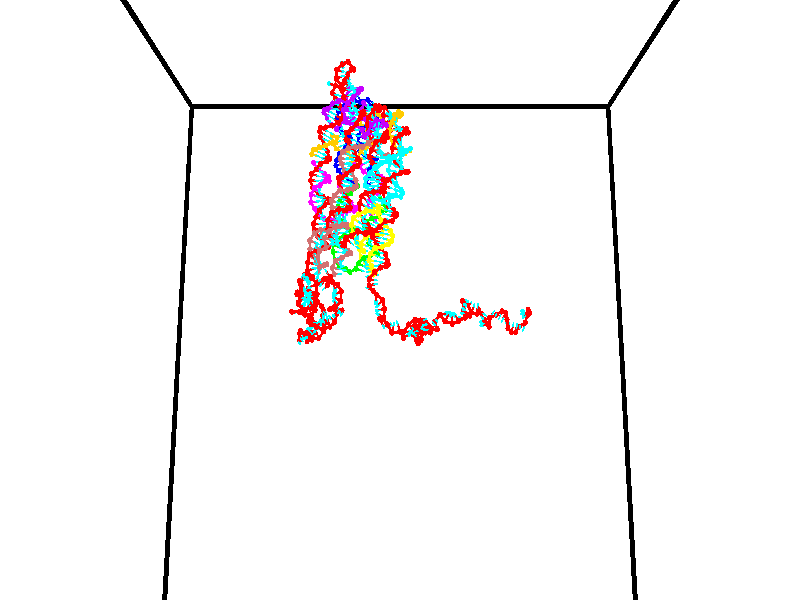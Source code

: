 // switches for output
#declare DRAW_BASES = 1; // possible values are 0, 1; only relevant for DNA ribbons
#declare DRAW_BASES_TYPE = 3; // possible values are 1, 2, 3; only relevant for DNA ribbons
#declare DRAW_FOG = 0; // set to 1 to enable fog

#include "colors.inc"

#include "transforms.inc"
background { rgb <1, 1, 1>}

#default {
   normal{
       ripples 0.25
       frequency 0.20
       turbulence 0.2
       lambda 5
   }
	finish {
		phong 0.1
		phong_size 40.
	}
}

// original window dimensions: 1024x640


// camera settings

camera {
	sky <0, 0.179814, -0.983701>
	up <0, 0.179814, -0.983701>
	right 1.6 * <1, 0, 0>
	location <35, 94.9851, 44.8844>
	look_at <35, 29.7336, 32.9568>
	direction <0, -65.2515, -11.9276>
	angle 67.0682
}


# declare cpy_camera_pos = <35, 94.9851, 44.8844>;
# if (DRAW_FOG = 1)
fog {
	fog_type 2
	up vnormalize(cpy_camera_pos)
	color rgbt<1,1,1,0.3>
	distance 1e-5
	fog_alt 3e-3
	fog_offset 56
}
# end


// LIGHTS

# declare lum = 6;
global_settings {
	ambient_light rgb lum * <0.05, 0.05, 0.05>
	max_trace_level 15
}# declare cpy_direct_light_amount = 0.25;
light_source
{	1000 * <-1, -1.16352, -0.803886>,
	rgb lum * cpy_direct_light_amount
	parallel
}

light_source
{	1000 * <1, 1.16352, 0.803886>,
	rgb lum * cpy_direct_light_amount
	parallel
}

// strand 0

// nucleotide -1

// particle -1
sphere {
	<24.199707, 35.596359, 35.014988> 0.250000
	pigment { color rgbt <1,0,0,0> }
	no_shadow
}
cylinder {
	<24.301552, 35.210155, 34.993210>,  <24.362658, 34.978432, 34.980145>, 0.100000
	pigment { color rgbt <1,0,0,0> }
	no_shadow
}
cylinder {
	<24.301552, 35.210155, 34.993210>,  <24.199707, 35.596359, 35.014988>, 0.100000
	pigment { color rgbt <1,0,0,0> }
	no_shadow
}

// particle -1
sphere {
	<24.301552, 35.210155, 34.993210> 0.100000
	pigment { color rgbt <1,0,0,0> }
	no_shadow
}
sphere {
	0, 1
	scale<0.080000,0.200000,0.300000>
	matrix <0.754240, 0.163032, 0.636037,
		-0.605224, -0.203004, 0.769736,
		0.254610, -0.965510, -0.054443,
		24.377935, 34.920502, 34.976875>
	pigment { color rgbt <0,1,1,0> }
	no_shadow
}
cylinder {
	<24.970737, 35.534000, 35.033749>,  <24.199707, 35.596359, 35.014988>, 0.130000
	pigment { color rgbt <1,0,0,0> }
	no_shadow
}

// nucleotide -1

// particle -1
sphere {
	<24.970737, 35.534000, 35.033749> 0.250000
	pigment { color rgbt <1,0,0,0> }
	no_shadow
}
cylinder {
	<25.192101, 35.555313, 34.701267>,  <25.324919, 35.568100, 34.501778>, 0.100000
	pigment { color rgbt <1,0,0,0> }
	no_shadow
}
cylinder {
	<25.192101, 35.555313, 34.701267>,  <24.970737, 35.534000, 35.033749>, 0.100000
	pigment { color rgbt <1,0,0,0> }
	no_shadow
}

// particle -1
sphere {
	<25.192101, 35.555313, 34.701267> 0.100000
	pigment { color rgbt <1,0,0,0> }
	no_shadow
}
sphere {
	0, 1
	scale<0.080000,0.200000,0.300000>
	matrix <0.044090, 0.994678, 0.093119,
		0.831741, -0.088180, 0.548115,
		0.553410, 0.053284, -0.831203,
		25.358124, 35.571297, 34.451908>
	pigment { color rgbt <0,1,1,0> }
	no_shadow
}
cylinder {
	<25.552860, 35.755314, 35.299736>,  <24.970737, 35.534000, 35.033749>, 0.130000
	pigment { color rgbt <1,0,0,0> }
	no_shadow
}

// nucleotide -1

// particle -1
sphere {
	<25.552860, 35.755314, 35.299736> 0.250000
	pigment { color rgbt <1,0,0,0> }
	no_shadow
}
cylinder {
	<25.720484, 35.700775, 34.940670>,  <25.821058, 35.668053, 34.725231>, 0.100000
	pigment { color rgbt <1,0,0,0> }
	no_shadow
}
cylinder {
	<25.720484, 35.700775, 34.940670>,  <25.552860, 35.755314, 35.299736>, 0.100000
	pigment { color rgbt <1,0,0,0> }
	no_shadow
}

// particle -1
sphere {
	<25.720484, 35.700775, 34.940670> 0.100000
	pigment { color rgbt <1,0,0,0> }
	no_shadow
}
sphere {
	0, 1
	scale<0.080000,0.200000,0.300000>
	matrix <-0.131511, 0.969120, -0.208594,
		0.898385, 0.205465, 0.388187,
		0.419058, -0.136346, -0.897664,
		25.846201, 35.659870, 34.671371>
	pigment { color rgbt <0,1,1,0> }
	no_shadow
}
cylinder {
	<26.212126, 36.071228, 35.363510>,  <25.552860, 35.755314, 35.299736>, 0.130000
	pigment { color rgbt <1,0,0,0> }
	no_shadow
}

// nucleotide -1

// particle -1
sphere {
	<26.212126, 36.071228, 35.363510> 0.250000
	pigment { color rgbt <1,0,0,0> }
	no_shadow
}
cylinder {
	<26.105944, 36.067574, 34.977879>,  <26.042234, 36.065380, 34.746498>, 0.100000
	pigment { color rgbt <1,0,0,0> }
	no_shadow
}
cylinder {
	<26.105944, 36.067574, 34.977879>,  <26.212126, 36.071228, 35.363510>, 0.100000
	pigment { color rgbt <1,0,0,0> }
	no_shadow
}

// particle -1
sphere {
	<26.105944, 36.067574, 34.977879> 0.100000
	pigment { color rgbt <1,0,0,0> }
	no_shadow
}
sphere {
	0, 1
	scale<0.080000,0.200000,0.300000>
	matrix <0.021926, 0.999639, -0.015506,
		0.963874, -0.025255, -0.265159,
		-0.265455, -0.009132, -0.964080,
		26.026308, 36.064835, 34.688656>
	pigment { color rgbt <0,1,1,0> }
	no_shadow
}
cylinder {
	<26.664457, 36.552391, 35.061871>,  <26.212126, 36.071228, 35.363510>, 0.130000
	pigment { color rgbt <1,0,0,0> }
	no_shadow
}

// nucleotide -1

// particle -1
sphere {
	<26.664457, 36.552391, 35.061871> 0.250000
	pigment { color rgbt <1,0,0,0> }
	no_shadow
}
cylinder {
	<26.350239, 36.504391, 34.819046>,  <26.161709, 36.475590, 34.673351>, 0.100000
	pigment { color rgbt <1,0,0,0> }
	no_shadow
}
cylinder {
	<26.350239, 36.504391, 34.819046>,  <26.664457, 36.552391, 35.061871>, 0.100000
	pigment { color rgbt <1,0,0,0> }
	no_shadow
}

// particle -1
sphere {
	<26.350239, 36.504391, 34.819046> 0.100000
	pigment { color rgbt <1,0,0,0> }
	no_shadow
}
sphere {
	0, 1
	scale<0.080000,0.200000,0.300000>
	matrix <0.062540, 0.960598, -0.270812,
		0.615636, -0.250700, -0.747089,
		-0.785545, -0.119999, -0.607058,
		26.114574, 36.468391, 34.636929>
	pigment { color rgbt <0,1,1,0> }
	no_shadow
}
cylinder {
	<26.886501, 36.711716, 34.402149>,  <26.664457, 36.552391, 35.061871>, 0.130000
	pigment { color rgbt <1,0,0,0> }
	no_shadow
}

// nucleotide -1

// particle -1
sphere {
	<26.886501, 36.711716, 34.402149> 0.250000
	pigment { color rgbt <1,0,0,0> }
	no_shadow
}
cylinder {
	<26.488785, 36.749893, 34.421211>,  <26.250154, 36.772800, 34.432648>, 0.100000
	pigment { color rgbt <1,0,0,0> }
	no_shadow
}
cylinder {
	<26.488785, 36.749893, 34.421211>,  <26.886501, 36.711716, 34.402149>, 0.100000
	pigment { color rgbt <1,0,0,0> }
	no_shadow
}

// particle -1
sphere {
	<26.488785, 36.749893, 34.421211> 0.100000
	pigment { color rgbt <1,0,0,0> }
	no_shadow
}
sphere {
	0, 1
	scale<0.080000,0.200000,0.300000>
	matrix <0.076052, 0.947430, -0.310792,
		-0.074814, -0.305395, -0.949282,
		-0.994293, 0.095446, 0.047655,
		26.190496, 36.778526, 34.435509>
	pigment { color rgbt <0,1,1,0> }
	no_shadow
}
cylinder {
	<26.522722, 36.823086, 33.721741>,  <26.886501, 36.711716, 34.402149>, 0.130000
	pigment { color rgbt <1,0,0,0> }
	no_shadow
}

// nucleotide -1

// particle -1
sphere {
	<26.522722, 36.823086, 33.721741> 0.250000
	pigment { color rgbt <1,0,0,0> }
	no_shadow
}
cylinder {
	<26.300863, 37.008358, 33.998241>,  <26.167747, 37.119522, 34.164143>, 0.100000
	pigment { color rgbt <1,0,0,0> }
	no_shadow
}
cylinder {
	<26.300863, 37.008358, 33.998241>,  <26.522722, 36.823086, 33.721741>, 0.100000
	pigment { color rgbt <1,0,0,0> }
	no_shadow
}

// particle -1
sphere {
	<26.300863, 37.008358, 33.998241> 0.100000
	pigment { color rgbt <1,0,0,0> }
	no_shadow
}
sphere {
	0, 1
	scale<0.080000,0.200000,0.300000>
	matrix <0.173889, 0.876925, -0.448069,
		-0.813712, -0.128320, -0.566928,
		-0.554649, 0.463181, 0.691251,
		26.134468, 37.147312, 34.205616>
	pigment { color rgbt <0,1,1,0> }
	no_shadow
}
cylinder {
	<26.032145, 37.218033, 33.404053>,  <26.522722, 36.823086, 33.721741>, 0.130000
	pigment { color rgbt <1,0,0,0> }
	no_shadow
}

// nucleotide -1

// particle -1
sphere {
	<26.032145, 37.218033, 33.404053> 0.250000
	pigment { color rgbt <1,0,0,0> }
	no_shadow
}
cylinder {
	<26.086061, 37.390125, 33.761093>,  <26.118412, 37.493382, 33.975315>, 0.100000
	pigment { color rgbt <1,0,0,0> }
	no_shadow
}
cylinder {
	<26.086061, 37.390125, 33.761093>,  <26.032145, 37.218033, 33.404053>, 0.100000
	pigment { color rgbt <1,0,0,0> }
	no_shadow
}

// particle -1
sphere {
	<26.086061, 37.390125, 33.761093> 0.100000
	pigment { color rgbt <1,0,0,0> }
	no_shadow
}
sphere {
	0, 1
	scale<0.080000,0.200000,0.300000>
	matrix <0.013301, 0.899952, -0.435787,
		-0.990784, 0.070614, 0.115584,
		0.134793, 0.430234, 0.892597,
		26.126499, 37.519196, 34.028873>
	pigment { color rgbt <0,1,1,0> }
	no_shadow
}
cylinder {
	<25.471407, 37.678677, 33.581623>,  <26.032145, 37.218033, 33.404053>, 0.130000
	pigment { color rgbt <1,0,0,0> }
	no_shadow
}

// nucleotide -1

// particle -1
sphere {
	<25.471407, 37.678677, 33.581623> 0.250000
	pigment { color rgbt <1,0,0,0> }
	no_shadow
}
cylinder {
	<25.787516, 37.803715, 33.792431>,  <25.977180, 37.878738, 33.918915>, 0.100000
	pigment { color rgbt <1,0,0,0> }
	no_shadow
}
cylinder {
	<25.787516, 37.803715, 33.792431>,  <25.471407, 37.678677, 33.581623>, 0.100000
	pigment { color rgbt <1,0,0,0> }
	no_shadow
}

// particle -1
sphere {
	<25.787516, 37.803715, 33.792431> 0.100000
	pigment { color rgbt <1,0,0,0> }
	no_shadow
}
sphere {
	0, 1
	scale<0.080000,0.200000,0.300000>
	matrix <-0.035366, 0.881921, -0.470069,
		-0.611733, 0.352844, 0.708014,
		0.790274, 0.312596, 0.527021,
		26.024597, 37.897495, 33.950539>
	pigment { color rgbt <0,1,1,0> }
	no_shadow
}
cylinder {
	<25.187115, 38.275162, 33.914280>,  <25.471407, 37.678677, 33.581623>, 0.130000
	pigment { color rgbt <1,0,0,0> }
	no_shadow
}

// nucleotide -1

// particle -1
sphere {
	<25.187115, 38.275162, 33.914280> 0.250000
	pigment { color rgbt <1,0,0,0> }
	no_shadow
}
cylinder {
	<25.583433, 38.329235, 33.917042>,  <25.821224, 38.361679, 33.918697>, 0.100000
	pigment { color rgbt <1,0,0,0> }
	no_shadow
}
cylinder {
	<25.583433, 38.329235, 33.917042>,  <25.187115, 38.275162, 33.914280>, 0.100000
	pigment { color rgbt <1,0,0,0> }
	no_shadow
}

// particle -1
sphere {
	<25.583433, 38.329235, 33.917042> 0.100000
	pigment { color rgbt <1,0,0,0> }
	no_shadow
}
sphere {
	0, 1
	scale<0.080000,0.200000,0.300000>
	matrix <-0.113658, 0.858554, -0.499968,
		-0.073511, 0.494582, 0.866017,
		0.990797, 0.135183, 0.006900,
		25.880672, 38.369789, 33.919113>
	pigment { color rgbt <0,1,1,0> }
	no_shadow
}
cylinder {
	<25.262293, 38.948635, 34.179020>,  <25.187115, 38.275162, 33.914280>, 0.130000
	pigment { color rgbt <1,0,0,0> }
	no_shadow
}

// nucleotide -1

// particle -1
sphere {
	<25.262293, 38.948635, 34.179020> 0.250000
	pigment { color rgbt <1,0,0,0> }
	no_shadow
}
cylinder {
	<25.608141, 38.884335, 33.988613>,  <25.815649, 38.845757, 33.874367>, 0.100000
	pigment { color rgbt <1,0,0,0> }
	no_shadow
}
cylinder {
	<25.608141, 38.884335, 33.988613>,  <25.262293, 38.948635, 34.179020>, 0.100000
	pigment { color rgbt <1,0,0,0> }
	no_shadow
}

// particle -1
sphere {
	<25.608141, 38.884335, 33.988613> 0.100000
	pigment { color rgbt <1,0,0,0> }
	no_shadow
}
sphere {
	0, 1
	scale<0.080000,0.200000,0.300000>
	matrix <-0.121594, 0.852324, -0.508683,
		0.487493, 0.497698, 0.717389,
		0.864618, -0.160749, -0.476020,
		25.867527, 38.836109, 33.845806>
	pigment { color rgbt <0,1,1,0> }
	no_shadow
}
cylinder {
	<25.780388, 39.486031, 34.291172>,  <25.262293, 38.948635, 34.179020>, 0.130000
	pigment { color rgbt <1,0,0,0> }
	no_shadow
}

// nucleotide -1

// particle -1
sphere {
	<25.780388, 39.486031, 34.291172> 0.250000
	pigment { color rgbt <1,0,0,0> }
	no_shadow
}
cylinder {
	<25.797855, 39.294674, 33.940346>,  <25.808336, 39.179859, 33.729851>, 0.100000
	pigment { color rgbt <1,0,0,0> }
	no_shadow
}
cylinder {
	<25.797855, 39.294674, 33.940346>,  <25.780388, 39.486031, 34.291172>, 0.100000
	pigment { color rgbt <1,0,0,0> }
	no_shadow
}

// particle -1
sphere {
	<25.797855, 39.294674, 33.940346> 0.100000
	pigment { color rgbt <1,0,0,0> }
	no_shadow
}
sphere {
	0, 1
	scale<0.080000,0.200000,0.300000>
	matrix <-0.064613, 0.874708, -0.480324,
		0.996954, 0.077645, 0.007288,
		0.043670, -0.478390, -0.877061,
		25.810957, 39.151157, 33.677227>
	pigment { color rgbt <0,1,1,0> }
	no_shadow
}
cylinder {
	<25.780083, 39.878735, 33.639252>,  <25.780388, 39.486031, 34.291172>, 0.130000
	pigment { color rgbt <1,0,0,0> }
	no_shadow
}

// nucleotide -1

// particle -1
sphere {
	<25.780083, 39.878735, 33.639252> 0.250000
	pigment { color rgbt <1,0,0,0> }
	no_shadow
}
cylinder {
	<25.896015, 39.955475, 33.264191>,  <25.965574, 40.001518, 33.039154>, 0.100000
	pigment { color rgbt <1,0,0,0> }
	no_shadow
}
cylinder {
	<25.896015, 39.955475, 33.264191>,  <25.780083, 39.878735, 33.639252>, 0.100000
	pigment { color rgbt <1,0,0,0> }
	no_shadow
}

// particle -1
sphere {
	<25.896015, 39.955475, 33.264191> 0.100000
	pigment { color rgbt <1,0,0,0> }
	no_shadow
}
sphere {
	0, 1
	scale<0.080000,0.200000,0.300000>
	matrix <0.456306, -0.888886, -0.040826,
		-0.841298, -0.416023, -0.345169,
		0.289832, 0.191849, -0.937652,
		25.982965, 40.013031, 32.982895>
	pigment { color rgbt <0,1,1,0> }
	no_shadow
}
cylinder {
	<25.563103, 39.343151, 33.189697>,  <25.780083, 39.878735, 33.639252>, 0.130000
	pigment { color rgbt <1,0,0,0> }
	no_shadow
}

// nucleotide -1

// particle -1
sphere {
	<25.563103, 39.343151, 33.189697> 0.250000
	pigment { color rgbt <1,0,0,0> }
	no_shadow
}
cylinder {
	<25.917229, 39.509563, 33.106613>,  <26.129704, 39.609409, 33.056763>, 0.100000
	pigment { color rgbt <1,0,0,0> }
	no_shadow
}
cylinder {
	<25.917229, 39.509563, 33.106613>,  <25.563103, 39.343151, 33.189697>, 0.100000
	pigment { color rgbt <1,0,0,0> }
	no_shadow
}

// particle -1
sphere {
	<25.917229, 39.509563, 33.106613> 0.100000
	pigment { color rgbt <1,0,0,0> }
	no_shadow
}
sphere {
	0, 1
	scale<0.080000,0.200000,0.300000>
	matrix <0.453016, -0.872414, 0.183495,
		-0.104870, -0.256546, -0.960826,
		0.885313, 0.416026, -0.207710,
		26.182823, 39.634373, 33.044300>
	pigment { color rgbt <0,1,1,0> }
	no_shadow
}
cylinder {
	<25.998495, 39.125027, 32.642277>,  <25.563103, 39.343151, 33.189697>, 0.130000
	pigment { color rgbt <1,0,0,0> }
	no_shadow
}

// nucleotide -1

// particle -1
sphere {
	<25.998495, 39.125027, 32.642277> 0.250000
	pigment { color rgbt <1,0,0,0> }
	no_shadow
}
cylinder {
	<26.178680, 39.275612, 32.966095>,  <26.286791, 39.365963, 33.160385>, 0.100000
	pigment { color rgbt <1,0,0,0> }
	no_shadow
}
cylinder {
	<26.178680, 39.275612, 32.966095>,  <25.998495, 39.125027, 32.642277>, 0.100000
	pigment { color rgbt <1,0,0,0> }
	no_shadow
}

// particle -1
sphere {
	<26.178680, 39.275612, 32.966095> 0.100000
	pigment { color rgbt <1,0,0,0> }
	no_shadow
}
sphere {
	0, 1
	scale<0.080000,0.200000,0.300000>
	matrix <0.192149, -0.926381, 0.323878,
		0.871872, 0.009657, -0.489638,
		0.450463, 0.376464, 0.809542,
		26.313820, 39.388550, 33.208958>
	pigment { color rgbt <0,1,1,0> }
	no_shadow
}
cylinder {
	<26.594757, 38.591843, 32.721024>,  <25.998495, 39.125027, 32.642277>, 0.130000
	pigment { color rgbt <1,0,0,0> }
	no_shadow
}

// nucleotide -1

// particle -1
sphere {
	<26.594757, 38.591843, 32.721024> 0.250000
	pigment { color rgbt <1,0,0,0> }
	no_shadow
}
cylinder {
	<26.476118, 38.805138, 33.037930>,  <26.404936, 38.933113, 33.228073>, 0.100000
	pigment { color rgbt <1,0,0,0> }
	no_shadow
}
cylinder {
	<26.476118, 38.805138, 33.037930>,  <26.594757, 38.591843, 32.721024>, 0.100000
	pigment { color rgbt <1,0,0,0> }
	no_shadow
}

// particle -1
sphere {
	<26.476118, 38.805138, 33.037930> 0.100000
	pigment { color rgbt <1,0,0,0> }
	no_shadow
}
sphere {
	0, 1
	scale<0.080000,0.200000,0.300000>
	matrix <0.014333, -0.827020, 0.561990,
		0.954895, 0.178040, 0.237648,
		-0.296596, 0.533235, 0.792270,
		26.387140, 38.965107, 33.275612>
	pigment { color rgbt <0,1,1,0> }
	no_shadow
}
cylinder {
	<27.054178, 38.664482, 33.324245>,  <26.594757, 38.591843, 32.721024>, 0.130000
	pigment { color rgbt <1,0,0,0> }
	no_shadow
}

// nucleotide -1

// particle -1
sphere {
	<27.054178, 38.664482, 33.324245> 0.250000
	pigment { color rgbt <1,0,0,0> }
	no_shadow
}
cylinder {
	<26.688932, 38.723240, 33.476372>,  <26.469786, 38.758495, 33.567650>, 0.100000
	pigment { color rgbt <1,0,0,0> }
	no_shadow
}
cylinder {
	<26.688932, 38.723240, 33.476372>,  <27.054178, 38.664482, 33.324245>, 0.100000
	pigment { color rgbt <1,0,0,0> }
	no_shadow
}

// particle -1
sphere {
	<26.688932, 38.723240, 33.476372> 0.100000
	pigment { color rgbt <1,0,0,0> }
	no_shadow
}
sphere {
	0, 1
	scale<0.080000,0.200000,0.300000>
	matrix <0.133488, -0.773698, 0.619332,
		0.385230, 0.616289, 0.686867,
		-0.913115, 0.146897, 0.380318,
		26.414997, 38.767307, 33.590466>
	pigment { color rgbt <0,1,1,0> }
	no_shadow
}
cylinder {
	<27.120308, 38.713692, 34.134411>,  <27.054178, 38.664482, 33.324245>, 0.130000
	pigment { color rgbt <1,0,0,0> }
	no_shadow
}

// nucleotide -1

// particle -1
sphere {
	<27.120308, 38.713692, 34.134411> 0.250000
	pigment { color rgbt <1,0,0,0> }
	no_shadow
}
cylinder {
	<26.746624, 38.595684, 34.054195>,  <26.522413, 38.524879, 34.006065>, 0.100000
	pigment { color rgbt <1,0,0,0> }
	no_shadow
}
cylinder {
	<26.746624, 38.595684, 34.054195>,  <27.120308, 38.713692, 34.134411>, 0.100000
	pigment { color rgbt <1,0,0,0> }
	no_shadow
}

// particle -1
sphere {
	<26.746624, 38.595684, 34.054195> 0.100000
	pigment { color rgbt <1,0,0,0> }
	no_shadow
}
sphere {
	0, 1
	scale<0.080000,0.200000,0.300000>
	matrix <0.136496, -0.815020, 0.563127,
		-0.329576, 0.498706, 0.801669,
		-0.934210, -0.295017, -0.200540,
		26.466360, 38.507179, 33.994034>
	pigment { color rgbt <0,1,1,0> }
	no_shadow
}
cylinder {
	<26.994711, 38.286816, 34.653572>,  <27.120308, 38.713692, 34.134411>, 0.130000
	pigment { color rgbt <1,0,0,0> }
	no_shadow
}

// nucleotide -1

// particle -1
sphere {
	<26.994711, 38.286816, 34.653572> 0.250000
	pigment { color rgbt <1,0,0,0> }
	no_shadow
}
cylinder {
	<26.679932, 38.164806, 34.439030>,  <26.491064, 38.091599, 34.310307>, 0.100000
	pigment { color rgbt <1,0,0,0> }
	no_shadow
}
cylinder {
	<26.679932, 38.164806, 34.439030>,  <26.994711, 38.286816, 34.653572>, 0.100000
	pigment { color rgbt <1,0,0,0> }
	no_shadow
}

// particle -1
sphere {
	<26.679932, 38.164806, 34.439030> 0.100000
	pigment { color rgbt <1,0,0,0> }
	no_shadow
}
sphere {
	0, 1
	scale<0.080000,0.200000,0.300000>
	matrix <-0.097334, -0.797009, 0.596073,
		-0.609296, 0.521283, 0.597514,
		-0.786946, -0.305026, -0.536353,
		26.443848, 38.073299, 34.278122>
	pigment { color rgbt <0,1,1,0> }
	no_shadow
}
cylinder {
	<26.612274, 37.998840, 35.098728>,  <26.994711, 38.286816, 34.653572>, 0.130000
	pigment { color rgbt <1,0,0,0> }
	no_shadow
}

// nucleotide -1

// particle -1
sphere {
	<26.612274, 37.998840, 35.098728> 0.250000
	pigment { color rgbt <1,0,0,0> }
	no_shadow
}
cylinder {
	<26.463923, 37.827969, 34.768887>,  <26.374912, 37.725445, 34.570984>, 0.100000
	pigment { color rgbt <1,0,0,0> }
	no_shadow
}
cylinder {
	<26.463923, 37.827969, 34.768887>,  <26.612274, 37.998840, 35.098728>, 0.100000
	pigment { color rgbt <1,0,0,0> }
	no_shadow
}

// particle -1
sphere {
	<26.463923, 37.827969, 34.768887> 0.100000
	pigment { color rgbt <1,0,0,0> }
	no_shadow
}
sphere {
	0, 1
	scale<0.080000,0.200000,0.300000>
	matrix <-0.178038, -0.838752, 0.514585,
		-0.911456, 0.337658, 0.235021,
		-0.370878, -0.427179, -0.824602,
		26.352659, 37.699814, 34.521507>
	pigment { color rgbt <0,1,1,0> }
	no_shadow
}
cylinder {
	<25.883591, 37.758316, 35.210171>,  <26.612274, 37.998840, 35.098728>, 0.130000
	pigment { color rgbt <1,0,0,0> }
	no_shadow
}

// nucleotide -1

// particle -1
sphere {
	<25.883591, 37.758316, 35.210171> 0.250000
	pigment { color rgbt <1,0,0,0> }
	no_shadow
}
cylinder {
	<26.103354, 37.546516, 34.951626>,  <26.235212, 37.419437, 34.796497>, 0.100000
	pigment { color rgbt <1,0,0,0> }
	no_shadow
}
cylinder {
	<26.103354, 37.546516, 34.951626>,  <25.883591, 37.758316, 35.210171>, 0.100000
	pigment { color rgbt <1,0,0,0> }
	no_shadow
}

// particle -1
sphere {
	<26.103354, 37.546516, 34.951626> 0.100000
	pigment { color rgbt <1,0,0,0> }
	no_shadow
}
sphere {
	0, 1
	scale<0.080000,0.200000,0.300000>
	matrix <0.044351, -0.754001, 0.655374,
		-0.834377, -0.388734, -0.390770,
		0.549407, -0.529498, -0.646362,
		26.268177, 37.387669, 34.757717>
	pigment { color rgbt <0,1,1,0> }
	no_shadow
}
cylinder {
	<25.623861, 37.077244, 35.196850>,  <25.883591, 37.758316, 35.210171>, 0.130000
	pigment { color rgbt <1,0,0,0> }
	no_shadow
}

// nucleotide -1

// particle -1
sphere {
	<25.623861, 37.077244, 35.196850> 0.250000
	pigment { color rgbt <1,0,0,0> }
	no_shadow
}
cylinder {
	<25.994638, 37.047539, 35.049736>,  <26.217104, 37.029716, 34.961468>, 0.100000
	pigment { color rgbt <1,0,0,0> }
	no_shadow
}
cylinder {
	<25.994638, 37.047539, 35.049736>,  <25.623861, 37.077244, 35.196850>, 0.100000
	pigment { color rgbt <1,0,0,0> }
	no_shadow
}

// particle -1
sphere {
	<25.994638, 37.047539, 35.049736> 0.100000
	pigment { color rgbt <1,0,0,0> }
	no_shadow
}
sphere {
	0, 1
	scale<0.080000,0.200000,0.300000>
	matrix <0.144875, -0.833365, 0.533398,
		-0.346108, -0.547711, -0.761723,
		0.926941, -0.074259, -0.367784,
		26.272720, 37.025261, 34.939400>
	pigment { color rgbt <0,1,1,0> }
	no_shadow
}
cylinder {
	<25.164984, 37.270382, 34.669811>,  <25.623861, 37.077244, 35.196850>, 0.130000
	pigment { color rgbt <1,0,0,0> }
	no_shadow
}

// nucleotide -1

// particle -1
sphere {
	<25.164984, 37.270382, 34.669811> 0.250000
	pigment { color rgbt <1,0,0,0> }
	no_shadow
}
cylinder {
	<25.309036, 37.224960, 34.299427>,  <25.395468, 37.197708, 34.077194>, 0.100000
	pigment { color rgbt <1,0,0,0> }
	no_shadow
}
cylinder {
	<25.309036, 37.224960, 34.299427>,  <25.164984, 37.270382, 34.669811>, 0.100000
	pigment { color rgbt <1,0,0,0> }
	no_shadow
}

// particle -1
sphere {
	<25.309036, 37.224960, 34.299427> 0.100000
	pigment { color rgbt <1,0,0,0> }
	no_shadow
}
sphere {
	0, 1
	scale<0.080000,0.200000,0.300000>
	matrix <0.337813, -0.909330, 0.242901,
		-0.869590, -0.400279, -0.289120,
		0.360134, -0.113556, -0.925964,
		25.417076, 37.190895, 34.021637>
	pigment { color rgbt <0,1,1,0> }
	no_shadow
}
cylinder {
	<24.992474, 36.583595, 34.415848>,  <25.164984, 37.270382, 34.669811>, 0.130000
	pigment { color rgbt <1,0,0,0> }
	no_shadow
}

// nucleotide -1

// particle -1
sphere {
	<24.992474, 36.583595, 34.415848> 0.250000
	pigment { color rgbt <1,0,0,0> }
	no_shadow
}
cylinder {
	<25.327534, 36.731960, 34.255466>,  <25.528570, 36.820980, 34.159237>, 0.100000
	pigment { color rgbt <1,0,0,0> }
	no_shadow
}
cylinder {
	<25.327534, 36.731960, 34.255466>,  <24.992474, 36.583595, 34.415848>, 0.100000
	pigment { color rgbt <1,0,0,0> }
	no_shadow
}

// particle -1
sphere {
	<25.327534, 36.731960, 34.255466> 0.100000
	pigment { color rgbt <1,0,0,0> }
	no_shadow
}
sphere {
	0, 1
	scale<0.080000,0.200000,0.300000>
	matrix <0.433455, -0.898068, 0.074766,
		-0.332350, -0.236422, -0.913043,
		0.837652, 0.370915, -0.400951,
		25.578829, 36.843235, 34.135181>
	pigment { color rgbt <0,1,1,0> }
	no_shadow
}
cylinder {
	<25.157518, 36.373722, 33.736534>,  <24.992474, 36.583595, 34.415848>, 0.130000
	pigment { color rgbt <1,0,0,0> }
	no_shadow
}

// nucleotide -1

// particle -1
sphere {
	<25.157518, 36.373722, 33.736534> 0.250000
	pigment { color rgbt <1,0,0,0> }
	no_shadow
}
cylinder {
	<25.464222, 36.407913, 33.991020>,  <25.648245, 36.428429, 34.143711>, 0.100000
	pigment { color rgbt <1,0,0,0> }
	no_shadow
}
cylinder {
	<25.464222, 36.407913, 33.991020>,  <25.157518, 36.373722, 33.736534>, 0.100000
	pigment { color rgbt <1,0,0,0> }
	no_shadow
}

// particle -1
sphere {
	<25.464222, 36.407913, 33.991020> 0.100000
	pigment { color rgbt <1,0,0,0> }
	no_shadow
}
sphere {
	0, 1
	scale<0.080000,0.200000,0.300000>
	matrix <0.126175, -0.991830, -0.018807,
		0.629413, 0.094695, -0.771279,
		0.766759, 0.085479, 0.636219,
		25.694250, 36.433556, 34.181885>
	pigment { color rgbt <0,1,1,0> }
	no_shadow
}
cylinder {
	<25.698250, 36.066994, 33.459343>,  <25.157518, 36.373722, 33.736534>, 0.130000
	pigment { color rgbt <1,0,0,0> }
	no_shadow
}

// nucleotide -1

// particle -1
sphere {
	<25.698250, 36.066994, 33.459343> 0.250000
	pigment { color rgbt <1,0,0,0> }
	no_shadow
}
cylinder {
	<25.799902, 36.052296, 33.845932>,  <25.860893, 36.043476, 34.077885>, 0.100000
	pigment { color rgbt <1,0,0,0> }
	no_shadow
}
cylinder {
	<25.799902, 36.052296, 33.845932>,  <25.698250, 36.066994, 33.459343>, 0.100000
	pigment { color rgbt <1,0,0,0> }
	no_shadow
}

// particle -1
sphere {
	<25.799902, 36.052296, 33.845932> 0.100000
	pigment { color rgbt <1,0,0,0> }
	no_shadow
}
sphere {
	0, 1
	scale<0.080000,0.200000,0.300000>
	matrix <0.221814, -0.970428, -0.095222,
		0.941390, 0.238576, -0.238465,
		0.254131, -0.036746, 0.966472,
		25.876141, 36.041271, 34.135872>
	pigment { color rgbt <0,1,1,0> }
	no_shadow
}
cylinder {
	<26.165691, 35.473286, 33.455223>,  <25.698250, 36.066994, 33.459343>, 0.130000
	pigment { color rgbt <1,0,0,0> }
	no_shadow
}

// nucleotide -1

// particle -1
sphere {
	<26.165691, 35.473286, 33.455223> 0.250000
	pigment { color rgbt <1,0,0,0> }
	no_shadow
}
cylinder {
	<26.049517, 35.539818, 33.832153>,  <25.979811, 35.579739, 34.058311>, 0.100000
	pigment { color rgbt <1,0,0,0> }
	no_shadow
}
cylinder {
	<26.049517, 35.539818, 33.832153>,  <26.165691, 35.473286, 33.455223>, 0.100000
	pigment { color rgbt <1,0,0,0> }
	no_shadow
}

// particle -1
sphere {
	<26.049517, 35.539818, 33.832153> 0.100000
	pigment { color rgbt <1,0,0,0> }
	no_shadow
}
sphere {
	0, 1
	scale<0.080000,0.200000,0.300000>
	matrix <0.003645, -0.984577, 0.174914,
		0.956887, 0.054237, 0.285353,
		-0.290439, 0.166333, 0.942326,
		25.962385, 35.589718, 34.114853>
	pigment { color rgbt <0,1,1,0> }
	no_shadow
}
cylinder {
	<26.560734, 35.085697, 34.000534>,  <26.165691, 35.473286, 33.455223>, 0.130000
	pigment { color rgbt <1,0,0,0> }
	no_shadow
}

// nucleotide -1

// particle -1
sphere {
	<26.560734, 35.085697, 34.000534> 0.250000
	pigment { color rgbt <1,0,0,0> }
	no_shadow
}
cylinder {
	<26.182446, 35.145451, 34.115978>,  <25.955473, 35.181305, 34.185246>, 0.100000
	pigment { color rgbt <1,0,0,0> }
	no_shadow
}
cylinder {
	<26.182446, 35.145451, 34.115978>,  <26.560734, 35.085697, 34.000534>, 0.100000
	pigment { color rgbt <1,0,0,0> }
	no_shadow
}

// particle -1
sphere {
	<26.182446, 35.145451, 34.115978> 0.100000
	pigment { color rgbt <1,0,0,0> }
	no_shadow
}
sphere {
	0, 1
	scale<0.080000,0.200000,0.300000>
	matrix <-0.028792, -0.923108, 0.383461,
		0.323705, 0.354337, 0.877303,
		-0.945720, 0.149387, 0.288612,
		25.898729, 35.190266, 34.202560>
	pigment { color rgbt <0,1,1,0> }
	no_shadow
}
cylinder {
	<27.131613, 35.192348, 34.497555>,  <26.560734, 35.085697, 34.000534>, 0.130000
	pigment { color rgbt <1,0,0,0> }
	no_shadow
}

// nucleotide -1

// particle -1
sphere {
	<27.131613, 35.192348, 34.497555> 0.250000
	pigment { color rgbt <1,0,0,0> }
	no_shadow
}
cylinder {
	<27.337931, 35.141247, 34.836407>,  <27.461721, 35.110588, 35.039719>, 0.100000
	pigment { color rgbt <1,0,0,0> }
	no_shadow
}
cylinder {
	<27.337931, 35.141247, 34.836407>,  <27.131613, 35.192348, 34.497555>, 0.100000
	pigment { color rgbt <1,0,0,0> }
	no_shadow
}

// particle -1
sphere {
	<27.337931, 35.141247, 34.836407> 0.100000
	pigment { color rgbt <1,0,0,0> }
	no_shadow
}
sphere {
	0, 1
	scale<0.080000,0.200000,0.300000>
	matrix <-0.679415, -0.663345, 0.313638,
		0.521875, -0.737328, -0.428946,
		0.515793, -0.127753, 0.847134,
		27.492668, 35.102921, 35.090546>
	pigment { color rgbt <0,1,1,0> }
	no_shadow
}
cylinder {
	<27.189510, 34.439445, 34.657169>,  <27.131613, 35.192348, 34.497555>, 0.130000
	pigment { color rgbt <1,0,0,0> }
	no_shadow
}

// nucleotide -1

// particle -1
sphere {
	<27.189510, 34.439445, 34.657169> 0.250000
	pigment { color rgbt <1,0,0,0> }
	no_shadow
}
cylinder {
	<27.228230, 34.629543, 35.006973>,  <27.251461, 34.743603, 35.216858>, 0.100000
	pigment { color rgbt <1,0,0,0> }
	no_shadow
}
cylinder {
	<27.228230, 34.629543, 35.006973>,  <27.189510, 34.439445, 34.657169>, 0.100000
	pigment { color rgbt <1,0,0,0> }
	no_shadow
}

// particle -1
sphere {
	<27.228230, 34.629543, 35.006973> 0.100000
	pigment { color rgbt <1,0,0,0> }
	no_shadow
}
sphere {
	0, 1
	scale<0.080000,0.200000,0.300000>
	matrix <-0.554289, -0.704038, 0.443952,
		0.826676, -0.527707, 0.195272,
		0.096798, 0.475242, 0.874514,
		27.257269, 34.772118, 35.269329>
	pigment { color rgbt <0,1,1,0> }
	no_shadow
}
cylinder {
	<27.070114, 33.922039, 35.077374>,  <27.189510, 34.439445, 34.657169>, 0.130000
	pigment { color rgbt <1,0,0,0> }
	no_shadow
}

// nucleotide -1

// particle -1
sphere {
	<27.070114, 33.922039, 35.077374> 0.250000
	pigment { color rgbt <1,0,0,0> }
	no_shadow
}
cylinder {
	<27.037191, 34.202095, 35.361073>,  <27.017437, 34.370129, 35.531292>, 0.100000
	pigment { color rgbt <1,0,0,0> }
	no_shadow
}
cylinder {
	<27.037191, 34.202095, 35.361073>,  <27.070114, 33.922039, 35.077374>, 0.100000
	pigment { color rgbt <1,0,0,0> }
	no_shadow
}

// particle -1
sphere {
	<27.037191, 34.202095, 35.361073> 0.100000
	pigment { color rgbt <1,0,0,0> }
	no_shadow
}
sphere {
	0, 1
	scale<0.080000,0.200000,0.300000>
	matrix <-0.390986, -0.677295, 0.623219,
		0.916709, -0.226011, 0.329490,
		-0.082308, 0.700136, 0.709249,
		27.012499, 34.412136, 35.573849>
	pigment { color rgbt <0,1,1,0> }
	no_shadow
}
cylinder {
	<27.352867, 33.578854, 35.637241>,  <27.070114, 33.922039, 35.077374>, 0.130000
	pigment { color rgbt <1,0,0,0> }
	no_shadow
}

// nucleotide -1

// particle -1
sphere {
	<27.352867, 33.578854, 35.637241> 0.250000
	pigment { color rgbt <1,0,0,0> }
	no_shadow
}
cylinder {
	<27.102858, 33.874863, 35.736607>,  <26.952852, 34.052467, 35.796227>, 0.100000
	pigment { color rgbt <1,0,0,0> }
	no_shadow
}
cylinder {
	<27.102858, 33.874863, 35.736607>,  <27.352867, 33.578854, 35.637241>, 0.100000
	pigment { color rgbt <1,0,0,0> }
	no_shadow
}

// particle -1
sphere {
	<27.102858, 33.874863, 35.736607> 0.100000
	pigment { color rgbt <1,0,0,0> }
	no_shadow
}
sphere {
	0, 1
	scale<0.080000,0.200000,0.300000>
	matrix <-0.470759, -0.611183, 0.636271,
		0.622681, 0.280744, 0.730378,
		-0.625024, 0.740026, 0.248410,
		26.915350, 34.096870, 35.811131>
	pigment { color rgbt <0,1,1,0> }
	no_shadow
}
cylinder {
	<27.169130, 33.392841, 36.369556>,  <27.352867, 33.578854, 35.637241>, 0.130000
	pigment { color rgbt <1,0,0,0> }
	no_shadow
}

// nucleotide -1

// particle -1
sphere {
	<27.169130, 33.392841, 36.369556> 0.250000
	pigment { color rgbt <1,0,0,0> }
	no_shadow
}
cylinder {
	<26.881096, 33.629639, 36.224770>,  <26.708275, 33.771717, 36.137897>, 0.100000
	pigment { color rgbt <1,0,0,0> }
	no_shadow
}
cylinder {
	<26.881096, 33.629639, 36.224770>,  <27.169130, 33.392841, 36.369556>, 0.100000
	pigment { color rgbt <1,0,0,0> }
	no_shadow
}

// particle -1
sphere {
	<26.881096, 33.629639, 36.224770> 0.100000
	pigment { color rgbt <1,0,0,0> }
	no_shadow
}
sphere {
	0, 1
	scale<0.080000,0.200000,0.300000>
	matrix <-0.692253, -0.648670, 0.316250,
		-0.047577, 0.478297, 0.876909,
		-0.720085, 0.591996, -0.361964,
		26.665070, 33.807236, 36.116180>
	pigment { color rgbt <0,1,1,0> }
	no_shadow
}
cylinder {
	<26.651749, 33.491657, 36.947281>,  <27.169130, 33.392841, 36.369556>, 0.130000
	pigment { color rgbt <1,0,0,0> }
	no_shadow
}

// nucleotide -1

// particle -1
sphere {
	<26.651749, 33.491657, 36.947281> 0.250000
	pigment { color rgbt <1,0,0,0> }
	no_shadow
}
cylinder {
	<26.488503, 33.569374, 36.590473>,  <26.390554, 33.616005, 36.376389>, 0.100000
	pigment { color rgbt <1,0,0,0> }
	no_shadow
}
cylinder {
	<26.488503, 33.569374, 36.590473>,  <26.651749, 33.491657, 36.947281>, 0.100000
	pigment { color rgbt <1,0,0,0> }
	no_shadow
}

// particle -1
sphere {
	<26.488503, 33.569374, 36.590473> 0.100000
	pigment { color rgbt <1,0,0,0> }
	no_shadow
}
sphere {
	0, 1
	scale<0.080000,0.200000,0.300000>
	matrix <-0.790534, -0.563919, 0.238852,
		-0.456617, 0.802648, 0.383741,
		-0.408113, 0.194297, -0.892016,
		26.366068, 33.627663, 36.322868>
	pigment { color rgbt <0,1,1,0> }
	no_shadow
}
cylinder {
	<26.105824, 33.952621, 37.010612>,  <26.651749, 33.491657, 36.947281>, 0.130000
	pigment { color rgbt <1,0,0,0> }
	no_shadow
}

// nucleotide -1

// particle -1
sphere {
	<26.105824, 33.952621, 37.010612> 0.250000
	pigment { color rgbt <1,0,0,0> }
	no_shadow
}
cylinder {
	<26.136633, 33.662807, 36.736645>,  <26.155119, 33.488918, 36.572266>, 0.100000
	pigment { color rgbt <1,0,0,0> }
	no_shadow
}
cylinder {
	<26.136633, 33.662807, 36.736645>,  <26.105824, 33.952621, 37.010612>, 0.100000
	pigment { color rgbt <1,0,0,0> }
	no_shadow
}

// particle -1
sphere {
	<26.136633, 33.662807, 36.736645> 0.100000
	pigment { color rgbt <1,0,0,0> }
	no_shadow
}
sphere {
	0, 1
	scale<0.080000,0.200000,0.300000>
	matrix <-0.816670, -0.439920, 0.373524,
		-0.571941, 0.530583, -0.625592,
		0.077025, -0.724536, -0.684920,
		26.159740, 33.445446, 36.531170>
	pigment { color rgbt <0,1,1,0> }
	no_shadow
}
cylinder {
	<25.499466, 34.077229, 36.564232>,  <26.105824, 33.952621, 37.010612>, 0.130000
	pigment { color rgbt <1,0,0,0> }
	no_shadow
}

// nucleotide -1

// particle -1
sphere {
	<25.499466, 34.077229, 36.564232> 0.250000
	pigment { color rgbt <1,0,0,0> }
	no_shadow
}
cylinder {
	<25.647451, 33.705887, 36.578609>,  <25.736242, 33.483082, 36.587238>, 0.100000
	pigment { color rgbt <1,0,0,0> }
	no_shadow
}
cylinder {
	<25.647451, 33.705887, 36.578609>,  <25.499466, 34.077229, 36.564232>, 0.100000
	pigment { color rgbt <1,0,0,0> }
	no_shadow
}

// particle -1
sphere {
	<25.647451, 33.705887, 36.578609> 0.100000
	pigment { color rgbt <1,0,0,0> }
	no_shadow
}
sphere {
	0, 1
	scale<0.080000,0.200000,0.300000>
	matrix <-0.832117, -0.313909, 0.457212,
		-0.413169, -0.199064, -0.888631,
		0.369963, -0.928351, 0.035947,
		25.758440, 33.427383, 36.589394>
	pigment { color rgbt <0,1,1,0> }
	no_shadow
}
cylinder {
	<24.927858, 33.723652, 36.502357>,  <25.499466, 34.077229, 36.564232>, 0.130000
	pigment { color rgbt <1,0,0,0> }
	no_shadow
}

// nucleotide -1

// particle -1
sphere {
	<24.927858, 33.723652, 36.502357> 0.250000
	pigment { color rgbt <1,0,0,0> }
	no_shadow
}
cylinder {
	<25.163164, 33.445961, 36.668243>,  <25.304348, 33.279346, 36.767776>, 0.100000
	pigment { color rgbt <1,0,0,0> }
	no_shadow
}
cylinder {
	<25.163164, 33.445961, 36.668243>,  <24.927858, 33.723652, 36.502357>, 0.100000
	pigment { color rgbt <1,0,0,0> }
	no_shadow
}

// particle -1
sphere {
	<25.163164, 33.445961, 36.668243> 0.100000
	pigment { color rgbt <1,0,0,0> }
	no_shadow
}
sphere {
	0, 1
	scale<0.080000,0.200000,0.300000>
	matrix <-0.797843, -0.414623, 0.437647,
		-0.131878, -0.588329, -0.797795,
		0.588265, -0.694231, 0.414715,
		25.339643, 33.237690, 36.792656>
	pigment { color rgbt <0,1,1,0> }
	no_shadow
}
cylinder {
	<24.688204, 33.094475, 36.253654>,  <24.927858, 33.723652, 36.502357>, 0.130000
	pigment { color rgbt <1,0,0,0> }
	no_shadow
}

// nucleotide -1

// particle -1
sphere {
	<24.688204, 33.094475, 36.253654> 0.250000
	pigment { color rgbt <1,0,0,0> }
	no_shadow
}
cylinder {
	<24.898951, 33.034512, 36.588303>,  <25.025398, 32.998531, 36.789093>, 0.100000
	pigment { color rgbt <1,0,0,0> }
	no_shadow
}
cylinder {
	<24.898951, 33.034512, 36.588303>,  <24.688204, 33.094475, 36.253654>, 0.100000
	pigment { color rgbt <1,0,0,0> }
	no_shadow
}

// particle -1
sphere {
	<24.898951, 33.034512, 36.588303> 0.100000
	pigment { color rgbt <1,0,0,0> }
	no_shadow
}
sphere {
	0, 1
	scale<0.080000,0.200000,0.300000>
	matrix <-0.744454, -0.556356, 0.369129,
		0.410125, -0.817309, -0.404726,
		0.526865, -0.149910, 0.836625,
		25.057011, 32.989540, 36.839291>
	pigment { color rgbt <0,1,1,0> }
	no_shadow
}
cylinder {
	<24.477713, 32.429272, 36.408806>,  <24.688204, 33.094475, 36.253654>, 0.130000
	pigment { color rgbt <1,0,0,0> }
	no_shadow
}

// nucleotide -1

// particle -1
sphere {
	<24.477713, 32.429272, 36.408806> 0.250000
	pigment { color rgbt <1,0,0,0> }
	no_shadow
}
cylinder {
	<24.658182, 32.573837, 36.735199>,  <24.766464, 32.660576, 36.931034>, 0.100000
	pigment { color rgbt <1,0,0,0> }
	no_shadow
}
cylinder {
	<24.658182, 32.573837, 36.735199>,  <24.477713, 32.429272, 36.408806>, 0.100000
	pigment { color rgbt <1,0,0,0> }
	no_shadow
}

// particle -1
sphere {
	<24.658182, 32.573837, 36.735199> 0.100000
	pigment { color rgbt <1,0,0,0> }
	no_shadow
}
sphere {
	0, 1
	scale<0.080000,0.200000,0.300000>
	matrix <-0.674612, -0.460460, 0.576954,
		0.584244, -0.810776, 0.036065,
		0.451174, 0.361412, 0.815980,
		24.793535, 32.682262, 36.979992>
	pigment { color rgbt <0,1,1,0> }
	no_shadow
}
cylinder {
	<24.437977, 31.882910, 36.937973>,  <24.477713, 32.429272, 36.408806>, 0.130000
	pigment { color rgbt <1,0,0,0> }
	no_shadow
}

// nucleotide -1

// particle -1
sphere {
	<24.437977, 31.882910, 36.937973> 0.250000
	pigment { color rgbt <1,0,0,0> }
	no_shadow
}
cylinder {
	<24.495070, 32.231586, 37.125496>,  <24.529325, 32.440792, 37.238010>, 0.100000
	pigment { color rgbt <1,0,0,0> }
	no_shadow
}
cylinder {
	<24.495070, 32.231586, 37.125496>,  <24.437977, 31.882910, 36.937973>, 0.100000
	pigment { color rgbt <1,0,0,0> }
	no_shadow
}

// particle -1
sphere {
	<24.495070, 32.231586, 37.125496> 0.100000
	pigment { color rgbt <1,0,0,0> }
	no_shadow
}
sphere {
	0, 1
	scale<0.080000,0.200000,0.300000>
	matrix <-0.550042, -0.323918, 0.769760,
		0.822849, -0.367733, 0.433234,
		0.142734, 0.871693, 0.468805,
		24.537889, 32.493095, 37.266136>
	pigment { color rgbt <0,1,1,0> }
	no_shadow
}
cylinder {
	<24.916563, 31.587700, 36.481495>,  <24.437977, 31.882910, 36.937973>, 0.130000
	pigment { color rgbt <1,0,0,0> }
	no_shadow
}

// nucleotide -1

// particle -1
sphere {
	<24.916563, 31.587700, 36.481495> 0.250000
	pigment { color rgbt <1,0,0,0> }
	no_shadow
}
cylinder {
	<25.310236, 31.519115, 36.463657>,  <25.546440, 31.477964, 36.452957>, 0.100000
	pigment { color rgbt <1,0,0,0> }
	no_shadow
}
cylinder {
	<25.310236, 31.519115, 36.463657>,  <24.916563, 31.587700, 36.481495>, 0.100000
	pigment { color rgbt <1,0,0,0> }
	no_shadow
}

// particle -1
sphere {
	<25.310236, 31.519115, 36.463657> 0.100000
	pigment { color rgbt <1,0,0,0> }
	no_shadow
}
sphere {
	0, 1
	scale<0.080000,0.200000,0.300000>
	matrix <0.170559, 0.985070, -0.023377,
		0.047932, 0.015402, 0.998732,
		0.984181, -0.171463, -0.044590,
		25.605490, 31.467676, 36.450279>
	pigment { color rgbt <0,1,1,0> }
	no_shadow
}
cylinder {
	<25.235502, 32.013050, 37.072056>,  <24.916563, 31.587700, 36.481495>, 0.130000
	pigment { color rgbt <1,0,0,0> }
	no_shadow
}

// nucleotide -1

// particle -1
sphere {
	<25.235502, 32.013050, 37.072056> 0.250000
	pigment { color rgbt <1,0,0,0> }
	no_shadow
}
cylinder {
	<25.447765, 31.927433, 36.744011>,  <25.575123, 31.876062, 36.547184>, 0.100000
	pigment { color rgbt <1,0,0,0> }
	no_shadow
}
cylinder {
	<25.447765, 31.927433, 36.744011>,  <25.235502, 32.013050, 37.072056>, 0.100000
	pigment { color rgbt <1,0,0,0> }
	no_shadow
}

// particle -1
sphere {
	<25.447765, 31.927433, 36.744011> 0.100000
	pigment { color rgbt <1,0,0,0> }
	no_shadow
}
sphere {
	0, 1
	scale<0.080000,0.200000,0.300000>
	matrix <0.020806, 0.970586, -0.239855,
		0.847331, 0.110217, 0.519502,
		0.530657, -0.214045, -0.820114,
		25.606962, 31.863220, 36.497978>
	pigment { color rgbt <0,1,1,0> }
	no_shadow
}
cylinder {
	<25.840475, 32.480946, 36.981201>,  <25.235502, 32.013050, 37.072056>, 0.130000
	pigment { color rgbt <1,0,0,0> }
	no_shadow
}

// nucleotide -1

// particle -1
sphere {
	<25.840475, 32.480946, 36.981201> 0.250000
	pigment { color rgbt <1,0,0,0> }
	no_shadow
}
cylinder {
	<25.691080, 32.349602, 36.634171>,  <25.601444, 32.270794, 36.425953>, 0.100000
	pigment { color rgbt <1,0,0,0> }
	no_shadow
}
cylinder {
	<25.691080, 32.349602, 36.634171>,  <25.840475, 32.480946, 36.981201>, 0.100000
	pigment { color rgbt <1,0,0,0> }
	no_shadow
}

// particle -1
sphere {
	<25.691080, 32.349602, 36.634171> 0.100000
	pigment { color rgbt <1,0,0,0> }
	no_shadow
}
sphere {
	0, 1
	scale<0.080000,0.200000,0.300000>
	matrix <-0.011176, 0.936780, -0.349742,
		0.927567, -0.120929, -0.353547,
		-0.373489, -0.328360, -0.867575,
		25.579035, 32.251095, 36.373898>
	pigment { color rgbt <0,1,1,0> }
	no_shadow
}
cylinder {
	<26.153400, 32.688198, 36.374657>,  <25.840475, 32.480946, 36.981201>, 0.130000
	pigment { color rgbt <1,0,0,0> }
	no_shadow
}

// nucleotide -1

// particle -1
sphere {
	<26.153400, 32.688198, 36.374657> 0.250000
	pigment { color rgbt <1,0,0,0> }
	no_shadow
}
cylinder {
	<25.789368, 32.658428, 36.211578>,  <25.570948, 32.640568, 36.113731>, 0.100000
	pigment { color rgbt <1,0,0,0> }
	no_shadow
}
cylinder {
	<25.789368, 32.658428, 36.211578>,  <26.153400, 32.688198, 36.374657>, 0.100000
	pigment { color rgbt <1,0,0,0> }
	no_shadow
}

// particle -1
sphere {
	<25.789368, 32.658428, 36.211578> 0.100000
	pigment { color rgbt <1,0,0,0> }
	no_shadow
}
sphere {
	0, 1
	scale<0.080000,0.200000,0.300000>
	matrix <0.073825, 0.938896, -0.336190,
		0.407800, -0.336059, -0.848978,
		-0.910082, -0.074422, -0.407691,
		25.516342, 32.636101, 36.089272>
	pigment { color rgbt <0,1,1,0> }
	no_shadow
}
cylinder {
	<26.243078, 32.759644, 35.648521>,  <26.153400, 32.688198, 36.374657>, 0.130000
	pigment { color rgbt <1,0,0,0> }
	no_shadow
}

// nucleotide -1

// particle -1
sphere {
	<26.243078, 32.759644, 35.648521> 0.250000
	pigment { color rgbt <1,0,0,0> }
	no_shadow
}
cylinder {
	<25.934523, 32.907845, 35.855476>,  <25.749390, 32.996765, 35.979649>, 0.100000
	pigment { color rgbt <1,0,0,0> }
	no_shadow
}
cylinder {
	<25.934523, 32.907845, 35.855476>,  <26.243078, 32.759644, 35.648521>, 0.100000
	pigment { color rgbt <1,0,0,0> }
	no_shadow
}

// particle -1
sphere {
	<25.934523, 32.907845, 35.855476> 0.100000
	pigment { color rgbt <1,0,0,0> }
	no_shadow
}
sphere {
	0, 1
	scale<0.080000,0.200000,0.300000>
	matrix <0.129564, 0.887443, -0.442332,
		-0.623036, -0.274175, -0.732567,
		-0.771388, 0.370503, 0.517387,
		25.703106, 33.018997, 36.010693>
	pigment { color rgbt <0,1,1,0> }
	no_shadow
}
cylinder {
	<25.854294, 33.283833, 35.252312>,  <26.243078, 32.759644, 35.648521>, 0.130000
	pigment { color rgbt <1,0,0,0> }
	no_shadow
}

// nucleotide -1

// particle -1
sphere {
	<25.854294, 33.283833, 35.252312> 0.250000
	pigment { color rgbt <1,0,0,0> }
	no_shadow
}
cylinder {
	<25.812958, 33.386719, 35.636635>,  <25.788157, 33.448452, 35.867229>, 0.100000
	pigment { color rgbt <1,0,0,0> }
	no_shadow
}
cylinder {
	<25.812958, 33.386719, 35.636635>,  <25.854294, 33.283833, 35.252312>, 0.100000
	pigment { color rgbt <1,0,0,0> }
	no_shadow
}

// particle -1
sphere {
	<25.812958, 33.386719, 35.636635> 0.100000
	pigment { color rgbt <1,0,0,0> }
	no_shadow
}
sphere {
	0, 1
	scale<0.080000,0.200000,0.300000>
	matrix <0.509779, 0.843161, -0.170894,
		-0.854076, 0.472142, -0.218256,
		-0.103339, 0.257219, 0.960812,
		25.781956, 33.463882, 35.924877>
	pigment { color rgbt <0,1,1,0> }
	no_shadow
}
cylinder {
	<25.761358, 34.020897, 35.275391>,  <25.854294, 33.283833, 35.252312>, 0.130000
	pigment { color rgbt <1,0,0,0> }
	no_shadow
}

// nucleotide -1

// particle -1
sphere {
	<25.761358, 34.020897, 35.275391> 0.250000
	pigment { color rgbt <1,0,0,0> }
	no_shadow
}
cylinder {
	<25.891405, 33.914974, 35.638527>,  <25.969433, 33.851421, 35.856411>, 0.100000
	pigment { color rgbt <1,0,0,0> }
	no_shadow
}
cylinder {
	<25.891405, 33.914974, 35.638527>,  <25.761358, 34.020897, 35.275391>, 0.100000
	pigment { color rgbt <1,0,0,0> }
	no_shadow
}

// particle -1
sphere {
	<25.891405, 33.914974, 35.638527> 0.100000
	pigment { color rgbt <1,0,0,0> }
	no_shadow
}
sphere {
	0, 1
	scale<0.080000,0.200000,0.300000>
	matrix <0.541957, 0.838881, 0.050606,
		-0.774972, 0.475559, 0.416246,
		0.325115, -0.264806, 0.907843,
		25.988939, 33.835533, 35.910881>
	pigment { color rgbt <0,1,1,0> }
	no_shadow
}
cylinder {
	<25.706375, 34.606266, 35.667145>,  <25.761358, 34.020897, 35.275391>, 0.130000
	pigment { color rgbt <1,0,0,0> }
	no_shadow
}

// nucleotide -1

// particle -1
sphere {
	<25.706375, 34.606266, 35.667145> 0.250000
	pigment { color rgbt <1,0,0,0> }
	no_shadow
}
cylinder {
	<25.993292, 34.367722, 35.811283>,  <26.165442, 34.224594, 35.897766>, 0.100000
	pigment { color rgbt <1,0,0,0> }
	no_shadow
}
cylinder {
	<25.993292, 34.367722, 35.811283>,  <25.706375, 34.606266, 35.667145>, 0.100000
	pigment { color rgbt <1,0,0,0> }
	no_shadow
}

// particle -1
sphere {
	<25.993292, 34.367722, 35.811283> 0.100000
	pigment { color rgbt <1,0,0,0> }
	no_shadow
}
sphere {
	0, 1
	scale<0.080000,0.200000,0.300000>
	matrix <0.640349, 0.768076, -0.003519,
		-0.274678, 0.233274, 0.932810,
		0.717290, -0.596357, 0.360351,
		26.208479, 34.188816, 35.919388>
	pigment { color rgbt <0,1,1,0> }
	no_shadow
}
cylinder {
	<26.070900, 35.077461, 35.985146>,  <25.706375, 34.606266, 35.667145>, 0.130000
	pigment { color rgbt <1,0,0,0> }
	no_shadow
}

// nucleotide -1

// particle -1
sphere {
	<26.070900, 35.077461, 35.985146> 0.250000
	pigment { color rgbt <1,0,0,0> }
	no_shadow
}
cylinder {
	<26.316566, 34.766720, 35.929581>,  <26.463966, 34.580273, 35.896244>, 0.100000
	pigment { color rgbt <1,0,0,0> }
	no_shadow
}
cylinder {
	<26.316566, 34.766720, 35.929581>,  <26.070900, 35.077461, 35.985146>, 0.100000
	pigment { color rgbt <1,0,0,0> }
	no_shadow
}

// particle -1
sphere {
	<26.316566, 34.766720, 35.929581> 0.100000
	pigment { color rgbt <1,0,0,0> }
	no_shadow
}
sphere {
	0, 1
	scale<0.080000,0.200000,0.300000>
	matrix <0.758130, 0.629676, -0.169548,
		0.219182, -0.001180, 0.975683,
		0.614164, -0.776857, -0.138909,
		26.500816, 34.533661, 35.887909>
	pigment { color rgbt <0,1,1,0> }
	no_shadow
}
cylinder {
	<26.659615, 35.346287, 36.303707>,  <26.070900, 35.077461, 35.985146>, 0.130000
	pigment { color rgbt <1,0,0,0> }
	no_shadow
}

// nucleotide -1

// particle -1
sphere {
	<26.659615, 35.346287, 36.303707> 0.250000
	pigment { color rgbt <1,0,0,0> }
	no_shadow
}
cylinder {
	<26.779415, 35.052906, 36.059628>,  <26.851295, 34.876877, 35.913181>, 0.100000
	pigment { color rgbt <1,0,0,0> }
	no_shadow
}
cylinder {
	<26.779415, 35.052906, 36.059628>,  <26.659615, 35.346287, 36.303707>, 0.100000
	pigment { color rgbt <1,0,0,0> }
	no_shadow
}

// particle -1
sphere {
	<26.779415, 35.052906, 36.059628> 0.100000
	pigment { color rgbt <1,0,0,0> }
	no_shadow
}
sphere {
	0, 1
	scale<0.080000,0.200000,0.300000>
	matrix <0.834969, 0.510952, -0.204337,
		0.461654, -0.448297, 0.765444,
		0.299502, -0.733456, -0.610198,
		26.869267, 34.832870, 35.876568>
	pigment { color rgbt <0,1,1,0> }
	no_shadow
}
cylinder {
	<27.369841, 35.279354, 36.403034>,  <26.659615, 35.346287, 36.303707>, 0.130000
	pigment { color rgbt <1,0,0,0> }
	no_shadow
}

// nucleotide -1

// particle -1
sphere {
	<27.369841, 35.279354, 36.403034> 0.250000
	pigment { color rgbt <1,0,0,0> }
	no_shadow
}
cylinder {
	<27.331081, 35.118977, 36.038651>,  <27.307825, 35.022751, 35.820019>, 0.100000
	pigment { color rgbt <1,0,0,0> }
	no_shadow
}
cylinder {
	<27.331081, 35.118977, 36.038651>,  <27.369841, 35.279354, 36.403034>, 0.100000
	pigment { color rgbt <1,0,0,0> }
	no_shadow
}

// particle -1
sphere {
	<27.331081, 35.118977, 36.038651> 0.100000
	pigment { color rgbt <1,0,0,0> }
	no_shadow
}
sphere {
	0, 1
	scale<0.080000,0.200000,0.300000>
	matrix <0.874749, 0.402308, -0.270115,
		0.474790, -0.823037, 0.311744,
		-0.096898, -0.400946, -0.910963,
		27.302011, 34.998692, 35.765362>
	pigment { color rgbt <0,1,1,0> }
	no_shadow
}
cylinder {
	<28.004240, 35.256439, 36.245728>,  <27.369841, 35.279354, 36.403034>, 0.130000
	pigment { color rgbt <1,0,0,0> }
	no_shadow
}

// nucleotide -1

// particle -1
sphere {
	<28.004240, 35.256439, 36.245728> 0.250000
	pigment { color rgbt <1,0,0,0> }
	no_shadow
}
cylinder {
	<27.855610, 35.239925, 35.874733>,  <27.766432, 35.230015, 35.652138>, 0.100000
	pigment { color rgbt <1,0,0,0> }
	no_shadow
}
cylinder {
	<27.855610, 35.239925, 35.874733>,  <28.004240, 35.256439, 36.245728>, 0.100000
	pigment { color rgbt <1,0,0,0> }
	no_shadow
}

// particle -1
sphere {
	<27.855610, 35.239925, 35.874733> 0.100000
	pigment { color rgbt <1,0,0,0> }
	no_shadow
}
sphere {
	0, 1
	scale<0.080000,0.200000,0.300000>
	matrix <0.768873, 0.546242, -0.332346,
		0.520352, -0.836609, -0.171226,
		-0.371574, -0.041286, -0.927485,
		27.744139, 35.227539, 35.596489>
	pigment { color rgbt <0,1,1,0> }
	no_shadow
}
cylinder {
	<28.454639, 34.922661, 35.789806>,  <28.004240, 35.256439, 36.245728>, 0.130000
	pigment { color rgbt <1,0,0,0> }
	no_shadow
}

// nucleotide -1

// particle -1
sphere {
	<28.454639, 34.922661, 35.789806> 0.250000
	pigment { color rgbt <1,0,0,0> }
	no_shadow
}
cylinder {
	<28.219923, 35.195713, 35.615593>,  <28.079094, 35.359547, 35.511066>, 0.100000
	pigment { color rgbt <1,0,0,0> }
	no_shadow
}
cylinder {
	<28.219923, 35.195713, 35.615593>,  <28.454639, 34.922661, 35.789806>, 0.100000
	pigment { color rgbt <1,0,0,0> }
	no_shadow
}

// particle -1
sphere {
	<28.219923, 35.195713, 35.615593> 0.100000
	pigment { color rgbt <1,0,0,0> }
	no_shadow
}
sphere {
	0, 1
	scale<0.080000,0.200000,0.300000>
	matrix <0.809198, 0.474709, -0.346192,
		-0.029572, -0.555574, -0.830941,
		-0.586791, 0.682634, -0.435531,
		28.043886, 35.400505, 35.484932>
	pigment { color rgbt <0,1,1,0> }
	no_shadow
}
cylinder {
	<28.621908, 34.855637, 35.069454>,  <28.454639, 34.922661, 35.789806>, 0.130000
	pigment { color rgbt <1,0,0,0> }
	no_shadow
}

// nucleotide -1

// particle -1
sphere {
	<28.621908, 34.855637, 35.069454> 0.250000
	pigment { color rgbt <1,0,0,0> }
	no_shadow
}
cylinder {
	<28.492725, 35.194866, 35.237484>,  <28.415215, 35.398403, 35.338303>, 0.100000
	pigment { color rgbt <1,0,0,0> }
	no_shadow
}
cylinder {
	<28.492725, 35.194866, 35.237484>,  <28.621908, 34.855637, 35.069454>, 0.100000
	pigment { color rgbt <1,0,0,0> }
	no_shadow
}

// particle -1
sphere {
	<28.492725, 35.194866, 35.237484> 0.100000
	pigment { color rgbt <1,0,0,0> }
	no_shadow
}
sphere {
	0, 1
	scale<0.080000,0.200000,0.300000>
	matrix <0.786844, 0.487254, -0.378761,
		-0.525903, 0.208212, -0.824666,
		-0.322959, 0.848075, 0.420078,
		28.395838, 35.449287, 35.363506>
	pigment { color rgbt <0,1,1,0> }
	no_shadow
}
cylinder {
	<29.194626, 35.346272, 34.867607>,  <28.621908, 34.855637, 35.069454>, 0.130000
	pigment { color rgbt <1,0,0,0> }
	no_shadow
}

// nucleotide -1

// particle -1
sphere {
	<29.194626, 35.346272, 34.867607> 0.250000
	pigment { color rgbt <1,0,0,0> }
	no_shadow
}
cylinder {
	<29.191061, 35.656471, 35.120121>,  <29.188923, 35.842590, 35.271629>, 0.100000
	pigment { color rgbt <1,0,0,0> }
	no_shadow
}
cylinder {
	<29.191061, 35.656471, 35.120121>,  <29.194626, 35.346272, 34.867607>, 0.100000
	pigment { color rgbt <1,0,0,0> }
	no_shadow
}

// particle -1
sphere {
	<29.191061, 35.656471, 35.120121> 0.100000
	pigment { color rgbt <1,0,0,0> }
	no_shadow
}
sphere {
	0, 1
	scale<0.080000,0.200000,0.300000>
	matrix <-0.480637, 0.550276, -0.682777,
		-0.876874, -0.309500, 0.367833,
		-0.008910, 0.775504, 0.631280,
		29.188389, 35.889122, 35.309505>
	pigment { color rgbt <0,1,1,0> }
	no_shadow
}
cylinder {
	<28.542871, 35.668922, 34.838795>,  <29.194626, 35.346272, 34.867607>, 0.130000
	pigment { color rgbt <1,0,0,0> }
	no_shadow
}

// nucleotide -1

// particle -1
sphere {
	<28.542871, 35.668922, 34.838795> 0.250000
	pigment { color rgbt <1,0,0,0> }
	no_shadow
}
cylinder {
	<28.776184, 35.947159, 35.006577>,  <28.916172, 36.114101, 35.107246>, 0.100000
	pigment { color rgbt <1,0,0,0> }
	no_shadow
}
cylinder {
	<28.776184, 35.947159, 35.006577>,  <28.542871, 35.668922, 34.838795>, 0.100000
	pigment { color rgbt <1,0,0,0> }
	no_shadow
}

// particle -1
sphere {
	<28.776184, 35.947159, 35.006577> 0.100000
	pigment { color rgbt <1,0,0,0> }
	no_shadow
}
sphere {
	0, 1
	scale<0.080000,0.200000,0.300000>
	matrix <-0.472360, 0.710570, -0.521504,
		-0.660801, 0.106053, 0.743031,
		0.583282, 0.695588, 0.419450,
		28.951168, 36.155834, 35.132412>
	pigment { color rgbt <0,1,1,0> }
	no_shadow
}
cylinder {
	<28.064196, 36.253792, 34.936203>,  <28.542871, 35.668922, 34.838795>, 0.130000
	pigment { color rgbt <1,0,0,0> }
	no_shadow
}

// nucleotide -1

// particle -1
sphere {
	<28.064196, 36.253792, 34.936203> 0.250000
	pigment { color rgbt <1,0,0,0> }
	no_shadow
}
cylinder {
	<28.447563, 36.364693, 34.909176>,  <28.677584, 36.431232, 34.892960>, 0.100000
	pigment { color rgbt <1,0,0,0> }
	no_shadow
}
cylinder {
	<28.447563, 36.364693, 34.909176>,  <28.064196, 36.253792, 34.936203>, 0.100000
	pigment { color rgbt <1,0,0,0> }
	no_shadow
}

// particle -1
sphere {
	<28.447563, 36.364693, 34.909176> 0.100000
	pigment { color rgbt <1,0,0,0> }
	no_shadow
}
sphere {
	0, 1
	scale<0.080000,0.200000,0.300000>
	matrix <-0.245643, 0.681050, -0.689805,
		-0.145233, 0.677719, 0.720836,
		0.958419, 0.277251, -0.067566,
		28.735088, 36.447868, 34.888905>
	pigment { color rgbt <0,1,1,0> }
	no_shadow
}
cylinder {
	<28.239883, 37.016380, 35.024593>,  <28.064196, 36.253792, 34.936203>, 0.130000
	pigment { color rgbt <1,0,0,0> }
	no_shadow
}

// nucleotide -1

// particle -1
sphere {
	<28.239883, 37.016380, 35.024593> 0.250000
	pigment { color rgbt <1,0,0,0> }
	no_shadow
}
cylinder {
	<28.498690, 36.862217, 34.761433>,  <28.653973, 36.769718, 34.603539>, 0.100000
	pigment { color rgbt <1,0,0,0> }
	no_shadow
}
cylinder {
	<28.498690, 36.862217, 34.761433>,  <28.239883, 37.016380, 35.024593>, 0.100000
	pigment { color rgbt <1,0,0,0> }
	no_shadow
}

// particle -1
sphere {
	<28.498690, 36.862217, 34.761433> 0.100000
	pigment { color rgbt <1,0,0,0> }
	no_shadow
}
sphere {
	0, 1
	scale<0.080000,0.200000,0.300000>
	matrix <-0.169044, 0.768864, -0.616662,
		0.743502, 0.510204, 0.432315,
		0.647015, -0.385409, -0.657899,
		28.692795, 36.746593, 34.564064>
	pigment { color rgbt <0,1,1,0> }
	no_shadow
}
cylinder {
	<28.759209, 37.504105, 34.965752>,  <28.239883, 37.016380, 35.024593>, 0.130000
	pigment { color rgbt <1,0,0,0> }
	no_shadow
}

// nucleotide -1

// particle -1
sphere {
	<28.759209, 37.504105, 34.965752> 0.250000
	pigment { color rgbt <1,0,0,0> }
	no_shadow
}
cylinder {
	<28.675383, 37.281963, 34.643841>,  <28.625088, 37.148678, 34.450695>, 0.100000
	pigment { color rgbt <1,0,0,0> }
	no_shadow
}
cylinder {
	<28.675383, 37.281963, 34.643841>,  <28.759209, 37.504105, 34.965752>, 0.100000
	pigment { color rgbt <1,0,0,0> }
	no_shadow
}

// particle -1
sphere {
	<28.675383, 37.281963, 34.643841> 0.100000
	pigment { color rgbt <1,0,0,0> }
	no_shadow
}
sphere {
	0, 1
	scale<0.080000,0.200000,0.300000>
	matrix <-0.017294, 0.825030, -0.564825,
		0.977642, -0.104450, -0.182502,
		-0.209566, -0.555352, -0.804777,
		28.612513, 37.115356, 34.402409>
	pigment { color rgbt <0,1,1,0> }
	no_shadow
}
cylinder {
	<29.286541, 37.553463, 34.475613>,  <28.759209, 37.504105, 34.965752>, 0.130000
	pigment { color rgbt <1,0,0,0> }
	no_shadow
}

// nucleotide -1

// particle -1
sphere {
	<29.286541, 37.553463, 34.475613> 0.250000
	pigment { color rgbt <1,0,0,0> }
	no_shadow
}
cylinder {
	<28.927443, 37.499565, 34.307854>,  <28.711983, 37.467228, 34.207199>, 0.100000
	pigment { color rgbt <1,0,0,0> }
	no_shadow
}
cylinder {
	<28.927443, 37.499565, 34.307854>,  <29.286541, 37.553463, 34.475613>, 0.100000
	pigment { color rgbt <1,0,0,0> }
	no_shadow
}

// particle -1
sphere {
	<28.927443, 37.499565, 34.307854> 0.100000
	pigment { color rgbt <1,0,0,0> }
	no_shadow
}
sphere {
	0, 1
	scale<0.080000,0.200000,0.300000>
	matrix <0.099893, 0.864995, -0.491736,
		0.429034, -0.483350, -0.763088,
		-0.897748, -0.134744, -0.419396,
		28.658119, 37.459141, 34.182034>
	pigment { color rgbt <0,1,1,0> }
	no_shadow
}
cylinder {
	<29.285032, 37.490906, 33.672768>,  <29.286541, 37.553463, 34.475613>, 0.130000
	pigment { color rgbt <1,0,0,0> }
	no_shadow
}

// nucleotide -1

// particle -1
sphere {
	<29.285032, 37.490906, 33.672768> 0.250000
	pigment { color rgbt <1,0,0,0> }
	no_shadow
}
cylinder {
	<28.962448, 37.652100, 33.845844>,  <28.768898, 37.748817, 33.949692>, 0.100000
	pigment { color rgbt <1,0,0,0> }
	no_shadow
}
cylinder {
	<28.962448, 37.652100, 33.845844>,  <29.285032, 37.490906, 33.672768>, 0.100000
	pigment { color rgbt <1,0,0,0> }
	no_shadow
}

// particle -1
sphere {
	<28.962448, 37.652100, 33.845844> 0.100000
	pigment { color rgbt <1,0,0,0> }
	no_shadow
}
sphere {
	0, 1
	scale<0.080000,0.200000,0.300000>
	matrix <0.294626, 0.908339, -0.296844,
		-0.512654, -0.111912, -0.851271,
		-0.806462, 0.402985, 0.432691,
		28.720509, 37.772995, 33.975651>
	pigment { color rgbt <0,1,1,0> }
	no_shadow
}
cylinder {
	<29.002691, 37.969585, 33.222881>,  <29.285032, 37.490906, 33.672768>, 0.130000
	pigment { color rgbt <1,0,0,0> }
	no_shadow
}

// nucleotide -1

// particle -1
sphere {
	<29.002691, 37.969585, 33.222881> 0.250000
	pigment { color rgbt <1,0,0,0> }
	no_shadow
}
cylinder {
	<28.848497, 38.074402, 33.576771>,  <28.755981, 38.137291, 33.789104>, 0.100000
	pigment { color rgbt <1,0,0,0> }
	no_shadow
}
cylinder {
	<28.848497, 38.074402, 33.576771>,  <29.002691, 37.969585, 33.222881>, 0.100000
	pigment { color rgbt <1,0,0,0> }
	no_shadow
}

// particle -1
sphere {
	<28.848497, 38.074402, 33.576771> 0.100000
	pigment { color rgbt <1,0,0,0> }
	no_shadow
}
sphere {
	0, 1
	scale<0.080000,0.200000,0.300000>
	matrix <0.286272, 0.945479, -0.155299,
		-0.877182, 0.193406, -0.439483,
		-0.385486, 0.262037, 0.884724,
		28.732851, 38.153011, 33.842190>
	pigment { color rgbt <0,1,1,0> }
	no_shadow
}
cylinder {
	<28.578678, 38.513683, 33.111752>,  <29.002691, 37.969585, 33.222881>, 0.130000
	pigment { color rgbt <1,0,0,0> }
	no_shadow
}

// nucleotide -1

// particle -1
sphere {
	<28.578678, 38.513683, 33.111752> 0.250000
	pigment { color rgbt <1,0,0,0> }
	no_shadow
}
cylinder {
	<28.719824, 38.535900, 33.485363>,  <28.804510, 38.549232, 33.709530>, 0.100000
	pigment { color rgbt <1,0,0,0> }
	no_shadow
}
cylinder {
	<28.719824, 38.535900, 33.485363>,  <28.578678, 38.513683, 33.111752>, 0.100000
	pigment { color rgbt <1,0,0,0> }
	no_shadow
}

// particle -1
sphere {
	<28.719824, 38.535900, 33.485363> 0.100000
	pigment { color rgbt <1,0,0,0> }
	no_shadow
}
sphere {
	0, 1
	scale<0.080000,0.200000,0.300000>
	matrix <0.386089, 0.900648, -0.199420,
		-0.852305, 0.430984, 0.296360,
		0.352863, 0.055545, 0.934025,
		28.825684, 38.552563, 33.765572>
	pigment { color rgbt <0,1,1,0> }
	no_shadow
}
cylinder {
	<28.296452, 37.898281, 32.600479>,  <28.578678, 38.513683, 33.111752>, 0.130000
	pigment { color rgbt <1,0,0,0> }
	no_shadow
}

// nucleotide -1

// particle -1
sphere {
	<28.296452, 37.898281, 32.600479> 0.250000
	pigment { color rgbt <1,0,0,0> }
	no_shadow
}
cylinder {
	<28.042850, 37.809418, 32.304184>,  <27.890690, 37.756100, 32.126408>, 0.100000
	pigment { color rgbt <1,0,0,0> }
	no_shadow
}
cylinder {
	<28.042850, 37.809418, 32.304184>,  <28.296452, 37.898281, 32.600479>, 0.100000
	pigment { color rgbt <1,0,0,0> }
	no_shadow
}

// particle -1
sphere {
	<28.042850, 37.809418, 32.304184> 0.100000
	pigment { color rgbt <1,0,0,0> }
	no_shadow
}
sphere {
	0, 1
	scale<0.080000,0.200000,0.300000>
	matrix <-0.673296, -0.312606, 0.670037,
		-0.380412, 0.923539, 0.048615,
		-0.634003, -0.222158, -0.740734,
		27.852650, 37.742771, 32.081963>
	pigment { color rgbt <0,1,1,0> }
	no_shadow
}
cylinder {
	<27.988033, 37.537727, 33.136284>,  <28.296452, 37.898281, 32.600479>, 0.130000
	pigment { color rgbt <1,0,0,0> }
	no_shadow
}

// nucleotide -1

// particle -1
sphere {
	<27.988033, 37.537727, 33.136284> 0.250000
	pigment { color rgbt <1,0,0,0> }
	no_shadow
}
cylinder {
	<27.739908, 37.249416, 33.260025>,  <27.591034, 37.076431, 33.334270>, 0.100000
	pigment { color rgbt <1,0,0,0> }
	no_shadow
}
cylinder {
	<27.739908, 37.249416, 33.260025>,  <27.988033, 37.537727, 33.136284>, 0.100000
	pigment { color rgbt <1,0,0,0> }
	no_shadow
}

// particle -1
sphere {
	<27.739908, 37.249416, 33.260025> 0.100000
	pigment { color rgbt <1,0,0,0> }
	no_shadow
}
sphere {
	0, 1
	scale<0.080000,0.200000,0.300000>
	matrix <-0.535558, 0.101063, -0.838429,
		0.573055, -0.685762, -0.448707,
		-0.620311, -0.720775, 0.309351,
		27.553816, 37.033184, 33.352829>
	pigment { color rgbt <0,1,1,0> }
	no_shadow
}
cylinder {
	<27.773287, 37.080841, 32.552341>,  <27.988033, 37.537727, 33.136284>, 0.130000
	pigment { color rgbt <1,0,0,0> }
	no_shadow
}

// nucleotide -1

// particle -1
sphere {
	<27.773287, 37.080841, 32.552341> 0.250000
	pigment { color rgbt <1,0,0,0> }
	no_shadow
}
cylinder {
	<27.475468, 37.059265, 32.818497>,  <27.296776, 37.046322, 32.978191>, 0.100000
	pigment { color rgbt <1,0,0,0> }
	no_shadow
}
cylinder {
	<27.475468, 37.059265, 32.818497>,  <27.773287, 37.080841, 32.552341>, 0.100000
	pigment { color rgbt <1,0,0,0> }
	no_shadow
}

// particle -1
sphere {
	<27.475468, 37.059265, 32.818497> 0.100000
	pigment { color rgbt <1,0,0,0> }
	no_shadow
}
sphere {
	0, 1
	scale<0.080000,0.200000,0.300000>
	matrix <-0.655394, -0.130441, -0.743938,
		0.126922, -0.989988, 0.061767,
		-0.744546, -0.053940, 0.665388,
		27.252104, 37.043083, 33.018112>
	pigment { color rgbt <0,1,1,0> }
	no_shadow
}
cylinder {
	<27.438778, 36.403267, 32.440056>,  <27.773287, 37.080841, 32.552341>, 0.130000
	pigment { color rgbt <1,0,0,0> }
	no_shadow
}

// nucleotide -1

// particle -1
sphere {
	<27.438778, 36.403267, 32.440056> 0.250000
	pigment { color rgbt <1,0,0,0> }
	no_shadow
}
cylinder {
	<27.218298, 36.705414, 32.581818>,  <27.086010, 36.886700, 32.666874>, 0.100000
	pigment { color rgbt <1,0,0,0> }
	no_shadow
}
cylinder {
	<27.218298, 36.705414, 32.581818>,  <27.438778, 36.403267, 32.440056>, 0.100000
	pigment { color rgbt <1,0,0,0> }
	no_shadow
}

// particle -1
sphere {
	<27.218298, 36.705414, 32.581818> 0.100000
	pigment { color rgbt <1,0,0,0> }
	no_shadow
}
sphere {
	0, 1
	scale<0.080000,0.200000,0.300000>
	matrix <-0.678926, -0.159128, -0.716755,
		-0.485014, -0.635692, 0.600547,
		-0.551199, 0.755364, 0.354408,
		27.052938, 36.932022, 32.688141>
	pigment { color rgbt <0,1,1,0> }
	no_shadow
}
cylinder {
	<26.767056, 36.120537, 32.693489>,  <27.438778, 36.403267, 32.440056>, 0.130000
	pigment { color rgbt <1,0,0,0> }
	no_shadow
}

// nucleotide -1

// particle -1
sphere {
	<26.767056, 36.120537, 32.693489> 0.250000
	pigment { color rgbt <1,0,0,0> }
	no_shadow
}
cylinder {
	<26.812357, 36.480076, 32.524136>,  <26.839539, 36.695797, 32.422523>, 0.100000
	pigment { color rgbt <1,0,0,0> }
	no_shadow
}
cylinder {
	<26.812357, 36.480076, 32.524136>,  <26.767056, 36.120537, 32.693489>, 0.100000
	pigment { color rgbt <1,0,0,0> }
	no_shadow
}

// particle -1
sphere {
	<26.812357, 36.480076, 32.524136> 0.100000
	pigment { color rgbt <1,0,0,0> }
	no_shadow
}
sphere {
	0, 1
	scale<0.080000,0.200000,0.300000>
	matrix <-0.493142, -0.319077, -0.809322,
		-0.862546, 0.300446, 0.407121,
		0.113254, 0.898845, -0.423380,
		26.846333, 36.749729, 32.397121>
	pigment { color rgbt <0,1,1,0> }
	no_shadow
}
cylinder {
	<26.196426, 36.226440, 32.320339>,  <26.767056, 36.120537, 32.693489>, 0.130000
	pigment { color rgbt <1,0,0,0> }
	no_shadow
}

// nucleotide -1

// particle -1
sphere {
	<26.196426, 36.226440, 32.320339> 0.250000
	pigment { color rgbt <1,0,0,0> }
	no_shadow
}
cylinder {
	<26.455816, 36.474709, 32.144043>,  <26.611450, 36.623669, 32.038265>, 0.100000
	pigment { color rgbt <1,0,0,0> }
	no_shadow
}
cylinder {
	<26.455816, 36.474709, 32.144043>,  <26.196426, 36.226440, 32.320339>, 0.100000
	pigment { color rgbt <1,0,0,0> }
	no_shadow
}

// particle -1
sphere {
	<26.455816, 36.474709, 32.144043> 0.100000
	pigment { color rgbt <1,0,0,0> }
	no_shadow
}
sphere {
	0, 1
	scale<0.080000,0.200000,0.300000>
	matrix <-0.343578, -0.278012, -0.897030,
		-0.679292, 0.733127, 0.032966,
		0.648472, 0.620672, -0.440738,
		26.650358, 36.660912, 32.011822>
	pigment { color rgbt <0,1,1,0> }
	no_shadow
}
cylinder {
	<25.830919, 36.632908, 31.749098>,  <26.196426, 36.226440, 32.320339>, 0.130000
	pigment { color rgbt <1,0,0,0> }
	no_shadow
}

// nucleotide -1

// particle -1
sphere {
	<25.830919, 36.632908, 31.749098> 0.250000
	pigment { color rgbt <1,0,0,0> }
	no_shadow
}
cylinder {
	<26.217762, 36.645809, 31.648170>,  <26.449867, 36.653549, 31.587614>, 0.100000
	pigment { color rgbt <1,0,0,0> }
	no_shadow
}
cylinder {
	<26.217762, 36.645809, 31.648170>,  <25.830919, 36.632908, 31.749098>, 0.100000
	pigment { color rgbt <1,0,0,0> }
	no_shadow
}

// particle -1
sphere {
	<26.217762, 36.645809, 31.648170> 0.100000
	pigment { color rgbt <1,0,0,0> }
	no_shadow
}
sphere {
	0, 1
	scale<0.080000,0.200000,0.300000>
	matrix <-0.220564, -0.387804, -0.894964,
		-0.126719, 0.921178, -0.367933,
		0.967106, 0.032256, -0.252320,
		26.507895, 36.655487, 31.572474>
	pigment { color rgbt <0,1,1,0> }
	no_shadow
}
cylinder {
	<25.917774, 37.101379, 31.165272>,  <25.830919, 36.632908, 31.749098>, 0.130000
	pigment { color rgbt <1,0,0,0> }
	no_shadow
}

// nucleotide -1

// particle -1
sphere {
	<25.917774, 37.101379, 31.165272> 0.250000
	pigment { color rgbt <1,0,0,0> }
	no_shadow
}
cylinder {
	<26.231911, 36.854111, 31.178570>,  <26.420393, 36.705750, 31.186548>, 0.100000
	pigment { color rgbt <1,0,0,0> }
	no_shadow
}
cylinder {
	<26.231911, 36.854111, 31.178570>,  <25.917774, 37.101379, 31.165272>, 0.100000
	pigment { color rgbt <1,0,0,0> }
	no_shadow
}

// particle -1
sphere {
	<26.231911, 36.854111, 31.178570> 0.100000
	pigment { color rgbt <1,0,0,0> }
	no_shadow
}
sphere {
	0, 1
	scale<0.080000,0.200000,0.300000>
	matrix <-0.080807, -0.155607, -0.984509,
		0.613765, 0.770490, -0.172157,
		0.785342, -0.618168, 0.033245,
		26.467514, 36.668659, 31.188543>
	pigment { color rgbt <0,1,1,0> }
	no_shadow
}
cylinder {
	<26.057144, 37.141743, 30.497990>,  <25.917774, 37.101379, 31.165272>, 0.130000
	pigment { color rgbt <1,0,0,0> }
	no_shadow
}

// nucleotide -1

// particle -1
sphere {
	<26.057144, 37.141743, 30.497990> 0.250000
	pigment { color rgbt <1,0,0,0> }
	no_shadow
}
cylinder {
	<26.322340, 36.871292, 30.626553>,  <26.481457, 36.709023, 30.703690>, 0.100000
	pigment { color rgbt <1,0,0,0> }
	no_shadow
}
cylinder {
	<26.322340, 36.871292, 30.626553>,  <26.057144, 37.141743, 30.497990>, 0.100000
	pigment { color rgbt <1,0,0,0> }
	no_shadow
}

// particle -1
sphere {
	<26.322340, 36.871292, 30.626553> 0.100000
	pigment { color rgbt <1,0,0,0> }
	no_shadow
}
sphere {
	0, 1
	scale<0.080000,0.200000,0.300000>
	matrix <0.173797, -0.278589, -0.944554,
		0.728175, 0.682089, -0.067193,
		0.662989, -0.676123, 0.321407,
		26.521236, 36.668457, 30.722975>
	pigment { color rgbt <0,1,1,0> }
	no_shadow
}
cylinder {
	<26.783308, 37.277962, 30.148613>,  <26.057144, 37.141743, 30.497990>, 0.130000
	pigment { color rgbt <1,0,0,0> }
	no_shadow
}

// nucleotide -1

// particle -1
sphere {
	<26.783308, 37.277962, 30.148613> 0.250000
	pigment { color rgbt <1,0,0,0> }
	no_shadow
}
cylinder {
	<26.757011, 36.894653, 30.259895>,  <26.741234, 36.664669, 30.326664>, 0.100000
	pigment { color rgbt <1,0,0,0> }
	no_shadow
}
cylinder {
	<26.757011, 36.894653, 30.259895>,  <26.783308, 37.277962, 30.148613>, 0.100000
	pigment { color rgbt <1,0,0,0> }
	no_shadow
}

// particle -1
sphere {
	<26.757011, 36.894653, 30.259895> 0.100000
	pigment { color rgbt <1,0,0,0> }
	no_shadow
}
sphere {
	0, 1
	scale<0.080000,0.200000,0.300000>
	matrix <0.213130, -0.285858, -0.934270,
		0.974810, -0.002128, 0.223029,
		-0.065742, -0.958269, 0.278204,
		26.737289, 36.607174, 30.343357>
	pigment { color rgbt <0,1,1,0> }
	no_shadow
}
cylinder {
	<27.356758, 36.860443, 29.929317>,  <26.783308, 37.277962, 30.148613>, 0.130000
	pigment { color rgbt <1,0,0,0> }
	no_shadow
}

// nucleotide -1

// particle -1
sphere {
	<27.356758, 36.860443, 29.929317> 0.250000
	pigment { color rgbt <1,0,0,0> }
	no_shadow
}
cylinder {
	<27.076567, 36.576626, 29.959970>,  <26.908451, 36.406334, 29.978363>, 0.100000
	pigment { color rgbt <1,0,0,0> }
	no_shadow
}
cylinder {
	<27.076567, 36.576626, 29.959970>,  <27.356758, 36.860443, 29.929317>, 0.100000
	pigment { color rgbt <1,0,0,0> }
	no_shadow
}

// particle -1
sphere {
	<27.076567, 36.576626, 29.959970> 0.100000
	pigment { color rgbt <1,0,0,0> }
	no_shadow
}
sphere {
	0, 1
	scale<0.080000,0.200000,0.300000>
	matrix <0.161541, -0.262230, -0.951389,
		0.695149, -0.654050, 0.298307,
		-0.700481, -0.709545, 0.076633,
		26.866423, 36.363762, 29.982960>
	pigment { color rgbt <0,1,1,0> }
	no_shadow
}
cylinder {
	<27.716200, 36.324833, 29.515905>,  <27.356758, 36.860443, 29.929317>, 0.130000
	pigment { color rgbt <1,0,0,0> }
	no_shadow
}

// nucleotide -1

// particle -1
sphere {
	<27.716200, 36.324833, 29.515905> 0.250000
	pigment { color rgbt <1,0,0,0> }
	no_shadow
}
cylinder {
	<27.350965, 36.176388, 29.583494>,  <27.131824, 36.087322, 29.624046>, 0.100000
	pigment { color rgbt <1,0,0,0> }
	no_shadow
}
cylinder {
	<27.350965, 36.176388, 29.583494>,  <27.716200, 36.324833, 29.515905>, 0.100000
	pigment { color rgbt <1,0,0,0> }
	no_shadow
}

// particle -1
sphere {
	<27.350965, 36.176388, 29.583494> 0.100000
	pigment { color rgbt <1,0,0,0> }
	no_shadow
}
sphere {
	0, 1
	scale<0.080000,0.200000,0.300000>
	matrix <0.011693, -0.438040, -0.898880,
		0.407598, -0.818779, 0.404308,
		-0.913087, -0.371109, 0.168971,
		27.077040, 36.065056, 29.634186>
	pigment { color rgbt <0,1,1,0> }
	no_shadow
}
cylinder {
	<27.793728, 35.554840, 29.438099>,  <27.716200, 36.324833, 29.515905>, 0.130000
	pigment { color rgbt <1,0,0,0> }
	no_shadow
}

// nucleotide -1

// particle -1
sphere {
	<27.793728, 35.554840, 29.438099> 0.250000
	pigment { color rgbt <1,0,0,0> }
	no_shadow
}
cylinder {
	<27.423983, 35.692112, 29.371424>,  <27.202135, 35.774475, 29.331419>, 0.100000
	pigment { color rgbt <1,0,0,0> }
	no_shadow
}
cylinder {
	<27.423983, 35.692112, 29.371424>,  <27.793728, 35.554840, 29.438099>, 0.100000
	pigment { color rgbt <1,0,0,0> }
	no_shadow
}

// particle -1
sphere {
	<27.423983, 35.692112, 29.371424> 0.100000
	pigment { color rgbt <1,0,0,0> }
	no_shadow
}
sphere {
	0, 1
	scale<0.080000,0.200000,0.300000>
	matrix <-0.016918, -0.473356, -0.880709,
		-0.381140, -0.811274, 0.443358,
		-0.924363, 0.343174, -0.166690,
		27.146673, 35.795063, 29.321417>
	pigment { color rgbt <0,1,1,0> }
	no_shadow
}
cylinder {
	<27.474691, 34.885193, 29.223331>,  <27.793728, 35.554840, 29.438099>, 0.130000
	pigment { color rgbt <1,0,0,0> }
	no_shadow
}

// nucleotide -1

// particle -1
sphere {
	<27.474691, 34.885193, 29.223331> 0.250000
	pigment { color rgbt <1,0,0,0> }
	no_shadow
}
cylinder {
	<27.258717, 35.195503, 29.092712>,  <27.129131, 35.381691, 29.014341>, 0.100000
	pigment { color rgbt <1,0,0,0> }
	no_shadow
}
cylinder {
	<27.258717, 35.195503, 29.092712>,  <27.474691, 34.885193, 29.223331>, 0.100000
	pigment { color rgbt <1,0,0,0> }
	no_shadow
}

// particle -1
sphere {
	<27.258717, 35.195503, 29.092712> 0.100000
	pigment { color rgbt <1,0,0,0> }
	no_shadow
}
sphere {
	0, 1
	scale<0.080000,0.200000,0.300000>
	matrix <-0.086090, -0.436824, -0.895418,
		-0.837291, -0.455356, 0.302644,
		-0.539936, 0.775780, -0.326547,
		27.096735, 35.428238, 28.994749>
	pigment { color rgbt <0,1,1,0> }
	no_shadow
}
cylinder {
	<27.174318, 34.570400, 28.726820>,  <27.474691, 34.885193, 29.223331>, 0.130000
	pigment { color rgbt <1,0,0,0> }
	no_shadow
}

// nucleotide -1

// particle -1
sphere {
	<27.174318, 34.570400, 28.726820> 0.250000
	pigment { color rgbt <1,0,0,0> }
	no_shadow
}
cylinder {
	<27.087080, 34.951366, 28.641651>,  <27.034737, 35.179947, 28.590549>, 0.100000
	pigment { color rgbt <1,0,0,0> }
	no_shadow
}
cylinder {
	<27.087080, 34.951366, 28.641651>,  <27.174318, 34.570400, 28.726820>, 0.100000
	pigment { color rgbt <1,0,0,0> }
	no_shadow
}

// particle -1
sphere {
	<27.087080, 34.951366, 28.641651> 0.100000
	pigment { color rgbt <1,0,0,0> }
	no_shadow
}
sphere {
	0, 1
	scale<0.080000,0.200000,0.300000>
	matrix <-0.028870, -0.224373, -0.974076,
		-0.975500, -0.206294, 0.076431,
		-0.218095, 0.952418, -0.212920,
		27.021652, 35.237091, 28.577776>
	pigment { color rgbt <0,1,1,0> }
	no_shadow
}
cylinder {
	<26.497759, 34.613762, 28.311192>,  <27.174318, 34.570400, 28.726820>, 0.130000
	pigment { color rgbt <1,0,0,0> }
	no_shadow
}

// nucleotide -1

// particle -1
sphere {
	<26.497759, 34.613762, 28.311192> 0.250000
	pigment { color rgbt <1,0,0,0> }
	no_shadow
}
cylinder {
	<26.717411, 34.940609, 28.241030>,  <26.849203, 35.136719, 28.198933>, 0.100000
	pigment { color rgbt <1,0,0,0> }
	no_shadow
}
cylinder {
	<26.717411, 34.940609, 28.241030>,  <26.497759, 34.613762, 28.311192>, 0.100000
	pigment { color rgbt <1,0,0,0> }
	no_shadow
}

// particle -1
sphere {
	<26.717411, 34.940609, 28.241030> 0.100000
	pigment { color rgbt <1,0,0,0> }
	no_shadow
}
sphere {
	0, 1
	scale<0.080000,0.200000,0.300000>
	matrix <-0.175068, -0.092754, -0.980177,
		-0.817194, 0.568953, 0.092118,
		0.549130, 0.817122, -0.175404,
		26.882151, 35.185745, 28.188408>
	pigment { color rgbt <0,1,1,0> }
	no_shadow
}
cylinder {
	<26.183954, 35.039562, 27.792505>,  <26.497759, 34.613762, 28.311192>, 0.130000
	pigment { color rgbt <1,0,0,0> }
	no_shadow
}

// nucleotide -1

// particle -1
sphere {
	<26.183954, 35.039562, 27.792505> 0.250000
	pigment { color rgbt <1,0,0,0> }
	no_shadow
}
cylinder {
	<26.561808, 35.170780, 27.789461>,  <26.788519, 35.249512, 27.787634>, 0.100000
	pigment { color rgbt <1,0,0,0> }
	no_shadow
}
cylinder {
	<26.561808, 35.170780, 27.789461>,  <26.183954, 35.039562, 27.792505>, 0.100000
	pigment { color rgbt <1,0,0,0> }
	no_shadow
}

// particle -1
sphere {
	<26.561808, 35.170780, 27.789461> 0.100000
	pigment { color rgbt <1,0,0,0> }
	no_shadow
}
sphere {
	0, 1
	scale<0.080000,0.200000,0.300000>
	matrix <-0.037071, 0.083643, -0.995806,
		-0.326030, 0.940953, 0.091172,
		0.944632, 0.328042, -0.007612,
		26.845198, 35.269192, 27.787178>
	pigment { color rgbt <0,1,1,0> }
	no_shadow
}
cylinder {
	<26.176977, 35.528679, 27.439875>,  <26.183954, 35.039562, 27.792505>, 0.130000
	pigment { color rgbt <1,0,0,0> }
	no_shadow
}

// nucleotide -1

// particle -1
sphere {
	<26.176977, 35.528679, 27.439875> 0.250000
	pigment { color rgbt <1,0,0,0> }
	no_shadow
}
cylinder {
	<26.562702, 35.425125, 27.417683>,  <26.794138, 35.362991, 27.404367>, 0.100000
	pigment { color rgbt <1,0,0,0> }
	no_shadow
}
cylinder {
	<26.562702, 35.425125, 27.417683>,  <26.176977, 35.528679, 27.439875>, 0.100000
	pigment { color rgbt <1,0,0,0> }
	no_shadow
}

// particle -1
sphere {
	<26.562702, 35.425125, 27.417683> 0.100000
	pigment { color rgbt <1,0,0,0> }
	no_shadow
}
sphere {
	0, 1
	scale<0.080000,0.200000,0.300000>
	matrix <-0.036731, 0.076705, -0.996377,
		0.262202, 0.962858, 0.064458,
		0.964314, -0.258884, -0.055478,
		26.851995, 35.347458, 27.401039>
	pigment { color rgbt <0,1,1,0> }
	no_shadow
}
cylinder {
	<26.451628, 36.006748, 26.990421>,  <26.176977, 35.528679, 27.439875>, 0.130000
	pigment { color rgbt <1,0,0,0> }
	no_shadow
}

// nucleotide -1

// particle -1
sphere {
	<26.451628, 36.006748, 26.990421> 0.250000
	pigment { color rgbt <1,0,0,0> }
	no_shadow
}
cylinder {
	<26.683907, 35.682159, 26.964193>,  <26.823275, 35.487404, 26.948456>, 0.100000
	pigment { color rgbt <1,0,0,0> }
	no_shadow
}
cylinder {
	<26.683907, 35.682159, 26.964193>,  <26.451628, 36.006748, 26.990421>, 0.100000
	pigment { color rgbt <1,0,0,0> }
	no_shadow
}

// particle -1
sphere {
	<26.683907, 35.682159, 26.964193> 0.100000
	pigment { color rgbt <1,0,0,0> }
	no_shadow
}
sphere {
	0, 1
	scale<0.080000,0.200000,0.300000>
	matrix <-0.068376, 0.031643, -0.997158,
		0.811244, 0.583530, -0.037111,
		0.580697, -0.811475, -0.065569,
		26.858116, 35.438717, 26.944523>
	pigment { color rgbt <0,1,1,0> }
	no_shadow
}
cylinder {
	<26.835339, 36.229214, 26.458483>,  <26.451628, 36.006748, 26.990421>, 0.130000
	pigment { color rgbt <1,0,0,0> }
	no_shadow
}

// nucleotide -1

// particle -1
sphere {
	<26.835339, 36.229214, 26.458483> 0.250000
	pigment { color rgbt <1,0,0,0> }
	no_shadow
}
cylinder {
	<26.901739, 35.836868, 26.499195>,  <26.941580, 35.601463, 26.523623>, 0.100000
	pigment { color rgbt <1,0,0,0> }
	no_shadow
}
cylinder {
	<26.901739, 35.836868, 26.499195>,  <26.835339, 36.229214, 26.458483>, 0.100000
	pigment { color rgbt <1,0,0,0> }
	no_shadow
}

// particle -1
sphere {
	<26.901739, 35.836868, 26.499195> 0.100000
	pigment { color rgbt <1,0,0,0> }
	no_shadow
}
sphere {
	0, 1
	scale<0.080000,0.200000,0.300000>
	matrix <-0.095362, -0.118696, -0.988341,
		0.981504, 0.154359, -0.113240,
		0.166001, -0.980859, 0.101781,
		26.951540, 35.542610, 26.529730>
	pigment { color rgbt <0,1,1,0> }
	no_shadow
}
cylinder {
	<27.381952, 36.089470, 25.935656>,  <26.835339, 36.229214, 26.458483>, 0.130000
	pigment { color rgbt <1,0,0,0> }
	no_shadow
}

// nucleotide -1

// particle -1
sphere {
	<27.381952, 36.089470, 25.935656> 0.250000
	pigment { color rgbt <1,0,0,0> }
	no_shadow
}
cylinder {
	<27.180929, 35.752842, 26.014843>,  <27.060314, 35.550865, 26.062355>, 0.100000
	pigment { color rgbt <1,0,0,0> }
	no_shadow
}
cylinder {
	<27.180929, 35.752842, 26.014843>,  <27.381952, 36.089470, 25.935656>, 0.100000
	pigment { color rgbt <1,0,0,0> }
	no_shadow
}

// particle -1
sphere {
	<27.180929, 35.752842, 26.014843> 0.100000
	pigment { color rgbt <1,0,0,0> }
	no_shadow
}
sphere {
	0, 1
	scale<0.080000,0.200000,0.300000>
	matrix <-0.083808, -0.180485, -0.980001,
		0.860471, -0.509099, 0.020174,
		-0.502559, -0.841572, 0.197968,
		27.030161, 35.500370, 26.074234>
	pigment { color rgbt <0,1,1,0> }
	no_shadow
}
cylinder {
	<27.730909, 35.590797, 25.500872>,  <27.381952, 36.089470, 25.935656>, 0.130000
	pigment { color rgbt <1,0,0,0> }
	no_shadow
}

// nucleotide -1

// particle -1
sphere {
	<27.730909, 35.590797, 25.500872> 0.250000
	pigment { color rgbt <1,0,0,0> }
	no_shadow
}
cylinder {
	<27.370752, 35.439159, 25.586275>,  <27.154659, 35.348179, 25.637518>, 0.100000
	pigment { color rgbt <1,0,0,0> }
	no_shadow
}
cylinder {
	<27.370752, 35.439159, 25.586275>,  <27.730909, 35.590797, 25.500872>, 0.100000
	pigment { color rgbt <1,0,0,0> }
	no_shadow
}

// particle -1
sphere {
	<27.370752, 35.439159, 25.586275> 0.100000
	pigment { color rgbt <1,0,0,0> }
	no_shadow
}
sphere {
	0, 1
	scale<0.080000,0.200000,0.300000>
	matrix <-0.124651, -0.245397, -0.961375,
		0.416844, -0.892227, 0.173699,
		-0.900391, -0.379092, 0.213509,
		27.100636, 35.325432, 25.650328>
	pigment { color rgbt <0,1,1,0> }
	no_shadow
}
cylinder {
	<27.750093, 35.008530, 25.120991>,  <27.730909, 35.590797, 25.500872>, 0.130000
	pigment { color rgbt <1,0,0,0> }
	no_shadow
}

// nucleotide -1

// particle -1
sphere {
	<27.750093, 35.008530, 25.120991> 0.250000
	pigment { color rgbt <1,0,0,0> }
	no_shadow
}
cylinder {
	<27.360075, 35.063770, 25.190517>,  <27.126064, 35.096916, 25.232233>, 0.100000
	pigment { color rgbt <1,0,0,0> }
	no_shadow
}
cylinder {
	<27.360075, 35.063770, 25.190517>,  <27.750093, 35.008530, 25.120991>, 0.100000
	pigment { color rgbt <1,0,0,0> }
	no_shadow
}

// particle -1
sphere {
	<27.360075, 35.063770, 25.190517> 0.100000
	pigment { color rgbt <1,0,0,0> }
	no_shadow
}
sphere {
	0, 1
	scale<0.080000,0.200000,0.300000>
	matrix <-0.217449, -0.436366, -0.873098,
		-0.044732, -0.889107, 0.455507,
		-0.975046, 0.138105, 0.173816,
		27.067562, 35.105202, 25.242662>
	pigment { color rgbt <0,1,1,0> }
	no_shadow
}
cylinder {
	<27.456400, 34.430126, 24.858553>,  <27.750093, 35.008530, 25.120991>, 0.130000
	pigment { color rgbt <1,0,0,0> }
	no_shadow
}

// nucleotide -1

// particle -1
sphere {
	<27.456400, 34.430126, 24.858553> 0.250000
	pigment { color rgbt <1,0,0,0> }
	no_shadow
}
cylinder {
	<27.126240, 34.655888, 24.863710>,  <26.928144, 34.791344, 24.866804>, 0.100000
	pigment { color rgbt <1,0,0,0> }
	no_shadow
}
cylinder {
	<27.126240, 34.655888, 24.863710>,  <27.456400, 34.430126, 24.858553>, 0.100000
	pigment { color rgbt <1,0,0,0> }
	no_shadow
}

// particle -1
sphere {
	<27.126240, 34.655888, 24.863710> 0.100000
	pigment { color rgbt <1,0,0,0> }
	no_shadow
}
sphere {
	0, 1
	scale<0.080000,0.200000,0.300000>
	matrix <-0.153175, -0.201911, -0.967352,
		-0.543373, -0.800426, 0.253109,
		-0.825399, 0.564403, 0.012892,
		26.878620, 34.825207, 24.867579>
	pigment { color rgbt <0,1,1,0> }
	no_shadow
}
cylinder {
	<26.935524, 34.064278, 24.550816>,  <27.456400, 34.430126, 24.858553>, 0.130000
	pigment { color rgbt <1,0,0,0> }
	no_shadow
}

// nucleotide -1

// particle -1
sphere {
	<26.935524, 34.064278, 24.550816> 0.250000
	pigment { color rgbt <1,0,0,0> }
	no_shadow
}
cylinder {
	<26.829224, 34.448803, 24.521818>,  <26.765444, 34.679520, 24.504419>, 0.100000
	pigment { color rgbt <1,0,0,0> }
	no_shadow
}
cylinder {
	<26.829224, 34.448803, 24.521818>,  <26.935524, 34.064278, 24.550816>, 0.100000
	pigment { color rgbt <1,0,0,0> }
	no_shadow
}

// particle -1
sphere {
	<26.829224, 34.448803, 24.521818> 0.100000
	pigment { color rgbt <1,0,0,0> }
	no_shadow
}
sphere {
	0, 1
	scale<0.080000,0.200000,0.300000>
	matrix <-0.038917, -0.085835, -0.995549,
		-0.963256, -0.261748, 0.060222,
		-0.265752, 0.961312, -0.072495,
		26.749498, 34.737198, 24.500071>
	pigment { color rgbt <0,1,1,0> }
	no_shadow
}
cylinder {
	<26.327400, 33.952301, 24.177948>,  <26.935524, 34.064278, 24.550816>, 0.130000
	pigment { color rgbt <1,0,0,0> }
	no_shadow
}

// nucleotide -1

// particle -1
sphere {
	<26.327400, 33.952301, 24.177948> 0.250000
	pigment { color rgbt <1,0,0,0> }
	no_shadow
}
cylinder {
	<26.437012, 34.335079, 24.139671>,  <26.502779, 34.564747, 24.116705>, 0.100000
	pigment { color rgbt <1,0,0,0> }
	no_shadow
}
cylinder {
	<26.437012, 34.335079, 24.139671>,  <26.327400, 33.952301, 24.177948>, 0.100000
	pigment { color rgbt <1,0,0,0> }
	no_shadow
}

// particle -1
sphere {
	<26.437012, 34.335079, 24.139671> 0.100000
	pigment { color rgbt <1,0,0,0> }
	no_shadow
}
sphere {
	0, 1
	scale<0.080000,0.200000,0.300000>
	matrix <-0.034630, -0.089617, -0.995374,
		-0.961098, 0.276075, 0.008581,
		0.274029, 0.956949, -0.095691,
		26.519220, 34.622166, 24.110964>
	pigment { color rgbt <0,1,1,0> }
	no_shadow
}
cylinder {
	<25.795544, 34.333591, 23.766655>,  <26.327400, 33.952301, 24.177948>, 0.130000
	pigment { color rgbt <1,0,0,0> }
	no_shadow
}

// nucleotide -1

// particle -1
sphere {
	<25.795544, 34.333591, 23.766655> 0.250000
	pigment { color rgbt <1,0,0,0> }
	no_shadow
}
cylinder {
	<26.127283, 34.552425, 23.721252>,  <26.326326, 34.683723, 23.694012>, 0.100000
	pigment { color rgbt <1,0,0,0> }
	no_shadow
}
cylinder {
	<26.127283, 34.552425, 23.721252>,  <25.795544, 34.333591, 23.766655>, 0.100000
	pigment { color rgbt <1,0,0,0> }
	no_shadow
}

// particle -1
sphere {
	<26.127283, 34.552425, 23.721252> 0.100000
	pigment { color rgbt <1,0,0,0> }
	no_shadow
}
sphere {
	0, 1
	scale<0.080000,0.200000,0.300000>
	matrix <-0.202361, 0.104751, -0.973692,
		-0.520801, 0.830498, 0.197584,
		0.829347, 0.547083, -0.113506,
		26.376087, 34.716549, 23.687201>
	pigment { color rgbt <0,1,1,0> }
	no_shadow
}
cylinder {
	<25.632664, 34.802376, 23.297316>,  <25.795544, 34.333591, 23.766655>, 0.130000
	pigment { color rgbt <1,0,0,0> }
	no_shadow
}

// nucleotide -1

// particle -1
sphere {
	<25.632664, 34.802376, 23.297316> 0.250000
	pigment { color rgbt <1,0,0,0> }
	no_shadow
}
cylinder {
	<26.032288, 34.792969, 23.311871>,  <26.272062, 34.787323, 23.320604>, 0.100000
	pigment { color rgbt <1,0,0,0> }
	no_shadow
}
cylinder {
	<26.032288, 34.792969, 23.311871>,  <25.632664, 34.802376, 23.297316>, 0.100000
	pigment { color rgbt <1,0,0,0> }
	no_shadow
}

// particle -1
sphere {
	<26.032288, 34.792969, 23.311871> 0.100000
	pigment { color rgbt <1,0,0,0> }
	no_shadow
}
sphere {
	0, 1
	scale<0.080000,0.200000,0.300000>
	matrix <0.041302, 0.263243, -0.963845,
		0.013091, 0.964443, 0.263967,
		0.999061, -0.023520, 0.036387,
		26.332006, 34.785912, 23.322786>
	pigment { color rgbt <0,1,1,0> }
	no_shadow
}
cylinder {
	<25.818743, 35.365650, 22.935936>,  <25.632664, 34.802376, 23.297316>, 0.130000
	pigment { color rgbt <1,0,0,0> }
	no_shadow
}

// nucleotide -1

// particle -1
sphere {
	<25.818743, 35.365650, 22.935936> 0.250000
	pigment { color rgbt <1,0,0,0> }
	no_shadow
}
cylinder {
	<26.147888, 35.138355, 22.936668>,  <26.345375, 35.001976, 22.937107>, 0.100000
	pigment { color rgbt <1,0,0,0> }
	no_shadow
}
cylinder {
	<26.147888, 35.138355, 22.936668>,  <25.818743, 35.365650, 22.935936>, 0.100000
	pigment { color rgbt <1,0,0,0> }
	no_shadow
}

// particle -1
sphere {
	<26.147888, 35.138355, 22.936668> 0.100000
	pigment { color rgbt <1,0,0,0> }
	no_shadow
}
sphere {
	0, 1
	scale<0.080000,0.200000,0.300000>
	matrix <0.227538, 0.326541, -0.917386,
		0.520697, 0.755298, 0.397994,
		0.822862, -0.568239, 0.001830,
		26.394747, 34.967884, 22.937218>
	pigment { color rgbt <0,1,1,0> }
	no_shadow
}
cylinder {
	<26.341007, 35.775124, 22.664534>,  <25.818743, 35.365650, 22.935936>, 0.130000
	pigment { color rgbt <1,0,0,0> }
	no_shadow
}

// nucleotide -1

// particle -1
sphere {
	<26.341007, 35.775124, 22.664534> 0.250000
	pigment { color rgbt <1,0,0,0> }
	no_shadow
}
cylinder {
	<26.443768, 35.395000, 22.594196>,  <26.505424, 35.166927, 22.551994>, 0.100000
	pigment { color rgbt <1,0,0,0> }
	no_shadow
}
cylinder {
	<26.443768, 35.395000, 22.594196>,  <26.341007, 35.775124, 22.664534>, 0.100000
	pigment { color rgbt <1,0,0,0> }
	no_shadow
}

// particle -1
sphere {
	<26.443768, 35.395000, 22.594196> 0.100000
	pigment { color rgbt <1,0,0,0> }
	no_shadow
}
sphere {
	0, 1
	scale<0.080000,0.200000,0.300000>
	matrix <0.344053, 0.259957, -0.902247,
		0.903122, 0.171289, 0.393739,
		0.256900, -0.950306, -0.175841,
		26.520838, 35.109909, 22.541445>
	pigment { color rgbt <0,1,1,0> }
	no_shadow
}
cylinder {
	<26.832273, 35.895290, 22.179337>,  <26.341007, 35.775124, 22.664534>, 0.130000
	pigment { color rgbt <1,0,0,0> }
	no_shadow
}

// nucleotide -1

// particle -1
sphere {
	<26.832273, 35.895290, 22.179337> 0.250000
	pigment { color rgbt <1,0,0,0> }
	no_shadow
}
cylinder {
	<26.746456, 35.506622, 22.139675>,  <26.694965, 35.273422, 22.115877>, 0.100000
	pigment { color rgbt <1,0,0,0> }
	no_shadow
}
cylinder {
	<26.746456, 35.506622, 22.139675>,  <26.832273, 35.895290, 22.179337>, 0.100000
	pigment { color rgbt <1,0,0,0> }
	no_shadow
}

// particle -1
sphere {
	<26.746456, 35.506622, 22.139675> 0.100000
	pigment { color rgbt <1,0,0,0> }
	no_shadow
}
sphere {
	0, 1
	scale<0.080000,0.200000,0.300000>
	matrix <0.182372, 0.059881, -0.981404,
		0.959537, -0.228636, 0.164358,
		-0.214542, -0.971669, -0.099155,
		26.682093, 35.215122, 22.109928>
	pigment { color rgbt <0,1,1,0> }
	no_shadow
}
cylinder {
	<27.430880, 35.651413, 21.885271>,  <26.832273, 35.895290, 22.179337>, 0.130000
	pigment { color rgbt <1,0,0,0> }
	no_shadow
}

// nucleotide -1

// particle -1
sphere {
	<27.430880, 35.651413, 21.885271> 0.250000
	pigment { color rgbt <1,0,0,0> }
	no_shadow
}
cylinder {
	<27.133575, 35.395958, 21.805563>,  <26.955193, 35.242687, 21.757738>, 0.100000
	pigment { color rgbt <1,0,0,0> }
	no_shadow
}
cylinder {
	<27.133575, 35.395958, 21.805563>,  <27.430880, 35.651413, 21.885271>, 0.100000
	pigment { color rgbt <1,0,0,0> }
	no_shadow
}

// particle -1
sphere {
	<27.133575, 35.395958, 21.805563> 0.100000
	pigment { color rgbt <1,0,0,0> }
	no_shadow
}
sphere {
	0, 1
	scale<0.080000,0.200000,0.300000>
	matrix <0.285560, -0.033492, -0.957776,
		0.604995, -0.768781, 0.207261,
		-0.743261, -0.638635, -0.199270,
		26.910597, 35.204369, 21.745781>
	pigment { color rgbt <0,1,1,0> }
	no_shadow
}
cylinder {
	<27.628508, 35.050415, 21.421961>,  <27.430880, 35.651413, 21.885271>, 0.130000
	pigment { color rgbt <1,0,0,0> }
	no_shadow
}

// nucleotide -1

// particle -1
sphere {
	<27.628508, 35.050415, 21.421961> 0.250000
	pigment { color rgbt <1,0,0,0> }
	no_shadow
}
cylinder {
	<27.237631, 34.994446, 21.358065>,  <27.003105, 34.960865, 21.319727>, 0.100000
	pigment { color rgbt <1,0,0,0> }
	no_shadow
}
cylinder {
	<27.237631, 34.994446, 21.358065>,  <27.628508, 35.050415, 21.421961>, 0.100000
	pigment { color rgbt <1,0,0,0> }
	no_shadow
}

// particle -1
sphere {
	<27.237631, 34.994446, 21.358065> 0.100000
	pigment { color rgbt <1,0,0,0> }
	no_shadow
}
sphere {
	0, 1
	scale<0.080000,0.200000,0.300000>
	matrix <0.190296, -0.243141, -0.951141,
		0.094250, -0.959845, 0.264223,
		-0.977192, -0.139926, -0.159739,
		26.944473, 34.952469, 21.310143>
	pigment { color rgbt <0,1,1,0> }
	no_shadow
}
cylinder {
	<27.582394, 34.395958, 21.109631>,  <27.628508, 35.050415, 21.421961>, 0.130000
	pigment { color rgbt <1,0,0,0> }
	no_shadow
}

// nucleotide -1

// particle -1
sphere {
	<27.582394, 34.395958, 21.109631> 0.250000
	pigment { color rgbt <1,0,0,0> }
	no_shadow
}
cylinder {
	<27.275003, 34.630817, 21.007883>,  <27.090569, 34.771732, 20.946835>, 0.100000
	pigment { color rgbt <1,0,0,0> }
	no_shadow
}
cylinder {
	<27.275003, 34.630817, 21.007883>,  <27.582394, 34.395958, 21.109631>, 0.100000
	pigment { color rgbt <1,0,0,0> }
	no_shadow
}

// particle -1
sphere {
	<27.275003, 34.630817, 21.007883> 0.100000
	pigment { color rgbt <1,0,0,0> }
	no_shadow
}
sphere {
	0, 1
	scale<0.080000,0.200000,0.300000>
	matrix <0.266256, -0.068063, -0.961496,
		-0.581852, -0.806614, -0.104027,
		-0.768476, 0.587147, -0.254368,
		27.044460, 34.806961, 20.931572>
	pigment { color rgbt <0,1,1,0> }
	no_shadow
}
cylinder {
	<27.284853, 34.197754, 20.416237>,  <27.582394, 34.395958, 21.109631>, 0.130000
	pigment { color rgbt <1,0,0,0> }
	no_shadow
}

// nucleotide -1

// particle -1
sphere {
	<27.284853, 34.197754, 20.416237> 0.250000
	pigment { color rgbt <1,0,0,0> }
	no_shadow
}
cylinder {
	<27.154732, 34.573341, 20.460978>,  <27.076660, 34.798695, 20.487822>, 0.100000
	pigment { color rgbt <1,0,0,0> }
	no_shadow
}
cylinder {
	<27.154732, 34.573341, 20.460978>,  <27.284853, 34.197754, 20.416237>, 0.100000
	pigment { color rgbt <1,0,0,0> }
	no_shadow
}

// particle -1
sphere {
	<27.154732, 34.573341, 20.460978> 0.100000
	pigment { color rgbt <1,0,0,0> }
	no_shadow
}
sphere {
	0, 1
	scale<0.080000,0.200000,0.300000>
	matrix <0.100696, 0.152011, -0.983236,
		-0.940234, -0.308585, -0.144000,
		-0.325302, 0.938972, 0.111852,
		27.057140, 34.855034, 20.494534>
	pigment { color rgbt <0,1,1,0> }
	no_shadow
}
cylinder {
	<26.970839, 34.420937, 19.795124>,  <27.284853, 34.197754, 20.416237>, 0.130000
	pigment { color rgbt <1,0,0,0> }
	no_shadow
}

// nucleotide -1

// particle -1
sphere {
	<26.970839, 34.420937, 19.795124> 0.250000
	pigment { color rgbt <1,0,0,0> }
	no_shadow
}
cylinder {
	<27.037094, 34.775791, 19.967424>,  <27.076847, 34.988705, 20.070805>, 0.100000
	pigment { color rgbt <1,0,0,0> }
	no_shadow
}
cylinder {
	<27.037094, 34.775791, 19.967424>,  <26.970839, 34.420937, 19.795124>, 0.100000
	pigment { color rgbt <1,0,0,0> }
	no_shadow
}

// particle -1
sphere {
	<27.037094, 34.775791, 19.967424> 0.100000
	pigment { color rgbt <1,0,0,0> }
	no_shadow
}
sphere {
	0, 1
	scale<0.080000,0.200000,0.300000>
	matrix <0.354879, 0.353904, -0.865340,
		-0.920122, 0.296200, -0.256207,
		0.165641, 0.887140, 0.430750,
		27.086786, 35.041935, 20.096649>
	pigment { color rgbt <0,1,1,0> }
	no_shadow
}
cylinder {
	<26.572664, 34.823322, 19.324348>,  <26.970839, 34.420937, 19.795124>, 0.130000
	pigment { color rgbt <1,0,0,0> }
	no_shadow
}

// nucleotide -1

// particle -1
sphere {
	<26.572664, 34.823322, 19.324348> 0.250000
	pigment { color rgbt <1,0,0,0> }
	no_shadow
}
cylinder {
	<26.853245, 35.021957, 19.528843>,  <27.021593, 35.141140, 19.651541>, 0.100000
	pigment { color rgbt <1,0,0,0> }
	no_shadow
}
cylinder {
	<26.853245, 35.021957, 19.528843>,  <26.572664, 34.823322, 19.324348>, 0.100000
	pigment { color rgbt <1,0,0,0> }
	no_shadow
}

// particle -1
sphere {
	<26.853245, 35.021957, 19.528843> 0.100000
	pigment { color rgbt <1,0,0,0> }
	no_shadow
}
sphere {
	0, 1
	scale<0.080000,0.200000,0.300000>
	matrix <0.373687, 0.354554, -0.857117,
		-0.606899, 0.792268, 0.063132,
		0.701450, 0.496592, 0.511238,
		27.063679, 35.170937, 19.682215>
	pigment { color rgbt <0,1,1,0> }
	no_shadow
}
cylinder {
	<26.553993, 35.404659, 19.047663>,  <26.572664, 34.823322, 19.324348>, 0.130000
	pigment { color rgbt <1,0,0,0> }
	no_shadow
}

// nucleotide -1

// particle -1
sphere {
	<26.553993, 35.404659, 19.047663> 0.250000
	pigment { color rgbt <1,0,0,0> }
	no_shadow
}
cylinder {
	<26.914686, 35.386398, 19.219612>,  <27.131102, 35.375443, 19.322783>, 0.100000
	pigment { color rgbt <1,0,0,0> }
	no_shadow
}
cylinder {
	<26.914686, 35.386398, 19.219612>,  <26.553993, 35.404659, 19.047663>, 0.100000
	pigment { color rgbt <1,0,0,0> }
	no_shadow
}

// particle -1
sphere {
	<26.914686, 35.386398, 19.219612> 0.100000
	pigment { color rgbt <1,0,0,0> }
	no_shadow
}
sphere {
	0, 1
	scale<0.080000,0.200000,0.300000>
	matrix <0.419981, 0.328138, -0.846134,
		-0.102431, 0.943526, 0.315065,
		0.901734, -0.045651, 0.429874,
		27.185205, 35.372704, 19.348574>
	pigment { color rgbt <0,1,1,0> }
	no_shadow
}
cylinder {
	<26.748905, 36.060421, 18.968765>,  <26.553993, 35.404659, 19.047663>, 0.130000
	pigment { color rgbt <1,0,0,0> }
	no_shadow
}

// nucleotide -1

// particle -1
sphere {
	<26.748905, 36.060421, 18.968765> 0.250000
	pigment { color rgbt <1,0,0,0> }
	no_shadow
}
cylinder {
	<27.066418, 35.823364, 19.023438>,  <27.256926, 35.681129, 19.056242>, 0.100000
	pigment { color rgbt <1,0,0,0> }
	no_shadow
}
cylinder {
	<27.066418, 35.823364, 19.023438>,  <26.748905, 36.060421, 18.968765>, 0.100000
	pigment { color rgbt <1,0,0,0> }
	no_shadow
}

// particle -1
sphere {
	<27.066418, 35.823364, 19.023438> 0.100000
	pigment { color rgbt <1,0,0,0> }
	no_shadow
}
sphere {
	0, 1
	scale<0.080000,0.200000,0.300000>
	matrix <0.393060, 0.328377, -0.858878,
		0.464126, 0.735487, 0.493605,
		0.793782, -0.592645, 0.136682,
		27.304552, 35.645573, 19.064442>
	pigment { color rgbt <0,1,1,0> }
	no_shadow
}
cylinder {
	<27.348795, 36.523766, 19.145071>,  <26.748905, 36.060421, 18.968765>, 0.130000
	pigment { color rgbt <1,0,0,0> }
	no_shadow
}

// nucleotide -1

// particle -1
sphere {
	<27.348795, 36.523766, 19.145071> 0.250000
	pigment { color rgbt <1,0,0,0> }
	no_shadow
}
cylinder {
	<27.418665, 36.190983, 18.934420>,  <27.460587, 35.991314, 18.808029>, 0.100000
	pigment { color rgbt <1,0,0,0> }
	no_shadow
}
cylinder {
	<27.418665, 36.190983, 18.934420>,  <27.348795, 36.523766, 19.145071>, 0.100000
	pigment { color rgbt <1,0,0,0> }
	no_shadow
}

// particle -1
sphere {
	<27.418665, 36.190983, 18.934420> 0.100000
	pigment { color rgbt <1,0,0,0> }
	no_shadow
}
sphere {
	0, 1
	scale<0.080000,0.200000,0.300000>
	matrix <0.451217, 0.543020, -0.708190,
		0.875153, -0.113921, 0.470244,
		0.174674, -0.831956, -0.526629,
		27.471067, 35.941395, 18.776430>
	pigment { color rgbt <0,1,1,0> }
	no_shadow
}
cylinder {
	<28.030584, 36.593704, 19.009739>,  <27.348795, 36.523766, 19.145071>, 0.130000
	pigment { color rgbt <1,0,0,0> }
	no_shadow
}

// nucleotide -1

// particle -1
sphere {
	<28.030584, 36.593704, 19.009739> 0.250000
	pigment { color rgbt <1,0,0,0> }
	no_shadow
}
cylinder {
	<27.899965, 36.308880, 18.761116>,  <27.821594, 36.137985, 18.611942>, 0.100000
	pigment { color rgbt <1,0,0,0> }
	no_shadow
}
cylinder {
	<27.899965, 36.308880, 18.761116>,  <28.030584, 36.593704, 19.009739>, 0.100000
	pigment { color rgbt <1,0,0,0> }
	no_shadow
}

// particle -1
sphere {
	<27.899965, 36.308880, 18.761116> 0.100000
	pigment { color rgbt <1,0,0,0> }
	no_shadow
}
sphere {
	0, 1
	scale<0.080000,0.200000,0.300000>
	matrix <0.567529, 0.378154, -0.731376,
		0.755830, -0.591581, 0.280630,
		-0.326547, -0.712061, -0.621559,
		27.802002, 36.095261, 18.574648>
	pigment { color rgbt <0,1,1,0> }
	no_shadow
}
cylinder {
	<28.650497, 36.348553, 18.640316>,  <28.030584, 36.593704, 19.009739>, 0.130000
	pigment { color rgbt <1,0,0,0> }
	no_shadow
}

// nucleotide -1

// particle -1
sphere {
	<28.650497, 36.348553, 18.640316> 0.250000
	pigment { color rgbt <1,0,0,0> }
	no_shadow
}
cylinder {
	<28.341825, 36.260948, 18.401470>,  <28.156622, 36.208385, 18.258163>, 0.100000
	pigment { color rgbt <1,0,0,0> }
	no_shadow
}
cylinder {
	<28.341825, 36.260948, 18.401470>,  <28.650497, 36.348553, 18.640316>, 0.100000
	pigment { color rgbt <1,0,0,0> }
	no_shadow
}

// particle -1
sphere {
	<28.341825, 36.260948, 18.401470> 0.100000
	pigment { color rgbt <1,0,0,0> }
	no_shadow
}
sphere {
	0, 1
	scale<0.080000,0.200000,0.300000>
	matrix <0.497929, 0.376064, -0.781436,
		0.395695, -0.900339, -0.181150,
		-0.771682, -0.219010, -0.597112,
		28.110321, 36.195244, 18.222336>
	pigment { color rgbt <0,1,1,0> }
	no_shadow
}
cylinder {
	<28.908037, 36.020943, 18.120428>,  <28.650497, 36.348553, 18.640316>, 0.130000
	pigment { color rgbt <1,0,0,0> }
	no_shadow
}

// nucleotide -1

// particle -1
sphere {
	<28.908037, 36.020943, 18.120428> 0.250000
	pigment { color rgbt <1,0,0,0> }
	no_shadow
}
cylinder {
	<28.552521, 36.102268, 17.956129>,  <28.339211, 36.151062, 17.857550>, 0.100000
	pigment { color rgbt <1,0,0,0> }
	no_shadow
}
cylinder {
	<28.552521, 36.102268, 17.956129>,  <28.908037, 36.020943, 18.120428>, 0.100000
	pigment { color rgbt <1,0,0,0> }
	no_shadow
}

// particle -1
sphere {
	<28.552521, 36.102268, 17.956129> 0.100000
	pigment { color rgbt <1,0,0,0> }
	no_shadow
}
sphere {
	0, 1
	scale<0.080000,0.200000,0.300000>
	matrix <0.458128, 0.368838, -0.808750,
		-0.012927, -0.906986, -0.420963,
		-0.888792, 0.203310, -0.410748,
		28.285883, 36.163261, 17.832905>
	pigment { color rgbt <0,1,1,0> }
	no_shadow
}
cylinder {
	<29.068863, 36.008083, 17.381868>,  <28.908037, 36.020943, 18.120428>, 0.130000
	pigment { color rgbt <1,0,0,0> }
	no_shadow
}

// nucleotide -1

// particle -1
sphere {
	<29.068863, 36.008083, 17.381868> 0.250000
	pigment { color rgbt <1,0,0,0> }
	no_shadow
}
cylinder {
	<28.734564, 36.225857, 17.410484>,  <28.533985, 36.356522, 17.427654>, 0.100000
	pigment { color rgbt <1,0,0,0> }
	no_shadow
}
cylinder {
	<28.734564, 36.225857, 17.410484>,  <29.068863, 36.008083, 17.381868>, 0.100000
	pigment { color rgbt <1,0,0,0> }
	no_shadow
}

// particle -1
sphere {
	<28.734564, 36.225857, 17.410484> 0.100000
	pigment { color rgbt <1,0,0,0> }
	no_shadow
}
sphere {
	0, 1
	scale<0.080000,0.200000,0.300000>
	matrix <0.278677, 0.532788, -0.799047,
		-0.473146, -0.647863, -0.596997,
		-0.835746, 0.544435, 0.071542,
		28.483839, 36.389187, 17.431948>
	pigment { color rgbt <0,1,1,0> }
	no_shadow
}
cylinder {
	<28.670258, 35.938377, 16.830057>,  <29.068863, 36.008083, 17.381868>, 0.130000
	pigment { color rgbt <1,0,0,0> }
	no_shadow
}

// nucleotide -1

// particle -1
sphere {
	<28.670258, 35.938377, 16.830057> 0.250000
	pigment { color rgbt <1,0,0,0> }
	no_shadow
}
cylinder {
	<28.562786, 36.296825, 16.971359>,  <28.498304, 36.511894, 17.056141>, 0.100000
	pigment { color rgbt <1,0,0,0> }
	no_shadow
}
cylinder {
	<28.562786, 36.296825, 16.971359>,  <28.670258, 35.938377, 16.830057>, 0.100000
	pigment { color rgbt <1,0,0,0> }
	no_shadow
}

// particle -1
sphere {
	<28.562786, 36.296825, 16.971359> 0.100000
	pigment { color rgbt <1,0,0,0> }
	no_shadow
}
sphere {
	0, 1
	scale<0.080000,0.200000,0.300000>
	matrix <0.244597, 0.418190, -0.874808,
		-0.931657, -0.148636, -0.331546,
		-0.268678, 0.896116, 0.353254,
		28.482183, 36.565659, 17.077335>
	pigment { color rgbt <0,1,1,0> }
	no_shadow
}
cylinder {
	<28.272146, 36.171543, 16.345892>,  <28.670258, 35.938377, 16.830057>, 0.130000
	pigment { color rgbt <1,0,0,0> }
	no_shadow
}

// nucleotide -1

// particle -1
sphere {
	<28.272146, 36.171543, 16.345892> 0.250000
	pigment { color rgbt <1,0,0,0> }
	no_shadow
}
cylinder {
	<28.382536, 36.488956, 16.562830>,  <28.448769, 36.679405, 16.692993>, 0.100000
	pigment { color rgbt <1,0,0,0> }
	no_shadow
}
cylinder {
	<28.382536, 36.488956, 16.562830>,  <28.272146, 36.171543, 16.345892>, 0.100000
	pigment { color rgbt <1,0,0,0> }
	no_shadow
}

// particle -1
sphere {
	<28.382536, 36.488956, 16.562830> 0.100000
	pigment { color rgbt <1,0,0,0> }
	no_shadow
}
sphere {
	0, 1
	scale<0.080000,0.200000,0.300000>
	matrix <0.049576, 0.551757, -0.832530,
		-0.959886, 0.256643, 0.112929,
		0.275973, 0.793536, 0.542347,
		28.465328, 36.727016, 16.725534>
	pigment { color rgbt <0,1,1,0> }
	no_shadow
}
cylinder {
	<27.973070, 36.690365, 16.048309>,  <28.272146, 36.171543, 16.345892>, 0.130000
	pigment { color rgbt <1,0,0,0> }
	no_shadow
}

// nucleotide -1

// particle -1
sphere {
	<27.973070, 36.690365, 16.048309> 0.250000
	pigment { color rgbt <1,0,0,0> }
	no_shadow
}
cylinder {
	<28.267206, 36.873745, 16.247948>,  <28.443687, 36.983772, 16.367731>, 0.100000
	pigment { color rgbt <1,0,0,0> }
	no_shadow
}
cylinder {
	<28.267206, 36.873745, 16.247948>,  <27.973070, 36.690365, 16.048309>, 0.100000
	pigment { color rgbt <1,0,0,0> }
	no_shadow
}

// particle -1
sphere {
	<28.267206, 36.873745, 16.247948> 0.100000
	pigment { color rgbt <1,0,0,0> }
	no_shadow
}
sphere {
	0, 1
	scale<0.080000,0.200000,0.300000>
	matrix <0.076117, 0.675927, -0.733027,
		-0.673411, 0.577014, 0.462140,
		0.735340, 0.458452, 0.499097,
		28.487808, 37.011280, 16.397676>
	pigment { color rgbt <0,1,1,0> }
	no_shadow
}
cylinder {
	<28.321327, 36.760471, 15.399332>,  <27.973070, 36.690365, 16.048309>, 0.130000
	pigment { color rgbt <1,0,0,0> }
	no_shadow
}

// nucleotide -1

// particle -1
sphere {
	<28.321327, 36.760471, 15.399332> 0.250000
	pigment { color rgbt <1,0,0,0> }
	no_shadow
}
cylinder {
	<27.940756, 36.716766, 15.284204>,  <27.712412, 36.690544, 15.215126>, 0.100000
	pigment { color rgbt <1,0,0,0> }
	no_shadow
}
cylinder {
	<27.940756, 36.716766, 15.284204>,  <28.321327, 36.760471, 15.399332>, 0.100000
	pigment { color rgbt <1,0,0,0> }
	no_shadow
}

// particle -1
sphere {
	<27.940756, 36.716766, 15.284204> 0.100000
	pigment { color rgbt <1,0,0,0> }
	no_shadow
}
sphere {
	0, 1
	scale<0.080000,0.200000,0.300000>
	matrix <0.162028, -0.972662, -0.166363,
		-0.261776, -0.204918, 0.943124,
		-0.951431, -0.109262, -0.287822,
		27.655327, 36.683987, 15.197857>
	pigment { color rgbt <0,1,1,0> }
	no_shadow
}
cylinder {
	<28.960426, 36.903816, 15.752898>,  <28.321327, 36.760471, 15.399332>, 0.130000
	pigment { color rgbt <1,0,0,0> }
	no_shadow
}

// nucleotide -1

// particle -1
sphere {
	<28.960426, 36.903816, 15.752898> 0.250000
	pigment { color rgbt <1,0,0,0> }
	no_shadow
}
cylinder {
	<29.353966, 36.883316, 15.684300>,  <29.590090, 36.871014, 15.643142>, 0.100000
	pigment { color rgbt <1,0,0,0> }
	no_shadow
}
cylinder {
	<29.353966, 36.883316, 15.684300>,  <28.960426, 36.903816, 15.752898>, 0.100000
	pigment { color rgbt <1,0,0,0> }
	no_shadow
}

// particle -1
sphere {
	<29.353966, 36.883316, 15.684300> 0.100000
	pigment { color rgbt <1,0,0,0> }
	no_shadow
}
sphere {
	0, 1
	scale<0.080000,0.200000,0.300000>
	matrix <-0.170449, 0.024170, -0.985070,
		0.054633, 0.998393, 0.015043,
		0.983851, -0.051254, -0.171495,
		29.649120, 36.867939, 15.632852>
	pigment { color rgbt <0,1,1,0> }
	no_shadow
}
cylinder {
	<29.324259, 37.376286, 15.252534>,  <28.960426, 36.903816, 15.752898>, 0.130000
	pigment { color rgbt <1,0,0,0> }
	no_shadow
}

// nucleotide -1

// particle -1
sphere {
	<29.324259, 37.376286, 15.252534> 0.250000
	pigment { color rgbt <1,0,0,0> }
	no_shadow
}
cylinder {
	<29.558750, 37.052624, 15.236533>,  <29.699446, 36.858425, 15.226933>, 0.100000
	pigment { color rgbt <1,0,0,0> }
	no_shadow
}
cylinder {
	<29.558750, 37.052624, 15.236533>,  <29.324259, 37.376286, 15.252534>, 0.100000
	pigment { color rgbt <1,0,0,0> }
	no_shadow
}

// particle -1
sphere {
	<29.558750, 37.052624, 15.236533> 0.100000
	pigment { color rgbt <1,0,0,0> }
	no_shadow
}
sphere {
	0, 1
	scale<0.080000,0.200000,0.300000>
	matrix <-0.095083, -0.019685, -0.995275,
		0.804545, 0.587264, -0.088477,
		0.586230, -0.809156, -0.040002,
		29.734619, 36.809875, 15.224532>
	pigment { color rgbt <0,1,1,0> }
	no_shadow
}
cylinder {
	<29.040796, 37.801319, 15.952599>,  <29.324259, 37.376286, 15.252534>, 0.130000
	pigment { color rgbt <1,0,0,0> }
	no_shadow
}

// nucleotide -1

// particle -1
sphere {
	<29.040796, 37.801319, 15.952599> 0.250000
	pigment { color rgbt <1,0,0,0> }
	no_shadow
}
cylinder {
	<29.267441, 38.115677, 15.853542>,  <29.403427, 38.304291, 15.794108>, 0.100000
	pigment { color rgbt <1,0,0,0> }
	no_shadow
}
cylinder {
	<29.267441, 38.115677, 15.853542>,  <29.040796, 37.801319, 15.952599>, 0.100000
	pigment { color rgbt <1,0,0,0> }
	no_shadow
}

// particle -1
sphere {
	<29.267441, 38.115677, 15.853542> 0.100000
	pigment { color rgbt <1,0,0,0> }
	no_shadow
}
sphere {
	0, 1
	scale<0.080000,0.200000,0.300000>
	matrix <-0.498338, 0.087493, -0.862557,
		-0.656208, 0.612145, 0.441213,
		0.566613, 0.785890, -0.247641,
		29.437426, 38.351444, 15.779250>
	pigment { color rgbt <0,1,1,0> }
	no_shadow
}
cylinder {
	<28.545113, 38.370457, 15.602692>,  <29.040796, 37.801319, 15.952599>, 0.130000
	pigment { color rgbt <1,0,0,0> }
	no_shadow
}

// nucleotide -1

// particle -1
sphere {
	<28.545113, 38.370457, 15.602692> 0.250000
	pigment { color rgbt <1,0,0,0> }
	no_shadow
}
cylinder {
	<28.926208, 38.397732, 15.484278>,  <29.154865, 38.414097, 15.413230>, 0.100000
	pigment { color rgbt <1,0,0,0> }
	no_shadow
}
cylinder {
	<28.926208, 38.397732, 15.484278>,  <28.545113, 38.370457, 15.602692>, 0.100000
	pigment { color rgbt <1,0,0,0> }
	no_shadow
}

// particle -1
sphere {
	<28.926208, 38.397732, 15.484278> 0.100000
	pigment { color rgbt <1,0,0,0> }
	no_shadow
}
sphere {
	0, 1
	scale<0.080000,0.200000,0.300000>
	matrix <-0.303633, 0.182839, -0.935081,
		-0.009637, 0.980775, 0.194903,
		0.952740, 0.068190, -0.296034,
		29.212030, 38.418190, 15.395468>
	pigment { color rgbt <0,1,1,0> }
	no_shadow
}
cylinder {
	<28.649826, 38.959858, 15.097329>,  <28.545113, 38.370457, 15.602692>, 0.130000
	pigment { color rgbt <1,0,0,0> }
	no_shadow
}

// nucleotide -1

// particle -1
sphere {
	<28.649826, 38.959858, 15.097329> 0.250000
	pigment { color rgbt <1,0,0,0> }
	no_shadow
}
cylinder {
	<28.936275, 38.686462, 15.040756>,  <29.108145, 38.522423, 15.006813>, 0.100000
	pigment { color rgbt <1,0,0,0> }
	no_shadow
}
cylinder {
	<28.936275, 38.686462, 15.040756>,  <28.649826, 38.959858, 15.097329>, 0.100000
	pigment { color rgbt <1,0,0,0> }
	no_shadow
}

// particle -1
sphere {
	<28.936275, 38.686462, 15.040756> 0.100000
	pigment { color rgbt <1,0,0,0> }
	no_shadow
}
sphere {
	0, 1
	scale<0.080000,0.200000,0.300000>
	matrix <-0.089372, 0.111170, -0.989775,
		0.692227, 0.721442, 0.018526,
		0.716124, -0.683493, -0.141431,
		29.151114, 38.481415, 14.998326>
	pigment { color rgbt <0,1,1,0> }
	no_shadow
}
cylinder {
	<29.238420, 39.145863, 14.709217>,  <28.649826, 38.959858, 15.097329>, 0.130000
	pigment { color rgbt <1,0,0,0> }
	no_shadow
}

// nucleotide -1

// particle -1
sphere {
	<29.238420, 39.145863, 14.709217> 0.250000
	pigment { color rgbt <1,0,0,0> }
	no_shadow
}
cylinder {
	<29.217592, 38.751312, 14.646797>,  <29.205095, 38.514584, 14.609345>, 0.100000
	pigment { color rgbt <1,0,0,0> }
	no_shadow
}
cylinder {
	<29.217592, 38.751312, 14.646797>,  <29.238420, 39.145863, 14.709217>, 0.100000
	pigment { color rgbt <1,0,0,0> }
	no_shadow
}

// particle -1
sphere {
	<29.217592, 38.751312, 14.646797> 0.100000
	pigment { color rgbt <1,0,0,0> }
	no_shadow
}
sphere {
	0, 1
	scale<0.080000,0.200000,0.300000>
	matrix <-0.016857, 0.157107, -0.987438,
		0.998501, -0.048785, -0.024808,
		-0.052069, -0.986376, -0.156049,
		29.201971, 38.455399, 14.599982>
	pigment { color rgbt <0,1,1,0> }
	no_shadow
}
cylinder {
	<29.792934, 38.961121, 14.389981>,  <29.238420, 39.145863, 14.709217>, 0.130000
	pigment { color rgbt <1,0,0,0> }
	no_shadow
}

// nucleotide -1

// particle -1
sphere {
	<29.792934, 38.961121, 14.389981> 0.250000
	pigment { color rgbt <1,0,0,0> }
	no_shadow
}
cylinder {
	<29.475983, 38.745033, 14.276638>,  <29.285810, 38.615379, 14.208632>, 0.100000
	pigment { color rgbt <1,0,0,0> }
	no_shadow
}
cylinder {
	<29.475983, 38.745033, 14.276638>,  <29.792934, 38.961121, 14.389981>, 0.100000
	pigment { color rgbt <1,0,0,0> }
	no_shadow
}

// particle -1
sphere {
	<29.475983, 38.745033, 14.276638> 0.100000
	pigment { color rgbt <1,0,0,0> }
	no_shadow
}
sphere {
	0, 1
	scale<0.080000,0.200000,0.300000>
	matrix <0.182950, 0.232675, -0.955192,
		0.581947, -0.808716, -0.085534,
		-0.792381, -0.540222, -0.283359,
		29.238268, 38.582966, 14.191630>
	pigment { color rgbt <0,1,1,0> }
	no_shadow
}
cylinder {
	<30.362309, 38.695251, 14.940369>,  <29.792934, 38.961121, 14.389981>, 0.130000
	pigment { color rgbt <1,0,0,0> }
	no_shadow
}

// nucleotide -1

// particle -1
sphere {
	<30.362309, 38.695251, 14.940369> 0.250000
	pigment { color rgbt <1,0,0,0> }
	no_shadow
}
cylinder {
	<29.989761, 38.670059, 15.083807>,  <29.766233, 38.654945, 15.169869>, 0.100000
	pigment { color rgbt <1,0,0,0> }
	no_shadow
}
cylinder {
	<29.989761, 38.670059, 15.083807>,  <30.362309, 38.695251, 14.940369>, 0.100000
	pigment { color rgbt <1,0,0,0> }
	no_shadow
}

// particle -1
sphere {
	<29.989761, 38.670059, 15.083807> 0.100000
	pigment { color rgbt <1,0,0,0> }
	no_shadow
}
sphere {
	0, 1
	scale<0.080000,0.200000,0.300000>
	matrix <0.331452, 0.260885, 0.906686,
		-0.150651, 0.963314, -0.222106,
		-0.931367, -0.062976, 0.358595,
		29.710352, 38.651165, 15.191385>
	pigment { color rgbt <0,1,1,0> }
	no_shadow
}
cylinder {
	<30.133457, 39.358856, 15.296863>,  <30.362309, 38.695251, 14.940369>, 0.130000
	pigment { color rgbt <1,0,0,0> }
	no_shadow
}

// nucleotide -1

// particle -1
sphere {
	<30.133457, 39.358856, 15.296863> 0.250000
	pigment { color rgbt <1,0,0,0> }
	no_shadow
}
cylinder {
	<29.907709, 39.075092, 15.465730>,  <29.772261, 38.904835, 15.567050>, 0.100000
	pigment { color rgbt <1,0,0,0> }
	no_shadow
}
cylinder {
	<29.907709, 39.075092, 15.465730>,  <30.133457, 39.358856, 15.296863>, 0.100000
	pigment { color rgbt <1,0,0,0> }
	no_shadow
}

// particle -1
sphere {
	<29.907709, 39.075092, 15.465730> 0.100000
	pigment { color rgbt <1,0,0,0> }
	no_shadow
}
sphere {
	0, 1
	scale<0.080000,0.200000,0.300000>
	matrix <0.378113, 0.232460, 0.896099,
		-0.733837, 0.665359, 0.137043,
		-0.564371, -0.709408, 0.422168,
		29.738398, 38.862270, 15.592381>
	pigment { color rgbt <0,1,1,0> }
	no_shadow
}
cylinder {
	<29.858753, 39.674072, 15.908978>,  <30.133457, 39.358856, 15.296863>, 0.130000
	pigment { color rgbt <1,0,0,0> }
	no_shadow
}

// nucleotide -1

// particle -1
sphere {
	<29.858753, 39.674072, 15.908978> 0.250000
	pigment { color rgbt <1,0,0,0> }
	no_shadow
}
cylinder {
	<29.863445, 39.277145, 15.958237>,  <29.866261, 39.038990, 15.987792>, 0.100000
	pigment { color rgbt <1,0,0,0> }
	no_shadow
}
cylinder {
	<29.863445, 39.277145, 15.958237>,  <29.858753, 39.674072, 15.908978>, 0.100000
	pigment { color rgbt <1,0,0,0> }
	no_shadow
}

// particle -1
sphere {
	<29.863445, 39.277145, 15.958237> 0.100000
	pigment { color rgbt <1,0,0,0> }
	no_shadow
}
sphere {
	0, 1
	scale<0.080000,0.200000,0.300000>
	matrix <0.175723, 0.123285, 0.976690,
		-0.984370, 0.010182, 0.175819,
		0.011732, -0.992319, 0.123148,
		29.866964, 38.979450, 15.995181>
	pigment { color rgbt <0,1,1,0> }
	no_shadow
}
cylinder {
	<29.469585, 39.556511, 16.535185>,  <29.858753, 39.674072, 15.908978>, 0.130000
	pigment { color rgbt <1,0,0,0> }
	no_shadow
}

// nucleotide -1

// particle -1
sphere {
	<29.469585, 39.556511, 16.535185> 0.250000
	pigment { color rgbt <1,0,0,0> }
	no_shadow
}
cylinder {
	<29.674250, 39.216099, 16.487947>,  <29.797049, 39.011852, 16.459606>, 0.100000
	pigment { color rgbt <1,0,0,0> }
	no_shadow
}
cylinder {
	<29.674250, 39.216099, 16.487947>,  <29.469585, 39.556511, 16.535185>, 0.100000
	pigment { color rgbt <1,0,0,0> }
	no_shadow
}

// particle -1
sphere {
	<29.674250, 39.216099, 16.487947> 0.100000
	pigment { color rgbt <1,0,0,0> }
	no_shadow
}
sphere {
	0, 1
	scale<0.080000,0.200000,0.300000>
	matrix <0.171877, -0.033284, 0.984556,
		-0.841821, -0.524055, 0.129243,
		0.511660, -0.851033, -0.118092,
		29.827747, 38.960789, 16.452520>
	pigment { color rgbt <0,1,1,0> }
	no_shadow
}
cylinder {
	<29.215784, 38.984322, 16.986004>,  <29.469585, 39.556511, 16.535185>, 0.130000
	pigment { color rgbt <1,0,0,0> }
	no_shadow
}

// nucleotide -1

// particle -1
sphere {
	<29.215784, 38.984322, 16.986004> 0.250000
	pigment { color rgbt <1,0,0,0> }
	no_shadow
}
cylinder {
	<29.598433, 38.902138, 16.903385>,  <29.828022, 38.852829, 16.853815>, 0.100000
	pigment { color rgbt <1,0,0,0> }
	no_shadow
}
cylinder {
	<29.598433, 38.902138, 16.903385>,  <29.215784, 38.984322, 16.986004>, 0.100000
	pigment { color rgbt <1,0,0,0> }
	no_shadow
}

// particle -1
sphere {
	<29.598433, 38.902138, 16.903385> 0.100000
	pigment { color rgbt <1,0,0,0> }
	no_shadow
}
sphere {
	0, 1
	scale<0.080000,0.200000,0.300000>
	matrix <0.167575, -0.191885, 0.967005,
		-0.238316, -0.959669, -0.149131,
		0.956622, -0.205462, -0.206546,
		29.885420, 38.840500, 16.841421>
	pigment { color rgbt <0,1,1,0> }
	no_shadow
}
cylinder {
	<29.338465, 38.387829, 17.274525>,  <29.215784, 38.984322, 16.986004>, 0.130000
	pigment { color rgbt <1,0,0,0> }
	no_shadow
}

// nucleotide -1

// particle -1
sphere {
	<29.338465, 38.387829, 17.274525> 0.250000
	pigment { color rgbt <1,0,0,0> }
	no_shadow
}
cylinder {
	<29.715416, 38.500362, 17.202110>,  <29.941587, 38.567883, 17.158661>, 0.100000
	pigment { color rgbt <1,0,0,0> }
	no_shadow
}
cylinder {
	<29.715416, 38.500362, 17.202110>,  <29.338465, 38.387829, 17.274525>, 0.100000
	pigment { color rgbt <1,0,0,0> }
	no_shadow
}

// particle -1
sphere {
	<29.715416, 38.500362, 17.202110> 0.100000
	pigment { color rgbt <1,0,0,0> }
	no_shadow
}
sphere {
	0, 1
	scale<0.080000,0.200000,0.300000>
	matrix <0.261947, -0.283893, 0.922382,
		0.208102, -0.916655, -0.341229,
		0.942378, 0.281333, -0.181036,
		29.998129, 38.584763, 17.147799>
	pigment { color rgbt <0,1,1,0> }
	no_shadow
}
cylinder {
	<29.787022, 37.908772, 17.635073>,  <29.338465, 38.387829, 17.274525>, 0.130000
	pigment { color rgbt <1,0,0,0> }
	no_shadow
}

// nucleotide -1

// particle -1
sphere {
	<29.787022, 37.908772, 17.635073> 0.250000
	pigment { color rgbt <1,0,0,0> }
	no_shadow
}
cylinder {
	<30.039835, 38.211147, 17.566853>,  <30.191523, 38.392574, 17.525921>, 0.100000
	pigment { color rgbt <1,0,0,0> }
	no_shadow
}
cylinder {
	<30.039835, 38.211147, 17.566853>,  <29.787022, 37.908772, 17.635073>, 0.100000
	pigment { color rgbt <1,0,0,0> }
	no_shadow
}

// particle -1
sphere {
	<30.039835, 38.211147, 17.566853> 0.100000
	pigment { color rgbt <1,0,0,0> }
	no_shadow
}
sphere {
	0, 1
	scale<0.080000,0.200000,0.300000>
	matrix <0.372948, -0.103796, 0.922028,
		0.679295, -0.646360, -0.347529,
		0.632034, 0.755940, -0.170551,
		30.229445, 38.437931, 17.515688>
	pigment { color rgbt <0,1,1,0> }
	no_shadow
}
cylinder {
	<30.419333, 37.653664, 17.897974>,  <29.787022, 37.908772, 17.635073>, 0.130000
	pigment { color rgbt <1,0,0,0> }
	no_shadow
}

// nucleotide -1

// particle -1
sphere {
	<30.419333, 37.653664, 17.897974> 0.250000
	pigment { color rgbt <1,0,0,0> }
	no_shadow
}
cylinder {
	<30.386694, 38.052269, 17.904900>,  <30.367111, 38.291431, 17.909056>, 0.100000
	pigment { color rgbt <1,0,0,0> }
	no_shadow
}
cylinder {
	<30.386694, 38.052269, 17.904900>,  <30.419333, 37.653664, 17.897974>, 0.100000
	pigment { color rgbt <1,0,0,0> }
	no_shadow
}

// particle -1
sphere {
	<30.386694, 38.052269, 17.904900> 0.100000
	pigment { color rgbt <1,0,0,0> }
	no_shadow
}
sphere {
	0, 1
	scale<0.080000,0.200000,0.300000>
	matrix <0.456493, 0.021926, 0.889457,
		0.885978, 0.080482, -0.456691,
		-0.081599, 0.996515, 0.017314,
		30.362215, 38.351223, 17.910093>
	pigment { color rgbt <0,1,1,0> }
	no_shadow
}
cylinder {
	<30.849737, 37.854519, 18.455576>,  <30.419333, 37.653664, 17.897974>, 0.130000
	pigment { color rgbt <1,0,0,0> }
	no_shadow
}

// nucleotide -1

// particle -1
sphere {
	<30.849737, 37.854519, 18.455576> 0.250000
	pigment { color rgbt <1,0,0,0> }
	no_shadow
}
cylinder {
	<30.628349, 38.181850, 18.393597>,  <30.495516, 38.378250, 18.356409>, 0.100000
	pigment { color rgbt <1,0,0,0> }
	no_shadow
}
cylinder {
	<30.628349, 38.181850, 18.393597>,  <30.849737, 37.854519, 18.455576>, 0.100000
	pigment { color rgbt <1,0,0,0> }
	no_shadow
}

// particle -1
sphere {
	<30.628349, 38.181850, 18.393597> 0.100000
	pigment { color rgbt <1,0,0,0> }
	no_shadow
}
sphere {
	0, 1
	scale<0.080000,0.200000,0.300000>
	matrix <0.162645, 0.288659, 0.943516,
		0.816834, 0.497006, -0.292861,
		-0.553470, 0.818328, -0.154950,
		30.462309, 38.427349, 18.347111>
	pigment { color rgbt <0,1,1,0> }
	no_shadow
}
cylinder {
	<31.372007, 38.454620, 18.619656>,  <30.849737, 37.854519, 18.455576>, 0.130000
	pigment { color rgbt <1,0,0,0> }
	no_shadow
}

// nucleotide -1

// particle -1
sphere {
	<31.372007, 38.454620, 18.619656> 0.250000
	pigment { color rgbt <1,0,0,0> }
	no_shadow
}
cylinder {
	<30.987413, 38.563805, 18.632528>,  <30.756657, 38.629314, 18.640251>, 0.100000
	pigment { color rgbt <1,0,0,0> }
	no_shadow
}
cylinder {
	<30.987413, 38.563805, 18.632528>,  <31.372007, 38.454620, 18.619656>, 0.100000
	pigment { color rgbt <1,0,0,0> }
	no_shadow
}

// particle -1
sphere {
	<30.987413, 38.563805, 18.632528> 0.100000
	pigment { color rgbt <1,0,0,0> }
	no_shadow
}
sphere {
	0, 1
	scale<0.080000,0.200000,0.300000>
	matrix <0.102822, 0.248641, 0.963123,
		0.254895, 0.929338, -0.267131,
		-0.961486, 0.272962, 0.032179,
		30.698967, 38.645695, 18.642181>
	pigment { color rgbt <0,1,1,0> }
	no_shadow
}
cylinder {
	<31.443630, 39.034988, 19.044672>,  <31.372007, 38.454620, 18.619656>, 0.130000
	pigment { color rgbt <1,0,0,0> }
	no_shadow
}

// nucleotide -1

// particle -1
sphere {
	<31.443630, 39.034988, 19.044672> 0.250000
	pigment { color rgbt <1,0,0,0> }
	no_shadow
}
cylinder {
	<31.052469, 38.952091, 19.055685>,  <30.817774, 38.902351, 19.062294>, 0.100000
	pigment { color rgbt <1,0,0,0> }
	no_shadow
}
cylinder {
	<31.052469, 38.952091, 19.055685>,  <31.443630, 39.034988, 19.044672>, 0.100000
	pigment { color rgbt <1,0,0,0> }
	no_shadow
}

// particle -1
sphere {
	<31.052469, 38.952091, 19.055685> 0.100000
	pigment { color rgbt <1,0,0,0> }
	no_shadow
}
sphere {
	0, 1
	scale<0.080000,0.200000,0.300000>
	matrix <0.026395, 0.008266, 0.999617,
		-0.207395, 0.978254, -0.002613,
		-0.977901, -0.207247, 0.027535,
		30.759098, 38.889915, 19.063946>
	pigment { color rgbt <0,1,1,0> }
	no_shadow
}
cylinder {
	<31.168497, 39.515759, 19.593307>,  <31.443630, 39.034988, 19.044672>, 0.130000
	pigment { color rgbt <1,0,0,0> }
	no_shadow
}

// nucleotide -1

// particle -1
sphere {
	<31.168497, 39.515759, 19.593307> 0.250000
	pigment { color rgbt <1,0,0,0> }
	no_shadow
}
cylinder {
	<30.907257, 39.214813, 19.558867>,  <30.750513, 39.034245, 19.538202>, 0.100000
	pigment { color rgbt <1,0,0,0> }
	no_shadow
}
cylinder {
	<30.907257, 39.214813, 19.558867>,  <31.168497, 39.515759, 19.593307>, 0.100000
	pigment { color rgbt <1,0,0,0> }
	no_shadow
}

// particle -1
sphere {
	<30.907257, 39.214813, 19.558867> 0.100000
	pigment { color rgbt <1,0,0,0> }
	no_shadow
}
sphere {
	0, 1
	scale<0.080000,0.200000,0.300000>
	matrix <-0.068272, -0.054739, 0.996164,
		-0.754189, 0.656471, -0.015616,
		-0.653098, -0.752362, -0.086102,
		30.711329, 38.989105, 19.533035>
	pigment { color rgbt <0,1,1,0> }
	no_shadow
}
cylinder {
	<30.783726, 39.560860, 20.135696>,  <31.168497, 39.515759, 19.593307>, 0.130000
	pigment { color rgbt <1,0,0,0> }
	no_shadow
}

// nucleotide -1

// particle -1
sphere {
	<30.783726, 39.560860, 20.135696> 0.250000
	pigment { color rgbt <1,0,0,0> }
	no_shadow
}
cylinder {
	<30.714958, 39.188869, 20.005718>,  <30.673697, 38.965675, 19.927731>, 0.100000
	pigment { color rgbt <1,0,0,0> }
	no_shadow
}
cylinder {
	<30.714958, 39.188869, 20.005718>,  <30.783726, 39.560860, 20.135696>, 0.100000
	pigment { color rgbt <1,0,0,0> }
	no_shadow
}

// particle -1
sphere {
	<30.714958, 39.188869, 20.005718> 0.100000
	pigment { color rgbt <1,0,0,0> }
	no_shadow
}
sphere {
	0, 1
	scale<0.080000,0.200000,0.300000>
	matrix <-0.218278, -0.285697, 0.933130,
		-0.960624, 0.231353, -0.153876,
		-0.171921, -0.929975, -0.324946,
		30.663382, 38.909878, 19.908234>
	pigment { color rgbt <0,1,1,0> }
	no_shadow
}
cylinder {
	<30.214745, 39.314640, 20.532841>,  <30.783726, 39.560860, 20.135696>, 0.130000
	pigment { color rgbt <1,0,0,0> }
	no_shadow
}

// nucleotide -1

// particle -1
sphere {
	<30.214745, 39.314640, 20.532841> 0.250000
	pigment { color rgbt <1,0,0,0> }
	no_shadow
}
cylinder {
	<30.394066, 38.984959, 20.394444>,  <30.501659, 38.787151, 20.311405>, 0.100000
	pigment { color rgbt <1,0,0,0> }
	no_shadow
}
cylinder {
	<30.394066, 38.984959, 20.394444>,  <30.214745, 39.314640, 20.532841>, 0.100000
	pigment { color rgbt <1,0,0,0> }
	no_shadow
}

// particle -1
sphere {
	<30.394066, 38.984959, 20.394444> 0.100000
	pigment { color rgbt <1,0,0,0> }
	no_shadow
}
sphere {
	0, 1
	scale<0.080000,0.200000,0.300000>
	matrix <-0.233482, -0.481601, 0.844717,
		-0.862850, -0.297906, -0.408341,
		0.448304, -0.824204, -0.345994,
		30.528557, 38.737698, 20.290646>
	pigment { color rgbt <0,1,1,0> }
	no_shadow
}
cylinder {
	<29.673435, 38.766232, 20.606333>,  <30.214745, 39.314640, 20.532841>, 0.130000
	pigment { color rgbt <1,0,0,0> }
	no_shadow
}

// nucleotide -1

// particle -1
sphere {
	<29.673435, 38.766232, 20.606333> 0.250000
	pigment { color rgbt <1,0,0,0> }
	no_shadow
}
cylinder {
	<30.037548, 38.600639, 20.605553>,  <30.256016, 38.501286, 20.605085>, 0.100000
	pigment { color rgbt <1,0,0,0> }
	no_shadow
}
cylinder {
	<30.037548, 38.600639, 20.605553>,  <29.673435, 38.766232, 20.606333>, 0.100000
	pigment { color rgbt <1,0,0,0> }
	no_shadow
}

// particle -1
sphere {
	<30.037548, 38.600639, 20.605553> 0.100000
	pigment { color rgbt <1,0,0,0> }
	no_shadow
}
sphere {
	0, 1
	scale<0.080000,0.200000,0.300000>
	matrix <-0.208917, -0.463432, 0.861153,
		-0.357402, -0.783487, -0.508342,
		0.910284, -0.413979, -0.001948,
		30.310633, 38.476444, 20.604967>
	pigment { color rgbt <0,1,1,0> }
	no_shadow
}
cylinder {
	<29.599428, 38.127346, 20.927738>,  <29.673435, 38.766232, 20.606333>, 0.130000
	pigment { color rgbt <1,0,0,0> }
	no_shadow
}

// nucleotide -1

// particle -1
sphere {
	<29.599428, 38.127346, 20.927738> 0.250000
	pigment { color rgbt <1,0,0,0> }
	no_shadow
}
cylinder {
	<29.986395, 38.216724, 20.975357>,  <30.218575, 38.270351, 21.003927>, 0.100000
	pigment { color rgbt <1,0,0,0> }
	no_shadow
}
cylinder {
	<29.986395, 38.216724, 20.975357>,  <29.599428, 38.127346, 20.927738>, 0.100000
	pigment { color rgbt <1,0,0,0> }
	no_shadow
}

// particle -1
sphere {
	<29.986395, 38.216724, 20.975357> 0.100000
	pigment { color rgbt <1,0,0,0> }
	no_shadow
}
sphere {
	0, 1
	scale<0.080000,0.200000,0.300000>
	matrix <-0.028167, -0.372287, 0.927690,
		0.251611, -0.900818, -0.353863,
		0.967419, 0.223449, 0.119045,
		30.276621, 38.283760, 21.011070>
	pigment { color rgbt <0,1,1,0> }
	no_shadow
}
cylinder {
	<29.944111, 37.510963, 21.073263>,  <29.599428, 38.127346, 20.927738>, 0.130000
	pigment { color rgbt <1,0,0,0> }
	no_shadow
}

// nucleotide -1

// particle -1
sphere {
	<29.944111, 37.510963, 21.073263> 0.250000
	pigment { color rgbt <1,0,0,0> }
	no_shadow
}
cylinder {
	<30.103537, 37.836685, 21.242054>,  <30.199192, 38.032116, 21.343328>, 0.100000
	pigment { color rgbt <1,0,0,0> }
	no_shadow
}
cylinder {
	<30.103537, 37.836685, 21.242054>,  <29.944111, 37.510963, 21.073263>, 0.100000
	pigment { color rgbt <1,0,0,0> }
	no_shadow
}

// particle -1
sphere {
	<30.103537, 37.836685, 21.242054> 0.100000
	pigment { color rgbt <1,0,0,0> }
	no_shadow
}
sphere {
	0, 1
	scale<0.080000,0.200000,0.300000>
	matrix <-0.268291, -0.336455, 0.902673,
		0.877022, -0.472984, 0.084371,
		0.398563, 0.814300, 0.421976,
		30.223106, 38.080975, 21.368647>
	pigment { color rgbt <0,1,1,0> }
	no_shadow
}
cylinder {
	<30.377829, 37.246883, 21.706980>,  <29.944111, 37.510963, 21.073263>, 0.130000
	pigment { color rgbt <1,0,0,0> }
	no_shadow
}

// nucleotide -1

// particle -1
sphere {
	<30.377829, 37.246883, 21.706980> 0.250000
	pigment { color rgbt <1,0,0,0> }
	no_shadow
}
cylinder {
	<30.283245, 37.625416, 21.795111>,  <30.226496, 37.852535, 21.847988>, 0.100000
	pigment { color rgbt <1,0,0,0> }
	no_shadow
}
cylinder {
	<30.283245, 37.625416, 21.795111>,  <30.377829, 37.246883, 21.706980>, 0.100000
	pigment { color rgbt <1,0,0,0> }
	no_shadow
}

// particle -1
sphere {
	<30.283245, 37.625416, 21.795111> 0.100000
	pigment { color rgbt <1,0,0,0> }
	no_shadow
}
sphere {
	0, 1
	scale<0.080000,0.200000,0.300000>
	matrix <-0.402322, -0.301762, 0.864336,
		0.884434, 0.115738, 0.452084,
		-0.236459, 0.946332, 0.220325,
		30.212307, 37.909317, 21.861208>
	pigment { color rgbt <0,1,1,0> }
	no_shadow
}
cylinder {
	<30.783396, 37.370918, 22.303692>,  <30.377829, 37.246883, 21.706980>, 0.130000
	pigment { color rgbt <1,0,0,0> }
	no_shadow
}

// nucleotide -1

// particle -1
sphere {
	<30.783396, 37.370918, 22.303692> 0.250000
	pigment { color rgbt <1,0,0,0> }
	no_shadow
}
cylinder {
	<30.510290, 37.662228, 22.280214>,  <30.346426, 37.837013, 22.266129>, 0.100000
	pigment { color rgbt <1,0,0,0> }
	no_shadow
}
cylinder {
	<30.510290, 37.662228, 22.280214>,  <30.783396, 37.370918, 22.303692>, 0.100000
	pigment { color rgbt <1,0,0,0> }
	no_shadow
}

// particle -1
sphere {
	<30.510290, 37.662228, 22.280214> 0.100000
	pigment { color rgbt <1,0,0,0> }
	no_shadow
}
sphere {
	0, 1
	scale<0.080000,0.200000,0.300000>
	matrix <-0.108151, -0.021292, 0.993906,
		0.722590, 0.684952, 0.093302,
		-0.682765, 0.728277, -0.058693,
		30.305460, 37.880711, 22.262606>
	pigment { color rgbt <0,1,1,0> }
	no_shadow
}
cylinder {
	<31.015318, 37.898972, 22.788906>,  <30.783396, 37.370918, 22.303692>, 0.130000
	pigment { color rgbt <1,0,0,0> }
	no_shadow
}

// nucleotide -1

// particle -1
sphere {
	<31.015318, 37.898972, 22.788906> 0.250000
	pigment { color rgbt <1,0,0,0> }
	no_shadow
}
cylinder {
	<30.627934, 37.958492, 22.708961>,  <30.395504, 37.994205, 22.660995>, 0.100000
	pigment { color rgbt <1,0,0,0> }
	no_shadow
}
cylinder {
	<30.627934, 37.958492, 22.708961>,  <31.015318, 37.898972, 22.788906>, 0.100000
	pigment { color rgbt <1,0,0,0> }
	no_shadow
}

// particle -1
sphere {
	<30.627934, 37.958492, 22.708961> 0.100000
	pigment { color rgbt <1,0,0,0> }
	no_shadow
}
sphere {
	0, 1
	scale<0.080000,0.200000,0.300000>
	matrix <-0.187469, 0.093242, 0.977835,
		0.164139, 0.984461, -0.062405,
		-0.968459, 0.148802, -0.199861,
		30.337395, 38.003132, 22.649004>
	pigment { color rgbt <0,1,1,0> }
	no_shadow
}
cylinder {
	<30.815447, 38.289257, 23.304665>,  <31.015318, 37.898972, 22.788906>, 0.130000
	pigment { color rgbt <1,0,0,0> }
	no_shadow
}

// nucleotide -1

// particle -1
sphere {
	<30.815447, 38.289257, 23.304665> 0.250000
	pigment { color rgbt <1,0,0,0> }
	no_shadow
}
cylinder {
	<30.462427, 38.142254, 23.187332>,  <30.250614, 38.054054, 23.116934>, 0.100000
	pigment { color rgbt <1,0,0,0> }
	no_shadow
}
cylinder {
	<30.462427, 38.142254, 23.187332>,  <30.815447, 38.289257, 23.304665>, 0.100000
	pigment { color rgbt <1,0,0,0> }
	no_shadow
}

// particle -1
sphere {
	<30.462427, 38.142254, 23.187332> 0.100000
	pigment { color rgbt <1,0,0,0> }
	no_shadow
}
sphere {
	0, 1
	scale<0.080000,0.200000,0.300000>
	matrix <-0.313784, -0.004304, 0.949485,
		-0.350204, 0.930011, -0.111519,
		-0.882551, -0.367506, -0.293330,
		30.197662, 38.032001, 23.099333>
	pigment { color rgbt <0,1,1,0> }
	no_shadow
}
cylinder {
	<30.337936, 38.597054, 23.687054>,  <30.815447, 38.289257, 23.304665>, 0.130000
	pigment { color rgbt <1,0,0,0> }
	no_shadow
}

// nucleotide -1

// particle -1
sphere {
	<30.337936, 38.597054, 23.687054> 0.250000
	pigment { color rgbt <1,0,0,0> }
	no_shadow
}
cylinder {
	<30.141638, 38.272247, 23.560694>,  <30.023859, 38.077362, 23.484879>, 0.100000
	pigment { color rgbt <1,0,0,0> }
	no_shadow
}
cylinder {
	<30.141638, 38.272247, 23.560694>,  <30.337936, 38.597054, 23.687054>, 0.100000
	pigment { color rgbt <1,0,0,0> }
	no_shadow
}

// particle -1
sphere {
	<30.141638, 38.272247, 23.560694> 0.100000
	pigment { color rgbt <1,0,0,0> }
	no_shadow
}
sphere {
	0, 1
	scale<0.080000,0.200000,0.300000>
	matrix <-0.335134, -0.158753, 0.928699,
		-0.804272, 0.561625, -0.194227,
		-0.490746, -0.812019, -0.315900,
		29.994413, 38.028641, 23.465923>
	pigment { color rgbt <0,1,1,0> }
	no_shadow
}
cylinder {
	<29.729263, 38.579304, 24.082460>,  <30.337936, 38.597054, 23.687054>, 0.130000
	pigment { color rgbt <1,0,0,0> }
	no_shadow
}

// nucleotide -1

// particle -1
sphere {
	<29.729263, 38.579304, 24.082460> 0.250000
	pigment { color rgbt <1,0,0,0> }
	no_shadow
}
cylinder {
	<29.803505, 38.206795, 23.957056>,  <29.848049, 37.983292, 23.881813>, 0.100000
	pigment { color rgbt <1,0,0,0> }
	no_shadow
}
cylinder {
	<29.803505, 38.206795, 23.957056>,  <29.729263, 38.579304, 24.082460>, 0.100000
	pigment { color rgbt <1,0,0,0> }
	no_shadow
}

// particle -1
sphere {
	<29.803505, 38.206795, 23.957056> 0.100000
	pigment { color rgbt <1,0,0,0> }
	no_shadow
}
sphere {
	0, 1
	scale<0.080000,0.200000,0.300000>
	matrix <-0.417522, -0.363563, 0.832765,
		-0.889509, -0.023666, -0.456304,
		0.185604, -0.931269, -0.313512,
		29.859186, 37.927414, 23.863003>
	pigment { color rgbt <0,1,1,0> }
	no_shadow
}
cylinder {
	<29.084675, 38.166744, 24.216520>,  <29.729263, 38.579304, 24.082460>, 0.130000
	pigment { color rgbt <1,0,0,0> }
	no_shadow
}

// nucleotide -1

// particle -1
sphere {
	<29.084675, 38.166744, 24.216520> 0.250000
	pigment { color rgbt <1,0,0,0> }
	no_shadow
}
cylinder {
	<29.378885, 37.904240, 24.149204>,  <29.555412, 37.746738, 24.108814>, 0.100000
	pigment { color rgbt <1,0,0,0> }
	no_shadow
}
cylinder {
	<29.378885, 37.904240, 24.149204>,  <29.084675, 38.166744, 24.216520>, 0.100000
	pigment { color rgbt <1,0,0,0> }
	no_shadow
}

// particle -1
sphere {
	<29.378885, 37.904240, 24.149204> 0.100000
	pigment { color rgbt <1,0,0,0> }
	no_shadow
}
sphere {
	0, 1
	scale<0.080000,0.200000,0.300000>
	matrix <-0.324659, -0.559443, 0.762640,
		-0.594643, -0.506302, -0.624546,
		0.735524, -0.656264, -0.168294,
		29.599543, 37.707363, 24.098717>
	pigment { color rgbt <0,1,1,0> }
	no_shadow
}
cylinder {
	<28.841476, 37.477474, 24.011053>,  <29.084675, 38.166744, 24.216520>, 0.130000
	pigment { color rgbt <1,0,0,0> }
	no_shadow
}

// nucleotide -1

// particle -1
sphere {
	<28.841476, 37.477474, 24.011053> 0.250000
	pigment { color rgbt <1,0,0,0> }
	no_shadow
}
cylinder {
	<29.201681, 37.441204, 24.181164>,  <29.417803, 37.419441, 24.283230>, 0.100000
	pigment { color rgbt <1,0,0,0> }
	no_shadow
}
cylinder {
	<29.201681, 37.441204, 24.181164>,  <28.841476, 37.477474, 24.011053>, 0.100000
	pigment { color rgbt <1,0,0,0> }
	no_shadow
}

// particle -1
sphere {
	<29.201681, 37.441204, 24.181164> 0.100000
	pigment { color rgbt <1,0,0,0> }
	no_shadow
}
sphere {
	0, 1
	scale<0.080000,0.200000,0.300000>
	matrix <-0.350693, -0.729682, 0.587008,
		0.257090, -0.677748, -0.688885,
		0.900510, -0.090673, 0.425275,
		29.471834, 37.414001, 24.308746>
	pigment { color rgbt <0,1,1,0> }
	no_shadow
}
cylinder {
	<28.840803, 36.741779, 24.198942>,  <28.841476, 37.477474, 24.011053>, 0.130000
	pigment { color rgbt <1,0,0,0> }
	no_shadow
}

// nucleotide -1

// particle -1
sphere {
	<28.840803, 36.741779, 24.198942> 0.250000
	pigment { color rgbt <1,0,0,0> }
	no_shadow
}
cylinder {
	<29.134821, 36.927361, 24.396713>,  <29.311232, 37.038708, 24.515375>, 0.100000
	pigment { color rgbt <1,0,0,0> }
	no_shadow
}
cylinder {
	<29.134821, 36.927361, 24.396713>,  <28.840803, 36.741779, 24.198942>, 0.100000
	pigment { color rgbt <1,0,0,0> }
	no_shadow
}

// particle -1
sphere {
	<29.134821, 36.927361, 24.396713> 0.100000
	pigment { color rgbt <1,0,0,0> }
	no_shadow
}
sphere {
	0, 1
	scale<0.080000,0.200000,0.300000>
	matrix <-0.193474, -0.555383, 0.808775,
		0.649827, -0.690146, -0.318470,
		0.735046, 0.463949, 0.494428,
		29.355335, 37.066544, 24.545042>
	pigment { color rgbt <0,1,1,0> }
	no_shadow
}
cylinder {
	<29.030224, 36.350033, 24.693499>,  <28.840803, 36.741779, 24.198942>, 0.130000
	pigment { color rgbt <1,0,0,0> }
	no_shadow
}

// nucleotide -1

// particle -1
sphere {
	<29.030224, 36.350033, 24.693499> 0.250000
	pigment { color rgbt <1,0,0,0> }
	no_shadow
}
cylinder {
	<29.223639, 36.678898, 24.813663>,  <29.339687, 36.876217, 24.885761>, 0.100000
	pigment { color rgbt <1,0,0,0> }
	no_shadow
}
cylinder {
	<29.223639, 36.678898, 24.813663>,  <29.030224, 36.350033, 24.693499>, 0.100000
	pigment { color rgbt <1,0,0,0> }
	no_shadow
}

// particle -1
sphere {
	<29.223639, 36.678898, 24.813663> 0.100000
	pigment { color rgbt <1,0,0,0> }
	no_shadow
}
sphere {
	0, 1
	scale<0.080000,0.200000,0.300000>
	matrix <-0.032853, -0.325912, 0.944829,
		0.874706, -0.466731, -0.130581,
		0.483539, 0.822158, 0.300411,
		29.368700, 36.925545, 24.903788>
	pigment { color rgbt <0,1,1,0> }
	no_shadow
}
cylinder {
	<29.415129, 36.168999, 25.243616>,  <29.030224, 36.350033, 24.693499>, 0.130000
	pigment { color rgbt <1,0,0,0> }
	no_shadow
}

// nucleotide -1

// particle -1
sphere {
	<29.415129, 36.168999, 25.243616> 0.250000
	pigment { color rgbt <1,0,0,0> }
	no_shadow
}
cylinder {
	<29.363190, 36.562271, 25.295002>,  <29.332027, 36.798233, 25.325834>, 0.100000
	pigment { color rgbt <1,0,0,0> }
	no_shadow
}
cylinder {
	<29.363190, 36.562271, 25.295002>,  <29.415129, 36.168999, 25.243616>, 0.100000
	pigment { color rgbt <1,0,0,0> }
	no_shadow
}

// particle -1
sphere {
	<29.363190, 36.562271, 25.295002> 0.100000
	pigment { color rgbt <1,0,0,0> }
	no_shadow
}
sphere {
	0, 1
	scale<0.080000,0.200000,0.300000>
	matrix <0.002661, -0.129215, 0.991613,
		0.991531, 0.129099, 0.014161,
		-0.129846, 0.983177, 0.128464,
		29.324236, 36.857224, 25.333542>
	pigment { color rgbt <0,1,1,0> }
	no_shadow
}
cylinder {
	<29.860558, 36.355801, 25.688873>,  <29.415129, 36.168999, 25.243616>, 0.130000
	pigment { color rgbt <1,0,0,0> }
	no_shadow
}

// nucleotide -1

// particle -1
sphere {
	<29.860558, 36.355801, 25.688873> 0.250000
	pigment { color rgbt <1,0,0,0> }
	no_shadow
}
cylinder {
	<29.593596, 36.653248, 25.704906>,  <29.433418, 36.831715, 25.714527>, 0.100000
	pigment { color rgbt <1,0,0,0> }
	no_shadow
}
cylinder {
	<29.593596, 36.653248, 25.704906>,  <29.860558, 36.355801, 25.688873>, 0.100000
	pigment { color rgbt <1,0,0,0> }
	no_shadow
}

// particle -1
sphere {
	<29.593596, 36.653248, 25.704906> 0.100000
	pigment { color rgbt <1,0,0,0> }
	no_shadow
}
sphere {
	0, 1
	scale<0.080000,0.200000,0.300000>
	matrix <0.054035, -0.005328, 0.998525,
		0.742731, 0.668588, -0.036625,
		-0.667406, 0.743614, 0.040084,
		29.393373, 36.876331, 25.716932>
	pigment { color rgbt <0,1,1,0> }
	no_shadow
}
cylinder {
	<30.008806, 36.731941, 26.354830>,  <29.860558, 36.355801, 25.688873>, 0.130000
	pigment { color rgbt <1,0,0,0> }
	no_shadow
}

// nucleotide -1

// particle -1
sphere {
	<30.008806, 36.731941, 26.354830> 0.250000
	pigment { color rgbt <1,0,0,0> }
	no_shadow
}
cylinder {
	<29.648876, 36.881828, 26.265476>,  <29.432919, 36.971760, 26.211864>, 0.100000
	pigment { color rgbt <1,0,0,0> }
	no_shadow
}
cylinder {
	<29.648876, 36.881828, 26.265476>,  <30.008806, 36.731941, 26.354830>, 0.100000
	pigment { color rgbt <1,0,0,0> }
	no_shadow
}

// particle -1
sphere {
	<29.648876, 36.881828, 26.265476> 0.100000
	pigment { color rgbt <1,0,0,0> }
	no_shadow
}
sphere {
	0, 1
	scale<0.080000,0.200000,0.300000>
	matrix <-0.174904, 0.159218, 0.971626,
		0.399657, 0.913364, -0.077728,
		-0.899824, 0.374722, -0.223384,
		29.378929, 36.994244, 26.198462>
	pigment { color rgbt <0,1,1,0> }
	no_shadow
}
cylinder {
	<30.004313, 37.369698, 26.648077>,  <30.008806, 36.731941, 26.354830>, 0.130000
	pigment { color rgbt <1,0,0,0> }
	no_shadow
}

// nucleotide -1

// particle -1
sphere {
	<30.004313, 37.369698, 26.648077> 0.250000
	pigment { color rgbt <1,0,0,0> }
	no_shadow
}
cylinder {
	<29.624504, 37.251728, 26.605316>,  <29.396620, 37.180946, 26.579659>, 0.100000
	pigment { color rgbt <1,0,0,0> }
	no_shadow
}
cylinder {
	<29.624504, 37.251728, 26.605316>,  <30.004313, 37.369698, 26.648077>, 0.100000
	pigment { color rgbt <1,0,0,0> }
	no_shadow
}

// particle -1
sphere {
	<29.624504, 37.251728, 26.605316> 0.100000
	pigment { color rgbt <1,0,0,0> }
	no_shadow
}
sphere {
	0, 1
	scale<0.080000,0.200000,0.300000>
	matrix <-0.182039, 0.240485, 0.953430,
		-0.255481, 0.924763, -0.282033,
		-0.949522, -0.294924, -0.106904,
		29.339647, 37.163250, 26.573246>
	pigment { color rgbt <0,1,1,0> }
	no_shadow
}
cylinder {
	<29.684919, 37.895206, 26.962311>,  <30.004313, 37.369698, 26.648077>, 0.130000
	pigment { color rgbt <1,0,0,0> }
	no_shadow
}

// nucleotide -1

// particle -1
sphere {
	<29.684919, 37.895206, 26.962311> 0.250000
	pigment { color rgbt <1,0,0,0> }
	no_shadow
}
cylinder {
	<29.418955, 37.596478, 26.957485>,  <29.259377, 37.417240, 26.954590>, 0.100000
	pigment { color rgbt <1,0,0,0> }
	no_shadow
}
cylinder {
	<29.418955, 37.596478, 26.957485>,  <29.684919, 37.895206, 26.962311>, 0.100000
	pigment { color rgbt <1,0,0,0> }
	no_shadow
}

// particle -1
sphere {
	<29.418955, 37.596478, 26.957485> 0.100000
	pigment { color rgbt <1,0,0,0> }
	no_shadow
}
sphere {
	0, 1
	scale<0.080000,0.200000,0.300000>
	matrix <-0.479117, 0.414061, 0.773952,
		-0.573012, 0.520389, -0.633130,
		-0.664910, -0.746826, -0.012065,
		29.219482, 37.372429, 26.953865>
	pigment { color rgbt <0,1,1,0> }
	no_shadow
}
cylinder {
	<29.013163, 38.177250, 26.985966>,  <29.684919, 37.895206, 26.962311>, 0.130000
	pigment { color rgbt <1,0,0,0> }
	no_shadow
}

// nucleotide -1

// particle -1
sphere {
	<29.013163, 38.177250, 26.985966> 0.250000
	pigment { color rgbt <1,0,0,0> }
	no_shadow
}
cylinder {
	<28.978548, 37.806892, 27.133064>,  <28.957779, 37.584679, 27.221323>, 0.100000
	pigment { color rgbt <1,0,0,0> }
	no_shadow
}
cylinder {
	<28.978548, 37.806892, 27.133064>,  <29.013163, 38.177250, 26.985966>, 0.100000
	pigment { color rgbt <1,0,0,0> }
	no_shadow
}

// particle -1
sphere {
	<28.978548, 37.806892, 27.133064> 0.100000
	pigment { color rgbt <1,0,0,0> }
	no_shadow
}
sphere {
	0, 1
	scale<0.080000,0.200000,0.300000>
	matrix <-0.313799, 0.375673, 0.872009,
		-0.945538, -0.039939, -0.323053,
		-0.086536, -0.925891, 0.367746,
		28.952587, 37.529125, 27.243387>
	pigment { color rgbt <0,1,1,0> }
	no_shadow
}
cylinder {
	<28.313536, 38.165096, 27.296337>,  <29.013163, 38.177250, 26.985966>, 0.130000
	pigment { color rgbt <1,0,0,0> }
	no_shadow
}

// nucleotide -1

// particle -1
sphere {
	<28.313536, 38.165096, 27.296337> 0.250000
	pigment { color rgbt <1,0,0,0> }
	no_shadow
}
cylinder {
	<28.519285, 37.855789, 27.444653>,  <28.642735, 37.670204, 27.533642>, 0.100000
	pigment { color rgbt <1,0,0,0> }
	no_shadow
}
cylinder {
	<28.519285, 37.855789, 27.444653>,  <28.313536, 38.165096, 27.296337>, 0.100000
	pigment { color rgbt <1,0,0,0> }
	no_shadow
}

// particle -1
sphere {
	<28.519285, 37.855789, 27.444653> 0.100000
	pigment { color rgbt <1,0,0,0> }
	no_shadow
}
sphere {
	0, 1
	scale<0.080000,0.200000,0.300000>
	matrix <-0.241223, 0.284451, 0.927847,
		-0.822941, -0.566702, -0.040215,
		0.514373, -0.773264, 0.370788,
		28.673597, 37.623810, 27.555889>
	pigment { color rgbt <0,1,1,0> }
	no_shadow
}
cylinder {
	<27.903673, 37.839348, 27.799719>,  <28.313536, 38.165096, 27.296337>, 0.130000
	pigment { color rgbt <1,0,0,0> }
	no_shadow
}

// nucleotide -1

// particle -1
sphere {
	<27.903673, 37.839348, 27.799719> 0.250000
	pigment { color rgbt <1,0,0,0> }
	no_shadow
}
cylinder {
	<28.279102, 37.720348, 27.869658>,  <28.504360, 37.648949, 27.911621>, 0.100000
	pigment { color rgbt <1,0,0,0> }
	no_shadow
}
cylinder {
	<28.279102, 37.720348, 27.869658>,  <27.903673, 37.839348, 27.799719>, 0.100000
	pigment { color rgbt <1,0,0,0> }
	no_shadow
}

// particle -1
sphere {
	<28.279102, 37.720348, 27.869658> 0.100000
	pigment { color rgbt <1,0,0,0> }
	no_shadow
}
sphere {
	0, 1
	scale<0.080000,0.200000,0.300000>
	matrix <-0.145695, 0.117667, 0.982307,
		-0.312812, -0.947442, 0.067094,
		0.938574, -0.297502, 0.174845,
		28.560675, 37.631100, 27.922112>
	pigment { color rgbt <0,1,1,0> }
	no_shadow
}
cylinder {
	<27.885124, 37.569267, 28.471218>,  <27.903673, 37.839348, 27.799719>, 0.130000
	pigment { color rgbt <1,0,0,0> }
	no_shadow
}

// nucleotide -1

// particle -1
sphere {
	<27.885124, 37.569267, 28.471218> 0.250000
	pigment { color rgbt <1,0,0,0> }
	no_shadow
}
cylinder {
	<28.277431, 37.618053, 28.410271>,  <28.512815, 37.647324, 28.373703>, 0.100000
	pigment { color rgbt <1,0,0,0> }
	no_shadow
}
cylinder {
	<28.277431, 37.618053, 28.410271>,  <27.885124, 37.569267, 28.471218>, 0.100000
	pigment { color rgbt <1,0,0,0> }
	no_shadow
}

// particle -1
sphere {
	<28.277431, 37.618053, 28.410271> 0.100000
	pigment { color rgbt <1,0,0,0> }
	no_shadow
}
sphere {
	0, 1
	scale<0.080000,0.200000,0.300000>
	matrix <0.103979, 0.334159, 0.936764,
		0.165164, -0.934593, 0.315052,
		0.980770, 0.121961, -0.152369,
		28.571663, 37.654640, 28.364559>
	pigment { color rgbt <0,1,1,0> }
	no_shadow
}
cylinder {
	<28.143377, 37.308582, 29.056009>,  <27.885124, 37.569267, 28.471218>, 0.130000
	pigment { color rgbt <1,0,0,0> }
	no_shadow
}

// nucleotide -1

// particle -1
sphere {
	<28.143377, 37.308582, 29.056009> 0.250000
	pigment { color rgbt <1,0,0,0> }
	no_shadow
}
cylinder {
	<28.417170, 37.562531, 28.912664>,  <28.581446, 37.714901, 28.826658>, 0.100000
	pigment { color rgbt <1,0,0,0> }
	no_shadow
}
cylinder {
	<28.417170, 37.562531, 28.912664>,  <28.143377, 37.308582, 29.056009>, 0.100000
	pigment { color rgbt <1,0,0,0> }
	no_shadow
}

// particle -1
sphere {
	<28.417170, 37.562531, 28.912664> 0.100000
	pigment { color rgbt <1,0,0,0> }
	no_shadow
}
sphere {
	0, 1
	scale<0.080000,0.200000,0.300000>
	matrix <0.060677, 0.440244, 0.895826,
		0.726501, -0.634920, 0.262817,
		0.684481, 0.634871, -0.358363,
		28.622515, 37.752991, 28.805155>
	pigment { color rgbt <0,1,1,0> }
	no_shadow
}
cylinder {
	<28.725800, 37.289658, 29.539381>,  <28.143377, 37.308582, 29.056009>, 0.130000
	pigment { color rgbt <1,0,0,0> }
	no_shadow
}

// nucleotide -1

// particle -1
sphere {
	<28.725800, 37.289658, 29.539381> 0.250000
	pigment { color rgbt <1,0,0,0> }
	no_shadow
}
cylinder {
	<28.771938, 37.647984, 29.367699>,  <28.799622, 37.862980, 29.264688>, 0.100000
	pigment { color rgbt <1,0,0,0> }
	no_shadow
}
cylinder {
	<28.771938, 37.647984, 29.367699>,  <28.725800, 37.289658, 29.539381>, 0.100000
	pigment { color rgbt <1,0,0,0> }
	no_shadow
}

// particle -1
sphere {
	<28.771938, 37.647984, 29.367699> 0.100000
	pigment { color rgbt <1,0,0,0> }
	no_shadow
}
sphere {
	0, 1
	scale<0.080000,0.200000,0.300000>
	matrix <0.117035, 0.416825, 0.901421,
		0.986407, -0.154208, -0.056761,
		0.115347, 0.895811, -0.429206,
		28.806541, 37.916725, 29.238937>
	pigment { color rgbt <0,1,1,0> }
	no_shadow
}
cylinder {
	<29.318260, 37.672459, 29.828281>,  <28.725800, 37.289658, 29.539381>, 0.130000
	pigment { color rgbt <1,0,0,0> }
	no_shadow
}

// nucleotide -1

// particle -1
sphere {
	<29.318260, 37.672459, 29.828281> 0.250000
	pigment { color rgbt <1,0,0,0> }
	no_shadow
}
cylinder {
	<29.076263, 37.959194, 29.689644>,  <28.931067, 38.131237, 29.606461>, 0.100000
	pigment { color rgbt <1,0,0,0> }
	no_shadow
}
cylinder {
	<29.076263, 37.959194, 29.689644>,  <29.318260, 37.672459, 29.828281>, 0.100000
	pigment { color rgbt <1,0,0,0> }
	no_shadow
}

// particle -1
sphere {
	<29.076263, 37.959194, 29.689644> 0.100000
	pigment { color rgbt <1,0,0,0> }
	no_shadow
}
sphere {
	0, 1
	scale<0.080000,0.200000,0.300000>
	matrix <0.195104, 0.555484, 0.808314,
		0.771959, 0.421400, -0.475921,
		-0.604990, 0.716839, -0.346595,
		28.894766, 38.174248, 29.585665>
	pigment { color rgbt <0,1,1,0> }
	no_shadow
}
cylinder {
	<29.643177, 38.399769, 30.084097>,  <29.318260, 37.672459, 29.828281>, 0.130000
	pigment { color rgbt <1,0,0,0> }
	no_shadow
}

// nucleotide -1

// particle -1
sphere {
	<29.643177, 38.399769, 30.084097> 0.250000
	pigment { color rgbt <1,0,0,0> }
	no_shadow
}
cylinder {
	<29.275154, 38.519802, 29.983343>,  <29.054340, 38.591824, 29.922892>, 0.100000
	pigment { color rgbt <1,0,0,0> }
	no_shadow
}
cylinder {
	<29.275154, 38.519802, 29.983343>,  <29.643177, 38.399769, 30.084097>, 0.100000
	pigment { color rgbt <1,0,0,0> }
	no_shadow
}

// particle -1
sphere {
	<29.275154, 38.519802, 29.983343> 0.100000
	pigment { color rgbt <1,0,0,0> }
	no_shadow
}
sphere {
	0, 1
	scale<0.080000,0.200000,0.300000>
	matrix <0.095662, 0.795524, 0.598323,
		0.379926, 0.526396, -0.760634,
		-0.920057, 0.300082, -0.251884,
		28.999138, 38.609825, 29.907778>
	pigment { color rgbt <0,1,1,0> }
	no_shadow
}
cylinder {
	<29.754328, 39.006207, 29.849857>,  <29.643177, 38.399769, 30.084097>, 0.130000
	pigment { color rgbt <1,0,0,0> }
	no_shadow
}

// nucleotide -1

// particle -1
sphere {
	<29.754328, 39.006207, 29.849857> 0.250000
	pigment { color rgbt <1,0,0,0> }
	no_shadow
}
cylinder {
	<29.374813, 38.981388, 29.973763>,  <29.147104, 38.966496, 30.048105>, 0.100000
	pigment { color rgbt <1,0,0,0> }
	no_shadow
}
cylinder {
	<29.374813, 38.981388, 29.973763>,  <29.754328, 39.006207, 29.849857>, 0.100000
	pigment { color rgbt <1,0,0,0> }
	no_shadow
}

// particle -1
sphere {
	<29.374813, 38.981388, 29.973763> 0.100000
	pigment { color rgbt <1,0,0,0> }
	no_shadow
}
sphere {
	0, 1
	scale<0.080000,0.200000,0.300000>
	matrix <0.128379, 0.820186, 0.557507,
		-0.288654, 0.568723, -0.770216,
		-0.948787, -0.062047, 0.309762,
		29.090178, 38.962772, 30.066690>
	pigment { color rgbt <0,1,1,0> }
	no_shadow
}
cylinder {
	<29.893120, 39.786797, 29.826185>,  <29.754328, 39.006207, 29.849857>, 0.130000
	pigment { color rgbt <1,0,0,0> }
	no_shadow
}

// nucleotide -1

// particle -1
sphere {
	<29.893120, 39.786797, 29.826185> 0.250000
	pigment { color rgbt <1,0,0,0> }
	no_shadow
}
cylinder {
	<30.198265, 39.641373, 30.040051>,  <30.381353, 39.554119, 30.168369>, 0.100000
	pigment { color rgbt <1,0,0,0> }
	no_shadow
}
cylinder {
	<30.198265, 39.641373, 30.040051>,  <29.893120, 39.786797, 29.826185>, 0.100000
	pigment { color rgbt <1,0,0,0> }
	no_shadow
}

// particle -1
sphere {
	<30.198265, 39.641373, 30.040051> 0.100000
	pigment { color rgbt <1,0,0,0> }
	no_shadow
}
sphere {
	0, 1
	scale<0.080000,0.200000,0.300000>
	matrix <0.572848, -0.003388, -0.819654,
		0.299803, 0.931565, 0.205679,
		0.762865, -0.363558, 0.534662,
		30.427124, 39.532307, 30.200449>
	pigment { color rgbt <0,1,1,0> }
	no_shadow
}
cylinder {
	<30.462095, 40.246525, 29.793510>,  <29.893120, 39.786797, 29.826185>, 0.130000
	pigment { color rgbt <1,0,0,0> }
	no_shadow
}

// nucleotide -1

// particle -1
sphere {
	<30.462095, 40.246525, 29.793510> 0.250000
	pigment { color rgbt <1,0,0,0> }
	no_shadow
}
cylinder {
	<30.575607, 39.868385, 29.857729>,  <30.643715, 39.641502, 29.896261>, 0.100000
	pigment { color rgbt <1,0,0,0> }
	no_shadow
}
cylinder {
	<30.575607, 39.868385, 29.857729>,  <30.462095, 40.246525, 29.793510>, 0.100000
	pigment { color rgbt <1,0,0,0> }
	no_shadow
}

// particle -1
sphere {
	<30.575607, 39.868385, 29.857729> 0.100000
	pigment { color rgbt <1,0,0,0> }
	no_shadow
}
sphere {
	0, 1
	scale<0.080000,0.200000,0.300000>
	matrix <0.513200, 0.008304, -0.858229,
		0.809996, 0.325944, 0.487512,
		0.283782, -0.945353, 0.160548,
		30.660742, 39.584778, 29.905893>
	pigment { color rgbt <0,1,1,0> }
	no_shadow
}
cylinder {
	<31.036392, 40.225052, 29.404047>,  <30.462095, 40.246525, 29.793510>, 0.130000
	pigment { color rgbt <1,0,0,0> }
	no_shadow
}

// nucleotide -1

// particle -1
sphere {
	<31.036392, 40.225052, 29.404047> 0.250000
	pigment { color rgbt <1,0,0,0> }
	no_shadow
}
cylinder {
	<30.998039, 39.839703, 29.504219>,  <30.975027, 39.608494, 29.564322>, 0.100000
	pigment { color rgbt <1,0,0,0> }
	no_shadow
}
cylinder {
	<30.998039, 39.839703, 29.504219>,  <31.036392, 40.225052, 29.404047>, 0.100000
	pigment { color rgbt <1,0,0,0> }
	no_shadow
}

// particle -1
sphere {
	<30.998039, 39.839703, 29.504219> 0.100000
	pigment { color rgbt <1,0,0,0> }
	no_shadow
}
sphere {
	0, 1
	scale<0.080000,0.200000,0.300000>
	matrix <0.650906, -0.251025, -0.716455,
		0.753079, 0.094313, 0.651135,
		-0.095880, -0.963375, 0.250430,
		30.969275, 39.550690, 29.579348>
	pigment { color rgbt <0,1,1,0> }
	no_shadow
}
cylinder {
	<31.730328, 39.954063, 29.536287>,  <31.036392, 40.225052, 29.404047>, 0.130000
	pigment { color rgbt <1,0,0,0> }
	no_shadow
}

// nucleotide -1

// particle -1
sphere {
	<31.730328, 39.954063, 29.536287> 0.250000
	pigment { color rgbt <1,0,0,0> }
	no_shadow
}
cylinder {
	<31.478601, 39.664921, 29.422134>,  <31.327566, 39.491436, 29.353642>, 0.100000
	pigment { color rgbt <1,0,0,0> }
	no_shadow
}
cylinder {
	<31.478601, 39.664921, 29.422134>,  <31.730328, 39.954063, 29.536287>, 0.100000
	pigment { color rgbt <1,0,0,0> }
	no_shadow
}

// particle -1
sphere {
	<31.478601, 39.664921, 29.422134> 0.100000
	pigment { color rgbt <1,0,0,0> }
	no_shadow
}
sphere {
	0, 1
	scale<0.080000,0.200000,0.300000>
	matrix <0.586018, -0.200196, -0.785178,
		0.510437, -0.661364, 0.549592,
		-0.629315, -0.722855, -0.285383,
		31.289806, 39.448063, 29.336519>
	pigment { color rgbt <0,1,1,0> }
	no_shadow
}
cylinder {
	<32.162674, 39.278454, 29.222425>,  <31.730328, 39.954063, 29.536287>, 0.130000
	pigment { color rgbt <1,0,0,0> }
	no_shadow
}

// nucleotide -1

// particle -1
sphere {
	<32.162674, 39.278454, 29.222425> 0.250000
	pigment { color rgbt <1,0,0,0> }
	no_shadow
}
cylinder {
	<31.790091, 39.232590, 29.084303>,  <31.566540, 39.205070, 29.001429>, 0.100000
	pigment { color rgbt <1,0,0,0> }
	no_shadow
}
cylinder {
	<31.790091, 39.232590, 29.084303>,  <32.162674, 39.278454, 29.222425>, 0.100000
	pigment { color rgbt <1,0,0,0> }
	no_shadow
}

// particle -1
sphere {
	<31.790091, 39.232590, 29.084303> 0.100000
	pigment { color rgbt <1,0,0,0> }
	no_shadow
}
sphere {
	0, 1
	scale<0.080000,0.200000,0.300000>
	matrix <0.359391, -0.438033, -0.823993,
		-0.056774, -0.891616, 0.449219,
		-0.931458, -0.114663, -0.345308,
		31.510653, 39.198193, 28.980711>
	pigment { color rgbt <0,1,1,0> }
	no_shadow
}
cylinder {
	<32.198700, 38.669922, 28.853968>,  <32.162674, 39.278454, 29.222425>, 0.130000
	pigment { color rgbt <1,0,0,0> }
	no_shadow
}

// nucleotide -1

// particle -1
sphere {
	<32.198700, 38.669922, 28.853968> 0.250000
	pigment { color rgbt <1,0,0,0> }
	no_shadow
}
cylinder {
	<31.866724, 38.848194, 28.719757>,  <31.667540, 38.955158, 28.639231>, 0.100000
	pigment { color rgbt <1,0,0,0> }
	no_shadow
}
cylinder {
	<31.866724, 38.848194, 28.719757>,  <32.198700, 38.669922, 28.853968>, 0.100000
	pigment { color rgbt <1,0,0,0> }
	no_shadow
}

// particle -1
sphere {
	<31.866724, 38.848194, 28.719757> 0.100000
	pigment { color rgbt <1,0,0,0> }
	no_shadow
}
sphere {
	0, 1
	scale<0.080000,0.200000,0.300000>
	matrix <0.150560, -0.400191, -0.903980,
		-0.537159, -0.800761, 0.265031,
		-0.829935, 0.445678, -0.335528,
		31.617743, 38.981895, 28.619099>
	pigment { color rgbt <0,1,1,0> }
	no_shadow
}
cylinder {
	<31.877787, 38.231823, 28.333879>,  <32.198700, 38.669922, 28.853968>, 0.130000
	pigment { color rgbt <1,0,0,0> }
	no_shadow
}

// nucleotide -1

// particle -1
sphere {
	<31.877787, 38.231823, 28.333879> 0.250000
	pigment { color rgbt <1,0,0,0> }
	no_shadow
}
cylinder {
	<31.696463, 38.579090, 28.253092>,  <31.587669, 38.787453, 28.204618>, 0.100000
	pigment { color rgbt <1,0,0,0> }
	no_shadow
}
cylinder {
	<31.696463, 38.579090, 28.253092>,  <31.877787, 38.231823, 28.333879>, 0.100000
	pigment { color rgbt <1,0,0,0> }
	no_shadow
}

// particle -1
sphere {
	<31.696463, 38.579090, 28.253092> 0.100000
	pigment { color rgbt <1,0,0,0> }
	no_shadow
}
sphere {
	0, 1
	scale<0.080000,0.200000,0.300000>
	matrix <0.112781, -0.168902, -0.979159,
		-0.884190, -0.466639, -0.021348,
		-0.453308, 0.868171, -0.201969,
		31.560471, 38.839542, 28.192501>
	pigment { color rgbt <0,1,1,0> }
	no_shadow
}
cylinder {
	<31.445145, 38.000824, 27.899923>,  <31.877787, 38.231823, 28.333879>, 0.130000
	pigment { color rgbt <1,0,0,0> }
	no_shadow
}

// nucleotide -1

// particle -1
sphere {
	<31.445145, 38.000824, 27.899923> 0.250000
	pigment { color rgbt <1,0,0,0> }
	no_shadow
}
cylinder {
	<31.505447, 38.392567, 27.846052>,  <31.541630, 38.627613, 27.813728>, 0.100000
	pigment { color rgbt <1,0,0,0> }
	no_shadow
}
cylinder {
	<31.505447, 38.392567, 27.846052>,  <31.445145, 38.000824, 27.899923>, 0.100000
	pigment { color rgbt <1,0,0,0> }
	no_shadow
}

// particle -1
sphere {
	<31.505447, 38.392567, 27.846052> 0.100000
	pigment { color rgbt <1,0,0,0> }
	no_shadow
}
sphere {
	0, 1
	scale<0.080000,0.200000,0.300000>
	matrix <0.113420, -0.152472, -0.981778,
		-0.982042, 0.132736, -0.134065,
		0.150759, 0.979353, -0.134679,
		31.550674, 38.686375, 27.805649>
	pigment { color rgbt <0,1,1,0> }
	no_shadow
}
cylinder {
	<31.085114, 38.267521, 27.303661>,  <31.445145, 38.000824, 27.899923>, 0.130000
	pigment { color rgbt <1,0,0,0> }
	no_shadow
}

// nucleotide -1

// particle -1
sphere {
	<31.085114, 38.267521, 27.303661> 0.250000
	pigment { color rgbt <1,0,0,0> }
	no_shadow
}
cylinder {
	<31.382603, 38.529938, 27.355022>,  <31.561096, 38.687386, 27.385839>, 0.100000
	pigment { color rgbt <1,0,0,0> }
	no_shadow
}
cylinder {
	<31.382603, 38.529938, 27.355022>,  <31.085114, 38.267521, 27.303661>, 0.100000
	pigment { color rgbt <1,0,0,0> }
	no_shadow
}

// particle -1
sphere {
	<31.382603, 38.529938, 27.355022> 0.100000
	pigment { color rgbt <1,0,0,0> }
	no_shadow
}
sphere {
	0, 1
	scale<0.080000,0.200000,0.300000>
	matrix <0.260384, -0.107385, -0.959515,
		-0.615689, 0.747050, -0.250687,
		0.743725, 0.656038, 0.128404,
		31.605721, 38.726749, 27.393543>
	pigment { color rgbt <0,1,1,0> }
	no_shadow
}
cylinder {
	<31.072037, 38.633190, 26.623936>,  <31.085114, 38.267521, 27.303661>, 0.130000
	pigment { color rgbt <1,0,0,0> }
	no_shadow
}

// nucleotide -1

// particle -1
sphere {
	<31.072037, 38.633190, 26.623936> 0.250000
	pigment { color rgbt <1,0,0,0> }
	no_shadow
}
cylinder {
	<31.417854, 38.741558, 26.793247>,  <31.625345, 38.806580, 26.894835>, 0.100000
	pigment { color rgbt <1,0,0,0> }
	no_shadow
}
cylinder {
	<31.417854, 38.741558, 26.793247>,  <31.072037, 38.633190, 26.623936>, 0.100000
	pigment { color rgbt <1,0,0,0> }
	no_shadow
}

// particle -1
sphere {
	<31.417854, 38.741558, 26.793247> 0.100000
	pigment { color rgbt <1,0,0,0> }
	no_shadow
}
sphere {
	0, 1
	scale<0.080000,0.200000,0.300000>
	matrix <0.478090, -0.183790, -0.858866,
		-0.154886, 0.944894, -0.288417,
		0.864546, 0.270916, 0.423278,
		31.677217, 38.822834, 26.920231>
	pigment { color rgbt <0,1,1,0> }
	no_shadow
}
cylinder {
	<31.305021, 39.017216, 26.157375>,  <31.072037, 38.633190, 26.623936>, 0.130000
	pigment { color rgbt <1,0,0,0> }
	no_shadow
}

// nucleotide -1

// particle -1
sphere {
	<31.305021, 39.017216, 26.157375> 0.250000
	pigment { color rgbt <1,0,0,0> }
	no_shadow
}
cylinder {
	<31.623243, 38.942890, 26.388050>,  <31.814177, 38.898296, 26.526455>, 0.100000
	pigment { color rgbt <1,0,0,0> }
	no_shadow
}
cylinder {
	<31.623243, 38.942890, 26.388050>,  <31.305021, 39.017216, 26.157375>, 0.100000
	pigment { color rgbt <1,0,0,0> }
	no_shadow
}

// particle -1
sphere {
	<31.623243, 38.942890, 26.388050> 0.100000
	pigment { color rgbt <1,0,0,0> }
	no_shadow
}
sphere {
	0, 1
	scale<0.080000,0.200000,0.300000>
	matrix <0.550407, -0.176234, -0.816084,
		0.253270, 0.966652, -0.037931,
		0.795554, -0.185812, 0.576687,
		31.861910, 38.887146, 26.561056>
	pigment { color rgbt <0,1,1,0> }
	no_shadow
}
cylinder {
	<31.728283, 39.562763, 26.069693>,  <31.305021, 39.017216, 26.157375>, 0.130000
	pigment { color rgbt <1,0,0,0> }
	no_shadow
}

// nucleotide -1

// particle -1
sphere {
	<31.728283, 39.562763, 26.069693> 0.250000
	pigment { color rgbt <1,0,0,0> }
	no_shadow
}
cylinder {
	<31.960238, 39.262360, 26.196001>,  <32.099411, 39.082115, 26.271786>, 0.100000
	pigment { color rgbt <1,0,0,0> }
	no_shadow
}
cylinder {
	<31.960238, 39.262360, 26.196001>,  <31.728283, 39.562763, 26.069693>, 0.100000
	pigment { color rgbt <1,0,0,0> }
	no_shadow
}

// particle -1
sphere {
	<31.960238, 39.262360, 26.196001> 0.100000
	pigment { color rgbt <1,0,0,0> }
	no_shadow
}
sphere {
	0, 1
	scale<0.080000,0.200000,0.300000>
	matrix <0.448132, -0.029654, -0.893475,
		0.680376, 0.659621, 0.319357,
		0.579885, -0.751013, 0.315773,
		32.134201, 39.037056, 26.290733>
	pigment { color rgbt <0,1,1,0> }
	no_shadow
}
cylinder {
	<32.456314, 39.822300, 26.064602>,  <31.728283, 39.562763, 26.069693>, 0.130000
	pigment { color rgbt <1,0,0,0> }
	no_shadow
}

// nucleotide -1

// particle -1
sphere {
	<32.456314, 39.822300, 26.064602> 0.250000
	pigment { color rgbt <1,0,0,0> }
	no_shadow
}
cylinder {
	<32.443901, 39.422604, 26.055201>,  <32.436451, 39.182785, 26.049561>, 0.100000
	pigment { color rgbt <1,0,0,0> }
	no_shadow
}
cylinder {
	<32.443901, 39.422604, 26.055201>,  <32.456314, 39.822300, 26.064602>, 0.100000
	pigment { color rgbt <1,0,0,0> }
	no_shadow
}

// particle -1
sphere {
	<32.443901, 39.422604, 26.055201> 0.100000
	pigment { color rgbt <1,0,0,0> }
	no_shadow
}
sphere {
	0, 1
	scale<0.080000,0.200000,0.300000>
	matrix <0.521029, 0.003893, -0.853530,
		0.852974, -0.038737, 0.520513,
		-0.031036, -0.999242, -0.023504,
		32.434589, 39.122829, 26.048149>
	pigment { color rgbt <0,1,1,0> }
	no_shadow
}
cylinder {
	<33.161129, 39.546452, 25.919558>,  <32.456314, 39.822300, 26.064602>, 0.130000
	pigment { color rgbt <1,0,0,0> }
	no_shadow
}

// nucleotide -1

// particle -1
sphere {
	<33.161129, 39.546452, 25.919558> 0.250000
	pigment { color rgbt <1,0,0,0> }
	no_shadow
}
cylinder {
	<32.898197, 39.280617, 25.777433>,  <32.740437, 39.121117, 25.692160>, 0.100000
	pigment { color rgbt <1,0,0,0> }
	no_shadow
}
cylinder {
	<32.898197, 39.280617, 25.777433>,  <33.161129, 39.546452, 25.919558>, 0.100000
	pigment { color rgbt <1,0,0,0> }
	no_shadow
}

// particle -1
sphere {
	<32.898197, 39.280617, 25.777433> 0.100000
	pigment { color rgbt <1,0,0,0> }
	no_shadow
}
sphere {
	0, 1
	scale<0.080000,0.200000,0.300000>
	matrix <0.408529, 0.081943, -0.909059,
		0.633263, -0.742705, 0.217640,
		-0.657329, -0.664586, -0.355308,
		32.701000, 39.081242, 25.670841>
	pigment { color rgbt <0,1,1,0> }
	no_shadow
}
cylinder {
	<33.527542, 39.151943, 25.489799>,  <33.161129, 39.546452, 25.919558>, 0.130000
	pigment { color rgbt <1,0,0,0> }
	no_shadow
}

// nucleotide -1

// particle -1
sphere {
	<33.527542, 39.151943, 25.489799> 0.250000
	pigment { color rgbt <1,0,0,0> }
	no_shadow
}
cylinder {
	<33.155083, 39.046337, 25.389198>,  <32.931606, 38.982975, 25.328838>, 0.100000
	pigment { color rgbt <1,0,0,0> }
	no_shadow
}
cylinder {
	<33.155083, 39.046337, 25.389198>,  <33.527542, 39.151943, 25.489799>, 0.100000
	pigment { color rgbt <1,0,0,0> }
	no_shadow
}

// particle -1
sphere {
	<33.155083, 39.046337, 25.389198> 0.100000
	pigment { color rgbt <1,0,0,0> }
	no_shadow
}
sphere {
	0, 1
	scale<0.080000,0.200000,0.300000>
	matrix <0.238713, 0.080002, -0.967789,
		0.275628, -0.961196, -0.011471,
		-0.931153, -0.264012, -0.251501,
		32.875736, 38.967133, 25.313747>
	pigment { color rgbt <0,1,1,0> }
	no_shadow
}
cylinder {
	<33.491955, 38.553509, 25.065107>,  <33.527542, 39.151943, 25.489799>, 0.130000
	pigment { color rgbt <1,0,0,0> }
	no_shadow
}

// nucleotide -1

// particle -1
sphere {
	<33.491955, 38.553509, 25.065107> 0.250000
	pigment { color rgbt <1,0,0,0> }
	no_shadow
}
cylinder {
	<33.146633, 38.736038, 24.978870>,  <32.939442, 38.845554, 24.927128>, 0.100000
	pigment { color rgbt <1,0,0,0> }
	no_shadow
}
cylinder {
	<33.146633, 38.736038, 24.978870>,  <33.491955, 38.553509, 25.065107>, 0.100000
	pigment { color rgbt <1,0,0,0> }
	no_shadow
}

// particle -1
sphere {
	<33.146633, 38.736038, 24.978870> 0.100000
	pigment { color rgbt <1,0,0,0> }
	no_shadow
}
sphere {
	0, 1
	scale<0.080000,0.200000,0.300000>
	matrix <0.187092, -0.107384, -0.976456,
		-0.468727, -0.883313, 0.007331,
		-0.863303, 0.456319, -0.215594,
		32.887642, 38.872932, 24.914192>
	pigment { color rgbt <0,1,1,0> }
	no_shadow
}
cylinder {
	<33.374413, 38.260658, 24.471317>,  <33.491955, 38.553509, 25.065107>, 0.130000
	pigment { color rgbt <1,0,0,0> }
	no_shadow
}

// nucleotide -1

// particle -1
sphere {
	<33.374413, 38.260658, 24.471317> 0.250000
	pigment { color rgbt <1,0,0,0> }
	no_shadow
}
cylinder {
	<33.099926, 38.551388, 24.482935>,  <32.935234, 38.725826, 24.489906>, 0.100000
	pigment { color rgbt <1,0,0,0> }
	no_shadow
}
cylinder {
	<33.099926, 38.551388, 24.482935>,  <33.374413, 38.260658, 24.471317>, 0.100000
	pigment { color rgbt <1,0,0,0> }
	no_shadow
}

// particle -1
sphere {
	<33.099926, 38.551388, 24.482935> 0.100000
	pigment { color rgbt <1,0,0,0> }
	no_shadow
}
sphere {
	0, 1
	scale<0.080000,0.200000,0.300000>
	matrix <-0.081125, -0.036790, -0.996025,
		-0.722864, -0.685840, 0.084209,
		-0.686211, 0.726822, 0.029045,
		32.894062, 38.769436, 24.491648>
	pigment { color rgbt <0,1,1,0> }
	no_shadow
}
cylinder {
	<32.797127, 38.095928, 24.167999>,  <33.374413, 38.260658, 24.471317>, 0.130000
	pigment { color rgbt <1,0,0,0> }
	no_shadow
}

// nucleotide -1

// particle -1
sphere {
	<32.797127, 38.095928, 24.167999> 0.250000
	pigment { color rgbt <1,0,0,0> }
	no_shadow
}
cylinder {
	<32.813747, 38.493111, 24.123604>,  <32.823719, 38.731419, 24.096966>, 0.100000
	pigment { color rgbt <1,0,0,0> }
	no_shadow
}
cylinder {
	<32.813747, 38.493111, 24.123604>,  <32.797127, 38.095928, 24.167999>, 0.100000
	pigment { color rgbt <1,0,0,0> }
	no_shadow
}

// particle -1
sphere {
	<32.813747, 38.493111, 24.123604> 0.100000
	pigment { color rgbt <1,0,0,0> }
	no_shadow
}
sphere {
	0, 1
	scale<0.080000,0.200000,0.300000>
	matrix <-0.041813, -0.109260, -0.993133,
		-0.998261, 0.045907, 0.036978,
		0.041552, 0.992953, -0.110989,
		32.826214, 38.790997, 24.090307>
	pigment { color rgbt <0,1,1,0> }
	no_shadow
}
cylinder {
	<32.591537, 38.158745, 23.573788>,  <32.797127, 38.095928, 24.167999>, 0.130000
	pigment { color rgbt <1,0,0,0> }
	no_shadow
}

// nucleotide -1

// particle -1
sphere {
	<32.591537, 38.158745, 23.573788> 0.250000
	pigment { color rgbt <1,0,0,0> }
	no_shadow
}
cylinder {
	<32.687328, 38.542152, 23.635603>,  <32.744804, 38.772198, 23.672693>, 0.100000
	pigment { color rgbt <1,0,0,0> }
	no_shadow
}
cylinder {
	<32.687328, 38.542152, 23.635603>,  <32.591537, 38.158745, 23.573788>, 0.100000
	pigment { color rgbt <1,0,0,0> }
	no_shadow
}

// particle -1
sphere {
	<32.687328, 38.542152, 23.635603> 0.100000
	pigment { color rgbt <1,0,0,0> }
	no_shadow
}
sphere {
	0, 1
	scale<0.080000,0.200000,0.300000>
	matrix <-0.012291, 0.162152, -0.986689,
		-0.970823, 0.234394, 0.050614,
		0.239481, 0.958523, 0.154540,
		32.759174, 38.829708, 23.681965>
	pigment { color rgbt <0,1,1,0> }
	no_shadow
}
cylinder {
	<32.237087, 38.498005, 23.046076>,  <32.591537, 38.158745, 23.573788>, 0.130000
	pigment { color rgbt <1,0,0,0> }
	no_shadow
}

// nucleotide -1

// particle -1
sphere {
	<32.237087, 38.498005, 23.046076> 0.250000
	pigment { color rgbt <1,0,0,0> }
	no_shadow
}
cylinder {
	<32.536491, 38.739307, 23.156214>,  <32.716133, 38.884090, 23.222296>, 0.100000
	pigment { color rgbt <1,0,0,0> }
	no_shadow
}
cylinder {
	<32.536491, 38.739307, 23.156214>,  <32.237087, 38.498005, 23.046076>, 0.100000
	pigment { color rgbt <1,0,0,0> }
	no_shadow
}

// particle -1
sphere {
	<32.536491, 38.739307, 23.156214> 0.100000
	pigment { color rgbt <1,0,0,0> }
	no_shadow
}
sphere {
	0, 1
	scale<0.080000,0.200000,0.300000>
	matrix <0.342492, 0.003867, -0.939513,
		-0.567836, 0.797535, -0.203717,
		0.748506, 0.603261, 0.275345,
		32.761044, 38.920284, 23.238817>
	pigment { color rgbt <0,1,1,0> }
	no_shadow
}
cylinder {
	<32.008560, 39.191135, 22.847792>,  <32.237087, 38.498005, 23.046076>, 0.130000
	pigment { color rgbt <1,0,0,0> }
	no_shadow
}

// nucleotide -1

// particle -1
sphere {
	<32.008560, 39.191135, 22.847792> 0.250000
	pigment { color rgbt <1,0,0,0> }
	no_shadow
}
cylinder {
	<32.407700, 39.208698, 22.867277>,  <32.647182, 39.219238, 22.878969>, 0.100000
	pigment { color rgbt <1,0,0,0> }
	no_shadow
}
cylinder {
	<32.407700, 39.208698, 22.867277>,  <32.008560, 39.191135, 22.847792>, 0.100000
	pigment { color rgbt <1,0,0,0> }
	no_shadow
}

// particle -1
sphere {
	<32.407700, 39.208698, 22.867277> 0.100000
	pigment { color rgbt <1,0,0,0> }
	no_shadow
}
sphere {
	0, 1
	scale<0.080000,0.200000,0.300000>
	matrix <0.045450, 0.072510, -0.996332,
		-0.047280, 0.996401, 0.070359,
		0.997847, 0.043909, 0.048715,
		32.707054, 39.221870, 22.881891>
	pigment { color rgbt <0,1,1,0> }
	no_shadow
}
cylinder {
	<32.248337, 39.774933, 22.496908>,  <32.008560, 39.191135, 22.847792>, 0.130000
	pigment { color rgbt <1,0,0,0> }
	no_shadow
}

// nucleotide -1

// particle -1
sphere {
	<32.248337, 39.774933, 22.496908> 0.250000
	pigment { color rgbt <1,0,0,0> }
	no_shadow
}
cylinder {
	<32.547588, 39.509613, 22.504158>,  <32.727139, 39.350422, 22.508507>, 0.100000
	pigment { color rgbt <1,0,0,0> }
	no_shadow
}
cylinder {
	<32.547588, 39.509613, 22.504158>,  <32.248337, 39.774933, 22.496908>, 0.100000
	pigment { color rgbt <1,0,0,0> }
	no_shadow
}

// particle -1
sphere {
	<32.547588, 39.509613, 22.504158> 0.100000
	pigment { color rgbt <1,0,0,0> }
	no_shadow
}
sphere {
	0, 1
	scale<0.080000,0.200000,0.300000>
	matrix <0.102833, 0.088916, -0.990717,
		0.655532, 0.743052, 0.134730,
		0.748133, -0.663301, 0.018123,
		32.772030, 39.310623, 22.509594>
	pigment { color rgbt <0,1,1,0> }
	no_shadow
}
cylinder {
	<32.678303, 40.003414, 21.935038>,  <32.248337, 39.774933, 22.496908>, 0.130000
	pigment { color rgbt <1,0,0,0> }
	no_shadow
}

// nucleotide -1

// particle -1
sphere {
	<32.678303, 40.003414, 21.935038> 0.250000
	pigment { color rgbt <1,0,0,0> }
	no_shadow
}
cylinder {
	<32.809010, 39.632851, 22.009857>,  <32.887432, 39.410511, 22.054749>, 0.100000
	pigment { color rgbt <1,0,0,0> }
	no_shadow
}
cylinder {
	<32.809010, 39.632851, 22.009857>,  <32.678303, 40.003414, 21.935038>, 0.100000
	pigment { color rgbt <1,0,0,0> }
	no_shadow
}

// particle -1
sphere {
	<32.809010, 39.632851, 22.009857> 0.100000
	pigment { color rgbt <1,0,0,0> }
	no_shadow
}
sphere {
	0, 1
	scale<0.080000,0.200000,0.300000>
	matrix <0.092771, -0.165519, -0.981834,
		0.940541, 0.338184, 0.031858,
		0.326767, -0.926410, 0.187051,
		32.907040, 39.354927, 22.065973>
	pigment { color rgbt <0,1,1,0> }
	no_shadow
}
cylinder {
	<33.334881, 39.842884, 21.594742>,  <32.678303, 40.003414, 21.935038>, 0.130000
	pigment { color rgbt <1,0,0,0> }
	no_shadow
}

// nucleotide -1

// particle -1
sphere {
	<33.334881, 39.842884, 21.594742> 0.250000
	pigment { color rgbt <1,0,0,0> }
	no_shadow
}
cylinder {
	<33.177654, 39.479572, 21.652054>,  <33.083317, 39.261585, 21.686441>, 0.100000
	pigment { color rgbt <1,0,0,0> }
	no_shadow
}
cylinder {
	<33.177654, 39.479572, 21.652054>,  <33.334881, 39.842884, 21.594742>, 0.100000
	pigment { color rgbt <1,0,0,0> }
	no_shadow
}

// particle -1
sphere {
	<33.177654, 39.479572, 21.652054> 0.100000
	pigment { color rgbt <1,0,0,0> }
	no_shadow
}
sphere {
	0, 1
	scale<0.080000,0.200000,0.300000>
	matrix <0.291520, -0.270880, -0.917409,
		0.872073, -0.318837, 0.371256,
		-0.393070, -0.908277, 0.143280,
		33.059734, 39.207088, 21.695038>
	pigment { color rgbt <0,1,1,0> }
	no_shadow
}
cylinder {
	<33.538254, 39.479195, 21.001635>,  <33.334881, 39.842884, 21.594742>, 0.130000
	pigment { color rgbt <1,0,0,0> }
	no_shadow
}

// nucleotide -1

// particle -1
sphere {
	<33.538254, 39.479195, 21.001635> 0.250000
	pigment { color rgbt <1,0,0,0> }
	no_shadow
}
cylinder {
	<33.282066, 39.214092, 21.156837>,  <33.128353, 39.055031, 21.249960>, 0.100000
	pigment { color rgbt <1,0,0,0> }
	no_shadow
}
cylinder {
	<33.282066, 39.214092, 21.156837>,  <33.538254, 39.479195, 21.001635>, 0.100000
	pigment { color rgbt <1,0,0,0> }
	no_shadow
}

// particle -1
sphere {
	<33.282066, 39.214092, 21.156837> 0.100000
	pigment { color rgbt <1,0,0,0> }
	no_shadow
}
sphere {
	0, 1
	scale<0.080000,0.200000,0.300000>
	matrix <0.021657, -0.520618, -0.853515,
		0.767676, -0.538250, 0.347795,
		-0.640472, -0.662755, 0.388009,
		33.089924, 39.015266, 21.273241>
	pigment { color rgbt <0,1,1,0> }
	no_shadow
}
cylinder {
	<33.684639, 38.927742, 20.642614>,  <33.538254, 39.479195, 21.001635>, 0.130000
	pigment { color rgbt <1,0,0,0> }
	no_shadow
}

// nucleotide -1

// particle -1
sphere {
	<33.684639, 38.927742, 20.642614> 0.250000
	pigment { color rgbt <1,0,0,0> }
	no_shadow
}
cylinder {
	<33.330372, 38.826199, 20.798122>,  <33.117809, 38.765274, 20.891426>, 0.100000
	pigment { color rgbt <1,0,0,0> }
	no_shadow
}
cylinder {
	<33.330372, 38.826199, 20.798122>,  <33.684639, 38.927742, 20.642614>, 0.100000
	pigment { color rgbt <1,0,0,0> }
	no_shadow
}

// particle -1
sphere {
	<33.330372, 38.826199, 20.798122> 0.100000
	pigment { color rgbt <1,0,0,0> }
	no_shadow
}
sphere {
	0, 1
	scale<0.080000,0.200000,0.300000>
	matrix <-0.088133, -0.730165, -0.677563,
		0.455871, -0.634362, 0.624313,
		-0.885671, -0.253859, 0.388769,
		33.064671, 38.750042, 20.914753>
	pigment { color rgbt <0,1,1,0> }
	no_shadow
}
cylinder {
	<33.742741, 38.206635, 20.755001>,  <33.684639, 38.927742, 20.642614>, 0.130000
	pigment { color rgbt <1,0,0,0> }
	no_shadow
}

// nucleotide -1

// particle -1
sphere {
	<33.742741, 38.206635, 20.755001> 0.250000
	pigment { color rgbt <1,0,0,0> }
	no_shadow
}
cylinder {
	<33.356514, 38.303635, 20.717335>,  <33.124779, 38.361835, 20.694735>, 0.100000
	pigment { color rgbt <1,0,0,0> }
	no_shadow
}
cylinder {
	<33.356514, 38.303635, 20.717335>,  <33.742741, 38.206635, 20.755001>, 0.100000
	pigment { color rgbt <1,0,0,0> }
	no_shadow
}

// particle -1
sphere {
	<33.356514, 38.303635, 20.717335> 0.100000
	pigment { color rgbt <1,0,0,0> }
	no_shadow
}
sphere {
	0, 1
	scale<0.080000,0.200000,0.300000>
	matrix <-0.166085, -0.853258, -0.494334,
		-0.200223, -0.461675, 0.864157,
		-0.965570, 0.242501, -0.094165,
		33.066841, 38.376385, 20.689085>
	pigment { color rgbt <0,1,1,0> }
	no_shadow
}
cylinder {
	<33.452545, 37.478264, 20.819017>,  <33.742741, 38.206635, 20.755001>, 0.130000
	pigment { color rgbt <1,0,0,0> }
	no_shadow
}

// nucleotide -1

// particle -1
sphere {
	<33.452545, 37.478264, 20.819017> 0.250000
	pigment { color rgbt <1,0,0,0> }
	no_shadow
}
cylinder {
	<33.187031, 37.715706, 20.637016>,  <33.027721, 37.858170, 20.527817>, 0.100000
	pigment { color rgbt <1,0,0,0> }
	no_shadow
}
cylinder {
	<33.187031, 37.715706, 20.637016>,  <33.452545, 37.478264, 20.819017>, 0.100000
	pigment { color rgbt <1,0,0,0> }
	no_shadow
}

// particle -1
sphere {
	<33.187031, 37.715706, 20.637016> 0.100000
	pigment { color rgbt <1,0,0,0> }
	no_shadow
}
sphere {
	0, 1
	scale<0.080000,0.200000,0.300000>
	matrix <-0.386530, -0.793079, -0.470766,
		-0.640298, -0.136617, 0.755880,
		-0.663787, 0.593601, -0.455000,
		32.987896, 37.893787, 20.500517>
	pigment { color rgbt <0,1,1,0> }
	no_shadow
}
cylinder {
	<32.768520, 37.152851, 20.827990>,  <33.452545, 37.478264, 20.819017>, 0.130000
	pigment { color rgbt <1,0,0,0> }
	no_shadow
}

// nucleotide -1

// particle -1
sphere {
	<32.768520, 37.152851, 20.827990> 0.250000
	pigment { color rgbt <1,0,0,0> }
	no_shadow
}
cylinder {
	<32.763947, 37.424831, 20.534723>,  <32.761200, 37.588020, 20.358763>, 0.100000
	pigment { color rgbt <1,0,0,0> }
	no_shadow
}
cylinder {
	<32.763947, 37.424831, 20.534723>,  <32.768520, 37.152851, 20.827990>, 0.100000
	pigment { color rgbt <1,0,0,0> }
	no_shadow
}

// particle -1
sphere {
	<32.763947, 37.424831, 20.534723> 0.100000
	pigment { color rgbt <1,0,0,0> }
	no_shadow
}
sphere {
	0, 1
	scale<0.080000,0.200000,0.300000>
	matrix <-0.456591, -0.655863, -0.601139,
		-0.889603, 0.327882, 0.317961,
		-0.011436, 0.679953, -0.733166,
		32.760517, 37.628819, 20.314774>
	pigment { color rgbt <0,1,1,0> }
	no_shadow
}
cylinder {
	<32.084007, 37.095898, 20.511969>,  <32.768520, 37.152851, 20.827990>, 0.130000
	pigment { color rgbt <1,0,0,0> }
	no_shadow
}

// nucleotide -1

// particle -1
sphere {
	<32.084007, 37.095898, 20.511969> 0.250000
	pigment { color rgbt <1,0,0,0> }
	no_shadow
}
cylinder {
	<32.337555, 37.267838, 20.254772>,  <32.489681, 37.371002, 20.100454>, 0.100000
	pigment { color rgbt <1,0,0,0> }
	no_shadow
}
cylinder {
	<32.337555, 37.267838, 20.254772>,  <32.084007, 37.095898, 20.511969>, 0.100000
	pigment { color rgbt <1,0,0,0> }
	no_shadow
}

// particle -1
sphere {
	<32.337555, 37.267838, 20.254772> 0.100000
	pigment { color rgbt <1,0,0,0> }
	no_shadow
}
sphere {
	0, 1
	scale<0.080000,0.200000,0.300000>
	matrix <-0.322675, -0.608567, -0.724932,
		-0.702918, 0.666989, -0.247048,
		0.633867, 0.429852, -0.642993,
		32.527714, 37.396793, 20.061874>
	pigment { color rgbt <0,1,1,0> }
	no_shadow
}
cylinder {
	<31.749733, 37.166325, 19.923687>,  <32.084007, 37.095898, 20.511969>, 0.130000
	pigment { color rgbt <1,0,0,0> }
	no_shadow
}

// nucleotide -1

// particle -1
sphere {
	<31.749733, 37.166325, 19.923687> 0.250000
	pigment { color rgbt <1,0,0,0> }
	no_shadow
}
cylinder {
	<32.124638, 37.225567, 19.797447>,  <32.349579, 37.261112, 19.721703>, 0.100000
	pigment { color rgbt <1,0,0,0> }
	no_shadow
}
cylinder {
	<32.124638, 37.225567, 19.797447>,  <31.749733, 37.166325, 19.923687>, 0.100000
	pigment { color rgbt <1,0,0,0> }
	no_shadow
}

// particle -1
sphere {
	<32.124638, 37.225567, 19.797447> 0.100000
	pigment { color rgbt <1,0,0,0> }
	no_shadow
}
sphere {
	0, 1
	scale<0.080000,0.200000,0.300000>
	matrix <-0.253260, -0.332859, -0.908331,
		-0.239582, 0.931273, -0.274466,
		0.937262, 0.148108, -0.315601,
		32.405815, 37.270000, 19.702766>
	pigment { color rgbt <0,1,1,0> }
	no_shadow
}
cylinder {
	<31.663446, 37.493179, 19.336319>,  <31.749733, 37.166325, 19.923687>, 0.130000
	pigment { color rgbt <1,0,0,0> }
	no_shadow
}

// nucleotide -1

// particle -1
sphere {
	<31.663446, 37.493179, 19.336319> 0.250000
	pigment { color rgbt <1,0,0,0> }
	no_shadow
}
cylinder {
	<32.047482, 37.387505, 19.299580>,  <32.277901, 37.324100, 19.277536>, 0.100000
	pigment { color rgbt <1,0,0,0> }
	no_shadow
}
cylinder {
	<32.047482, 37.387505, 19.299580>,  <31.663446, 37.493179, 19.336319>, 0.100000
	pigment { color rgbt <1,0,0,0> }
	no_shadow
}

// particle -1
sphere {
	<32.047482, 37.387505, 19.299580> 0.100000
	pigment { color rgbt <1,0,0,0> }
	no_shadow
}
sphere {
	0, 1
	scale<0.080000,0.200000,0.300000>
	matrix <-0.153810, -0.224418, -0.962278,
		0.233611, 0.937998, -0.256096,
		0.960088, -0.264189, -0.091847,
		32.335506, 37.308247, 19.272026>
	pigment { color rgbt <0,1,1,0> }
	no_shadow
}
cylinder {
	<31.792479, 37.771420, 18.806829>,  <31.663446, 37.493179, 19.336319>, 0.130000
	pigment { color rgbt <1,0,0,0> }
	no_shadow
}

// nucleotide -1

// particle -1
sphere {
	<31.792479, 37.771420, 18.806829> 0.250000
	pigment { color rgbt <1,0,0,0> }
	no_shadow
}
cylinder {
	<32.089714, 37.506439, 18.844736>,  <32.268055, 37.347450, 18.867479>, 0.100000
	pigment { color rgbt <1,0,0,0> }
	no_shadow
}
cylinder {
	<32.089714, 37.506439, 18.844736>,  <31.792479, 37.771420, 18.806829>, 0.100000
	pigment { color rgbt <1,0,0,0> }
	no_shadow
}

// particle -1
sphere {
	<32.089714, 37.506439, 18.844736> 0.100000
	pigment { color rgbt <1,0,0,0> }
	no_shadow
}
sphere {
	0, 1
	scale<0.080000,0.200000,0.300000>
	matrix <-0.102586, -0.252706, -0.962089,
		0.661283, 0.705196, -0.255741,
		0.743088, -0.662449, 0.094767,
		32.312641, 37.307705, 18.873167>
	pigment { color rgbt <0,1,1,0> }
	no_shadow
}
cylinder {
	<32.270401, 37.872555, 18.247463>,  <31.792479, 37.771420, 18.806829>, 0.130000
	pigment { color rgbt <1,0,0,0> }
	no_shadow
}

// nucleotide -1

// particle -1
sphere {
	<32.270401, 37.872555, 18.247463> 0.250000
	pigment { color rgbt <1,0,0,0> }
	no_shadow
}
cylinder {
	<32.326885, 37.493462, 18.361906>,  <32.360775, 37.266006, 18.430573>, 0.100000
	pigment { color rgbt <1,0,0,0> }
	no_shadow
}
cylinder {
	<32.326885, 37.493462, 18.361906>,  <32.270401, 37.872555, 18.247463>, 0.100000
	pigment { color rgbt <1,0,0,0> }
	no_shadow
}

// particle -1
sphere {
	<32.326885, 37.493462, 18.361906> 0.100000
	pigment { color rgbt <1,0,0,0> }
	no_shadow
}
sphere {
	0, 1
	scale<0.080000,0.200000,0.300000>
	matrix <-0.220365, -0.311845, -0.924225,
		0.965142, 0.067462, -0.252883,
		0.141211, -0.947735, 0.286109,
		32.369247, 37.209141, 18.447739>
	pigment { color rgbt <0,1,1,0> }
	no_shadow
}
cylinder {
	<32.487202, 37.578682, 17.672428>,  <32.270401, 37.872555, 18.247463>, 0.130000
	pigment { color rgbt <1,0,0,0> }
	no_shadow
}

// nucleotide -1

// particle -1
sphere {
	<32.487202, 37.578682, 17.672428> 0.250000
	pigment { color rgbt <1,0,0,0> }
	no_shadow
}
cylinder {
	<32.381985, 37.253124, 17.879652>,  <32.318855, 37.057789, 18.003986>, 0.100000
	pigment { color rgbt <1,0,0,0> }
	no_shadow
}
cylinder {
	<32.381985, 37.253124, 17.879652>,  <32.487202, 37.578682, 17.672428>, 0.100000
	pigment { color rgbt <1,0,0,0> }
	no_shadow
}

// particle -1
sphere {
	<32.381985, 37.253124, 17.879652> 0.100000
	pigment { color rgbt <1,0,0,0> }
	no_shadow
}
sphere {
	0, 1
	scale<0.080000,0.200000,0.300000>
	matrix <-0.213854, -0.474426, -0.853924,
		0.940784, -0.335408, -0.049260,
		-0.263043, -0.813892, 0.518061,
		32.303070, 37.008957, 18.035070>
	pigment { color rgbt <0,1,1,0> }
	no_shadow
}
cylinder {
	<32.874950, 37.000462, 17.429577>,  <32.487202, 37.578682, 17.672428>, 0.130000
	pigment { color rgbt <1,0,0,0> }
	no_shadow
}

// nucleotide -1

// particle -1
sphere {
	<32.874950, 37.000462, 17.429577> 0.250000
	pigment { color rgbt <1,0,0,0> }
	no_shadow
}
cylinder {
	<32.537647, 36.850201, 17.583353>,  <32.335266, 36.760044, 17.675619>, 0.100000
	pigment { color rgbt <1,0,0,0> }
	no_shadow
}
cylinder {
	<32.537647, 36.850201, 17.583353>,  <32.874950, 37.000462, 17.429577>, 0.100000
	pigment { color rgbt <1,0,0,0> }
	no_shadow
}

// particle -1
sphere {
	<32.537647, 36.850201, 17.583353> 0.100000
	pigment { color rgbt <1,0,0,0> }
	no_shadow
}
sphere {
	0, 1
	scale<0.080000,0.200000,0.300000>
	matrix <-0.116571, -0.570398, -0.813054,
		0.524714, -0.730431, 0.437204,
		-0.843260, -0.375655, 0.384443,
		32.284668, 36.737503, 17.698687>
	pigment { color rgbt <0,1,1,0> }
	no_shadow
}
cylinder {
	<32.899971, 36.256386, 17.435255>,  <32.874950, 37.000462, 17.429577>, 0.130000
	pigment { color rgbt <1,0,0,0> }
	no_shadow
}

// nucleotide -1

// particle -1
sphere {
	<32.899971, 36.256386, 17.435255> 0.250000
	pigment { color rgbt <1,0,0,0> }
	no_shadow
}
cylinder {
	<32.514133, 36.361431, 17.445002>,  <32.282631, 36.424458, 17.450850>, 0.100000
	pigment { color rgbt <1,0,0,0> }
	no_shadow
}
cylinder {
	<32.514133, 36.361431, 17.445002>,  <32.899971, 36.256386, 17.435255>, 0.100000
	pigment { color rgbt <1,0,0,0> }
	no_shadow
}

// particle -1
sphere {
	<32.514133, 36.361431, 17.445002> 0.100000
	pigment { color rgbt <1,0,0,0> }
	no_shadow
}
sphere {
	0, 1
	scale<0.080000,0.200000,0.300000>
	matrix <-0.199722, -0.666985, -0.717804,
		-0.172252, -0.697256, 0.695819,
		-0.964594, 0.262613, 0.024368,
		32.224754, 36.440216, 17.452312>
	pigment { color rgbt <0,1,1,0> }
	no_shadow
}
cylinder {
	<32.621086, 35.687714, 17.185188>,  <32.899971, 36.256386, 17.435255>, 0.130000
	pigment { color rgbt <1,0,0,0> }
	no_shadow
}

// nucleotide -1

// particle -1
sphere {
	<32.621086, 35.687714, 17.185188> 0.250000
	pigment { color rgbt <1,0,0,0> }
	no_shadow
}
cylinder {
	<32.290627, 35.912743, 17.172552>,  <32.092350, 36.047760, 17.164970>, 0.100000
	pigment { color rgbt <1,0,0,0> }
	no_shadow
}
cylinder {
	<32.290627, 35.912743, 17.172552>,  <32.621086, 35.687714, 17.185188>, 0.100000
	pigment { color rgbt <1,0,0,0> }
	no_shadow
}

// particle -1
sphere {
	<32.290627, 35.912743, 17.172552> 0.100000
	pigment { color rgbt <1,0,0,0> }
	no_shadow
}
sphere {
	0, 1
	scale<0.080000,0.200000,0.300000>
	matrix <-0.363556, -0.575045, -0.732905,
		-0.430476, -0.594002, 0.679597,
		-0.826146, 0.562570, -0.031590,
		32.042782, 36.081512, 17.163074>
	pigment { color rgbt <0,1,1,0> }
	no_shadow
}
cylinder {
	<33.378525, 35.492527, 16.859022>,  <32.621086, 35.687714, 17.185188>, 0.130000
	pigment { color rgbt <1,0,0,0> }
	no_shadow
}

// nucleotide -1

// particle -1
sphere {
	<33.378525, 35.492527, 16.859022> 0.250000
	pigment { color rgbt <1,0,0,0> }
	no_shadow
}
cylinder {
	<33.662117, 35.243473, 16.991484>,  <33.832272, 35.094040, 17.070961>, 0.100000
	pigment { color rgbt <1,0,0,0> }
	no_shadow
}
cylinder {
	<33.662117, 35.243473, 16.991484>,  <33.378525, 35.492527, 16.859022>, 0.100000
	pigment { color rgbt <1,0,0,0> }
	no_shadow
}

// particle -1
sphere {
	<33.662117, 35.243473, 16.991484> 0.100000
	pigment { color rgbt <1,0,0,0> }
	no_shadow
}
sphere {
	0, 1
	scale<0.080000,0.200000,0.300000>
	matrix <-0.003425, 0.466527, 0.884500,
		-0.705218, -0.628229, 0.328627,
		0.708982, -0.622640, 0.331155,
		33.874813, 35.056683, 17.090830>
	pigment { color rgbt <0,1,1,0> }
	no_shadow
}
cylinder {
	<33.226971, 35.420383, 17.493357>,  <33.378525, 35.492527, 16.859022>, 0.130000
	pigment { color rgbt <1,0,0,0> }
	no_shadow
}

// nucleotide -1

// particle -1
sphere {
	<33.226971, 35.420383, 17.493357> 0.250000
	pigment { color rgbt <1,0,0,0> }
	no_shadow
}
cylinder {
	<33.599548, 35.276001, 17.511766>,  <33.823093, 35.189369, 17.522812>, 0.100000
	pigment { color rgbt <1,0,0,0> }
	no_shadow
}
cylinder {
	<33.599548, 35.276001, 17.511766>,  <33.226971, 35.420383, 17.493357>, 0.100000
	pigment { color rgbt <1,0,0,0> }
	no_shadow
}

// particle -1
sphere {
	<33.599548, 35.276001, 17.511766> 0.100000
	pigment { color rgbt <1,0,0,0> }
	no_shadow
}
sphere {
	0, 1
	scale<0.080000,0.200000,0.300000>
	matrix <0.173356, 0.551394, 0.816034,
		-0.319933, -0.752112, 0.576168,
		0.931446, -0.360959, 0.046026,
		33.878983, 35.167713, 17.525574>
	pigment { color rgbt <0,1,1,0> }
	no_shadow
}
cylinder {
	<33.345329, 35.122627, 18.166233>,  <33.226971, 35.420383, 17.493357>, 0.130000
	pigment { color rgbt <1,0,0,0> }
	no_shadow
}

// nucleotide -1

// particle -1
sphere {
	<33.345329, 35.122627, 18.166233> 0.250000
	pigment { color rgbt <1,0,0,0> }
	no_shadow
}
cylinder {
	<33.705746, 35.186520, 18.004930>,  <33.921997, 35.224854, 17.908150>, 0.100000
	pigment { color rgbt <1,0,0,0> }
	no_shadow
}
cylinder {
	<33.705746, 35.186520, 18.004930>,  <33.345329, 35.122627, 18.166233>, 0.100000
	pigment { color rgbt <1,0,0,0> }
	no_shadow
}

// particle -1
sphere {
	<33.705746, 35.186520, 18.004930> 0.100000
	pigment { color rgbt <1,0,0,0> }
	no_shadow
}
sphere {
	0, 1
	scale<0.080000,0.200000,0.300000>
	matrix <0.318309, 0.388030, 0.864934,
		0.294628, -0.907700, 0.298789,
		0.901040, 0.159726, -0.403254,
		33.976059, 35.234436, 17.883955>
	pigment { color rgbt <0,1,1,0> }
	no_shadow
}
cylinder {
	<33.973602, 34.743263, 18.658356>,  <33.345329, 35.122627, 18.166233>, 0.130000
	pigment { color rgbt <1,0,0,0> }
	no_shadow
}

// nucleotide -1

// particle -1
sphere {
	<33.973602, 34.743263, 18.658356> 0.250000
	pigment { color rgbt <1,0,0,0> }
	no_shadow
}
cylinder {
	<34.108307, 35.047539, 18.436384>,  <34.189129, 35.230103, 18.303202>, 0.100000
	pigment { color rgbt <1,0,0,0> }
	no_shadow
}
cylinder {
	<34.108307, 35.047539, 18.436384>,  <33.973602, 34.743263, 18.658356>, 0.100000
	pigment { color rgbt <1,0,0,0> }
	no_shadow
}

// particle -1
sphere {
	<34.108307, 35.047539, 18.436384> 0.100000
	pigment { color rgbt <1,0,0,0> }
	no_shadow
}
sphere {
	0, 1
	scale<0.080000,0.200000,0.300000>
	matrix <0.408075, 0.413222, 0.814078,
		0.848569, -0.500600, -0.171262,
		0.336758, 0.760689, -0.554929,
		34.209335, 35.275745, 18.269905>
	pigment { color rgbt <0,1,1,0> }
	no_shadow
}
cylinder {
	<34.698750, 34.739311, 18.535162>,  <33.973602, 34.743263, 18.658356>, 0.130000
	pigment { color rgbt <1,0,0,0> }
	no_shadow
}

// nucleotide -1

// particle -1
sphere {
	<34.698750, 34.739311, 18.535162> 0.250000
	pigment { color rgbt <1,0,0,0> }
	no_shadow
}
cylinder {
	<34.616161, 35.130024, 18.512318>,  <34.566608, 35.364452, 18.498611>, 0.100000
	pigment { color rgbt <1,0,0,0> }
	no_shadow
}
cylinder {
	<34.616161, 35.130024, 18.512318>,  <34.698750, 34.739311, 18.535162>, 0.100000
	pigment { color rgbt <1,0,0,0> }
	no_shadow
}

// particle -1
sphere {
	<34.616161, 35.130024, 18.512318> 0.100000
	pigment { color rgbt <1,0,0,0> }
	no_shadow
}
sphere {
	0, 1
	scale<0.080000,0.200000,0.300000>
	matrix <0.524811, 0.159815, 0.836082,
		0.825800, 0.142651, -0.545624,
		-0.206467, 0.976786, -0.057110,
		34.554222, 35.423061, 18.495184>
	pigment { color rgbt <0,1,1,0> }
	no_shadow
}
cylinder {
	<35.308788, 35.024967, 18.649782>,  <34.698750, 34.739311, 18.535162>, 0.130000
	pigment { color rgbt <1,0,0,0> }
	no_shadow
}

// nucleotide -1

// particle -1
sphere {
	<35.308788, 35.024967, 18.649782> 0.250000
	pigment { color rgbt <1,0,0,0> }
	no_shadow
}
cylinder {
	<35.068184, 35.336388, 18.721375>,  <34.923820, 35.523239, 18.764330>, 0.100000
	pigment { color rgbt <1,0,0,0> }
	no_shadow
}
cylinder {
	<35.068184, 35.336388, 18.721375>,  <35.308788, 35.024967, 18.649782>, 0.100000
	pigment { color rgbt <1,0,0,0> }
	no_shadow
}

// particle -1
sphere {
	<35.068184, 35.336388, 18.721375> 0.100000
	pigment { color rgbt <1,0,0,0> }
	no_shadow
}
sphere {
	0, 1
	scale<0.080000,0.200000,0.300000>
	matrix <0.488895, 0.181573, 0.853237,
		0.631795, 0.600735, -0.489850,
		-0.601513, 0.778556, 0.178979,
		34.887730, 35.569954, 18.775068>
	pigment { color rgbt <0,1,1,0> }
	no_shadow
}
cylinder {
	<35.726795, 35.590614, 18.862619>,  <35.308788, 35.024967, 18.649782>, 0.130000
	pigment { color rgbt <1,0,0,0> }
	no_shadow
}

// nucleotide -1

// particle -1
sphere {
	<35.726795, 35.590614, 18.862619> 0.250000
	pigment { color rgbt <1,0,0,0> }
	no_shadow
}
cylinder {
	<35.354542, 35.687794, 18.972088>,  <35.131187, 35.746101, 19.037769>, 0.100000
	pigment { color rgbt <1,0,0,0> }
	no_shadow
}
cylinder {
	<35.354542, 35.687794, 18.972088>,  <35.726795, 35.590614, 18.862619>, 0.100000
	pigment { color rgbt <1,0,0,0> }
	no_shadow
}

// particle -1
sphere {
	<35.354542, 35.687794, 18.972088> 0.100000
	pigment { color rgbt <1,0,0,0> }
	no_shadow
}
sphere {
	0, 1
	scale<0.080000,0.200000,0.300000>
	matrix <0.334957, 0.264331, 0.904396,
		0.147380, 0.933331, -0.327372,
		-0.930636, 0.242946, 0.273669,
		35.075352, 35.760677, 19.054188>
	pigment { color rgbt <0,1,1,0> }
	no_shadow
}
cylinder {
	<35.895470, 35.966064, 19.372221>,  <35.726795, 35.590614, 18.862619>, 0.130000
	pigment { color rgbt <1,0,0,0> }
	no_shadow
}

// nucleotide -1

// particle -1
sphere {
	<35.895470, 35.966064, 19.372221> 0.250000
	pigment { color rgbt <1,0,0,0> }
	no_shadow
}
cylinder {
	<35.498333, 35.951683, 19.417791>,  <35.260052, 35.943054, 19.445133>, 0.100000
	pigment { color rgbt <1,0,0,0> }
	no_shadow
}
cylinder {
	<35.498333, 35.951683, 19.417791>,  <35.895470, 35.966064, 19.372221>, 0.100000
	pigment { color rgbt <1,0,0,0> }
	no_shadow
}

// particle -1
sphere {
	<35.498333, 35.951683, 19.417791> 0.100000
	pigment { color rgbt <1,0,0,0> }
	no_shadow
}
sphere {
	0, 1
	scale<0.080000,0.200000,0.300000>
	matrix <0.098102, 0.298800, 0.949260,
		-0.068172, 0.953638, -0.293133,
		-0.992839, -0.035956, 0.113924,
		35.200481, 35.940895, 19.451969>
	pigment { color rgbt <0,1,1,0> }
	no_shadow
}
cylinder {
	<35.612133, 36.566662, 19.639254>,  <35.895470, 35.966064, 19.372221>, 0.130000
	pigment { color rgbt <1,0,0,0> }
	no_shadow
}

// nucleotide -1

// particle -1
sphere {
	<35.612133, 36.566662, 19.639254> 0.250000
	pigment { color rgbt <1,0,0,0> }
	no_shadow
}
cylinder {
	<35.321938, 36.314049, 19.748678>,  <35.147820, 36.162479, 19.814333>, 0.100000
	pigment { color rgbt <1,0,0,0> }
	no_shadow
}
cylinder {
	<35.321938, 36.314049, 19.748678>,  <35.612133, 36.566662, 19.639254>, 0.100000
	pigment { color rgbt <1,0,0,0> }
	no_shadow
}

// particle -1
sphere {
	<35.321938, 36.314049, 19.748678> 0.100000
	pigment { color rgbt <1,0,0,0> }
	no_shadow
}
sphere {
	0, 1
	scale<0.080000,0.200000,0.300000>
	matrix <-0.002953, 0.400331, 0.916366,
		-0.688231, 0.664003, -0.292300,
		-0.725486, -0.631534, 0.273559,
		35.104290, 36.124588, 19.830746>
	pigment { color rgbt <0,1,1,0> }
	no_shadow
}
cylinder {
	<34.991287, 36.888180, 19.955547>,  <35.612133, 36.566662, 19.639254>, 0.130000
	pigment { color rgbt <1,0,0,0> }
	no_shadow
}

// nucleotide -1

// particle -1
sphere {
	<34.991287, 36.888180, 19.955547> 0.250000
	pigment { color rgbt <1,0,0,0> }
	no_shadow
}
cylinder {
	<35.028522, 36.515144, 20.095043>,  <35.050865, 36.291325, 20.178741>, 0.100000
	pigment { color rgbt <1,0,0,0> }
	no_shadow
}
cylinder {
	<35.028522, 36.515144, 20.095043>,  <34.991287, 36.888180, 19.955547>, 0.100000
	pigment { color rgbt <1,0,0,0> }
	no_shadow
}

// particle -1
sphere {
	<35.028522, 36.515144, 20.095043> 0.100000
	pigment { color rgbt <1,0,0,0> }
	no_shadow
}
sphere {
	0, 1
	scale<0.080000,0.200000,0.300000>
	matrix <-0.095905, 0.340234, 0.935437,
		-0.991028, -0.120523, -0.057769,
		0.093086, -0.932585, 0.348741,
		35.056450, 36.235371, 20.199665>
	pigment { color rgbt <0,1,1,0> }
	no_shadow
}
cylinder {
	<34.481853, 36.814648, 20.341158>,  <34.991287, 36.888180, 19.955547>, 0.130000
	pigment { color rgbt <1,0,0,0> }
	no_shadow
}

// nucleotide -1

// particle -1
sphere {
	<34.481853, 36.814648, 20.341158> 0.250000
	pigment { color rgbt <1,0,0,0> }
	no_shadow
}
cylinder {
	<34.719872, 36.522419, 20.475136>,  <34.862682, 36.347084, 20.555523>, 0.100000
	pigment { color rgbt <1,0,0,0> }
	no_shadow
}
cylinder {
	<34.719872, 36.522419, 20.475136>,  <34.481853, 36.814648, 20.341158>, 0.100000
	pigment { color rgbt <1,0,0,0> }
	no_shadow
}

// particle -1
sphere {
	<34.719872, 36.522419, 20.475136> 0.100000
	pigment { color rgbt <1,0,0,0> }
	no_shadow
}
sphere {
	0, 1
	scale<0.080000,0.200000,0.300000>
	matrix <-0.107127, 0.340942, 0.933961,
		-0.796519, -0.591633, 0.124613,
		0.595047, -0.730568, 0.334946,
		34.898384, 36.303249, 20.575621>
	pigment { color rgbt <0,1,1,0> }
	no_shadow
}
cylinder {
	<34.212364, 36.592941, 21.044333>,  <34.481853, 36.814648, 20.341158>, 0.130000
	pigment { color rgbt <1,0,0,0> }
	no_shadow
}

// nucleotide -1

// particle -1
sphere {
	<34.212364, 36.592941, 21.044333> 0.250000
	pigment { color rgbt <1,0,0,0> }
	no_shadow
}
cylinder {
	<34.584133, 36.445415, 21.049164>,  <34.807194, 36.356899, 21.052063>, 0.100000
	pigment { color rgbt <1,0,0,0> }
	no_shadow
}
cylinder {
	<34.584133, 36.445415, 21.049164>,  <34.212364, 36.592941, 21.044333>, 0.100000
	pigment { color rgbt <1,0,0,0> }
	no_shadow
}

// particle -1
sphere {
	<34.584133, 36.445415, 21.049164> 0.100000
	pigment { color rgbt <1,0,0,0> }
	no_shadow
}
sphere {
	0, 1
	scale<0.080000,0.200000,0.300000>
	matrix <0.168870, 0.454202, 0.874747,
		-0.328105, -0.810972, 0.484428,
		0.929424, -0.368814, 0.012077,
		34.862961, 36.334770, 21.052788>
	pigment { color rgbt <0,1,1,0> }
	no_shadow
}
cylinder {
	<34.193165, 36.060539, 21.545944>,  <34.212364, 36.592941, 21.044333>, 0.130000
	pigment { color rgbt <1,0,0,0> }
	no_shadow
}

// nucleotide -1

// particle -1
sphere {
	<34.193165, 36.060539, 21.545944> 0.250000
	pigment { color rgbt <1,0,0,0> }
	no_shadow
}
cylinder {
	<34.577911, 36.143017, 21.474070>,  <34.808762, 36.192505, 21.430944>, 0.100000
	pigment { color rgbt <1,0,0,0> }
	no_shadow
}
cylinder {
	<34.577911, 36.143017, 21.474070>,  <34.193165, 36.060539, 21.545944>, 0.100000
	pigment { color rgbt <1,0,0,0> }
	no_shadow
}

// particle -1
sphere {
	<34.577911, 36.143017, 21.474070> 0.100000
	pigment { color rgbt <1,0,0,0> }
	no_shadow
}
sphere {
	0, 1
	scale<0.080000,0.200000,0.300000>
	matrix <0.173224, 0.049124, 0.983657,
		0.211656, -0.977276, 0.011532,
		0.961871, 0.206199, -0.179685,
		34.866474, 36.204876, 21.420164>
	pigment { color rgbt <0,1,1,0> }
	no_shadow
}
cylinder {
	<34.554558, 35.720455, 22.068758>,  <34.193165, 36.060539, 21.545944>, 0.130000
	pigment { color rgbt <1,0,0,0> }
	no_shadow
}

// nucleotide -1

// particle -1
sphere {
	<34.554558, 35.720455, 22.068758> 0.250000
	pigment { color rgbt <1,0,0,0> }
	no_shadow
}
cylinder {
	<34.791733, 36.020443, 21.951471>,  <34.934036, 36.200436, 21.881100>, 0.100000
	pigment { color rgbt <1,0,0,0> }
	no_shadow
}
cylinder {
	<34.791733, 36.020443, 21.951471>,  <34.554558, 35.720455, 22.068758>, 0.100000
	pigment { color rgbt <1,0,0,0> }
	no_shadow
}

// particle -1
sphere {
	<34.791733, 36.020443, 21.951471> 0.100000
	pigment { color rgbt <1,0,0,0> }
	no_shadow
}
sphere {
	0, 1
	scale<0.080000,0.200000,0.300000>
	matrix <0.202950, 0.213199, 0.955697,
		0.779256, -0.626175, -0.025792,
		0.592935, 0.749967, -0.293219,
		34.969612, 36.245434, 21.863506>
	pigment { color rgbt <0,1,1,0> }
	no_shadow
}
cylinder {
	<35.209396, 35.621483, 22.452747>,  <34.554558, 35.720455, 22.068758>, 0.130000
	pigment { color rgbt <1,0,0,0> }
	no_shadow
}

// nucleotide -1

// particle -1
sphere {
	<35.209396, 35.621483, 22.452747> 0.250000
	pigment { color rgbt <1,0,0,0> }
	no_shadow
}
cylinder {
	<35.155376, 35.998920, 22.331818>,  <35.122967, 36.225384, 22.259260>, 0.100000
	pigment { color rgbt <1,0,0,0> }
	no_shadow
}
cylinder {
	<35.155376, 35.998920, 22.331818>,  <35.209396, 35.621483, 22.452747>, 0.100000
	pigment { color rgbt <1,0,0,0> }
	no_shadow
}

// particle -1
sphere {
	<35.155376, 35.998920, 22.331818> 0.100000
	pigment { color rgbt <1,0,0,0> }
	no_shadow
}
sphere {
	0, 1
	scale<0.080000,0.200000,0.300000>
	matrix <0.317967, 0.330252, 0.888724,
		0.938435, 0.023890, -0.344630,
		-0.135046, 0.943590, -0.302324,
		35.114864, 36.281998, 22.241121>
	pigment { color rgbt <0,1,1,0> }
	no_shadow
}
cylinder {
	<35.565571, 35.936413, 22.939352>,  <35.209396, 35.621483, 22.452747>, 0.130000
	pigment { color rgbt <1,0,0,0> }
	no_shadow
}

// nucleotide -1

// particle -1
sphere {
	<35.565571, 35.936413, 22.939352> 0.250000
	pigment { color rgbt <1,0,0,0> }
	no_shadow
}
cylinder {
	<35.331303, 36.209511, 22.764610>,  <35.190742, 36.373371, 22.659765>, 0.100000
	pigment { color rgbt <1,0,0,0> }
	no_shadow
}
cylinder {
	<35.331303, 36.209511, 22.764610>,  <35.565571, 35.936413, 22.939352>, 0.100000
	pigment { color rgbt <1,0,0,0> }
	no_shadow
}

// particle -1
sphere {
	<35.331303, 36.209511, 22.764610> 0.100000
	pigment { color rgbt <1,0,0,0> }
	no_shadow
}
sphere {
	0, 1
	scale<0.080000,0.200000,0.300000>
	matrix <-0.229614, 0.377131, 0.897246,
		0.777343, 0.625802, -0.064108,
		-0.585675, 0.682748, -0.436853,
		35.155602, 36.414333, 22.633554>
	pigment { color rgbt <0,1,1,0> }
	no_shadow
}
cylinder {
	<35.832085, 36.641163, 23.204201>,  <35.565571, 35.936413, 22.939352>, 0.130000
	pigment { color rgbt <1,0,0,0> }
	no_shadow
}

// nucleotide -1

// particle -1
sphere {
	<35.832085, 36.641163, 23.204201> 0.250000
	pigment { color rgbt <1,0,0,0> }
	no_shadow
}
cylinder {
	<35.450897, 36.654732, 23.083738>,  <35.222183, 36.662872, 23.011461>, 0.100000
	pigment { color rgbt <1,0,0,0> }
	no_shadow
}
cylinder {
	<35.450897, 36.654732, 23.083738>,  <35.832085, 36.641163, 23.204201>, 0.100000
	pigment { color rgbt <1,0,0,0> }
	no_shadow
}

// particle -1
sphere {
	<35.450897, 36.654732, 23.083738> 0.100000
	pigment { color rgbt <1,0,0,0> }
	no_shadow
}
sphere {
	0, 1
	scale<0.080000,0.200000,0.300000>
	matrix <-0.255755, 0.443097, 0.859217,
		0.162590, 0.895832, -0.413582,
		-0.952971, 0.033925, -0.301157,
		35.165005, 36.664909, 22.993391>
	pigment { color rgbt <0,1,1,0> }
	no_shadow
}
cylinder {
	<35.573174, 37.237553, 23.457884>,  <35.832085, 36.641163, 23.204201>, 0.130000
	pigment { color rgbt <1,0,0,0> }
	no_shadow
}

// nucleotide -1

// particle -1
sphere {
	<35.573174, 37.237553, 23.457884> 0.250000
	pigment { color rgbt <1,0,0,0> }
	no_shadow
}
cylinder {
	<35.248730, 37.014256, 23.388069>,  <35.054062, 36.880276, 23.346180>, 0.100000
	pigment { color rgbt <1,0,0,0> }
	no_shadow
}
cylinder {
	<35.248730, 37.014256, 23.388069>,  <35.573174, 37.237553, 23.457884>, 0.100000
	pigment { color rgbt <1,0,0,0> }
	no_shadow
}

// particle -1
sphere {
	<35.248730, 37.014256, 23.388069> 0.100000
	pigment { color rgbt <1,0,0,0> }
	no_shadow
}
sphere {
	0, 1
	scale<0.080000,0.200000,0.300000>
	matrix <-0.465741, 0.435931, 0.770097,
		-0.353818, 0.705922, -0.613586,
		-0.811109, -0.558246, -0.174536,
		35.005398, 36.846783, 23.335709>
	pigment { color rgbt <0,1,1,0> }
	no_shadow
}
cylinder {
	<35.063938, 37.716564, 23.706493>,  <35.573174, 37.237553, 23.457884>, 0.130000
	pigment { color rgbt <1,0,0,0> }
	no_shadow
}

// nucleotide -1

// particle -1
sphere {
	<35.063938, 37.716564, 23.706493> 0.250000
	pigment { color rgbt <1,0,0,0> }
	no_shadow
}
cylinder {
	<34.893227, 37.356998, 23.666889>,  <34.790798, 37.141258, 23.643127>, 0.100000
	pigment { color rgbt <1,0,0,0> }
	no_shadow
}
cylinder {
	<34.893227, 37.356998, 23.666889>,  <35.063938, 37.716564, 23.706493>, 0.100000
	pigment { color rgbt <1,0,0,0> }
	no_shadow
}

// particle -1
sphere {
	<34.893227, 37.356998, 23.666889> 0.100000
	pigment { color rgbt <1,0,0,0> }
	no_shadow
}
sphere {
	0, 1
	scale<0.080000,0.200000,0.300000>
	matrix <-0.413686, 0.096697, 0.905270,
		-0.804190, 0.427311, -0.413138,
		-0.426781, -0.898919, -0.099010,
		34.765194, 37.087322, 23.637186>
	pigment { color rgbt <0,1,1,0> }
	no_shadow
}
cylinder {
	<34.406288, 37.800629, 23.942923>,  <35.063938, 37.716564, 23.706493>, 0.130000
	pigment { color rgbt <1,0,0,0> }
	no_shadow
}

// nucleotide -1

// particle -1
sphere {
	<34.406288, 37.800629, 23.942923> 0.250000
	pigment { color rgbt <1,0,0,0> }
	no_shadow
}
cylinder {
	<34.488956, 37.409966, 23.966347>,  <34.538559, 37.175568, 23.980402>, 0.100000
	pigment { color rgbt <1,0,0,0> }
	no_shadow
}
cylinder {
	<34.488956, 37.409966, 23.966347>,  <34.406288, 37.800629, 23.942923>, 0.100000
	pigment { color rgbt <1,0,0,0> }
	no_shadow
}

// particle -1
sphere {
	<34.488956, 37.409966, 23.966347> 0.100000
	pigment { color rgbt <1,0,0,0> }
	no_shadow
}
sphere {
	0, 1
	scale<0.080000,0.200000,0.300000>
	matrix <-0.349269, -0.017736, 0.936855,
		-0.913946, -0.214075, -0.344781,
		0.206672, -0.976656, 0.058560,
		34.550957, 37.116970, 23.983915>
	pigment { color rgbt <0,1,1,0> }
	no_shadow
}
cylinder {
	<33.812336, 37.521885, 24.220062>,  <34.406288, 37.800629, 23.942923>, 0.130000
	pigment { color rgbt <1,0,0,0> }
	no_shadow
}

// nucleotide -1

// particle -1
sphere {
	<33.812336, 37.521885, 24.220062> 0.250000
	pigment { color rgbt <1,0,0,0> }
	no_shadow
}
cylinder {
	<34.088623, 37.244358, 24.301577>,  <34.254395, 37.077843, 24.350485>, 0.100000
	pigment { color rgbt <1,0,0,0> }
	no_shadow
}
cylinder {
	<34.088623, 37.244358, 24.301577>,  <33.812336, 37.521885, 24.220062>, 0.100000
	pigment { color rgbt <1,0,0,0> }
	no_shadow
}

// particle -1
sphere {
	<34.088623, 37.244358, 24.301577> 0.100000
	pigment { color rgbt <1,0,0,0> }
	no_shadow
}
sphere {
	0, 1
	scale<0.080000,0.200000,0.300000>
	matrix <-0.316745, -0.036943, 0.947791,
		-0.650066, -0.719202, -0.245280,
		0.690715, -0.693818, 0.203788,
		34.295837, 37.036213, 24.362713>
	pigment { color rgbt <0,1,1,0> }
	no_shadow
}
cylinder {
	<33.404690, 37.137249, 24.611012>,  <33.812336, 37.521885, 24.220062>, 0.130000
	pigment { color rgbt <1,0,0,0> }
	no_shadow
}

// nucleotide -1

// particle -1
sphere {
	<33.404690, 37.137249, 24.611012> 0.250000
	pigment { color rgbt <1,0,0,0> }
	no_shadow
}
cylinder {
	<33.771988, 36.988670, 24.665939>,  <33.992367, 36.899525, 24.698896>, 0.100000
	pigment { color rgbt <1,0,0,0> }
	no_shadow
}
cylinder {
	<33.771988, 36.988670, 24.665939>,  <33.404690, 37.137249, 24.611012>, 0.100000
	pigment { color rgbt <1,0,0,0> }
	no_shadow
}

// particle -1
sphere {
	<33.771988, 36.988670, 24.665939> 0.100000
	pigment { color rgbt <1,0,0,0> }
	no_shadow
}
sphere {
	0, 1
	scale<0.080000,0.200000,0.300000>
	matrix <-0.222316, -0.196543, 0.954959,
		-0.327729, -0.907412, -0.263053,
		0.918243, -0.371449, 0.137319,
		34.047462, 36.877235, 24.707136>
	pigment { color rgbt <0,1,1,0> }
	no_shadow
}
cylinder {
	<33.295464, 36.514275, 24.928797>,  <33.404690, 37.137249, 24.611012>, 0.130000
	pigment { color rgbt <1,0,0,0> }
	no_shadow
}

// nucleotide -1

// particle -1
sphere {
	<33.295464, 36.514275, 24.928797> 0.250000
	pigment { color rgbt <1,0,0,0> }
	no_shadow
}
cylinder {
	<33.656406, 36.643070, 25.043392>,  <33.872971, 36.720348, 25.112150>, 0.100000
	pigment { color rgbt <1,0,0,0> }
	no_shadow
}
cylinder {
	<33.656406, 36.643070, 25.043392>,  <33.295464, 36.514275, 24.928797>, 0.100000
	pigment { color rgbt <1,0,0,0> }
	no_shadow
}

// particle -1
sphere {
	<33.656406, 36.643070, 25.043392> 0.100000
	pigment { color rgbt <1,0,0,0> }
	no_shadow
}
sphere {
	0, 1
	scale<0.080000,0.200000,0.300000>
	matrix <-0.233619, -0.193173, 0.952946,
		0.362185, -0.926825, -0.099086,
		0.902355, 0.321994, 0.286488,
		33.927113, 36.739670, 25.129339>
	pigment { color rgbt <0,1,1,0> }
	no_shadow
}
cylinder {
	<33.416691, 36.074894, 25.454531>,  <33.295464, 36.514275, 24.928797>, 0.130000
	pigment { color rgbt <1,0,0,0> }
	no_shadow
}

// nucleotide -1

// particle -1
sphere {
	<33.416691, 36.074894, 25.454531> 0.250000
	pigment { color rgbt <1,0,0,0> }
	no_shadow
}
cylinder {
	<33.637417, 36.405636, 25.498014>,  <33.769852, 36.604080, 25.524105>, 0.100000
	pigment { color rgbt <1,0,0,0> }
	no_shadow
}
cylinder {
	<33.637417, 36.405636, 25.498014>,  <33.416691, 36.074894, 25.454531>, 0.100000
	pigment { color rgbt <1,0,0,0> }
	no_shadow
}

// particle -1
sphere {
	<33.637417, 36.405636, 25.498014> 0.100000
	pigment { color rgbt <1,0,0,0> }
	no_shadow
}
sphere {
	0, 1
	scale<0.080000,0.200000,0.300000>
	matrix <-0.186526, -0.004683, 0.982439,
		0.812843, -0.562396, 0.151646,
		0.551810, 0.826854, 0.108709,
		33.802959, 36.653690, 25.530626>
	pigment { color rgbt <0,1,1,0> }
	no_shadow
}
cylinder {
	<33.840569, 35.930340, 25.983700>,  <33.416691, 36.074894, 25.454531>, 0.130000
	pigment { color rgbt <1,0,0,0> }
	no_shadow
}

// nucleotide -1

// particle -1
sphere {
	<33.840569, 35.930340, 25.983700> 0.250000
	pigment { color rgbt <1,0,0,0> }
	no_shadow
}
cylinder {
	<33.856960, 36.329758, 25.969652>,  <33.866795, 36.569408, 25.961224>, 0.100000
	pigment { color rgbt <1,0,0,0> }
	no_shadow
}
cylinder {
	<33.856960, 36.329758, 25.969652>,  <33.840569, 35.930340, 25.983700>, 0.100000
	pigment { color rgbt <1,0,0,0> }
	no_shadow
}

// particle -1
sphere {
	<33.856960, 36.329758, 25.969652> 0.100000
	pigment { color rgbt <1,0,0,0> }
	no_shadow
}
sphere {
	0, 1
	scale<0.080000,0.200000,0.300000>
	matrix <-0.167569, 0.041518, 0.984986,
		0.985008, -0.034484, 0.169027,
		0.040984, 0.998543, -0.035117,
		33.869255, 36.629322, 25.959118>
	pigment { color rgbt <0,1,1,0> }
	no_shadow
}
cylinder {
	<34.332760, 36.092510, 26.350220>,  <33.840569, 35.930340, 25.983700>, 0.130000
	pigment { color rgbt <1,0,0,0> }
	no_shadow
}

// nucleotide -1

// particle -1
sphere {
	<34.332760, 36.092510, 26.350220> 0.250000
	pigment { color rgbt <1,0,0,0> }
	no_shadow
}
cylinder {
	<34.146183, 36.446194, 26.340399>,  <34.034237, 36.658405, 26.334507>, 0.100000
	pigment { color rgbt <1,0,0,0> }
	no_shadow
}
cylinder {
	<34.146183, 36.446194, 26.340399>,  <34.332760, 36.092510, 26.350220>, 0.100000
	pigment { color rgbt <1,0,0,0> }
	no_shadow
}

// particle -1
sphere {
	<34.146183, 36.446194, 26.340399> 0.100000
	pigment { color rgbt <1,0,0,0> }
	no_shadow
}
sphere {
	0, 1
	scale<0.080000,0.200000,0.300000>
	matrix <0.097151, 0.078798, 0.992145,
		0.879201, 0.460393, -0.122657,
		-0.466442, 0.884211, -0.024552,
		34.006252, 36.711456, 26.333033>
	pigment { color rgbt <0,1,1,0> }
	no_shadow
}
cylinder {
	<34.673870, 36.497704, 26.843075>,  <34.332760, 36.092510, 26.350220>, 0.130000
	pigment { color rgbt <1,0,0,0> }
	no_shadow
}

// nucleotide -1

// particle -1
sphere {
	<34.673870, 36.497704, 26.843075> 0.250000
	pigment { color rgbt <1,0,0,0> }
	no_shadow
}
cylinder {
	<34.310143, 36.649796, 26.775476>,  <34.091908, 36.741051, 26.734917>, 0.100000
	pigment { color rgbt <1,0,0,0> }
	no_shadow
}
cylinder {
	<34.310143, 36.649796, 26.775476>,  <34.673870, 36.497704, 26.843075>, 0.100000
	pigment { color rgbt <1,0,0,0> }
	no_shadow
}

// particle -1
sphere {
	<34.310143, 36.649796, 26.775476> 0.100000
	pigment { color rgbt <1,0,0,0> }
	no_shadow
}
sphere {
	0, 1
	scale<0.080000,0.200000,0.300000>
	matrix <-0.118093, 0.153619, 0.981048,
		0.398989, 0.912043, -0.094786,
		-0.909319, 0.380234, -0.168998,
		34.037346, 36.763866, 26.724777>
	pigment { color rgbt <0,1,1,0> }
	no_shadow
}
cylinder {
	<34.620411, 37.162411, 27.199839>,  <34.673870, 36.497704, 26.843075>, 0.130000
	pigment { color rgbt <1,0,0,0> }
	no_shadow
}

// nucleotide -1

// particle -1
sphere {
	<34.620411, 37.162411, 27.199839> 0.250000
	pigment { color rgbt <1,0,0,0> }
	no_shadow
}
cylinder {
	<34.242229, 37.042805, 27.148146>,  <34.015320, 36.971039, 27.117130>, 0.100000
	pigment { color rgbt <1,0,0,0> }
	no_shadow
}
cylinder {
	<34.242229, 37.042805, 27.148146>,  <34.620411, 37.162411, 27.199839>, 0.100000
	pigment { color rgbt <1,0,0,0> }
	no_shadow
}

// particle -1
sphere {
	<34.242229, 37.042805, 27.148146> 0.100000
	pigment { color rgbt <1,0,0,0> }
	no_shadow
}
sphere {
	0, 1
	scale<0.080000,0.200000,0.300000>
	matrix <-0.167878, 0.107281, 0.979953,
		-0.279158, 0.948198, -0.151628,
		-0.945456, -0.299017, -0.129233,
		33.958591, 36.953098, 27.109375>
	pigment { color rgbt <0,1,1,0> }
	no_shadow
}
cylinder {
	<34.233086, 37.544746, 27.768162>,  <34.620411, 37.162411, 27.199839>, 0.130000
	pigment { color rgbt <1,0,0,0> }
	no_shadow
}

// nucleotide -1

// particle -1
sphere {
	<34.233086, 37.544746, 27.768162> 0.250000
	pigment { color rgbt <1,0,0,0> }
	no_shadow
}
cylinder {
	<33.989796, 37.259918, 27.627867>,  <33.843822, 37.089020, 27.543690>, 0.100000
	pigment { color rgbt <1,0,0,0> }
	no_shadow
}
cylinder {
	<33.989796, 37.259918, 27.627867>,  <34.233086, 37.544746, 27.768162>, 0.100000
	pigment { color rgbt <1,0,0,0> }
	no_shadow
}

// particle -1
sphere {
	<33.989796, 37.259918, 27.627867> 0.100000
	pigment { color rgbt <1,0,0,0> }
	no_shadow
}
sphere {
	0, 1
	scale<0.080000,0.200000,0.300000>
	matrix <-0.478568, -0.023564, 0.877734,
		-0.633277, 0.701708, -0.326444,
		-0.608221, -0.712075, -0.350738,
		33.807331, 37.046295, 27.522646>
	pigment { color rgbt <0,1,1,0> }
	no_shadow
}
cylinder {
	<33.554924, 37.727303, 27.859861>,  <34.233086, 37.544746, 27.768162>, 0.130000
	pigment { color rgbt <1,0,0,0> }
	no_shadow
}

// nucleotide -1

// particle -1
sphere {
	<33.554924, 37.727303, 27.859861> 0.250000
	pigment { color rgbt <1,0,0,0> }
	no_shadow
}
cylinder {
	<33.556068, 37.328411, 27.830137>,  <33.556755, 37.089077, 27.812302>, 0.100000
	pigment { color rgbt <1,0,0,0> }
	no_shadow
}
cylinder {
	<33.556068, 37.328411, 27.830137>,  <33.554924, 37.727303, 27.859861>, 0.100000
	pigment { color rgbt <1,0,0,0> }
	no_shadow
}

// particle -1
sphere {
	<33.556068, 37.328411, 27.830137> 0.100000
	pigment { color rgbt <1,0,0,0> }
	no_shadow
}
sphere {
	0, 1
	scale<0.080000,0.200000,0.300000>
	matrix <-0.313772, -0.071455, 0.946806,
		-0.949494, 0.020611, -0.313107,
		0.002859, -0.997231, -0.074313,
		33.556927, 37.029243, 27.807844>
	pigment { color rgbt <0,1,1,0> }
	no_shadow
}
cylinder {
	<32.982071, 37.524693, 28.300108>,  <33.554924, 37.727303, 27.859861>, 0.130000
	pigment { color rgbt <1,0,0,0> }
	no_shadow
}

// nucleotide -1

// particle -1
sphere {
	<32.982071, 37.524693, 28.300108> 0.250000
	pigment { color rgbt <1,0,0,0> }
	no_shadow
}
cylinder {
	<33.173229, 37.174541, 28.270912>,  <33.287926, 36.964451, 28.253395>, 0.100000
	pigment { color rgbt <1,0,0,0> }
	no_shadow
}
cylinder {
	<33.173229, 37.174541, 28.270912>,  <32.982071, 37.524693, 28.300108>, 0.100000
	pigment { color rgbt <1,0,0,0> }
	no_shadow
}

// particle -1
sphere {
	<33.173229, 37.174541, 28.270912> 0.100000
	pigment { color rgbt <1,0,0,0> }
	no_shadow
}
sphere {
	0, 1
	scale<0.080000,0.200000,0.300000>
	matrix <-0.419891, -0.300633, 0.856336,
		-0.771560, -0.378595, -0.511235,
		0.477899, -0.875378, -0.072988,
		33.316597, 36.911930, 28.249016>
	pigment { color rgbt <0,1,1,0> }
	no_shadow
}
cylinder {
	<32.452557, 36.996033, 28.439287>,  <32.982071, 37.524693, 28.300108>, 0.130000
	pigment { color rgbt <1,0,0,0> }
	no_shadow
}

// nucleotide -1

// particle -1
sphere {
	<32.452557, 36.996033, 28.439287> 0.250000
	pigment { color rgbt <1,0,0,0> }
	no_shadow
}
cylinder {
	<32.816044, 36.839615, 28.497696>,  <33.034134, 36.745766, 28.532742>, 0.100000
	pigment { color rgbt <1,0,0,0> }
	no_shadow
}
cylinder {
	<32.816044, 36.839615, 28.497696>,  <32.452557, 36.996033, 28.439287>, 0.100000
	pigment { color rgbt <1,0,0,0> }
	no_shadow
}

// particle -1
sphere {
	<32.816044, 36.839615, 28.497696> 0.100000
	pigment { color rgbt <1,0,0,0> }
	no_shadow
}
sphere {
	0, 1
	scale<0.080000,0.200000,0.300000>
	matrix <-0.261404, -0.260395, 0.929442,
		-0.325430, -0.882768, -0.338845,
		0.908715, -0.391044, 0.146019,
		33.088657, 36.722301, 28.541502>
	pigment { color rgbt <0,1,1,0> }
	no_shadow
}
cylinder {
	<32.227386, 36.320271, 28.782408>,  <32.452557, 36.996033, 28.439287>, 0.130000
	pigment { color rgbt <1,0,0,0> }
	no_shadow
}

// nucleotide -1

// particle -1
sphere {
	<32.227386, 36.320271, 28.782408> 0.250000
	pigment { color rgbt <1,0,0,0> }
	no_shadow
}
cylinder {
	<32.609722, 36.415478, 28.851360>,  <32.839123, 36.472603, 28.892731>, 0.100000
	pigment { color rgbt <1,0,0,0> }
	no_shadow
}
cylinder {
	<32.609722, 36.415478, 28.851360>,  <32.227386, 36.320271, 28.782408>, 0.100000
	pigment { color rgbt <1,0,0,0> }
	no_shadow
}

// particle -1
sphere {
	<32.609722, 36.415478, 28.851360> 0.100000
	pigment { color rgbt <1,0,0,0> }
	no_shadow
}
sphere {
	0, 1
	scale<0.080000,0.200000,0.300000>
	matrix <-0.105090, -0.270948, 0.956840,
		0.274454, -0.932702, -0.233969,
		0.955841, 0.238021, 0.172380,
		32.896473, 36.486885, 28.903074>
	pigment { color rgbt <0,1,1,0> }
	no_shadow
}
cylinder {
	<32.562397, 35.763073, 29.121443>,  <32.227386, 36.320271, 28.782408>, 0.130000
	pigment { color rgbt <1,0,0,0> }
	no_shadow
}

// nucleotide -1

// particle -1
sphere {
	<32.562397, 35.763073, 29.121443> 0.250000
	pigment { color rgbt <1,0,0,0> }
	no_shadow
}
cylinder {
	<32.796345, 36.073582, 29.215538>,  <32.936714, 36.259888, 29.271996>, 0.100000
	pigment { color rgbt <1,0,0,0> }
	no_shadow
}
cylinder {
	<32.796345, 36.073582, 29.215538>,  <32.562397, 35.763073, 29.121443>, 0.100000
	pigment { color rgbt <1,0,0,0> }
	no_shadow
}

// particle -1
sphere {
	<32.796345, 36.073582, 29.215538> 0.100000
	pigment { color rgbt <1,0,0,0> }
	no_shadow
}
sphere {
	0, 1
	scale<0.080000,0.200000,0.300000>
	matrix <-0.151533, -0.180341, 0.971862,
		0.796849, -0.604057, 0.012154,
		0.584868, 0.776268, 0.235239,
		32.971806, 36.306461, 29.286110>
	pigment { color rgbt <0,1,1,0> }
	no_shadow
}
cylinder {
	<33.028290, 35.421894, 29.524067>,  <32.562397, 35.763073, 29.121443>, 0.130000
	pigment { color rgbt <1,0,0,0> }
	no_shadow
}

// nucleotide -1

// particle -1
sphere {
	<33.028290, 35.421894, 29.524067> 0.250000
	pigment { color rgbt <1,0,0,0> }
	no_shadow
}
cylinder {
	<33.056644, 35.807705, 29.625780>,  <33.073658, 36.039192, 29.686808>, 0.100000
	pigment { color rgbt <1,0,0,0> }
	no_shadow
}
cylinder {
	<33.056644, 35.807705, 29.625780>,  <33.028290, 35.421894, 29.524067>, 0.100000
	pigment { color rgbt <1,0,0,0> }
	no_shadow
}

// particle -1
sphere {
	<33.056644, 35.807705, 29.625780> 0.100000
	pigment { color rgbt <1,0,0,0> }
	no_shadow
}
sphere {
	0, 1
	scale<0.080000,0.200000,0.300000>
	matrix <0.026509, -0.256657, 0.966139,
		0.997132, -0.061742, -0.043762,
		0.070883, 0.964528, 0.254285,
		33.077908, 36.097065, 29.702066>
	pigment { color rgbt <0,1,1,0> }
	no_shadow
}
cylinder {
	<33.543896, 35.536640, 30.082947>,  <33.028290, 35.421894, 29.524067>, 0.130000
	pigment { color rgbt <1,0,0,0> }
	no_shadow
}

// nucleotide -1

// particle -1
sphere {
	<33.543896, 35.536640, 30.082947> 0.250000
	pigment { color rgbt <1,0,0,0> }
	no_shadow
}
cylinder {
	<33.310692, 35.860947, 30.103960>,  <33.170769, 36.055531, 30.116568>, 0.100000
	pigment { color rgbt <1,0,0,0> }
	no_shadow
}
cylinder {
	<33.310692, 35.860947, 30.103960>,  <33.543896, 35.536640, 30.082947>, 0.100000
	pigment { color rgbt <1,0,0,0> }
	no_shadow
}

// particle -1
sphere {
	<33.310692, 35.860947, 30.103960> 0.100000
	pigment { color rgbt <1,0,0,0> }
	no_shadow
}
sphere {
	0, 1
	scale<0.080000,0.200000,0.300000>
	matrix <-0.059960, -0.107418, 0.992404,
		0.810247, 0.575435, 0.111240,
		-0.583013, 0.810763, 0.052532,
		33.135788, 36.104176, 30.119720>
	pigment { color rgbt <0,1,1,0> }
	no_shadow
}
cylinder {
	<33.730736, 35.822464, 30.684132>,  <33.543896, 35.536640, 30.082947>, 0.130000
	pigment { color rgbt <1,0,0,0> }
	no_shadow
}

// nucleotide -1

// particle -1
sphere {
	<33.730736, 35.822464, 30.684132> 0.250000
	pigment { color rgbt <1,0,0,0> }
	no_shadow
}
cylinder {
	<33.409565, 36.051708, 30.618586>,  <33.216862, 36.189255, 30.579258>, 0.100000
	pigment { color rgbt <1,0,0,0> }
	no_shadow
}
cylinder {
	<33.409565, 36.051708, 30.618586>,  <33.730736, 35.822464, 30.684132>, 0.100000
	pigment { color rgbt <1,0,0,0> }
	no_shadow
}

// particle -1
sphere {
	<33.409565, 36.051708, 30.618586> 0.100000
	pigment { color rgbt <1,0,0,0> }
	no_shadow
}
sphere {
	0, 1
	scale<0.080000,0.200000,0.300000>
	matrix <-0.150530, 0.071043, 0.986050,
		0.576753, 0.816395, 0.029227,
		-0.802930, 0.573107, -0.163866,
		33.168686, 36.223640, 30.569426>
	pigment { color rgbt <0,1,1,0> }
	no_shadow
}
cylinder {
	<33.839931, 36.378391, 31.176731>,  <33.730736, 35.822464, 30.684132>, 0.130000
	pigment { color rgbt <1,0,0,0> }
	no_shadow
}

// nucleotide -1

// particle -1
sphere {
	<33.839931, 36.378391, 31.176731> 0.250000
	pigment { color rgbt <1,0,0,0> }
	no_shadow
}
cylinder {
	<33.452560, 36.377792, 31.077009>,  <33.220139, 36.377434, 31.017176>, 0.100000
	pigment { color rgbt <1,0,0,0> }
	no_shadow
}
cylinder {
	<33.452560, 36.377792, 31.077009>,  <33.839931, 36.378391, 31.176731>, 0.100000
	pigment { color rgbt <1,0,0,0> }
	no_shadow
}

// particle -1
sphere {
	<33.452560, 36.377792, 31.077009> 0.100000
	pigment { color rgbt <1,0,0,0> }
	no_shadow
}
sphere {
	0, 1
	scale<0.080000,0.200000,0.300000>
	matrix <-0.229084, 0.399895, 0.887471,
		0.098364, 0.916560, -0.387611,
		-0.968424, -0.001501, -0.249305,
		33.162033, 36.377342, 31.002218>
	pigment { color rgbt <0,1,1,0> }
	no_shadow
}
cylinder {
	<33.614929, 37.016907, 31.461374>,  <33.839931, 36.378391, 31.176731>, 0.130000
	pigment { color rgbt <1,0,0,0> }
	no_shadow
}

// nucleotide -1

// particle -1
sphere {
	<33.614929, 37.016907, 31.461374> 0.250000
	pigment { color rgbt <1,0,0,0> }
	no_shadow
}
cylinder {
	<33.294289, 36.787361, 31.394312>,  <33.101902, 36.649635, 31.354074>, 0.100000
	pigment { color rgbt <1,0,0,0> }
	no_shadow
}
cylinder {
	<33.294289, 36.787361, 31.394312>,  <33.614929, 37.016907, 31.461374>, 0.100000
	pigment { color rgbt <1,0,0,0> }
	no_shadow
}

// particle -1
sphere {
	<33.294289, 36.787361, 31.394312> 0.100000
	pigment { color rgbt <1,0,0,0> }
	no_shadow
}
sphere {
	0, 1
	scale<0.080000,0.200000,0.300000>
	matrix <-0.365330, 0.248196, 0.897180,
		-0.473248, 0.780435, -0.408605,
		-0.801605, -0.573864, -0.167658,
		33.053806, 36.615200, 31.344015>
	pigment { color rgbt <0,1,1,0> }
	no_shadow
}
cylinder {
	<33.103882, 37.377323, 31.658247>,  <33.614929, 37.016907, 31.461374>, 0.130000
	pigment { color rgbt <1,0,0,0> }
	no_shadow
}

// nucleotide -1

// particle -1
sphere {
	<33.103882, 37.377323, 31.658247> 0.250000
	pigment { color rgbt <1,0,0,0> }
	no_shadow
}
cylinder {
	<32.951733, 37.008297, 31.684141>,  <32.860443, 36.786880, 31.699678>, 0.100000
	pigment { color rgbt <1,0,0,0> }
	no_shadow
}
cylinder {
	<32.951733, 37.008297, 31.684141>,  <33.103882, 37.377323, 31.658247>, 0.100000
	pigment { color rgbt <1,0,0,0> }
	no_shadow
}

// particle -1
sphere {
	<32.951733, 37.008297, 31.684141> 0.100000
	pigment { color rgbt <1,0,0,0> }
	no_shadow
}
sphere {
	0, 1
	scale<0.080000,0.200000,0.300000>
	matrix <-0.242888, 0.167193, 0.955538,
		-0.892368, 0.347739, -0.287675,
		-0.380375, -0.922564, 0.064737,
		32.837620, 36.731529, 31.703562>
	pigment { color rgbt <0,1,1,0> }
	no_shadow
}
cylinder {
	<32.501022, 37.307629, 32.030113>,  <33.103882, 37.377323, 31.658247>, 0.130000
	pigment { color rgbt <1,0,0,0> }
	no_shadow
}

// nucleotide -1

// particle -1
sphere {
	<32.501022, 37.307629, 32.030113> 0.250000
	pigment { color rgbt <1,0,0,0> }
	no_shadow
}
cylinder {
	<32.637051, 36.934593, 32.078495>,  <32.718666, 36.710773, 32.107525>, 0.100000
	pigment { color rgbt <1,0,0,0> }
	no_shadow
}
cylinder {
	<32.637051, 36.934593, 32.078495>,  <32.501022, 37.307629, 32.030113>, 0.100000
	pigment { color rgbt <1,0,0,0> }
	no_shadow
}

// particle -1
sphere {
	<32.637051, 36.934593, 32.078495> 0.100000
	pigment { color rgbt <1,0,0,0> }
	no_shadow
}
sphere {
	0, 1
	scale<0.080000,0.200000,0.300000>
	matrix <-0.224181, 0.044521, 0.973530,
		-0.913288, -0.358186, -0.193928,
		0.340071, -0.932588, 0.120959,
		32.739071, 36.654816, 32.114784>
	pigment { color rgbt <0,1,1,0> }
	no_shadow
}
cylinder {
	<31.969355, 37.038433, 32.581718>,  <32.501022, 37.307629, 32.030113>, 0.130000
	pigment { color rgbt <1,0,0,0> }
	no_shadow
}

// nucleotide -1

// particle -1
sphere {
	<31.969355, 37.038433, 32.581718> 0.250000
	pigment { color rgbt <1,0,0,0> }
	no_shadow
}
cylinder {
	<32.304760, 36.820576, 32.575371>,  <32.506004, 36.689861, 32.571564>, 0.100000
	pigment { color rgbt <1,0,0,0> }
	no_shadow
}
cylinder {
	<32.304760, 36.820576, 32.575371>,  <31.969355, 37.038433, 32.581718>, 0.100000
	pigment { color rgbt <1,0,0,0> }
	no_shadow
}

// particle -1
sphere {
	<32.304760, 36.820576, 32.575371> 0.100000
	pigment { color rgbt <1,0,0,0> }
	no_shadow
}
sphere {
	0, 1
	scale<0.080000,0.200000,0.300000>
	matrix <0.020364, 0.002221, 0.999790,
		-0.544498, -0.838662, 0.012954,
		0.838515, -0.544648, -0.015869,
		32.556313, 36.657181, 32.570610>
	pigment { color rgbt <0,1,1,0> }
	no_shadow
}
cylinder {
	<31.934980, 36.449596, 32.946751>,  <31.969355, 37.038433, 32.581718>, 0.130000
	pigment { color rgbt <1,0,0,0> }
	no_shadow
}

// nucleotide -1

// particle -1
sphere {
	<31.934980, 36.449596, 32.946751> 0.250000
	pigment { color rgbt <1,0,0,0> }
	no_shadow
}
cylinder {
	<32.305378, 36.599709, 32.930241>,  <32.527615, 36.689777, 32.920334>, 0.100000
	pigment { color rgbt <1,0,0,0> }
	no_shadow
}
cylinder {
	<32.305378, 36.599709, 32.930241>,  <31.934980, 36.449596, 32.946751>, 0.100000
	pigment { color rgbt <1,0,0,0> }
	no_shadow
}

// particle -1
sphere {
	<32.305378, 36.599709, 32.930241> 0.100000
	pigment { color rgbt <1,0,0,0> }
	no_shadow
}
sphere {
	0, 1
	scale<0.080000,0.200000,0.300000>
	matrix <0.066309, -0.054041, 0.996335,
		0.371676, -0.925334, -0.074926,
		0.925992, 0.375282, -0.041272,
		32.583176, 36.712292, 32.917858>
	pigment { color rgbt <0,1,1,0> }
	no_shadow
}
cylinder {
	<32.318619, 36.058643, 33.330891>,  <31.934980, 36.449596, 32.946751>, 0.130000
	pigment { color rgbt <1,0,0,0> }
	no_shadow
}

// nucleotide -1

// particle -1
sphere {
	<32.318619, 36.058643, 33.330891> 0.250000
	pigment { color rgbt <1,0,0,0> }
	no_shadow
}
cylinder {
	<32.003201, 35.873459, 33.168972>,  <31.813948, 35.762348, 33.071823>, 0.100000
	pigment { color rgbt <1,0,0,0> }
	no_shadow
}
cylinder {
	<32.003201, 35.873459, 33.168972>,  <32.318619, 36.058643, 33.330891>, 0.100000
	pigment { color rgbt <1,0,0,0> }
	no_shadow
}

// particle -1
sphere {
	<32.003201, 35.873459, 33.168972> 0.100000
	pigment { color rgbt <1,0,0,0> }
	no_shadow
}
sphere {
	0, 1
	scale<0.080000,0.200000,0.300000>
	matrix <0.392093, 0.128603, -0.910892,
		0.473763, -0.877001, 0.080114,
		-0.788550, -0.462959, -0.404793,
		31.766636, 35.734570, 33.047535>
	pigment { color rgbt <0,1,1,0> }
	no_shadow
}
cylinder {
	<32.712715, 36.466011, 33.773857>,  <32.318619, 36.058643, 33.330891>, 0.130000
	pigment { color rgbt <1,0,0,0> }
	no_shadow
}

// nucleotide -1

// particle -1
sphere {
	<32.712715, 36.466011, 33.773857> 0.250000
	pigment { color rgbt <1,0,0,0> }
	no_shadow
}
cylinder {
	<32.662613, 36.612003, 34.142879>,  <32.632553, 36.699596, 34.364292>, 0.100000
	pigment { color rgbt <1,0,0,0> }
	no_shadow
}
cylinder {
	<32.662613, 36.612003, 34.142879>,  <32.712715, 36.466011, 33.773857>, 0.100000
	pigment { color rgbt <1,0,0,0> }
	no_shadow
}

// particle -1
sphere {
	<32.662613, 36.612003, 34.142879> 0.100000
	pigment { color rgbt <1,0,0,0> }
	no_shadow
}
sphere {
	0, 1
	scale<0.080000,0.200000,0.300000>
	matrix <0.241948, -0.890563, 0.385173,
		0.962171, 0.271455, 0.023243,
		-0.125256, 0.364979, 0.922552,
		32.625034, 36.721497, 34.419643>
	pigment { color rgbt <0,1,1,0> }
	no_shadow
}
cylinder {
	<33.285824, 36.108700, 34.138187>,  <32.712715, 36.466011, 33.773857>, 0.130000
	pigment { color rgbt <1,0,0,0> }
	no_shadow
}

// nucleotide -1

// particle -1
sphere {
	<33.285824, 36.108700, 34.138187> 0.250000
	pigment { color rgbt <1,0,0,0> }
	no_shadow
}
cylinder {
	<33.007473, 36.212788, 34.405930>,  <32.840462, 36.275242, 34.566574>, 0.100000
	pigment { color rgbt <1,0,0,0> }
	no_shadow
}
cylinder {
	<33.007473, 36.212788, 34.405930>,  <33.285824, 36.108700, 34.138187>, 0.100000
	pigment { color rgbt <1,0,0,0> }
	no_shadow
}

// particle -1
sphere {
	<33.007473, 36.212788, 34.405930> 0.100000
	pigment { color rgbt <1,0,0,0> }
	no_shadow
}
sphere {
	0, 1
	scale<0.080000,0.200000,0.300000>
	matrix <0.240070, -0.794136, 0.558313,
		0.676843, 0.549212, 0.490153,
		-0.695881, 0.260219, 0.669355,
		32.798710, 36.290852, 34.606735>
	pigment { color rgbt <0,1,1,0> }
	no_shadow
}
cylinder {
	<33.460018, 35.903843, 34.842438>,  <33.285824, 36.108700, 34.138187>, 0.130000
	pigment { color rgbt <1,0,0,0> }
	no_shadow
}

// nucleotide -1

// particle -1
sphere {
	<33.460018, 35.903843, 34.842438> 0.250000
	pigment { color rgbt <1,0,0,0> }
	no_shadow
}
cylinder {
	<33.079525, 36.001556, 34.917789>,  <32.851231, 36.060184, 34.963001>, 0.100000
	pigment { color rgbt <1,0,0,0> }
	no_shadow
}
cylinder {
	<33.079525, 36.001556, 34.917789>,  <33.460018, 35.903843, 34.842438>, 0.100000
	pigment { color rgbt <1,0,0,0> }
	no_shadow
}

// particle -1
sphere {
	<33.079525, 36.001556, 34.917789> 0.100000
	pigment { color rgbt <1,0,0,0> }
	no_shadow
}
sphere {
	0, 1
	scale<0.080000,0.200000,0.300000>
	matrix <-0.055782, -0.736805, 0.673800,
		0.303394, 0.630432, 0.714499,
		-0.951231, 0.244283, 0.188375,
		32.794155, 36.074841, 34.974300>
	pigment { color rgbt <0,1,1,0> }
	no_shadow
}
cylinder {
	<33.406265, 35.970146, 35.547642>,  <33.460018, 35.903843, 34.842438>, 0.130000
	pigment { color rgbt <1,0,0,0> }
	no_shadow
}

// nucleotide -1

// particle -1
sphere {
	<33.406265, 35.970146, 35.547642> 0.250000
	pigment { color rgbt <1,0,0,0> }
	no_shadow
}
cylinder {
	<33.073391, 35.826740, 35.378441>,  <32.873665, 35.740696, 35.276920>, 0.100000
	pigment { color rgbt <1,0,0,0> }
	no_shadow
}
cylinder {
	<33.073391, 35.826740, 35.378441>,  <33.406265, 35.970146, 35.547642>, 0.100000
	pigment { color rgbt <1,0,0,0> }
	no_shadow
}

// particle -1
sphere {
	<33.073391, 35.826740, 35.378441> 0.100000
	pigment { color rgbt <1,0,0,0> }
	no_shadow
}
sphere {
	0, 1
	scale<0.080000,0.200000,0.300000>
	matrix <-0.065516, -0.693946, 0.717040,
		-0.550612, 0.624425, 0.554004,
		-0.832186, -0.358515, -0.423005,
		32.823734, 35.719185, 35.251541>
	pigment { color rgbt <0,1,1,0> }
	no_shadow
}
cylinder {
	<33.013775, 36.572109, 35.779156>,  <33.406265, 35.970146, 35.547642>, 0.130000
	pigment { color rgbt <1,0,0,0> }
	no_shadow
}

// nucleotide -1

// particle -1
sphere {
	<33.013775, 36.572109, 35.779156> 0.250000
	pigment { color rgbt <1,0,0,0> }
	no_shadow
}
cylinder {
	<33.216568, 36.428864, 36.092773>,  <33.338242, 36.342915, 36.280945>, 0.100000
	pigment { color rgbt <1,0,0,0> }
	no_shadow
}
cylinder {
	<33.216568, 36.428864, 36.092773>,  <33.013775, 36.572109, 35.779156>, 0.100000
	pigment { color rgbt <1,0,0,0> }
	no_shadow
}

// particle -1
sphere {
	<33.216568, 36.428864, 36.092773> 0.100000
	pigment { color rgbt <1,0,0,0> }
	no_shadow
}
sphere {
	0, 1
	scale<0.080000,0.200000,0.300000>
	matrix <0.777662, 0.582355, -0.236862,
		-0.371768, 0.729806, 0.573735,
		0.506981, -0.358115, 0.784043,
		33.368664, 36.321430, 36.327988>
	pigment { color rgbt <0,1,1,0> }
	no_shadow
}
cylinder {
	<33.355320, 37.148426, 35.868011>,  <33.013775, 36.572109, 35.779156>, 0.130000
	pigment { color rgbt <1,0,0,0> }
	no_shadow
}

// nucleotide -1

// particle -1
sphere {
	<33.355320, 37.148426, 35.868011> 0.250000
	pigment { color rgbt <1,0,0,0> }
	no_shadow
}
cylinder {
	<33.527790, 36.866199, 36.092960>,  <33.631271, 36.696865, 36.227932>, 0.100000
	pigment { color rgbt <1,0,0,0> }
	no_shadow
}
cylinder {
	<33.527790, 36.866199, 36.092960>,  <33.355320, 37.148426, 35.868011>, 0.100000
	pigment { color rgbt <1,0,0,0> }
	no_shadow
}

// particle -1
sphere {
	<33.527790, 36.866199, 36.092960> 0.100000
	pigment { color rgbt <1,0,0,0> }
	no_shadow
}
sphere {
	0, 1
	scale<0.080000,0.200000,0.300000>
	matrix <0.866669, 0.497224, -0.040660,
		-0.250938, 0.504925, 0.825882,
		0.431178, -0.705563, 0.562376,
		33.657143, 36.654530, 36.261673>
	pigment { color rgbt <0,1,1,0> }
	no_shadow
}
cylinder {
	<33.774200, 37.447659, 36.345943>,  <33.355320, 37.148426, 35.868011>, 0.130000
	pigment { color rgbt <1,0,0,0> }
	no_shadow
}

// nucleotide -1

// particle -1
sphere {
	<33.774200, 37.447659, 36.345943> 0.250000
	pigment { color rgbt <1,0,0,0> }
	no_shadow
}
cylinder {
	<33.942558, 37.086639, 36.309597>,  <34.043571, 36.870029, 36.287788>, 0.100000
	pigment { color rgbt <1,0,0,0> }
	no_shadow
}
cylinder {
	<33.942558, 37.086639, 36.309597>,  <33.774200, 37.447659, 36.345943>, 0.100000
	pigment { color rgbt <1,0,0,0> }
	no_shadow
}

// particle -1
sphere {
	<33.942558, 37.086639, 36.309597> 0.100000
	pigment { color rgbt <1,0,0,0> }
	no_shadow
}
sphere {
	0, 1
	scale<0.080000,0.200000,0.300000>
	matrix <0.907038, 0.417490, 0.054625,
		-0.011367, -0.105406, 0.994364,
		0.420895, -0.902547, -0.090862,
		34.068829, 36.815876, 36.282337>
	pigment { color rgbt <0,1,1,0> }
	no_shadow
}
cylinder {
	<34.217152, 37.169254, 36.987659>,  <33.774200, 37.447659, 36.345943>, 0.130000
	pigment { color rgbt <1,0,0,0> }
	no_shadow
}

// nucleotide -1

// particle -1
sphere {
	<34.217152, 37.169254, 36.987659> 0.250000
	pigment { color rgbt <1,0,0,0> }
	no_shadow
}
cylinder {
	<34.312279, 37.071575, 36.611614>,  <34.369354, 37.012970, 36.385986>, 0.100000
	pigment { color rgbt <1,0,0,0> }
	no_shadow
}
cylinder {
	<34.312279, 37.071575, 36.611614>,  <34.217152, 37.169254, 36.987659>, 0.100000
	pigment { color rgbt <1,0,0,0> }
	no_shadow
}

// particle -1
sphere {
	<34.312279, 37.071575, 36.611614> 0.100000
	pigment { color rgbt <1,0,0,0> }
	no_shadow
}
sphere {
	0, 1
	scale<0.080000,0.200000,0.300000>
	matrix <0.937499, 0.310852, 0.156416,
		0.254040, -0.918554, 0.302858,
		0.237820, -0.244193, -0.940112,
		34.383625, 36.998318, 36.329582>
	pigment { color rgbt <0,1,1,0> }
	no_shadow
}
cylinder {
	<34.997833, 36.934017, 36.882008>,  <34.217152, 37.169254, 36.987659>, 0.130000
	pigment { color rgbt <1,0,0,0> }
	no_shadow
}

// nucleotide -1

// particle -1
sphere {
	<34.997833, 36.934017, 36.882008> 0.250000
	pigment { color rgbt <1,0,0,0> }
	no_shadow
}
cylinder {
	<34.868172, 37.059872, 36.525150>,  <34.790375, 37.135384, 36.311035>, 0.100000
	pigment { color rgbt <1,0,0,0> }
	no_shadow
}
cylinder {
	<34.868172, 37.059872, 36.525150>,  <34.997833, 36.934017, 36.882008>, 0.100000
	pigment { color rgbt <1,0,0,0> }
	no_shadow
}

// particle -1
sphere {
	<34.868172, 37.059872, 36.525150> 0.100000
	pigment { color rgbt <1,0,0,0> }
	no_shadow
}
sphere {
	0, 1
	scale<0.080000,0.200000,0.300000>
	matrix <0.904846, 0.378270, -0.195362,
		0.276003, -0.870582, -0.407319,
		-0.324155, 0.314640, -0.892146,
		34.770924, 37.154263, 36.257507>
	pigment { color rgbt <0,1,1,0> }
	no_shadow
}
cylinder {
	<35.340412, 36.285561, 37.284214>,  <34.997833, 36.934017, 36.882008>, 0.130000
	pigment { color rgbt <1,0,0,0> }
	no_shadow
}

// nucleotide -1

// particle -1
sphere {
	<35.340412, 36.285561, 37.284214> 0.250000
	pigment { color rgbt <1,0,0,0> }
	no_shadow
}
cylinder {
	<35.635769, 36.533684, 37.178387>,  <35.812984, 36.682556, 37.114891>, 0.100000
	pigment { color rgbt <1,0,0,0> }
	no_shadow
}
cylinder {
	<35.635769, 36.533684, 37.178387>,  <35.340412, 36.285561, 37.284214>, 0.100000
	pigment { color rgbt <1,0,0,0> }
	no_shadow
}

// particle -1
sphere {
	<35.635769, 36.533684, 37.178387> 0.100000
	pigment { color rgbt <1,0,0,0> }
	no_shadow
}
sphere {
	0, 1
	scale<0.080000,0.200000,0.300000>
	matrix <0.406736, -0.722574, -0.558975,
		-0.537906, 0.305133, -0.785844,
		0.738392, 0.620307, -0.264568,
		35.857288, 36.719776, 37.099014>
	pigment { color rgbt <0,1,1,0> }
	no_shadow
}
cylinder {
	<35.420124, 35.989231, 36.734722>,  <35.340412, 36.285561, 37.284214>, 0.130000
	pigment { color rgbt <1,0,0,0> }
	no_shadow
}

// nucleotide -1

// particle -1
sphere {
	<35.420124, 35.989231, 36.734722> 0.250000
	pigment { color rgbt <1,0,0,0> }
	no_shadow
}
cylinder {
	<35.737633, 36.227474, 36.784000>,  <35.928139, 36.370422, 36.813568>, 0.100000
	pigment { color rgbt <1,0,0,0> }
	no_shadow
}
cylinder {
	<35.737633, 36.227474, 36.784000>,  <35.420124, 35.989231, 36.734722>, 0.100000
	pigment { color rgbt <1,0,0,0> }
	no_shadow
}

// particle -1
sphere {
	<35.737633, 36.227474, 36.784000> 0.100000
	pigment { color rgbt <1,0,0,0> }
	no_shadow
}
sphere {
	0, 1
	scale<0.080000,0.200000,0.300000>
	matrix <0.556843, -0.630179, -0.541110,
		-0.244656, 0.498117, -0.831879,
		0.793769, 0.595612, 0.123196,
		35.975765, 36.406158, 36.820961>
	pigment { color rgbt <0,1,1,0> }
	no_shadow
}
cylinder {
	<35.838970, 35.816654, 36.122147>,  <35.420124, 35.989231, 36.734722>, 0.130000
	pigment { color rgbt <1,0,0,0> }
	no_shadow
}

// nucleotide -1

// particle -1
sphere {
	<35.838970, 35.816654, 36.122147> 0.250000
	pigment { color rgbt <1,0,0,0> }
	no_shadow
}
cylinder {
	<36.067905, 36.009205, 36.387688>,  <36.205265, 36.124737, 36.547012>, 0.100000
	pigment { color rgbt <1,0,0,0> }
	no_shadow
}
cylinder {
	<36.067905, 36.009205, 36.387688>,  <35.838970, 35.816654, 36.122147>, 0.100000
	pigment { color rgbt <1,0,0,0> }
	no_shadow
}

// particle -1
sphere {
	<36.067905, 36.009205, 36.387688> 0.100000
	pigment { color rgbt <1,0,0,0> }
	no_shadow
}
sphere {
	0, 1
	scale<0.080000,0.200000,0.300000>
	matrix <0.800974, -0.501640, -0.326801,
		0.175701, 0.718771, -0.672679,
		0.572337, 0.481379, 0.663855,
		36.239605, 36.153618, 36.586845>
	pigment { color rgbt <0,1,1,0> }
	no_shadow
}
cylinder {
	<36.468700, 36.107101, 35.765282>,  <35.838970, 35.816654, 36.122147>, 0.130000
	pigment { color rgbt <1,0,0,0> }
	no_shadow
}

// nucleotide -1

// particle -1
sphere {
	<36.468700, 36.107101, 35.765282> 0.250000
	pigment { color rgbt <1,0,0,0> }
	no_shadow
}
cylinder {
	<36.528561, 36.021332, 36.151367>,  <36.564476, 35.969872, 36.383018>, 0.100000
	pigment { color rgbt <1,0,0,0> }
	no_shadow
}
cylinder {
	<36.528561, 36.021332, 36.151367>,  <36.468700, 36.107101, 35.765282>, 0.100000
	pigment { color rgbt <1,0,0,0> }
	no_shadow
}

// particle -1
sphere {
	<36.528561, 36.021332, 36.151367> 0.100000
	pigment { color rgbt <1,0,0,0> }
	no_shadow
}
sphere {
	0, 1
	scale<0.080000,0.200000,0.300000>
	matrix <0.819583, -0.519159, -0.242400,
		0.553072, 0.827344, 0.098044,
		0.149648, -0.214420, 0.965210,
		36.573456, 35.957005, 36.440929>
	pigment { color rgbt <0,1,1,0> }
	no_shadow
}
cylinder {
	<37.208122, 36.169201, 35.878452>,  <36.468700, 36.107101, 35.765282>, 0.130000
	pigment { color rgbt <1,0,0,0> }
	no_shadow
}

// nucleotide -1

// particle -1
sphere {
	<37.208122, 36.169201, 35.878452> 0.250000
	pigment { color rgbt <1,0,0,0> }
	no_shadow
}
cylinder {
	<37.052994, 35.918453, 36.148746>,  <36.959915, 35.768005, 36.310925>, 0.100000
	pigment { color rgbt <1,0,0,0> }
	no_shadow
}
cylinder {
	<37.052994, 35.918453, 36.148746>,  <37.208122, 36.169201, 35.878452>, 0.100000
	pigment { color rgbt <1,0,0,0> }
	no_shadow
}

// particle -1
sphere {
	<37.052994, 35.918453, 36.148746> 0.100000
	pigment { color rgbt <1,0,0,0> }
	no_shadow
}
sphere {
	0, 1
	scale<0.080000,0.200000,0.300000>
	matrix <0.702966, -0.675341, -0.223055,
		0.596182, 0.388516, 0.702582,
		-0.387822, -0.626873, 0.675740,
		36.936646, 35.730392, 36.351467>
	pigment { color rgbt <0,1,1,0> }
	no_shadow
}
cylinder {
	<37.805855, 35.944977, 36.247597>,  <37.208122, 36.169201, 35.878452>, 0.130000
	pigment { color rgbt <1,0,0,0> }
	no_shadow
}

// nucleotide -1

// particle -1
sphere {
	<37.805855, 35.944977, 36.247597> 0.250000
	pigment { color rgbt <1,0,0,0> }
	no_shadow
}
cylinder {
	<37.507999, 35.684391, 36.305706>,  <37.329285, 35.528038, 36.340572>, 0.100000
	pigment { color rgbt <1,0,0,0> }
	no_shadow
}
cylinder {
	<37.507999, 35.684391, 36.305706>,  <37.805855, 35.944977, 36.247597>, 0.100000
	pigment { color rgbt <1,0,0,0> }
	no_shadow
}

// particle -1
sphere {
	<37.507999, 35.684391, 36.305706> 0.100000
	pigment { color rgbt <1,0,0,0> }
	no_shadow
}
sphere {
	0, 1
	scale<0.080000,0.200000,0.300000>
	matrix <0.589911, -0.744170, -0.313393,
		0.312269, -0.147669, 0.938447,
		-0.744642, -0.651463, 0.145270,
		37.284607, 35.488953, 36.349285>
	pigment { color rgbt <0,1,1,0> }
	no_shadow
}
cylinder {
	<38.158401, 35.335606, 36.381626>,  <37.805855, 35.944977, 36.247597>, 0.130000
	pigment { color rgbt <1,0,0,0> }
	no_shadow
}

// nucleotide -1

// particle -1
sphere {
	<38.158401, 35.335606, 36.381626> 0.250000
	pigment { color rgbt <1,0,0,0> }
	no_shadow
}
cylinder {
	<37.779747, 35.220264, 36.324032>,  <37.552555, 35.151062, 36.289474>, 0.100000
	pigment { color rgbt <1,0,0,0> }
	no_shadow
}
cylinder {
	<37.779747, 35.220264, 36.324032>,  <38.158401, 35.335606, 36.381626>, 0.100000
	pigment { color rgbt <1,0,0,0> }
	no_shadow
}

// particle -1
sphere {
	<37.779747, 35.220264, 36.324032> 0.100000
	pigment { color rgbt <1,0,0,0> }
	no_shadow
}
sphere {
	0, 1
	scale<0.080000,0.200000,0.300000>
	matrix <0.321462, -0.812467, -0.486373,
		0.023260, -0.506706, 0.861805,
		-0.946636, -0.288351, -0.143989,
		37.495754, 35.133759, 36.280834>
	pigment { color rgbt <0,1,1,0> }
	no_shadow
}
cylinder {
	<38.055717, 34.595879, 36.627392>,  <38.158401, 35.335606, 36.381626>, 0.130000
	pigment { color rgbt <1,0,0,0> }
	no_shadow
}

// nucleotide -1

// particle -1
sphere {
	<38.055717, 34.595879, 36.627392> 0.250000
	pigment { color rgbt <1,0,0,0> }
	no_shadow
}
cylinder {
	<37.749290, 34.665287, 36.379837>,  <37.565434, 34.706932, 36.231304>, 0.100000
	pigment { color rgbt <1,0,0,0> }
	no_shadow
}
cylinder {
	<37.749290, 34.665287, 36.379837>,  <38.055717, 34.595879, 36.627392>, 0.100000
	pigment { color rgbt <1,0,0,0> }
	no_shadow
}

// particle -1
sphere {
	<37.749290, 34.665287, 36.379837> 0.100000
	pigment { color rgbt <1,0,0,0> }
	no_shadow
}
sphere {
	0, 1
	scale<0.080000,0.200000,0.300000>
	matrix <0.188709, -0.859715, -0.474635,
		-0.614429, -0.480394, 0.625858,
		-0.766072, 0.173525, -0.618889,
		37.519470, 34.717346, 36.194172>
	pigment { color rgbt <0,1,1,0> }
	no_shadow
}
cylinder {
	<37.574654, 34.106285, 36.566647>,  <38.055717, 34.595879, 36.627392>, 0.130000
	pigment { color rgbt <1,0,0,0> }
	no_shadow
}

// nucleotide -1

// particle -1
sphere {
	<37.574654, 34.106285, 36.566647> 0.250000
	pigment { color rgbt <1,0,0,0> }
	no_shadow
}
cylinder {
	<37.576828, 34.272388, 36.202774>,  <37.578133, 34.372051, 35.984451>, 0.100000
	pigment { color rgbt <1,0,0,0> }
	no_shadow
}
cylinder {
	<37.576828, 34.272388, 36.202774>,  <37.574654, 34.106285, 36.566647>, 0.100000
	pigment { color rgbt <1,0,0,0> }
	no_shadow
}

// particle -1
sphere {
	<37.576828, 34.272388, 36.202774> 0.100000
	pigment { color rgbt <1,0,0,0> }
	no_shadow
}
sphere {
	0, 1
	scale<0.080000,0.200000,0.300000>
	matrix <0.263551, -0.878131, -0.399282,
		-0.964630, -0.237577, -0.114218,
		0.005438, 0.415262, -0.909686,
		37.578461, 34.396969, 35.929867>
	pigment { color rgbt <0,1,1,0> }
	no_shadow
}
cylinder {
	<37.019993, 33.869148, 36.106346>,  <37.574654, 34.106285, 36.566647>, 0.130000
	pigment { color rgbt <1,0,0,0> }
	no_shadow
}

// nucleotide -1

// particle -1
sphere {
	<37.019993, 33.869148, 36.106346> 0.250000
	pigment { color rgbt <1,0,0,0> }
	no_shadow
}
cylinder {
	<37.355572, 33.965572, 35.911182>,  <37.556919, 34.023426, 35.794083>, 0.100000
	pigment { color rgbt <1,0,0,0> }
	no_shadow
}
cylinder {
	<37.355572, 33.965572, 35.911182>,  <37.019993, 33.869148, 36.106346>, 0.100000
	pigment { color rgbt <1,0,0,0> }
	no_shadow
}

// particle -1
sphere {
	<37.355572, 33.965572, 35.911182> 0.100000
	pigment { color rgbt <1,0,0,0> }
	no_shadow
}
sphere {
	0, 1
	scale<0.080000,0.200000,0.300000>
	matrix <0.270219, -0.962736, -0.011031,
		-0.472389, -0.122589, -0.872823,
		0.838946, 0.241064, -0.487912,
		37.607254, 34.037891, 35.764809>
	pigment { color rgbt <0,1,1,0> }
	no_shadow
}
cylinder {
	<37.045616, 33.547916, 35.441795>,  <37.019993, 33.869148, 36.106346>, 0.130000
	pigment { color rgbt <1,0,0,0> }
	no_shadow
}

// nucleotide -1

// particle -1
sphere {
	<37.045616, 33.547916, 35.441795> 0.250000
	pigment { color rgbt <1,0,0,0> }
	no_shadow
}
cylinder {
	<37.379219, 33.613922, 35.652393>,  <37.579380, 33.653526, 35.778751>, 0.100000
	pigment { color rgbt <1,0,0,0> }
	no_shadow
}
cylinder {
	<37.379219, 33.613922, 35.652393>,  <37.045616, 33.547916, 35.441795>, 0.100000
	pigment { color rgbt <1,0,0,0> }
	no_shadow
}

// particle -1
sphere {
	<37.379219, 33.613922, 35.652393> 0.100000
	pigment { color rgbt <1,0,0,0> }
	no_shadow
}
sphere {
	0, 1
	scale<0.080000,0.200000,0.300000>
	matrix <0.152262, -0.986009, 0.067839,
		0.530322, 0.023587, -0.847468,
		0.834011, 0.165014, 0.526494,
		37.629421, 33.663425, 35.810341>
	pigment { color rgbt <0,1,1,0> }
	no_shadow
}
cylinder {
	<36.560268, 34.029747, 35.565163>,  <37.045616, 33.547916, 35.441795>, 0.130000
	pigment { color rgbt <1,0,0,0> }
	no_shadow
}

// nucleotide -1

// particle -1
sphere {
	<36.560268, 34.029747, 35.565163> 0.250000
	pigment { color rgbt <1,0,0,0> }
	no_shadow
}
cylinder {
	<36.917744, 34.176624, 35.668308>,  <37.132229, 34.264751, 35.730198>, 0.100000
	pigment { color rgbt <1,0,0,0> }
	no_shadow
}
cylinder {
	<36.917744, 34.176624, 35.668308>,  <36.560268, 34.029747, 35.565163>, 0.100000
	pigment { color rgbt <1,0,0,0> }
	no_shadow
}

// particle -1
sphere {
	<36.917744, 34.176624, 35.668308> 0.100000
	pigment { color rgbt <1,0,0,0> }
	no_shadow
}
sphere {
	0, 1
	scale<0.080000,0.200000,0.300000>
	matrix <-0.427912, 0.524605, 0.735990,
		0.134973, -0.768087, 0.625959,
		0.893685, 0.367193, 0.257866,
		37.185848, 34.286781, 35.745667>
	pigment { color rgbt <0,1,1,0> }
	no_shadow
}
cylinder {
	<36.388939, 34.496758, 36.097523>,  <36.560268, 34.029747, 35.565163>, 0.130000
	pigment { color rgbt <1,0,0,0> }
	no_shadow
}

// nucleotide -1

// particle -1
sphere {
	<36.388939, 34.496758, 36.097523> 0.250000
	pigment { color rgbt <1,0,0,0> }
	no_shadow
}
cylinder {
	<36.718563, 34.689213, 36.217144>,  <36.916336, 34.804688, 36.288918>, 0.100000
	pigment { color rgbt <1,0,0,0> }
	no_shadow
}
cylinder {
	<36.718563, 34.689213, 36.217144>,  <36.388939, 34.496758, 36.097523>, 0.100000
	pigment { color rgbt <1,0,0,0> }
	no_shadow
}

// particle -1
sphere {
	<36.718563, 34.689213, 36.217144> 0.100000
	pigment { color rgbt <1,0,0,0> }
	no_shadow
}
sphere {
	0, 1
	scale<0.080000,0.200000,0.300000>
	matrix <-0.566468, 0.705959, 0.425130,
		-0.006573, -0.519737, 0.854302,
		0.824057, 0.481140, 0.299055,
		36.965782, 34.833553, 36.306862>
	pigment { color rgbt <0,1,1,0> }
	no_shadow
}
cylinder {
	<36.300419, 34.745323, 36.792881>,  <36.388939, 34.496758, 36.097523>, 0.130000
	pigment { color rgbt <1,0,0,0> }
	no_shadow
}

// nucleotide -1

// particle -1
sphere {
	<36.300419, 34.745323, 36.792881> 0.250000
	pigment { color rgbt <1,0,0,0> }
	no_shadow
}
cylinder {
	<36.610947, 34.969082, 36.676678>,  <36.797264, 35.103336, 36.606956>, 0.100000
	pigment { color rgbt <1,0,0,0> }
	no_shadow
}
cylinder {
	<36.610947, 34.969082, 36.676678>,  <36.300419, 34.745323, 36.792881>, 0.100000
	pigment { color rgbt <1,0,0,0> }
	no_shadow
}

// particle -1
sphere {
	<36.610947, 34.969082, 36.676678> 0.100000
	pigment { color rgbt <1,0,0,0> }
	no_shadow
}
sphere {
	0, 1
	scale<0.080000,0.200000,0.300000>
	matrix <-0.360778, 0.772254, 0.522937,
		0.516880, -0.301156, 0.801336,
		0.776321, 0.559400, -0.290512,
		36.843842, 35.136902, 36.589523>
	pigment { color rgbt <0,1,1,0> }
	no_shadow
}
cylinder {
	<36.667122, 35.025169, 37.384647>,  <36.300419, 34.745323, 36.792881>, 0.130000
	pigment { color rgbt <1,0,0,0> }
	no_shadow
}

// nucleotide -1

// particle -1
sphere {
	<36.667122, 35.025169, 37.384647> 0.250000
	pigment { color rgbt <1,0,0,0> }
	no_shadow
}
cylinder {
	<36.730030, 35.252453, 37.061558>,  <36.767776, 35.388821, 36.867706>, 0.100000
	pigment { color rgbt <1,0,0,0> }
	no_shadow
}
cylinder {
	<36.730030, 35.252453, 37.061558>,  <36.667122, 35.025169, 37.384647>, 0.100000
	pigment { color rgbt <1,0,0,0> }
	no_shadow
}

// particle -1
sphere {
	<36.730030, 35.252453, 37.061558> 0.100000
	pigment { color rgbt <1,0,0,0> }
	no_shadow
}
sphere {
	0, 1
	scale<0.080000,0.200000,0.300000>
	matrix <-0.433045, 0.774747, 0.460692,
		0.887546, 0.277327, 0.367902,
		0.157269, 0.568204, -0.807719,
		36.777210, 35.422913, 36.819241>
	pigment { color rgbt <0,1,1,0> }
	no_shadow
}
cylinder {
	<36.801945, 35.685932, 37.671715>,  <36.667122, 35.025169, 37.384647>, 0.130000
	pigment { color rgbt <1,0,0,0> }
	no_shadow
}

// nucleotide -1

// particle -1
sphere {
	<36.801945, 35.685932, 37.671715> 0.250000
	pigment { color rgbt <1,0,0,0> }
	no_shadow
}
cylinder {
	<36.715218, 35.745029, 37.285728>,  <36.663181, 35.780487, 37.054134>, 0.100000
	pigment { color rgbt <1,0,0,0> }
	no_shadow
}
cylinder {
	<36.715218, 35.745029, 37.285728>,  <36.801945, 35.685932, 37.671715>, 0.100000
	pigment { color rgbt <1,0,0,0> }
	no_shadow
}

// particle -1
sphere {
	<36.715218, 35.745029, 37.285728> 0.100000
	pigment { color rgbt <1,0,0,0> }
	no_shadow
}
sphere {
	0, 1
	scale<0.080000,0.200000,0.300000>
	matrix <-0.331438, 0.918626, 0.215116,
		0.918226, 0.366468, -0.150206,
		-0.216816, 0.147741, -0.964968,
		36.650173, 35.789352, 36.996239>
	pigment { color rgbt <0,1,1,0> }
	no_shadow
}
cylinder {
	<37.083031, 36.365791, 37.470066>,  <36.801945, 35.685932, 37.671715>, 0.130000
	pigment { color rgbt <1,0,0,0> }
	no_shadow
}

// nucleotide -1

// particle -1
sphere {
	<37.083031, 36.365791, 37.470066> 0.250000
	pigment { color rgbt <1,0,0,0> }
	no_shadow
}
cylinder {
	<36.789337, 36.298092, 37.207081>,  <36.613121, 36.257473, 37.049290>, 0.100000
	pigment { color rgbt <1,0,0,0> }
	no_shadow
}
cylinder {
	<36.789337, 36.298092, 37.207081>,  <37.083031, 36.365791, 37.470066>, 0.100000
	pigment { color rgbt <1,0,0,0> }
	no_shadow
}

// particle -1
sphere {
	<36.789337, 36.298092, 37.207081> 0.100000
	pigment { color rgbt <1,0,0,0> }
	no_shadow
}
sphere {
	0, 1
	scale<0.080000,0.200000,0.300000>
	matrix <-0.363466, 0.915944, 0.170116,
		0.573409, 0.363871, -0.734030,
		-0.734231, -0.169249, -0.657465,
		36.569069, 36.247318, 37.009842>
	pigment { color rgbt <0,1,1,0> }
	no_shadow
}
cylinder {
	<37.093117, 36.968380, 37.039066>,  <37.083031, 36.365791, 37.470066>, 0.130000
	pigment { color rgbt <1,0,0,0> }
	no_shadow
}

// nucleotide -1

// particle -1
sphere {
	<37.093117, 36.968380, 37.039066> 0.250000
	pigment { color rgbt <1,0,0,0> }
	no_shadow
}
cylinder {
	<36.733265, 36.797443, 37.003181>,  <36.517353, 36.694881, 36.981651>, 0.100000
	pigment { color rgbt <1,0,0,0> }
	no_shadow
}
cylinder {
	<36.733265, 36.797443, 37.003181>,  <37.093117, 36.968380, 37.039066>, 0.100000
	pigment { color rgbt <1,0,0,0> }
	no_shadow
}

// particle -1
sphere {
	<36.733265, 36.797443, 37.003181> 0.100000
	pigment { color rgbt <1,0,0,0> }
	no_shadow
}
sphere {
	0, 1
	scale<0.080000,0.200000,0.300000>
	matrix <-0.432521, 0.900311, 0.048642,
		0.059979, 0.082560, -0.994779,
		-0.899626, -0.427346, -0.089709,
		36.463375, 36.669239, 36.976269>
	pigment { color rgbt <0,1,1,0> }
	no_shadow
}
cylinder {
	<36.736183, 37.494675, 36.597588>,  <37.093117, 36.968380, 37.039066>, 0.130000
	pigment { color rgbt <1,0,0,0> }
	no_shadow
}

// nucleotide -1

// particle -1
sphere {
	<36.736183, 37.494675, 36.597588> 0.250000
	pigment { color rgbt <1,0,0,0> }
	no_shadow
}
cylinder {
	<36.465141, 37.258011, 36.772308>,  <36.302517, 37.116013, 36.877140>, 0.100000
	pigment { color rgbt <1,0,0,0> }
	no_shadow
}
cylinder {
	<36.465141, 37.258011, 36.772308>,  <36.736183, 37.494675, 36.597588>, 0.100000
	pigment { color rgbt <1,0,0,0> }
	no_shadow
}

// particle -1
sphere {
	<36.465141, 37.258011, 36.772308> 0.100000
	pigment { color rgbt <1,0,0,0> }
	no_shadow
}
sphere {
	0, 1
	scale<0.080000,0.200000,0.300000>
	matrix <-0.594093, 0.790459, 0.149094,
		-0.433483, -0.158472, -0.887118,
		-0.677603, -0.591661, 0.436798,
		36.261860, 37.080513, 36.903347>
	pigment { color rgbt <0,1,1,0> }
	no_shadow
}
cylinder {
	<36.931015, 38.051998, 36.136906>,  <36.736183, 37.494675, 36.597588>, 0.130000
	pigment { color rgbt <1,0,0,0> }
	no_shadow
}

// nucleotide -1

// particle -1
sphere {
	<36.931015, 38.051998, 36.136906> 0.250000
	pigment { color rgbt <1,0,0,0> }
	no_shadow
}
cylinder {
	<37.176884, 38.367508, 36.138691>,  <37.324406, 38.556812, 36.139763>, 0.100000
	pigment { color rgbt <1,0,0,0> }
	no_shadow
}
cylinder {
	<37.176884, 38.367508, 36.138691>,  <36.931015, 38.051998, 36.136906>, 0.100000
	pigment { color rgbt <1,0,0,0> }
	no_shadow
}

// particle -1
sphere {
	<37.176884, 38.367508, 36.138691> 0.100000
	pigment { color rgbt <1,0,0,0> }
	no_shadow
}
sphere {
	0, 1
	scale<0.080000,0.200000,0.300000>
	matrix <0.134636, -0.110486, 0.984716,
		0.777209, -0.604676, -0.174110,
		0.614670, 0.788771, 0.004459,
		37.361286, 38.604141, 36.140030>
	pigment { color rgbt <0,1,1,0> }
	no_shadow
}
cylinder {
	<37.506824, 37.769566, 36.302864>,  <36.931015, 38.051998, 36.136906>, 0.130000
	pigment { color rgbt <1,0,0,0> }
	no_shadow
}

// nucleotide -1

// particle -1
sphere {
	<37.506824, 37.769566, 36.302864> 0.250000
	pigment { color rgbt <1,0,0,0> }
	no_shadow
}
cylinder {
	<37.478134, 38.150146, 36.422592>,  <37.460922, 38.378494, 36.494431>, 0.100000
	pigment { color rgbt <1,0,0,0> }
	no_shadow
}
cylinder {
	<37.478134, 38.150146, 36.422592>,  <37.506824, 37.769566, 36.302864>, 0.100000
	pigment { color rgbt <1,0,0,0> }
	no_shadow
}

// particle -1
sphere {
	<37.478134, 38.150146, 36.422592> 0.100000
	pigment { color rgbt <1,0,0,0> }
	no_shadow
}
sphere {
	0, 1
	scale<0.080000,0.200000,0.300000>
	matrix <0.121659, -0.289507, 0.949413,
		0.989977, 0.104509, -0.094989,
		-0.071722, 0.951454, 0.299319,
		37.456619, 38.435581, 36.512386>
	pigment { color rgbt <0,1,1,0> }
	no_shadow
}
cylinder {
	<38.023071, 37.913868, 36.809498>,  <37.506824, 37.769566, 36.302864>, 0.130000
	pigment { color rgbt <1,0,0,0> }
	no_shadow
}

// nucleotide -1

// particle -1
sphere {
	<38.023071, 37.913868, 36.809498> 0.250000
	pigment { color rgbt <1,0,0,0> }
	no_shadow
}
cylinder {
	<37.708599, 38.149181, 36.885227>,  <37.519917, 38.290371, 36.930664>, 0.100000
	pigment { color rgbt <1,0,0,0> }
	no_shadow
}
cylinder {
	<37.708599, 38.149181, 36.885227>,  <38.023071, 37.913868, 36.809498>, 0.100000
	pigment { color rgbt <1,0,0,0> }
	no_shadow
}

// particle -1
sphere {
	<37.708599, 38.149181, 36.885227> 0.100000
	pigment { color rgbt <1,0,0,0> }
	no_shadow
}
sphere {
	0, 1
	scale<0.080000,0.200000,0.300000>
	matrix <0.182438, -0.071771, 0.980594,
		0.590454, 0.805465, -0.050900,
		-0.786181, 0.588282, 0.189325,
		37.472744, 38.325665, 36.942024>
	pigment { color rgbt <0,1,1,0> }
	no_shadow
}
cylinder {
	<38.498539, 38.592796, 36.906128>,  <38.023071, 37.913868, 36.809498>, 0.130000
	pigment { color rgbt <1,0,0,0> }
	no_shadow
}

// nucleotide -1

// particle -1
sphere {
	<38.498539, 38.592796, 36.906128> 0.250000
	pigment { color rgbt <1,0,0,0> }
	no_shadow
}
cylinder {
	<38.321747, 38.896454, 36.714981>,  <38.215672, 39.078648, 36.600292>, 0.100000
	pigment { color rgbt <1,0,0,0> }
	no_shadow
}
cylinder {
	<38.321747, 38.896454, 36.714981>,  <38.498539, 38.592796, 36.906128>, 0.100000
	pigment { color rgbt <1,0,0,0> }
	no_shadow
}

// particle -1
sphere {
	<38.321747, 38.896454, 36.714981> 0.100000
	pigment { color rgbt <1,0,0,0> }
	no_shadow
}
sphere {
	0, 1
	scale<0.080000,0.200000,0.300000>
	matrix <0.635311, -0.111178, -0.764211,
		-0.633272, -0.641362, -0.433152,
		-0.441980, 0.759140, -0.477870,
		38.189152, 39.124195, 36.571621>
	pigment { color rgbt <0,1,1,0> }
	no_shadow
}
cylinder {
	<38.285660, 38.414639, 36.305553>,  <38.498539, 38.592796, 36.906128>, 0.130000
	pigment { color rgbt <1,0,0,0> }
	no_shadow
}

// nucleotide -1

// particle -1
sphere {
	<38.285660, 38.414639, 36.305553> 0.250000
	pigment { color rgbt <1,0,0,0> }
	no_shadow
}
cylinder {
	<38.367249, 38.806080, 36.316349>,  <38.416203, 39.040947, 36.322826>, 0.100000
	pigment { color rgbt <1,0,0,0> }
	no_shadow
}
cylinder {
	<38.367249, 38.806080, 36.316349>,  <38.285660, 38.414639, 36.305553>, 0.100000
	pigment { color rgbt <1,0,0,0> }
	no_shadow
}

// particle -1
sphere {
	<38.367249, 38.806080, 36.316349> 0.100000
	pigment { color rgbt <1,0,0,0> }
	no_shadow
}
sphere {
	0, 1
	scale<0.080000,0.200000,0.300000>
	matrix <0.630966, -0.110334, -0.767924,
		-0.748518, 0.173660, -0.639972,
		0.203968, 0.978606, 0.026986,
		38.428440, 39.099663, 36.324444>
	pigment { color rgbt <0,1,1,0> }
	no_shadow
}
cylinder {
	<38.777355, 38.636177, 35.771496>,  <38.285660, 38.414639, 36.305553>, 0.130000
	pigment { color rgbt <1,0,0,0> }
	no_shadow
}

// nucleotide -1

// particle -1
sphere {
	<38.777355, 38.636177, 35.771496> 0.250000
	pigment { color rgbt <1,0,0,0> }
	no_shadow
}
cylinder {
	<39.136158, 38.480648, 35.687408>,  <39.351440, 38.387329, 35.636955>, 0.100000
	pigment { color rgbt <1,0,0,0> }
	no_shadow
}
cylinder {
	<39.136158, 38.480648, 35.687408>,  <38.777355, 38.636177, 35.771496>, 0.100000
	pigment { color rgbt <1,0,0,0> }
	no_shadow
}

// particle -1
sphere {
	<39.136158, 38.480648, 35.687408> 0.100000
	pigment { color rgbt <1,0,0,0> }
	no_shadow
}
sphere {
	0, 1
	scale<0.080000,0.200000,0.300000>
	matrix <0.427695, 0.883576, 0.190710,
		0.111593, -0.260978, 0.958873,
		0.897008, -0.388824, -0.210220,
		39.405262, 38.364002, 35.624344>
	pigment { color rgbt <0,1,1,0> }
	no_shadow
}
cylinder {
	<39.237610, 38.748455, 36.281944>,  <38.777355, 38.636177, 35.771496>, 0.130000
	pigment { color rgbt <1,0,0,0> }
	no_shadow
}

// nucleotide -1

// particle -1
sphere {
	<39.237610, 38.748455, 36.281944> 0.250000
	pigment { color rgbt <1,0,0,0> }
	no_shadow
}
cylinder {
	<39.465134, 38.709812, 35.955235>,  <39.601646, 38.686626, 35.759209>, 0.100000
	pigment { color rgbt <1,0,0,0> }
	no_shadow
}
cylinder {
	<39.465134, 38.709812, 35.955235>,  <39.237610, 38.748455, 36.281944>, 0.100000
	pigment { color rgbt <1,0,0,0> }
	no_shadow
}

// particle -1
sphere {
	<39.465134, 38.709812, 35.955235> 0.100000
	pigment { color rgbt <1,0,0,0> }
	no_shadow
}
sphere {
	0, 1
	scale<0.080000,0.200000,0.300000>
	matrix <0.410094, 0.894139, 0.179828,
		0.712940, -0.437243, 0.548211,
		0.568806, -0.096611, -0.816778,
		39.635777, 38.680828, 35.710201>
	pigment { color rgbt <0,1,1,0> }
	no_shadow
}
cylinder {
	<39.921448, 38.681812, 36.493526>,  <39.237610, 38.748455, 36.281944>, 0.130000
	pigment { color rgbt <1,0,0,0> }
	no_shadow
}

// nucleotide -1

// particle -1
sphere {
	<39.921448, 38.681812, 36.493526> 0.250000
	pigment { color rgbt <1,0,0,0> }
	no_shadow
}
cylinder {
	<39.879227, 38.847431, 36.131882>,  <39.853893, 38.946804, 35.914894>, 0.100000
	pigment { color rgbt <1,0,0,0> }
	no_shadow
}
cylinder {
	<39.879227, 38.847431, 36.131882>,  <39.921448, 38.681812, 36.493526>, 0.100000
	pigment { color rgbt <1,0,0,0> }
	no_shadow
}

// particle -1
sphere {
	<39.879227, 38.847431, 36.131882> 0.100000
	pigment { color rgbt <1,0,0,0> }
	no_shadow
}
sphere {
	0, 1
	scale<0.080000,0.200000,0.300000>
	matrix <0.510617, 0.802746, 0.308009,
		0.853304, -0.429145, -0.296153,
		-0.105555, 0.414046, -0.904115,
		39.847561, 38.971645, 35.860649>
	pigment { color rgbt <0,1,1,0> }
	no_shadow
}
cylinder {
	<40.495270, 39.057621, 36.322689>,  <39.921448, 38.681812, 36.493526>, 0.130000
	pigment { color rgbt <1,0,0,0> }
	no_shadow
}

// nucleotide -1

// particle -1
sphere {
	<40.495270, 39.057621, 36.322689> 0.250000
	pigment { color rgbt <1,0,0,0> }
	no_shadow
}
cylinder {
	<40.261547, 39.274975, 36.081585>,  <40.121315, 39.405388, 35.936924>, 0.100000
	pigment { color rgbt <1,0,0,0> }
	no_shadow
}
cylinder {
	<40.261547, 39.274975, 36.081585>,  <40.495270, 39.057621, 36.322689>, 0.100000
	pigment { color rgbt <1,0,0,0> }
	no_shadow
}

// particle -1
sphere {
	<40.261547, 39.274975, 36.081585> 0.100000
	pigment { color rgbt <1,0,0,0> }
	no_shadow
}
sphere {
	0, 1
	scale<0.080000,0.200000,0.300000>
	matrix <0.580484, 0.798896, 0.157492,
		0.567122, -0.257870, -0.782225,
		-0.584304, 0.543386, -0.602761,
		40.086258, 39.437992, 35.900757>
	pigment { color rgbt <0,1,1,0> }
	no_shadow
}
cylinder {
	<41.131107, 38.821274, 36.031925>,  <40.495270, 39.057621, 36.322689>, 0.130000
	pigment { color rgbt <1,0,0,0> }
	no_shadow
}

// nucleotide -1

// particle -1
sphere {
	<41.131107, 38.821274, 36.031925> 0.250000
	pigment { color rgbt <1,0,0,0> }
	no_shadow
}
cylinder {
	<40.905029, 38.494499, 35.986031>,  <40.769382, 38.298435, 35.958496>, 0.100000
	pigment { color rgbt <1,0,0,0> }
	no_shadow
}
cylinder {
	<40.905029, 38.494499, 35.986031>,  <41.131107, 38.821274, 36.031925>, 0.100000
	pigment { color rgbt <1,0,0,0> }
	no_shadow
}

// particle -1
sphere {
	<40.905029, 38.494499, 35.986031> 0.100000
	pigment { color rgbt <1,0,0,0> }
	no_shadow
}
sphere {
	0, 1
	scale<0.080000,0.200000,0.300000>
	matrix <0.534270, -0.256517, -0.805453,
		0.628574, -0.516539, 0.581449,
		-0.565199, -0.816937, -0.114732,
		40.735470, 38.249416, 35.951611>
	pigment { color rgbt <0,1,1,0> }
	no_shadow
}
cylinder {
	<41.628704, 38.396236, 35.789059>,  <41.131107, 38.821274, 36.031925>, 0.130000
	pigment { color rgbt <1,0,0,0> }
	no_shadow
}

// nucleotide -1

// particle -1
sphere {
	<41.628704, 38.396236, 35.789059> 0.250000
	pigment { color rgbt <1,0,0,0> }
	no_shadow
}
cylinder {
	<41.266312, 38.265022, 35.682030>,  <41.048878, 38.186295, 35.617813>, 0.100000
	pigment { color rgbt <1,0,0,0> }
	no_shadow
}
cylinder {
	<41.266312, 38.265022, 35.682030>,  <41.628704, 38.396236, 35.789059>, 0.100000
	pigment { color rgbt <1,0,0,0> }
	no_shadow
}

// particle -1
sphere {
	<41.266312, 38.265022, 35.682030> 0.100000
	pigment { color rgbt <1,0,0,0> }
	no_shadow
}
sphere {
	0, 1
	scale<0.080000,0.200000,0.300000>
	matrix <0.350323, -0.226132, -0.908921,
		0.237651, -0.917201, 0.319789,
		-0.905978, -0.328035, -0.267576,
		40.994518, 38.166611, 35.601757>
	pigment { color rgbt <0,1,1,0> }
	no_shadow
}
cylinder {
	<41.554253, 37.636177, 35.618298>,  <41.628704, 38.396236, 35.789059>, 0.130000
	pigment { color rgbt <1,0,0,0> }
	no_shadow
}

// nucleotide -1

// particle -1
sphere {
	<41.554253, 37.636177, 35.618298> 0.250000
	pigment { color rgbt <1,0,0,0> }
	no_shadow
}
cylinder {
	<41.299732, 37.859955, 35.405830>,  <41.147018, 37.994221, 35.278351>, 0.100000
	pigment { color rgbt <1,0,0,0> }
	no_shadow
}
cylinder {
	<41.299732, 37.859955, 35.405830>,  <41.554253, 37.636177, 35.618298>, 0.100000
	pigment { color rgbt <1,0,0,0> }
	no_shadow
}

// particle -1
sphere {
	<41.299732, 37.859955, 35.405830> 0.100000
	pigment { color rgbt <1,0,0,0> }
	no_shadow
}
sphere {
	0, 1
	scale<0.080000,0.200000,0.300000>
	matrix <0.349414, -0.404862, -0.844983,
		-0.687774, -0.723261, 0.062135,
		-0.636299, 0.559447, -0.531171,
		41.108841, 38.027790, 35.246479>
	pigment { color rgbt <0,1,1,0> }
	no_shadow
}
cylinder {
	<41.174809, 37.246861, 35.135899>,  <41.554253, 37.636177, 35.618298>, 0.130000
	pigment { color rgbt <1,0,0,0> }
	no_shadow
}

// nucleotide -1

// particle -1
sphere {
	<41.174809, 37.246861, 35.135899> 0.250000
	pigment { color rgbt <1,0,0,0> }
	no_shadow
}
cylinder {
	<41.203236, 37.615303, 34.982796>,  <41.220291, 37.836369, 34.890934>, 0.100000
	pigment { color rgbt <1,0,0,0> }
	no_shadow
}
cylinder {
	<41.203236, 37.615303, 34.982796>,  <41.174809, 37.246861, 35.135899>, 0.100000
	pigment { color rgbt <1,0,0,0> }
	no_shadow
}

// particle -1
sphere {
	<41.203236, 37.615303, 34.982796> 0.100000
	pigment { color rgbt <1,0,0,0> }
	no_shadow
}
sphere {
	0, 1
	scale<0.080000,0.200000,0.300000>
	matrix <0.501339, -0.364727, -0.784623,
		-0.862327, -0.136127, -0.487711,
		0.071072, 0.921110, -0.382760,
		41.224556, 37.891636, 34.867970>
	pigment { color rgbt <0,1,1,0> }
	no_shadow
}
cylinder {
	<41.079170, 37.297707, 34.403275>,  <41.174809, 37.246861, 35.135899>, 0.130000
	pigment { color rgbt <1,0,0,0> }
	no_shadow
}

// nucleotide -1

// particle -1
sphere {
	<41.079170, 37.297707, 34.403275> 0.250000
	pigment { color rgbt <1,0,0,0> }
	no_shadow
}
cylinder {
	<41.298950, 37.622044, 34.483906>,  <41.430817, 37.816647, 34.532284>, 0.100000
	pigment { color rgbt <1,0,0,0> }
	no_shadow
}
cylinder {
	<41.298950, 37.622044, 34.483906>,  <41.079170, 37.297707, 34.403275>, 0.100000
	pigment { color rgbt <1,0,0,0> }
	no_shadow
}

// particle -1
sphere {
	<41.298950, 37.622044, 34.483906> 0.100000
	pigment { color rgbt <1,0,0,0> }
	no_shadow
}
sphere {
	0, 1
	scale<0.080000,0.200000,0.300000>
	matrix <0.596545, -0.211780, -0.774134,
		-0.585014, 0.545597, -0.600069,
		0.549448, 0.810847, 0.201578,
		41.463783, 37.865299, 34.544380>
	pigment { color rgbt <0,1,1,0> }
	no_shadow
}
cylinder {
	<41.611294, 36.848122, 34.640530>,  <41.079170, 37.297707, 34.403275>, 0.130000
	pigment { color rgbt <1,0,0,0> }
	no_shadow
}

// nucleotide -1

// particle -1
sphere {
	<41.611294, 36.848122, 34.640530> 0.250000
	pigment { color rgbt <1,0,0,0> }
	no_shadow
}
cylinder {
	<41.823124, 36.530643, 34.520798>,  <41.950222, 36.340157, 34.448959>, 0.100000
	pigment { color rgbt <1,0,0,0> }
	no_shadow
}
cylinder {
	<41.823124, 36.530643, 34.520798>,  <41.611294, 36.848122, 34.640530>, 0.100000
	pigment { color rgbt <1,0,0,0> }
	no_shadow
}

// particle -1
sphere {
	<41.823124, 36.530643, 34.520798> 0.100000
	pigment { color rgbt <1,0,0,0> }
	no_shadow
}
sphere {
	0, 1
	scale<0.080000,0.200000,0.300000>
	matrix <0.782829, 0.321386, 0.532813,
		-0.326689, -0.516491, 0.791525,
		0.529579, -0.793692, -0.299331,
		41.981998, 36.292538, 34.431000>
	pigment { color rgbt <0,1,1,0> }
	no_shadow
}
cylinder {
	<42.004097, 36.596783, 35.253235>,  <41.611294, 36.848122, 34.640530>, 0.130000
	pigment { color rgbt <1,0,0,0> }
	no_shadow
}

// nucleotide -1

// particle -1
sphere {
	<42.004097, 36.596783, 35.253235> 0.250000
	pigment { color rgbt <1,0,0,0> }
	no_shadow
}
cylinder {
	<42.165779, 36.445610, 34.920059>,  <42.262787, 36.354908, 34.720154>, 0.100000
	pigment { color rgbt <1,0,0,0> }
	no_shadow
}
cylinder {
	<42.165779, 36.445610, 34.920059>,  <42.004097, 36.596783, 35.253235>, 0.100000
	pigment { color rgbt <1,0,0,0> }
	no_shadow
}

// particle -1
sphere {
	<42.165779, 36.445610, 34.920059> 0.100000
	pigment { color rgbt <1,0,0,0> }
	no_shadow
}
sphere {
	0, 1
	scale<0.080000,0.200000,0.300000>
	matrix <0.888744, 0.377556, 0.259974,
		0.216229, -0.845352, 0.488493,
		0.404203, -0.377931, -0.832940,
		42.287041, 36.332230, 34.670177>
	pigment { color rgbt <0,1,1,0> }
	no_shadow
}
cylinder {
	<42.628998, 36.186157, 35.284100>,  <42.004097, 36.596783, 35.253235>, 0.130000
	pigment { color rgbt <1,0,0,0> }
	no_shadow
}

// nucleotide -1

// particle -1
sphere {
	<42.628998, 36.186157, 35.284100> 0.250000
	pigment { color rgbt <1,0,0,0> }
	no_shadow
}
cylinder {
	<42.631042, 36.393349, 34.941948>,  <42.632271, 36.517662, 34.736656>, 0.100000
	pigment { color rgbt <1,0,0,0> }
	no_shadow
}
cylinder {
	<42.631042, 36.393349, 34.941948>,  <42.628998, 36.186157, 35.284100>, 0.100000
	pigment { color rgbt <1,0,0,0> }
	no_shadow
}

// particle -1
sphere {
	<42.631042, 36.393349, 34.941948> 0.100000
	pigment { color rgbt <1,0,0,0> }
	no_shadow
}
sphere {
	0, 1
	scale<0.080000,0.200000,0.300000>
	matrix <0.889344, 0.388744, 0.240721,
		0.457211, -0.761957, -0.458671,
		0.005113, 0.517977, -0.855380,
		42.632576, 36.548740, 34.685333>
	pigment { color rgbt <0,1,1,0> }
	no_shadow
}
cylinder {
	<42.834747, 35.724415, 34.880280>,  <42.628998, 36.186157, 35.284100>, 0.130000
	pigment { color rgbt <1,0,0,0> }
	no_shadow
}

// nucleotide -1

// particle -1
sphere {
	<42.834747, 35.724415, 34.880280> 0.250000
	pigment { color rgbt <1,0,0,0> }
	no_shadow
}
cylinder {
	<43.171295, 35.708908, 35.095909>,  <43.373222, 35.699604, 35.225288>, 0.100000
	pigment { color rgbt <1,0,0,0> }
	no_shadow
}
cylinder {
	<43.171295, 35.708908, 35.095909>,  <42.834747, 35.724415, 34.880280>, 0.100000
	pigment { color rgbt <1,0,0,0> }
	no_shadow
}

// particle -1
sphere {
	<43.171295, 35.708908, 35.095909> 0.100000
	pigment { color rgbt <1,0,0,0> }
	no_shadow
}
sphere {
	0, 1
	scale<0.080000,0.200000,0.300000>
	matrix <-0.466746, -0.555001, 0.688565,
		0.272492, -0.830946, -0.485054,
		0.841366, -0.038769, 0.539074,
		43.423706, 35.697277, 35.257629>
	pigment { color rgbt <0,1,1,0> }
	no_shadow
}
cylinder {
	<42.991882, 35.040352, 34.974316>,  <42.834747, 35.724415, 34.880280>, 0.130000
	pigment { color rgbt <1,0,0,0> }
	no_shadow
}

// nucleotide -1

// particle -1
sphere {
	<42.991882, 35.040352, 34.974316> 0.250000
	pigment { color rgbt <1,0,0,0> }
	no_shadow
}
cylinder {
	<43.124649, 35.271065, 35.272888>,  <43.204308, 35.409492, 35.452030>, 0.100000
	pigment { color rgbt <1,0,0,0> }
	no_shadow
}
cylinder {
	<43.124649, 35.271065, 35.272888>,  <42.991882, 35.040352, 34.974316>, 0.100000
	pigment { color rgbt <1,0,0,0> }
	no_shadow
}

// particle -1
sphere {
	<43.124649, 35.271065, 35.272888> 0.100000
	pigment { color rgbt <1,0,0,0> }
	no_shadow
}
sphere {
	0, 1
	scale<0.080000,0.200000,0.300000>
	matrix <-0.488094, -0.572117, 0.659125,
		0.807216, -0.583101, 0.091629,
		0.331914, 0.576780, 0.746430,
		43.224224, 35.444099, 35.496819>
	pigment { color rgbt <0,1,1,0> }
	no_shadow
}
cylinder {
	<43.530594, 34.651180, 35.555855>,  <42.991882, 35.040352, 34.974316>, 0.130000
	pigment { color rgbt <1,0,0,0> }
	no_shadow
}

// nucleotide -1

// particle -1
sphere {
	<43.530594, 34.651180, 35.555855> 0.250000
	pigment { color rgbt <1,0,0,0> }
	no_shadow
}
cylinder {
	<43.308483, 34.943462, 35.714722>,  <43.175217, 35.118832, 35.810043>, 0.100000
	pigment { color rgbt <1,0,0,0> }
	no_shadow
}
cylinder {
	<43.308483, 34.943462, 35.714722>,  <43.530594, 34.651180, 35.555855>, 0.100000
	pigment { color rgbt <1,0,0,0> }
	no_shadow
}

// particle -1
sphere {
	<43.308483, 34.943462, 35.714722> 0.100000
	pigment { color rgbt <1,0,0,0> }
	no_shadow
}
sphere {
	0, 1
	scale<0.080000,0.200000,0.300000>
	matrix <-0.375943, -0.646510, 0.663846,
		0.741847, 0.219304, 0.633694,
		-0.555274, 0.730705, 0.397166,
		43.141899, 35.162674, 35.833870>
	pigment { color rgbt <0,1,1,0> }
	no_shadow
}
cylinder {
	<44.027805, 34.193668, 35.816872>,  <43.530594, 34.651180, 35.555855>, 0.130000
	pigment { color rgbt <1,0,0,0> }
	no_shadow
}

// nucleotide -1

// particle -1
sphere {
	<44.027805, 34.193668, 35.816872> 0.250000
	pigment { color rgbt <1,0,0,0> }
	no_shadow
}
cylinder {
	<43.670029, 34.024998, 35.876423>,  <43.455364, 33.923794, 35.912155>, 0.100000
	pigment { color rgbt <1,0,0,0> }
	no_shadow
}
cylinder {
	<43.670029, 34.024998, 35.876423>,  <44.027805, 34.193668, 35.816872>, 0.100000
	pigment { color rgbt <1,0,0,0> }
	no_shadow
}

// particle -1
sphere {
	<43.670029, 34.024998, 35.876423> 0.100000
	pigment { color rgbt <1,0,0,0> }
	no_shadow
}
sphere {
	0, 1
	scale<0.080000,0.200000,0.300000>
	matrix <0.180834, -0.645552, -0.741998,
		0.408991, -0.636751, 0.653662,
		-0.894441, -0.421675, 0.148879,
		43.401695, 33.898495, 35.921085>
	pigment { color rgbt <0,1,1,0> }
	no_shadow
}
cylinder {
	<44.169365, 33.520054, 35.999096>,  <44.027805, 34.193668, 35.816872>, 0.130000
	pigment { color rgbt <1,0,0,0> }
	no_shadow
}

// nucleotide -1

// particle -1
sphere {
	<44.169365, 33.520054, 35.999096> 0.250000
	pigment { color rgbt <1,0,0,0> }
	no_shadow
}
cylinder {
	<43.798500, 33.531464, 35.849670>,  <43.575981, 33.538311, 35.760017>, 0.100000
	pigment { color rgbt <1,0,0,0> }
	no_shadow
}
cylinder {
	<43.798500, 33.531464, 35.849670>,  <44.169365, 33.520054, 35.999096>, 0.100000
	pigment { color rgbt <1,0,0,0> }
	no_shadow
}

// particle -1
sphere {
	<43.798500, 33.531464, 35.849670> 0.100000
	pigment { color rgbt <1,0,0,0> }
	no_shadow
}
sphere {
	0, 1
	scale<0.080000,0.200000,0.300000>
	matrix <0.278394, -0.614801, -0.737914,
		-0.250716, -0.788166, 0.562081,
		-0.927167, 0.028527, -0.373561,
		43.520351, 33.540020, 35.737602>
	pigment { color rgbt <0,1,1,0> }
	no_shadow
}
cylinder {
	<44.177036, 33.710964, 35.268730>,  <44.169365, 33.520054, 35.999096>, 0.130000
	pigment { color rgbt <1,0,0,0> }
	no_shadow
}

// nucleotide -1

// particle -1
sphere {
	<44.177036, 33.710964, 35.268730> 0.250000
	pigment { color rgbt <1,0,0,0> }
	no_shadow
}
cylinder {
	<44.380253, 33.948952, 35.019600>,  <44.502182, 34.091743, 34.870121>, 0.100000
	pigment { color rgbt <1,0,0,0> }
	no_shadow
}
cylinder {
	<44.380253, 33.948952, 35.019600>,  <44.177036, 33.710964, 35.268730>, 0.100000
	pigment { color rgbt <1,0,0,0> }
	no_shadow
}

// particle -1
sphere {
	<44.380253, 33.948952, 35.019600> 0.100000
	pigment { color rgbt <1,0,0,0> }
	no_shadow
}
sphere {
	0, 1
	scale<0.080000,0.200000,0.300000>
	matrix <0.753351, 0.043605, 0.656172,
		0.417559, -0.802566, -0.426066,
		0.508042, 0.594967, -0.622821,
		44.532665, 34.127441, 34.832752>
	pigment { color rgbt <0,1,1,0> }
	no_shadow
}
cylinder {
	<44.922764, 33.509293, 34.946499>,  <44.177036, 33.710964, 35.268730>, 0.130000
	pigment { color rgbt <1,0,0,0> }
	no_shadow
}

// nucleotide -1

// particle -1
sphere {
	<44.922764, 33.509293, 34.946499> 0.250000
	pigment { color rgbt <1,0,0,0> }
	no_shadow
}
cylinder {
	<44.846100, 33.893406, 35.027618>,  <44.800102, 34.123875, 35.076290>, 0.100000
	pigment { color rgbt <1,0,0,0> }
	no_shadow
}
cylinder {
	<44.846100, 33.893406, 35.027618>,  <44.922764, 33.509293, 34.946499>, 0.100000
	pigment { color rgbt <1,0,0,0> }
	no_shadow
}

// particle -1
sphere {
	<44.846100, 33.893406, 35.027618> 0.100000
	pigment { color rgbt <1,0,0,0> }
	no_shadow
}
sphere {
	0, 1
	scale<0.080000,0.200000,0.300000>
	matrix <0.842748, 0.055118, 0.535480,
		0.503033, 0.273539, -0.819838,
		-0.191662, 0.960280, 0.202798,
		44.788601, 34.181492, 35.088459>
	pigment { color rgbt <0,1,1,0> }
	no_shadow
}
cylinder {
	<45.474434, 33.904819, 34.685265>,  <44.922764, 33.509293, 34.946499>, 0.130000
	pigment { color rgbt <1,0,0,0> }
	no_shadow
}

// nucleotide -1

// particle -1
sphere {
	<45.474434, 33.904819, 34.685265> 0.250000
	pigment { color rgbt <1,0,0,0> }
	no_shadow
}
cylinder {
	<45.297215, 34.074501, 35.001179>,  <45.190884, 34.176311, 35.190727>, 0.100000
	pigment { color rgbt <1,0,0,0> }
	no_shadow
}
cylinder {
	<45.297215, 34.074501, 35.001179>,  <45.474434, 33.904819, 34.685265>, 0.100000
	pigment { color rgbt <1,0,0,0> }
	no_shadow
}

// particle -1
sphere {
	<45.297215, 34.074501, 35.001179> 0.100000
	pigment { color rgbt <1,0,0,0> }
	no_shadow
}
sphere {
	0, 1
	scale<0.080000,0.200000,0.300000>
	matrix <0.855318, -0.063921, 0.514145,
		0.268587, 0.903307, -0.334511,
		-0.443048, 0.424206, 0.789783,
		45.164299, 34.201763, 35.238113>
	pigment { color rgbt <0,1,1,0> }
	no_shadow
}
cylinder {
	<45.736111, 34.453560, 34.901917>,  <45.474434, 33.904819, 34.685265>, 0.130000
	pigment { color rgbt <1,0,0,0> }
	no_shadow
}

// nucleotide -1

// particle -1
sphere {
	<45.736111, 34.453560, 34.901917> 0.250000
	pigment { color rgbt <1,0,0,0> }
	no_shadow
}
cylinder {
	<45.574192, 34.285065, 35.226559>,  <45.477043, 34.183968, 35.421345>, 0.100000
	pigment { color rgbt <1,0,0,0> }
	no_shadow
}
cylinder {
	<45.574192, 34.285065, 35.226559>,  <45.736111, 34.453560, 34.901917>, 0.100000
	pigment { color rgbt <1,0,0,0> }
	no_shadow
}

// particle -1
sphere {
	<45.574192, 34.285065, 35.226559> 0.100000
	pigment { color rgbt <1,0,0,0> }
	no_shadow
}
sphere {
	0, 1
	scale<0.080000,0.200000,0.300000>
	matrix <0.896751, -0.009293, 0.442438,
		-0.178830, 0.906902, 0.381509,
		-0.404793, -0.421240, 0.811603,
		45.452755, 34.158691, 35.470039>
	pigment { color rgbt <0,1,1,0> }
	no_shadow
}
cylinder {
	<45.774052, 34.908817, 35.570148>,  <45.736111, 34.453560, 34.901917>, 0.130000
	pigment { color rgbt <1,0,0,0> }
	no_shadow
}

// nucleotide -1

// particle -1
sphere {
	<45.774052, 34.908817, 35.570148> 0.250000
	pigment { color rgbt <1,0,0,0> }
	no_shadow
}
cylinder {
	<45.763145, 34.511410, 35.614285>,  <45.756603, 34.272964, 35.640766>, 0.100000
	pigment { color rgbt <1,0,0,0> }
	no_shadow
}
cylinder {
	<45.763145, 34.511410, 35.614285>,  <45.774052, 34.908817, 35.570148>, 0.100000
	pigment { color rgbt <1,0,0,0> }
	no_shadow
}

// particle -1
sphere {
	<45.763145, 34.511410, 35.614285> 0.100000
	pigment { color rgbt <1,0,0,0> }
	no_shadow
}
sphere {
	0, 1
	scale<0.080000,0.200000,0.300000>
	matrix <0.927610, 0.015990, 0.373208,
		-0.372554, 0.112528, 0.921163,
		-0.027267, -0.993520, 0.110340,
		45.754967, 34.213352, 35.647385>
	pigment { color rgbt <0,1,1,0> }
	no_shadow
}
cylinder {
	<45.870892, 34.777344, 36.292030>,  <45.774052, 34.908817, 35.570148>, 0.130000
	pigment { color rgbt <1,0,0,0> }
	no_shadow
}

// nucleotide -1

// particle -1
sphere {
	<45.870892, 34.777344, 36.292030> 0.250000
	pigment { color rgbt <1,0,0,0> }
	no_shadow
}
cylinder {
	<46.000542, 34.491440, 36.044140>,  <46.078331, 34.319897, 35.895405>, 0.100000
	pigment { color rgbt <1,0,0,0> }
	no_shadow
}
cylinder {
	<46.000542, 34.491440, 36.044140>,  <45.870892, 34.777344, 36.292030>, 0.100000
	pigment { color rgbt <1,0,0,0> }
	no_shadow
}

// particle -1
sphere {
	<46.000542, 34.491440, 36.044140> 0.100000
	pigment { color rgbt <1,0,0,0> }
	no_shadow
}
sphere {
	0, 1
	scale<0.080000,0.200000,0.300000>
	matrix <0.914136, 0.068011, 0.399661,
		-0.243513, -0.696056, 0.675431,
		0.324123, -0.714759, -0.619729,
		46.097778, 34.277012, 35.858223>
	pigment { color rgbt <0,1,1,0> }
	no_shadow
}
cylinder {
	<46.301704, 34.294376, 36.583263>,  <45.870892, 34.777344, 36.292030>, 0.130000
	pigment { color rgbt <1,0,0,0> }
	no_shadow
}

// nucleotide -1

// particle -1
sphere {
	<46.301704, 34.294376, 36.583263> 0.250000
	pigment { color rgbt <1,0,0,0> }
	no_shadow
}
cylinder {
	<46.420326, 34.283195, 36.201420>,  <46.491501, 34.276485, 35.972313>, 0.100000
	pigment { color rgbt <1,0,0,0> }
	no_shadow
}
cylinder {
	<46.420326, 34.283195, 36.201420>,  <46.301704, 34.294376, 36.583263>, 0.100000
	pigment { color rgbt <1,0,0,0> }
	no_shadow
}

// particle -1
sphere {
	<46.420326, 34.283195, 36.201420> 0.100000
	pigment { color rgbt <1,0,0,0> }
	no_shadow
}
sphere {
	0, 1
	scale<0.080000,0.200000,0.300000>
	matrix <0.951077, 0.099338, 0.292548,
		0.086651, -0.994661, 0.056044,
		0.296553, -0.027953, -0.954607,
		46.509293, 34.274811, 35.915039>
	pigment { color rgbt <0,1,1,0> }
	no_shadow
}
cylinder {
	<46.832527, 33.771687, 36.500885>,  <46.301704, 34.294376, 36.583263>, 0.130000
	pigment { color rgbt <1,0,0,0> }
	no_shadow
}

// nucleotide -1

// particle -1
sphere {
	<46.832527, 33.771687, 36.500885> 0.250000
	pigment { color rgbt <1,0,0,0> }
	no_shadow
}
cylinder {
	<46.849663, 34.055950, 36.219990>,  <46.859943, 34.226509, 36.051453>, 0.100000
	pigment { color rgbt <1,0,0,0> }
	no_shadow
}
cylinder {
	<46.849663, 34.055950, 36.219990>,  <46.832527, 33.771687, 36.500885>, 0.100000
	pigment { color rgbt <1,0,0,0> }
	no_shadow
}

// particle -1
sphere {
	<46.849663, 34.055950, 36.219990> 0.100000
	pigment { color rgbt <1,0,0,0> }
	no_shadow
}
sphere {
	0, 1
	scale<0.080000,0.200000,0.300000>
	matrix <0.992833, 0.048210, 0.109356,
		0.111569, -0.701887, -0.703496,
		0.042840, 0.710655, -0.702235,
		46.862514, 34.269146, 36.009319>
	pigment { color rgbt <0,1,1,0> }
	no_shadow
}
cylinder {
	<47.248920, 33.578857, 35.981518>,  <46.832527, 33.771687, 36.500885>, 0.130000
	pigment { color rgbt <1,0,0,0> }
	no_shadow
}

// nucleotide -1

// particle -1
sphere {
	<47.248920, 33.578857, 35.981518> 0.250000
	pigment { color rgbt <1,0,0,0> }
	no_shadow
}
cylinder {
	<47.210526, 33.969131, 36.060337>,  <47.187489, 34.203297, 36.107628>, 0.100000
	pigment { color rgbt <1,0,0,0> }
	no_shadow
}
cylinder {
	<47.210526, 33.969131, 36.060337>,  <47.248920, 33.578857, 35.981518>, 0.100000
	pigment { color rgbt <1,0,0,0> }
	no_shadow
}

// particle -1
sphere {
	<47.210526, 33.969131, 36.060337> 0.100000
	pigment { color rgbt <1,0,0,0> }
	no_shadow
}
sphere {
	0, 1
	scale<0.080000,0.200000,0.300000>
	matrix <0.994568, 0.086007, 0.058636,
		0.040262, 0.201605, -0.978639,
		-0.095991, 0.975683, 0.197047,
		47.181728, 34.261837, 36.119450>
	pigment { color rgbt <0,1,1,0> }
	no_shadow
}
cylinder {
	<47.786392, 34.005150, 35.694653>,  <47.248920, 33.578857, 35.981518>, 0.130000
	pigment { color rgbt <1,0,0,0> }
	no_shadow
}

// nucleotide -1

// particle -1
sphere {
	<47.786392, 34.005150, 35.694653> 0.250000
	pigment { color rgbt <1,0,0,0> }
	no_shadow
}
cylinder {
	<47.638699, 34.184334, 36.020351>,  <47.550083, 34.291843, 36.215771>, 0.100000
	pigment { color rgbt <1,0,0,0> }
	no_shadow
}
cylinder {
	<47.638699, 34.184334, 36.020351>,  <47.786392, 34.005150, 35.694653>, 0.100000
	pigment { color rgbt <1,0,0,0> }
	no_shadow
}

// particle -1
sphere {
	<47.638699, 34.184334, 36.020351> 0.100000
	pigment { color rgbt <1,0,0,0> }
	no_shadow
}
sphere {
	0, 1
	scale<0.080000,0.200000,0.300000>
	matrix <0.898471, -0.051867, 0.435959,
		0.237523, 0.892550, -0.383325,
		-0.369233, 0.447956, 0.814249,
		47.527927, 34.318722, 36.264626>
	pigment { color rgbt <0,1,1,0> }
	no_shadow
}
cylinder {
	<48.068447, 33.697044, 35.079239>,  <47.786392, 34.005150, 35.694653>, 0.130000
	pigment { color rgbt <1,0,0,0> }
	no_shadow
}

// nucleotide -1

// particle -1
sphere {
	<48.068447, 33.697044, 35.079239> 0.250000
	pigment { color rgbt <1,0,0,0> }
	no_shadow
}
cylinder {
	<47.777645, 33.889175, 34.882977>,  <47.603165, 34.004456, 34.765217>, 0.100000
	pigment { color rgbt <1,0,0,0> }
	no_shadow
}
cylinder {
	<47.777645, 33.889175, 34.882977>,  <48.068447, 33.697044, 35.079239>, 0.100000
	pigment { color rgbt <1,0,0,0> }
	no_shadow
}

// particle -1
sphere {
	<47.777645, 33.889175, 34.882977> 0.100000
	pigment { color rgbt <1,0,0,0> }
	no_shadow
}
sphere {
	0, 1
	scale<0.080000,0.200000,0.300000>
	matrix <-0.014818, 0.703448, 0.710592,
		0.686472, 0.523875, -0.504293,
		-0.727006, 0.480328, -0.490660,
		47.559544, 34.033276, 34.735779>
	pigment { color rgbt <0,1,1,0> }
	no_shadow
}
cylinder {
	<48.178604, 34.385700, 34.917809>,  <48.068447, 33.697044, 35.079239>, 0.130000
	pigment { color rgbt <1,0,0,0> }
	no_shadow
}

// nucleotide -1

// particle -1
sphere {
	<48.178604, 34.385700, 34.917809> 0.250000
	pigment { color rgbt <1,0,0,0> }
	no_shadow
}
cylinder {
	<47.780777, 34.411270, 34.950668>,  <47.542080, 34.426613, 34.970383>, 0.100000
	pigment { color rgbt <1,0,0,0> }
	no_shadow
}
cylinder {
	<47.780777, 34.411270, 34.950668>,  <48.178604, 34.385700, 34.917809>, 0.100000
	pigment { color rgbt <1,0,0,0> }
	no_shadow
}

// particle -1
sphere {
	<47.780777, 34.411270, 34.950668> 0.100000
	pigment { color rgbt <1,0,0,0> }
	no_shadow
}
sphere {
	0, 1
	scale<0.080000,0.200000,0.300000>
	matrix <0.102974, 0.719577, 0.686736,
		-0.015209, 0.691464, -0.722251,
		-0.994568, 0.063928, 0.082147,
		47.482407, 34.430450, 34.975311>
	pigment { color rgbt <0,1,1,0> }
	no_shadow
}
cylinder {
	<47.909550, 35.011894, 34.739330>,  <48.178604, 34.385700, 34.917809>, 0.130000
	pigment { color rgbt <1,0,0,0> }
	no_shadow
}

// nucleotide -1

// particle -1
sphere {
	<47.909550, 35.011894, 34.739330> 0.250000
	pigment { color rgbt <1,0,0,0> }
	no_shadow
}
cylinder {
	<47.690594, 34.830227, 35.020500>,  <47.559219, 34.721226, 35.189201>, 0.100000
	pigment { color rgbt <1,0,0,0> }
	no_shadow
}
cylinder {
	<47.690594, 34.830227, 35.020500>,  <47.909550, 35.011894, 34.739330>, 0.100000
	pigment { color rgbt <1,0,0,0> }
	no_shadow
}

// particle -1
sphere {
	<47.690594, 34.830227, 35.020500> 0.100000
	pigment { color rgbt <1,0,0,0> }
	no_shadow
}
sphere {
	0, 1
	scale<0.080000,0.200000,0.300000>
	matrix <0.230469, 0.725645, 0.648324,
		-0.804519, 0.516886, -0.292537,
		-0.547387, -0.454169, 0.702921,
		47.526379, 34.693977, 35.231377>
	pigment { color rgbt <0,1,1,0> }
	no_shadow
}
// strand 1

// nucleotide -1

// particle -1
sphere {
	<30.506592, 33.526932, 23.358866> 0.250000
	pigment { color rgbt <0,1,0,0> }
	no_shadow
}
cylinder {
	<30.107042, 33.543854, 23.350296>,  <29.867311, 33.554005, 23.345154>, 0.100000
	pigment { color rgbt <0,1,0,0> }
	no_shadow
}
cylinder {
	<30.107042, 33.543854, 23.350296>,  <30.506592, 33.526932, 23.358866>, 0.100000
	pigment { color rgbt <0,1,0,0> }
	no_shadow
}

// particle -1
sphere {
	<30.107042, 33.543854, 23.350296> 0.100000
	pigment { color rgbt <0,1,0,0> }
	no_shadow
}
sphere {
	0, 1
	scale<0.080000,0.200000,0.300000>
	matrix <-0.015072, 0.145102, 0.989302,
		0.044958, 0.988512, -0.144301,
		-0.998875, 0.042302, -0.021422,
		29.807381, 33.556545, 23.343870>
	pigment { color rgbt <0,1,1,0> }
	no_shadow
}
cylinder {
	<30.250330, 34.143299, 23.740202>,  <30.506592, 33.526932, 23.358866>, 0.130000
	pigment { color rgbt <0,1,0,0> }
	no_shadow
}

// nucleotide -1

// particle -1
sphere {
	<30.250330, 34.143299, 23.740202> 0.250000
	pigment { color rgbt <0,1,0,0> }
	no_shadow
}
cylinder {
	<29.943703, 33.886436, 23.741636>,  <29.759727, 33.732319, 23.742496>, 0.100000
	pigment { color rgbt <0,1,0,0> }
	no_shadow
}
cylinder {
	<29.943703, 33.886436, 23.741636>,  <30.250330, 34.143299, 23.740202>, 0.100000
	pigment { color rgbt <0,1,0,0> }
	no_shadow
}

// particle -1
sphere {
	<29.943703, 33.886436, 23.741636> 0.100000
	pigment { color rgbt <0,1,0,0> }
	no_shadow
}
sphere {
	0, 1
	scale<0.080000,0.200000,0.300000>
	matrix <-0.120388, 0.149196, 0.981452,
		-0.630779, 0.751916, -0.191677,
		-0.766567, -0.642154, 0.003588,
		29.713732, 33.693790, 23.742712>
	pigment { color rgbt <0,1,1,0> }
	no_shadow
}
cylinder {
	<29.853558, 34.405041, 24.343708>,  <30.250330, 34.143299, 23.740202>, 0.130000
	pigment { color rgbt <0,1,0,0> }
	no_shadow
}

// nucleotide -1

// particle -1
sphere {
	<29.853558, 34.405041, 24.343708> 0.250000
	pigment { color rgbt <0,1,0,0> }
	no_shadow
}
cylinder {
	<29.714230, 34.038708, 24.263783>,  <29.630632, 33.818909, 24.215826>, 0.100000
	pigment { color rgbt <0,1,0,0> }
	no_shadow
}
cylinder {
	<29.714230, 34.038708, 24.263783>,  <29.853558, 34.405041, 24.343708>, 0.100000
	pigment { color rgbt <0,1,0,0> }
	no_shadow
}

// particle -1
sphere {
	<29.714230, 34.038708, 24.263783> 0.100000
	pigment { color rgbt <0,1,0,0> }
	no_shadow
}
sphere {
	0, 1
	scale<0.080000,0.200000,0.300000>
	matrix <-0.233757, -0.121564, 0.964666,
		-0.907761, 0.382723, -0.171738,
		-0.348322, -0.915831, -0.199815,
		29.609734, 33.763958, 24.203838>
	pigment { color rgbt <0,1,1,0> }
	no_shadow
}
cylinder {
	<29.130545, 34.398121, 24.526630>,  <29.853558, 34.405041, 24.343708>, 0.130000
	pigment { color rgbt <0,1,0,0> }
	no_shadow
}

// nucleotide -1

// particle -1
sphere {
	<29.130545, 34.398121, 24.526630> 0.250000
	pigment { color rgbt <0,1,0,0> }
	no_shadow
}
cylinder {
	<29.261494, 34.020386, 24.539644>,  <29.340063, 33.793747, 24.547453>, 0.100000
	pigment { color rgbt <0,1,0,0> }
	no_shadow
}
cylinder {
	<29.261494, 34.020386, 24.539644>,  <29.130545, 34.398121, 24.526630>, 0.100000
	pigment { color rgbt <0,1,0,0> }
	no_shadow
}

// particle -1
sphere {
	<29.261494, 34.020386, 24.539644> 0.100000
	pigment { color rgbt <0,1,0,0> }
	no_shadow
}
sphere {
	0, 1
	scale<0.080000,0.200000,0.300000>
	matrix <-0.257656, -0.056091, 0.964607,
		-0.909087, -0.324169, -0.261677,
		0.327374, -0.944335, 0.032532,
		29.359705, 33.737083, 24.549404>
	pigment { color rgbt <0,1,1,0> }
	no_shadow
}
cylinder {
	<28.664824, 34.136284, 24.947018>,  <29.130545, 34.398121, 24.526630>, 0.130000
	pigment { color rgbt <0,1,0,0> }
	no_shadow
}

// nucleotide -1

// particle -1
sphere {
	<28.664824, 34.136284, 24.947018> 0.250000
	pigment { color rgbt <0,1,0,0> }
	no_shadow
}
cylinder {
	<28.932817, 33.839344, 24.944889>,  <29.093615, 33.661179, 24.943613>, 0.100000
	pigment { color rgbt <0,1,0,0> }
	no_shadow
}
cylinder {
	<28.932817, 33.839344, 24.944889>,  <28.664824, 34.136284, 24.947018>, 0.100000
	pigment { color rgbt <0,1,0,0> }
	no_shadow
}

// particle -1
sphere {
	<28.932817, 33.839344, 24.944889> 0.100000
	pigment { color rgbt <0,1,0,0> }
	no_shadow
}
sphere {
	0, 1
	scale<0.080000,0.200000,0.300000>
	matrix <-0.225964, -0.210753, 0.951064,
		-0.707148, -0.635998, -0.308947,
		0.669986, -0.742354, -0.005320,
		29.133814, 33.616638, 24.943293>
	pigment { color rgbt <0,1,1,0> }
	no_shadow
}
cylinder {
	<28.414289, 33.655472, 25.333258>,  <28.664824, 34.136284, 24.947018>, 0.130000
	pigment { color rgbt <0,1,0,0> }
	no_shadow
}

// nucleotide -1

// particle -1
sphere {
	<28.414289, 33.655472, 25.333258> 0.250000
	pigment { color rgbt <0,1,0,0> }
	no_shadow
}
cylinder {
	<28.797602, 33.541164, 25.330967>,  <29.027590, 33.472580, 25.329592>, 0.100000
	pigment { color rgbt <0,1,0,0> }
	no_shadow
}
cylinder {
	<28.797602, 33.541164, 25.330967>,  <28.414289, 33.655472, 25.333258>, 0.100000
	pigment { color rgbt <0,1,0,0> }
	no_shadow
}

// particle -1
sphere {
	<28.797602, 33.541164, 25.330967> 0.100000
	pigment { color rgbt <0,1,0,0> }
	no_shadow
}
sphere {
	0, 1
	scale<0.080000,0.200000,0.300000>
	matrix <-0.057609, -0.212736, 0.975410,
		-0.279963, -0.934387, -0.220324,
		0.958281, -0.285772, -0.005729,
		29.085087, 33.455433, 25.329248>
	pigment { color rgbt <0,1,1,0> }
	no_shadow
}
cylinder {
	<28.361670, 33.059986, 25.725513>,  <28.414289, 33.655472, 25.333258>, 0.130000
	pigment { color rgbt <0,1,0,0> }
	no_shadow
}

// nucleotide -1

// particle -1
sphere {
	<28.361670, 33.059986, 25.725513> 0.250000
	pigment { color rgbt <0,1,0,0> }
	no_shadow
}
cylinder {
	<28.734255, 33.205143, 25.715025>,  <28.957806, 33.292236, 25.708731>, 0.100000
	pigment { color rgbt <0,1,0,0> }
	no_shadow
}
cylinder {
	<28.734255, 33.205143, 25.715025>,  <28.361670, 33.059986, 25.725513>, 0.100000
	pigment { color rgbt <0,1,0,0> }
	no_shadow
}

// particle -1
sphere {
	<28.734255, 33.205143, 25.715025> 0.100000
	pigment { color rgbt <0,1,0,0> }
	no_shadow
}
sphere {
	0, 1
	scale<0.080000,0.200000,0.300000>
	matrix <-0.007915, 0.092265, 0.995703,
		0.363752, -0.927252, 0.088814,
		0.931462, 0.362892, -0.026223,
		29.013693, 33.314011, 25.707159>
	pigment { color rgbt <0,1,1,0> }
	no_shadow
}
cylinder {
	<28.749001, 32.646240, 26.322470>,  <28.361670, 33.059986, 25.725513>, 0.130000
	pigment { color rgbt <0,1,0,0> }
	no_shadow
}

// nucleotide -1

// particle -1
sphere {
	<28.749001, 32.646240, 26.322470> 0.250000
	pigment { color rgbt <0,1,0,0> }
	no_shadow
}
cylinder {
	<28.919167, 32.998753, 26.240129>,  <29.021265, 33.210258, 26.190725>, 0.100000
	pigment { color rgbt <0,1,0,0> }
	no_shadow
}
cylinder {
	<28.919167, 32.998753, 26.240129>,  <28.749001, 32.646240, 26.322470>, 0.100000
	pigment { color rgbt <0,1,0,0> }
	no_shadow
}

// particle -1
sphere {
	<28.919167, 32.998753, 26.240129> 0.100000
	pigment { color rgbt <0,1,0,0> }
	no_shadow
}
sphere {
	0, 1
	scale<0.080000,0.200000,0.300000>
	matrix <0.136709, 0.162273, 0.977230,
		0.894614, -0.443868, -0.051445,
		0.425413, 0.881277, -0.205853,
		29.046791, 33.263134, 26.178373>
	pigment { color rgbt <0,1,1,0> }
	no_shadow
}
cylinder {
	<29.207287, 32.739285, 26.856180>,  <28.749001, 32.646240, 26.322470>, 0.130000
	pigment { color rgbt <0,1,0,0> }
	no_shadow
}

// nucleotide -1

// particle -1
sphere {
	<29.207287, 32.739285, 26.856180> 0.250000
	pigment { color rgbt <0,1,0,0> }
	no_shadow
}
cylinder {
	<29.196407, 33.107834, 26.701090>,  <29.189880, 33.328964, 26.608036>, 0.100000
	pigment { color rgbt <0,1,0,0> }
	no_shadow
}
cylinder {
	<29.196407, 33.107834, 26.701090>,  <29.207287, 32.739285, 26.856180>, 0.100000
	pigment { color rgbt <0,1,0,0> }
	no_shadow
}

// particle -1
sphere {
	<29.196407, 33.107834, 26.701090> 0.100000
	pigment { color rgbt <0,1,0,0> }
	no_shadow
}
sphere {
	0, 1
	scale<0.080000,0.200000,0.300000>
	matrix <0.265109, 0.380630, 0.885911,
		0.963835, -0.078693, -0.254617,
		-0.027200, 0.921373, -0.387727,
		29.188248, 33.384247, 26.584772>
	pigment { color rgbt <0,1,1,0> }
	no_shadow
}
cylinder {
	<29.840269, 33.078739, 27.157331>,  <29.207287, 32.739285, 26.856180>, 0.130000
	pigment { color rgbt <0,1,0,0> }
	no_shadow
}

// nucleotide -1

// particle -1
sphere {
	<29.840269, 33.078739, 27.157331> 0.250000
	pigment { color rgbt <0,1,0,0> }
	no_shadow
}
cylinder {
	<29.583780, 33.369366, 27.058592>,  <29.429888, 33.543743, 26.999348>, 0.100000
	pigment { color rgbt <0,1,0,0> }
	no_shadow
}
cylinder {
	<29.583780, 33.369366, 27.058592>,  <29.840269, 33.078739, 27.157331>, 0.100000
	pigment { color rgbt <0,1,0,0> }
	no_shadow
}

// particle -1
sphere {
	<29.583780, 33.369366, 27.058592> 0.100000
	pigment { color rgbt <0,1,0,0> }
	no_shadow
}
sphere {
	0, 1
	scale<0.080000,0.200000,0.300000>
	matrix <0.222619, 0.483990, 0.846282,
		0.734355, 0.487700, -0.472093,
		-0.641220, 0.726569, -0.246850,
		29.391415, 33.587337, 26.984537>
	pigment { color rgbt <0,1,1,0> }
	no_shadow
}
cylinder {
	<30.172449, 33.678268, 27.328251>,  <29.840269, 33.078739, 27.157331>, 0.130000
	pigment { color rgbt <0,1,0,0> }
	no_shadow
}

// nucleotide -1

// particle -1
sphere {
	<30.172449, 33.678268, 27.328251> 0.250000
	pigment { color rgbt <0,1,0,0> }
	no_shadow
}
cylinder {
	<29.779621, 33.753666, 27.329041>,  <29.543924, 33.798904, 27.329515>, 0.100000
	pigment { color rgbt <0,1,0,0> }
	no_shadow
}
cylinder {
	<29.779621, 33.753666, 27.329041>,  <30.172449, 33.678268, 27.328251>, 0.100000
	pigment { color rgbt <0,1,0,0> }
	no_shadow
}

// particle -1
sphere {
	<29.779621, 33.753666, 27.329041> 0.100000
	pigment { color rgbt <0,1,0,0> }
	no_shadow
}
sphere {
	0, 1
	scale<0.080000,0.200000,0.300000>
	matrix <0.095534, 0.488648, 0.867235,
		0.162503, 0.851876, -0.497896,
		-0.982072, 0.188494, 0.001976,
		29.484999, 33.810215, 27.329634>
	pigment { color rgbt <0,1,1,0> }
	no_shadow
}
cylinder {
	<30.137869, 34.378372, 27.610964>,  <30.172449, 33.678268, 27.328251>, 0.130000
	pigment { color rgbt <0,1,0,0> }
	no_shadow
}

// nucleotide -1

// particle -1
sphere {
	<30.137869, 34.378372, 27.610964> 0.250000
	pigment { color rgbt <0,1,0,0> }
	no_shadow
}
cylinder {
	<29.765734, 34.249954, 27.681845>,  <29.542452, 34.172901, 27.724373>, 0.100000
	pigment { color rgbt <0,1,0,0> }
	no_shadow
}
cylinder {
	<29.765734, 34.249954, 27.681845>,  <30.137869, 34.378372, 27.610964>, 0.100000
	pigment { color rgbt <0,1,0,0> }
	no_shadow
}

// particle -1
sphere {
	<29.765734, 34.249954, 27.681845> 0.100000
	pigment { color rgbt <0,1,0,0> }
	no_shadow
}
sphere {
	0, 1
	scale<0.080000,0.200000,0.300000>
	matrix <0.030593, 0.413596, 0.909946,
		-0.365426, 0.851978, -0.374962,
		-0.930337, -0.321047, 0.177204,
		29.486633, 34.153641, 27.735006>
	pigment { color rgbt <0,1,1,0> }
	no_shadow
}
cylinder {
	<29.940994, 34.774876, 28.171854>,  <30.137869, 34.378372, 27.610964>, 0.130000
	pigment { color rgbt <0,1,0,0> }
	no_shadow
}

// nucleotide -1

// particle -1
sphere {
	<29.940994, 34.774876, 28.171854> 0.250000
	pigment { color rgbt <0,1,0,0> }
	no_shadow
}
cylinder {
	<29.631647, 34.521767, 28.156330>,  <29.446039, 34.369904, 28.147017>, 0.100000
	pigment { color rgbt <0,1,0,0> }
	no_shadow
}
cylinder {
	<29.631647, 34.521767, 28.156330>,  <29.940994, 34.774876, 28.171854>, 0.100000
	pigment { color rgbt <0,1,0,0> }
	no_shadow
}

// particle -1
sphere {
	<29.631647, 34.521767, 28.156330> 0.100000
	pigment { color rgbt <0,1,0,0> }
	no_shadow
}
sphere {
	0, 1
	scale<0.080000,0.200000,0.300000>
	matrix <-0.341920, 0.364778, 0.866041,
		-0.533849, 0.683037, -0.498464,
		-0.773367, -0.632770, -0.038807,
		29.399637, 34.331936, 28.144688>
	pigment { color rgbt <0,1,1,0> }
	no_shadow
}
cylinder {
	<29.308891, 35.105930, 28.355280>,  <29.940994, 34.774876, 28.171854>, 0.130000
	pigment { color rgbt <0,1,0,0> }
	no_shadow
}

// nucleotide -1

// particle -1
sphere {
	<29.308891, 35.105930, 28.355280> 0.250000
	pigment { color rgbt <0,1,0,0> }
	no_shadow
}
cylinder {
	<29.265350, 34.719414, 28.448608>,  <29.239225, 34.487503, 28.504606>, 0.100000
	pigment { color rgbt <0,1,0,0> }
	no_shadow
}
cylinder {
	<29.265350, 34.719414, 28.448608>,  <29.308891, 35.105930, 28.355280>, 0.100000
	pigment { color rgbt <0,1,0,0> }
	no_shadow
}

// particle -1
sphere {
	<29.265350, 34.719414, 28.448608> 0.100000
	pigment { color rgbt <0,1,0,0> }
	no_shadow
}
sphere {
	0, 1
	scale<0.080000,0.200000,0.300000>
	matrix <-0.401955, 0.257459, 0.878719,
		-0.909166, 0.001867, -0.416429,
		-0.108854, -0.966287, 0.233323,
		29.232695, 34.429527, 28.518606>
	pigment { color rgbt <0,1,1,0> }
	no_shadow
}
cylinder {
	<28.603632, 35.053150, 28.576828>,  <29.308891, 35.105930, 28.355280>, 0.130000
	pigment { color rgbt <0,1,0,0> }
	no_shadow
}

// nucleotide -1

// particle -1
sphere {
	<28.603632, 35.053150, 28.576828> 0.250000
	pigment { color rgbt <0,1,0,0> }
	no_shadow
}
cylinder {
	<28.835777, 34.765598, 28.729874>,  <28.975065, 34.593067, 28.821701>, 0.100000
	pigment { color rgbt <0,1,0,0> }
	no_shadow
}
cylinder {
	<28.835777, 34.765598, 28.729874>,  <28.603632, 35.053150, 28.576828>, 0.100000
	pigment { color rgbt <0,1,0,0> }
	no_shadow
}

// particle -1
sphere {
	<28.835777, 34.765598, 28.729874> 0.100000
	pigment { color rgbt <0,1,0,0> }
	no_shadow
}
sphere {
	0, 1
	scale<0.080000,0.200000,0.300000>
	matrix <-0.335728, 0.216845, 0.916660,
		-0.741934, -0.660450, -0.115499,
		0.580362, -0.718877, 0.382616,
		29.009886, 34.549934, 28.844658>
	pigment { color rgbt <0,1,1,0> }
	no_shadow
}
cylinder {
	<28.124733, 34.609718, 29.020817>,  <28.603632, 35.053150, 28.576828>, 0.130000
	pigment { color rgbt <0,1,0,0> }
	no_shadow
}

// nucleotide -1

// particle -1
sphere {
	<28.124733, 34.609718, 29.020817> 0.250000
	pigment { color rgbt <0,1,0,0> }
	no_shadow
}
cylinder {
	<28.492342, 34.504753, 29.138483>,  <28.712908, 34.441772, 29.209082>, 0.100000
	pigment { color rgbt <0,1,0,0> }
	no_shadow
}
cylinder {
	<28.492342, 34.504753, 29.138483>,  <28.124733, 34.609718, 29.020817>, 0.100000
	pigment { color rgbt <0,1,0,0> }
	no_shadow
}

// particle -1
sphere {
	<28.492342, 34.504753, 29.138483> 0.100000
	pigment { color rgbt <0,1,0,0> }
	no_shadow
}
sphere {
	0, 1
	scale<0.080000,0.200000,0.300000>
	matrix <-0.254054, 0.176302, 0.950986,
		-0.301413, -0.948713, 0.095359,
		0.919025, -0.262413, 0.294164,
		28.768049, 34.426029, 29.226732>
	pigment { color rgbt <0,1,1,0> }
	no_shadow
}
cylinder {
	<28.041109, 34.113503, 29.471476>,  <28.124733, 34.609718, 29.020817>, 0.130000
	pigment { color rgbt <0,1,0,0> }
	no_shadow
}

// nucleotide -1

// particle -1
sphere {
	<28.041109, 34.113503, 29.471476> 0.250000
	pigment { color rgbt <0,1,0,0> }
	no_shadow
}
cylinder {
	<28.410685, 34.238468, 29.559778>,  <28.632431, 34.313446, 29.612761>, 0.100000
	pigment { color rgbt <0,1,0,0> }
	no_shadow
}
cylinder {
	<28.410685, 34.238468, 29.559778>,  <28.041109, 34.113503, 29.471476>, 0.100000
	pigment { color rgbt <0,1,0,0> }
	no_shadow
}

// particle -1
sphere {
	<28.410685, 34.238468, 29.559778> 0.100000
	pigment { color rgbt <0,1,0,0> }
	no_shadow
}
sphere {
	0, 1
	scale<0.080000,0.200000,0.300000>
	matrix <-0.189586, -0.127267, 0.973581,
		0.332254, -0.941383, -0.058358,
		0.923940, 0.312413, 0.220758,
		28.687866, 34.332191, 29.626005>
	pigment { color rgbt <0,1,1,0> }
	no_shadow
}
cylinder {
	<28.235447, 33.892002, 30.213688>,  <28.041109, 34.113503, 29.471476>, 0.130000
	pigment { color rgbt <0,1,0,0> }
	no_shadow
}

// nucleotide -1

// particle -1
sphere {
	<28.235447, 33.892002, 30.213688> 0.250000
	pigment { color rgbt <0,1,0,0> }
	no_shadow
}
cylinder {
	<28.515980, 34.169476, 30.148041>,  <28.684299, 34.335960, 30.108652>, 0.100000
	pigment { color rgbt <0,1,0,0> }
	no_shadow
}
cylinder {
	<28.515980, 34.169476, 30.148041>,  <28.235447, 33.892002, 30.213688>, 0.100000
	pigment { color rgbt <0,1,0,0> }
	no_shadow
}

// particle -1
sphere {
	<28.515980, 34.169476, 30.148041> 0.100000
	pigment { color rgbt <0,1,0,0> }
	no_shadow
}
sphere {
	0, 1
	scale<0.080000,0.200000,0.300000>
	matrix <0.128691, 0.103234, 0.986297,
		0.701124, -0.712840, -0.016870,
		0.701330, 0.693688, -0.164116,
		28.726379, 34.377583, 30.098806>
	pigment { color rgbt <0,1,1,0> }
	no_shadow
}
cylinder {
	<28.700499, 33.606602, 30.706612>,  <28.235447, 33.892002, 30.213688>, 0.130000
	pigment { color rgbt <0,1,0,0> }
	no_shadow
}

// nucleotide -1

// particle -1
sphere {
	<28.700499, 33.606602, 30.706612> 0.250000
	pigment { color rgbt <0,1,0,0> }
	no_shadow
}
cylinder {
	<28.792662, 33.978718, 30.592436>,  <28.847960, 34.201988, 30.523930>, 0.100000
	pigment { color rgbt <0,1,0,0> }
	no_shadow
}
cylinder {
	<28.792662, 33.978718, 30.592436>,  <28.700499, 33.606602, 30.706612>, 0.100000
	pigment { color rgbt <0,1,0,0> }
	no_shadow
}

// particle -1
sphere {
	<28.792662, 33.978718, 30.592436> 0.100000
	pigment { color rgbt <0,1,0,0> }
	no_shadow
}
sphere {
	0, 1
	scale<0.080000,0.200000,0.300000>
	matrix <0.246018, 0.228114, 0.942040,
		0.941482, -0.287275, -0.176309,
		0.230406, 0.930289, -0.285440,
		28.861784, 34.257805, 30.506804>
	pigment { color rgbt <0,1,1,0> }
	no_shadow
}
cylinder {
	<29.354815, 33.719849, 30.950375>,  <28.700499, 33.606602, 30.706612>, 0.130000
	pigment { color rgbt <0,1,0,0> }
	no_shadow
}

// nucleotide -1

// particle -1
sphere {
	<29.354815, 33.719849, 30.950375> 0.250000
	pigment { color rgbt <0,1,0,0> }
	no_shadow
}
cylinder {
	<29.191210, 34.083542, 30.919371>,  <29.093046, 34.301758, 30.900768>, 0.100000
	pigment { color rgbt <0,1,0,0> }
	no_shadow
}
cylinder {
	<29.191210, 34.083542, 30.919371>,  <29.354815, 33.719849, 30.950375>, 0.100000
	pigment { color rgbt <0,1,0,0> }
	no_shadow
}

// particle -1
sphere {
	<29.191210, 34.083542, 30.919371> 0.100000
	pigment { color rgbt <0,1,0,0> }
	no_shadow
}
sphere {
	0, 1
	scale<0.080000,0.200000,0.300000>
	matrix <0.319336, 0.222184, 0.921227,
		0.854829, 0.352042, -0.381226,
		-0.409013, 0.909231, -0.077509,
		29.068506, 34.356312, 30.896118>
	pigment { color rgbt <0,1,1,0> }
	no_shadow
}
cylinder {
	<29.848202, 34.205299, 31.347015>,  <29.354815, 33.719849, 30.950375>, 0.130000
	pigment { color rgbt <0,1,0,0> }
	no_shadow
}

// nucleotide -1

// particle -1
sphere {
	<29.848202, 34.205299, 31.347015> 0.250000
	pigment { color rgbt <0,1,0,0> }
	no_shadow
}
cylinder {
	<29.512587, 34.415794, 31.291739>,  <29.311218, 34.542091, 31.258572>, 0.100000
	pigment { color rgbt <0,1,0,0> }
	no_shadow
}
cylinder {
	<29.512587, 34.415794, 31.291739>,  <29.848202, 34.205299, 31.347015>, 0.100000
	pigment { color rgbt <0,1,0,0> }
	no_shadow
}

// particle -1
sphere {
	<29.512587, 34.415794, 31.291739> 0.100000
	pigment { color rgbt <0,1,0,0> }
	no_shadow
}
sphere {
	0, 1
	scale<0.080000,0.200000,0.300000>
	matrix <0.070901, 0.357580, 0.931187,
		0.539437, 0.771501, -0.337333,
		-0.839036, 0.526234, -0.138192,
		29.260876, 34.573666, 31.250280>
	pigment { color rgbt <0,1,1,0> }
	no_shadow
}
cylinder {
	<30.449074, 34.421928, 31.092047>,  <29.848202, 34.205299, 31.347015>, 0.130000
	pigment { color rgbt <0,1,0,0> }
	no_shadow
}

// nucleotide -1

// particle -1
sphere {
	<30.449074, 34.421928, 31.092047> 0.250000
	pigment { color rgbt <0,1,0,0> }
	no_shadow
}
cylinder {
	<30.836710, 34.372952, 31.177717>,  <31.069292, 34.343567, 31.229120>, 0.100000
	pigment { color rgbt <0,1,0,0> }
	no_shadow
}
cylinder {
	<30.836710, 34.372952, 31.177717>,  <30.449074, 34.421928, 31.092047>, 0.100000
	pigment { color rgbt <0,1,0,0> }
	no_shadow
}

// particle -1
sphere {
	<30.836710, 34.372952, 31.177717> 0.100000
	pigment { color rgbt <0,1,0,0> }
	no_shadow
}
sphere {
	0, 1
	scale<0.080000,0.200000,0.300000>
	matrix <0.211076, -0.037909, -0.976734,
		0.127710, 0.991752, -0.010893,
		0.969091, -0.122440, 0.214176,
		31.127438, 34.336220, 31.241970>
	pigment { color rgbt <0,1,1,0> }
	no_shadow
}
cylinder {
	<30.769741, 34.900974, 30.718472>,  <30.449074, 34.421928, 31.092047>, 0.130000
	pigment { color rgbt <0,1,0,0> }
	no_shadow
}

// nucleotide -1

// particle -1
sphere {
	<30.769741, 34.900974, 30.718472> 0.250000
	pigment { color rgbt <0,1,0,0> }
	no_shadow
}
cylinder {
	<31.049717, 34.626644, 30.798204>,  <31.217701, 34.462048, 30.846045>, 0.100000
	pigment { color rgbt <0,1,0,0> }
	no_shadow
}
cylinder {
	<31.049717, 34.626644, 30.798204>,  <30.769741, 34.900974, 30.718472>, 0.100000
	pigment { color rgbt <0,1,0,0> }
	no_shadow
}

// particle -1
sphere {
	<31.049717, 34.626644, 30.798204> 0.100000
	pigment { color rgbt <0,1,0,0> }
	no_shadow
}
sphere {
	0, 1
	scale<0.080000,0.200000,0.300000>
	matrix <0.186215, -0.094201, -0.977983,
		0.689501, 0.721645, 0.061776,
		0.699937, -0.685824, 0.199333,
		31.259699, 34.420898, 30.858004>
	pigment { color rgbt <0,1,1,0> }
	no_shadow
}
cylinder {
	<31.316763, 35.014835, 30.284878>,  <30.769741, 34.900974, 30.718472>, 0.130000
	pigment { color rgbt <0,1,0,0> }
	no_shadow
}

// nucleotide -1

// particle -1
sphere {
	<31.316763, 35.014835, 30.284878> 0.250000
	pigment { color rgbt <0,1,0,0> }
	no_shadow
}
cylinder {
	<31.355186, 34.628963, 30.382996>,  <31.378241, 34.397442, 30.441866>, 0.100000
	pigment { color rgbt <0,1,0,0> }
	no_shadow
}
cylinder {
	<31.355186, 34.628963, 30.382996>,  <31.316763, 35.014835, 30.284878>, 0.100000
	pigment { color rgbt <0,1,0,0> }
	no_shadow
}

// particle -1
sphere {
	<31.355186, 34.628963, 30.382996> 0.100000
	pigment { color rgbt <0,1,0,0> }
	no_shadow
}
sphere {
	0, 1
	scale<0.080000,0.200000,0.300000>
	matrix <0.241735, -0.216447, -0.945893,
		0.965576, 0.150156, 0.212405,
		0.096057, -0.964678, 0.245295,
		31.384003, 34.339561, 30.456583>
	pigment { color rgbt <0,1,1,0> }
	no_shadow
}
cylinder {
	<31.984650, 34.806335, 29.984549>,  <31.316763, 35.014835, 30.284878>, 0.130000
	pigment { color rgbt <0,1,0,0> }
	no_shadow
}

// nucleotide -1

// particle -1
sphere {
	<31.984650, 34.806335, 29.984549> 0.250000
	pigment { color rgbt <0,1,0,0> }
	no_shadow
}
cylinder {
	<31.775942, 34.471565, 30.050652>,  <31.650717, 34.270702, 30.090313>, 0.100000
	pigment { color rgbt <0,1,0,0> }
	no_shadow
}
cylinder {
	<31.775942, 34.471565, 30.050652>,  <31.984650, 34.806335, 29.984549>, 0.100000
	pigment { color rgbt <0,1,0,0> }
	no_shadow
}

// particle -1
sphere {
	<31.775942, 34.471565, 30.050652> 0.100000
	pigment { color rgbt <0,1,0,0> }
	no_shadow
}
sphere {
	0, 1
	scale<0.080000,0.200000,0.300000>
	matrix <0.262956, -0.342070, -0.902132,
		0.811548, -0.427250, 0.398556,
		-0.521771, -0.836926, 0.165258,
		31.619411, 34.220486, 30.100229>
	pigment { color rgbt <0,1,1,0> }
	no_shadow
}
cylinder {
	<32.482975, 34.377659, 29.683764>,  <31.984650, 34.806335, 29.984549>, 0.130000
	pigment { color rgbt <0,1,0,0> }
	no_shadow
}

// nucleotide -1

// particle -1
sphere {
	<32.482975, 34.377659, 29.683764> 0.250000
	pigment { color rgbt <0,1,0,0> }
	no_shadow
}
cylinder {
	<32.149876, 34.158150, 29.713095>,  <31.950016, 34.026443, 29.730694>, 0.100000
	pigment { color rgbt <0,1,0,0> }
	no_shadow
}
cylinder {
	<32.149876, 34.158150, 29.713095>,  <32.482975, 34.377659, 29.683764>, 0.100000
	pigment { color rgbt <0,1,0,0> }
	no_shadow
}

// particle -1
sphere {
	<32.149876, 34.158150, 29.713095> 0.100000
	pigment { color rgbt <0,1,0,0> }
	no_shadow
}
sphere {
	0, 1
	scale<0.080000,0.200000,0.300000>
	matrix <0.218028, -0.446792, -0.867664,
		0.508915, -0.706557, 0.491713,
		-0.832748, -0.548775, 0.073330,
		31.900051, 33.993519, 29.735094>
	pigment { color rgbt <0,1,1,0> }
	no_shadow
}
cylinder {
	<32.689774, 33.713585, 29.674858>,  <32.482975, 34.377659, 29.683764>, 0.130000
	pigment { color rgbt <0,1,0,0> }
	no_shadow
}

// nucleotide -1

// particle -1
sphere {
	<32.689774, 33.713585, 29.674858> 0.250000
	pigment { color rgbt <0,1,0,0> }
	no_shadow
}
cylinder {
	<32.307571, 33.718090, 29.556952>,  <32.078251, 33.720791, 29.486208>, 0.100000
	pigment { color rgbt <0,1,0,0> }
	no_shadow
}
cylinder {
	<32.307571, 33.718090, 29.556952>,  <32.689774, 33.713585, 29.674858>, 0.100000
	pigment { color rgbt <0,1,0,0> }
	no_shadow
}

// particle -1
sphere {
	<32.307571, 33.718090, 29.556952> 0.100000
	pigment { color rgbt <0,1,0,0> }
	no_shadow
}
sphere {
	0, 1
	scale<0.080000,0.200000,0.300000>
	matrix <0.274540, -0.331545, -0.902610,
		-0.107891, -0.943372, 0.313702,
		-0.955504, 0.011260, -0.294764,
		32.020920, 33.721470, 29.468523>
	pigment { color rgbt <0,1,1,0> }
	no_shadow
}
cylinder {
	<32.538822, 33.154915, 29.219419>,  <32.689774, 33.713585, 29.674858>, 0.130000
	pigment { color rgbt <0,1,0,0> }
	no_shadow
}

// nucleotide -1

// particle -1
sphere {
	<32.538822, 33.154915, 29.219419> 0.250000
	pigment { color rgbt <0,1,0,0> }
	no_shadow
}
cylinder {
	<32.213543, 33.370384, 29.131296>,  <32.018375, 33.499668, 29.078423>, 0.100000
	pigment { color rgbt <0,1,0,0> }
	no_shadow
}
cylinder {
	<32.213543, 33.370384, 29.131296>,  <32.538822, 33.154915, 29.219419>, 0.100000
	pigment { color rgbt <0,1,0,0> }
	no_shadow
}

// particle -1
sphere {
	<32.213543, 33.370384, 29.131296> 0.100000
	pigment { color rgbt <0,1,0,0> }
	no_shadow
}
sphere {
	0, 1
	scale<0.080000,0.200000,0.300000>
	matrix <0.075327, -0.277942, -0.957640,
		-0.577093, -0.795345, 0.185445,
		-0.813197, 0.538678, -0.220309,
		31.969584, 33.531986, 29.065203>
	pigment { color rgbt <0,1,1,0> }
	no_shadow
}
cylinder {
	<32.159214, 32.721310, 28.812990>,  <32.538822, 33.154915, 29.219419>, 0.130000
	pigment { color rgbt <0,1,0,0> }
	no_shadow
}

// nucleotide -1

// particle -1
sphere {
	<32.159214, 32.721310, 28.812990> 0.250000
	pigment { color rgbt <0,1,0,0> }
	no_shadow
}
cylinder {
	<32.006977, 33.080288, 28.723774>,  <31.915634, 33.295673, 28.670244>, 0.100000
	pigment { color rgbt <0,1,0,0> }
	no_shadow
}
cylinder {
	<32.006977, 33.080288, 28.723774>,  <32.159214, 32.721310, 28.812990>, 0.100000
	pigment { color rgbt <0,1,0,0> }
	no_shadow
}

// particle -1
sphere {
	<32.006977, 33.080288, 28.723774> 0.100000
	pigment { color rgbt <0,1,0,0> }
	no_shadow
}
sphere {
	0, 1
	scale<0.080000,0.200000,0.300000>
	matrix <0.170447, -0.168979, -0.970770,
		-0.908898, -0.407487, -0.088653,
		-0.380595, 0.897441, -0.223040,
		31.892799, 33.349522, 28.656862>
	pigment { color rgbt <0,1,1,0> }
	no_shadow
}
cylinder {
	<31.646719, 32.640648, 28.341778>,  <32.159214, 32.721310, 28.812990>, 0.130000
	pigment { color rgbt <0,1,0,0> }
	no_shadow
}

// nucleotide -1

// particle -1
sphere {
	<31.646719, 32.640648, 28.341778> 0.250000
	pigment { color rgbt <0,1,0,0> }
	no_shadow
}
cylinder {
	<31.793282, 33.007847, 28.281088>,  <31.881218, 33.228168, 28.244675>, 0.100000
	pigment { color rgbt <0,1,0,0> }
	no_shadow
}
cylinder {
	<31.793282, 33.007847, 28.281088>,  <31.646719, 32.640648, 28.341778>, 0.100000
	pigment { color rgbt <0,1,0,0> }
	no_shadow
}

// particle -1
sphere {
	<31.793282, 33.007847, 28.281088> 0.100000
	pigment { color rgbt <0,1,0,0> }
	no_shadow
}
sphere {
	0, 1
	scale<0.080000,0.200000,0.300000>
	matrix <0.219168, -0.243628, -0.944781,
		-0.904275, 0.312920, -0.290463,
		0.366406, 0.918001, -0.151724,
		31.903204, 33.283249, 28.235571>
	pigment { color rgbt <0,1,1,0> }
	no_shadow
}
cylinder {
	<31.417645, 32.770229, 27.675705>,  <31.646719, 32.640648, 28.341778>, 0.130000
	pigment { color rgbt <0,1,0,0> }
	no_shadow
}

// nucleotide -1

// particle -1
sphere {
	<31.417645, 32.770229, 27.675705> 0.250000
	pigment { color rgbt <0,1,0,0> }
	no_shadow
}
cylinder {
	<31.694929, 33.052235, 27.735580>,  <31.861300, 33.221439, 27.771505>, 0.100000
	pigment { color rgbt <0,1,0,0> }
	no_shadow
}
cylinder {
	<31.694929, 33.052235, 27.735580>,  <31.417645, 32.770229, 27.675705>, 0.100000
	pigment { color rgbt <0,1,0,0> }
	no_shadow
}

// particle -1
sphere {
	<31.694929, 33.052235, 27.735580> 0.100000
	pigment { color rgbt <0,1,0,0> }
	no_shadow
}
sphere {
	0, 1
	scale<0.080000,0.200000,0.300000>
	matrix <0.204573, 0.006674, -0.978828,
		-0.691090, 0.709159, -0.139601,
		0.693213, 0.705017, 0.149687,
		31.902893, 33.263741, 27.780487>
	pigment { color rgbt <0,1,1,0> }
	no_shadow
}
cylinder {
	<31.258392, 33.390141, 27.146824>,  <31.417645, 32.770229, 27.675705>, 0.130000
	pigment { color rgbt <0,1,0,0> }
	no_shadow
}

// nucleotide -1

// particle -1
sphere {
	<31.258392, 33.390141, 27.146824> 0.250000
	pigment { color rgbt <0,1,0,0> }
	no_shadow
}
cylinder {
	<31.641701, 33.439453, 27.249987>,  <31.871687, 33.469040, 27.311884>, 0.100000
	pigment { color rgbt <0,1,0,0> }
	no_shadow
}
cylinder {
	<31.641701, 33.439453, 27.249987>,  <31.258392, 33.390141, 27.146824>, 0.100000
	pigment { color rgbt <0,1,0,0> }
	no_shadow
}

// particle -1
sphere {
	<31.641701, 33.439453, 27.249987> 0.100000
	pigment { color rgbt <0,1,0,0> }
	no_shadow
}
sphere {
	0, 1
	scale<0.080000,0.200000,0.300000>
	matrix <0.262537, -0.022632, -0.964656,
		-0.113085, 0.992114, -0.054053,
		0.958272, 0.123279, 0.257908,
		31.929182, 33.476437, 27.327358>
	pigment { color rgbt <0,1,1,0> }
	no_shadow
}
cylinder {
	<31.444586, 34.025486, 26.819706>,  <31.258392, 33.390141, 27.146824>, 0.130000
	pigment { color rgbt <0,1,0,0> }
	no_shadow
}

// nucleotide -1

// particle -1
sphere {
	<31.444586, 34.025486, 26.819706> 0.250000
	pigment { color rgbt <0,1,0,0> }
	no_shadow
}
cylinder {
	<31.798470, 33.862446, 26.910170>,  <32.010799, 33.764622, 26.964447>, 0.100000
	pigment { color rgbt <0,1,0,0> }
	no_shadow
}
cylinder {
	<31.798470, 33.862446, 26.910170>,  <31.444586, 34.025486, 26.819706>, 0.100000
	pigment { color rgbt <0,1,0,0> }
	no_shadow
}

// particle -1
sphere {
	<31.798470, 33.862446, 26.910170> 0.100000
	pigment { color rgbt <0,1,0,0> }
	no_shadow
}
sphere {
	0, 1
	scale<0.080000,0.200000,0.300000>
	matrix <0.325836, 0.193802, -0.925350,
		0.333345, 0.892357, 0.304270,
		0.884710, -0.407603, 0.226159,
		32.063881, 33.740166, 26.978018>
	pigment { color rgbt <0,1,1,0> }
	no_shadow
}
cylinder {
	<32.031017, 34.458126, 26.605204>,  <31.444586, 34.025486, 26.819706>, 0.130000
	pigment { color rgbt <0,1,0,0> }
	no_shadow
}

// nucleotide -1

// particle -1
sphere {
	<32.031017, 34.458126, 26.605204> 0.250000
	pigment { color rgbt <0,1,0,0> }
	no_shadow
}
cylinder {
	<32.190754, 34.092968, 26.639030>,  <32.286594, 33.873875, 26.659327>, 0.100000
	pigment { color rgbt <0,1,0,0> }
	no_shadow
}
cylinder {
	<32.190754, 34.092968, 26.639030>,  <32.031017, 34.458126, 26.605204>, 0.100000
	pigment { color rgbt <0,1,0,0> }
	no_shadow
}

// particle -1
sphere {
	<32.190754, 34.092968, 26.639030> 0.100000
	pigment { color rgbt <0,1,0,0> }
	no_shadow
}
sphere {
	0, 1
	scale<0.080000,0.200000,0.300000>
	matrix <0.418851, 0.099614, -0.902575,
		0.815531, 0.395856, 0.422146,
		0.399341, -0.912894, 0.084566,
		32.310555, 33.819099, 26.664400>
	pigment { color rgbt <0,1,1,0> }
	no_shadow
}
cylinder {
	<32.724617, 34.513165, 26.476351>,  <32.031017, 34.458126, 26.605204>, 0.130000
	pigment { color rgbt <0,1,0,0> }
	no_shadow
}

// nucleotide -1

// particle -1
sphere {
	<32.724617, 34.513165, 26.476351> 0.250000
	pigment { color rgbt <0,1,0,0> }
	no_shadow
}
cylinder {
	<32.628975, 34.136608, 26.381186>,  <32.571590, 33.910675, 26.324087>, 0.100000
	pigment { color rgbt <0,1,0,0> }
	no_shadow
}
cylinder {
	<32.628975, 34.136608, 26.381186>,  <32.724617, 34.513165, 26.476351>, 0.100000
	pigment { color rgbt <0,1,0,0> }
	no_shadow
}

// particle -1
sphere {
	<32.628975, 34.136608, 26.381186> 0.100000
	pigment { color rgbt <0,1,0,0> }
	no_shadow
}
sphere {
	0, 1
	scale<0.080000,0.200000,0.300000>
	matrix <0.336748, 0.149414, -0.929665,
		0.910729, -0.302408, 0.281286,
		-0.239110, -0.941395, -0.237911,
		32.557243, 33.854191, 26.309813>
	pigment { color rgbt <0,1,1,0> }
	no_shadow
}
cylinder {
	<33.133114, 34.370384, 26.032490>,  <32.724617, 34.513165, 26.476351>, 0.130000
	pigment { color rgbt <0,1,0,0> }
	no_shadow
}

// nucleotide -1

// particle -1
sphere {
	<33.133114, 34.370384, 26.032490> 0.250000
	pigment { color rgbt <0,1,0,0> }
	no_shadow
}
cylinder {
	<32.868580, 34.078308, 25.963846>,  <32.709858, 33.903061, 25.922661>, 0.100000
	pigment { color rgbt <0,1,0,0> }
	no_shadow
}
cylinder {
	<32.868580, 34.078308, 25.963846>,  <33.133114, 34.370384, 26.032490>, 0.100000
	pigment { color rgbt <0,1,0,0> }
	no_shadow
}

// particle -1
sphere {
	<32.868580, 34.078308, 25.963846> 0.100000
	pigment { color rgbt <0,1,0,0> }
	no_shadow
}
sphere {
	0, 1
	scale<0.080000,0.200000,0.300000>
	matrix <0.264181, -0.012620, -0.964391,
		0.702026, -0.683124, 0.201249,
		-0.661338, -0.730194, -0.171608,
		32.670177, 33.859249, 25.912363>
	pigment { color rgbt <0,1,1,0> }
	no_shadow
}
cylinder {
	<33.524063, 33.815166, 25.646160>,  <33.133114, 34.370384, 26.032490>, 0.130000
	pigment { color rgbt <0,1,0,0> }
	no_shadow
}

// nucleotide -1

// particle -1
sphere {
	<33.524063, 33.815166, 25.646160> 0.250000
	pigment { color rgbt <0,1,0,0> }
	no_shadow
}
cylinder {
	<33.140095, 33.739140, 25.563768>,  <32.909714, 33.693523, 25.514334>, 0.100000
	pigment { color rgbt <0,1,0,0> }
	no_shadow
}
cylinder {
	<33.140095, 33.739140, 25.563768>,  <33.524063, 33.815166, 25.646160>, 0.100000
	pigment { color rgbt <0,1,0,0> }
	no_shadow
}

// particle -1
sphere {
	<33.140095, 33.739140, 25.563768> 0.100000
	pigment { color rgbt <0,1,0,0> }
	no_shadow
}
sphere {
	0, 1
	scale<0.080000,0.200000,0.300000>
	matrix <0.233250, -0.134283, -0.963101,
		0.155399, -0.972543, 0.173235,
		-0.959920, -0.190071, -0.205978,
		32.852119, 33.682117, 25.501974>
	pigment { color rgbt <0,1,1,0> }
	no_shadow
}
cylinder {
	<33.566826, 33.187740, 25.118479>,  <33.524063, 33.815166, 25.646160>, 0.130000
	pigment { color rgbt <0,1,0,0> }
	no_shadow
}

// nucleotide -1

// particle -1
sphere {
	<33.566826, 33.187740, 25.118479> 0.250000
	pigment { color rgbt <0,1,0,0> }
	no_shadow
}
cylinder {
	<33.207783, 33.363400, 25.103245>,  <32.992359, 33.468796, 25.094105>, 0.100000
	pigment { color rgbt <0,1,0,0> }
	no_shadow
}
cylinder {
	<33.207783, 33.363400, 25.103245>,  <33.566826, 33.187740, 25.118479>, 0.100000
	pigment { color rgbt <0,1,0,0> }
	no_shadow
}

// particle -1
sphere {
	<33.207783, 33.363400, 25.103245> 0.100000
	pigment { color rgbt <0,1,0,0> }
	no_shadow
}
sphere {
	0, 1
	scale<0.080000,0.200000,0.300000>
	matrix <-0.001262, -0.088962, -0.996034,
		-0.440799, -0.893997, 0.080406,
		-0.897605, 0.439153, -0.038086,
		32.938499, 33.495144, 25.091820>
	pigment { color rgbt <0,1,1,0> }
	no_shadow
}
cylinder {
	<33.307014, 32.770985, 24.622438>,  <33.566826, 33.187740, 25.118479>, 0.130000
	pigment { color rgbt <0,1,0,0> }
	no_shadow
}

// nucleotide -1

// particle -1
sphere {
	<33.307014, 32.770985, 24.622438> 0.250000
	pigment { color rgbt <0,1,0,0> }
	no_shadow
}
cylinder {
	<33.050076, 33.077503, 24.627802>,  <32.895912, 33.261414, 24.631020>, 0.100000
	pigment { color rgbt <0,1,0,0> }
	no_shadow
}
cylinder {
	<33.050076, 33.077503, 24.627802>,  <33.307014, 32.770985, 24.622438>, 0.100000
	pigment { color rgbt <0,1,0,0> }
	no_shadow
}

// particle -1
sphere {
	<33.050076, 33.077503, 24.627802> 0.100000
	pigment { color rgbt <0,1,0,0> }
	no_shadow
}
sphere {
	0, 1
	scale<0.080000,0.200000,0.300000>
	matrix <-0.038136, -0.014481, -0.999168,
		-0.765464, -0.642324, 0.038525,
		-0.642348, 0.766296, 0.013411,
		32.857372, 33.307392, 24.631824>
	pigment { color rgbt <0,1,1,0> }
	no_shadow
}
cylinder {
	<32.831192, 32.634933, 24.174755>,  <33.307014, 32.770985, 24.622438>, 0.130000
	pigment { color rgbt <0,1,0,0> }
	no_shadow
}

// nucleotide -1

// particle -1
sphere {
	<32.831192, 32.634933, 24.174755> 0.250000
	pigment { color rgbt <0,1,0,0> }
	no_shadow
}
cylinder {
	<32.795170, 33.032837, 24.194117>,  <32.773556, 33.271580, 24.205734>, 0.100000
	pigment { color rgbt <0,1,0,0> }
	no_shadow
}
cylinder {
	<32.795170, 33.032837, 24.194117>,  <32.831192, 32.634933, 24.174755>, 0.100000
	pigment { color rgbt <0,1,0,0> }
	no_shadow
}

// particle -1
sphere {
	<32.795170, 33.032837, 24.194117> 0.100000
	pigment { color rgbt <0,1,0,0> }
	no_shadow
}
sphere {
	0, 1
	scale<0.080000,0.200000,0.300000>
	matrix <-0.230383, 0.026476, -0.972740,
		-0.968924, -0.098749, 0.226792,
		-0.090053, 0.994760, 0.048404,
		32.768154, 33.331264, 24.208637>
	pigment { color rgbt <0,1,1,0> }
	no_shadow
}
// strand 2

// nucleotide -1

// particle -1
sphere {
	<32.198566, 32.807995, 23.722437> 0.250000
	pigment { color rgbt <0,0,1,0> }
	no_shadow
}
cylinder {
	<32.335209, 33.179890, 23.777422>,  <32.417194, 33.403027, 23.810413>, 0.100000
	pigment { color rgbt <0,0,1,0> }
	no_shadow
}
cylinder {
	<32.335209, 33.179890, 23.777422>,  <32.198566, 32.807995, 23.722437>, 0.100000
	pigment { color rgbt <0,0,1,0> }
	no_shadow
}

// particle -1
sphere {
	<32.335209, 33.179890, 23.777422> 0.100000
	pigment { color rgbt <0,0,1,0> }
	no_shadow
}
sphere {
	0, 1
	scale<0.080000,0.200000,0.300000>
	matrix <-0.510344, 0.306323, -0.803564,
		-0.789209, 0.204353, 0.579127,
		0.341611, 0.929734, 0.137463,
		32.437691, 33.458809, 23.818661>
	pigment { color rgbt <0,1,1,0> }
	no_shadow
}
cylinder {
	<31.672808, 33.277737, 23.716185>,  <32.198566, 32.807995, 23.722437>, 0.130000
	pigment { color rgbt <0,0,1,0> }
	no_shadow
}

// nucleotide -1

// particle -1
sphere {
	<31.672808, 33.277737, 23.716185> 0.250000
	pigment { color rgbt <0,0,1,0> }
	no_shadow
}
cylinder {
	<31.987526, 33.494713, 23.598402>,  <32.176357, 33.624901, 23.527733>, 0.100000
	pigment { color rgbt <0,0,1,0> }
	no_shadow
}
cylinder {
	<31.987526, 33.494713, 23.598402>,  <31.672808, 33.277737, 23.716185>, 0.100000
	pigment { color rgbt <0,0,1,0> }
	no_shadow
}

// particle -1
sphere {
	<31.987526, 33.494713, 23.598402> 0.100000
	pigment { color rgbt <0,0,1,0> }
	no_shadow
}
sphere {
	0, 1
	scale<0.080000,0.200000,0.300000>
	matrix <-0.516856, 0.318293, -0.794701,
		-0.337356, 0.777461, 0.530797,
		0.786798, 0.542443, -0.294457,
		32.223564, 33.657444, 23.510065>
	pigment { color rgbt <0,1,1,0> }
	no_shadow
}
cylinder {
	<31.409601, 33.848869, 23.411972>,  <31.672808, 33.277737, 23.716185>, 0.130000
	pigment { color rgbt <0,0,1,0> }
	no_shadow
}

// nucleotide -1

// particle -1
sphere {
	<31.409601, 33.848869, 23.411972> 0.250000
	pigment { color rgbt <0,0,1,0> }
	no_shadow
}
cylinder {
	<31.786259, 33.835373, 23.278004>,  <32.012253, 33.827274, 23.197622>, 0.100000
	pigment { color rgbt <0,0,1,0> }
	no_shadow
}
cylinder {
	<31.786259, 33.835373, 23.278004>,  <31.409601, 33.848869, 23.411972>, 0.100000
	pigment { color rgbt <0,0,1,0> }
	no_shadow
}

// particle -1
sphere {
	<31.786259, 33.835373, 23.278004> 0.100000
	pigment { color rgbt <0,0,1,0> }
	no_shadow
}
sphere {
	0, 1
	scale<0.080000,0.200000,0.300000>
	matrix <-0.317861, 0.238357, -0.917688,
		0.110790, 0.970592, 0.213723,
		0.941642, -0.033737, -0.334921,
		32.068752, 33.825253, 23.177528>
	pigment { color rgbt <0,1,1,0> }
	no_shadow
}
cylinder {
	<31.509487, 34.387753, 22.968597>,  <31.409601, 33.848869, 23.411972>, 0.130000
	pigment { color rgbt <0,0,1,0> }
	no_shadow
}

// nucleotide -1

// particle -1
sphere {
	<31.509487, 34.387753, 22.968597> 0.250000
	pigment { color rgbt <0,0,1,0> }
	no_shadow
}
cylinder {
	<31.774313, 34.109695, 22.856564>,  <31.933208, 33.942860, 22.789343>, 0.100000
	pigment { color rgbt <0,0,1,0> }
	no_shadow
}
cylinder {
	<31.774313, 34.109695, 22.856564>,  <31.509487, 34.387753, 22.968597>, 0.100000
	pigment { color rgbt <0,0,1,0> }
	no_shadow
}

// particle -1
sphere {
	<31.774313, 34.109695, 22.856564> 0.100000
	pigment { color rgbt <0,0,1,0> }
	no_shadow
}
sphere {
	0, 1
	scale<0.080000,0.200000,0.300000>
	matrix <-0.156338, 0.237395, -0.958750,
		0.732960, 0.678541, 0.048492,
		0.662063, -0.695145, -0.280083,
		31.972933, 33.901154, 22.772539>
	pigment { color rgbt <0,1,1,0> }
	no_shadow
}
cylinder {
	<31.743311, 34.719799, 22.332436>,  <31.509487, 34.387753, 22.968597>, 0.130000
	pigment { color rgbt <0,0,1,0> }
	no_shadow
}

// nucleotide -1

// particle -1
sphere {
	<31.743311, 34.719799, 22.332436> 0.250000
	pigment { color rgbt <0,0,1,0> }
	no_shadow
}
cylinder {
	<31.891294, 34.348385, 22.320101>,  <31.980083, 34.125538, 22.312700>, 0.100000
	pigment { color rgbt <0,0,1,0> }
	no_shadow
}
cylinder {
	<31.891294, 34.348385, 22.320101>,  <31.743311, 34.719799, 22.332436>, 0.100000
	pigment { color rgbt <0,0,1,0> }
	no_shadow
}

// particle -1
sphere {
	<31.891294, 34.348385, 22.320101> 0.100000
	pigment { color rgbt <0,0,1,0> }
	no_shadow
}
sphere {
	0, 1
	scale<0.080000,0.200000,0.300000>
	matrix <-0.113817, -0.012357, -0.993425,
		0.922051, 0.371034, -0.110255,
		0.369957, -0.928537, -0.030836,
		32.002281, 34.069824, 22.310850>
	pigment { color rgbt <0,1,1,0> }
	no_shadow
}
cylinder {
	<32.148636, 34.751709, 21.771933>,  <31.743311, 34.719799, 22.332436>, 0.130000
	pigment { color rgbt <0,0,1,0> }
	no_shadow
}

// nucleotide -1

// particle -1
sphere {
	<32.148636, 34.751709, 21.771933> 0.250000
	pigment { color rgbt <0,0,1,0> }
	no_shadow
}
cylinder {
	<32.082390, 34.363628, 21.842674>,  <32.042645, 34.130779, 21.885118>, 0.100000
	pigment { color rgbt <0,0,1,0> }
	no_shadow
}
cylinder {
	<32.082390, 34.363628, 21.842674>,  <32.148636, 34.751709, 21.771933>, 0.100000
	pigment { color rgbt <0,0,1,0> }
	no_shadow
}

// particle -1
sphere {
	<32.082390, 34.363628, 21.842674> 0.100000
	pigment { color rgbt <0,0,1,0> }
	no_shadow
}
sphere {
	0, 1
	scale<0.080000,0.200000,0.300000>
	matrix <-0.335218, -0.113272, -0.935306,
		0.927471, -0.214183, -0.306471,
		-0.165612, -0.970204, 0.176855,
		32.032707, 34.072567, 21.895731>
	pigment { color rgbt <0,1,1,0> }
	no_shadow
}
cylinder {
	<32.413910, 34.421593, 21.235043>,  <32.148636, 34.751709, 21.771933>, 0.130000
	pigment { color rgbt <0,0,1,0> }
	no_shadow
}

// nucleotide -1

// particle -1
sphere {
	<32.413910, 34.421593, 21.235043> 0.250000
	pigment { color rgbt <0,0,1,0> }
	no_shadow
}
cylinder {
	<32.142117, 34.167633, 21.382122>,  <31.979040, 34.015255, 21.470369>, 0.100000
	pigment { color rgbt <0,0,1,0> }
	no_shadow
}
cylinder {
	<32.142117, 34.167633, 21.382122>,  <32.413910, 34.421593, 21.235043>, 0.100000
	pigment { color rgbt <0,0,1,0> }
	no_shadow
}

// particle -1
sphere {
	<32.142117, 34.167633, 21.382122> 0.100000
	pigment { color rgbt <0,0,1,0> }
	no_shadow
}
sphere {
	0, 1
	scale<0.080000,0.200000,0.300000>
	matrix <-0.374019, -0.131406, -0.918065,
		0.631200, -0.761335, -0.148177,
		-0.679483, -0.634903, 0.367697,
		31.938272, 33.977161, 21.492432>
	pigment { color rgbt <0,1,1,0> }
	no_shadow
}
cylinder {
	<32.499123, 33.852592, 20.878769>,  <32.413910, 34.421593, 21.235043>, 0.130000
	pigment { color rgbt <0,0,1,0> }
	no_shadow
}

// nucleotide -1

// particle -1
sphere {
	<32.499123, 33.852592, 20.878769> 0.250000
	pigment { color rgbt <0,0,1,0> }
	no_shadow
}
cylinder {
	<32.129971, 33.796909, 21.022392>,  <31.908480, 33.763500, 21.108566>, 0.100000
	pigment { color rgbt <0,0,1,0> }
	no_shadow
}
cylinder {
	<32.129971, 33.796909, 21.022392>,  <32.499123, 33.852592, 20.878769>, 0.100000
	pigment { color rgbt <0,0,1,0> }
	no_shadow
}

// particle -1
sphere {
	<32.129971, 33.796909, 21.022392> 0.100000
	pigment { color rgbt <0,0,1,0> }
	no_shadow
}
sphere {
	0, 1
	scale<0.080000,0.200000,0.300000>
	matrix <-0.302638, -0.314396, -0.899758,
		0.238138, -0.939030, 0.248020,
		-0.922876, -0.139206, 0.359056,
		31.853107, 33.755146, 21.130110>
	pigment { color rgbt <0,1,1,0> }
	no_shadow
}
cylinder {
	<32.265198, 33.176197, 20.670759>,  <32.499123, 33.852592, 20.878769>, 0.130000
	pigment { color rgbt <0,0,1,0> }
	no_shadow
}

// nucleotide -1

// particle -1
sphere {
	<32.265198, 33.176197, 20.670759> 0.250000
	pigment { color rgbt <0,0,1,0> }
	no_shadow
}
cylinder {
	<31.933058, 33.384953, 20.748892>,  <31.733774, 33.510204, 20.795771>, 0.100000
	pigment { color rgbt <0,0,1,0> }
	no_shadow
}
cylinder {
	<31.933058, 33.384953, 20.748892>,  <32.265198, 33.176197, 20.670759>, 0.100000
	pigment { color rgbt <0,0,1,0> }
	no_shadow
}

// particle -1
sphere {
	<31.933058, 33.384953, 20.748892> 0.100000
	pigment { color rgbt <0,0,1,0> }
	no_shadow
}
sphere {
	0, 1
	scale<0.080000,0.200000,0.300000>
	matrix <-0.428939, -0.374847, -0.821889,
		-0.355694, -0.766252, 0.535107,
		-0.830357, 0.521869, 0.195344,
		31.683952, 33.541519, 20.807491>
	pigment { color rgbt <0,1,1,0> }
	no_shadow
}
cylinder {
	<31.876547, 32.745213, 20.411844>,  <32.265198, 33.176197, 20.670759>, 0.130000
	pigment { color rgbt <0,0,1,0> }
	no_shadow
}

// nucleotide -1

// particle -1
sphere {
	<31.876547, 32.745213, 20.411844> 0.250000
	pigment { color rgbt <0,0,1,0> }
	no_shadow
}
cylinder {
	<31.653486, 33.075386, 20.446911>,  <31.519650, 33.273491, 20.467951>, 0.100000
	pigment { color rgbt <0,0,1,0> }
	no_shadow
}
cylinder {
	<31.653486, 33.075386, 20.446911>,  <31.876547, 32.745213, 20.411844>, 0.100000
	pigment { color rgbt <0,0,1,0> }
	no_shadow
}

// particle -1
sphere {
	<31.653486, 33.075386, 20.446911> 0.100000
	pigment { color rgbt <0,0,1,0> }
	no_shadow
}
sphere {
	0, 1
	scale<0.080000,0.200000,0.300000>
	matrix <-0.336492, -0.128246, -0.932913,
		-0.758814, -0.549740, 0.349268,
		-0.557651, 0.825432, 0.087668,
		31.486191, 33.323017, 20.473211>
	pigment { color rgbt <0,1,1,0> }
	no_shadow
}
cylinder {
	<31.262241, 32.549198, 20.211687>,  <31.876547, 32.745213, 20.411844>, 0.130000
	pigment { color rgbt <0,0,1,0> }
	no_shadow
}

// nucleotide -1

// particle -1
sphere {
	<31.262241, 32.549198, 20.211687> 0.250000
	pigment { color rgbt <0,0,1,0> }
	no_shadow
}
cylinder {
	<31.254446, 32.947159, 20.172100>,  <31.249769, 33.185936, 20.148348>, 0.100000
	pigment { color rgbt <0,0,1,0> }
	no_shadow
}
cylinder {
	<31.254446, 32.947159, 20.172100>,  <31.262241, 32.549198, 20.211687>, 0.100000
	pigment { color rgbt <0,0,1,0> }
	no_shadow
}

// particle -1
sphere {
	<31.254446, 32.947159, 20.172100> 0.100000
	pigment { color rgbt <0,0,1,0> }
	no_shadow
}
sphere {
	0, 1
	scale<0.080000,0.200000,0.300000>
	matrix <-0.196619, -0.100866, -0.975278,
		-0.980286, 0.000454, 0.197581,
		-0.019487, 0.994900, -0.098967,
		31.248600, 33.245628, 20.142410>
	pigment { color rgbt <0,1,1,0> }
	no_shadow
}
cylinder {
	<30.614634, 32.822544, 19.827076>,  <31.262241, 32.549198, 20.211687>, 0.130000
	pigment { color rgbt <0,0,1,0> }
	no_shadow
}

// nucleotide -1

// particle -1
sphere {
	<30.614634, 32.822544, 19.827076> 0.250000
	pigment { color rgbt <0,0,1,0> }
	no_shadow
}
cylinder {
	<30.894518, 33.101204, 19.763720>,  <31.062449, 33.268398, 19.725706>, 0.100000
	pigment { color rgbt <0,0,1,0> }
	no_shadow
}
cylinder {
	<30.894518, 33.101204, 19.763720>,  <30.614634, 32.822544, 19.827076>, 0.100000
	pigment { color rgbt <0,0,1,0> }
	no_shadow
}

// particle -1
sphere {
	<30.894518, 33.101204, 19.763720> 0.100000
	pigment { color rgbt <0,0,1,0> }
	no_shadow
}
sphere {
	0, 1
	scale<0.080000,0.200000,0.300000>
	matrix <-0.151691, -0.071777, -0.985818,
		-0.698135, 0.713815, 0.055451,
		0.699712, 0.696646, -0.158389,
		31.104431, 33.310196, 19.716204>
	pigment { color rgbt <0,1,1,0> }
	no_shadow
}
cylinder {
	<30.466925, 33.278172, 19.238932>,  <30.614634, 32.822544, 19.827076>, 0.130000
	pigment { color rgbt <0,0,1,0> }
	no_shadow
}

// nucleotide -1

// particle -1
sphere {
	<30.466925, 33.278172, 19.238932> 0.250000
	pigment { color rgbt <0,0,1,0> }
	no_shadow
}
cylinder {
	<30.858194, 33.361034, 19.245371>,  <31.092957, 33.410751, 19.249235>, 0.100000
	pigment { color rgbt <0,0,1,0> }
	no_shadow
}
cylinder {
	<30.858194, 33.361034, 19.245371>,  <30.466925, 33.278172, 19.238932>, 0.100000
	pigment { color rgbt <0,0,1,0> }
	no_shadow
}

// particle -1
sphere {
	<30.858194, 33.361034, 19.245371> 0.100000
	pigment { color rgbt <0,0,1,0> }
	no_shadow
}
sphere {
	0, 1
	scale<0.080000,0.200000,0.300000>
	matrix <0.017034, -0.002731, -0.999851,
		-0.207083, 0.978304, -0.006200,
		0.978175, 0.207158, 0.016099,
		31.151648, 33.423183, 19.250200>
	pigment { color rgbt <0,1,1,0> }
	no_shadow
}
cylinder {
	<30.541056, 33.789150, 18.741997>,  <30.466925, 33.278172, 19.238932>, 0.130000
	pigment { color rgbt <0,0,1,0> }
	no_shadow
}

// nucleotide -1

// particle -1
sphere {
	<30.541056, 33.789150, 18.741997> 0.250000
	pigment { color rgbt <0,0,1,0> }
	no_shadow
}
cylinder {
	<30.914404, 33.671009, 18.823566>,  <31.138412, 33.600124, 18.872507>, 0.100000
	pigment { color rgbt <0,0,1,0> }
	no_shadow
}
cylinder {
	<30.914404, 33.671009, 18.823566>,  <30.541056, 33.789150, 18.741997>, 0.100000
	pigment { color rgbt <0,0,1,0> }
	no_shadow
}

// particle -1
sphere {
	<30.914404, 33.671009, 18.823566> 0.100000
	pigment { color rgbt <0,0,1,0> }
	no_shadow
}
sphere {
	0, 1
	scale<0.080000,0.200000,0.300000>
	matrix <0.201573, -0.038727, -0.978707,
		0.296965, 0.954602, 0.023390,
		0.933370, -0.295357, 0.203922,
		31.194414, 33.582401, 18.884743>
	pigment { color rgbt <0,1,1,0> }
	no_shadow
}
cylinder {
	<30.933203, 34.208347, 18.251072>,  <30.541056, 33.789150, 18.741997>, 0.130000
	pigment { color rgbt <0,0,1,0> }
	no_shadow
}

// nucleotide -1

// particle -1
sphere {
	<30.933203, 34.208347, 18.251072> 0.250000
	pigment { color rgbt <0,0,1,0> }
	no_shadow
}
cylinder {
	<31.130283, 33.884346, 18.378281>,  <31.248531, 33.689945, 18.454607>, 0.100000
	pigment { color rgbt <0,0,1,0> }
	no_shadow
}
cylinder {
	<31.130283, 33.884346, 18.378281>,  <30.933203, 34.208347, 18.251072>, 0.100000
	pigment { color rgbt <0,0,1,0> }
	no_shadow
}

// particle -1
sphere {
	<31.130283, 33.884346, 18.378281> 0.100000
	pigment { color rgbt <0,0,1,0> }
	no_shadow
}
sphere {
	0, 1
	scale<0.080000,0.200000,0.300000>
	matrix <0.439770, -0.083585, -0.894212,
		0.750897, 0.580438, 0.315033,
		0.492703, -0.810003, 0.318023,
		31.278093, 33.641346, 18.473688>
	pigment { color rgbt <0,1,1,0> }
	no_shadow
}
cylinder {
	<31.555880, 34.278111, 17.917593>,  <30.933203, 34.208347, 18.251072>, 0.130000
	pigment { color rgbt <0,0,1,0> }
	no_shadow
}

// nucleotide -1

// particle -1
sphere {
	<31.555880, 34.278111, 17.917593> 0.250000
	pigment { color rgbt <0,0,1,0> }
	no_shadow
}
cylinder {
	<31.550856, 33.892277, 18.022980>,  <31.547842, 33.660774, 18.086212>, 0.100000
	pigment { color rgbt <0,0,1,0> }
	no_shadow
}
cylinder {
	<31.550856, 33.892277, 18.022980>,  <31.555880, 34.278111, 17.917593>, 0.100000
	pigment { color rgbt <0,0,1,0> }
	no_shadow
}

// particle -1
sphere {
	<31.550856, 33.892277, 18.022980> 0.100000
	pigment { color rgbt <0,0,1,0> }
	no_shadow
}
sphere {
	0, 1
	scale<0.080000,0.200000,0.300000>
	matrix <0.471656, -0.238049, -0.849043,
		0.881693, 0.113603, 0.457942,
		-0.012558, -0.964586, 0.263468,
		31.547089, 33.602901, 18.102020>
	pigment { color rgbt <0,1,1,0> }
	no_shadow
}
cylinder {
	<32.259216, 33.939152, 17.899561>,  <31.555880, 34.278111, 17.917593>, 0.130000
	pigment { color rgbt <0,0,1,0> }
	no_shadow
}

// nucleotide -1

// particle -1
sphere {
	<32.259216, 33.939152, 17.899561> 0.250000
	pigment { color rgbt <0,0,1,0> }
	no_shadow
}
cylinder {
	<31.989901, 33.645756, 17.862316>,  <31.828310, 33.469719, 17.839970>, 0.100000
	pigment { color rgbt <0,0,1,0> }
	no_shadow
}
cylinder {
	<31.989901, 33.645756, 17.862316>,  <32.259216, 33.939152, 17.899561>, 0.100000
	pigment { color rgbt <0,0,1,0> }
	no_shadow
}

// particle -1
sphere {
	<31.989901, 33.645756, 17.862316> 0.100000
	pigment { color rgbt <0,0,1,0> }
	no_shadow
}
sphere {
	0, 1
	scale<0.080000,0.200000,0.300000>
	matrix <0.418117, -0.273852, -0.866131,
		0.609800, -0.622091, 0.491067,
		-0.673292, -0.733490, -0.093112,
		31.787912, 33.425709, 17.834383>
	pigment { color rgbt <0,1,1,0> }
	no_shadow
}
cylinder {
	<32.570774, 33.492008, 17.569630>,  <32.259216, 33.939152, 17.899561>, 0.130000
	pigment { color rgbt <0,0,1,0> }
	no_shadow
}

// nucleotide -1

// particle -1
sphere {
	<32.570774, 33.492008, 17.569630> 0.250000
	pigment { color rgbt <0,0,1,0> }
	no_shadow
}
cylinder {
	<32.204018, 33.343441, 17.511164>,  <31.983965, 33.254303, 17.476084>, 0.100000
	pigment { color rgbt <0,0,1,0> }
	no_shadow
}
cylinder {
	<32.204018, 33.343441, 17.511164>,  <32.570774, 33.492008, 17.569630>, 0.100000
	pigment { color rgbt <0,0,1,0> }
	no_shadow
}

// particle -1
sphere {
	<32.204018, 33.343441, 17.511164> 0.100000
	pigment { color rgbt <0,0,1,0> }
	no_shadow
}
sphere {
	0, 1
	scale<0.080000,0.200000,0.300000>
	matrix <0.231378, -0.196199, -0.952875,
		0.325234, -0.907500, 0.265831,
		-0.916890, -0.371415, -0.146165,
		31.928951, 33.232018, 17.467314>
	pigment { color rgbt <0,1,1,0> }
	no_shadow
}
cylinder {
	<32.717010, 32.905411, 17.075191>,  <32.570774, 33.492008, 17.569630>, 0.130000
	pigment { color rgbt <0,0,1,0> }
	no_shadow
}

// nucleotide -1

// particle -1
sphere {
	<32.717010, 32.905411, 17.075191> 0.250000
	pigment { color rgbt <0,0,1,0> }
	no_shadow
}
cylinder {
	<32.335423, 33.025181, 17.068361>,  <32.106472, 33.097042, 17.064262>, 0.100000
	pigment { color rgbt <0,0,1,0> }
	no_shadow
}
cylinder {
	<32.335423, 33.025181, 17.068361>,  <32.717010, 32.905411, 17.075191>, 0.100000
	pigment { color rgbt <0,0,1,0> }
	no_shadow
}

// particle -1
sphere {
	<32.335423, 33.025181, 17.068361> 0.100000
	pigment { color rgbt <0,0,1,0> }
	no_shadow
}
sphere {
	0, 1
	scale<0.080000,0.200000,0.300000>
	matrix <0.067080, 0.157532, -0.985233,
		-0.292316, -0.941024, -0.170366,
		-0.953966, 0.299427, -0.017075,
		32.049232, 33.115009, 17.063238>
	pigment { color rgbt <0,1,1,0> }
	no_shadow
}
cylinder {
	<32.409527, 32.558586, 16.533812>,  <32.717010, 32.905411, 17.075191>, 0.130000
	pigment { color rgbt <0,0,1,0> }
	no_shadow
}

// nucleotide -1

// particle -1
sphere {
	<32.409527, 32.558586, 16.533812> 0.250000
	pigment { color rgbt <0,0,1,0> }
	no_shadow
}
cylinder {
	<32.189274, 32.887112, 16.593460>,  <32.057121, 33.084229, 16.629250>, 0.100000
	pigment { color rgbt <0,0,1,0> }
	no_shadow
}
cylinder {
	<32.189274, 32.887112, 16.593460>,  <32.409527, 32.558586, 16.533812>, 0.100000
	pigment { color rgbt <0,0,1,0> }
	no_shadow
}

// particle -1
sphere {
	<32.189274, 32.887112, 16.593460> 0.100000
	pigment { color rgbt <0,0,1,0> }
	no_shadow
}
sphere {
	0, 1
	scale<0.080000,0.200000,0.300000>
	matrix <0.210961, 0.309763, -0.927115,
		-0.807648, -0.479045, -0.343833,
		-0.550636, 0.821318, 0.149119,
		32.024082, 33.133507, 16.638195>
	pigment { color rgbt <0,1,1,0> }
	no_shadow
}
cylinder {
	<32.077042, 32.650463, 15.970451>,  <32.409527, 32.558586, 16.533812>, 0.130000
	pigment { color rgbt <0,0,1,0> }
	no_shadow
}

// nucleotide -1

// particle -1
sphere {
	<32.077042, 32.650463, 15.970451> 0.250000
	pigment { color rgbt <0,0,1,0> }
	no_shadow
}
cylinder {
	<32.050320, 33.005966, 16.151846>,  <32.034286, 33.219269, 16.260683>, 0.100000
	pigment { color rgbt <0,0,1,0> }
	no_shadow
}
cylinder {
	<32.050320, 33.005966, 16.151846>,  <32.077042, 32.650463, 15.970451>, 0.100000
	pigment { color rgbt <0,0,1,0> }
	no_shadow
}

// particle -1
sphere {
	<32.050320, 33.005966, 16.151846> 0.100000
	pigment { color rgbt <0,0,1,0> }
	no_shadow
}
sphere {
	0, 1
	scale<0.080000,0.200000,0.300000>
	matrix <0.330383, 0.448565, -0.830443,
		-0.941480, 0.094349, -0.323595,
		-0.066802, 0.888756, 0.453487,
		32.030277, 33.272594, 16.287891>
	pigment { color rgbt <0,1,1,0> }
	no_shadow
}
cylinder {
	<31.638422, 33.124252, 15.517648>,  <32.077042, 32.650463, 15.970451>, 0.130000
	pigment { color rgbt <0,0,1,0> }
	no_shadow
}

// nucleotide -1

// particle -1
sphere {
	<31.638422, 33.124252, 15.517648> 0.250000
	pigment { color rgbt <0,0,1,0> }
	no_shadow
}
cylinder {
	<31.870592, 33.344524, 15.757601>,  <32.009895, 33.476688, 15.901572>, 0.100000
	pigment { color rgbt <0,0,1,0> }
	no_shadow
}
cylinder {
	<31.870592, 33.344524, 15.757601>,  <31.638422, 33.124252, 15.517648>, 0.100000
	pigment { color rgbt <0,0,1,0> }
	no_shadow
}

// particle -1
sphere {
	<31.870592, 33.344524, 15.757601> 0.100000
	pigment { color rgbt <0,0,1,0> }
	no_shadow
}
sphere {
	0, 1
	scale<0.080000,0.200000,0.300000>
	matrix <0.310435, 0.531407, -0.788186,
		-0.752818, 0.643708, 0.137493,
		0.580426, 0.550678, 0.599882,
		32.044720, 33.509727, 15.937566>
	pigment { color rgbt <0,1,1,0> }
	no_shadow
}
cylinder {
	<31.524572, 33.922527, 15.333440>,  <31.638422, 33.124252, 15.517648>, 0.130000
	pigment { color rgbt <0,0,1,0> }
	no_shadow
}

// nucleotide -1

// particle -1
sphere {
	<31.524572, 33.922527, 15.333440> 0.250000
	pigment { color rgbt <0,0,1,0> }
	no_shadow
}
cylinder {
	<31.881418, 33.828850, 15.487989>,  <32.095528, 33.772644, 15.580719>, 0.100000
	pigment { color rgbt <0,0,1,0> }
	no_shadow
}
cylinder {
	<31.881418, 33.828850, 15.487989>,  <31.524572, 33.922527, 15.333440>, 0.100000
	pigment { color rgbt <0,0,1,0> }
	no_shadow
}

// particle -1
sphere {
	<31.881418, 33.828850, 15.487989> 0.100000
	pigment { color rgbt <0,0,1,0> }
	no_shadow
}
sphere {
	0, 1
	scale<0.080000,0.200000,0.300000>
	matrix <0.450825, 0.517806, -0.727072,
		-0.029791, 0.822819, 0.567523,
		0.892115, -0.234193, 0.386373,
		32.149052, 33.758591, 15.603901>
	pigment { color rgbt <0,1,1,0> }
	no_shadow
}
cylinder {
	<30.797579, 34.023678, 15.565466>,  <31.524572, 33.922527, 15.333440>, 0.130000
	pigment { color rgbt <0,0,1,0> }
	no_shadow
}

// nucleotide -1

// particle -1
sphere {
	<30.797579, 34.023678, 15.565466> 0.250000
	pigment { color rgbt <0,0,1,0> }
	no_shadow
}
cylinder {
	<30.578558, 34.269173, 15.337954>,  <30.447145, 34.416470, 15.201447>, 0.100000
	pigment { color rgbt <0,0,1,0> }
	no_shadow
}
cylinder {
	<30.578558, 34.269173, 15.337954>,  <30.797579, 34.023678, 15.565466>, 0.100000
	pigment { color rgbt <0,0,1,0> }
	no_shadow
}

// particle -1
sphere {
	<30.578558, 34.269173, 15.337954> 0.100000
	pigment { color rgbt <0,0,1,0> }
	no_shadow
}
sphere {
	0, 1
	scale<0.080000,0.200000,0.300000>
	matrix <-0.535713, 0.265052, 0.801722,
		0.642803, 0.743690, 0.183657,
		-0.547554, 0.613737, -0.568781,
		30.414291, 34.453293, 15.167319>
	pigment { color rgbt <0,1,1,0> }
	no_shadow
}
cylinder {
	<30.750130, 34.611248, 15.904066>,  <30.797579, 34.023678, 15.565466>, 0.130000
	pigment { color rgbt <0,0,1,0> }
	no_shadow
}

// nucleotide -1

// particle -1
sphere {
	<30.750130, 34.611248, 15.904066> 0.250000
	pigment { color rgbt <0,0,1,0> }
	no_shadow
}
cylinder {
	<30.402014, 34.498020, 15.742839>,  <30.193144, 34.430084, 15.646103>, 0.100000
	pigment { color rgbt <0,0,1,0> }
	no_shadow
}
cylinder {
	<30.402014, 34.498020, 15.742839>,  <30.750130, 34.611248, 15.904066>, 0.100000
	pigment { color rgbt <0,0,1,0> }
	no_shadow
}

// particle -1
sphere {
	<30.402014, 34.498020, 15.742839> 0.100000
	pigment { color rgbt <0,0,1,0> }
	no_shadow
}
sphere {
	0, 1
	scale<0.080000,0.200000,0.300000>
	matrix <-0.462157, 0.186362, 0.866995,
		-0.170305, 0.940819, -0.293012,
		-0.870292, -0.283071, -0.403067,
		30.140926, 34.413097, 15.621919>
	pigment { color rgbt <0,1,1,0> }
	no_shadow
}
cylinder {
	<30.182995, 35.122093, 16.030758>,  <30.750130, 34.611248, 15.904066>, 0.130000
	pigment { color rgbt <0,0,1,0> }
	no_shadow
}

// nucleotide -1

// particle -1
sphere {
	<30.182995, 35.122093, 16.030758> 0.250000
	pigment { color rgbt <0,0,1,0> }
	no_shadow
}
cylinder {
	<30.001122, 34.766190, 16.014765>,  <29.891998, 34.552647, 16.005169>, 0.100000
	pigment { color rgbt <0,0,1,0> }
	no_shadow
}
cylinder {
	<30.001122, 34.766190, 16.014765>,  <30.182995, 35.122093, 16.030758>, 0.100000
	pigment { color rgbt <0,0,1,0> }
	no_shadow
}

// particle -1
sphere {
	<30.001122, 34.766190, 16.014765> 0.100000
	pigment { color rgbt <0,0,1,0> }
	no_shadow
}
sphere {
	0, 1
	scale<0.080000,0.200000,0.300000>
	matrix <-0.519228, 0.228326, 0.823571,
		-0.723647, 0.395225, -0.565802,
		-0.454683, -0.889755, -0.039985,
		29.864717, 34.499264, 16.002769>
	pigment { color rgbt <0,1,1,0> }
	no_shadow
}
cylinder {
	<29.376659, 35.178173, 16.212383>,  <30.182995, 35.122093, 16.030758>, 0.130000
	pigment { color rgbt <0,0,1,0> }
	no_shadow
}

// nucleotide -1

// particle -1
sphere {
	<29.376659, 35.178173, 16.212383> 0.250000
	pigment { color rgbt <0,0,1,0> }
	no_shadow
}
cylinder {
	<29.488035, 34.800060, 16.280405>,  <29.554861, 34.573193, 16.321218>, 0.100000
	pigment { color rgbt <0,0,1,0> }
	no_shadow
}
cylinder {
	<29.488035, 34.800060, 16.280405>,  <29.376659, 35.178173, 16.212383>, 0.100000
	pigment { color rgbt <0,0,1,0> }
	no_shadow
}

// particle -1
sphere {
	<29.488035, 34.800060, 16.280405> 0.100000
	pigment { color rgbt <0,0,1,0> }
	no_shadow
}
sphere {
	0, 1
	scale<0.080000,0.200000,0.300000>
	matrix <-0.535144, -0.005665, 0.844742,
		-0.797553, -0.326214, -0.507437,
		0.278442, -0.945279, 0.170054,
		29.571568, 34.516476, 16.331421>
	pigment { color rgbt <0,1,1,0> }
	no_shadow
}
cylinder {
	<28.790287, 34.910431, 16.474174>,  <29.376659, 35.178173, 16.212383>, 0.130000
	pigment { color rgbt <0,0,1,0> }
	no_shadow
}

// nucleotide -1

// particle -1
sphere {
	<28.790287, 34.910431, 16.474174> 0.250000
	pigment { color rgbt <0,0,1,0> }
	no_shadow
}
cylinder {
	<29.070442, 34.643707, 16.576012>,  <29.238535, 34.483673, 16.637114>, 0.100000
	pigment { color rgbt <0,0,1,0> }
	no_shadow
}
cylinder {
	<29.070442, 34.643707, 16.576012>,  <28.790287, 34.910431, 16.474174>, 0.100000
	pigment { color rgbt <0,0,1,0> }
	no_shadow
}

// particle -1
sphere {
	<29.070442, 34.643707, 16.576012> 0.100000
	pigment { color rgbt <0,0,1,0> }
	no_shadow
}
sphere {
	0, 1
	scale<0.080000,0.200000,0.300000>
	matrix <-0.453395, -0.140152, 0.880222,
		-0.551259, -0.731930, -0.400490,
		0.700390, -0.666810, 0.254593,
		29.280560, 34.443665, 16.652390>
	pigment { color rgbt <0,1,1,0> }
	no_shadow
}
cylinder {
	<28.407415, 34.368294, 16.681423>,  <28.790287, 34.910431, 16.474174>, 0.130000
	pigment { color rgbt <0,0,1,0> }
	no_shadow
}

// nucleotide -1

// particle -1
sphere {
	<28.407415, 34.368294, 16.681423> 0.250000
	pigment { color rgbt <0,0,1,0> }
	no_shadow
}
cylinder {
	<28.766560, 34.335278, 16.854414>,  <28.982046, 34.315468, 16.958208>, 0.100000
	pigment { color rgbt <0,0,1,0> }
	no_shadow
}
cylinder {
	<28.766560, 34.335278, 16.854414>,  <28.407415, 34.368294, 16.681423>, 0.100000
	pigment { color rgbt <0,0,1,0> }
	no_shadow
}

// particle -1
sphere {
	<28.766560, 34.335278, 16.854414> 0.100000
	pigment { color rgbt <0,0,1,0> }
	no_shadow
}
sphere {
	0, 1
	scale<0.080000,0.200000,0.300000>
	matrix <-0.438730, -0.250181, 0.863091,
		0.036963, -0.964675, -0.260838,
		0.897858, -0.082535, 0.432479,
		29.035917, 34.310516, 16.984158>
	pigment { color rgbt <0,1,1,0> }
	no_shadow
}
cylinder {
	<28.245062, 33.796543, 17.045038>,  <28.407415, 34.368294, 16.681423>, 0.130000
	pigment { color rgbt <0,0,1,0> }
	no_shadow
}

// nucleotide -1

// particle -1
sphere {
	<28.245062, 33.796543, 17.045038> 0.250000
	pigment { color rgbt <0,0,1,0> }
	no_shadow
}
cylinder {
	<28.571251, 33.967537, 17.201120>,  <28.766964, 34.070133, 17.294769>, 0.100000
	pigment { color rgbt <0,0,1,0> }
	no_shadow
}
cylinder {
	<28.571251, 33.967537, 17.201120>,  <28.245062, 33.796543, 17.045038>, 0.100000
	pigment { color rgbt <0,0,1,0> }
	no_shadow
}

// particle -1
sphere {
	<28.571251, 33.967537, 17.201120> 0.100000
	pigment { color rgbt <0,0,1,0> }
	no_shadow
}
sphere {
	0, 1
	scale<0.080000,0.200000,0.300000>
	matrix <-0.419074, -0.028928, 0.907491,
		0.399227, -0.903559, 0.155558,
		0.815472, 0.427485, 0.390207,
		28.815893, 34.095783, 17.318182>
	pigment { color rgbt <0,1,1,0> }
	no_shadow
}
cylinder {
	<28.398804, 33.375755, 17.541805>,  <28.245062, 33.796543, 17.045038>, 0.130000
	pigment { color rgbt <0,0,1,0> }
	no_shadow
}

// nucleotide -1

// particle -1
sphere {
	<28.398804, 33.375755, 17.541805> 0.250000
	pigment { color rgbt <0,0,1,0> }
	no_shadow
}
cylinder {
	<28.536922, 33.739868, 17.633150>,  <28.619793, 33.958336, 17.687958>, 0.100000
	pigment { color rgbt <0,0,1,0> }
	no_shadow
}
cylinder {
	<28.536922, 33.739868, 17.633150>,  <28.398804, 33.375755, 17.541805>, 0.100000
	pigment { color rgbt <0,0,1,0> }
	no_shadow
}

// particle -1
sphere {
	<28.536922, 33.739868, 17.633150> 0.100000
	pigment { color rgbt <0,0,1,0> }
	no_shadow
}
sphere {
	0, 1
	scale<0.080000,0.200000,0.300000>
	matrix <-0.067306, -0.218684, 0.973472,
		0.936077, -0.351507, -0.014243,
		0.345297, 0.910286, 0.228363,
		28.640512, 34.012955, 17.701658>
	pigment { color rgbt <0,1,1,0> }
	no_shadow
}
cylinder {
	<28.678593, 33.279934, 18.198742>,  <28.398804, 33.375755, 17.541805>, 0.130000
	pigment { color rgbt <0,0,1,0> }
	no_shadow
}

// nucleotide -1

// particle -1
sphere {
	<28.678593, 33.279934, 18.198742> 0.250000
	pigment { color rgbt <0,0,1,0> }
	no_shadow
}
cylinder {
	<28.713451, 33.678238, 18.186953>,  <28.734367, 33.917221, 18.179878>, 0.100000
	pigment { color rgbt <0,0,1,0> }
	no_shadow
}
cylinder {
	<28.713451, 33.678238, 18.186953>,  <28.678593, 33.279934, 18.198742>, 0.100000
	pigment { color rgbt <0,0,1,0> }
	no_shadow
}

// particle -1
sphere {
	<28.713451, 33.678238, 18.186953> 0.100000
	pigment { color rgbt <0,0,1,0> }
	no_shadow
}
sphere {
	0, 1
	scale<0.080000,0.200000,0.300000>
	matrix <0.043550, 0.025751, 0.998719,
		0.995243, -0.088321, -0.041121,
		0.087149, 0.995759, -0.029475,
		28.739595, 33.976967, 18.178110>
	pigment { color rgbt <0,1,1,0> }
	no_shadow
}
cylinder {
	<29.229317, 33.374485, 18.674053>,  <28.678593, 33.279934, 18.198742>, 0.130000
	pigment { color rgbt <0,0,1,0> }
	no_shadow
}

// nucleotide -1

// particle -1
sphere {
	<29.229317, 33.374485, 18.674053> 0.250000
	pigment { color rgbt <0,0,1,0> }
	no_shadow
}
cylinder {
	<29.018538, 33.713020, 18.642950>,  <28.892071, 33.916142, 18.624289>, 0.100000
	pigment { color rgbt <0,0,1,0> }
	no_shadow
}
cylinder {
	<29.018538, 33.713020, 18.642950>,  <29.229317, 33.374485, 18.674053>, 0.100000
	pigment { color rgbt <0,0,1,0> }
	no_shadow
}

// particle -1
sphere {
	<29.018538, 33.713020, 18.642950> 0.100000
	pigment { color rgbt <0,0,1,0> }
	no_shadow
}
sphere {
	0, 1
	scale<0.080000,0.200000,0.300000>
	matrix <0.099230, 0.152128, 0.983367,
		0.844086, 0.510466, -0.164145,
		-0.526946, 0.846334, -0.077756,
		28.860455, 33.966919, 18.619623>
	pigment { color rgbt <0,1,1,0> }
	no_shadow
}
cylinder {
	<29.614347, 33.804714, 19.051683>,  <29.229317, 33.374485, 18.674053>, 0.130000
	pigment { color rgbt <0,0,1,0> }
	no_shadow
}

// nucleotide -1

// particle -1
sphere {
	<29.614347, 33.804714, 19.051683> 0.250000
	pigment { color rgbt <0,0,1,0> }
	no_shadow
}
cylinder {
	<29.274288, 34.012520, 19.017391>,  <29.070253, 34.137203, 18.996817>, 0.100000
	pigment { color rgbt <0,0,1,0> }
	no_shadow
}
cylinder {
	<29.274288, 34.012520, 19.017391>,  <29.614347, 33.804714, 19.051683>, 0.100000
	pigment { color rgbt <0,0,1,0> }
	no_shadow
}

// particle -1
sphere {
	<29.274288, 34.012520, 19.017391> 0.100000
	pigment { color rgbt <0,0,1,0> }
	no_shadow
}
sphere {
	0, 1
	scale<0.080000,0.200000,0.300000>
	matrix <0.023600, 0.200248, 0.979461,
		0.526016, 0.830663, -0.182501,
		-0.850147, 0.519519, -0.085730,
		29.019243, 34.168377, 18.991673>
	pigment { color rgbt <0,1,1,0> }
	no_shadow
}
cylinder {
	<29.727598, 34.443661, 19.223383>,  <29.614347, 33.804714, 19.051683>, 0.130000
	pigment { color rgbt <0,0,1,0> }
	no_shadow
}

// nucleotide -1

// particle -1
sphere {
	<29.727598, 34.443661, 19.223383> 0.250000
	pigment { color rgbt <0,0,1,0> }
	no_shadow
}
cylinder {
	<29.350315, 34.330414, 19.292904>,  <29.123945, 34.262466, 19.334618>, 0.100000
	pigment { color rgbt <0,0,1,0> }
	no_shadow
}
cylinder {
	<29.350315, 34.330414, 19.292904>,  <29.727598, 34.443661, 19.223383>, 0.100000
	pigment { color rgbt <0,0,1,0> }
	no_shadow
}

// particle -1
sphere {
	<29.350315, 34.330414, 19.292904> 0.100000
	pigment { color rgbt <0,0,1,0> }
	no_shadow
}
sphere {
	0, 1
	scale<0.080000,0.200000,0.300000>
	matrix <0.204256, -0.081619, 0.975509,
		-0.261996, 0.955607, 0.134812,
		-0.943206, -0.283116, 0.173804,
		29.067354, 34.245480, 19.345045>
	pigment { color rgbt <0,1,1,0> }
	no_shadow
}
cylinder {
	<29.680429, 34.815430, 19.851648>,  <29.727598, 34.443661, 19.223383>, 0.130000
	pigment { color rgbt <0,0,1,0> }
	no_shadow
}

// nucleotide -1

// particle -1
sphere {
	<29.680429, 34.815430, 19.851648> 0.250000
	pigment { color rgbt <0,0,1,0> }
	no_shadow
}
cylinder {
	<29.376556, 34.555912, 19.833986>,  <29.194233, 34.400200, 19.823389>, 0.100000
	pigment { color rgbt <0,0,1,0> }
	no_shadow
}
cylinder {
	<29.376556, 34.555912, 19.833986>,  <29.680429, 34.815430, 19.851648>, 0.100000
	pigment { color rgbt <0,0,1,0> }
	no_shadow
}

// particle -1
sphere {
	<29.376556, 34.555912, 19.833986> 0.100000
	pigment { color rgbt <0,0,1,0> }
	no_shadow
}
sphere {
	0, 1
	scale<0.080000,0.200000,0.300000>
	matrix <0.095284, -0.178225, 0.979366,
		-0.643277, 0.739799, 0.197214,
		-0.759682, -0.648794, -0.044157,
		29.148651, 34.361275, 19.820740>
	pigment { color rgbt <0,1,1,0> }
	no_shadow
}
cylinder {
	<29.217855, 35.027000, 20.418478>,  <29.680429, 34.815430, 19.851648>, 0.130000
	pigment { color rgbt <0,0,1,0> }
	no_shadow
}

// nucleotide -1

// particle -1
sphere {
	<29.217855, 35.027000, 20.418478> 0.250000
	pigment { color rgbt <0,0,1,0> }
	no_shadow
}
cylinder {
	<29.115538, 34.654778, 20.313683>,  <29.054148, 34.431446, 20.250805>, 0.100000
	pigment { color rgbt <0,0,1,0> }
	no_shadow
}
cylinder {
	<29.115538, 34.654778, 20.313683>,  <29.217855, 35.027000, 20.418478>, 0.100000
	pigment { color rgbt <0,0,1,0> }
	no_shadow
}

// particle -1
sphere {
	<29.115538, 34.654778, 20.313683> 0.100000
	pigment { color rgbt <0,0,1,0> }
	no_shadow
}
sphere {
	0, 1
	scale<0.080000,0.200000,0.300000>
	matrix <-0.038826, -0.260895, 0.964586,
		-0.965952, 0.256906, 0.030605,
		-0.255793, -0.930555, -0.261987,
		29.038799, 34.375610, 20.235086>
	pigment { color rgbt <0,1,1,0> }
	no_shadow
}
cylinder {
	<28.627457, 34.867023, 20.910110>,  <29.217855, 35.027000, 20.418478>, 0.130000
	pigment { color rgbt <0,0,1,0> }
	no_shadow
}

// nucleotide -1

// particle -1
sphere {
	<28.627457, 34.867023, 20.910110> 0.250000
	pigment { color rgbt <0,0,1,0> }
	no_shadow
}
cylinder {
	<28.742533, 34.514778, 20.759510>,  <28.811579, 34.303429, 20.669149>, 0.100000
	pigment { color rgbt <0,0,1,0> }
	no_shadow
}
cylinder {
	<28.742533, 34.514778, 20.759510>,  <28.627457, 34.867023, 20.910110>, 0.100000
	pigment { color rgbt <0,0,1,0> }
	no_shadow
}

// particle -1
sphere {
	<28.742533, 34.514778, 20.759510> 0.100000
	pigment { color rgbt <0,0,1,0> }
	no_shadow
}
sphere {
	0, 1
	scale<0.080000,0.200000,0.300000>
	matrix <-0.118603, -0.422851, 0.898404,
		-0.950352, -0.213806, -0.226093,
		0.287688, -0.880616, -0.376499,
		28.828838, 34.250595, 20.646561>
	pigment { color rgbt <0,1,1,0> }
	no_shadow
}
cylinder {
	<28.292412, 34.395256, 21.307554>,  <28.627457, 34.867023, 20.910110>, 0.130000
	pigment { color rgbt <0,0,1,0> }
	no_shadow
}

// nucleotide -1

// particle -1
sphere {
	<28.292412, 34.395256, 21.307554> 0.250000
	pigment { color rgbt <0,0,1,0> }
	no_shadow
}
cylinder {
	<28.602222, 34.190250, 21.159264>,  <28.788109, 34.067245, 21.070290>, 0.100000
	pigment { color rgbt <0,0,1,0> }
	no_shadow
}
cylinder {
	<28.602222, 34.190250, 21.159264>,  <28.292412, 34.395256, 21.307554>, 0.100000
	pigment { color rgbt <0,0,1,0> }
	no_shadow
}

// particle -1
sphere {
	<28.602222, 34.190250, 21.159264> 0.100000
	pigment { color rgbt <0,0,1,0> }
	no_shadow
}
sphere {
	0, 1
	scale<0.080000,0.200000,0.300000>
	matrix <0.066975, -0.516347, 0.853757,
		-0.628986, -0.686087, -0.365599,
		0.774527, -0.512515, -0.370725,
		28.834581, 34.036495, 21.048046>
	pigment { color rgbt <0,1,1,0> }
	no_shadow
}
cylinder {
	<28.153542, 33.812973, 21.557293>,  <28.292412, 34.395256, 21.307554>, 0.130000
	pigment { color rgbt <0,0,1,0> }
	no_shadow
}

// nucleotide -1

// particle -1
sphere {
	<28.153542, 33.812973, 21.557293> 0.250000
	pigment { color rgbt <0,0,1,0> }
	no_shadow
}
cylinder {
	<28.542459, 33.809479, 21.463858>,  <28.775810, 33.807381, 21.407797>, 0.100000
	pigment { color rgbt <0,0,1,0> }
	no_shadow
}
cylinder {
	<28.542459, 33.809479, 21.463858>,  <28.153542, 33.812973, 21.557293>, 0.100000
	pigment { color rgbt <0,0,1,0> }
	no_shadow
}

// particle -1
sphere {
	<28.542459, 33.809479, 21.463858> 0.100000
	pigment { color rgbt <0,0,1,0> }
	no_shadow
}
sphere {
	0, 1
	scale<0.080000,0.200000,0.300000>
	matrix <0.192448, -0.537292, 0.821146,
		-0.132678, -0.843351, -0.520726,
		0.972296, -0.008735, -0.233588,
		28.834148, 33.806858, 21.393782>
	pigment { color rgbt <0,1,1,0> }
	no_shadow
}
cylinder {
	<28.326044, 33.171780, 21.771317>,  <28.153542, 33.812973, 21.557293>, 0.130000
	pigment { color rgbt <0,0,1,0> }
	no_shadow
}

// nucleotide -1

// particle -1
sphere {
	<28.326044, 33.171780, 21.771317> 0.250000
	pigment { color rgbt <0,0,1,0> }
	no_shadow
}
cylinder {
	<28.676207, 33.363953, 21.749937>,  <28.886303, 33.479256, 21.737108>, 0.100000
	pigment { color rgbt <0,0,1,0> }
	no_shadow
}
cylinder {
	<28.676207, 33.363953, 21.749937>,  <28.326044, 33.171780, 21.771317>, 0.100000
	pigment { color rgbt <0,0,1,0> }
	no_shadow
}

// particle -1
sphere {
	<28.676207, 33.363953, 21.749937> 0.100000
	pigment { color rgbt <0,0,1,0> }
	no_shadow
}
sphere {
	0, 1
	scale<0.080000,0.200000,0.300000>
	matrix <0.338444, -0.530202, 0.777394,
		0.345142, -0.698624, -0.626739,
		0.875404, 0.480428, -0.053450,
		28.938828, 33.508080, 21.733902>
	pigment { color rgbt <0,1,1,0> }
	no_shadow
}
cylinder {
	<28.705563, 32.731552, 22.064602>,  <28.326044, 33.171780, 21.771317>, 0.130000
	pigment { color rgbt <0,0,1,0> }
	no_shadow
}

// nucleotide -1

// particle -1
sphere {
	<28.705563, 32.731552, 22.064602> 0.250000
	pigment { color rgbt <0,0,1,0> }
	no_shadow
}
cylinder {
	<28.942484, 33.053749, 22.072201>,  <29.084637, 33.247066, 22.076759>, 0.100000
	pigment { color rgbt <0,0,1,0> }
	no_shadow
}
cylinder {
	<28.942484, 33.053749, 22.072201>,  <28.705563, 32.731552, 22.064602>, 0.100000
	pigment { color rgbt <0,0,1,0> }
	no_shadow
}

// particle -1
sphere {
	<28.942484, 33.053749, 22.072201> 0.100000
	pigment { color rgbt <0,0,1,0> }
	no_shadow
}
sphere {
	0, 1
	scale<0.080000,0.200000,0.300000>
	matrix <0.338780, -0.270369, 0.901182,
		0.731030, -0.527337, -0.433025,
		0.592303, 0.805491, 0.018996,
		29.120174, 33.295395, 22.077900>
	pigment { color rgbt <0,1,1,0> }
	no_shadow
}
cylinder {
	<29.333366, 32.480877, 22.366835>,  <28.705563, 32.731552, 22.064602>, 0.130000
	pigment { color rgbt <0,0,1,0> }
	no_shadow
}

// nucleotide -1

// particle -1
sphere {
	<29.333366, 32.480877, 22.366835> 0.250000
	pigment { color rgbt <0,0,1,0> }
	no_shadow
}
cylinder {
	<29.355061, 32.874443, 22.434906>,  <29.368076, 33.110584, 22.475748>, 0.100000
	pigment { color rgbt <0,0,1,0> }
	no_shadow
}
cylinder {
	<29.355061, 32.874443, 22.434906>,  <29.333366, 32.480877, 22.366835>, 0.100000
	pigment { color rgbt <0,0,1,0> }
	no_shadow
}

// particle -1
sphere {
	<29.355061, 32.874443, 22.434906> 0.100000
	pigment { color rgbt <0,0,1,0> }
	no_shadow
}
sphere {
	0, 1
	scale<0.080000,0.200000,0.300000>
	matrix <0.309169, -0.178600, 0.934086,
		0.949459, 0.001954, -0.313884,
		0.054235, 0.983920, 0.170177,
		29.371330, 33.169621, 22.485960>
	pigment { color rgbt <0,1,1,0> }
	no_shadow
}
cylinder {
	<29.988569, 32.653896, 22.792904>,  <29.333366, 32.480877, 22.366835>, 0.130000
	pigment { color rgbt <0,0,1,0> }
	no_shadow
}

// nucleotide -1

// particle -1
sphere {
	<29.988569, 32.653896, 22.792904> 0.250000
	pigment { color rgbt <0,0,1,0> }
	no_shadow
}
cylinder {
	<29.703945, 32.931328, 22.837851>,  <29.533171, 33.097786, 22.864819>, 0.100000
	pigment { color rgbt <0,0,1,0> }
	no_shadow
}
cylinder {
	<29.703945, 32.931328, 22.837851>,  <29.988569, 32.653896, 22.792904>, 0.100000
	pigment { color rgbt <0,0,1,0> }
	no_shadow
}

// particle -1
sphere {
	<29.703945, 32.931328, 22.837851> 0.100000
	pigment { color rgbt <0,0,1,0> }
	no_shadow
}
sphere {
	0, 1
	scale<0.080000,0.200000,0.300000>
	matrix <0.026979, -0.132834, 0.990771,
		0.702105, 0.708027, 0.075807,
		-0.711562, 0.693580, 0.112365,
		29.490477, 33.139400, 22.871561>
	pigment { color rgbt <0,1,1,0> }
	no_shadow
}
// strand 3

// nucleotide -1

// particle -1
sphere {
	<32.794357, 32.635597, 26.739990> 0.250000
	pigment { color rgbt <1,1,0,0> }
	no_shadow
}
cylinder {
	<32.655952, 33.010651, 26.726595>,  <32.572910, 33.235683, 26.718557>, 0.100000
	pigment { color rgbt <1,1,0,0> }
	no_shadow
}
cylinder {
	<32.655952, 33.010651, 26.726595>,  <32.794357, 32.635597, 26.739990>, 0.100000
	pigment { color rgbt <1,1,0,0> }
	no_shadow
}

// particle -1
sphere {
	<32.655952, 33.010651, 26.726595> 0.100000
	pigment { color rgbt <1,1,0,0> }
	no_shadow
}
sphere {
	0, 1
	scale<0.080000,0.200000,0.300000>
	matrix <-0.194740, -0.036859, 0.980162,
		0.917797, 0.345671, 0.195348,
		-0.346014, 0.937631, -0.033487,
		32.552147, 33.291939, 26.716549>
	pigment { color rgbt <0,1,1,0> }
	no_shadow
}
cylinder {
	<33.173645, 33.089901, 27.226652>,  <32.794357, 32.635597, 26.739990>, 0.130000
	pigment { color rgbt <1,1,0,0> }
	no_shadow
}

// nucleotide -1

// particle -1
sphere {
	<33.173645, 33.089901, 27.226652> 0.250000
	pigment { color rgbt <1,1,0,0> }
	no_shadow
}
cylinder {
	<32.843159, 33.306370, 27.164045>,  <32.644867, 33.436253, 27.126482>, 0.100000
	pigment { color rgbt <1,1,0,0> }
	no_shadow
}
cylinder {
	<32.843159, 33.306370, 27.164045>,  <33.173645, 33.089901, 27.226652>, 0.100000
	pigment { color rgbt <1,1,0,0> }
	no_shadow
}

// particle -1
sphere {
	<32.843159, 33.306370, 27.164045> 0.100000
	pigment { color rgbt <1,1,0,0> }
	no_shadow
}
sphere {
	0, 1
	scale<0.080000,0.200000,0.300000>
	matrix <-0.128780, 0.089039, 0.987668,
		0.548433, 0.836186, -0.003874,
		-0.826219, 0.541171, -0.156515,
		32.595295, 33.468719, 27.117090>
	pigment { color rgbt <0,1,1,0> }
	no_shadow
}
cylinder {
	<33.143467, 33.639664, 27.774635>,  <33.173645, 33.089901, 27.226652>, 0.130000
	pigment { color rgbt <1,1,0,0> }
	no_shadow
}

// nucleotide -1

// particle -1
sphere {
	<33.143467, 33.639664, 27.774635> 0.250000
	pigment { color rgbt <1,1,0,0> }
	no_shadow
}
cylinder {
	<32.773510, 33.610119, 27.625437>,  <32.551537, 33.592392, 27.535917>, 0.100000
	pigment { color rgbt <1,1,0,0> }
	no_shadow
}
cylinder {
	<32.773510, 33.610119, 27.625437>,  <33.143467, 33.639664, 27.774635>, 0.100000
	pigment { color rgbt <1,1,0,0> }
	no_shadow
}

// particle -1
sphere {
	<32.773510, 33.610119, 27.625437> 0.100000
	pigment { color rgbt <1,1,0,0> }
	no_shadow
}
sphere {
	0, 1
	scale<0.080000,0.200000,0.300000>
	matrix <-0.378993, 0.099721, 0.920011,
		-0.030757, 0.992270, -0.120223,
		-0.924888, -0.073860, -0.372996,
		32.496044, 33.587959, 27.513538>
	pigment { color rgbt <0,1,1,0> }
	no_shadow
}
cylinder {
	<32.741100, 34.238846, 28.074120>,  <33.143467, 33.639664, 27.774635>, 0.130000
	pigment { color rgbt <1,1,0,0> }
	no_shadow
}

// nucleotide -1

// particle -1
sphere {
	<32.741100, 34.238846, 28.074120> 0.250000
	pigment { color rgbt <1,1,0,0> }
	no_shadow
}
cylinder {
	<32.469765, 33.971375, 27.952316>,  <32.306965, 33.810890, 27.879234>, 0.100000
	pigment { color rgbt <1,1,0,0> }
	no_shadow
}
cylinder {
	<32.469765, 33.971375, 27.952316>,  <32.741100, 34.238846, 28.074120>, 0.100000
	pigment { color rgbt <1,1,0,0> }
	no_shadow
}

// particle -1
sphere {
	<32.469765, 33.971375, 27.952316> 0.100000
	pigment { color rgbt <1,1,0,0> }
	no_shadow
}
sphere {
	0, 1
	scale<0.080000,0.200000,0.300000>
	matrix <-0.535025, 0.165477, 0.828472,
		-0.503596, 0.724901, -0.470011,
		-0.678336, -0.668682, -0.304507,
		32.266266, 33.770771, 27.860964>
	pigment { color rgbt <0,1,1,0> }
	no_shadow
}
cylinder {
	<32.108936, 34.528301, 28.132847>,  <32.741100, 34.238846, 28.074120>, 0.130000
	pigment { color rgbt <1,1,0,0> }
	no_shadow
}

// nucleotide -1

// particle -1
sphere {
	<32.108936, 34.528301, 28.132847> 0.250000
	pigment { color rgbt <1,1,0,0> }
	no_shadow
}
cylinder {
	<32.031471, 34.136749, 28.159025>,  <31.984993, 33.901817, 28.174732>, 0.100000
	pigment { color rgbt <1,1,0,0> }
	no_shadow
}
cylinder {
	<32.031471, 34.136749, 28.159025>,  <32.108936, 34.528301, 28.132847>, 0.100000
	pigment { color rgbt <1,1,0,0> }
	no_shadow
}

// particle -1
sphere {
	<32.031471, 34.136749, 28.159025> 0.100000
	pigment { color rgbt <1,1,0,0> }
	no_shadow
}
sphere {
	0, 1
	scale<0.080000,0.200000,0.300000>
	matrix <-0.538068, 0.161758, 0.827235,
		-0.820352, 0.124989, -0.558032,
		-0.193661, -0.978883, 0.065446,
		31.973373, 33.843082, 28.178659>
	pigment { color rgbt <0,1,1,0> }
	no_shadow
}
cylinder {
	<31.420238, 34.462025, 28.306137>,  <32.108936, 34.528301, 28.132847>, 0.130000
	pigment { color rgbt <1,1,0,0> }
	no_shadow
}

// nucleotide -1

// particle -1
sphere {
	<31.420238, 34.462025, 28.306137> 0.250000
	pigment { color rgbt <1,1,0,0> }
	no_shadow
}
cylinder {
	<31.575743, 34.110458, 28.416677>,  <31.669044, 33.899517, 28.483002>, 0.100000
	pigment { color rgbt <1,1,0,0> }
	no_shadow
}
cylinder {
	<31.575743, 34.110458, 28.416677>,  <31.420238, 34.462025, 28.306137>, 0.100000
	pigment { color rgbt <1,1,0,0> }
	no_shadow
}

// particle -1
sphere {
	<31.575743, 34.110458, 28.416677> 0.100000
	pigment { color rgbt <1,1,0,0> }
	no_shadow
}
sphere {
	0, 1
	scale<0.080000,0.200000,0.300000>
	matrix <-0.371066, 0.125183, 0.920130,
		-0.843313, -0.460253, -0.277470,
		0.388758, -0.878918, 0.276353,
		31.692369, 33.846783, 28.499582>
	pigment { color rgbt <0,1,1,0> }
	no_shadow
}
cylinder {
	<30.943230, 34.232132, 28.802664>,  <31.420238, 34.462025, 28.306137>, 0.130000
	pigment { color rgbt <1,1,0,0> }
	no_shadow
}

// nucleotide -1

// particle -1
sphere {
	<30.943230, 34.232132, 28.802664> 0.250000
	pigment { color rgbt <1,1,0,0> }
	no_shadow
}
cylinder {
	<31.255886, 33.991482, 28.868496>,  <31.443480, 33.847092, 28.907995>, 0.100000
	pigment { color rgbt <1,1,0,0> }
	no_shadow
}
cylinder {
	<31.255886, 33.991482, 28.868496>,  <30.943230, 34.232132, 28.802664>, 0.100000
	pigment { color rgbt <1,1,0,0> }
	no_shadow
}

// particle -1
sphere {
	<31.255886, 33.991482, 28.868496> 0.100000
	pigment { color rgbt <1,1,0,0> }
	no_shadow
}
sphere {
	0, 1
	scale<0.080000,0.200000,0.300000>
	matrix <-0.249863, -0.060259, 0.966404,
		-0.571495, -0.796503, -0.197425,
		0.781640, -0.601625, 0.164579,
		31.490377, 33.810993, 28.917870>
	pigment { color rgbt <0,1,1,0> }
	no_shadow
}
cylinder {
	<30.735806, 33.663261, 29.192392>,  <30.943230, 34.232132, 28.802664>, 0.130000
	pigment { color rgbt <1,1,0,0> }
	no_shadow
}

// nucleotide -1

// particle -1
sphere {
	<30.735806, 33.663261, 29.192392> 0.250000
	pigment { color rgbt <1,1,0,0> }
	no_shadow
}
cylinder {
	<31.125902, 33.709972, 29.267513>,  <31.359961, 33.737999, 29.312586>, 0.100000
	pigment { color rgbt <1,1,0,0> }
	no_shadow
}
cylinder {
	<31.125902, 33.709972, 29.267513>,  <30.735806, 33.663261, 29.192392>, 0.100000
	pigment { color rgbt <1,1,0,0> }
	no_shadow
}

// particle -1
sphere {
	<31.125902, 33.709972, 29.267513> 0.100000
	pigment { color rgbt <1,1,0,0> }
	no_shadow
}
sphere {
	0, 1
	scale<0.080000,0.200000,0.300000>
	matrix <-0.197964, 0.082457, 0.976735,
		0.098568, -0.989730, 0.103531,
		0.975241, 0.116771, 0.187803,
		31.418474, 33.745003, 29.323854>
	pigment { color rgbt <0,1,1,0> }
	no_shadow
}
cylinder {
	<30.905914, 33.185501, 29.793463>,  <30.735806, 33.663261, 29.192392>, 0.130000
	pigment { color rgbt <1,1,0,0> }
	no_shadow
}

// nucleotide -1

// particle -1
sphere {
	<30.905914, 33.185501, 29.793463> 0.250000
	pigment { color rgbt <1,1,0,0> }
	no_shadow
}
cylinder {
	<31.208019, 33.447105, 29.776270>,  <31.389282, 33.604069, 29.765955>, 0.100000
	pigment { color rgbt <1,1,0,0> }
	no_shadow
}
cylinder {
	<31.208019, 33.447105, 29.776270>,  <30.905914, 33.185501, 29.793463>, 0.100000
	pigment { color rgbt <1,1,0,0> }
	no_shadow
}

// particle -1
sphere {
	<31.208019, 33.447105, 29.776270> 0.100000
	pigment { color rgbt <1,1,0,0> }
	no_shadow
}
sphere {
	0, 1
	scale<0.080000,0.200000,0.300000>
	matrix <-0.053729, 0.127139, 0.990429,
		0.653215, -0.745726, 0.131163,
		0.755264, 0.654010, -0.042982,
		31.434599, 33.643307, 29.763374>
	pigment { color rgbt <0,1,1,0> }
	no_shadow
}
cylinder {
	<31.350723, 32.965202, 30.222860>,  <30.905914, 33.185501, 29.793463>, 0.130000
	pigment { color rgbt <1,1,0,0> }
	no_shadow
}

// nucleotide -1

// particle -1
sphere {
	<31.350723, 32.965202, 30.222860> 0.250000
	pigment { color rgbt <1,1,0,0> }
	no_shadow
}
cylinder {
	<31.417213, 33.359051, 30.201347>,  <31.457108, 33.595360, 30.188440>, 0.100000
	pigment { color rgbt <1,1,0,0> }
	no_shadow
}
cylinder {
	<31.417213, 33.359051, 30.201347>,  <31.350723, 32.965202, 30.222860>, 0.100000
	pigment { color rgbt <1,1,0,0> }
	no_shadow
}

// particle -1
sphere {
	<31.417213, 33.359051, 30.201347> 0.100000
	pigment { color rgbt <1,1,0,0> }
	no_shadow
}
sphere {
	0, 1
	scale<0.080000,0.200000,0.300000>
	matrix <-0.049997, 0.062885, 0.996768,
		0.984819, -0.163001, 0.059682,
		0.166228, 0.984620, -0.053781,
		31.467081, 33.654438, 30.185213>
	pigment { color rgbt <0,1,1,0> }
	no_shadow
}
cylinder {
	<31.775707, 33.095222, 30.744804>,  <31.350723, 32.965202, 30.222860>, 0.130000
	pigment { color rgbt <1,1,0,0> }
	no_shadow
}

// nucleotide -1

// particle -1
sphere {
	<31.775707, 33.095222, 30.744804> 0.250000
	pigment { color rgbt <1,1,0,0> }
	no_shadow
}
cylinder {
	<31.663038, 33.468128, 30.653994>,  <31.595438, 33.691872, 30.599506>, 0.100000
	pigment { color rgbt <1,1,0,0> }
	no_shadow
}
cylinder {
	<31.663038, 33.468128, 30.653994>,  <31.775707, 33.095222, 30.744804>, 0.100000
	pigment { color rgbt <1,1,0,0> }
	no_shadow
}

// particle -1
sphere {
	<31.663038, 33.468128, 30.653994> 0.100000
	pigment { color rgbt <1,1,0,0> }
	no_shadow
}
sphere {
	0, 1
	scale<0.080000,0.200000,0.300000>
	matrix <0.098385, 0.263421, 0.959651,
		0.954454, 0.247969, -0.165919,
		-0.281670, 0.932266, -0.227027,
		31.578537, 33.747807, 30.585886>
	pigment { color rgbt <0,1,1,0> }
	no_shadow
}
cylinder {
	<32.128799, 33.509415, 31.127323>,  <31.775707, 33.095222, 30.744804>, 0.130000
	pigment { color rgbt <1,1,0,0> }
	no_shadow
}

// nucleotide -1

// particle -1
sphere {
	<32.128799, 33.509415, 31.127323> 0.250000
	pigment { color rgbt <1,1,0,0> }
	no_shadow
}
cylinder {
	<31.849245, 33.779503, 31.032974>,  <31.681513, 33.941555, 30.976364>, 0.100000
	pigment { color rgbt <1,1,0,0> }
	no_shadow
}
cylinder {
	<31.849245, 33.779503, 31.032974>,  <32.128799, 33.509415, 31.127323>, 0.100000
	pigment { color rgbt <1,1,0,0> }
	no_shadow
}

// particle -1
sphere {
	<31.849245, 33.779503, 31.032974> 0.100000
	pigment { color rgbt <1,1,0,0> }
	no_shadow
}
sphere {
	0, 1
	scale<0.080000,0.200000,0.300000>
	matrix <0.130378, 0.444530, 0.886225,
		0.703253, 0.588615, -0.398709,
		-0.698883, 0.675223, -0.235874,
		31.639580, 33.982071, 30.962212>
	pigment { color rgbt <0,1,1,0> }
	no_shadow
}
cylinder {
	<32.444370, 34.165024, 31.255398>,  <32.128799, 33.509415, 31.127323>, 0.130000
	pigment { color rgbt <1,1,0,0> }
	no_shadow
}

// nucleotide -1

// particle -1
sphere {
	<32.444370, 34.165024, 31.255398> 0.250000
	pigment { color rgbt <1,1,0,0> }
	no_shadow
}
cylinder {
	<32.048141, 34.200298, 31.297346>,  <31.810406, 34.221462, 31.322515>, 0.100000
	pigment { color rgbt <1,1,0,0> }
	no_shadow
}
cylinder {
	<32.048141, 34.200298, 31.297346>,  <32.444370, 34.165024, 31.255398>, 0.100000
	pigment { color rgbt <1,1,0,0> }
	no_shadow
}

// particle -1
sphere {
	<32.048141, 34.200298, 31.297346> 0.100000
	pigment { color rgbt <1,1,0,0> }
	no_shadow
}
sphere {
	0, 1
	scale<0.080000,0.200000,0.300000>
	matrix <0.124424, 0.258361, 0.958002,
		0.057388, 0.962015, -0.266897,
		-0.990568, 0.088186, 0.104871,
		31.750971, 34.226753, 31.328808>
	pigment { color rgbt <0,1,1,0> }
	no_shadow
}
cylinder {
	<32.282852, 34.796959, 31.691977>,  <32.444370, 34.165024, 31.255398>, 0.130000
	pigment { color rgbt <1,1,0,0> }
	no_shadow
}

// nucleotide -1

// particle -1
sphere {
	<32.282852, 34.796959, 31.691977> 0.250000
	pigment { color rgbt <1,1,0,0> }
	no_shadow
}
cylinder {
	<31.954357, 34.571613, 31.728170>,  <31.757259, 34.436405, 31.749886>, 0.100000
	pigment { color rgbt <1,1,0,0> }
	no_shadow
}
cylinder {
	<31.954357, 34.571613, 31.728170>,  <32.282852, 34.796959, 31.691977>, 0.100000
	pigment { color rgbt <1,1,0,0> }
	no_shadow
}

// particle -1
sphere {
	<31.954357, 34.571613, 31.728170> 0.100000
	pigment { color rgbt <1,1,0,0> }
	no_shadow
}
sphere {
	0, 1
	scale<0.080000,0.200000,0.300000>
	matrix <0.014104, 0.138490, 0.990263,
		-0.570405, 0.814522, -0.105789,
		-0.821242, -0.563359, 0.090484,
		31.707985, 34.402607, 31.755316>
	pigment { color rgbt <0,1,1,0> }
	no_shadow
}
cylinder {
	<32.558460, 35.441502, 31.660124>,  <32.282852, 34.796959, 31.691977>, 0.130000
	pigment { color rgbt <1,1,0,0> }
	no_shadow
}

// nucleotide -1

// particle -1
sphere {
	<32.558460, 35.441502, 31.660124> 0.250000
	pigment { color rgbt <1,1,0,0> }
	no_shadow
}
cylinder {
	<32.609566, 35.837852, 31.677286>,  <32.640228, 36.075665, 31.687584>, 0.100000
	pigment { color rgbt <1,1,0,0> }
	no_shadow
}
cylinder {
	<32.609566, 35.837852, 31.677286>,  <32.558460, 35.441502, 31.660124>, 0.100000
	pigment { color rgbt <1,1,0,0> }
	no_shadow
}

// particle -1
sphere {
	<32.609566, 35.837852, 31.677286> 0.100000
	pigment { color rgbt <1,1,0,0> }
	no_shadow
}
sphere {
	0, 1
	scale<0.080000,0.200000,0.300000>
	matrix <-0.030292, 0.047139, -0.998429,
		-0.991342, 0.126259, 0.036039,
		0.127760, 0.990877, 0.042906,
		32.647892, 36.135117, 31.690159>
	pigment { color rgbt <0,1,1,0> }
	no_shadow
}
cylinder {
	<32.116158, 35.688805, 31.142389>,  <32.558460, 35.441502, 31.660124>, 0.130000
	pigment { color rgbt <1,1,0,0> }
	no_shadow
}

// nucleotide -1

// particle -1
sphere {
	<32.116158, 35.688805, 31.142389> 0.250000
	pigment { color rgbt <1,1,0,0> }
	no_shadow
}
cylinder {
	<32.393860, 35.967319, 31.215269>,  <32.560482, 36.134426, 31.258997>, 0.100000
	pigment { color rgbt <1,1,0,0> }
	no_shadow
}
cylinder {
	<32.393860, 35.967319, 31.215269>,  <32.116158, 35.688805, 31.142389>, 0.100000
	pigment { color rgbt <1,1,0,0> }
	no_shadow
}

// particle -1
sphere {
	<32.393860, 35.967319, 31.215269> 0.100000
	pigment { color rgbt <1,1,0,0> }
	no_shadow
}
sphere {
	0, 1
	scale<0.080000,0.200000,0.300000>
	matrix <0.111108, 0.146429, -0.982962,
		-0.711099, 0.702672, 0.024297,
		0.694258, 0.696283, 0.182198,
		32.602139, 36.176205, 31.269928>
	pigment { color rgbt <0,1,1,0> }
	no_shadow
}
cylinder {
	<31.896345, 36.245049, 30.782944>,  <32.116158, 35.688805, 31.142389>, 0.130000
	pigment { color rgbt <1,1,0,0> }
	no_shadow
}

// nucleotide -1

// particle -1
sphere {
	<31.896345, 36.245049, 30.782944> 0.250000
	pigment { color rgbt <1,1,0,0> }
	no_shadow
}
cylinder {
	<32.293030, 36.262993, 30.831106>,  <32.531040, 36.273758, 30.860004>, 0.100000
	pigment { color rgbt <1,1,0,0> }
	no_shadow
}
cylinder {
	<32.293030, 36.262993, 30.831106>,  <31.896345, 36.245049, 30.782944>, 0.100000
	pigment { color rgbt <1,1,0,0> }
	no_shadow
}

// particle -1
sphere {
	<32.293030, 36.262993, 30.831106> 0.100000
	pigment { color rgbt <1,1,0,0> }
	no_shadow
}
sphere {
	0, 1
	scale<0.080000,0.200000,0.300000>
	matrix <0.098020, 0.341766, -0.934659,
		-0.083077, 0.938714, 0.334536,
		0.991711, 0.044857, 0.120406,
		32.590542, 36.276451, 30.867228>
	pigment { color rgbt <0,1,1,0> }
	no_shadow
}
cylinder {
	<32.036823, 36.838779, 30.391958>,  <31.896345, 36.245049, 30.782944>, 0.130000
	pigment { color rgbt <1,1,0,0> }
	no_shadow
}

// nucleotide -1

// particle -1
sphere {
	<32.036823, 36.838779, 30.391958> 0.250000
	pigment { color rgbt <1,1,0,0> }
	no_shadow
}
cylinder {
	<32.400394, 36.679718, 30.442114>,  <32.618538, 36.584282, 30.472208>, 0.100000
	pigment { color rgbt <1,1,0,0> }
	no_shadow
}
cylinder {
	<32.400394, 36.679718, 30.442114>,  <32.036823, 36.838779, 30.391958>, 0.100000
	pigment { color rgbt <1,1,0,0> }
	no_shadow
}

// particle -1
sphere {
	<32.400394, 36.679718, 30.442114> 0.100000
	pigment { color rgbt <1,1,0,0> }
	no_shadow
}
sphere {
	0, 1
	scale<0.080000,0.200000,0.300000>
	matrix <0.226128, 0.217465, -0.949513,
		0.350308, 0.891394, 0.287580,
		0.908928, -0.397652, 0.125390,
		32.673073, 36.560421, 30.479731>
	pigment { color rgbt <0,1,1,0> }
	no_shadow
}
cylinder {
	<32.531769, 37.257271, 29.976906>,  <32.036823, 36.838779, 30.391958>, 0.130000
	pigment { color rgbt <1,1,0,0> }
	no_shadow
}

// nucleotide -1

// particle -1
sphere {
	<32.531769, 37.257271, 29.976906> 0.250000
	pigment { color rgbt <1,1,0,0> }
	no_shadow
}
cylinder {
	<32.710297, 36.904686, 30.038641>,  <32.817413, 36.693134, 30.075682>, 0.100000
	pigment { color rgbt <1,1,0,0> }
	no_shadow
}
cylinder {
	<32.710297, 36.904686, 30.038641>,  <32.531769, 37.257271, 29.976906>, 0.100000
	pigment { color rgbt <1,1,0,0> }
	no_shadow
}

// particle -1
sphere {
	<32.710297, 36.904686, 30.038641> 0.100000
	pigment { color rgbt <1,1,0,0> }
	no_shadow
}
sphere {
	0, 1
	scale<0.080000,0.200000,0.300000>
	matrix <0.368522, 0.023884, -0.929312,
		0.815469, 0.471646, 0.335499,
		0.446320, -0.881464, 0.154336,
		32.844193, 36.640247, 30.084942>
	pigment { color rgbt <0,1,1,0> }
	no_shadow
}
cylinder {
	<33.261177, 37.400047, 29.917381>,  <32.531769, 37.257271, 29.976906>, 0.130000
	pigment { color rgbt <1,1,0,0> }
	no_shadow
}

// nucleotide -1

// particle -1
sphere {
	<33.261177, 37.400047, 29.917381> 0.250000
	pigment { color rgbt <1,1,0,0> }
	no_shadow
}
cylinder {
	<33.218887, 37.008751, 29.845972>,  <33.193512, 36.773975, 29.803125>, 0.100000
	pigment { color rgbt <1,1,0,0> }
	no_shadow
}
cylinder {
	<33.218887, 37.008751, 29.845972>,  <33.261177, 37.400047, 29.917381>, 0.100000
	pigment { color rgbt <1,1,0,0> }
	no_shadow
}

// particle -1
sphere {
	<33.218887, 37.008751, 29.845972> 0.100000
	pigment { color rgbt <1,1,0,0> }
	no_shadow
}
sphere {
	0, 1
	scale<0.080000,0.200000,0.300000>
	matrix <0.522426, 0.098114, -0.847021,
		0.846105, -0.182818, 0.500684,
		-0.105727, -0.978239, -0.178524,
		33.187168, 36.715279, 29.792416>
	pigment { color rgbt <0,1,1,0> }
	no_shadow
}
cylinder {
	<33.850384, 37.141796, 29.661818>,  <33.261177, 37.400047, 29.917381>, 0.130000
	pigment { color rgbt <1,1,0,0> }
	no_shadow
}

// nucleotide -1

// particle -1
sphere {
	<33.850384, 37.141796, 29.661818> 0.250000
	pigment { color rgbt <1,1,0,0> }
	no_shadow
}
cylinder {
	<33.570400, 36.884125, 29.538471>,  <33.402409, 36.729523, 29.464464>, 0.100000
	pigment { color rgbt <1,1,0,0> }
	no_shadow
}
cylinder {
	<33.570400, 36.884125, 29.538471>,  <33.850384, 37.141796, 29.661818>, 0.100000
	pigment { color rgbt <1,1,0,0> }
	no_shadow
}

// particle -1
sphere {
	<33.570400, 36.884125, 29.538471> 0.100000
	pigment { color rgbt <1,1,0,0> }
	no_shadow
}
sphere {
	0, 1
	scale<0.080000,0.200000,0.300000>
	matrix <0.411321, -0.010645, -0.911428,
		0.583838, -0.764803, 0.272415,
		-0.699963, -0.644177, -0.308364,
		33.360413, 36.690872, 29.445961>
	pigment { color rgbt <0,1,1,0> }
	no_shadow
}
cylinder {
	<34.195770, 36.644993, 29.218403>,  <33.850384, 37.141796, 29.661818>, 0.130000
	pigment { color rgbt <1,1,0,0> }
	no_shadow
}

// nucleotide -1

// particle -1
sphere {
	<34.195770, 36.644993, 29.218403> 0.250000
	pigment { color rgbt <1,1,0,0> }
	no_shadow
}
cylinder {
	<33.811405, 36.603367, 29.115788>,  <33.580784, 36.578392, 29.054218>, 0.100000
	pigment { color rgbt <1,1,0,0> }
	no_shadow
}
cylinder {
	<33.811405, 36.603367, 29.115788>,  <34.195770, 36.644993, 29.218403>, 0.100000
	pigment { color rgbt <1,1,0,0> }
	no_shadow
}

// particle -1
sphere {
	<33.811405, 36.603367, 29.115788> 0.100000
	pigment { color rgbt <1,1,0,0> }
	no_shadow
}
sphere {
	0, 1
	scale<0.080000,0.200000,0.300000>
	matrix <0.268022, -0.117674, -0.956199,
		0.069323, -0.987584, 0.140968,
		-0.960915, -0.104069, -0.256536,
		33.523132, 36.572147, 29.038826>
	pigment { color rgbt <0,1,1,0> }
	no_shadow
}
cylinder {
	<34.277363, 36.139595, 28.690908>,  <34.195770, 36.644993, 29.218403>, 0.130000
	pigment { color rgbt <1,1,0,0> }
	no_shadow
}

// nucleotide -1

// particle -1
sphere {
	<34.277363, 36.139595, 28.690908> 0.250000
	pigment { color rgbt <1,1,0,0> }
	no_shadow
}
cylinder {
	<33.917580, 36.302952, 28.628702>,  <33.701710, 36.400967, 28.591379>, 0.100000
	pigment { color rgbt <1,1,0,0> }
	no_shadow
}
cylinder {
	<33.917580, 36.302952, 28.628702>,  <34.277363, 36.139595, 28.690908>, 0.100000
	pigment { color rgbt <1,1,0,0> }
	no_shadow
}

// particle -1
sphere {
	<33.917580, 36.302952, 28.628702> 0.100000
	pigment { color rgbt <1,1,0,0> }
	no_shadow
}
sphere {
	0, 1
	scale<0.080000,0.200000,0.300000>
	matrix <0.166246, -0.009331, -0.986040,
		-0.404145, -0.912758, -0.059501,
		-0.899460, 0.408395, -0.155513,
		33.647743, 36.425468, 28.582048>
	pigment { color rgbt <0,1,1,0> }
	no_shadow
}
cylinder {
	<34.009838, 35.836487, 28.105694>,  <34.277363, 36.139595, 28.690908>, 0.130000
	pigment { color rgbt <1,1,0,0> }
	no_shadow
}

// nucleotide -1

// particle -1
sphere {
	<34.009838, 35.836487, 28.105694> 0.250000
	pigment { color rgbt <1,1,0,0> }
	no_shadow
}
cylinder {
	<33.785007, 36.164085, 28.151850>,  <33.650108, 36.360645, 28.179544>, 0.100000
	pigment { color rgbt <1,1,0,0> }
	no_shadow
}
cylinder {
	<33.785007, 36.164085, 28.151850>,  <34.009838, 35.836487, 28.105694>, 0.100000
	pigment { color rgbt <1,1,0,0> }
	no_shadow
}

// particle -1
sphere {
	<33.785007, 36.164085, 28.151850> 0.100000
	pigment { color rgbt <1,1,0,0> }
	no_shadow
}
sphere {
	0, 1
	scale<0.080000,0.200000,0.300000>
	matrix <-0.033686, 0.116731, -0.992592,
		-0.826398, -0.561801, -0.038024,
		-0.562078, 0.818996, 0.115391,
		33.616383, 36.409782, 28.186466>
	pigment { color rgbt <0,1,1,0> }
	no_shadow
}
cylinder {
	<33.519650, 35.767742, 27.604689>,  <34.009838, 35.836487, 28.105694>, 0.130000
	pigment { color rgbt <1,1,0,0> }
	no_shadow
}

// nucleotide -1

// particle -1
sphere {
	<33.519650, 35.767742, 27.604689> 0.250000
	pigment { color rgbt <1,1,0,0> }
	no_shadow
}
cylinder {
	<33.550896, 36.156921, 27.691650>,  <33.569641, 36.390430, 27.743828>, 0.100000
	pigment { color rgbt <1,1,0,0> }
	no_shadow
}
cylinder {
	<33.550896, 36.156921, 27.691650>,  <33.519650, 35.767742, 27.604689>, 0.100000
	pigment { color rgbt <1,1,0,0> }
	no_shadow
}

// particle -1
sphere {
	<33.550896, 36.156921, 27.691650> 0.100000
	pigment { color rgbt <1,1,0,0> }
	no_shadow
}
sphere {
	0, 1
	scale<0.080000,0.200000,0.300000>
	matrix <-0.023566, 0.219813, -0.975257,
		-0.996666, 0.071057, 0.040099,
		0.078113, 0.972951, 0.217406,
		33.574329, 36.448807, 27.756872>
	pigment { color rgbt <0,1,1,0> }
	no_shadow
}
cylinder {
	<33.055660, 36.066799, 27.221289>,  <33.519650, 35.767742, 27.604689>, 0.130000
	pigment { color rgbt <1,1,0,0> }
	no_shadow
}

// nucleotide -1

// particle -1
sphere {
	<33.055660, 36.066799, 27.221289> 0.250000
	pigment { color rgbt <1,1,0,0> }
	no_shadow
}
cylinder {
	<33.299885, 36.375751, 27.291307>,  <33.446419, 36.561123, 27.333319>, 0.100000
	pigment { color rgbt <1,1,0,0> }
	no_shadow
}
cylinder {
	<33.299885, 36.375751, 27.291307>,  <33.055660, 36.066799, 27.221289>, 0.100000
	pigment { color rgbt <1,1,0,0> }
	no_shadow
}

// particle -1
sphere {
	<33.299885, 36.375751, 27.291307> 0.100000
	pigment { color rgbt <1,1,0,0> }
	no_shadow
}
sphere {
	0, 1
	scale<0.080000,0.200000,0.300000>
	matrix <-0.129611, 0.315501, -0.940032,
		-0.781293, 0.551257, 0.292741,
		0.610559, 0.772383, 0.175049,
		33.483051, 36.607468, 27.343822>
	pigment { color rgbt <0,1,1,0> }
	no_shadow
}
cylinder {
	<32.771008, 36.620823, 26.817881>,  <33.055660, 36.066799, 27.221289>, 0.130000
	pigment { color rgbt <1,1,0,0> }
	no_shadow
}

// nucleotide -1

// particle -1
sphere {
	<32.771008, 36.620823, 26.817881> 0.250000
	pigment { color rgbt <1,1,0,0> }
	no_shadow
}
cylinder {
	<33.141632, 36.738724, 26.911352>,  <33.364006, 36.809464, 26.967434>, 0.100000
	pigment { color rgbt <1,1,0,0> }
	no_shadow
}
cylinder {
	<33.141632, 36.738724, 26.911352>,  <32.771008, 36.620823, 26.817881>, 0.100000
	pigment { color rgbt <1,1,0,0> }
	no_shadow
}

// particle -1
sphere {
	<33.141632, 36.738724, 26.911352> 0.100000
	pigment { color rgbt <1,1,0,0> }
	no_shadow
}
sphere {
	0, 1
	scale<0.080000,0.200000,0.300000>
	matrix <0.189893, 0.169713, -0.967025,
		-0.324693, 0.940381, 0.101277,
		0.926561, 0.294755, 0.233677,
		33.419601, 36.827148, 26.981455>
	pigment { color rgbt <0,1,1,0> }
	no_shadow
}
cylinder {
	<32.904686, 37.260349, 26.469398>,  <32.771008, 36.620823, 26.817881>, 0.130000
	pigment { color rgbt <1,1,0,0> }
	no_shadow
}

// nucleotide -1

// particle -1
sphere {
	<32.904686, 37.260349, 26.469398> 0.250000
	pigment { color rgbt <1,1,0,0> }
	no_shadow
}
cylinder {
	<33.264206, 37.117653, 26.571293>,  <33.479919, 37.032036, 26.632429>, 0.100000
	pigment { color rgbt <1,1,0,0> }
	no_shadow
}
cylinder {
	<33.264206, 37.117653, 26.571293>,  <32.904686, 37.260349, 26.469398>, 0.100000
	pigment { color rgbt <1,1,0,0> }
	no_shadow
}

// particle -1
sphere {
	<33.264206, 37.117653, 26.571293> 0.100000
	pigment { color rgbt <1,1,0,0> }
	no_shadow
}
sphere {
	0, 1
	scale<0.080000,0.200000,0.300000>
	matrix <0.298669, 0.073018, -0.951559,
		0.320856, 0.931347, 0.172175,
		0.898804, -0.356737, 0.254736,
		33.533848, 37.010632, 26.647715>
	pigment { color rgbt <0,1,1,0> }
	no_shadow
}
cylinder {
	<32.724945, 37.962955, 26.663725>,  <32.904686, 37.260349, 26.469398>, 0.130000
	pigment { color rgbt <1,1,0,0> }
	no_shadow
}

// nucleotide -1

// particle -1
sphere {
	<32.724945, 37.962955, 26.663725> 0.250000
	pigment { color rgbt <1,1,0,0> }
	no_shadow
}
cylinder {
	<32.545750, 38.297104, 26.536314>,  <32.438232, 38.497593, 26.459867>, 0.100000
	pigment { color rgbt <1,1,0,0> }
	no_shadow
}
cylinder {
	<32.545750, 38.297104, 26.536314>,  <32.724945, 37.962955, 26.663725>, 0.100000
	pigment { color rgbt <1,1,0,0> }
	no_shadow
}

// particle -1
sphere {
	<32.545750, 38.297104, 26.536314> 0.100000
	pigment { color rgbt <1,1,0,0> }
	no_shadow
}
sphere {
	0, 1
	scale<0.080000,0.200000,0.300000>
	matrix <-0.383026, 0.142591, 0.912666,
		0.807833, 0.530872, 0.256089,
		-0.447992, 0.835370, -0.318527,
		32.411350, 38.547714, 26.440756>
	pigment { color rgbt <0,1,1,0> }
	no_shadow
}
cylinder {
	<32.933319, 38.439758, 27.180561>,  <32.724945, 37.962955, 26.663725>, 0.130000
	pigment { color rgbt <1,1,0,0> }
	no_shadow
}

// nucleotide -1

// particle -1
sphere {
	<32.933319, 38.439758, 27.180561> 0.250000
	pigment { color rgbt <1,1,0,0> }
	no_shadow
}
cylinder {
	<32.615940, 38.589504, 26.988605>,  <32.425514, 38.679352, 26.873432>, 0.100000
	pigment { color rgbt <1,1,0,0> }
	no_shadow
}
cylinder {
	<32.615940, 38.589504, 26.988605>,  <32.933319, 38.439758, 27.180561>, 0.100000
	pigment { color rgbt <1,1,0,0> }
	no_shadow
}

// particle -1
sphere {
	<32.615940, 38.589504, 26.988605> 0.100000
	pigment { color rgbt <1,1,0,0> }
	no_shadow
}
sphere {
	0, 1
	scale<0.080000,0.200000,0.300000>
	matrix <-0.345118, 0.372720, 0.861378,
		0.501335, 0.849076, -0.166533,
		-0.793446, 0.374366, -0.479889,
		32.377907, 38.701813, 26.844639>
	pigment { color rgbt <0,1,1,0> }
	no_shadow
}
cylinder {
	<32.803493, 39.008610, 27.462494>,  <32.933319, 38.439758, 27.180561>, 0.130000
	pigment { color rgbt <1,1,0,0> }
	no_shadow
}

// nucleotide -1

// particle -1
sphere {
	<32.803493, 39.008610, 27.462494> 0.250000
	pigment { color rgbt <1,1,0,0> }
	no_shadow
}
cylinder {
	<32.442043, 38.950535, 27.301304>,  <32.225174, 38.915688, 27.204590>, 0.100000
	pigment { color rgbt <1,1,0,0> }
	no_shadow
}
cylinder {
	<32.442043, 38.950535, 27.301304>,  <32.803493, 39.008610, 27.462494>, 0.100000
	pigment { color rgbt <1,1,0,0> }
	no_shadow
}

// particle -1
sphere {
	<32.442043, 38.950535, 27.301304> 0.100000
	pigment { color rgbt <1,1,0,0> }
	no_shadow
}
sphere {
	0, 1
	scale<0.080000,0.200000,0.300000>
	matrix <-0.428327, 0.310635, 0.848553,
		0.001976, 0.939375, -0.342885,
		-0.903622, -0.145190, -0.402974,
		32.170956, 38.906979, 27.180412>
	pigment { color rgbt <0,1,1,0> }
	no_shadow
}
cylinder {
	<32.453735, 39.656109, 27.630941>,  <32.803493, 39.008610, 27.462494>, 0.130000
	pigment { color rgbt <1,1,0,0> }
	no_shadow
}

// nucleotide -1

// particle -1
sphere {
	<32.453735, 39.656109, 27.630941> 0.250000
	pigment { color rgbt <1,1,0,0> }
	no_shadow
}
cylinder {
	<32.194141, 39.361225, 27.555748>,  <32.038383, 39.184296, 27.510632>, 0.100000
	pigment { color rgbt <1,1,0,0> }
	no_shadow
}
cylinder {
	<32.194141, 39.361225, 27.555748>,  <32.453735, 39.656109, 27.630941>, 0.100000
	pigment { color rgbt <1,1,0,0> }
	no_shadow
}

// particle -1
sphere {
	<32.194141, 39.361225, 27.555748> 0.100000
	pigment { color rgbt <1,1,0,0> }
	no_shadow
}
sphere {
	0, 1
	scale<0.080000,0.200000,0.300000>
	matrix <-0.570515, 0.308108, 0.761303,
		-0.503321, 0.601322, -0.620548,
		-0.648984, -0.737212, -0.187986,
		31.999447, 39.140060, 27.499352>
	pigment { color rgbt <0,1,1,0> }
	no_shadow
}
cylinder {
	<31.813263, 39.964649, 27.638823>,  <32.453735, 39.656109, 27.630941>, 0.130000
	pigment { color rgbt <1,1,0,0> }
	no_shadow
}

// nucleotide -1

// particle -1
sphere {
	<31.813263, 39.964649, 27.638823> 0.250000
	pigment { color rgbt <1,1,0,0> }
	no_shadow
}
cylinder {
	<31.729315, 39.577820, 27.696392>,  <31.678946, 39.345722, 27.730934>, 0.100000
	pigment { color rgbt <1,1,0,0> }
	no_shadow
}
cylinder {
	<31.729315, 39.577820, 27.696392>,  <31.813263, 39.964649, 27.638823>, 0.100000
	pigment { color rgbt <1,1,0,0> }
	no_shadow
}

// particle -1
sphere {
	<31.729315, 39.577820, 27.696392> 0.100000
	pigment { color rgbt <1,1,0,0> }
	no_shadow
}
sphere {
	0, 1
	scale<0.080000,0.200000,0.300000>
	matrix <-0.555449, 0.239072, 0.796443,
		-0.804631, 0.087208, -0.587336,
		-0.209872, -0.967078, 0.143925,
		31.666353, 39.287697, 27.739569>
	pigment { color rgbt <0,1,1,0> }
	no_shadow
}
cylinder {
	<31.075001, 39.996784, 27.978121>,  <31.813263, 39.964649, 27.638823>, 0.130000
	pigment { color rgbt <1,1,0,0> }
	no_shadow
}

// nucleotide -1

// particle -1
sphere {
	<31.075001, 39.996784, 27.978121> 0.250000
	pigment { color rgbt <1,1,0,0> }
	no_shadow
}
cylinder {
	<31.241274, 39.637047, 28.032370>,  <31.341038, 39.421204, 28.064919>, 0.100000
	pigment { color rgbt <1,1,0,0> }
	no_shadow
}
cylinder {
	<31.241274, 39.637047, 28.032370>,  <31.075001, 39.996784, 27.978121>, 0.100000
	pigment { color rgbt <1,1,0,0> }
	no_shadow
}

// particle -1
sphere {
	<31.241274, 39.637047, 28.032370> 0.100000
	pigment { color rgbt <1,1,0,0> }
	no_shadow
}
sphere {
	0, 1
	scale<0.080000,0.200000,0.300000>
	matrix <-0.452119, -0.074940, 0.888804,
		-0.789174, -0.430779, -0.437760,
		0.415684, -0.899340, 0.135623,
		31.365980, 39.367245, 28.073057>
	pigment { color rgbt <0,1,1,0> }
	no_shadow
}
cylinder {
	<30.544081, 39.560219, 28.129074>,  <31.075001, 39.996784, 27.978121>, 0.130000
	pigment { color rgbt <1,1,0,0> }
	no_shadow
}

// nucleotide -1

// particle -1
sphere {
	<30.544081, 39.560219, 28.129074> 0.250000
	pigment { color rgbt <1,1,0,0> }
	no_shadow
}
cylinder {
	<30.869501, 39.392494, 28.290224>,  <31.064754, 39.291859, 28.386913>, 0.100000
	pigment { color rgbt <1,1,0,0> }
	no_shadow
}
cylinder {
	<30.869501, 39.392494, 28.290224>,  <30.544081, 39.560219, 28.129074>, 0.100000
	pigment { color rgbt <1,1,0,0> }
	no_shadow
}

// particle -1
sphere {
	<30.869501, 39.392494, 28.290224> 0.100000
	pigment { color rgbt <1,1,0,0> }
	no_shadow
}
sphere {
	0, 1
	scale<0.080000,0.200000,0.300000>
	matrix <-0.471141, -0.069245, 0.879336,
		-0.340821, -0.905197, -0.253891,
		0.813552, -0.419314, 0.402874,
		31.113567, 39.266701, 28.411087>
	pigment { color rgbt <0,1,1,0> }
	no_shadow
}
cylinder {
	<30.328331, 38.909428, 28.539539>,  <30.544081, 39.560219, 28.129074>, 0.130000
	pigment { color rgbt <1,1,0,0> }
	no_shadow
}

// nucleotide -1

// particle -1
sphere {
	<30.328331, 38.909428, 28.539539> 0.250000
	pigment { color rgbt <1,1,0,0> }
	no_shadow
}
cylinder {
	<30.698626, 38.997524, 28.662510>,  <30.920801, 39.050381, 28.736292>, 0.100000
	pigment { color rgbt <1,1,0,0> }
	no_shadow
}
cylinder {
	<30.698626, 38.997524, 28.662510>,  <30.328331, 38.909428, 28.539539>, 0.100000
	pigment { color rgbt <1,1,0,0> }
	no_shadow
}

// particle -1
sphere {
	<30.698626, 38.997524, 28.662510> 0.100000
	pigment { color rgbt <1,1,0,0> }
	no_shadow
}
sphere {
	0, 1
	scale<0.080000,0.200000,0.300000>
	matrix <-0.285701, -0.125309, 0.950091,
		0.247774, -0.967363, -0.053079,
		0.925734, 0.220243, 0.307425,
		30.976345, 39.063595, 28.754738>
	pigment { color rgbt <0,1,1,0> }
	no_shadow
}
cylinder {
	<30.449751, 38.479858, 29.085938>,  <30.328331, 38.909428, 28.539539>, 0.130000
	pigment { color rgbt <1,1,0,0> }
	no_shadow
}

// nucleotide -1

// particle -1
sphere {
	<30.449751, 38.479858, 29.085938> 0.250000
	pigment { color rgbt <1,1,0,0> }
	no_shadow
}
cylinder {
	<30.700611, 38.785812, 29.144772>,  <30.851128, 38.969383, 29.180071>, 0.100000
	pigment { color rgbt <1,1,0,0> }
	no_shadow
}
cylinder {
	<30.700611, 38.785812, 29.144772>,  <30.449751, 38.479858, 29.085938>, 0.100000
	pigment { color rgbt <1,1,0,0> }
	no_shadow
}

// particle -1
sphere {
	<30.700611, 38.785812, 29.144772> 0.100000
	pigment { color rgbt <1,1,0,0> }
	no_shadow
}
sphere {
	0, 1
	scale<0.080000,0.200000,0.300000>
	matrix <-0.321567, 0.082268, 0.943306,
		0.709422, -0.638890, 0.297556,
		0.627148, 0.764886, 0.147084,
		30.888756, 39.015278, 29.188896>
	pigment { color rgbt <0,1,1,0> }
	no_shadow
}
cylinder {
	<30.773272, 38.273155, 29.727118>,  <30.449751, 38.479858, 29.085938>, 0.130000
	pigment { color rgbt <1,1,0,0> }
	no_shadow
}

// nucleotide -1

// particle -1
sphere {
	<30.773272, 38.273155, 29.727118> 0.250000
	pigment { color rgbt <1,1,0,0> }
	no_shadow
}
cylinder {
	<30.836025, 38.666073, 29.686165>,  <30.873676, 38.901825, 29.661592>, 0.100000
	pigment { color rgbt <1,1,0,0> }
	no_shadow
}
cylinder {
	<30.836025, 38.666073, 29.686165>,  <30.773272, 38.273155, 29.727118>, 0.100000
	pigment { color rgbt <1,1,0,0> }
	no_shadow
}

// particle -1
sphere {
	<30.836025, 38.666073, 29.686165> 0.100000
	pigment { color rgbt <1,1,0,0> }
	no_shadow
}
sphere {
	0, 1
	scale<0.080000,0.200000,0.300000>
	matrix <-0.233194, 0.137579, 0.962649,
		0.959692, -0.127148, 0.250650,
		0.156883, 0.982296, -0.102383,
		30.883091, 38.960762, 29.655451>
	pigment { color rgbt <0,1,1,0> }
	no_shadow
}
cylinder {
	<31.182760, 38.469135, 30.274624>,  <30.773272, 38.273155, 29.727118>, 0.130000
	pigment { color rgbt <1,1,0,0> }
	no_shadow
}

// nucleotide -1

// particle -1
sphere {
	<31.182760, 38.469135, 30.274624> 0.250000
	pigment { color rgbt <1,1,0,0> }
	no_shadow
}
cylinder {
	<31.020828, 38.812630, 30.148972>,  <30.923670, 39.018726, 30.073580>, 0.100000
	pigment { color rgbt <1,1,0,0> }
	no_shadow
}
cylinder {
	<31.020828, 38.812630, 30.148972>,  <31.182760, 38.469135, 30.274624>, 0.100000
	pigment { color rgbt <1,1,0,0> }
	no_shadow
}

// particle -1
sphere {
	<31.020828, 38.812630, 30.148972> 0.100000
	pigment { color rgbt <1,1,0,0> }
	no_shadow
}
sphere {
	0, 1
	scale<0.080000,0.200000,0.300000>
	matrix <-0.207839, 0.248132, 0.946168,
		0.890458, 0.448326, 0.078029,
		-0.404830, 0.858740, -0.314131,
		30.899380, 39.070251, 30.054731>
	pigment { color rgbt <0,1,1,0> }
	no_shadow
}
cylinder {
	<31.544882, 38.963417, 30.708975>,  <31.182760, 38.469135, 30.274624>, 0.130000
	pigment { color rgbt <1,1,0,0> }
	no_shadow
}

// nucleotide -1

// particle -1
sphere {
	<31.544882, 38.963417, 30.708975> 0.250000
	pigment { color rgbt <1,1,0,0> }
	no_shadow
}
cylinder {
	<31.198801, 39.097443, 30.559761>,  <30.991152, 39.177860, 30.470234>, 0.100000
	pigment { color rgbt <1,1,0,0> }
	no_shadow
}
cylinder {
	<31.198801, 39.097443, 30.559761>,  <31.544882, 38.963417, 30.708975>, 0.100000
	pigment { color rgbt <1,1,0,0> }
	no_shadow
}

// particle -1
sphere {
	<31.198801, 39.097443, 30.559761> 0.100000
	pigment { color rgbt <1,1,0,0> }
	no_shadow
}
sphere {
	0, 1
	scale<0.080000,0.200000,0.300000>
	matrix <-0.388318, 0.022918, 0.921240,
		0.317228, 0.941915, 0.110285,
		-0.865202, 0.335069, -0.373033,
		30.939240, 39.197964, 30.447851>
	pigment { color rgbt <0,1,1,0> }
	no_shadow
}
// strand 4

// nucleotide -1

// particle -1
sphere {
	<33.993050, 39.253830, 22.909164> 0.250000
	pigment { color rgbt <0,1,1,0> }
	no_shadow
}
cylinder {
	<33.593891, 39.228321, 22.913994>,  <33.354397, 39.213017, 22.916891>, 0.100000
	pigment { color rgbt <0,1,1,0> }
	no_shadow
}
cylinder {
	<33.593891, 39.228321, 22.913994>,  <33.993050, 39.253830, 22.909164>, 0.100000
	pigment { color rgbt <0,1,1,0> }
	no_shadow
}

// particle -1
sphere {
	<33.593891, 39.228321, 22.913994> 0.100000
	pigment { color rgbt <0,1,1,0> }
	no_shadow
}
sphere {
	0, 1
	scale<0.080000,0.200000,0.300000>
	matrix <-0.002573, 0.224764, 0.974410,
		-0.064850, 0.972324, -0.224455,
		-0.997892, -0.063768, 0.012075,
		33.294525, 39.209190, 22.917616>
	pigment { color rgbt <0,1,1,0> }
	no_shadow
}
cylinder {
	<33.751831, 39.749523, 23.436579>,  <33.993050, 39.253830, 22.909164>, 0.130000
	pigment { color rgbt <0,1,1,0> }
	no_shadow
}

// nucleotide -1

// particle -1
sphere {
	<33.751831, 39.749523, 23.436579> 0.250000
	pigment { color rgbt <0,1,1,0> }
	no_shadow
}
cylinder {
	<33.433376, 39.515770, 23.373764>,  <33.242302, 39.375519, 23.336075>, 0.100000
	pigment { color rgbt <0,1,1,0> }
	no_shadow
}
cylinder {
	<33.433376, 39.515770, 23.373764>,  <33.751831, 39.749523, 23.436579>, 0.100000
	pigment { color rgbt <0,1,1,0> }
	no_shadow
}

// particle -1
sphere {
	<33.433376, 39.515770, 23.373764> 0.100000
	pigment { color rgbt <0,1,1,0> }
	no_shadow
}
sphere {
	0, 1
	scale<0.080000,0.200000,0.300000>
	matrix <-0.277922, 0.122601, 0.952748,
		-0.537514, 0.802164, -0.260020,
		-0.796139, -0.584381, -0.157039,
		33.194534, 39.340454, 23.326653>
	pigment { color rgbt <0,1,1,0> }
	no_shadow
}
cylinder {
	<33.206150, 40.052895, 23.713717>,  <33.751831, 39.749523, 23.436579>, 0.130000
	pigment { color rgbt <0,1,1,0> }
	no_shadow
}

// nucleotide -1

// particle -1
sphere {
	<33.206150, 40.052895, 23.713717> 0.250000
	pigment { color rgbt <0,1,1,0> }
	no_shadow
}
cylinder {
	<33.068085, 39.677486, 23.711317>,  <32.985245, 39.452240, 23.709877>, 0.100000
	pigment { color rgbt <0,1,1,0> }
	no_shadow
}
cylinder {
	<33.068085, 39.677486, 23.711317>,  <33.206150, 40.052895, 23.713717>, 0.100000
	pigment { color rgbt <0,1,1,0> }
	no_shadow
}

// particle -1
sphere {
	<33.068085, 39.677486, 23.711317> 0.100000
	pigment { color rgbt <0,1,1,0> }
	no_shadow
}
sphere {
	0, 1
	scale<0.080000,0.200000,0.300000>
	matrix <-0.250519, 0.085971, 0.964287,
		-0.904489, 0.334341, -0.264793,
		-0.345165, -0.938523, -0.005999,
		32.964535, 39.395931, 23.709517>
	pigment { color rgbt <0,1,1,0> }
	no_shadow
}
cylinder {
	<32.581623, 40.033413, 24.083397>,  <33.206150, 40.052895, 23.713717>, 0.130000
	pigment { color rgbt <0,1,1,0> }
	no_shadow
}

// nucleotide -1

// particle -1
sphere {
	<32.581623, 40.033413, 24.083397> 0.250000
	pigment { color rgbt <0,1,1,0> }
	no_shadow
}
cylinder {
	<32.681843, 39.646206, 24.078142>,  <32.741974, 39.413883, 24.074989>, 0.100000
	pigment { color rgbt <0,1,1,0> }
	no_shadow
}
cylinder {
	<32.681843, 39.646206, 24.078142>,  <32.581623, 40.033413, 24.083397>, 0.100000
	pigment { color rgbt <0,1,1,0> }
	no_shadow
}

// particle -1
sphere {
	<32.681843, 39.646206, 24.078142> 0.100000
	pigment { color rgbt <0,1,1,0> }
	no_shadow
}
sphere {
	0, 1
	scale<0.080000,0.200000,0.300000>
	matrix <-0.334000, -0.099169, 0.937342,
		-0.908664, -0.230461, -0.348164,
		0.250547, -0.968015, -0.013137,
		32.757008, 39.355801, 24.074202>
	pigment { color rgbt <0,1,1,0> }
	no_shadow
}
cylinder {
	<32.079311, 39.778194, 24.507605>,  <32.581623, 40.033413, 24.083397>, 0.130000
	pigment { color rgbt <0,1,1,0> }
	no_shadow
}

// nucleotide -1

// particle -1
sphere {
	<32.079311, 39.778194, 24.507605> 0.250000
	pigment { color rgbt <0,1,1,0> }
	no_shadow
}
cylinder {
	<32.323444, 39.461655, 24.493418>,  <32.469925, 39.271732, 24.484905>, 0.100000
	pigment { color rgbt <0,1,1,0> }
	no_shadow
}
cylinder {
	<32.323444, 39.461655, 24.493418>,  <32.079311, 39.778194, 24.507605>, 0.100000
	pigment { color rgbt <0,1,1,0> }
	no_shadow
}

// particle -1
sphere {
	<32.323444, 39.461655, 24.493418> 0.100000
	pigment { color rgbt <0,1,1,0> }
	no_shadow
}
sphere {
	0, 1
	scale<0.080000,0.200000,0.300000>
	matrix <-0.358391, -0.315788, 0.878541,
		-0.706433, -0.523493, -0.476349,
		0.610335, -0.791349, -0.035468,
		32.506546, 39.224251, 24.482777>
	pigment { color rgbt <0,1,1,0> }
	no_shadow
}
cylinder {
	<31.678679, 39.286263, 24.730375>,  <32.079311, 39.778194, 24.507605>, 0.130000
	pigment { color rgbt <0,1,1,0> }
	no_shadow
}

// nucleotide -1

// particle -1
sphere {
	<31.678679, 39.286263, 24.730375> 0.250000
	pigment { color rgbt <0,1,1,0> }
	no_shadow
}
cylinder {
	<32.057804, 39.161823, 24.758289>,  <32.285278, 39.087162, 24.775038>, 0.100000
	pigment { color rgbt <0,1,1,0> }
	no_shadow
}
cylinder {
	<32.057804, 39.161823, 24.758289>,  <31.678679, 39.286263, 24.730375>, 0.100000
	pigment { color rgbt <0,1,1,0> }
	no_shadow
}

// particle -1
sphere {
	<32.057804, 39.161823, 24.758289> 0.100000
	pigment { color rgbt <0,1,1,0> }
	no_shadow
}
sphere {
	0, 1
	scale<0.080000,0.200000,0.300000>
	matrix <-0.146578, -0.230809, 0.961895,
		-0.283139, -0.921924, -0.264364,
		0.947811, -0.311100, 0.069783,
		32.342148, 39.068497, 24.779224>
	pigment { color rgbt <0,1,1,0> }
	no_shadow
}
cylinder {
	<31.618254, 38.663830, 25.120338>,  <31.678679, 39.286263, 24.730375>, 0.130000
	pigment { color rgbt <0,1,1,0> }
	no_shadow
}

// nucleotide -1

// particle -1
sphere {
	<31.618254, 38.663830, 25.120338> 0.250000
	pigment { color rgbt <0,1,1,0> }
	no_shadow
}
cylinder {
	<32.004681, 38.756123, 25.166779>,  <32.236538, 38.811497, 25.194643>, 0.100000
	pigment { color rgbt <0,1,1,0> }
	no_shadow
}
cylinder {
	<32.004681, 38.756123, 25.166779>,  <31.618254, 38.663830, 25.120338>, 0.100000
	pigment { color rgbt <0,1,1,0> }
	no_shadow
}

// particle -1
sphere {
	<32.004681, 38.756123, 25.166779> 0.100000
	pigment { color rgbt <0,1,1,0> }
	no_shadow
}
sphere {
	0, 1
	scale<0.080000,0.200000,0.300000>
	matrix <-0.028149, -0.352755, 0.935292,
		0.256757, -0.906822, -0.334290,
		0.966066, 0.230733, 0.116099,
		32.294502, 38.825344, 25.201609>
	pigment { color rgbt <0,1,1,0> }
	no_shadow
}
cylinder {
	<32.003418, 37.992664, 25.374567>,  <31.618254, 38.663830, 25.120338>, 0.130000
	pigment { color rgbt <0,1,1,0> }
	no_shadow
}

// nucleotide -1

// particle -1
sphere {
	<32.003418, 37.992664, 25.374567> 0.250000
	pigment { color rgbt <0,1,1,0> }
	no_shadow
}
cylinder {
	<32.188618, 38.338242, 25.453802>,  <32.299736, 38.545586, 25.501343>, 0.100000
	pigment { color rgbt <0,1,1,0> }
	no_shadow
}
cylinder {
	<32.188618, 38.338242, 25.453802>,  <32.003418, 37.992664, 25.374567>, 0.100000
	pigment { color rgbt <0,1,1,0> }
	no_shadow
}

// particle -1
sphere {
	<32.188618, 38.338242, 25.453802> 0.100000
	pigment { color rgbt <0,1,1,0> }
	no_shadow
}
sphere {
	0, 1
	scale<0.080000,0.200000,0.300000>
	matrix <-0.205149, -0.112963, 0.972190,
		0.862290, -0.490761, 0.124935,
		0.463000, 0.863940, 0.198087,
		32.327518, 38.597424, 25.513227>
	pigment { color rgbt <0,1,1,0> }
	no_shadow
}
cylinder {
	<32.443748, 37.779072, 25.934816>,  <32.003418, 37.992664, 25.374567>, 0.130000
	pigment { color rgbt <0,1,1,0> }
	no_shadow
}

// nucleotide -1

// particle -1
sphere {
	<32.443748, 37.779072, 25.934816> 0.250000
	pigment { color rgbt <0,1,1,0> }
	no_shadow
}
cylinder {
	<32.423664, 38.178455, 25.944202>,  <32.411613, 38.418087, 25.949835>, 0.100000
	pigment { color rgbt <0,1,1,0> }
	no_shadow
}
cylinder {
	<32.423664, 38.178455, 25.944202>,  <32.443748, 37.779072, 25.934816>, 0.100000
	pigment { color rgbt <0,1,1,0> }
	no_shadow
}

// particle -1
sphere {
	<32.423664, 38.178455, 25.944202> 0.100000
	pigment { color rgbt <0,1,1,0> }
	no_shadow
}
sphere {
	0, 1
	scale<0.080000,0.200000,0.300000>
	matrix <-0.176745, -0.032007, 0.983736,
		0.982975, 0.045246, 0.178080,
		-0.050210, 0.998463, 0.023465,
		32.408600, 38.477993, 25.951242>
	pigment { color rgbt <0,1,1,0> }
	no_shadow
}
cylinder {
	<33.322933, 37.772457, 26.165945>,  <32.443748, 37.779072, 25.934816>, 0.130000
	pigment { color rgbt <0,1,1,0> }
	no_shadow
}

// nucleotide -1

// particle -1
sphere {
	<33.322933, 37.772457, 26.165945> 0.250000
	pigment { color rgbt <0,1,1,0> }
	no_shadow
}
cylinder {
	<33.578289, 37.473122, 26.238003>,  <33.731503, 37.293522, 26.281237>, 0.100000
	pigment { color rgbt <0,1,1,0> }
	no_shadow
}
cylinder {
	<33.578289, 37.473122, 26.238003>,  <33.322933, 37.772457, 26.165945>, 0.100000
	pigment { color rgbt <0,1,1,0> }
	no_shadow
}

// particle -1
sphere {
	<33.578289, 37.473122, 26.238003> 0.100000
	pigment { color rgbt <0,1,1,0> }
	no_shadow
}
sphere {
	0, 1
	scale<0.080000,0.200000,0.300000>
	matrix <0.242505, -0.026577, -0.969786,
		0.730517, 0.662783, 0.164510,
		0.638385, -0.748340, 0.180144,
		33.769806, 37.248619, 26.292046>
	pigment { color rgbt <0,1,1,0> }
	no_shadow
}
cylinder {
	<33.979275, 37.952522, 25.747576>,  <33.322933, 37.772457, 26.165945>, 0.130000
	pigment { color rgbt <0,1,1,0> }
	no_shadow
}

// nucleotide -1

// particle -1
sphere {
	<33.979275, 37.952522, 25.747576> 0.250000
	pigment { color rgbt <0,1,1,0> }
	no_shadow
}
cylinder {
	<33.956150, 37.562057, 25.831255>,  <33.942276, 37.327778, 25.881462>, 0.100000
	pigment { color rgbt <0,1,1,0> }
	no_shadow
}
cylinder {
	<33.956150, 37.562057, 25.831255>,  <33.979275, 37.952522, 25.747576>, 0.100000
	pigment { color rgbt <0,1,1,0> }
	no_shadow
}

// particle -1
sphere {
	<33.956150, 37.562057, 25.831255> 0.100000
	pigment { color rgbt <0,1,1,0> }
	no_shadow
}
sphere {
	0, 1
	scale<0.080000,0.200000,0.300000>
	matrix <0.312164, -0.216716, -0.924980,
		0.948267, 0.011826, 0.317252,
		-0.057815, -0.976163, 0.209197,
		33.938805, 37.269207, 25.894014>
	pigment { color rgbt <0,1,1,0> }
	no_shadow
}
cylinder {
	<34.608116, 37.705029, 25.636543>,  <33.979275, 37.952522, 25.747576>, 0.130000
	pigment { color rgbt <0,1,1,0> }
	no_shadow
}

// nucleotide -1

// particle -1
sphere {
	<34.608116, 37.705029, 25.636543> 0.250000
	pigment { color rgbt <0,1,1,0> }
	no_shadow
}
cylinder {
	<34.384182, 37.374622, 25.610376>,  <34.249821, 37.176380, 25.594677>, 0.100000
	pigment { color rgbt <0,1,1,0> }
	no_shadow
}
cylinder {
	<34.384182, 37.374622, 25.610376>,  <34.608116, 37.705029, 25.636543>, 0.100000
	pigment { color rgbt <0,1,1,0> }
	no_shadow
}

// particle -1
sphere {
	<34.384182, 37.374622, 25.610376> 0.100000
	pigment { color rgbt <0,1,1,0> }
	no_shadow
}
sphere {
	0, 1
	scale<0.080000,0.200000,0.300000>
	matrix <0.369129, -0.177938, -0.912185,
		0.741839, -0.534824, 0.404523,
		-0.559838, -0.826015, -0.065418,
		34.216232, 37.126820, 25.590752>
	pigment { color rgbt <0,1,1,0> }
	no_shadow
}
cylinder {
	<35.096931, 37.132992, 25.564423>,  <34.608116, 37.705029, 25.636543>, 0.130000
	pigment { color rgbt <0,1,1,0> }
	no_shadow
}

// nucleotide -1

// particle -1
sphere {
	<35.096931, 37.132992, 25.564423> 0.250000
	pigment { color rgbt <0,1,1,0> }
	no_shadow
}
cylinder {
	<34.740158, 37.036827, 25.411242>,  <34.526093, 36.979130, 25.319332>, 0.100000
	pigment { color rgbt <0,1,1,0> }
	no_shadow
}
cylinder {
	<34.740158, 37.036827, 25.411242>,  <35.096931, 37.132992, 25.564423>, 0.100000
	pigment { color rgbt <0,1,1,0> }
	no_shadow
}

// particle -1
sphere {
	<34.740158, 37.036827, 25.411242> 0.100000
	pigment { color rgbt <0,1,1,0> }
	no_shadow
}
sphere {
	0, 1
	scale<0.080000,0.200000,0.300000>
	matrix <0.428296, -0.177691, -0.885996,
		0.144956, -0.954268, 0.261456,
		-0.891936, -0.240411, -0.382952,
		34.472576, 36.964703, 25.296356>
	pigment { color rgbt <0,1,1,0> }
	no_shadow
}
cylinder {
	<35.278442, 36.603889, 25.037249>,  <35.096931, 37.132992, 25.564423>, 0.130000
	pigment { color rgbt <0,1,1,0> }
	no_shadow
}

// nucleotide -1

// particle -1
sphere {
	<35.278442, 36.603889, 25.037249> 0.250000
	pigment { color rgbt <0,1,1,0> }
	no_shadow
}
cylinder {
	<34.900501, 36.689072, 24.937719>,  <34.673737, 36.740181, 24.878002>, 0.100000
	pigment { color rgbt <0,1,1,0> }
	no_shadow
}
cylinder {
	<34.900501, 36.689072, 24.937719>,  <35.278442, 36.603889, 25.037249>, 0.100000
	pigment { color rgbt <0,1,1,0> }
	no_shadow
}

// particle -1
sphere {
	<34.900501, 36.689072, 24.937719> 0.100000
	pigment { color rgbt <0,1,1,0> }
	no_shadow
}
sphere {
	0, 1
	scale<0.080000,0.200000,0.300000>
	matrix <0.164298, -0.349025, -0.922598,
		-0.283312, -0.912597, 0.294789,
		-0.944849, 0.212950, -0.248821,
		34.617046, 36.752956, 24.863073>
	pigment { color rgbt <0,1,1,0> }
	no_shadow
}
cylinder {
	<35.116959, 36.078735, 24.558493>,  <35.278442, 36.603889, 25.037249>, 0.130000
	pigment { color rgbt <0,1,1,0> }
	no_shadow
}

// nucleotide -1

// particle -1
sphere {
	<35.116959, 36.078735, 24.558493> 0.250000
	pigment { color rgbt <0,1,1,0> }
	no_shadow
}
cylinder {
	<34.845676, 36.364723, 24.490536>,  <34.682907, 36.536316, 24.449762>, 0.100000
	pigment { color rgbt <0,1,1,0> }
	no_shadow
}
cylinder {
	<34.845676, 36.364723, 24.490536>,  <35.116959, 36.078735, 24.558493>, 0.100000
	pigment { color rgbt <0,1,1,0> }
	no_shadow
}

// particle -1
sphere {
	<34.845676, 36.364723, 24.490536> 0.100000
	pigment { color rgbt <0,1,1,0> }
	no_shadow
}
sphere {
	0, 1
	scale<0.080000,0.200000,0.300000>
	matrix <-0.017529, -0.246858, -0.968893,
		-0.734664, -0.654130, 0.179953,
		-0.678204, 0.714966, -0.169892,
		34.642216, 36.579212, 24.439568>
	pigment { color rgbt <0,1,1,0> }
	no_shadow
}
cylinder {
	<34.623653, 35.808563, 24.075668>,  <35.116959, 36.078735, 24.558493>, 0.130000
	pigment { color rgbt <0,1,1,0> }
	no_shadow
}

// nucleotide -1

// particle -1
sphere {
	<34.623653, 35.808563, 24.075668> 0.250000
	pigment { color rgbt <0,1,1,0> }
	no_shadow
}
cylinder {
	<34.615223, 36.208256, 24.062393>,  <34.610165, 36.448071, 24.054428>, 0.100000
	pigment { color rgbt <0,1,1,0> }
	no_shadow
}
cylinder {
	<34.615223, 36.208256, 24.062393>,  <34.623653, 35.808563, 24.075668>, 0.100000
	pigment { color rgbt <0,1,1,0> }
	no_shadow
}

// particle -1
sphere {
	<34.615223, 36.208256, 24.062393> 0.100000
	pigment { color rgbt <0,1,1,0> }
	no_shadow
}
sphere {
	0, 1
	scale<0.080000,0.200000,0.300000>
	matrix <-0.017853, -0.033564, -0.999277,
		-0.999618, -0.020469, 0.018547,
		-0.021076, 0.999227, -0.033186,
		34.608898, 36.508022, 24.052437>
	pigment { color rgbt <0,1,1,0> }
	no_shadow
}
cylinder {
	<34.039200, 35.971985, 23.537842>,  <34.623653, 35.808563, 24.075668>, 0.130000
	pigment { color rgbt <0,1,1,0> }
	no_shadow
}

// nucleotide -1

// particle -1
sphere {
	<34.039200, 35.971985, 23.537842> 0.250000
	pigment { color rgbt <0,1,1,0> }
	no_shadow
}
cylinder {
	<34.274208, 36.292946, 23.579752>,  <34.415215, 36.485523, 23.604898>, 0.100000
	pigment { color rgbt <0,1,1,0> }
	no_shadow
}
cylinder {
	<34.274208, 36.292946, 23.579752>,  <34.039200, 35.971985, 23.537842>, 0.100000
	pigment { color rgbt <0,1,1,0> }
	no_shadow
}

// particle -1
sphere {
	<34.274208, 36.292946, 23.579752> 0.100000
	pigment { color rgbt <0,1,1,0> }
	no_shadow
}
sphere {
	0, 1
	scale<0.080000,0.200000,0.300000>
	matrix <0.145998, 0.022245, -0.989035,
		-0.795931, 0.596374, -0.104079,
		0.587520, 0.802398, 0.104775,
		34.450462, 36.533665, 23.611185>
	pigment { color rgbt <0,1,1,0> }
	no_shadow
}
cylinder {
	<33.825459, 36.451591, 22.981909>,  <34.039200, 35.971985, 23.537842>, 0.130000
	pigment { color rgbt <0,1,1,0> }
	no_shadow
}

// nucleotide -1

// particle -1
sphere {
	<33.825459, 36.451591, 22.981909> 0.250000
	pigment { color rgbt <0,1,1,0> }
	no_shadow
}
cylinder {
	<34.197041, 36.562088, 23.080488>,  <34.419991, 36.628384, 23.139635>, 0.100000
	pigment { color rgbt <0,1,1,0> }
	no_shadow
}
cylinder {
	<34.197041, 36.562088, 23.080488>,  <33.825459, 36.451591, 22.981909>, 0.100000
	pigment { color rgbt <0,1,1,0> }
	no_shadow
}

// particle -1
sphere {
	<34.197041, 36.562088, 23.080488> 0.100000
	pigment { color rgbt <0,1,1,0> }
	no_shadow
}
sphere {
	0, 1
	scale<0.080000,0.200000,0.300000>
	matrix <0.270119, -0.050569, -0.961498,
		-0.253140, 0.959758, -0.121593,
		0.928954, 0.276238, 0.246448,
		34.475727, 36.644958, 23.154423>
	pigment { color rgbt <0,1,1,0> }
	no_shadow
}
cylinder {
	<33.982250, 36.847954, 22.441412>,  <33.825459, 36.451591, 22.981909>, 0.130000
	pigment { color rgbt <0,1,1,0> }
	no_shadow
}

// nucleotide -1

// particle -1
sphere {
	<33.982250, 36.847954, 22.441412> 0.250000
	pigment { color rgbt <0,1,1,0> }
	no_shadow
}
cylinder {
	<34.337536, 36.799816, 22.618765>,  <34.550709, 36.770935, 22.725176>, 0.100000
	pigment { color rgbt <0,1,1,0> }
	no_shadow
}
cylinder {
	<34.337536, 36.799816, 22.618765>,  <33.982250, 36.847954, 22.441412>, 0.100000
	pigment { color rgbt <0,1,1,0> }
	no_shadow
}

// particle -1
sphere {
	<34.337536, 36.799816, 22.618765> 0.100000
	pigment { color rgbt <0,1,1,0> }
	no_shadow
}
sphere {
	0, 1
	scale<0.080000,0.200000,0.300000>
	matrix <0.427108, -0.139256, -0.893413,
		0.169261, 0.982917, -0.072290,
		0.888217, -0.120344, 0.443382,
		34.604000, 36.763714, 22.751780>
	pigment { color rgbt <0,1,1,0> }
	no_shadow
}
cylinder {
	<34.420345, 37.445427, 22.157415>,  <33.982250, 36.847954, 22.441412>, 0.130000
	pigment { color rgbt <0,1,1,0> }
	no_shadow
}

// nucleotide -1

// particle -1
sphere {
	<34.420345, 37.445427, 22.157415> 0.250000
	pigment { color rgbt <0,1,1,0> }
	no_shadow
}
cylinder {
	<34.640530, 37.137917, 22.287626>,  <34.772640, 36.953411, 22.365753>, 0.100000
	pigment { color rgbt <0,1,1,0> }
	no_shadow
}
cylinder {
	<34.640530, 37.137917, 22.287626>,  <34.420345, 37.445427, 22.157415>, 0.100000
	pigment { color rgbt <0,1,1,0> }
	no_shadow
}

// particle -1
sphere {
	<34.640530, 37.137917, 22.287626> 0.100000
	pigment { color rgbt <0,1,1,0> }
	no_shadow
}
sphere {
	0, 1
	scale<0.080000,0.200000,0.300000>
	matrix <0.428959, -0.074067, -0.900282,
		0.716230, 0.635210, 0.289004,
		0.550463, -0.768780, 0.325528,
		34.805668, 36.907284, 22.385284>
	pigment { color rgbt <0,1,1,0> }
	no_shadow
}
cylinder {
	<35.015152, 37.507290, 21.889599>,  <34.420345, 37.445427, 22.157415>, 0.130000
	pigment { color rgbt <0,1,1,0> }
	no_shadow
}

// nucleotide -1

// particle -1
sphere {
	<35.015152, 37.507290, 21.889599> 0.250000
	pigment { color rgbt <0,1,1,0> }
	no_shadow
}
cylinder {
	<35.042019, 37.116535, 21.970779>,  <35.058140, 36.882084, 22.019487>, 0.100000
	pigment { color rgbt <0,1,1,0> }
	no_shadow
}
cylinder {
	<35.042019, 37.116535, 21.970779>,  <35.015152, 37.507290, 21.889599>, 0.100000
	pigment { color rgbt <0,1,1,0> }
	no_shadow
}

// particle -1
sphere {
	<35.042019, 37.116535, 21.970779> 0.100000
	pigment { color rgbt <0,1,1,0> }
	no_shadow
}
sphere {
	0, 1
	scale<0.080000,0.200000,0.300000>
	matrix <0.262003, -0.179003, -0.948321,
		0.962727, 0.116873, 0.243922,
		0.067170, -0.976882, 0.202952,
		35.062168, 36.823471, 22.031666>
	pigment { color rgbt <0,1,1,0> }
	no_shadow
}
cylinder {
	<35.693653, 37.231560, 21.563343>,  <35.015152, 37.507290, 21.889599>, 0.130000
	pigment { color rgbt <0,1,1,0> }
	no_shadow
}

// nucleotide -1

// particle -1
sphere {
	<35.693653, 37.231560, 21.563343> 0.250000
	pigment { color rgbt <0,1,1,0> }
	no_shadow
}
cylinder {
	<35.471405, 36.908165, 21.640940>,  <35.338055, 36.714127, 21.687498>, 0.100000
	pigment { color rgbt <0,1,1,0> }
	no_shadow
}
cylinder {
	<35.471405, 36.908165, 21.640940>,  <35.693653, 37.231560, 21.563343>, 0.100000
	pigment { color rgbt <0,1,1,0> }
	no_shadow
}

// particle -1
sphere {
	<35.471405, 36.908165, 21.640940> 0.100000
	pigment { color rgbt <0,1,1,0> }
	no_shadow
}
sphere {
	0, 1
	scale<0.080000,0.200000,0.300000>
	matrix <0.197438, -0.354946, -0.913800,
		0.807654, -0.469424, 0.356842,
		-0.555620, -0.808488, 0.193991,
		35.304718, 36.665619, 21.699137>
	pigment { color rgbt <0,1,1,0> }
	no_shadow
}
cylinder {
	<36.064949, 36.689892, 21.139055>,  <35.693653, 37.231560, 21.563343>, 0.130000
	pigment { color rgbt <0,1,1,0> }
	no_shadow
}

// nucleotide -1

// particle -1
sphere {
	<36.064949, 36.689892, 21.139055> 0.250000
	pigment { color rgbt <0,1,1,0> }
	no_shadow
}
cylinder {
	<35.701462, 36.557510, 21.240795>,  <35.483368, 36.478081, 21.301840>, 0.100000
	pigment { color rgbt <0,1,1,0> }
	no_shadow
}
cylinder {
	<35.701462, 36.557510, 21.240795>,  <36.064949, 36.689892, 21.139055>, 0.100000
	pigment { color rgbt <0,1,1,0> }
	no_shadow
}

// particle -1
sphere {
	<35.701462, 36.557510, 21.240795> 0.100000
	pigment { color rgbt <0,1,1,0> }
	no_shadow
}
sphere {
	0, 1
	scale<0.080000,0.200000,0.300000>
	matrix <-0.143551, -0.324392, -0.934967,
		0.391944, -0.886136, 0.247272,
		-0.908721, -0.330958, 0.254349,
		35.428844, 36.458221, 21.317101>
	pigment { color rgbt <0,1,1,0> }
	no_shadow
}
// strand 5

// nucleotide -1

// particle -1
sphere {
	<25.832850, 34.391029, 21.503817> 0.250000
	pigment { color rgbt <1,0,1,0> }
	no_shadow
}
cylinder {
	<26.146347, 34.631485, 21.566275>,  <26.334446, 34.775757, 21.603748>, 0.100000
	pigment { color rgbt <1,0,1,0> }
	no_shadow
}
cylinder {
	<26.146347, 34.631485, 21.566275>,  <25.832850, 34.391029, 21.503817>, 0.100000
	pigment { color rgbt <1,0,1,0> }
	no_shadow
}

// particle -1
sphere {
	<26.146347, 34.631485, 21.566275> 0.100000
	pigment { color rgbt <1,0,1,0> }
	no_shadow
}
sphere {
	0, 1
	scale<0.080000,0.200000,0.300000>
	matrix <-0.037365, -0.205313, 0.977983,
		0.619961, -0.772321, -0.138451,
		0.783742, 0.601138, 0.156144,
		26.381470, 34.811825, 21.613117>
	pigment { color rgbt <0,1,1,0> }
	no_shadow
}
cylinder {
	<26.310905, 33.985939, 21.957598>,  <25.832850, 34.391029, 21.503817>, 0.130000
	pigment { color rgbt <1,0,1,0> }
	no_shadow
}

// nucleotide -1

// particle -1
sphere {
	<26.310905, 33.985939, 21.957598> 0.250000
	pigment { color rgbt <1,0,1,0> }
	no_shadow
}
cylinder {
	<26.455421, 34.356274, 22.001955>,  <26.542131, 34.578476, 22.028570>, 0.100000
	pigment { color rgbt <1,0,1,0> }
	no_shadow
}
cylinder {
	<26.455421, 34.356274, 22.001955>,  <26.310905, 33.985939, 21.957598>, 0.100000
	pigment { color rgbt <1,0,1,0> }
	no_shadow
}

// particle -1
sphere {
	<26.455421, 34.356274, 22.001955> 0.100000
	pigment { color rgbt <1,0,1,0> }
	no_shadow
}
sphere {
	0, 1
	scale<0.080000,0.200000,0.300000>
	matrix <0.028129, -0.129693, 0.991155,
		0.932030, -0.354973, -0.072899,
		0.361288, 0.925837, 0.110892,
		26.563808, 34.634026, 22.035223>
	pigment { color rgbt <0,1,1,0> }
	no_shadow
}
cylinder {
	<27.006704, 33.921406, 22.362686>,  <26.310905, 33.985939, 21.957598>, 0.130000
	pigment { color rgbt <1,0,1,0> }
	no_shadow
}

// nucleotide -1

// particle -1
sphere {
	<27.006704, 33.921406, 22.362686> 0.250000
	pigment { color rgbt <1,0,1,0> }
	no_shadow
}
cylinder {
	<26.851261, 34.285679, 22.418753>,  <26.757996, 34.504242, 22.452393>, 0.100000
	pigment { color rgbt <1,0,1,0> }
	no_shadow
}
cylinder {
	<26.851261, 34.285679, 22.418753>,  <27.006704, 33.921406, 22.362686>, 0.100000
	pigment { color rgbt <1,0,1,0> }
	no_shadow
}

// particle -1
sphere {
	<26.851261, 34.285679, 22.418753> 0.100000
	pigment { color rgbt <1,0,1,0> }
	no_shadow
}
sphere {
	0, 1
	scale<0.080000,0.200000,0.300000>
	matrix <0.133078, -0.095052, 0.986537,
		0.911743, 0.402028, -0.084253,
		-0.388607, 0.910680, 0.140164,
		26.734678, 34.558884, 22.460802>
	pigment { color rgbt <0,1,1,0> }
	no_shadow
}
cylinder {
	<27.515213, 34.324135, 22.826647>,  <27.006704, 33.921406, 22.362686>, 0.130000
	pigment { color rgbt <1,0,1,0> }
	no_shadow
}

// nucleotide -1

// particle -1
sphere {
	<27.515213, 34.324135, 22.826647> 0.250000
	pigment { color rgbt <1,0,1,0> }
	no_shadow
}
cylinder {
	<27.152071, 34.489777, 22.852915>,  <26.934185, 34.589161, 22.868675>, 0.100000
	pigment { color rgbt <1,0,1,0> }
	no_shadow
}
cylinder {
	<27.152071, 34.489777, 22.852915>,  <27.515213, 34.324135, 22.826647>, 0.100000
	pigment { color rgbt <1,0,1,0> }
	no_shadow
}

// particle -1
sphere {
	<27.152071, 34.489777, 22.852915> 0.100000
	pigment { color rgbt <1,0,1,0> }
	no_shadow
}
sphere {
	0, 1
	scale<0.080000,0.200000,0.300000>
	matrix <0.014772, -0.124938, 0.992055,
		0.419023, 0.901612, 0.107308,
		-0.907856, 0.414108, 0.065671,
		26.879715, 34.614010, 22.872616>
	pigment { color rgbt <0,1,1,0> }
	no_shadow
}
cylinder {
	<27.621328, 34.897305, 23.390455>,  <27.515213, 34.324135, 22.826647>, 0.130000
	pigment { color rgbt <1,0,1,0> }
	no_shadow
}

// nucleotide -1

// particle -1
sphere {
	<27.621328, 34.897305, 23.390455> 0.250000
	pigment { color rgbt <1,0,1,0> }
	no_shadow
}
cylinder {
	<27.223549, 34.858593, 23.373928>,  <26.984882, 34.835365, 23.364012>, 0.100000
	pigment { color rgbt <1,0,1,0> }
	no_shadow
}
cylinder {
	<27.223549, 34.858593, 23.373928>,  <27.621328, 34.897305, 23.390455>, 0.100000
	pigment { color rgbt <1,0,1,0> }
	no_shadow
}

// particle -1
sphere {
	<27.223549, 34.858593, 23.373928> 0.100000
	pigment { color rgbt <1,0,1,0> }
	no_shadow
}
sphere {
	0, 1
	scale<0.080000,0.200000,0.300000>
	matrix <-0.071801, 0.336974, 0.938772,
		-0.076933, 0.936526, -0.342052,
		-0.994447, -0.096782, -0.041319,
		26.925215, 34.829559, 23.361532>
	pigment { color rgbt <0,1,1,0> }
	no_shadow
}
cylinder {
	<27.323498, 35.587421, 23.623009>,  <27.621328, 34.897305, 23.390455>, 0.130000
	pigment { color rgbt <1,0,1,0> }
	no_shadow
}

// nucleotide -1

// particle -1
sphere {
	<27.323498, 35.587421, 23.623009> 0.250000
	pigment { color rgbt <1,0,1,0> }
	no_shadow
}
cylinder {
	<27.036673, 35.309288, 23.642300>,  <26.864576, 35.142406, 23.653873>, 0.100000
	pigment { color rgbt <1,0,1,0> }
	no_shadow
}
cylinder {
	<27.036673, 35.309288, 23.642300>,  <27.323498, 35.587421, 23.623009>, 0.100000
	pigment { color rgbt <1,0,1,0> }
	no_shadow
}

// particle -1
sphere {
	<27.036673, 35.309288, 23.642300> 0.100000
	pigment { color rgbt <1,0,1,0> }
	no_shadow
}
sphere {
	0, 1
	scale<0.080000,0.200000,0.300000>
	matrix <-0.006941, 0.076311, 0.997060,
		-0.696972, 0.714622, -0.059546,
		-0.717065, -0.695336, 0.048227,
		26.821552, 35.100689, 23.656767>
	pigment { color rgbt <0,1,1,0> }
	no_shadow
}
cylinder {
	<26.815727, 35.883083, 24.098803>,  <27.323498, 35.587421, 23.623009>, 0.130000
	pigment { color rgbt <1,0,1,0> }
	no_shadow
}

// nucleotide -1

// particle -1
sphere {
	<26.815727, 35.883083, 24.098803> 0.250000
	pigment { color rgbt <1,0,1,0> }
	no_shadow
}
cylinder {
	<26.730017, 35.492374, 24.099329>,  <26.678591, 35.257950, 24.099644>, 0.100000
	pigment { color rgbt <1,0,1,0> }
	no_shadow
}
cylinder {
	<26.730017, 35.492374, 24.099329>,  <26.815727, 35.883083, 24.098803>, 0.100000
	pigment { color rgbt <1,0,1,0> }
	no_shadow
}

// particle -1
sphere {
	<26.730017, 35.492374, 24.099329> 0.100000
	pigment { color rgbt <1,0,1,0> }
	no_shadow
}
sphere {
	0, 1
	scale<0.080000,0.200000,0.300000>
	matrix <-0.301475, 0.067415, 0.951088,
		-0.929085, 0.203398, -0.308917,
		-0.214275, -0.976772, 0.001315,
		26.665733, 35.199341, 24.099724>
	pigment { color rgbt <0,1,1,0> }
	no_shadow
}
cylinder {
	<26.258825, 35.919060, 24.369167>,  <26.815727, 35.883083, 24.098803>, 0.130000
	pigment { color rgbt <1,0,1,0> }
	no_shadow
}

// nucleotide -1

// particle -1
sphere {
	<26.258825, 35.919060, 24.369167> 0.250000
	pigment { color rgbt <1,0,1,0> }
	no_shadow
}
cylinder {
	<26.423174, 35.557610, 24.417564>,  <26.521782, 35.340736, 24.446602>, 0.100000
	pigment { color rgbt <1,0,1,0> }
	no_shadow
}
cylinder {
	<26.423174, 35.557610, 24.417564>,  <26.258825, 35.919060, 24.369167>, 0.100000
	pigment { color rgbt <1,0,1,0> }
	no_shadow
}

// particle -1
sphere {
	<26.423174, 35.557610, 24.417564> 0.100000
	pigment { color rgbt <1,0,1,0> }
	no_shadow
}
sphere {
	0, 1
	scale<0.080000,0.200000,0.300000>
	matrix <-0.169861, 0.054513, 0.983959,
		-0.895731, -0.424830, -0.131094,
		0.410869, -0.903630, 0.120991,
		26.546434, 35.286522, 24.453861>
	pigment { color rgbt <0,1,1,0> }
	no_shadow
}
cylinder {
	<25.870539, 35.653980, 24.854527>,  <26.258825, 35.919060, 24.369167>, 0.130000
	pigment { color rgbt <1,0,1,0> }
	no_shadow
}

// nucleotide -1

// particle -1
sphere {
	<25.870539, 35.653980, 24.854527> 0.250000
	pigment { color rgbt <1,0,1,0> }
	no_shadow
}
cylinder {
	<26.198742, 35.427296, 24.884478>,  <26.395664, 35.291286, 24.902449>, 0.100000
	pigment { color rgbt <1,0,1,0> }
	no_shadow
}
cylinder {
	<26.198742, 35.427296, 24.884478>,  <25.870539, 35.653980, 24.854527>, 0.100000
	pigment { color rgbt <1,0,1,0> }
	no_shadow
}

// particle -1
sphere {
	<26.198742, 35.427296, 24.884478> 0.100000
	pigment { color rgbt <1,0,1,0> }
	no_shadow
}
sphere {
	0, 1
	scale<0.080000,0.200000,0.300000>
	matrix <-0.137274, -0.068190, 0.988183,
		-0.554908, -0.821091, -0.133745,
		0.820508, -0.566710, 0.074876,
		26.444895, 35.257282, 24.906940>
	pigment { color rgbt <0,1,1,0> }
	no_shadow
}
cylinder {
	<25.776320, 35.086296, 25.384417>,  <25.870539, 35.653980, 24.854527>, 0.130000
	pigment { color rgbt <1,0,1,0> }
	no_shadow
}

// nucleotide -1

// particle -1
sphere {
	<25.776320, 35.086296, 25.384417> 0.250000
	pigment { color rgbt <1,0,1,0> }
	no_shadow
}
cylinder {
	<26.173281, 35.120434, 25.348967>,  <26.411457, 35.140915, 25.327698>, 0.100000
	pigment { color rgbt <1,0,1,0> }
	no_shadow
}
cylinder {
	<26.173281, 35.120434, 25.348967>,  <25.776320, 35.086296, 25.384417>, 0.100000
	pigment { color rgbt <1,0,1,0> }
	no_shadow
}

// particle -1
sphere {
	<26.173281, 35.120434, 25.348967> 0.100000
	pigment { color rgbt <1,0,1,0> }
	no_shadow
}
sphere {
	0, 1
	scale<0.080000,0.200000,0.300000>
	matrix <0.083800, 0.058539, 0.994762,
		0.090093, -0.994630, 0.050942,
		0.992401, 0.085352, -0.088624,
		26.471001, 35.146038, 25.322380>
	pigment { color rgbt <0,1,1,0> }
	no_shadow
}
cylinder {
	<26.114233, 34.619953, 25.789658>,  <25.776320, 35.086296, 25.384417>, 0.130000
	pigment { color rgbt <1,0,1,0> }
	no_shadow
}

// nucleotide -1

// particle -1
sphere {
	<26.114233, 34.619953, 25.789658> 0.250000
	pigment { color rgbt <1,0,1,0> }
	no_shadow
}
cylinder {
	<26.400921, 34.898350, 25.772217>,  <26.572933, 35.065388, 25.761751>, 0.100000
	pigment { color rgbt <1,0,1,0> }
	no_shadow
}
cylinder {
	<26.400921, 34.898350, 25.772217>,  <26.114233, 34.619953, 25.789658>, 0.100000
	pigment { color rgbt <1,0,1,0> }
	no_shadow
}

// particle -1
sphere {
	<26.400921, 34.898350, 25.772217> 0.100000
	pigment { color rgbt <1,0,1,0> }
	no_shadow
}
sphere {
	0, 1
	scale<0.080000,0.200000,0.300000>
	matrix <0.172581, -0.116444, 0.978088,
		0.675668, -0.708541, -0.203574,
		0.716721, 0.695996, -0.043603,
		26.615936, 35.107147, 25.759136>
	pigment { color rgbt <0,1,1,0> }
	no_shadow
}
cylinder {
	<26.426670, 34.392689, 26.394238>,  <26.114233, 34.619953, 25.789658>, 0.130000
	pigment { color rgbt <1,0,1,0> }
	no_shadow
}

// nucleotide -1

// particle -1
sphere {
	<26.426670, 34.392689, 26.394238> 0.250000
	pigment { color rgbt <1,0,1,0> }
	no_shadow
}
cylinder {
	<26.623251, 34.725418, 26.291056>,  <26.741199, 34.925056, 26.229147>, 0.100000
	pigment { color rgbt <1,0,1,0> }
	no_shadow
}
cylinder {
	<26.623251, 34.725418, 26.291056>,  <26.426670, 34.392689, 26.394238>, 0.100000
	pigment { color rgbt <1,0,1,0> }
	no_shadow
}

// particle -1
sphere {
	<26.623251, 34.725418, 26.291056> 0.100000
	pigment { color rgbt <1,0,1,0> }
	no_shadow
}
sphere {
	0, 1
	scale<0.080000,0.200000,0.300000>
	matrix <0.203367, 0.178391, 0.962714,
		0.846826, -0.525589, -0.081495,
		0.491454, 0.831825, -0.257954,
		26.770687, 34.974964, 26.213669>
	pigment { color rgbt <0,1,1,0> }
	no_shadow
}
cylinder {
	<27.090242, 34.281395, 26.612923>,  <26.426670, 34.392689, 26.394238>, 0.130000
	pigment { color rgbt <1,0,1,0> }
	no_shadow
}

// nucleotide -1

// particle -1
sphere {
	<27.090242, 34.281395, 26.612923> 0.250000
	pigment { color rgbt <1,0,1,0> }
	no_shadow
}
cylinder {
	<27.046194, 34.678650, 26.597212>,  <27.019766, 34.917004, 26.587786>, 0.100000
	pigment { color rgbt <1,0,1,0> }
	no_shadow
}
cylinder {
	<27.046194, 34.678650, 26.597212>,  <27.090242, 34.281395, 26.612923>, 0.100000
	pigment { color rgbt <1,0,1,0> }
	no_shadow
}

// particle -1
sphere {
	<27.046194, 34.678650, 26.597212> 0.100000
	pigment { color rgbt <1,0,1,0> }
	no_shadow
}
sphere {
	0, 1
	scale<0.080000,0.200000,0.300000>
	matrix <0.434111, 0.083608, 0.896971,
		0.894104, 0.081723, -0.440341,
		-0.110119, 0.993142, -0.039277,
		27.013159, 34.976593, 26.585428>
	pigment { color rgbt <0,1,1,0> }
	no_shadow
}
cylinder {
	<27.802731, 34.555882, 26.809238>,  <27.090242, 34.281395, 26.612923>, 0.130000
	pigment { color rgbt <1,0,1,0> }
	no_shadow
}

// nucleotide -1

// particle -1
sphere {
	<27.802731, 34.555882, 26.809238> 0.250000
	pigment { color rgbt <1,0,1,0> }
	no_shadow
}
cylinder {
	<27.524464, 34.838844, 26.859236>,  <27.357504, 35.008621, 26.889235>, 0.100000
	pigment { color rgbt <1,0,1,0> }
	no_shadow
}
cylinder {
	<27.524464, 34.838844, 26.859236>,  <27.802731, 34.555882, 26.809238>, 0.100000
	pigment { color rgbt <1,0,1,0> }
	no_shadow
}

// particle -1
sphere {
	<27.524464, 34.838844, 26.859236> 0.100000
	pigment { color rgbt <1,0,1,0> }
	no_shadow
}
sphere {
	0, 1
	scale<0.080000,0.200000,0.300000>
	matrix <0.393145, 0.229293, 0.890428,
		0.601234, 0.668582, -0.437625,
		-0.695668, 0.707406, 0.124991,
		27.315763, 35.051067, 26.896732>
	pigment { color rgbt <0,1,1,0> }
	no_shadow
}
cylinder {
	<28.572145, 34.586071, 26.777834>,  <27.802731, 34.555882, 26.809238>, 0.130000
	pigment { color rgbt <1,0,1,0> }
	no_shadow
}

// nucleotide -1

// particle -1
sphere {
	<28.572145, 34.586071, 26.777834> 0.250000
	pigment { color rgbt <1,0,1,0> }
	no_shadow
}
cylinder {
	<28.803055, 34.264835, 26.836887>,  <28.941601, 34.072094, 26.872320>, 0.100000
	pigment { color rgbt <1,0,1,0> }
	no_shadow
}
cylinder {
	<28.803055, 34.264835, 26.836887>,  <28.572145, 34.586071, 26.777834>, 0.100000
	pigment { color rgbt <1,0,1,0> }
	no_shadow
}

// particle -1
sphere {
	<28.803055, 34.264835, 26.836887> 0.100000
	pigment { color rgbt <1,0,1,0> }
	no_shadow
}
sphere {
	0, 1
	scale<0.080000,0.200000,0.300000>
	matrix <0.024793, -0.163481, -0.986235,
		0.816174, 0.572988, -0.074462,
		0.577274, -0.803093, 0.147635,
		28.976236, 34.023907, 26.881178>
	pigment { color rgbt <0,1,1,0> }
	no_shadow
}
cylinder {
	<28.955868, 34.580990, 26.188353>,  <28.572145, 34.586071, 26.777834>, 0.130000
	pigment { color rgbt <1,0,1,0> }
	no_shadow
}

// nucleotide -1

// particle -1
sphere {
	<28.955868, 34.580990, 26.188353> 0.250000
	pigment { color rgbt <1,0,1,0> }
	no_shadow
}
cylinder {
	<29.058838, 34.207623, 26.288324>,  <29.120619, 33.983601, 26.348309>, 0.100000
	pigment { color rgbt <1,0,1,0> }
	no_shadow
}
cylinder {
	<29.058838, 34.207623, 26.288324>,  <28.955868, 34.580990, 26.188353>, 0.100000
	pigment { color rgbt <1,0,1,0> }
	no_shadow
}

// particle -1
sphere {
	<29.058838, 34.207623, 26.288324> 0.100000
	pigment { color rgbt <1,0,1,0> }
	no_shadow
}
sphere {
	0, 1
	scale<0.080000,0.200000,0.300000>
	matrix <0.319961, -0.161719, -0.933526,
		0.911788, 0.320280, 0.257027,
		0.257424, -0.933417, 0.249930,
		29.136065, 33.927597, 26.363304>
	pigment { color rgbt <0,1,1,0> }
	no_shadow
}
cylinder {
	<29.610394, 34.425804, 25.884893>,  <28.955868, 34.580990, 26.188353>, 0.130000
	pigment { color rgbt <1,0,1,0> }
	no_shadow
}

// nucleotide -1

// particle -1
sphere {
	<29.610394, 34.425804, 25.884893> 0.250000
	pigment { color rgbt <1,0,1,0> }
	no_shadow
}
cylinder {
	<29.460890, 34.065018, 25.971388>,  <29.371187, 33.848545, 26.023285>, 0.100000
	pigment { color rgbt <1,0,1,0> }
	no_shadow
}
cylinder {
	<29.460890, 34.065018, 25.971388>,  <29.610394, 34.425804, 25.884893>, 0.100000
	pigment { color rgbt <1,0,1,0> }
	no_shadow
}

// particle -1
sphere {
	<29.460890, 34.065018, 25.971388> 0.100000
	pigment { color rgbt <1,0,1,0> }
	no_shadow
}
sphere {
	0, 1
	scale<0.080000,0.200000,0.300000>
	matrix <0.416652, -0.371554, -0.829668,
		0.828678, -0.219999, 0.514678,
		-0.373757, -0.901969, 0.216236,
		29.348763, 33.794426, 26.036259>
	pigment { color rgbt <0,1,1,0> }
	no_shadow
}
cylinder {
	<30.194168, 33.896152, 25.765902>,  <29.610394, 34.425804, 25.884893>, 0.130000
	pigment { color rgbt <1,0,1,0> }
	no_shadow
}

// nucleotide -1

// particle -1
sphere {
	<30.194168, 33.896152, 25.765902> 0.250000
	pigment { color rgbt <1,0,1,0> }
	no_shadow
}
cylinder {
	<29.846998, 33.697853, 25.753637>,  <29.638697, 33.578873, 25.746279>, 0.100000
	pigment { color rgbt <1,0,1,0> }
	no_shadow
}
cylinder {
	<29.846998, 33.697853, 25.753637>,  <30.194168, 33.896152, 25.765902>, 0.100000
	pigment { color rgbt <1,0,1,0> }
	no_shadow
}

// particle -1
sphere {
	<29.846998, 33.697853, 25.753637> 0.100000
	pigment { color rgbt <1,0,1,0> }
	no_shadow
}
sphere {
	0, 1
	scale<0.080000,0.200000,0.300000>
	matrix <0.212063, -0.314028, -0.925427,
		0.449151, -0.809703, 0.377683,
		-0.867924, -0.495749, -0.030662,
		29.586620, 33.549129, 25.744438>
	pigment { color rgbt <0,1,1,0> }
	no_shadow
}
cylinder {
	<30.368195, 33.337879, 25.332155>,  <30.194168, 33.896152, 25.765902>, 0.130000
	pigment { color rgbt <1,0,1,0> }
	no_shadow
}

// nucleotide -1

// particle -1
sphere {
	<30.368195, 33.337879, 25.332155> 0.250000
	pigment { color rgbt <1,0,1,0> }
	no_shadow
}
cylinder {
	<29.968660, 33.352554, 25.344660>,  <29.728939, 33.361359, 25.352163>, 0.100000
	pigment { color rgbt <1,0,1,0> }
	no_shadow
}
cylinder {
	<29.968660, 33.352554, 25.344660>,  <30.368195, 33.337879, 25.332155>, 0.100000
	pigment { color rgbt <1,0,1,0> }
	no_shadow
}

// particle -1
sphere {
	<29.968660, 33.352554, 25.344660> 0.100000
	pigment { color rgbt <1,0,1,0> }
	no_shadow
}
sphere {
	0, 1
	scale<0.080000,0.200000,0.300000>
	matrix <-0.038185, -0.206541, -0.977693,
		-0.029409, -0.977750, 0.207702,
		-0.998838, 0.036684, 0.031261,
		29.669008, 33.363560, 25.354038>
	pigment { color rgbt <0,1,1,0> }
	no_shadow
}
cylinder {
	<30.055727, 32.686718, 25.120943>,  <30.368195, 33.337879, 25.332155>, 0.130000
	pigment { color rgbt <1,0,1,0> }
	no_shadow
}

// nucleotide -1

// particle -1
sphere {
	<30.055727, 32.686718, 25.120943> 0.250000
	pigment { color rgbt <1,0,1,0> }
	no_shadow
}
cylinder {
	<29.798088, 32.980137, 25.034174>,  <29.643505, 33.156189, 24.982113>, 0.100000
	pigment { color rgbt <1,0,1,0> }
	no_shadow
}
cylinder {
	<29.798088, 32.980137, 25.034174>,  <30.055727, 32.686718, 25.120943>, 0.100000
	pigment { color rgbt <1,0,1,0> }
	no_shadow
}

// particle -1
sphere {
	<29.798088, 32.980137, 25.034174> 0.100000
	pigment { color rgbt <1,0,1,0> }
	no_shadow
}
sphere {
	0, 1
	scale<0.080000,0.200000,0.300000>
	matrix <-0.051734, -0.324703, -0.944400,
		-0.763193, -0.597062, 0.247089,
		-0.644096, 0.733543, -0.216922,
		29.604858, 33.200199, 24.969097>
	pigment { color rgbt <0,1,1,0> }
	no_shadow
}
cylinder {
	<29.737568, 32.465572, 24.543270>,  <30.055727, 32.686718, 25.120943>, 0.130000
	pigment { color rgbt <1,0,1,0> }
	no_shadow
}

// nucleotide -1

// particle -1
sphere {
	<29.737568, 32.465572, 24.543270> 0.250000
	pigment { color rgbt <1,0,1,0> }
	no_shadow
}
cylinder {
	<29.601006, 32.841507, 24.548079>,  <29.519068, 33.067070, 24.550964>, 0.100000
	pigment { color rgbt <1,0,1,0> }
	no_shadow
}
cylinder {
	<29.601006, 32.841507, 24.548079>,  <29.737568, 32.465572, 24.543270>, 0.100000
	pigment { color rgbt <1,0,1,0> }
	no_shadow
}

// particle -1
sphere {
	<29.601006, 32.841507, 24.548079> 0.100000
	pigment { color rgbt <1,0,1,0> }
	no_shadow
}
sphere {
	0, 1
	scale<0.080000,0.200000,0.300000>
	matrix <-0.077748, -0.015493, -0.996853,
		-0.936696, -0.341264, 0.078359,
		-0.341404, 0.939840, 0.012020,
		29.498585, 33.123459, 24.551685>
	pigment { color rgbt <0,1,1,0> }
	no_shadow
}
cylinder {
	<29.265850, 32.540501, 23.943527>,  <29.737568, 32.465572, 24.543270>, 0.130000
	pigment { color rgbt <1,0,1,0> }
	no_shadow
}

// nucleotide -1

// particle -1
sphere {
	<29.265850, 32.540501, 23.943527> 0.250000
	pigment { color rgbt <1,0,1,0> }
	no_shadow
}
cylinder {
	<29.345070, 32.920372, 24.040590>,  <29.392603, 33.148296, 24.098827>, 0.100000
	pigment { color rgbt <1,0,1,0> }
	no_shadow
}
cylinder {
	<29.345070, 32.920372, 24.040590>,  <29.265850, 32.540501, 23.943527>, 0.100000
	pigment { color rgbt <1,0,1,0> }
	no_shadow
}

// particle -1
sphere {
	<29.345070, 32.920372, 24.040590> 0.100000
	pigment { color rgbt <1,0,1,0> }
	no_shadow
}
sphere {
	0, 1
	scale<0.080000,0.200000,0.300000>
	matrix <-0.269866, 0.290823, -0.917929,
		-0.942310, 0.116312, 0.313885,
		0.198051, 0.949681, 0.242657,
		29.404486, 33.205276, 24.113388>
	pigment { color rgbt <0,1,1,0> }
	no_shadow
}
cylinder {
	<28.690468, 32.901470, 23.666996>,  <29.265850, 32.540501, 23.943527>, 0.130000
	pigment { color rgbt <1,0,1,0> }
	no_shadow
}

// nucleotide -1

// particle -1
sphere {
	<28.690468, 32.901470, 23.666996> 0.250000
	pigment { color rgbt <1,0,1,0> }
	no_shadow
}
cylinder {
	<28.997923, 33.155262, 23.699564>,  <29.182396, 33.307537, 23.719105>, 0.100000
	pigment { color rgbt <1,0,1,0> }
	no_shadow
}
cylinder {
	<28.997923, 33.155262, 23.699564>,  <28.690468, 32.901470, 23.666996>, 0.100000
	pigment { color rgbt <1,0,1,0> }
	no_shadow
}

// particle -1
sphere {
	<28.997923, 33.155262, 23.699564> 0.100000
	pigment { color rgbt <1,0,1,0> }
	no_shadow
}
sphere {
	0, 1
	scale<0.080000,0.200000,0.300000>
	matrix <-0.036168, 0.170185, -0.984748,
		-0.638659, 0.753972, 0.153759,
		0.768640, 0.634479, 0.081421,
		29.228516, 33.345604, 23.723989>
	pigment { color rgbt <0,1,1,0> }
	no_shadow
}
cylinder {
	<28.492809, 33.540577, 23.368965>,  <28.690468, 32.901470, 23.666996>, 0.130000
	pigment { color rgbt <1,0,1,0> }
	no_shadow
}

// nucleotide -1

// particle -1
sphere {
	<28.492809, 33.540577, 23.368965> 0.250000
	pigment { color rgbt <1,0,1,0> }
	no_shadow
}
cylinder {
	<28.892160, 33.518749, 23.362455>,  <29.131771, 33.505653, 23.358549>, 0.100000
	pigment { color rgbt <1,0,1,0> }
	no_shadow
}
cylinder {
	<28.892160, 33.518749, 23.362455>,  <28.492809, 33.540577, 23.368965>, 0.100000
	pigment { color rgbt <1,0,1,0> }
	no_shadow
}

// particle -1
sphere {
	<28.892160, 33.518749, 23.362455> 0.100000
	pigment { color rgbt <1,0,1,0> }
	no_shadow
}
sphere {
	0, 1
	scale<0.080000,0.200000,0.300000>
	matrix <0.004147, 0.354703, -0.934970,
		0.056793, 0.933385, 0.354354,
		0.998377, -0.054569, -0.016274,
		29.191673, 33.502380, 23.357573>
	pigment { color rgbt <0,1,1,0> }
	no_shadow
}
cylinder {
	<28.750467, 34.173656, 23.048784>,  <28.492809, 33.540577, 23.368965>, 0.130000
	pigment { color rgbt <1,0,1,0> }
	no_shadow
}

// nucleotide -1

// particle -1
sphere {
	<28.750467, 34.173656, 23.048784> 0.250000
	pigment { color rgbt <1,0,1,0> }
	no_shadow
}
cylinder {
	<29.001804, 33.867855, 22.991203>,  <29.152607, 33.684376, 22.956654>, 0.100000
	pigment { color rgbt <1,0,1,0> }
	no_shadow
}
cylinder {
	<29.001804, 33.867855, 22.991203>,  <28.750467, 34.173656, 23.048784>, 0.100000
	pigment { color rgbt <1,0,1,0> }
	no_shadow
}

// particle -1
sphere {
	<29.001804, 33.867855, 22.991203> 0.100000
	pigment { color rgbt <1,0,1,0> }
	no_shadow
}
sphere {
	0, 1
	scale<0.080000,0.200000,0.300000>
	matrix <0.075095, 0.243788, -0.966917,
		0.774304, 0.596745, 0.210593,
		0.628343, -0.764502, -0.143954,
		29.190308, 33.638504, 22.948017>
	pigment { color rgbt <0,1,1,0> }
	no_shadow
}
cylinder {
	<29.144337, 34.454723, 22.529806>,  <28.750467, 34.173656, 23.048784>, 0.130000
	pigment { color rgbt <1,0,1,0> }
	no_shadow
}

// nucleotide -1

// particle -1
sphere {
	<29.144337, 34.454723, 22.529806> 0.250000
	pigment { color rgbt <1,0,1,0> }
	no_shadow
}
cylinder {
	<29.217901, 34.061745, 22.517279>,  <29.262039, 33.825958, 22.509762>, 0.100000
	pigment { color rgbt <1,0,1,0> }
	no_shadow
}
cylinder {
	<29.217901, 34.061745, 22.517279>,  <29.144337, 34.454723, 22.529806>, 0.100000
	pigment { color rgbt <1,0,1,0> }
	no_shadow
}

// particle -1
sphere {
	<29.217901, 34.061745, 22.517279> 0.100000
	pigment { color rgbt <1,0,1,0> }
	no_shadow
}
sphere {
	0, 1
	scale<0.080000,0.200000,0.300000>
	matrix <0.141510, 0.057992, -0.988237,
		0.972703, 0.177316, 0.149691,
		0.183911, -0.982444, -0.031317,
		29.273075, 33.767010, 22.507883>
	pigment { color rgbt <0,1,1,0> }
	no_shadow
}
cylinder {
	<29.802404, 34.338139, 22.179083>,  <29.144337, 34.454723, 22.529806>, 0.130000
	pigment { color rgbt <1,0,1,0> }
	no_shadow
}

// nucleotide -1

// particle -1
sphere {
	<29.802404, 34.338139, 22.179083> 0.250000
	pigment { color rgbt <1,0,1,0> }
	no_shadow
}
cylinder {
	<29.550140, 34.029667, 22.144325>,  <29.398781, 33.844585, 22.123470>, 0.100000
	pigment { color rgbt <1,0,1,0> }
	no_shadow
}
cylinder {
	<29.550140, 34.029667, 22.144325>,  <29.802404, 34.338139, 22.179083>, 0.100000
	pigment { color rgbt <1,0,1,0> }
	no_shadow
}

// particle -1
sphere {
	<29.550140, 34.029667, 22.144325> 0.100000
	pigment { color rgbt <1,0,1,0> }
	no_shadow
}
sphere {
	0, 1
	scale<0.080000,0.200000,0.300000>
	matrix <0.007658, 0.105778, -0.994360,
		0.776020, -0.627770, -0.060804,
		-0.630661, -0.771178, -0.086893,
		29.360943, 33.798313, 22.118258>
	pigment { color rgbt <0,1,1,0> }
	no_shadow
}
cylinder {
	<30.152771, 34.192924, 21.611624>,  <29.802404, 34.338139, 22.179083>, 0.130000
	pigment { color rgbt <1,0,1,0> }
	no_shadow
}

// nucleotide -1

// particle -1
sphere {
	<30.152771, 34.192924, 21.611624> 0.250000
	pigment { color rgbt <1,0,1,0> }
	no_shadow
}
cylinder {
	<29.812641, 33.982685, 21.622139>,  <29.608562, 33.856541, 21.628448>, 0.100000
	pigment { color rgbt <1,0,1,0> }
	no_shadow
}
cylinder {
	<29.812641, 33.982685, 21.622139>,  <30.152771, 34.192924, 21.611624>, 0.100000
	pigment { color rgbt <1,0,1,0> }
	no_shadow
}

// particle -1
sphere {
	<29.812641, 33.982685, 21.622139> 0.100000
	pigment { color rgbt <1,0,1,0> }
	no_shadow
}
sphere {
	0, 1
	scale<0.080000,0.200000,0.300000>
	matrix <-0.246016, 0.352860, -0.902755,
		0.465213, -0.774102, -0.429352,
		-0.850325, -0.525601, 0.026286,
		29.557543, 33.825005, 21.630026>
	pigment { color rgbt <0,1,1,0> }
	no_shadow
}
cylinder {
	<30.686346, 33.698708, 21.541683>,  <30.152771, 34.192924, 21.611624>, 0.130000
	pigment { color rgbt <1,0,1,0> }
	no_shadow
}

// nucleotide -1

// particle -1
sphere {
	<30.686346, 33.698708, 21.541683> 0.250000
	pigment { color rgbt <1,0,1,0> }
	no_shadow
}
cylinder {
	<31.056683, 33.710529, 21.390984>,  <31.278885, 33.717621, 21.300564>, 0.100000
	pigment { color rgbt <1,0,1,0> }
	no_shadow
}
cylinder {
	<31.056683, 33.710529, 21.390984>,  <30.686346, 33.698708, 21.541683>, 0.100000
	pigment { color rgbt <1,0,1,0> }
	no_shadow
}

// particle -1
sphere {
	<31.056683, 33.710529, 21.390984> 0.100000
	pigment { color rgbt <1,0,1,0> }
	no_shadow
}
sphere {
	0, 1
	scale<0.080000,0.200000,0.300000>
	matrix <0.375848, 0.031924, 0.926131,
		0.039406, -0.999053, 0.018446,
		0.925843, 0.029562, -0.376750,
		31.334436, 33.719395, 21.277958>
	pigment { color rgbt <0,1,1,0> }
	no_shadow
}
cylinder {
	<31.058922, 33.160011, 21.898098>,  <30.686346, 33.698708, 21.541683>, 0.130000
	pigment { color rgbt <1,0,1,0> }
	no_shadow
}

// nucleotide -1

// particle -1
sphere {
	<31.058922, 33.160011, 21.898098> 0.250000
	pigment { color rgbt <1,0,1,0> }
	no_shadow
}
cylinder {
	<31.329126, 33.429840, 21.779011>,  <31.491249, 33.591740, 21.707558>, 0.100000
	pigment { color rgbt <1,0,1,0> }
	no_shadow
}
cylinder {
	<31.329126, 33.429840, 21.779011>,  <31.058922, 33.160011, 21.898098>, 0.100000
	pigment { color rgbt <1,0,1,0> }
	no_shadow
}

// particle -1
sphere {
	<31.329126, 33.429840, 21.779011> 0.100000
	pigment { color rgbt <1,0,1,0> }
	no_shadow
}
sphere {
	0, 1
	scale<0.080000,0.200000,0.300000>
	matrix <0.503928, -0.127602, 0.854268,
		0.538278, -0.727095, -0.426133,
		0.675510, 0.674574, -0.297719,
		31.531780, 33.632214, 21.689695>
	pigment { color rgbt <0,1,1,0> }
	no_shadow
}
cylinder {
	<31.657484, 32.855373, 21.997814>,  <31.058922, 33.160011, 21.898098>, 0.130000
	pigment { color rgbt <1,0,1,0> }
	no_shadow
}

// nucleotide -1

// particle -1
sphere {
	<31.657484, 32.855373, 21.997814> 0.250000
	pigment { color rgbt <1,0,1,0> }
	no_shadow
}
cylinder {
	<31.745098, 33.245132, 21.977509>,  <31.797667, 33.478989, 21.965324>, 0.100000
	pigment { color rgbt <1,0,1,0> }
	no_shadow
}
cylinder {
	<31.745098, 33.245132, 21.977509>,  <31.657484, 32.855373, 21.997814>, 0.100000
	pigment { color rgbt <1,0,1,0> }
	no_shadow
}

// particle -1
sphere {
	<31.745098, 33.245132, 21.977509> 0.100000
	pigment { color rgbt <1,0,1,0> }
	no_shadow
}
sphere {
	0, 1
	scale<0.080000,0.200000,0.300000>
	matrix <0.481153, -0.062603, 0.874398,
		0.848832, -0.215949, -0.482546,
		0.219034, 0.974396, -0.050765,
		31.810808, 33.537453, 21.962278>
	pigment { color rgbt <0,1,1,0> }
	no_shadow
}
cylinder {
	<32.333458, 32.814625, 22.188473>,  <31.657484, 32.855373, 21.997814>, 0.130000
	pigment { color rgbt <1,0,1,0> }
	no_shadow
}

// nucleotide -1

// particle -1
sphere {
	<32.333458, 32.814625, 22.188473> 0.250000
	pigment { color rgbt <1,0,1,0> }
	no_shadow
}
cylinder {
	<32.226559, 33.197807, 22.230223>,  <32.162418, 33.427719, 22.255272>, 0.100000
	pigment { color rgbt <1,0,1,0> }
	no_shadow
}
cylinder {
	<32.226559, 33.197807, 22.230223>,  <32.333458, 32.814625, 22.188473>, 0.100000
	pigment { color rgbt <1,0,1,0> }
	no_shadow
}

// particle -1
sphere {
	<32.226559, 33.197807, 22.230223> 0.100000
	pigment { color rgbt <1,0,1,0> }
	no_shadow
}
sphere {
	0, 1
	scale<0.080000,0.200000,0.300000>
	matrix <0.496414, 0.044024, 0.866969,
		0.825926, 0.283506, -0.487310,
		-0.267244, 0.957959, 0.104375,
		32.146385, 33.485195, 22.261536>
	pigment { color rgbt <0,1,1,0> }
	no_shadow
}
cylinder {
	<32.976604, 33.188072, 22.330587>,  <32.333458, 32.814625, 22.188473>, 0.130000
	pigment { color rgbt <1,0,1,0> }
	no_shadow
}

// nucleotide -1

// particle -1
sphere {
	<32.976604, 33.188072, 22.330587> 0.250000
	pigment { color rgbt <1,0,1,0> }
	no_shadow
}
cylinder {
	<32.670650, 33.410576, 22.460529>,  <32.487080, 33.544079, 22.538494>, 0.100000
	pigment { color rgbt <1,0,1,0> }
	no_shadow
}
cylinder {
	<32.670650, 33.410576, 22.460529>,  <32.976604, 33.188072, 22.330587>, 0.100000
	pigment { color rgbt <1,0,1,0> }
	no_shadow
}

// particle -1
sphere {
	<32.670650, 33.410576, 22.460529> 0.100000
	pigment { color rgbt <1,0,1,0> }
	no_shadow
}
sphere {
	0, 1
	scale<0.080000,0.200000,0.300000>
	matrix <0.538476, 0.275338, 0.796387,
		0.353552, 0.784070, -0.510133,
		-0.764882, 0.556258, 0.324857,
		32.441185, 33.577454, 22.557987>
	pigment { color rgbt <0,1,1,0> }
	no_shadow
}
cylinder {
	<33.309692, 33.707150, 22.782211>,  <32.976604, 33.188072, 22.330587>, 0.130000
	pigment { color rgbt <1,0,1,0> }
	no_shadow
}

// nucleotide -1

// particle -1
sphere {
	<33.309692, 33.707150, 22.782211> 0.250000
	pigment { color rgbt <1,0,1,0> }
	no_shadow
}
cylinder {
	<32.926189, 33.754555, 22.885542>,  <32.696087, 33.782997, 22.947540>, 0.100000
	pigment { color rgbt <1,0,1,0> }
	no_shadow
}
cylinder {
	<32.926189, 33.754555, 22.885542>,  <33.309692, 33.707150, 22.782211>, 0.100000
	pigment { color rgbt <1,0,1,0> }
	no_shadow
}

// particle -1
sphere {
	<32.926189, 33.754555, 22.885542> 0.100000
	pigment { color rgbt <1,0,1,0> }
	no_shadow
}
sphere {
	0, 1
	scale<0.080000,0.200000,0.300000>
	matrix <0.274238, 0.147057, 0.950351,
		0.074641, 0.982002, -0.173494,
		-0.958761, 0.118514, 0.258326,
		32.638561, 33.790108, 22.963039>
	pigment { color rgbt <0,1,1,0> }
	no_shadow
}
cylinder {
	<33.287796, 34.284187, 23.224688>,  <33.309692, 33.707150, 22.782211>, 0.130000
	pigment { color rgbt <1,0,1,0> }
	no_shadow
}

// nucleotide -1

// particle -1
sphere {
	<33.287796, 34.284187, 23.224688> 0.250000
	pigment { color rgbt <1,0,1,0> }
	no_shadow
}
cylinder {
	<32.962307, 34.066891, 23.307394>,  <32.767014, 33.936512, 23.357018>, 0.100000
	pigment { color rgbt <1,0,1,0> }
	no_shadow
}
cylinder {
	<32.962307, 34.066891, 23.307394>,  <33.287796, 34.284187, 23.224688>, 0.100000
	pigment { color rgbt <1,0,1,0> }
	no_shadow
}

// particle -1
sphere {
	<32.962307, 34.066891, 23.307394> 0.100000
	pigment { color rgbt <1,0,1,0> }
	no_shadow
}
sphere {
	0, 1
	scale<0.080000,0.200000,0.300000>
	matrix <0.291169, -0.073078, 0.953876,
		-0.503073, 0.836391, 0.217640,
		-0.813719, -0.543239, 0.206768,
		32.718193, 33.903919, 23.369425>
	pigment { color rgbt <0,1,1,0> }
	no_shadow
}
cylinder {
	<33.093987, 34.633476, 23.787682>,  <33.287796, 34.284187, 23.224688>, 0.130000
	pigment { color rgbt <1,0,1,0> }
	no_shadow
}

// nucleotide -1

// particle -1
sphere {
	<33.093987, 34.633476, 23.787682> 0.250000
	pigment { color rgbt <1,0,1,0> }
	no_shadow
}
cylinder {
	<32.885483, 34.292274, 23.798122>,  <32.760380, 34.087555, 23.804388>, 0.100000
	pigment { color rgbt <1,0,1,0> }
	no_shadow
}
cylinder {
	<32.885483, 34.292274, 23.798122>,  <33.093987, 34.633476, 23.787682>, 0.100000
	pigment { color rgbt <1,0,1,0> }
	no_shadow
}

// particle -1
sphere {
	<32.885483, 34.292274, 23.798122> 0.100000
	pigment { color rgbt <1,0,1,0> }
	no_shadow
}
sphere {
	0, 1
	scale<0.080000,0.200000,0.300000>
	matrix <0.167982, -0.072566, 0.983115,
		-0.836705, 0.516839, 0.181114,
		-0.521255, -0.853001, 0.026103,
		32.729107, 34.036373, 23.805954>
	pigment { color rgbt <0,1,1,0> }
	no_shadow
}
cylinder {
	<32.600307, 34.625767, 24.379179>,  <33.093987, 34.633476, 23.787682>, 0.130000
	pigment { color rgbt <1,0,1,0> }
	no_shadow
}

// nucleotide -1

// particle -1
sphere {
	<32.600307, 34.625767, 24.379179> 0.250000
	pigment { color rgbt <1,0,1,0> }
	no_shadow
}
cylinder {
	<32.633728, 34.231308, 24.321852>,  <32.653782, 33.994633, 24.287457>, 0.100000
	pigment { color rgbt <1,0,1,0> }
	no_shadow
}
cylinder {
	<32.633728, 34.231308, 24.321852>,  <32.600307, 34.625767, 24.379179>, 0.100000
	pigment { color rgbt <1,0,1,0> }
	no_shadow
}

// particle -1
sphere {
	<32.633728, 34.231308, 24.321852> 0.100000
	pigment { color rgbt <1,0,1,0> }
	no_shadow
}
sphere {
	0, 1
	scale<0.080000,0.200000,0.300000>
	matrix <-0.064398, -0.148862, 0.986759,
		-0.994420, -0.073217, -0.075943,
		0.083552, -0.986144, -0.143316,
		32.658794, 33.935463, 24.278856>
	pigment { color rgbt <0,1,1,0> }
	no_shadow
}
cylinder {
	<32.054504, 34.334171, 24.530603>,  <32.600307, 34.625767, 24.379179>, 0.130000
	pigment { color rgbt <1,0,1,0> }
	no_shadow
}

// nucleotide -1

// particle -1
sphere {
	<32.054504, 34.334171, 24.530603> 0.250000
	pigment { color rgbt <1,0,1,0> }
	no_shadow
}
cylinder {
	<32.296574, 34.017735, 24.566240>,  <32.441814, 33.827873, 24.587624>, 0.100000
	pigment { color rgbt <1,0,1,0> }
	no_shadow
}
cylinder {
	<32.296574, 34.017735, 24.566240>,  <32.054504, 34.334171, 24.530603>, 0.100000
	pigment { color rgbt <1,0,1,0> }
	no_shadow
}

// particle -1
sphere {
	<32.296574, 34.017735, 24.566240> 0.100000
	pigment { color rgbt <1,0,1,0> }
	no_shadow
}
sphere {
	0, 1
	scale<0.080000,0.200000,0.300000>
	matrix <-0.191351, -0.035914, 0.980864,
		-0.772754, -0.610642, -0.173110,
		0.605174, -0.791092, 0.089094,
		32.478127, 33.780407, 24.592968>
	pigment { color rgbt <0,1,1,0> }
	no_shadow
}
cylinder {
	<31.671732, 33.887939, 24.895981>,  <32.054504, 34.334171, 24.530603>, 0.130000
	pigment { color rgbt <1,0,1,0> }
	no_shadow
}

// nucleotide -1

// particle -1
sphere {
	<31.671732, 33.887939, 24.895981> 0.250000
	pigment { color rgbt <1,0,1,0> }
	no_shadow
}
cylinder {
	<32.053207, 33.779339, 24.947779>,  <32.282093, 33.714180, 24.978857>, 0.100000
	pigment { color rgbt <1,0,1,0> }
	no_shadow
}
cylinder {
	<32.053207, 33.779339, 24.947779>,  <31.671732, 33.887939, 24.895981>, 0.100000
	pigment { color rgbt <1,0,1,0> }
	no_shadow
}

// particle -1
sphere {
	<32.053207, 33.779339, 24.947779> 0.100000
	pigment { color rgbt <1,0,1,0> }
	no_shadow
}
sphere {
	0, 1
	scale<0.080000,0.200000,0.300000>
	matrix <-0.159726, -0.092285, 0.982838,
		-0.254894, -0.958003, -0.131377,
		0.953686, -0.271504, 0.129496,
		32.339314, 33.697887, 24.986628>
	pigment { color rgbt <0,1,1,0> }
	no_shadow
}
cylinder {
	<31.604166, 33.360676, 25.349890>,  <31.671732, 33.887939, 24.895981>, 0.130000
	pigment { color rgbt <1,0,1,0> }
	no_shadow
}

// nucleotide -1

// particle -1
sphere {
	<31.604166, 33.360676, 25.349890> 0.250000
	pigment { color rgbt <1,0,1,0> }
	no_shadow
}
cylinder {
	<31.987770, 33.466053, 25.391653>,  <32.217934, 33.529278, 25.416712>, 0.100000
	pigment { color rgbt <1,0,1,0> }
	no_shadow
}
cylinder {
	<31.987770, 33.466053, 25.391653>,  <31.604166, 33.360676, 25.349890>, 0.100000
	pigment { color rgbt <1,0,1,0> }
	no_shadow
}

// particle -1
sphere {
	<31.987770, 33.466053, 25.391653> 0.100000
	pigment { color rgbt <1,0,1,0> }
	no_shadow
}
sphere {
	0, 1
	scale<0.080000,0.200000,0.300000>
	matrix <-0.092166, -0.058449, 0.994027,
		0.267973, -0.962902, -0.031773,
		0.959008, 0.263444, 0.104410,
		32.275471, 33.545086, 25.422976>
	pigment { color rgbt <0,1,1,0> }
	no_shadow
}
cylinder {
	<31.899921, 32.794369, 25.712030>,  <31.604166, 33.360676, 25.349890>, 0.130000
	pigment { color rgbt <1,0,1,0> }
	no_shadow
}

// nucleotide -1

// particle -1
sphere {
	<31.899921, 32.794369, 25.712030> 0.250000
	pigment { color rgbt <1,0,1,0> }
	no_shadow
}
cylinder {
	<32.134842, 33.111622, 25.776546>,  <32.275795, 33.301975, 25.815256>, 0.100000
	pigment { color rgbt <1,0,1,0> }
	no_shadow
}
cylinder {
	<32.134842, 33.111622, 25.776546>,  <31.899921, 32.794369, 25.712030>, 0.100000
	pigment { color rgbt <1,0,1,0> }
	no_shadow
}

// particle -1
sphere {
	<32.134842, 33.111622, 25.776546> 0.100000
	pigment { color rgbt <1,0,1,0> }
	no_shadow
}
sphere {
	0, 1
	scale<0.080000,0.200000,0.300000>
	matrix <0.050370, -0.234711, 0.970759,
		0.807801, -0.562002, -0.177795,
		0.587299, 0.793136, 0.161291,
		32.311031, 33.349564, 25.824934>
	pigment { color rgbt <0,1,1,0> }
	no_shadow
}
cylinder {
	<32.281654, 32.569736, 26.218439>,  <31.899921, 32.794369, 25.712030>, 0.130000
	pigment { color rgbt <1,0,1,0> }
	no_shadow
}

// nucleotide -1

// particle -1
sphere {
	<32.281654, 32.569736, 26.218439> 0.250000
	pigment { color rgbt <1,0,1,0> }
	no_shadow
}
cylinder {
	<32.341827, 32.965168, 26.221992>,  <32.377930, 33.202427, 26.224125>, 0.100000
	pigment { color rgbt <1,0,1,0> }
	no_shadow
}
cylinder {
	<32.341827, 32.965168, 26.221992>,  <32.281654, 32.569736, 26.218439>, 0.100000
	pigment { color rgbt <1,0,1,0> }
	no_shadow
}

// particle -1
sphere {
	<32.341827, 32.965168, 26.221992> 0.100000
	pigment { color rgbt <1,0,1,0> }
	no_shadow
}
sphere {
	0, 1
	scale<0.080000,0.200000,0.300000>
	matrix <-0.007791, -0.007798, 0.999939,
		0.988590, -0.150490, 0.006529,
		0.150430, 0.988581, 0.008882,
		32.386955, 33.261742, 26.224657>
	pigment { color rgbt <0,1,1,0> }
	no_shadow
}
// strand 6

// nucleotide -1

// particle -1
sphere {
	<36.043728, 35.850601, 20.951303> 0.250000
	pigment { color rgbt <1,0.6,0,0> }
	no_shadow
}
cylinder {
	<35.671860, 35.992889, 20.989599>,  <35.448738, 36.078262, 21.012577>, 0.100000
	pigment { color rgbt <1,0.6,0,0> }
	no_shadow
}
cylinder {
	<35.671860, 35.992889, 20.989599>,  <36.043728, 35.850601, 20.951303>, 0.100000
	pigment { color rgbt <1,0.6,0,0> }
	no_shadow
}

// particle -1
sphere {
	<35.671860, 35.992889, 20.989599> 0.100000
	pigment { color rgbt <1,0.6,0,0> }
	no_shadow
}
sphere {
	0, 1
	scale<0.080000,0.200000,0.300000>
	matrix <-0.235506, -0.374068, -0.897000,
		-0.283267, -0.856467, 0.431536,
		-0.929676, 0.355720, 0.095742,
		35.392956, 36.099606, 21.018322>
	pigment { color rgbt <0,1,1,0> }
	no_shadow
}
cylinder {
	<35.553089, 35.260311, 20.982195>,  <36.043728, 35.850601, 20.951303>, 0.130000
	pigment { color rgbt <1,0.6,0,0> }
	no_shadow
}

// nucleotide -1

// particle -1
sphere {
	<35.553089, 35.260311, 20.982195> 0.250000
	pigment { color rgbt <1,0.6,0,0> }
	no_shadow
}
cylinder {
	<35.385262, 35.596958, 20.846170>,  <35.284565, 35.798946, 20.764557>, 0.100000
	pigment { color rgbt <1,0.6,0,0> }
	no_shadow
}
cylinder {
	<35.385262, 35.596958, 20.846170>,  <35.553089, 35.260311, 20.982195>, 0.100000
	pigment { color rgbt <1,0.6,0,0> }
	no_shadow
}

// particle -1
sphere {
	<35.385262, 35.596958, 20.846170> 0.100000
	pigment { color rgbt <1,0.6,0,0> }
	no_shadow
}
sphere {
	0, 1
	scale<0.080000,0.200000,0.300000>
	matrix <-0.188007, -0.447076, -0.874515,
		-0.888042, -0.302983, 0.345808,
		-0.419565, 0.841620, -0.340060,
		35.259392, 35.849445, 20.744152>
	pigment { color rgbt <0,1,1,0> }
	no_shadow
}
cylinder {
	<34.892712, 35.036369, 20.663778>,  <35.553089, 35.260311, 20.982195>, 0.130000
	pigment { color rgbt <1,0.6,0,0> }
	no_shadow
}

// nucleotide -1

// particle -1
sphere {
	<34.892712, 35.036369, 20.663778> 0.250000
	pigment { color rgbt <1,0.6,0,0> }
	no_shadow
}
cylinder {
	<34.947487, 35.396111, 20.497690>,  <34.980354, 35.611954, 20.398037>, 0.100000
	pigment { color rgbt <1,0.6,0,0> }
	no_shadow
}
cylinder {
	<34.947487, 35.396111, 20.497690>,  <34.892712, 35.036369, 20.663778>, 0.100000
	pigment { color rgbt <1,0.6,0,0> }
	no_shadow
}

// particle -1
sphere {
	<34.947487, 35.396111, 20.497690> 0.100000
	pigment { color rgbt <1,0.6,0,0> }
	no_shadow
}
sphere {
	0, 1
	scale<0.080000,0.200000,0.300000>
	matrix <-0.273699, -0.368499, -0.888424,
		-0.952017, 0.235307, 0.195689,
		0.136941, 0.899355, -0.415221,
		34.988567, 35.665916, 20.373123>
	pigment { color rgbt <0,1,1,0> }
	no_shadow
}
cylinder {
	<34.331459, 35.202835, 20.209101>,  <34.892712, 35.036369, 20.663778>, 0.130000
	pigment { color rgbt <1,0.6,0,0> }
	no_shadow
}

// nucleotide -1

// particle -1
sphere {
	<34.331459, 35.202835, 20.209101> 0.250000
	pigment { color rgbt <1,0.6,0,0> }
	no_shadow
}
cylinder {
	<34.569252, 35.498886, 20.083372>,  <34.711929, 35.676517, 20.007935>, 0.100000
	pigment { color rgbt <1,0.6,0,0> }
	no_shadow
}
cylinder {
	<34.569252, 35.498886, 20.083372>,  <34.331459, 35.202835, 20.209101>, 0.100000
	pigment { color rgbt <1,0.6,0,0> }
	no_shadow
}

// particle -1
sphere {
	<34.569252, 35.498886, 20.083372> 0.100000
	pigment { color rgbt <1,0.6,0,0> }
	no_shadow
}
sphere {
	0, 1
	scale<0.080000,0.200000,0.300000>
	matrix <-0.245252, -0.205379, -0.947455,
		-0.765793, 0.640336, 0.059423,
		0.594486, 0.740128, -0.314321,
		34.747597, 35.720924, 19.989077>
	pigment { color rgbt <0,1,1,0> }
	no_shadow
}
cylinder {
	<33.945408, 35.642242, 19.686356>,  <34.331459, 35.202835, 20.209101>, 0.130000
	pigment { color rgbt <1,0.6,0,0> }
	no_shadow
}

// nucleotide -1

// particle -1
sphere {
	<33.945408, 35.642242, 19.686356> 0.250000
	pigment { color rgbt <1,0.6,0,0> }
	no_shadow
}
cylinder {
	<34.324474, 35.742805, 19.607639>,  <34.551914, 35.803143, 19.560410>, 0.100000
	pigment { color rgbt <1,0.6,0,0> }
	no_shadow
}
cylinder {
	<34.324474, 35.742805, 19.607639>,  <33.945408, 35.642242, 19.686356>, 0.100000
	pigment { color rgbt <1,0.6,0,0> }
	no_shadow
}

// particle -1
sphere {
	<34.324474, 35.742805, 19.607639> 0.100000
	pigment { color rgbt <1,0.6,0,0> }
	no_shadow
}
sphere {
	0, 1
	scale<0.080000,0.200000,0.300000>
	matrix <-0.215180, 0.047600, -0.975414,
		-0.235860, 0.966710, 0.099207,
		0.947664, 0.251408, -0.196790,
		34.608772, 35.818230, 19.548603>
	pigment { color rgbt <0,1,1,0> }
	no_shadow
}
cylinder {
	<33.862698, 36.266598, 19.339615>,  <33.945408, 35.642242, 19.686356>, 0.130000
	pigment { color rgbt <1,0.6,0,0> }
	no_shadow
}

// nucleotide -1

// particle -1
sphere {
	<33.862698, 36.266598, 19.339615> 0.250000
	pigment { color rgbt <1,0.6,0,0> }
	no_shadow
}
cylinder {
	<34.229115, 36.147873, 19.231716>,  <34.448967, 36.076637, 19.166977>, 0.100000
	pigment { color rgbt <1,0.6,0,0> }
	no_shadow
}
cylinder {
	<34.229115, 36.147873, 19.231716>,  <33.862698, 36.266598, 19.339615>, 0.100000
	pigment { color rgbt <1,0.6,0,0> }
	no_shadow
}

// particle -1
sphere {
	<34.229115, 36.147873, 19.231716> 0.100000
	pigment { color rgbt <1,0.6,0,0> }
	no_shadow
}
sphere {
	0, 1
	scale<0.080000,0.200000,0.300000>
	matrix <-0.282654, -0.000596, -0.959222,
		0.284546, 0.954936, -0.084440,
		0.916046, -0.296810, -0.269747,
		34.503929, 36.058830, 19.150791>
	pigment { color rgbt <0,1,1,0> }
	no_shadow
}
cylinder {
	<34.186417, 36.642349, 18.739927>,  <33.862698, 36.266598, 19.339615>, 0.130000
	pigment { color rgbt <1,0.6,0,0> }
	no_shadow
}

// nucleotide -1

// particle -1
sphere {
	<34.186417, 36.642349, 18.739927> 0.250000
	pigment { color rgbt <1,0.6,0,0> }
	no_shadow
}
cylinder {
	<34.386150, 36.295956, 18.750715>,  <34.505993, 36.088120, 18.757189>, 0.100000
	pigment { color rgbt <1,0.6,0,0> }
	no_shadow
}
cylinder {
	<34.386150, 36.295956, 18.750715>,  <34.186417, 36.642349, 18.739927>, 0.100000
	pigment { color rgbt <1,0.6,0,0> }
	no_shadow
}

// particle -1
sphere {
	<34.386150, 36.295956, 18.750715> 0.100000
	pigment { color rgbt <1,0.6,0,0> }
	no_shadow
}
sphere {
	0, 1
	scale<0.080000,0.200000,0.300000>
	matrix <-0.047541, -0.058467, -0.997157,
		0.865103, 0.496634, -0.070365,
		0.499336, -0.865988, 0.026969,
		34.535950, 36.036160, 18.758806>
	pigment { color rgbt <0,1,1,0> }
	no_shadow
}
cylinder {
	<34.444313, 36.603012, 18.024324>,  <34.186417, 36.642349, 18.739927>, 0.130000
	pigment { color rgbt <1,0.6,0,0> }
	no_shadow
}

// nucleotide -1

// particle -1
sphere {
	<34.444313, 36.603012, 18.024324> 0.250000
	pigment { color rgbt <1,0.6,0,0> }
	no_shadow
}
cylinder {
	<34.480171, 36.241432, 18.191580>,  <34.501686, 36.024483, 18.291933>, 0.100000
	pigment { color rgbt <1,0.6,0,0> }
	no_shadow
}
cylinder {
	<34.480171, 36.241432, 18.191580>,  <34.444313, 36.603012, 18.024324>, 0.100000
	pigment { color rgbt <1,0.6,0,0> }
	no_shadow
}

// particle -1
sphere {
	<34.480171, 36.241432, 18.191580> 0.100000
	pigment { color rgbt <1,0.6,0,0> }
	no_shadow
}
sphere {
	0, 1
	scale<0.080000,0.200000,0.300000>
	matrix <0.166516, -0.400316, -0.901121,
		0.981955, 0.150412, 0.114633,
		0.089650, -0.903949, 0.418139,
		34.507065, 35.970249, 18.317022>
	pigment { color rgbt <0,1,1,0> }
	no_shadow
}
cylinder {
	<34.836796, 36.106079, 17.506430>,  <34.444313, 36.603012, 18.024324>, 0.130000
	pigment { color rgbt <1,0.6,0,0> }
	no_shadow
}

// nucleotide -1

// particle -1
sphere {
	<34.836796, 36.106079, 17.506430> 0.250000
	pigment { color rgbt <1,0.6,0,0> }
	no_shadow
}
cylinder {
	<34.632057, 35.859642, 17.745909>,  <34.509216, 35.711781, 17.889597>, 0.100000
	pigment { color rgbt <1,0.6,0,0> }
	no_shadow
}
cylinder {
	<34.632057, 35.859642, 17.745909>,  <34.836796, 36.106079, 17.506430>, 0.100000
	pigment { color rgbt <1,0.6,0,0> }
	no_shadow
}

// particle -1
sphere {
	<34.632057, 35.859642, 17.745909> 0.100000
	pigment { color rgbt <1,0.6,0,0> }
	no_shadow
}
sphere {
	0, 1
	scale<0.080000,0.200000,0.300000>
	matrix <-0.015738, -0.690067, -0.723575,
		0.858935, -0.379779, 0.343509,
		-0.511843, -0.616097, 0.598699,
		34.478504, 35.674812, 17.925518>
	pigment { color rgbt <0,1,1,0> }
	no_shadow
}
cylinder {
	<35.199429, 35.543789, 17.473289>,  <34.836796, 36.106079, 17.506430>, 0.130000
	pigment { color rgbt <1,0.6,0,0> }
	no_shadow
}

// nucleotide -1

// particle -1
sphere {
	<35.199429, 35.543789, 17.473289> 0.250000
	pigment { color rgbt <1,0.6,0,0> }
	no_shadow
}
cylinder {
	<34.837208, 35.437439, 17.605524>,  <34.619877, 35.373627, 17.684864>, 0.100000
	pigment { color rgbt <1,0.6,0,0> }
	no_shadow
}
cylinder {
	<34.837208, 35.437439, 17.605524>,  <35.199429, 35.543789, 17.473289>, 0.100000
	pigment { color rgbt <1,0.6,0,0> }
	no_shadow
}

// particle -1
sphere {
	<34.837208, 35.437439, 17.605524> 0.100000
	pigment { color rgbt <1,0.6,0,0> }
	no_shadow
}
sphere {
	0, 1
	scale<0.080000,0.200000,0.300000>
	matrix <-0.040264, -0.721866, -0.690861,
		0.422324, -0.638920, 0.642981,
		-0.905550, -0.265878, 0.330586,
		34.565544, 35.357677, 17.704700>
	pigment { color rgbt <0,1,1,0> }
	no_shadow
}
cylinder {
	<35.022495, 34.718121, 17.256718>,  <35.199429, 35.543789, 17.473289>, 0.130000
	pigment { color rgbt <1,0.6,0,0> }
	no_shadow
}

// nucleotide -1

// particle -1
sphere {
	<35.022495, 34.718121, 17.256718> 0.250000
	pigment { color rgbt <1,0.6,0,0> }
	no_shadow
}
cylinder {
	<34.664402, 34.859974, 17.364641>,  <34.449547, 34.945087, 17.429396>, 0.100000
	pigment { color rgbt <1,0.6,0,0> }
	no_shadow
}
cylinder {
	<34.664402, 34.859974, 17.364641>,  <35.022495, 34.718121, 17.256718>, 0.100000
	pigment { color rgbt <1,0.6,0,0> }
	no_shadow
}

// particle -1
sphere {
	<34.664402, 34.859974, 17.364641> 0.100000
	pigment { color rgbt <1,0.6,0,0> }
	no_shadow
}
sphere {
	0, 1
	scale<0.080000,0.200000,0.300000>
	matrix <-0.443927, -0.657261, -0.609047,
		-0.038654, -0.665012, 0.745831,
		-0.895229, 0.354637, 0.269811,
		34.395832, 34.966366, 17.445583>
	pigment { color rgbt <0,1,1,0> }
	no_shadow
}
cylinder {
	<34.581009, 34.063534, 17.314375>,  <35.022495, 34.718121, 17.256718>, 0.130000
	pigment { color rgbt <1,0.6,0,0> }
	no_shadow
}

// nucleotide -1

// particle -1
sphere {
	<34.581009, 34.063534, 17.314375> 0.250000
	pigment { color rgbt <1,0.6,0,0> }
	no_shadow
}
cylinder {
	<34.335140, 34.375740, 17.268812>,  <34.187618, 34.563065, 17.241474>, 0.100000
	pigment { color rgbt <1,0.6,0,0> }
	no_shadow
}
cylinder {
	<34.335140, 34.375740, 17.268812>,  <34.581009, 34.063534, 17.314375>, 0.100000
	pigment { color rgbt <1,0.6,0,0> }
	no_shadow
}

// particle -1
sphere {
	<34.335140, 34.375740, 17.268812> 0.100000
	pigment { color rgbt <1,0.6,0,0> }
	no_shadow
}
sphere {
	0, 1
	scale<0.080000,0.200000,0.300000>
	matrix <-0.533585, -0.517797, -0.668710,
		-0.580921, -0.350255, 0.734746,
		-0.614669, 0.780517, -0.113908,
		34.150738, 34.609894, 17.234640>
	pigment { color rgbt <0,1,1,0> }
	no_shadow
}
cylinder {
	<33.867592, 33.975811, 17.621521>,  <34.581009, 34.063534, 17.314375>, 0.130000
	pigment { color rgbt <1,0.6,0,0> }
	no_shadow
}

// nucleotide -1

// particle -1
sphere {
	<33.867592, 33.975811, 17.621521> 0.250000
	pigment { color rgbt <1,0.6,0,0> }
	no_shadow
}
cylinder {
	<33.829906, 34.198700, 17.291521>,  <33.807297, 34.332436, 17.093521>, 0.100000
	pigment { color rgbt <1,0.6,0,0> }
	no_shadow
}
cylinder {
	<33.829906, 34.198700, 17.291521>,  <33.867592, 33.975811, 17.621521>, 0.100000
	pigment { color rgbt <1,0.6,0,0> }
	no_shadow
}

// particle -1
sphere {
	<33.829906, 34.198700, 17.291521> 0.100000
	pigment { color rgbt <1,0.6,0,0> }
	no_shadow
}
sphere {
	0, 1
	scale<0.080000,0.200000,0.300000>
	matrix <-0.593835, -0.696575, -0.402670,
		-0.799052, 0.451978, 0.396523,
		-0.094210, 0.557224, -0.825000,
		33.801643, 34.365868, 17.044022>
	pigment { color rgbt <0,1,1,0> }
	no_shadow
}
cylinder {
	<33.153217, 33.873970, 17.377886>,  <33.867592, 33.975811, 17.621521>, 0.130000
	pigment { color rgbt <1,0.6,0,0> }
	no_shadow
}

// nucleotide -1

// particle -1
sphere {
	<33.153217, 33.873970, 17.377886> 0.250000
	pigment { color rgbt <1,0.6,0,0> }
	no_shadow
}
cylinder {
	<33.370594, 33.991871, 17.063486>,  <33.501019, 34.062611, 16.874846>, 0.100000
	pigment { color rgbt <1,0.6,0,0> }
	no_shadow
}
cylinder {
	<33.370594, 33.991871, 17.063486>,  <33.153217, 33.873970, 17.377886>, 0.100000
	pigment { color rgbt <1,0.6,0,0> }
	no_shadow
}

// particle -1
sphere {
	<33.370594, 33.991871, 17.063486> 0.100000
	pigment { color rgbt <1,0.6,0,0> }
	no_shadow
}
sphere {
	0, 1
	scale<0.080000,0.200000,0.300000>
	matrix <-0.498523, -0.640015, -0.584684,
		-0.675389, 0.709578, -0.200867,
		0.543437, 0.294753, -0.786000,
		33.533627, 34.080296, 16.827686>
	pigment { color rgbt <0,1,1,0> }
	no_shadow
}
cylinder {
	<32.657787, 34.099548, 16.818617>,  <33.153217, 33.873970, 17.377886>, 0.130000
	pigment { color rgbt <1,0.6,0,0> }
	no_shadow
}

// nucleotide -1

// particle -1
sphere {
	<32.657787, 34.099548, 16.818617> 0.250000
	pigment { color rgbt <1,0.6,0,0> }
	no_shadow
}
cylinder {
	<32.405090, 34.014256, 16.520508>,  <32.253471, 33.963081, 16.341642>, 0.100000
	pigment { color rgbt <1,0.6,0,0> }
	no_shadow
}
cylinder {
	<32.405090, 34.014256, 16.520508>,  <32.657787, 34.099548, 16.818617>, 0.100000
	pigment { color rgbt <1,0.6,0,0> }
	no_shadow
}

// particle -1
sphere {
	<32.405090, 34.014256, 16.520508> 0.100000
	pigment { color rgbt <1,0.6,0,0> }
	no_shadow
}
sphere {
	0, 1
	scale<0.080000,0.200000,0.300000>
	matrix <-0.649460, -0.379293, 0.659043,
		-0.423206, 0.900372, 0.101130,
		-0.631742, -0.213231, -0.745275,
		32.215569, 33.950287, 16.296925>
	pigment { color rgbt <0,1,1,0> }
	no_shadow
}
cylinder {
	<32.010365, 34.385471, 16.946022>,  <32.657787, 34.099548, 16.818617>, 0.130000
	pigment { color rgbt <1,0.6,0,0> }
	no_shadow
}

// nucleotide -1

// particle -1
sphere {
	<32.010365, 34.385471, 16.946022> 0.250000
	pigment { color rgbt <1,0.6,0,0> }
	no_shadow
}
cylinder {
	<32.000168, 34.055977, 16.719463>,  <31.994051, 33.858280, 16.583529>, 0.100000
	pigment { color rgbt <1,0.6,0,0> }
	no_shadow
}
cylinder {
	<32.000168, 34.055977, 16.719463>,  <32.010365, 34.385471, 16.946022>, 0.100000
	pigment { color rgbt <1,0.6,0,0> }
	no_shadow
}

// particle -1
sphere {
	<32.000168, 34.055977, 16.719463> 0.100000
	pigment { color rgbt <1,0.6,0,0> }
	no_shadow
}
sphere {
	0, 1
	scale<0.080000,0.200000,0.300000>
	matrix <-0.589598, -0.445160, 0.673949,
		-0.807295, 0.351125, -0.474328,
		-0.025489, -0.823738, -0.566397,
		31.992521, 33.808857, 16.549543>
	pigment { color rgbt <0,1,1,0> }
	no_shadow
}
cylinder {
	<31.215464, 34.155136, 16.859083>,  <32.010365, 34.385471, 16.946022>, 0.130000
	pigment { color rgbt <1,0.6,0,0> }
	no_shadow
}

// nucleotide -1

// particle -1
sphere {
	<31.215464, 34.155136, 16.859083> 0.250000
	pigment { color rgbt <1,0.6,0,0> }
	no_shadow
}
cylinder {
	<31.455227, 33.843582, 16.785282>,  <31.599085, 33.656651, 16.741001>, 0.100000
	pigment { color rgbt <1,0.6,0,0> }
	no_shadow
}
cylinder {
	<31.455227, 33.843582, 16.785282>,  <31.215464, 34.155136, 16.859083>, 0.100000
	pigment { color rgbt <1,0.6,0,0> }
	no_shadow
}

// particle -1
sphere {
	<31.455227, 33.843582, 16.785282> 0.100000
	pigment { color rgbt <1,0.6,0,0> }
	no_shadow
}
sphere {
	0, 1
	scale<0.080000,0.200000,0.300000>
	matrix <-0.315098, -0.441498, 0.840115,
		-0.735814, -0.445436, -0.510064,
		0.599409, -0.778888, -0.184504,
		31.635050, 33.609917, 16.729931>
	pigment { color rgbt <0,1,1,0> }
	no_shadow
}
cylinder {
	<30.848316, 33.586361, 17.021875>,  <31.215464, 34.155136, 16.859083>, 0.130000
	pigment { color rgbt <1,0.6,0,0> }
	no_shadow
}

// nucleotide -1

// particle -1
sphere {
	<30.848316, 33.586361, 17.021875> 0.250000
	pigment { color rgbt <1,0.6,0,0> }
	no_shadow
}
cylinder {
	<31.224842, 33.451534, 17.028944>,  <31.450758, 33.370640, 17.033186>, 0.100000
	pigment { color rgbt <1,0.6,0,0> }
	no_shadow
}
cylinder {
	<31.224842, 33.451534, 17.028944>,  <30.848316, 33.586361, 17.021875>, 0.100000
	pigment { color rgbt <1,0.6,0,0> }
	no_shadow
}

// particle -1
sphere {
	<31.224842, 33.451534, 17.028944> 0.100000
	pigment { color rgbt <1,0.6,0,0> }
	no_shadow
}
sphere {
	0, 1
	scale<0.080000,0.200000,0.300000>
	matrix <-0.170098, -0.428505, 0.887384,
		-0.291531, -0.838315, -0.460693,
		0.941316, -0.337062, 0.017673,
		31.507236, 33.350414, 17.034246>
	pigment { color rgbt <0,1,1,0> }
	no_shadow
}
cylinder {
	<30.679987, 32.863186, 17.323074>,  <30.848316, 33.586361, 17.021875>, 0.130000
	pigment { color rgbt <1,0.6,0,0> }
	no_shadow
}

// nucleotide -1

// particle -1
sphere {
	<30.679987, 32.863186, 17.323074> 0.250000
	pigment { color rgbt <1,0.6,0,0> }
	no_shadow
}
cylinder {
	<31.061668, 32.976955, 17.360176>,  <31.290676, 33.045216, 17.382437>, 0.100000
	pigment { color rgbt <1,0.6,0,0> }
	no_shadow
}
cylinder {
	<31.061668, 32.976955, 17.360176>,  <30.679987, 32.863186, 17.323074>, 0.100000
	pigment { color rgbt <1,0.6,0,0> }
	no_shadow
}

// particle -1
sphere {
	<31.061668, 32.976955, 17.360176> 0.100000
	pigment { color rgbt <1,0.6,0,0> }
	no_shadow
}
sphere {
	0, 1
	scale<0.080000,0.200000,0.300000>
	matrix <-0.072990, -0.079348, 0.994171,
		0.290125, -0.955410, -0.054954,
		0.954201, 0.284422, 0.092756,
		31.347929, 33.062283, 17.388002>
	pigment { color rgbt <0,1,1,0> }
	no_shadow
}
cylinder {
	<30.966057, 32.446091, 17.827702>,  <30.679987, 32.863186, 17.323074>, 0.130000
	pigment { color rgbt <1,0.6,0,0> }
	no_shadow
}

// nucleotide -1

// particle -1
sphere {
	<30.966057, 32.446091, 17.827702> 0.250000
	pigment { color rgbt <1,0.6,0,0> }
	no_shadow
}
cylinder {
	<31.190468, 32.776928, 17.814053>,  <31.325115, 32.975430, 17.805864>, 0.100000
	pigment { color rgbt <1,0.6,0,0> }
	no_shadow
}
cylinder {
	<31.190468, 32.776928, 17.814053>,  <30.966057, 32.446091, 17.827702>, 0.100000
	pigment { color rgbt <1,0.6,0,0> }
	no_shadow
}

// particle -1
sphere {
	<31.190468, 32.776928, 17.814053> 0.100000
	pigment { color rgbt <1,0.6,0,0> }
	no_shadow
}
sphere {
	0, 1
	scale<0.080000,0.200000,0.300000>
	matrix <-0.055690, 0.078836, 0.995331,
		0.825920, -0.556510, 0.090290,
		0.561030, 0.827092, -0.034120,
		31.358776, 33.025055, 17.803816>
	pigment { color rgbt <0,1,1,0> }
	no_shadow
}
cylinder {
	<31.518013, 32.297142, 18.380423>,  <30.966057, 32.446091, 17.827702>, 0.130000
	pigment { color rgbt <1,0.6,0,0> }
	no_shadow
}

// nucleotide -1

// particle -1
sphere {
	<31.518013, 32.297142, 18.380423> 0.250000
	pigment { color rgbt <1,0.6,0,0> }
	no_shadow
}
cylinder {
	<31.522549, 32.691166, 18.311691>,  <31.525270, 32.927582, 18.270452>, 0.100000
	pigment { color rgbt <1,0.6,0,0> }
	no_shadow
}
cylinder {
	<31.522549, 32.691166, 18.311691>,  <31.518013, 32.297142, 18.380423>, 0.100000
	pigment { color rgbt <1,0.6,0,0> }
	no_shadow
}

// particle -1
sphere {
	<31.522549, 32.691166, 18.311691> 0.100000
	pigment { color rgbt <1,0.6,0,0> }
	no_shadow
}
sphere {
	0, 1
	scale<0.080000,0.200000,0.300000>
	matrix <-0.026485, 0.172076, 0.984728,
		0.999585, -0.006617, 0.028041,
		0.011341, 0.985062, -0.171829,
		31.525951, 32.986683, 18.260143>
	pigment { color rgbt <0,1,1,0> }
	no_shadow
}
cylinder {
	<32.037514, 32.591034, 18.749697>,  <31.518013, 32.297142, 18.380423>, 0.130000
	pigment { color rgbt <1,0.6,0,0> }
	no_shadow
}

// nucleotide -1

// particle -1
sphere {
	<32.037514, 32.591034, 18.749697> 0.250000
	pigment { color rgbt <1,0.6,0,0> }
	no_shadow
}
cylinder {
	<31.826824, 32.922100, 18.672213>,  <31.700409, 33.120739, 18.625721>, 0.100000
	pigment { color rgbt <1,0.6,0,0> }
	no_shadow
}
cylinder {
	<31.826824, 32.922100, 18.672213>,  <32.037514, 32.591034, 18.749697>, 0.100000
	pigment { color rgbt <1,0.6,0,0> }
	no_shadow
}

// particle -1
sphere {
	<31.826824, 32.922100, 18.672213> 0.100000
	pigment { color rgbt <1,0.6,0,0> }
	no_shadow
}
sphere {
	0, 1
	scale<0.080000,0.200000,0.300000>
	matrix <0.205211, 0.344962, 0.915909,
		0.824891, 0.442683, -0.351548,
		-0.526728, 0.827667, -0.193712,
		31.668806, 33.170399, 18.614100>
	pigment { color rgbt <0,1,1,0> }
	no_shadow
}
cylinder {
	<32.365829, 33.026535, 19.174089>,  <32.037514, 32.591034, 18.749697>, 0.130000
	pigment { color rgbt <1,0.6,0,0> }
	no_shadow
}

// nucleotide -1

// particle -1
sphere {
	<32.365829, 33.026535, 19.174089> 0.250000
	pigment { color rgbt <1,0.6,0,0> }
	no_shadow
}
cylinder {
	<32.010281, 33.188072, 19.087545>,  <31.796951, 33.284996, 19.035620>, 0.100000
	pigment { color rgbt <1,0.6,0,0> }
	no_shadow
}
cylinder {
	<32.010281, 33.188072, 19.087545>,  <32.365829, 33.026535, 19.174089>, 0.100000
	pigment { color rgbt <1,0.6,0,0> }
	no_shadow
}

// particle -1
sphere {
	<32.010281, 33.188072, 19.087545> 0.100000
	pigment { color rgbt <1,0.6,0,0> }
	no_shadow
}
sphere {
	0, 1
	scale<0.080000,0.200000,0.300000>
	matrix <-0.053513, 0.377498, 0.924463,
		0.455013, 0.833310, -0.313938,
		-0.888875, 0.403843, -0.216360,
		31.743618, 33.309227, 19.022638>
	pigment { color rgbt <0,1,1,0> }
	no_shadow
}
cylinder {
	<32.397217, 33.655678, 19.394339>,  <32.365829, 33.026535, 19.174089>, 0.130000
	pigment { color rgbt <1,0.6,0,0> }
	no_shadow
}

// nucleotide -1

// particle -1
sphere {
	<32.397217, 33.655678, 19.394339> 0.250000
	pigment { color rgbt <1,0.6,0,0> }
	no_shadow
}
cylinder {
	<32.002285, 33.596699, 19.370852>,  <31.765327, 33.561314, 19.356758>, 0.100000
	pigment { color rgbt <1,0.6,0,0> }
	no_shadow
}
cylinder {
	<32.002285, 33.596699, 19.370852>,  <32.397217, 33.655678, 19.394339>, 0.100000
	pigment { color rgbt <1,0.6,0,0> }
	no_shadow
}

// particle -1
sphere {
	<32.002285, 33.596699, 19.370852> 0.100000
	pigment { color rgbt <1,0.6,0,0> }
	no_shadow
}
sphere {
	0, 1
	scale<0.080000,0.200000,0.300000>
	matrix <-0.104577, 0.326117, 0.939527,
		-0.119378, 0.933760, -0.337403,
		-0.987326, -0.147444, -0.058719,
		31.706087, 33.552467, 19.353235>
	pigment { color rgbt <0,1,1,0> }
	no_shadow
}
cylinder {
	<32.012520, 34.266323, 19.680277>,  <32.397217, 33.655678, 19.394339>, 0.130000
	pigment { color rgbt <1,0.6,0,0> }
	no_shadow
}

// nucleotide -1

// particle -1
sphere {
	<32.012520, 34.266323, 19.680277> 0.250000
	pigment { color rgbt <1,0.6,0,0> }
	no_shadow
}
cylinder {
	<31.773603, 33.945560, 19.685802>,  <31.630253, 33.753101, 19.689117>, 0.100000
	pigment { color rgbt <1,0.6,0,0> }
	no_shadow
}
cylinder {
	<31.773603, 33.945560, 19.685802>,  <32.012520, 34.266323, 19.680277>, 0.100000
	pigment { color rgbt <1,0.6,0,0> }
	no_shadow
}

// particle -1
sphere {
	<31.773603, 33.945560, 19.685802> 0.100000
	pigment { color rgbt <1,0.6,0,0> }
	no_shadow
}
sphere {
	0, 1
	scale<0.080000,0.200000,0.300000>
	matrix <-0.182254, 0.152485, 0.971356,
		-0.781042, 0.577664, -0.237228,
		-0.597291, -0.801906, 0.013815,
		31.594416, 33.704990, 19.689947>
	pigment { color rgbt <0,1,1,0> }
	no_shadow
}
cylinder {
	<31.512747, 34.532188, 20.064201>,  <32.012520, 34.266323, 19.680277>, 0.130000
	pigment { color rgbt <1,0.6,0,0> }
	no_shadow
}

// nucleotide -1

// particle -1
sphere {
	<31.512747, 34.532188, 20.064201> 0.250000
	pigment { color rgbt <1,0.6,0,0> }
	no_shadow
}
cylinder {
	<31.434511, 34.140373, 20.083193>,  <31.387569, 33.905285, 20.094587>, 0.100000
	pigment { color rgbt <1,0.6,0,0> }
	no_shadow
}
cylinder {
	<31.434511, 34.140373, 20.083193>,  <31.512747, 34.532188, 20.064201>, 0.100000
	pigment { color rgbt <1,0.6,0,0> }
	no_shadow
}

// particle -1
sphere {
	<31.434511, 34.140373, 20.083193> 0.100000
	pigment { color rgbt <1,0.6,0,0> }
	no_shadow
}
sphere {
	0, 1
	scale<0.080000,0.200000,0.300000>
	matrix <-0.184084, 0.084225, 0.979295,
		-0.963254, 0.182798, -0.196790,
		-0.195588, -0.979536, 0.047480,
		31.375835, 33.846512, 20.097437>
	pigment { color rgbt <0,1,1,0> }
	no_shadow
}
cylinder {
	<30.854626, 34.491749, 20.493401>,  <31.512747, 34.532188, 20.064201>, 0.130000
	pigment { color rgbt <1,0.6,0,0> }
	no_shadow
}

// nucleotide -1

// particle -1
sphere {
	<30.854626, 34.491749, 20.493401> 0.250000
	pigment { color rgbt <1,0.6,0,0> }
	no_shadow
}
cylinder {
	<31.034088, 34.134399, 20.503138>,  <31.141766, 33.919991, 20.508980>, 0.100000
	pigment { color rgbt <1,0.6,0,0> }
	no_shadow
}
cylinder {
	<31.034088, 34.134399, 20.503138>,  <30.854626, 34.491749, 20.493401>, 0.100000
	pigment { color rgbt <1,0.6,0,0> }
	no_shadow
}

// particle -1
sphere {
	<31.034088, 34.134399, 20.503138> 0.100000
	pigment { color rgbt <1,0.6,0,0> }
	no_shadow
}
sphere {
	0, 1
	scale<0.080000,0.200000,0.300000>
	matrix <0.083493, 0.069018, 0.994115,
		-0.889797, -0.443982, 0.105556,
		0.448654, -0.893374, 0.024342,
		31.168684, 33.866386, 20.510441>
	pigment { color rgbt <0,1,1,0> }
	no_shadow
}
cylinder {
	<30.530518, 34.220951, 20.950006>,  <30.854626, 34.491749, 20.493401>, 0.130000
	pigment { color rgbt <1,0.6,0,0> }
	no_shadow
}

// nucleotide -1

// particle -1
sphere {
	<30.530518, 34.220951, 20.950006> 0.250000
	pigment { color rgbt <1,0.6,0,0> }
	no_shadow
}
cylinder {
	<30.879227, 34.025154, 20.941881>,  <31.088451, 33.907677, 20.937006>, 0.100000
	pigment { color rgbt <1,0.6,0,0> }
	no_shadow
}
cylinder {
	<30.879227, 34.025154, 20.941881>,  <30.530518, 34.220951, 20.950006>, 0.100000
	pigment { color rgbt <1,0.6,0,0> }
	no_shadow
}

// particle -1
sphere {
	<30.879227, 34.025154, 20.941881> 0.100000
	pigment { color rgbt <1,0.6,0,0> }
	no_shadow
}
sphere {
	0, 1
	scale<0.080000,0.200000,0.300000>
	matrix <0.129384, 0.190047, 0.973212,
		-0.472516, -0.851048, 0.229010,
		0.871773, -0.489489, -0.020312,
		31.140759, 33.878307, 20.935787>
	pigment { color rgbt <0,1,1,0> }
	no_shadow
}
cylinder {
	<30.129538, 33.552559, 21.071684>,  <30.530518, 34.220951, 20.950006>, 0.130000
	pigment { color rgbt <1,0.6,0,0> }
	no_shadow
}

// nucleotide -1

// particle -1
sphere {
	<30.129538, 33.552559, 21.071684> 0.250000
	pigment { color rgbt <1,0.6,0,0> }
	no_shadow
}
cylinder {
	<29.754353, 33.644291, 21.175711>,  <29.529242, 33.699329, 21.238127>, 0.100000
	pigment { color rgbt <1,0.6,0,0> }
	no_shadow
}
cylinder {
	<29.754353, 33.644291, 21.175711>,  <30.129538, 33.552559, 21.071684>, 0.100000
	pigment { color rgbt <1,0.6,0,0> }
	no_shadow
}

// particle -1
sphere {
	<29.754353, 33.644291, 21.175711> 0.100000
	pigment { color rgbt <1,0.6,0,0> }
	no_shadow
}
sphere {
	0, 1
	scale<0.080000,0.200000,0.300000>
	matrix <-0.204545, 0.239678, -0.949061,
		-0.279981, -0.943378, -0.177900,
		-0.937962, 0.229331, 0.260069,
		29.472963, 33.713089, 21.253731>
	pigment { color rgbt <0,1,1,0> }
	no_shadow
}
cylinder {
	<29.830793, 33.292965, 20.556145>,  <30.129538, 33.552559, 21.071684>, 0.130000
	pigment { color rgbt <1,0.6,0,0> }
	no_shadow
}

// nucleotide -1

// particle -1
sphere {
	<29.830793, 33.292965, 20.556145> 0.250000
	pigment { color rgbt <1,0.6,0,0> }
	no_shadow
}
cylinder {
	<29.534286, 33.510082, 20.714081>,  <29.356382, 33.640354, 20.808842>, 0.100000
	pigment { color rgbt <1,0.6,0,0> }
	no_shadow
}
cylinder {
	<29.534286, 33.510082, 20.714081>,  <29.830793, 33.292965, 20.556145>, 0.100000
	pigment { color rgbt <1,0.6,0,0> }
	no_shadow
}

// particle -1
sphere {
	<29.534286, 33.510082, 20.714081> 0.100000
	pigment { color rgbt <1,0.6,0,0> }
	no_shadow
}
sphere {
	0, 1
	scale<0.080000,0.200000,0.300000>
	matrix <-0.368874, 0.162020, -0.915249,
		-0.560764, -0.824090, 0.080123,
		-0.741266, 0.542794, 0.394840,
		29.311907, 33.672920, 20.832533>
	pigment { color rgbt <0,1,1,0> }
	no_shadow
}
cylinder {
	<29.379770, 33.106609, 20.137383>,  <29.830793, 33.292965, 20.556145>, 0.130000
	pigment { color rgbt <1,0.6,0,0> }
	no_shadow
}

// nucleotide -1

// particle -1
sphere {
	<29.379770, 33.106609, 20.137383> 0.250000
	pigment { color rgbt <1,0.6,0,0> }
	no_shadow
}
cylinder {
	<29.237488, 33.444130, 20.298117>,  <29.152119, 33.646641, 20.394558>, 0.100000
	pigment { color rgbt <1,0.6,0,0> }
	no_shadow
}
cylinder {
	<29.237488, 33.444130, 20.298117>,  <29.379770, 33.106609, 20.137383>, 0.100000
	pigment { color rgbt <1,0.6,0,0> }
	no_shadow
}

// particle -1
sphere {
	<29.237488, 33.444130, 20.298117> 0.100000
	pigment { color rgbt <1,0.6,0,0> }
	no_shadow
}
sphere {
	0, 1
	scale<0.080000,0.200000,0.300000>
	matrix <-0.496553, 0.193625, -0.846135,
		-0.791775, -0.500511, 0.350117,
		-0.355708, 0.843800, 0.401837,
		29.130775, 33.697269, 20.418669>
	pigment { color rgbt <0,1,1,0> }
	no_shadow
}
cylinder {
	<28.683950, 33.130524, 20.010212>,  <29.379770, 33.106609, 20.137383>, 0.130000
	pigment { color rgbt <1,0.6,0,0> }
	no_shadow
}

// nucleotide -1

// particle -1
sphere {
	<28.683950, 33.130524, 20.010212> 0.250000
	pigment { color rgbt <1,0.6,0,0> }
	no_shadow
}
cylinder {
	<28.808039, 33.506634, 20.066267>,  <28.882492, 33.732300, 20.099899>, 0.100000
	pigment { color rgbt <1,0.6,0,0> }
	no_shadow
}
cylinder {
	<28.808039, 33.506634, 20.066267>,  <28.683950, 33.130524, 20.010212>, 0.100000
	pigment { color rgbt <1,0.6,0,0> }
	no_shadow
}

// particle -1
sphere {
	<28.808039, 33.506634, 20.066267> 0.100000
	pigment { color rgbt <1,0.6,0,0> }
	no_shadow
}
sphere {
	0, 1
	scale<0.080000,0.200000,0.300000>
	matrix <-0.367148, 0.254471, -0.894677,
		-0.876906, 0.226098, 0.424164,
		0.310222, 0.940279, 0.140136,
		28.901106, 33.788719, 20.108309>
	pigment { color rgbt <0,1,1,0> }
	no_shadow
}
cylinder {
	<28.119801, 33.587395, 19.878725>,  <28.683950, 33.130524, 20.010212>, 0.130000
	pigment { color rgbt <1,0.6,0,0> }
	no_shadow
}

// nucleotide -1

// particle -1
sphere {
	<28.119801, 33.587395, 19.878725> 0.250000
	pigment { color rgbt <1,0.6,0,0> }
	no_shadow
}
cylinder {
	<28.455080, 33.798695, 19.824497>,  <28.656248, 33.925472, 19.791960>, 0.100000
	pigment { color rgbt <1,0.6,0,0> }
	no_shadow
}
cylinder {
	<28.455080, 33.798695, 19.824497>,  <28.119801, 33.587395, 19.878725>, 0.100000
	pigment { color rgbt <1,0.6,0,0> }
	no_shadow
}

// particle -1
sphere {
	<28.455080, 33.798695, 19.824497> 0.100000
	pigment { color rgbt <1,0.6,0,0> }
	no_shadow
}
sphere {
	0, 1
	scale<0.080000,0.200000,0.300000>
	matrix <-0.337240, 0.306693, -0.890061,
		-0.428592, 0.791768, 0.435215,
		0.838199, 0.528245, -0.135570,
		28.706539, 33.957169, 19.783827>
	pigment { color rgbt <0,1,1,0> }
	no_shadow
}
cylinder {
	<27.799313, 34.077587, 19.562576>,  <28.119801, 33.587395, 19.878725>, 0.130000
	pigment { color rgbt <1,0.6,0,0> }
	no_shadow
}

// nucleotide -1

// particle -1
sphere {
	<27.799313, 34.077587, 19.562576> 0.250000
	pigment { color rgbt <1,0.6,0,0> }
	no_shadow
}
cylinder {
	<28.188595, 34.140171, 19.495180>,  <28.422165, 34.177723, 19.454742>, 0.100000
	pigment { color rgbt <1,0.6,0,0> }
	no_shadow
}
cylinder {
	<28.188595, 34.140171, 19.495180>,  <27.799313, 34.077587, 19.562576>, 0.100000
	pigment { color rgbt <1,0.6,0,0> }
	no_shadow
}

// particle -1
sphere {
	<28.188595, 34.140171, 19.495180> 0.100000
	pigment { color rgbt <1,0.6,0,0> }
	no_shadow
}
sphere {
	0, 1
	scale<0.080000,0.200000,0.300000>
	matrix <-0.206612, 0.273508, -0.939417,
		-0.100898, 0.949059, 0.298506,
		0.973207, 0.156460, -0.168491,
		28.480556, 34.187111, 19.444633>
	pigment { color rgbt <0,1,1,0> }
	no_shadow
}
cylinder {
	<27.787601, 34.652683, 19.065853>,  <27.799313, 34.077587, 19.562576>, 0.130000
	pigment { color rgbt <1,0.6,0,0> }
	no_shadow
}

// nucleotide -1

// particle -1
sphere {
	<27.787601, 34.652683, 19.065853> 0.250000
	pigment { color rgbt <1,0.6,0,0> }
	no_shadow
}
cylinder {
	<28.142248, 34.469795, 19.037987>,  <28.355036, 34.360062, 19.021267>, 0.100000
	pigment { color rgbt <1,0.6,0,0> }
	no_shadow
}
cylinder {
	<28.142248, 34.469795, 19.037987>,  <27.787601, 34.652683, 19.065853>, 0.100000
	pigment { color rgbt <1,0.6,0,0> }
	no_shadow
}

// particle -1
sphere {
	<28.142248, 34.469795, 19.037987> 0.100000
	pigment { color rgbt <1,0.6,0,0> }
	no_shadow
}
sphere {
	0, 1
	scale<0.080000,0.200000,0.300000>
	matrix <0.000454, 0.151493, -0.988458,
		0.462501, 0.876354, 0.134524,
		0.886619, -0.457224, -0.069668,
		28.408234, 34.332626, 19.017086>
	pigment { color rgbt <0,1,1,0> }
	no_shadow
}
cylinder {
	<28.375494, 34.911278, 19.369556>,  <27.787601, 34.652683, 19.065853>, 0.130000
	pigment { color rgbt <1,0.6,0,0> }
	no_shadow
}

// nucleotide -1

// particle -1
sphere {
	<28.375494, 34.911278, 19.369556> 0.250000
	pigment { color rgbt <1,0.6,0,0> }
	no_shadow
}
cylinder {
	<28.079403, 35.163383, 19.275890>,  <27.901749, 35.314648, 19.219690>, 0.100000
	pigment { color rgbt <1,0.6,0,0> }
	no_shadow
}
cylinder {
	<28.079403, 35.163383, 19.275890>,  <28.375494, 34.911278, 19.369556>, 0.100000
	pigment { color rgbt <1,0.6,0,0> }
	no_shadow
}

// particle -1
sphere {
	<28.079403, 35.163383, 19.275890> 0.100000
	pigment { color rgbt <1,0.6,0,0> }
	no_shadow
}
sphere {
	0, 1
	scale<0.080000,0.200000,0.300000>
	matrix <-0.354148, -0.069439, 0.932608,
		0.571525, 0.773273, 0.274606,
		-0.740229, 0.630260, -0.234167,
		27.857334, 35.352463, 19.205641>
	pigment { color rgbt <0,1,1,0> }
	no_shadow
}
cylinder {
	<28.310913, 35.298893, 19.989866>,  <28.375494, 34.911278, 19.369556>, 0.130000
	pigment { color rgbt <1,0.6,0,0> }
	no_shadow
}

// nucleotide -1

// particle -1
sphere {
	<28.310913, 35.298893, 19.989866> 0.250000
	pigment { color rgbt <1,0.6,0,0> }
	no_shadow
}
cylinder {
	<27.966856, 35.346378, 19.791447>,  <27.760422, 35.374870, 19.672394>, 0.100000
	pigment { color rgbt <1,0.6,0,0> }
	no_shadow
}
cylinder {
	<27.966856, 35.346378, 19.791447>,  <28.310913, 35.298893, 19.989866>, 0.100000
	pigment { color rgbt <1,0.6,0,0> }
	no_shadow
}

// particle -1
sphere {
	<27.966856, 35.346378, 19.791447> 0.100000
	pigment { color rgbt <1,0.6,0,0> }
	no_shadow
}
sphere {
	0, 1
	scale<0.080000,0.200000,0.300000>
	matrix <-0.509979, -0.183128, 0.840468,
		0.008932, 0.975895, 0.218056,
		-0.860141, 0.118711, -0.496050,
		27.708815, 35.381992, 19.642632>
	pigment { color rgbt <0,1,1,0> }
	no_shadow
}
cylinder {
	<27.985487, 35.862820, 20.273733>,  <28.310913, 35.298893, 19.989866>, 0.130000
	pigment { color rgbt <1,0.6,0,0> }
	no_shadow
}

// nucleotide -1

// particle -1
sphere {
	<27.985487, 35.862820, 20.273733> 0.250000
	pigment { color rgbt <1,0.6,0,0> }
	no_shadow
}
cylinder {
	<27.684690, 35.668240, 20.095802>,  <27.504211, 35.551491, 19.989044>, 0.100000
	pigment { color rgbt <1,0.6,0,0> }
	no_shadow
}
cylinder {
	<27.684690, 35.668240, 20.095802>,  <27.985487, 35.862820, 20.273733>, 0.100000
	pigment { color rgbt <1,0.6,0,0> }
	no_shadow
}

// particle -1
sphere {
	<27.684690, 35.668240, 20.095802> 0.100000
	pigment { color rgbt <1,0.6,0,0> }
	no_shadow
}
sphere {
	0, 1
	scale<0.080000,0.200000,0.300000>
	matrix <-0.470414, -0.076683, 0.879108,
		-0.461754, 0.870336, -0.171169,
		-0.751993, -0.486452, -0.444827,
		27.459093, 35.522305, 19.962355>
	pigment { color rgbt <0,1,1,0> }
	no_shadow
}
cylinder {
	<27.352324, 36.176460, 20.629494>,  <27.985487, 35.862820, 20.273733>, 0.130000
	pigment { color rgbt <1,0.6,0,0> }
	no_shadow
}

// nucleotide -1

// particle -1
sphere {
	<27.352324, 36.176460, 20.629494> 0.250000
	pigment { color rgbt <1,0.6,0,0> }
	no_shadow
}
cylinder {
	<27.247496, 35.828278, 20.462816>,  <27.184599, 35.619370, 20.362810>, 0.100000
	pigment { color rgbt <1,0.6,0,0> }
	no_shadow
}
cylinder {
	<27.247496, 35.828278, 20.462816>,  <27.352324, 36.176460, 20.629494>, 0.100000
	pigment { color rgbt <1,0.6,0,0> }
	no_shadow
}

// particle -1
sphere {
	<27.247496, 35.828278, 20.462816> 0.100000
	pigment { color rgbt <1,0.6,0,0> }
	no_shadow
}
sphere {
	0, 1
	scale<0.080000,0.200000,0.300000>
	matrix <-0.697341, -0.127672, 0.705276,
		-0.667109, 0.475408, -0.573543,
		-0.262069, -0.870452, -0.416693,
		27.168875, 35.567142, 20.337809>
	pigment { color rgbt <0,1,1,0> }
	no_shadow
}
cylinder {
	<26.643612, 36.098465, 20.767097>,  <27.352324, 36.176460, 20.629494>, 0.130000
	pigment { color rgbt <1,0.6,0,0> }
	no_shadow
}

// nucleotide -1

// particle -1
sphere {
	<26.643612, 36.098465, 20.767097> 0.250000
	pigment { color rgbt <1,0.6,0,0> }
	no_shadow
}
cylinder {
	<26.779663, 35.730160, 20.690660>,  <26.861294, 35.509178, 20.644798>, 0.100000
	pigment { color rgbt <1,0.6,0,0> }
	no_shadow
}
cylinder {
	<26.779663, 35.730160, 20.690660>,  <26.643612, 36.098465, 20.767097>, 0.100000
	pigment { color rgbt <1,0.6,0,0> }
	no_shadow
}

// particle -1
sphere {
	<26.779663, 35.730160, 20.690660> 0.100000
	pigment { color rgbt <1,0.6,0,0> }
	no_shadow
}
sphere {
	0, 1
	scale<0.080000,0.200000,0.300000>
	matrix <-0.393833, -0.324000, 0.860186,
		-0.853938, -0.217314, -0.472827,
		0.340127, -0.920760, -0.191091,
		26.881701, 35.453934, 20.633333>
	pigment { color rgbt <0,1,1,0> }
	no_shadow
}
cylinder {
	<26.021112, 35.611797, 20.793476>,  <26.643612, 36.098465, 20.767097>, 0.130000
	pigment { color rgbt <1,0.6,0,0> }
	no_shadow
}

// nucleotide -1

// particle -1
sphere {
	<26.021112, 35.611797, 20.793476> 0.250000
	pigment { color rgbt <1,0.6,0,0> }
	no_shadow
}
cylinder {
	<26.350977, 35.393501, 20.852945>,  <26.548897, 35.262524, 20.888628>, 0.100000
	pigment { color rgbt <1,0.6,0,0> }
	no_shadow
}
cylinder {
	<26.350977, 35.393501, 20.852945>,  <26.021112, 35.611797, 20.793476>, 0.100000
	pigment { color rgbt <1,0.6,0,0> }
	no_shadow
}

// particle -1
sphere {
	<26.350977, 35.393501, 20.852945> 0.100000
	pigment { color rgbt <1,0.6,0,0> }
	no_shadow
}
sphere {
	0, 1
	scale<0.080000,0.200000,0.300000>
	matrix <-0.358884, -0.301678, 0.883285,
		-0.437191, -0.781767, -0.444639,
		0.824661, -0.545738, 0.148673,
		26.598375, 35.229782, 20.897547>
	pigment { color rgbt <0,1,1,0> }
	no_shadow
}
cylinder {
	<25.730623, 34.958530, 20.940615>,  <26.021112, 35.611797, 20.793476>, 0.130000
	pigment { color rgbt <1,0.6,0,0> }
	no_shadow
}

// nucleotide -1

// particle -1
sphere {
	<25.730623, 34.958530, 20.940615> 0.250000
	pigment { color rgbt <1,0.6,0,0> }
	no_shadow
}
cylinder {
	<26.108200, 35.006359, 21.063692>,  <26.334747, 35.035057, 21.137539>, 0.100000
	pigment { color rgbt <1,0.6,0,0> }
	no_shadow
}
cylinder {
	<26.108200, 35.006359, 21.063692>,  <25.730623, 34.958530, 20.940615>, 0.100000
	pigment { color rgbt <1,0.6,0,0> }
	no_shadow
}

// particle -1
sphere {
	<26.108200, 35.006359, 21.063692> 0.100000
	pigment { color rgbt <1,0.6,0,0> }
	no_shadow
}
sphere {
	0, 1
	scale<0.080000,0.200000,0.300000>
	matrix <-0.297060, -0.098822, 0.949731,
		0.143970, -0.987895, -0.057761,
		0.943943, 0.119574, 0.307692,
		26.391382, 35.042233, 21.156000>
	pigment { color rgbt <0,1,1,0> }
	no_shadow
}
// strand 7

// nucleotide -1

// particle -1
sphere {
	<31.266394, 37.066963, 17.139692> 0.250000
	pigment { color rgbt <0.56,0,1,0> }
	no_shadow
}
cylinder {
	<31.468435, 36.721798, 17.146067>,  <31.589661, 36.514698, 17.149891>, 0.100000
	pigment { color rgbt <0.56,0,1,0> }
	no_shadow
}
cylinder {
	<31.468435, 36.721798, 17.146067>,  <31.266394, 37.066963, 17.139692>, 0.100000
	pigment { color rgbt <0.56,0,1,0> }
	no_shadow
}

// particle -1
sphere {
	<31.468435, 36.721798, 17.146067> 0.100000
	pigment { color rgbt <0.56,0,1,0> }
	no_shadow
}
sphere {
	0, 1
	scale<0.080000,0.200000,0.300000>
	matrix <0.308376, 0.197690, 0.930496,
		-0.806085, -0.465084, 0.365955,
		0.505104, -0.862911, 0.015934,
		31.619967, 36.462925, 17.150846>
	pigment { color rgbt <0,1,1,0> }
	no_shadow
}
cylinder {
	<31.045738, 36.771740, 17.669535>,  <31.266394, 37.066963, 17.139692>, 0.130000
	pigment { color rgbt <0.56,0,1,0> }
	no_shadow
}

// nucleotide -1

// particle -1
sphere {
	<31.045738, 36.771740, 17.669535> 0.250000
	pigment { color rgbt <0.56,0,1,0> }
	no_shadow
}
cylinder {
	<31.412388, 36.624779, 17.606525>,  <31.632378, 36.536602, 17.568720>, 0.100000
	pigment { color rgbt <0.56,0,1,0> }
	no_shadow
}
cylinder {
	<31.412388, 36.624779, 17.606525>,  <31.045738, 36.771740, 17.669535>, 0.100000
	pigment { color rgbt <0.56,0,1,0> }
	no_shadow
}

// particle -1
sphere {
	<31.412388, 36.624779, 17.606525> 0.100000
	pigment { color rgbt <0.56,0,1,0> }
	no_shadow
}
sphere {
	0, 1
	scale<0.080000,0.200000,0.300000>
	matrix <0.284199, 0.321819, 0.903141,
		-0.281124, -0.872609, 0.399404,
		0.916624, -0.367405, -0.157523,
		31.687376, 36.514557, 17.559269>
	pigment { color rgbt <0,1,1,0> }
	no_shadow
}
cylinder {
	<31.190193, 36.397366, 18.273935>,  <31.045738, 36.771740, 17.669535>, 0.130000
	pigment { color rgbt <0.56,0,1,0> }
	no_shadow
}

// nucleotide -1

// particle -1
sphere {
	<31.190193, 36.397366, 18.273935> 0.250000
	pigment { color rgbt <0.56,0,1,0> }
	no_shadow
}
cylinder {
	<31.540998, 36.470875, 18.096363>,  <31.751482, 36.514980, 17.989820>, 0.100000
	pigment { color rgbt <0.56,0,1,0> }
	no_shadow
}
cylinder {
	<31.540998, 36.470875, 18.096363>,  <31.190193, 36.397366, 18.273935>, 0.100000
	pigment { color rgbt <0.56,0,1,0> }
	no_shadow
}

// particle -1
sphere {
	<31.540998, 36.470875, 18.096363> 0.100000
	pigment { color rgbt <0.56,0,1,0> }
	no_shadow
}
sphere {
	0, 1
	scale<0.080000,0.200000,0.300000>
	matrix <0.408432, 0.201455, 0.890280,
		0.253049, -0.962102, 0.101617,
		0.877011, 0.183781, -0.443932,
		31.804102, 36.526009, 17.963184>
	pigment { color rgbt <0,1,1,0> }
	no_shadow
}
cylinder {
	<31.726078, 36.135536, 18.686546>,  <31.190193, 36.397366, 18.273935>, 0.130000
	pigment { color rgbt <0.56,0,1,0> }
	no_shadow
}

// nucleotide -1

// particle -1
sphere {
	<31.726078, 36.135536, 18.686546> 0.250000
	pigment { color rgbt <0.56,0,1,0> }
	no_shadow
}
cylinder {
	<31.969336, 36.363159, 18.465157>,  <32.115292, 36.499733, 18.332323>, 0.100000
	pigment { color rgbt <0.56,0,1,0> }
	no_shadow
}
cylinder {
	<31.969336, 36.363159, 18.465157>,  <31.726078, 36.135536, 18.686546>, 0.100000
	pigment { color rgbt <0.56,0,1,0> }
	no_shadow
}

// particle -1
sphere {
	<31.969336, 36.363159, 18.465157> 0.100000
	pigment { color rgbt <0.56,0,1,0> }
	no_shadow
}
sphere {
	0, 1
	scale<0.080000,0.200000,0.300000>
	matrix <0.471069, 0.302494, 0.828608,
		0.638948, -0.764638, -0.084105,
		0.608144, 0.569057, -0.553475,
		32.151779, 36.533875, 18.299114>
	pigment { color rgbt <0,1,1,0> }
	no_shadow
}
cylinder {
	<32.404247, 36.053741, 18.959063>,  <31.726078, 36.135536, 18.686546>, 0.130000
	pigment { color rgbt <0.56,0,1,0> }
	no_shadow
}

// nucleotide -1

// particle -1
sphere {
	<32.404247, 36.053741, 18.959063> 0.250000
	pigment { color rgbt <0.56,0,1,0> }
	no_shadow
}
cylinder {
	<32.408718, 36.409584, 18.776426>,  <32.411400, 36.623089, 18.666843>, 0.100000
	pigment { color rgbt <0.56,0,1,0> }
	no_shadow
}
cylinder {
	<32.408718, 36.409584, 18.776426>,  <32.404247, 36.053741, 18.959063>, 0.100000
	pigment { color rgbt <0.56,0,1,0> }
	no_shadow
}

// particle -1
sphere {
	<32.408718, 36.409584, 18.776426> 0.100000
	pigment { color rgbt <0.56,0,1,0> }
	no_shadow
}
sphere {
	0, 1
	scale<0.080000,0.200000,0.300000>
	matrix <0.568796, 0.369893, 0.734610,
		0.822403, -0.267919, -0.501869,
		0.011178, 0.889606, -0.456592,
		32.412071, 36.676464, 18.639448>
	pigment { color rgbt <0,1,1,0> }
	no_shadow
}
cylinder {
	<33.181625, 36.351841, 18.900419>,  <32.404247, 36.053741, 18.959063>, 0.130000
	pigment { color rgbt <0.56,0,1,0> }
	no_shadow
}

// nucleotide -1

// particle -1
sphere {
	<33.181625, 36.351841, 18.900419> 0.250000
	pigment { color rgbt <0.56,0,1,0> }
	no_shadow
}
cylinder {
	<32.909702, 36.644936, 18.888073>,  <32.746548, 36.820793, 18.880665>, 0.100000
	pigment { color rgbt <0.56,0,1,0> }
	no_shadow
}
cylinder {
	<32.909702, 36.644936, 18.888073>,  <33.181625, 36.351841, 18.900419>, 0.100000
	pigment { color rgbt <0.56,0,1,0> }
	no_shadow
}

// particle -1
sphere {
	<32.909702, 36.644936, 18.888073> 0.100000
	pigment { color rgbt <0.56,0,1,0> }
	no_shadow
}
sphere {
	0, 1
	scale<0.080000,0.200000,0.300000>
	matrix <0.459769, 0.458594, 0.760463,
		0.571376, 0.502778, -0.648647,
		-0.679810, 0.732738, -0.030868,
		32.705761, 36.864758, 18.878813>
	pigment { color rgbt <0,1,1,0> }
	no_shadow
}
cylinder {
	<33.591316, 36.964928, 19.094202>,  <33.181625, 36.351841, 18.900419>, 0.130000
	pigment { color rgbt <0.56,0,1,0> }
	no_shadow
}

// nucleotide -1

// particle -1
sphere {
	<33.591316, 36.964928, 19.094202> 0.250000
	pigment { color rgbt <0.56,0,1,0> }
	no_shadow
}
cylinder {
	<33.208500, 37.069771, 19.143810>,  <32.978809, 37.132675, 19.173574>, 0.100000
	pigment { color rgbt <0.56,0,1,0> }
	no_shadow
}
cylinder {
	<33.208500, 37.069771, 19.143810>,  <33.591316, 36.964928, 19.094202>, 0.100000
	pigment { color rgbt <0.56,0,1,0> }
	no_shadow
}

// particle -1
sphere {
	<33.208500, 37.069771, 19.143810> 0.100000
	pigment { color rgbt <0.56,0,1,0> }
	no_shadow
}
sphere {
	0, 1
	scale<0.080000,0.200000,0.300000>
	matrix <0.265523, 0.620282, 0.738070,
		0.116528, 0.739290, -0.663228,
		-0.957036, 0.262109, 0.124018,
		32.921391, 37.148403, 19.181015>
	pigment { color rgbt <0,1,1,0> }
	no_shadow
}
cylinder {
	<33.641788, 37.558567, 19.427113>,  <33.591316, 36.964928, 19.094202>, 0.130000
	pigment { color rgbt <0.56,0,1,0> }
	no_shadow
}

// nucleotide -1

// particle -1
sphere {
	<33.641788, 37.558567, 19.427113> 0.250000
	pigment { color rgbt <0.56,0,1,0> }
	no_shadow
}
cylinder {
	<33.251484, 37.480927, 19.467525>,  <33.017300, 37.434341, 19.491774>, 0.100000
	pigment { color rgbt <0.56,0,1,0> }
	no_shadow
}
cylinder {
	<33.251484, 37.480927, 19.467525>,  <33.641788, 37.558567, 19.427113>, 0.100000
	pigment { color rgbt <0.56,0,1,0> }
	no_shadow
}

// particle -1
sphere {
	<33.251484, 37.480927, 19.467525> 0.100000
	pigment { color rgbt <0.56,0,1,0> }
	no_shadow
}
sphere {
	0, 1
	scale<0.080000,0.200000,0.300000>
	matrix <-0.030373, 0.577374, 0.815915,
		-0.216706, 0.793072, -0.569276,
		-0.975764, -0.194104, 0.101032,
		32.958755, 37.422695, 19.497835>
	pigment { color rgbt <0,1,1,0> }
	no_shadow
}
cylinder {
	<33.278652, 38.120785, 19.292458>,  <33.641788, 37.558567, 19.427113>, 0.130000
	pigment { color rgbt <0.56,0,1,0> }
	no_shadow
}

// nucleotide -1

// particle -1
sphere {
	<33.278652, 38.120785, 19.292458> 0.250000
	pigment { color rgbt <0.56,0,1,0> }
	no_shadow
}
cylinder {
	<33.044785, 37.892265, 19.522860>,  <32.904465, 37.755154, 19.661100>, 0.100000
	pigment { color rgbt <0.56,0,1,0> }
	no_shadow
}
cylinder {
	<33.044785, 37.892265, 19.522860>,  <33.278652, 38.120785, 19.292458>, 0.100000
	pigment { color rgbt <0.56,0,1,0> }
	no_shadow
}

// particle -1
sphere {
	<33.044785, 37.892265, 19.522860> 0.100000
	pigment { color rgbt <0.56,0,1,0> }
	no_shadow
}
sphere {
	0, 1
	scale<0.080000,0.200000,0.300000>
	matrix <-0.068107, 0.742058, 0.666866,
		-0.808411, 0.350664, -0.472766,
		-0.584666, -0.571301, 0.576005,
		32.869385, 37.720875, 19.695662>
	pigment { color rgbt <0,1,1,0> }
	no_shadow
}
cylinder {
	<32.605202, 38.505947, 19.391058>,  <33.278652, 38.120785, 19.292458>, 0.130000
	pigment { color rgbt <0.56,0,1,0> }
	no_shadow
}

// nucleotide -1

// particle -1
sphere {
	<32.605202, 38.505947, 19.391058> 0.250000
	pigment { color rgbt <0.56,0,1,0> }
	no_shadow
}
cylinder {
	<32.688499, 38.236176, 19.674406>,  <32.738476, 38.074314, 19.844416>, 0.100000
	pigment { color rgbt <0.56,0,1,0> }
	no_shadow
}
cylinder {
	<32.688499, 38.236176, 19.674406>,  <32.605202, 38.505947, 19.391058>, 0.100000
	pigment { color rgbt <0.56,0,1,0> }
	no_shadow
}

// particle -1
sphere {
	<32.688499, 38.236176, 19.674406> 0.100000
	pigment { color rgbt <0.56,0,1,0> }
	no_shadow
}
sphere {
	0, 1
	scale<0.080000,0.200000,0.300000>
	matrix <-0.050200, 0.715922, 0.696373,
		-0.976788, -0.180574, 0.115228,
		0.208241, -0.674424, 0.708369,
		32.750973, 38.033848, 19.886917>
	pigment { color rgbt <0,1,1,0> }
	no_shadow
}
cylinder {
	<32.139641, 38.735256, 19.933605>,  <32.605202, 38.505947, 19.391058>, 0.130000
	pigment { color rgbt <0.56,0,1,0> }
	no_shadow
}

// nucleotide -1

// particle -1
sphere {
	<32.139641, 38.735256, 19.933605> 0.250000
	pigment { color rgbt <0.56,0,1,0> }
	no_shadow
}
cylinder {
	<32.389503, 38.485973, 20.121824>,  <32.539421, 38.336403, 20.234755>, 0.100000
	pigment { color rgbt <0.56,0,1,0> }
	no_shadow
}
cylinder {
	<32.389503, 38.485973, 20.121824>,  <32.139641, 38.735256, 19.933605>, 0.100000
	pigment { color rgbt <0.56,0,1,0> }
	no_shadow
}

// particle -1
sphere {
	<32.389503, 38.485973, 20.121824> 0.100000
	pigment { color rgbt <0.56,0,1,0> }
	no_shadow
}
sphere {
	0, 1
	scale<0.080000,0.200000,0.300000>
	matrix <0.010933, 0.609492, 0.792717,
		-0.780821, -0.490033, 0.387538,
		0.624659, -0.623207, 0.470547,
		32.576900, 38.299011, 20.262989>
	pigment { color rgbt <0,1,1,0> }
	no_shadow
}
cylinder {
	<31.786949, 38.620014, 20.589357>,  <32.139641, 38.735256, 19.933605>, 0.130000
	pigment { color rgbt <0.56,0,1,0> }
	no_shadow
}

// nucleotide -1

// particle -1
sphere {
	<31.786949, 38.620014, 20.589357> 0.250000
	pigment { color rgbt <0.56,0,1,0> }
	no_shadow
}
cylinder {
	<32.177086, 38.541481, 20.629679>,  <32.411167, 38.494362, 20.653872>, 0.100000
	pigment { color rgbt <0.56,0,1,0> }
	no_shadow
}
cylinder {
	<32.177086, 38.541481, 20.629679>,  <31.786949, 38.620014, 20.589357>, 0.100000
	pigment { color rgbt <0.56,0,1,0> }
	no_shadow
}

// particle -1
sphere {
	<32.177086, 38.541481, 20.629679> 0.100000
	pigment { color rgbt <0.56,0,1,0> }
	no_shadow
}
sphere {
	0, 1
	scale<0.080000,0.200000,0.300000>
	matrix <-0.017916, 0.384801, 0.922826,
		-0.219970, -0.901877, 0.371795,
		0.975343, -0.196333, 0.100803,
		32.469688, 38.482582, 20.659920>
	pigment { color rgbt <0,1,1,0> }
	no_shadow
}
cylinder {
	<31.457312, 37.884762, 20.580322>,  <31.786949, 38.620014, 20.589357>, 0.130000
	pigment { color rgbt <0.56,0,1,0> }
	no_shadow
}

// nucleotide -1

// particle -1
sphere {
	<31.457312, 37.884762, 20.580322> 0.250000
	pigment { color rgbt <0.56,0,1,0> }
	no_shadow
}
cylinder {
	<31.096134, 38.055656, 20.598944>,  <30.879429, 38.158192, 20.610117>, 0.100000
	pigment { color rgbt <0.56,0,1,0> }
	no_shadow
}
cylinder {
	<31.096134, 38.055656, 20.598944>,  <31.457312, 37.884762, 20.580322>, 0.100000
	pigment { color rgbt <0.56,0,1,0> }
	no_shadow
}

// particle -1
sphere {
	<31.096134, 38.055656, 20.598944> 0.100000
	pigment { color rgbt <0.56,0,1,0> }
	no_shadow
}
sphere {
	0, 1
	scale<0.080000,0.200000,0.300000>
	matrix <0.027843, 0.166245, -0.985691,
		-0.428860, -0.888726, -0.162005,
		-0.902942, 0.427234, 0.046552,
		30.825253, 38.183826, 20.612909>
	pigment { color rgbt <0,1,1,0> }
	no_shadow
}
cylinder {
	<31.194752, 37.738899, 19.880993>,  <31.457312, 37.884762, 20.580322>, 0.130000
	pigment { color rgbt <0.56,0,1,0> }
	no_shadow
}

// nucleotide -1

// particle -1
sphere {
	<31.194752, 37.738899, 19.880993> 0.250000
	pigment { color rgbt <0.56,0,1,0> }
	no_shadow
}
cylinder {
	<30.967272, 38.036518, 20.021265>,  <30.830784, 38.215088, 20.105429>, 0.100000
	pigment { color rgbt <0.56,0,1,0> }
	no_shadow
}
cylinder {
	<30.967272, 38.036518, 20.021265>,  <31.194752, 37.738899, 19.880993>, 0.100000
	pigment { color rgbt <0.56,0,1,0> }
	no_shadow
}

// particle -1
sphere {
	<30.967272, 38.036518, 20.021265> 0.100000
	pigment { color rgbt <0.56,0,1,0> }
	no_shadow
}
sphere {
	0, 1
	scale<0.080000,0.200000,0.300000>
	matrix <-0.130592, 0.339254, -0.931586,
		-0.812113, -0.575588, -0.095767,
		-0.568698, 0.744046, 0.350680,
		30.796661, 38.259731, 20.126469>
	pigment { color rgbt <0,1,1,0> }
	no_shadow
}
cylinder {
	<30.555363, 37.659302, 19.467190>,  <31.194752, 37.738899, 19.880993>, 0.130000
	pigment { color rgbt <0.56,0,1,0> }
	no_shadow
}

// nucleotide -1

// particle -1
sphere {
	<30.555363, 37.659302, 19.467190> 0.250000
	pigment { color rgbt <0.56,0,1,0> }
	no_shadow
}
cylinder {
	<30.557375, 38.025803, 19.627415>,  <30.558582, 38.245705, 19.723549>, 0.100000
	pigment { color rgbt <0.56,0,1,0> }
	no_shadow
}
cylinder {
	<30.557375, 38.025803, 19.627415>,  <30.555363, 37.659302, 19.467190>, 0.100000
	pigment { color rgbt <0.56,0,1,0> }
	no_shadow
}

// particle -1
sphere {
	<30.557375, 38.025803, 19.627415> 0.100000
	pigment { color rgbt <0.56,0,1,0> }
	no_shadow
}
sphere {
	0, 1
	scale<0.080000,0.200000,0.300000>
	matrix <-0.097350, 0.399114, -0.911719,
		-0.995237, -0.034408, 0.091205,
		0.005031, 0.916255, 0.400563,
		30.558884, 38.300678, 19.747583>
	pigment { color rgbt <0,1,1,0> }
	no_shadow
}
cylinder {
	<29.943655, 37.971653, 19.375185>,  <30.555363, 37.659302, 19.467190>, 0.130000
	pigment { color rgbt <0.56,0,1,0> }
	no_shadow
}

// nucleotide -1

// particle -1
sphere {
	<29.943655, 37.971653, 19.375185> 0.250000
	pigment { color rgbt <0.56,0,1,0> }
	no_shadow
}
cylinder {
	<30.163364, 38.301262, 19.430746>,  <30.295189, 38.499027, 19.464083>, 0.100000
	pigment { color rgbt <0.56,0,1,0> }
	no_shadow
}
cylinder {
	<30.163364, 38.301262, 19.430746>,  <29.943655, 37.971653, 19.375185>, 0.100000
	pigment { color rgbt <0.56,0,1,0> }
	no_shadow
}

// particle -1
sphere {
	<30.163364, 38.301262, 19.430746> 0.100000
	pigment { color rgbt <0.56,0,1,0> }
	no_shadow
}
sphere {
	0, 1
	scale<0.080000,0.200000,0.300000>
	matrix <-0.173953, 0.275332, -0.945480,
		-0.817337, 0.495163, 0.294573,
		0.549272, 0.824018, 0.138904,
		30.328146, 38.548466, 19.472418>
	pigment { color rgbt <0,1,1,0> }
	no_shadow
}
cylinder {
	<29.525660, 38.509521, 19.275724>,  <29.943655, 37.971653, 19.375185>, 0.130000
	pigment { color rgbt <0.56,0,1,0> }
	no_shadow
}

// nucleotide -1

// particle -1
sphere {
	<29.525660, 38.509521, 19.275724> 0.250000
	pigment { color rgbt <0.56,0,1,0> }
	no_shadow
}
cylinder {
	<29.899656, 38.631981, 19.204102>,  <30.124054, 38.705456, 19.161127>, 0.100000
	pigment { color rgbt <0.56,0,1,0> }
	no_shadow
}
cylinder {
	<29.899656, 38.631981, 19.204102>,  <29.525660, 38.509521, 19.275724>, 0.100000
	pigment { color rgbt <0.56,0,1,0> }
	no_shadow
}

// particle -1
sphere {
	<29.899656, 38.631981, 19.204102> 0.100000
	pigment { color rgbt <0.56,0,1,0> }
	no_shadow
}
sphere {
	0, 1
	scale<0.080000,0.200000,0.300000>
	matrix <-0.227623, 0.130811, -0.964923,
		-0.271987, 0.942954, 0.191994,
		0.934992, 0.306148, -0.179059,
		30.180155, 38.723824, 19.150383>
	pigment { color rgbt <0,1,1,0> }
	no_shadow
}
cylinder {
	<29.422434, 39.086014, 18.740210>,  <29.525660, 38.509521, 19.275724>, 0.130000
	pigment { color rgbt <0.56,0,1,0> }
	no_shadow
}

// nucleotide -1

// particle -1
sphere {
	<29.422434, 39.086014, 18.740210> 0.250000
	pigment { color rgbt <0.56,0,1,0> }
	no_shadow
}
cylinder {
	<29.797596, 38.948235, 18.723747>,  <30.022694, 38.865566, 18.713869>, 0.100000
	pigment { color rgbt <0.56,0,1,0> }
	no_shadow
}
cylinder {
	<29.797596, 38.948235, 18.723747>,  <29.422434, 39.086014, 18.740210>, 0.100000
	pigment { color rgbt <0.56,0,1,0> }
	no_shadow
}

// particle -1
sphere {
	<29.797596, 38.948235, 18.723747> 0.100000
	pigment { color rgbt <0.56,0,1,0> }
	no_shadow
}
sphere {
	0, 1
	scale<0.080000,0.200000,0.300000>
	matrix <-0.081117, -0.102413, -0.991429,
		0.337280, 0.933203, -0.123994,
		0.937903, -0.344447, -0.041157,
		30.078966, 38.844902, 18.711401>
	pigment { color rgbt <0,1,1,0> }
	no_shadow
}
cylinder {
	<29.792484, 39.487747, 18.333391>,  <29.422434, 39.086014, 18.740210>, 0.130000
	pigment { color rgbt <0.56,0,1,0> }
	no_shadow
}

// nucleotide -1

// particle -1
sphere {
	<29.792484, 39.487747, 18.333391> 0.250000
	pigment { color rgbt <0.56,0,1,0> }
	no_shadow
}
cylinder {
	<30.014563, 39.155636, 18.313848>,  <30.147810, 38.956367, 18.302122>, 0.100000
	pigment { color rgbt <0.56,0,1,0> }
	no_shadow
}
cylinder {
	<30.014563, 39.155636, 18.313848>,  <29.792484, 39.487747, 18.333391>, 0.100000
	pigment { color rgbt <0.56,0,1,0> }
	no_shadow
}

// particle -1
sphere {
	<30.014563, 39.155636, 18.313848> 0.100000
	pigment { color rgbt <0.56,0,1,0> }
	no_shadow
}
sphere {
	0, 1
	scale<0.080000,0.200000,0.300000>
	matrix <-0.097657, -0.006739, -0.995197,
		0.825966, 0.557302, -0.084824,
		0.555197, -0.830283, -0.048859,
		30.181122, 38.906551, 18.299191>
	pigment { color rgbt <0,1,1,0> }
	no_shadow
}
cylinder {
	<30.388731, 39.694950, 17.931799>,  <29.792484, 39.487747, 18.333391>, 0.130000
	pigment { color rgbt <0.56,0,1,0> }
	no_shadow
}

// nucleotide -1

// particle -1
sphere {
	<30.388731, 39.694950, 17.931799> 0.250000
	pigment { color rgbt <0.56,0,1,0> }
	no_shadow
}
cylinder {
	<30.358391, 39.296326, 17.918488>,  <30.340187, 39.057152, 17.910500>, 0.100000
	pigment { color rgbt <0.56,0,1,0> }
	no_shadow
}
cylinder {
	<30.358391, 39.296326, 17.918488>,  <30.388731, 39.694950, 17.931799>, 0.100000
	pigment { color rgbt <0.56,0,1,0> }
	no_shadow
}

// particle -1
sphere {
	<30.358391, 39.296326, 17.918488> 0.100000
	pigment { color rgbt <0.56,0,1,0> }
	no_shadow
}
sphere {
	0, 1
	scale<0.080000,0.200000,0.300000>
	matrix <-0.011426, 0.034243, -0.999348,
		0.997054, -0.075423, -0.013984,
		-0.075853, -0.996563, -0.033280,
		30.335634, 38.997356, 17.908503>
	pigment { color rgbt <0,1,1,0> }
	no_shadow
}
cylinder {
	<30.898935, 39.556976, 17.421711>,  <30.388731, 39.694950, 17.931799>, 0.130000
	pigment { color rgbt <0.56,0,1,0> }
	no_shadow
}

// nucleotide -1

// particle -1
sphere {
	<30.898935, 39.556976, 17.421711> 0.250000
	pigment { color rgbt <0.56,0,1,0> }
	no_shadow
}
cylinder {
	<30.701252, 39.210457, 17.450802>,  <30.582642, 39.002544, 17.468256>, 0.100000
	pigment { color rgbt <0.56,0,1,0> }
	no_shadow
}
cylinder {
	<30.701252, 39.210457, 17.450802>,  <30.898935, 39.556976, 17.421711>, 0.100000
	pigment { color rgbt <0.56,0,1,0> }
	no_shadow
}

// particle -1
sphere {
	<30.701252, 39.210457, 17.450802> 0.100000
	pigment { color rgbt <0.56,0,1,0> }
	no_shadow
}
sphere {
	0, 1
	scale<0.080000,0.200000,0.300000>
	matrix <0.030457, -0.100859, -0.994434,
		0.868811, -0.489241, 0.076230,
		-0.494207, -0.866297, 0.072727,
		30.552990, 38.950569, 17.472620>
	pigment { color rgbt <0,1,1,0> }
	no_shadow
}
cylinder {
	<31.155588, 39.132763, 16.908392>,  <30.898935, 39.556976, 17.421711>, 0.130000
	pigment { color rgbt <0.56,0,1,0> }
	no_shadow
}

// nucleotide -1

// particle -1
sphere {
	<31.155588, 39.132763, 16.908392> 0.250000
	pigment { color rgbt <0.56,0,1,0> }
	no_shadow
}
cylinder {
	<30.801580, 38.960815, 16.979898>,  <30.589176, 38.857647, 17.022802>, 0.100000
	pigment { color rgbt <0.56,0,1,0> }
	no_shadow
}
cylinder {
	<30.801580, 38.960815, 16.979898>,  <31.155588, 39.132763, 16.908392>, 0.100000
	pigment { color rgbt <0.56,0,1,0> }
	no_shadow
}

// particle -1
sphere {
	<30.801580, 38.960815, 16.979898> 0.100000
	pigment { color rgbt <0.56,0,1,0> }
	no_shadow
}
sphere {
	0, 1
	scale<0.080000,0.200000,0.300000>
	matrix <-0.069828, -0.257078, -0.963864,
		0.460289, -0.865521, 0.197502,
		-0.885018, -0.429866, 0.178768,
		30.536076, 38.831856, 17.033529>
	pigment { color rgbt <0,1,1,0> }
	no_shadow
}
cylinder {
	<31.035503, 38.408619, 16.553421>,  <31.155588, 39.132763, 16.908392>, 0.130000
	pigment { color rgbt <0.56,0,1,0> }
	no_shadow
}

// nucleotide -1

// particle -1
sphere {
	<31.035503, 38.408619, 16.553421> 0.250000
	pigment { color rgbt <0.56,0,1,0> }
	no_shadow
}
cylinder {
	<30.673801, 38.557343, 16.637407>,  <30.456781, 38.646576, 16.687799>, 0.100000
	pigment { color rgbt <0.56,0,1,0> }
	no_shadow
}
cylinder {
	<30.673801, 38.557343, 16.637407>,  <31.035503, 38.408619, 16.553421>, 0.100000
	pigment { color rgbt <0.56,0,1,0> }
	no_shadow
}

// particle -1
sphere {
	<30.673801, 38.557343, 16.637407> 0.100000
	pigment { color rgbt <0.56,0,1,0> }
	no_shadow
}
sphere {
	0, 1
	scale<0.080000,0.200000,0.300000>
	matrix <-0.320705, -0.266728, -0.908848,
		-0.281937, -0.889155, 0.360436,
		-0.904246, 0.371832, 0.209956,
		30.402525, 38.668884, 16.700397>
	pigment { color rgbt <0,1,1,0> }
	no_shadow
}
cylinder {
	<30.551056, 37.864052, 16.334942>,  <31.035503, 38.408619, 16.553421>, 0.130000
	pigment { color rgbt <0.56,0,1,0> }
	no_shadow
}

// nucleotide -1

// particle -1
sphere {
	<30.551056, 37.864052, 16.334942> 0.250000
	pigment { color rgbt <0.56,0,1,0> }
	no_shadow
}
cylinder {
	<30.323145, 38.191963, 16.357988>,  <30.186398, 38.388710, 16.371817>, 0.100000
	pigment { color rgbt <0.56,0,1,0> }
	no_shadow
}
cylinder {
	<30.323145, 38.191963, 16.357988>,  <30.551056, 37.864052, 16.334942>, 0.100000
	pigment { color rgbt <0.56,0,1,0> }
	no_shadow
}

// particle -1
sphere {
	<30.323145, 38.191963, 16.357988> 0.100000
	pigment { color rgbt <0.56,0,1,0> }
	no_shadow
}
sphere {
	0, 1
	scale<0.080000,0.200000,0.300000>
	matrix <-0.522409, -0.307190, -0.795439,
		-0.634382, -0.483325, 0.603288,
		-0.569780, 0.819775, 0.057618,
		30.152210, 38.437897, 16.375275>
	pigment { color rgbt <0,1,1,0> }
	no_shadow
}
cylinder {
	<29.823505, 37.710011, 16.266790>,  <30.551056, 37.864052, 16.334942>, 0.130000
	pigment { color rgbt <0.56,0,1,0> }
	no_shadow
}

// nucleotide -1

// particle -1
sphere {
	<29.823505, 37.710011, 16.266790> 0.250000
	pigment { color rgbt <0.56,0,1,0> }
	no_shadow
}
cylinder {
	<29.831533, 38.100525, 16.180567>,  <29.836349, 38.334835, 16.128834>, 0.100000
	pigment { color rgbt <0.56,0,1,0> }
	no_shadow
}
cylinder {
	<29.831533, 38.100525, 16.180567>,  <29.823505, 37.710011, 16.266790>, 0.100000
	pigment { color rgbt <0.56,0,1,0> }
	no_shadow
}

// particle -1
sphere {
	<29.831533, 38.100525, 16.180567> 0.100000
	pigment { color rgbt <0.56,0,1,0> }
	no_shadow
}
sphere {
	0, 1
	scale<0.080000,0.200000,0.300000>
	matrix <-0.580725, -0.164119, -0.797386,
		-0.813853, 0.141183, 0.563659,
		0.020070, 0.976285, -0.215557,
		29.837555, 38.393410, 16.115900>
	pigment { color rgbt <0,1,1,0> }
	no_shadow
}
cylinder {
	<29.448372, 37.629486, 16.961599>,  <29.823505, 37.710011, 16.266790>, 0.130000
	pigment { color rgbt <0.56,0,1,0> }
	no_shadow
}

// nucleotide -1

// particle -1
sphere {
	<29.448372, 37.629486, 16.961599> 0.250000
	pigment { color rgbt <0.56,0,1,0> }
	no_shadow
}
cylinder {
	<29.121677, 37.472408, 16.792490>,  <28.925661, 37.378162, 16.691025>, 0.100000
	pigment { color rgbt <0.56,0,1,0> }
	no_shadow
}
cylinder {
	<29.121677, 37.472408, 16.792490>,  <29.448372, 37.629486, 16.961599>, 0.100000
	pigment { color rgbt <0.56,0,1,0> }
	no_shadow
}

// particle -1
sphere {
	<29.121677, 37.472408, 16.792490> 0.100000
	pigment { color rgbt <0.56,0,1,0> }
	no_shadow
}
sphere {
	0, 1
	scale<0.080000,0.200000,0.300000>
	matrix <-0.227374, -0.454381, 0.861300,
		-0.530326, 0.799582, 0.281821,
		-0.816735, -0.392691, -0.422774,
		28.876657, 37.354603, 16.665657>
	pigment { color rgbt <0,1,1,0> }
	no_shadow
}
cylinder {
	<28.777441, 37.850368, 17.355049>,  <29.448372, 37.629486, 16.961599>, 0.130000
	pigment { color rgbt <0.56,0,1,0> }
	no_shadow
}

// nucleotide -1

// particle -1
sphere {
	<28.777441, 37.850368, 17.355049> 0.250000
	pigment { color rgbt <0.56,0,1,0> }
	no_shadow
}
cylinder {
	<28.693544, 37.503082, 17.175180>,  <28.643206, 37.294708, 17.067259>, 0.100000
	pigment { color rgbt <0.56,0,1,0> }
	no_shadow
}
cylinder {
	<28.693544, 37.503082, 17.175180>,  <28.777441, 37.850368, 17.355049>, 0.100000
	pigment { color rgbt <0.56,0,1,0> }
	no_shadow
}

// particle -1
sphere {
	<28.693544, 37.503082, 17.175180> 0.100000
	pigment { color rgbt <0.56,0,1,0> }
	no_shadow
}
sphere {
	0, 1
	scale<0.080000,0.200000,0.300000>
	matrix <-0.340459, -0.366270, 0.865987,
		-0.916568, 0.334729, -0.218770,
		-0.209742, -0.868218, -0.449673,
		28.630623, 37.242619, 17.040279>
	pigment { color rgbt <0,1,1,0> }
	no_shadow
}
cylinder {
	<28.142353, 37.730610, 17.530766>,  <28.777441, 37.850368, 17.355049>, 0.130000
	pigment { color rgbt <0.56,0,1,0> }
	no_shadow
}

// nucleotide -1

// particle -1
sphere {
	<28.142353, 37.730610, 17.530766> 0.250000
	pigment { color rgbt <0.56,0,1,0> }
	no_shadow
}
cylinder {
	<28.267628, 37.380959, 17.382275>,  <28.342793, 37.171165, 17.293180>, 0.100000
	pigment { color rgbt <0.56,0,1,0> }
	no_shadow
}
cylinder {
	<28.267628, 37.380959, 17.382275>,  <28.142353, 37.730610, 17.530766>, 0.100000
	pigment { color rgbt <0.56,0,1,0> }
	no_shadow
}

// particle -1
sphere {
	<28.267628, 37.380959, 17.382275> 0.100000
	pigment { color rgbt <0.56,0,1,0> }
	no_shadow
}
sphere {
	0, 1
	scale<0.080000,0.200000,0.300000>
	matrix <-0.365475, -0.471721, 0.802438,
		-0.876552, -0.115638, -0.467209,
		0.313185, -0.874132, -0.371225,
		28.361584, 37.118717, 17.270906>
	pigment { color rgbt <0,1,1,0> }
	no_shadow
}
cylinder {
	<27.578327, 37.197868, 17.789007>,  <28.142353, 37.730610, 17.530766>, 0.130000
	pigment { color rgbt <0.56,0,1,0> }
	no_shadow
}

// nucleotide -1

// particle -1
sphere {
	<27.578327, 37.197868, 17.789007> 0.250000
	pigment { color rgbt <0.56,0,1,0> }
	no_shadow
}
cylinder {
	<27.840380, 36.930695, 17.647772>,  <27.997612, 36.770390, 17.563030>, 0.100000
	pigment { color rgbt <0.56,0,1,0> }
	no_shadow
}
cylinder {
	<27.840380, 36.930695, 17.647772>,  <27.578327, 37.197868, 17.789007>, 0.100000
	pigment { color rgbt <0.56,0,1,0> }
	no_shadow
}

// particle -1
sphere {
	<27.840380, 36.930695, 17.647772> 0.100000
	pigment { color rgbt <0.56,0,1,0> }
	no_shadow
}
sphere {
	0, 1
	scale<0.080000,0.200000,0.300000>
	matrix <-0.345796, -0.680614, 0.645902,
		-0.671725, -0.301065, -0.676865,
		0.655142, -0.667926, -0.353079,
		28.036919, 36.730316, 17.541845>
	pigment { color rgbt <0,1,1,0> }
	no_shadow
}
cylinder {
	<27.183908, 36.673946, 17.647285>,  <27.578327, 37.197868, 17.789007>, 0.130000
	pigment { color rgbt <0.56,0,1,0> }
	no_shadow
}

// nucleotide -1

// particle -1
sphere {
	<27.183908, 36.673946, 17.647285> 0.250000
	pigment { color rgbt <0.56,0,1,0> }
	no_shadow
}
cylinder {
	<27.543648, 36.500240, 17.667631>,  <27.759491, 36.396015, 17.679838>, 0.100000
	pigment { color rgbt <0.56,0,1,0> }
	no_shadow
}
cylinder {
	<27.543648, 36.500240, 17.667631>,  <27.183908, 36.673946, 17.647285>, 0.100000
	pigment { color rgbt <0.56,0,1,0> }
	no_shadow
}

// particle -1
sphere {
	<27.543648, 36.500240, 17.667631> 0.100000
	pigment { color rgbt <0.56,0,1,0> }
	no_shadow
}
sphere {
	0, 1
	scale<0.080000,0.200000,0.300000>
	matrix <-0.332909, -0.604692, 0.723546,
		-0.283456, -0.667652, -0.688399,
		0.899347, -0.434268, 0.050864,
		27.813452, 36.369961, 17.682890>
	pigment { color rgbt <0,1,1,0> }
	no_shadow
}
cylinder {
	<27.041080, 35.893932, 17.491003>,  <27.183908, 36.673946, 17.647285>, 0.130000
	pigment { color rgbt <0.56,0,1,0> }
	no_shadow
}

// nucleotide -1

// particle -1
sphere {
	<27.041080, 35.893932, 17.491003> 0.250000
	pigment { color rgbt <0.56,0,1,0> }
	no_shadow
}
cylinder {
	<27.368795, 35.966648, 17.708525>,  <27.565424, 36.010277, 17.839037>, 0.100000
	pigment { color rgbt <0.56,0,1,0> }
	no_shadow
}
cylinder {
	<27.368795, 35.966648, 17.708525>,  <27.041080, 35.893932, 17.491003>, 0.100000
	pigment { color rgbt <0.56,0,1,0> }
	no_shadow
}

// particle -1
sphere {
	<27.368795, 35.966648, 17.708525> 0.100000
	pigment { color rgbt <0.56,0,1,0> }
	no_shadow
}
sphere {
	0, 1
	scale<0.080000,0.200000,0.300000>
	matrix <-0.332018, -0.622819, 0.708422,
		0.467477, -0.760952, -0.449908,
		0.819286, 0.181794, 0.543803,
		27.614582, 36.021187, 17.871666>
	pigment { color rgbt <0,1,1,0> }
	no_shadow
}
cylinder {
	<27.302402, 35.192642, 17.709579>,  <27.041080, 35.893932, 17.491003>, 0.130000
	pigment { color rgbt <0.56,0,1,0> }
	no_shadow
}

// nucleotide -1

// particle -1
sphere {
	<27.302402, 35.192642, 17.709579> 0.250000
	pigment { color rgbt <0.56,0,1,0> }
	no_shadow
}
cylinder {
	<27.450306, 35.460381, 17.967340>,  <27.539049, 35.621025, 18.121998>, 0.100000
	pigment { color rgbt <0.56,0,1,0> }
	no_shadow
}
cylinder {
	<27.450306, 35.460381, 17.967340>,  <27.302402, 35.192642, 17.709579>, 0.100000
	pigment { color rgbt <0.56,0,1,0> }
	no_shadow
}

// particle -1
sphere {
	<27.450306, 35.460381, 17.967340> 0.100000
	pigment { color rgbt <0.56,0,1,0> }
	no_shadow
}
sphere {
	0, 1
	scale<0.080000,0.200000,0.300000>
	matrix <-0.122107, -0.652534, 0.747857,
		0.921069, -0.355213, -0.159549,
		0.369759, 0.669346, 0.644402,
		27.561234, 35.661182, 18.160662>
	pigment { color rgbt <0,1,1,0> }
	no_shadow
}
cylinder {
	<27.765766, 34.814720, 18.179295>,  <27.302402, 35.192642, 17.709579>, 0.130000
	pigment { color rgbt <0.56,0,1,0> }
	no_shadow
}

// nucleotide -1

// particle -1
sphere {
	<27.765766, 34.814720, 18.179295> 0.250000
	pigment { color rgbt <0.56,0,1,0> }
	no_shadow
}
cylinder {
	<27.655302, 35.152203, 18.363424>,  <27.589024, 35.354691, 18.473902>, 0.100000
	pigment { color rgbt <0.56,0,1,0> }
	no_shadow
}
cylinder {
	<27.655302, 35.152203, 18.363424>,  <27.765766, 34.814720, 18.179295>, 0.100000
	pigment { color rgbt <0.56,0,1,0> }
	no_shadow
}

// particle -1
sphere {
	<27.655302, 35.152203, 18.363424> 0.100000
	pigment { color rgbt <0.56,0,1,0> }
	no_shadow
}
sphere {
	0, 1
	scale<0.080000,0.200000,0.300000>
	matrix <-0.272945, -0.528078, 0.804136,
		0.921541, 0.096426, 0.376118,
		-0.276160, 0.843703, 0.460327,
		27.572454, 35.405315, 18.501522>
	pigment { color rgbt <0,1,1,0> }
	no_shadow
}
cylinder {
	<28.305185, 35.143688, 18.699205>,  <27.765766, 34.814720, 18.179295>, 0.130000
	pigment { color rgbt <0.56,0,1,0> }
	no_shadow
}

// nucleotide -1

// particle -1
sphere {
	<28.305185, 35.143688, 18.699205> 0.250000
	pigment { color rgbt <0.56,0,1,0> }
	no_shadow
}
cylinder {
	<28.447380, 34.772923, 18.651104>,  <28.532696, 34.550465, 18.622242>, 0.100000
	pigment { color rgbt <0.56,0,1,0> }
	no_shadow
}
cylinder {
	<28.447380, 34.772923, 18.651104>,  <28.305185, 35.143688, 18.699205>, 0.100000
	pigment { color rgbt <0.56,0,1,0> }
	no_shadow
}

// particle -1
sphere {
	<28.447380, 34.772923, 18.651104> 0.100000
	pigment { color rgbt <0.56,0,1,0> }
	no_shadow
}
sphere {
	0, 1
	scale<0.080000,0.200000,0.300000>
	matrix <0.237488, 0.214009, -0.947523,
		0.904007, 0.308272, 0.296209,
		0.355486, -0.926913, -0.120255,
		28.554026, 34.494850, 18.615028>
	pigment { color rgbt <0,1,1,0> }
	no_shadow
}
cylinder {
	<28.692307, 35.213356, 18.146793>,  <28.305185, 35.143688, 18.699205>, 0.130000
	pigment { color rgbt <0.56,0,1,0> }
	no_shadow
}

// nucleotide -1

// particle -1
sphere {
	<28.692307, 35.213356, 18.146793> 0.250000
	pigment { color rgbt <0.56,0,1,0> }
	no_shadow
}
cylinder {
	<28.728523, 34.815407, 18.164812>,  <28.750254, 34.576637, 18.175623>, 0.100000
	pigment { color rgbt <0.56,0,1,0> }
	no_shadow
}
cylinder {
	<28.728523, 34.815407, 18.164812>,  <28.692307, 35.213356, 18.146793>, 0.100000
	pigment { color rgbt <0.56,0,1,0> }
	no_shadow
}

// particle -1
sphere {
	<28.728523, 34.815407, 18.164812> 0.100000
	pigment { color rgbt <0.56,0,1,0> }
	no_shadow
}
sphere {
	0, 1
	scale<0.080000,0.200000,0.300000>
	matrix <0.420084, -0.002856, -0.907481,
		0.902957, 0.101088, 0.417672,
		0.090543, -0.994873, 0.045045,
		28.755686, 34.516945, 18.178326>
	pigment { color rgbt <0,1,1,0> }
	no_shadow
}
cylinder {
	<29.348248, 35.093758, 18.005556>,  <28.692307, 35.213356, 18.146793>, 0.130000
	pigment { color rgbt <0.56,0,1,0> }
	no_shadow
}

// nucleotide -1

// particle -1
sphere {
	<29.348248, 35.093758, 18.005556> 0.250000
	pigment { color rgbt <0.56,0,1,0> }
	no_shadow
}
cylinder {
	<29.162073, 34.749260, 17.923943>,  <29.050367, 34.542561, 17.874975>, 0.100000
	pigment { color rgbt <0.56,0,1,0> }
	no_shadow
}
cylinder {
	<29.162073, 34.749260, 17.923943>,  <29.348248, 35.093758, 18.005556>, 0.100000
	pigment { color rgbt <0.56,0,1,0> }
	no_shadow
}

// particle -1
sphere {
	<29.162073, 34.749260, 17.923943> 0.100000
	pigment { color rgbt <0.56,0,1,0> }
	no_shadow
}
sphere {
	0, 1
	scale<0.080000,0.200000,0.300000>
	matrix <0.543741, -0.096343, -0.833705,
		0.698365, -0.498978, 0.513134,
		-0.465437, -0.861243, -0.204032,
		29.022442, 34.490887, 17.862732>
	pigment { color rgbt <0,1,1,0> }
	no_shadow
}
cylinder {
	<29.911896, 34.652939, 17.787359>,  <29.348248, 35.093758, 18.005556>, 0.130000
	pigment { color rgbt <0.56,0,1,0> }
	no_shadow
}

// nucleotide -1

// particle -1
sphere {
	<29.911896, 34.652939, 17.787359> 0.250000
	pigment { color rgbt <0.56,0,1,0> }
	no_shadow
}
cylinder {
	<29.578140, 34.485928, 17.643435>,  <29.377886, 34.385723, 17.557079>, 0.100000
	pigment { color rgbt <0.56,0,1,0> }
	no_shadow
}
cylinder {
	<29.578140, 34.485928, 17.643435>,  <29.911896, 34.652939, 17.787359>, 0.100000
	pigment { color rgbt <0.56,0,1,0> }
	no_shadow
}

// particle -1
sphere {
	<29.578140, 34.485928, 17.643435> 0.100000
	pigment { color rgbt <0.56,0,1,0> }
	no_shadow
}
sphere {
	0, 1
	scale<0.080000,0.200000,0.300000>
	matrix <0.496171, -0.284719, -0.820213,
		0.240013, -0.862907, 0.444730,
		-0.834391, -0.417524, -0.359814,
		29.327824, 34.360672, 17.535490>
	pigment { color rgbt <0,1,1,0> }
	no_shadow
}
cylinder {
	<30.203262, 34.006340, 17.495474>,  <29.911896, 34.652939, 17.787359>, 0.130000
	pigment { color rgbt <0.56,0,1,0> }
	no_shadow
}

// nucleotide -1

// particle -1
sphere {
	<30.203262, 34.006340, 17.495474> 0.250000
	pigment { color rgbt <0.56,0,1,0> }
	no_shadow
}
cylinder {
	<29.854162, 34.113682, 17.332359>,  <29.644701, 34.178085, 17.234491>, 0.100000
	pigment { color rgbt <0.56,0,1,0> }
	no_shadow
}
cylinder {
	<29.854162, 34.113682, 17.332359>,  <30.203262, 34.006340, 17.495474>, 0.100000
	pigment { color rgbt <0.56,0,1,0> }
	no_shadow
}

// particle -1
sphere {
	<29.854162, 34.113682, 17.332359> 0.100000
	pigment { color rgbt <0.56,0,1,0> }
	no_shadow
}
sphere {
	0, 1
	scale<0.080000,0.200000,0.300000>
	matrix <0.403276, -0.074387, -0.912050,
		-0.275089, -0.960443, -0.043300,
		-0.872751, 0.268356, -0.407787,
		29.592337, 34.194187, 17.210024>
	pigment { color rgbt <0,1,1,0> }
	no_shadow
}
cylinder {
	<30.048134, 33.543049, 17.045853>,  <30.203262, 34.006340, 17.495474>, 0.130000
	pigment { color rgbt <0.56,0,1,0> }
	no_shadow
}

// nucleotide -1

// particle -1
sphere {
	<30.048134, 33.543049, 17.045853> 0.250000
	pigment { color rgbt <0.56,0,1,0> }
	no_shadow
}
cylinder {
	<29.829334, 33.856911, 16.929153>,  <29.698055, 34.045227, 16.859135>, 0.100000
	pigment { color rgbt <0.56,0,1,0> }
	no_shadow
}
cylinder {
	<29.829334, 33.856911, 16.929153>,  <30.048134, 33.543049, 17.045853>, 0.100000
	pigment { color rgbt <0.56,0,1,0> }
	no_shadow
}

// particle -1
sphere {
	<29.829334, 33.856911, 16.929153> 0.100000
	pigment { color rgbt <0.56,0,1,0> }
	no_shadow
}
sphere {
	0, 1
	scale<0.080000,0.200000,0.300000>
	matrix <0.316799, -0.128563, -0.939739,
		-0.774876, -0.606459, -0.178253,
		-0.546997, 0.784652, -0.291746,
		29.665236, 34.092308, 16.841629>
	pigment { color rgbt <0,1,1,0> }
	no_shadow
}
cylinder {
	<29.823164, 33.250462, 16.389956>,  <30.048134, 33.543049, 17.045853>, 0.130000
	pigment { color rgbt <0.56,0,1,0> }
	no_shadow
}

// nucleotide -1

// particle -1
sphere {
	<29.823164, 33.250462, 16.389956> 0.250000
	pigment { color rgbt <0.56,0,1,0> }
	no_shadow
}
cylinder {
	<29.748053, 33.643341, 16.391916>,  <29.702986, 33.879070, 16.393093>, 0.100000
	pigment { color rgbt <0.56,0,1,0> }
	no_shadow
}
cylinder {
	<29.748053, 33.643341, 16.391916>,  <29.823164, 33.250462, 16.389956>, 0.100000
	pigment { color rgbt <0.56,0,1,0> }
	no_shadow
}

// particle -1
sphere {
	<29.748053, 33.643341, 16.391916> 0.100000
	pigment { color rgbt <0.56,0,1,0> }
	no_shadow
}
sphere {
	0, 1
	scale<0.080000,0.200000,0.300000>
	matrix <0.260518, 0.054619, -0.963923,
		-0.947032, -0.179726, -0.266137,
		-0.187778, 0.982199, 0.004904,
		29.691719, 33.938000, 16.393387>
	pigment { color rgbt <0,1,1,0> }
	no_shadow
}
cylinder {
	<29.241203, 33.386459, 15.937565>,  <29.823164, 33.250462, 16.389956>, 0.130000
	pigment { color rgbt <0.56,0,1,0> }
	no_shadow
}

// nucleotide -1

// particle -1
sphere {
	<29.241203, 33.386459, 15.937565> 0.250000
	pigment { color rgbt <0.56,0,1,0> }
	no_shadow
}
cylinder {
	<29.471895, 33.711826, 15.967869>,  <29.610310, 33.907047, 15.986051>, 0.100000
	pigment { color rgbt <0.56,0,1,0> }
	no_shadow
}
cylinder {
	<29.471895, 33.711826, 15.967869>,  <29.241203, 33.386459, 15.937565>, 0.100000
	pigment { color rgbt <0.56,0,1,0> }
	no_shadow
}

// particle -1
sphere {
	<29.471895, 33.711826, 15.967869> 0.100000
	pigment { color rgbt <0.56,0,1,0> }
	no_shadow
}
sphere {
	0, 1
	scale<0.080000,0.200000,0.300000>
	matrix <0.064463, 0.047134, -0.996806,
		-0.814387, 0.579772, -0.025251,
		0.576731, 0.813414, 0.075759,
		29.644915, 33.955849, 15.990597>
	pigment { color rgbt <0,1,1,0> }
	no_shadow
}
cylinder {
	<28.893154, 34.047966, 15.516966>,  <29.241203, 33.386459, 15.937565>, 0.130000
	pigment { color rgbt <0.56,0,1,0> }
	no_shadow
}

// nucleotide -1

// particle -1
sphere {
	<28.893154, 34.047966, 15.516966> 0.250000
	pigment { color rgbt <0.56,0,1,0> }
	no_shadow
}
cylinder {
	<29.292261, 34.063015, 15.539045>,  <29.531725, 34.072044, 15.552293>, 0.100000
	pigment { color rgbt <0.56,0,1,0> }
	no_shadow
}
cylinder {
	<29.292261, 34.063015, 15.539045>,  <28.893154, 34.047966, 15.516966>, 0.100000
	pigment { color rgbt <0.56,0,1,0> }
	no_shadow
}

// particle -1
sphere {
	<29.292261, 34.063015, 15.539045> 0.100000
	pigment { color rgbt <0.56,0,1,0> }
	no_shadow
}
sphere {
	0, 1
	scale<0.080000,0.200000,0.300000>
	matrix <0.053137, 0.053752, -0.997139,
		-0.040477, 0.997845, 0.051633,
		0.997767, 0.037618, 0.055198,
		29.591591, 34.074299, 15.555605>
	pigment { color rgbt <0,1,1,0> }
	no_shadow
}
// strand 8

// nucleotide -1

// particle -1
sphere {
	<28.230675, 34.562519, 31.621992> 0.250000
	pigment { color rgbt <0.647,0.165,0.165,0> }
	no_shadow
}
cylinder {
	<28.594385, 34.728226, 31.637964>,  <28.812613, 34.827652, 31.647547>, 0.100000
	pigment { color rgbt <0.647,0.165,0.165,0> }
	no_shadow
}
cylinder {
	<28.594385, 34.728226, 31.637964>,  <28.230675, 34.562519, 31.621992>, 0.100000
	pigment { color rgbt <0.647,0.165,0.165,0> }
	no_shadow
}

// particle -1
sphere {
	<28.594385, 34.728226, 31.637964> 0.100000
	pigment { color rgbt <0.647,0.165,0.165,0> }
	no_shadow
}
sphere {
	0, 1
	scale<0.080000,0.200000,0.300000>
	matrix <-0.072473, 0.252080, -0.964989,
		-0.409832, 0.874548, 0.259234,
		0.909277, 0.414271, 0.039930,
		28.867168, 34.852509, 31.649942>
	pigment { color rgbt <0,1,1,0> }
	no_shadow
}
cylinder {
	<28.133263, 35.172016, 31.175859>,  <28.230675, 34.562519, 31.621992>, 0.130000
	pigment { color rgbt <0.647,0.165,0.165,0> }
	no_shadow
}

// nucleotide -1

// particle -1
sphere {
	<28.133263, 35.172016, 31.175859> 0.250000
	pigment { color rgbt <0.647,0.165,0.165,0> }
	no_shadow
}
cylinder {
	<28.502907, 35.021835, 31.204283>,  <28.724693, 34.931725, 31.221336>, 0.100000
	pigment { color rgbt <0.647,0.165,0.165,0> }
	no_shadow
}
cylinder {
	<28.502907, 35.021835, 31.204283>,  <28.133263, 35.172016, 31.175859>, 0.100000
	pigment { color rgbt <0.647,0.165,0.165,0> }
	no_shadow
}

// particle -1
sphere {
	<28.502907, 35.021835, 31.204283> 0.100000
	pigment { color rgbt <0.647,0.165,0.165,0> }
	no_shadow
}
sphere {
	0, 1
	scale<0.080000,0.200000,0.300000>
	matrix <0.018287, -0.142292, -0.989656,
		0.381683, 0.915853, -0.124628,
		0.924112, -0.375456, 0.071059,
		28.780140, 34.909199, 31.225601>
	pigment { color rgbt <0,1,1,0> }
	no_shadow
}
cylinder {
	<28.470591, 35.495789, 30.647957>,  <28.133263, 35.172016, 31.175859>, 0.130000
	pigment { color rgbt <0.647,0.165,0.165,0> }
	no_shadow
}

// nucleotide -1

// particle -1
sphere {
	<28.470591, 35.495789, 30.647957> 0.250000
	pigment { color rgbt <0.647,0.165,0.165,0> }
	no_shadow
}
cylinder {
	<28.667988, 35.159428, 30.736811>,  <28.786427, 34.957611, 30.790123>, 0.100000
	pigment { color rgbt <0.647,0.165,0.165,0> }
	no_shadow
}
cylinder {
	<28.667988, 35.159428, 30.736811>,  <28.470591, 35.495789, 30.647957>, 0.100000
	pigment { color rgbt <0.647,0.165,0.165,0> }
	no_shadow
}

// particle -1
sphere {
	<28.667988, 35.159428, 30.736811> 0.100000
	pigment { color rgbt <0.647,0.165,0.165,0> }
	no_shadow
}
sphere {
	0, 1
	scale<0.080000,0.200000,0.300000>
	matrix <0.049928, -0.227591, -0.972476,
		0.868316, 0.491000, -0.070329,
		0.493492, -0.840905, 0.222136,
		28.816036, 34.907158, 30.803452>
	pigment { color rgbt <0,1,1,0> }
	no_shadow
}
cylinder {
	<29.160490, 35.530289, 30.369509>,  <28.470591, 35.495789, 30.647957>, 0.130000
	pigment { color rgbt <0.647,0.165,0.165,0> }
	no_shadow
}

// nucleotide -1

// particle -1
sphere {
	<29.160490, 35.530289, 30.369509> 0.250000
	pigment { color rgbt <0.647,0.165,0.165,0> }
	no_shadow
}
cylinder {
	<29.088623, 35.139713, 30.417336>,  <29.045504, 34.905369, 30.446032>, 0.100000
	pigment { color rgbt <0.647,0.165,0.165,0> }
	no_shadow
}
cylinder {
	<29.088623, 35.139713, 30.417336>,  <29.160490, 35.530289, 30.369509>, 0.100000
	pigment { color rgbt <0.647,0.165,0.165,0> }
	no_shadow
}

// particle -1
sphere {
	<29.088623, 35.139713, 30.417336> 0.100000
	pigment { color rgbt <0.647,0.165,0.165,0> }
	no_shadow
}
sphere {
	0, 1
	scale<0.080000,0.200000,0.300000>
	matrix <0.276184, -0.166725, -0.946533,
		0.944162, -0.137036, 0.299630,
		-0.179665, -0.976434, 0.119568,
		29.034723, 34.846783, 30.453205>
	pigment { color rgbt <0,1,1,0> }
	no_shadow
}
cylinder {
	<29.670181, 35.228672, 29.993999>,  <29.160490, 35.530289, 30.369509>, 0.130000
	pigment { color rgbt <0.647,0.165,0.165,0> }
	no_shadow
}

// nucleotide -1

// particle -1
sphere {
	<29.670181, 35.228672, 29.993999> 0.250000
	pigment { color rgbt <0.647,0.165,0.165,0> }
	no_shadow
}
cylinder {
	<29.374201, 34.963306, 30.038467>,  <29.196613, 34.804089, 30.065147>, 0.100000
	pigment { color rgbt <0.647,0.165,0.165,0> }
	no_shadow
}
cylinder {
	<29.374201, 34.963306, 30.038467>,  <29.670181, 35.228672, 29.993999>, 0.100000
	pigment { color rgbt <0.647,0.165,0.165,0> }
	no_shadow
}

// particle -1
sphere {
	<29.374201, 34.963306, 30.038467> 0.100000
	pigment { color rgbt <0.647,0.165,0.165,0> }
	no_shadow
}
sphere {
	0, 1
	scale<0.080000,0.200000,0.300000>
	matrix <0.081723, -0.252704, -0.964086,
		0.667678, -0.704291, 0.241204,
		-0.739950, -0.663411, 0.111168,
		29.152216, 34.764282, 30.071817>
	pigment { color rgbt <0,1,1,0> }
	no_shadow
}
cylinder {
	<29.943369, 34.707047, 29.757059>,  <29.670181, 35.228672, 29.993999>, 0.130000
	pigment { color rgbt <0.647,0.165,0.165,0> }
	no_shadow
}

// nucleotide -1

// particle -1
sphere {
	<29.943369, 34.707047, 29.757059> 0.250000
	pigment { color rgbt <0.647,0.165,0.165,0> }
	no_shadow
}
cylinder {
	<29.552029, 34.628254, 29.731678>,  <29.317225, 34.580978, 29.716450>, 0.100000
	pigment { color rgbt <0.647,0.165,0.165,0> }
	no_shadow
}
cylinder {
	<29.552029, 34.628254, 29.731678>,  <29.943369, 34.707047, 29.757059>, 0.100000
	pigment { color rgbt <0.647,0.165,0.165,0> }
	no_shadow
}

// particle -1
sphere {
	<29.552029, 34.628254, 29.731678> 0.100000
	pigment { color rgbt <0.647,0.165,0.165,0> }
	no_shadow
}
sphere {
	0, 1
	scale<0.080000,0.200000,0.300000>
	matrix <0.121951, -0.301034, -0.945784,
		0.167205, -0.933046, 0.318540,
		-0.978351, -0.196986, -0.063451,
		29.258524, 34.569157, 29.712643>
	pigment { color rgbt <0,1,1,0> }
	no_shadow
}
cylinder {
	<29.921389, 34.059837, 29.629332>,  <29.943369, 34.707047, 29.757059>, 0.130000
	pigment { color rgbt <0.647,0.165,0.165,0> }
	no_shadow
}

// nucleotide -1

// particle -1
sphere {
	<29.921389, 34.059837, 29.629332> 0.250000
	pigment { color rgbt <0.647,0.165,0.165,0> }
	no_shadow
}
cylinder {
	<29.563095, 34.184345, 29.502352>,  <29.348120, 34.259052, 29.426165>, 0.100000
	pigment { color rgbt <0.647,0.165,0.165,0> }
	no_shadow
}
cylinder {
	<29.563095, 34.184345, 29.502352>,  <29.921389, 34.059837, 29.629332>, 0.100000
	pigment { color rgbt <0.647,0.165,0.165,0> }
	no_shadow
}

// particle -1
sphere {
	<29.563095, 34.184345, 29.502352> 0.100000
	pigment { color rgbt <0.647,0.165,0.165,0> }
	no_shadow
}
sphere {
	0, 1
	scale<0.080000,0.200000,0.300000>
	matrix <0.098064, -0.558105, -0.823955,
		-0.433643, -0.769174, 0.469388,
		-0.895733, 0.311273, -0.317447,
		29.294376, 34.277729, 29.407118>
	pigment { color rgbt <0,1,1,0> }
	no_shadow
}
cylinder {
	<29.561544, 33.487396, 29.262764>,  <29.921389, 34.059837, 29.629332>, 0.130000
	pigment { color rgbt <0.647,0.165,0.165,0> }
	no_shadow
}

// nucleotide -1

// particle -1
sphere {
	<29.561544, 33.487396, 29.262764> 0.250000
	pigment { color rgbt <0.647,0.165,0.165,0> }
	no_shadow
}
cylinder {
	<29.391113, 33.824127, 29.130230>,  <29.288855, 34.026165, 29.050709>, 0.100000
	pigment { color rgbt <0.647,0.165,0.165,0> }
	no_shadow
}
cylinder {
	<29.391113, 33.824127, 29.130230>,  <29.561544, 33.487396, 29.262764>, 0.100000
	pigment { color rgbt <0.647,0.165,0.165,0> }
	no_shadow
}

// particle -1
sphere {
	<29.391113, 33.824127, 29.130230> 0.100000
	pigment { color rgbt <0.647,0.165,0.165,0> }
	no_shadow
}
sphere {
	0, 1
	scale<0.080000,0.200000,0.300000>
	matrix <-0.039769, -0.383319, -0.922759,
		-0.903813, -0.379989, 0.196801,
		-0.426076, 0.841828, -0.331337,
		29.263290, 34.076675, 29.030828>
	pigment { color rgbt <0,1,1,0> }
	no_shadow
}
cylinder {
	<29.049376, 33.227791, 28.820150>,  <29.561544, 33.487396, 29.262764>, 0.130000
	pigment { color rgbt <0.647,0.165,0.165,0> }
	no_shadow
}

// nucleotide -1

// particle -1
sphere {
	<29.049376, 33.227791, 28.820150> 0.250000
	pigment { color rgbt <0.647,0.165,0.165,0> }
	no_shadow
}
cylinder {
	<29.106131, 33.612232, 28.725370>,  <29.140184, 33.842899, 28.668503>, 0.100000
	pigment { color rgbt <0.647,0.165,0.165,0> }
	no_shadow
}
cylinder {
	<29.106131, 33.612232, 28.725370>,  <29.049376, 33.227791, 28.820150>, 0.100000
	pigment { color rgbt <0.647,0.165,0.165,0> }
	no_shadow
}

// particle -1
sphere {
	<29.106131, 33.612232, 28.725370> 0.100000
	pigment { color rgbt <0.647,0.165,0.165,0> }
	no_shadow
}
sphere {
	0, 1
	scale<0.080000,0.200000,0.300000>
	matrix <-0.086441, -0.226425, -0.970185,
		-0.986101, 0.158140, 0.050952,
		0.141888, 0.961105, -0.236948,
		29.148697, 33.900562, 28.654285>
	pigment { color rgbt <0,1,1,0> }
	no_shadow
}
cylinder {
	<28.494722, 33.404240, 28.325926>,  <29.049376, 33.227791, 28.820150>, 0.130000
	pigment { color rgbt <0.647,0.165,0.165,0> }
	no_shadow
}

// nucleotide -1

// particle -1
sphere {
	<28.494722, 33.404240, 28.325926> 0.250000
	pigment { color rgbt <0.647,0.165,0.165,0> }
	no_shadow
}
cylinder {
	<28.767973, 33.691616, 28.273485>,  <28.931923, 33.864040, 28.242020>, 0.100000
	pigment { color rgbt <0.647,0.165,0.165,0> }
	no_shadow
}
cylinder {
	<28.767973, 33.691616, 28.273485>,  <28.494722, 33.404240, 28.325926>, 0.100000
	pigment { color rgbt <0.647,0.165,0.165,0> }
	no_shadow
}

// particle -1
sphere {
	<28.767973, 33.691616, 28.273485> 0.100000
	pigment { color rgbt <0.647,0.165,0.165,0> }
	no_shadow
}
sphere {
	0, 1
	scale<0.080000,0.200000,0.300000>
	matrix <-0.069282, -0.114957, -0.990951,
		-0.727007, 0.686027, -0.028756,
		0.683126, 0.718436, -0.131104,
		28.972910, 33.907146, 28.234154>
	pigment { color rgbt <0,1,1,0> }
	no_shadow
}
cylinder {
	<28.266870, 33.694767, 27.803034>,  <28.494722, 33.404240, 28.325926>, 0.130000
	pigment { color rgbt <0.647,0.165,0.165,0> }
	no_shadow
}

// nucleotide -1

// particle -1
sphere {
	<28.266870, 33.694767, 27.803034> 0.250000
	pigment { color rgbt <0.647,0.165,0.165,0> }
	no_shadow
}
cylinder {
	<28.647686, 33.814846, 27.779375>,  <28.876175, 33.886894, 27.765179>, 0.100000
	pigment { color rgbt <0.647,0.165,0.165,0> }
	no_shadow
}
cylinder {
	<28.647686, 33.814846, 27.779375>,  <28.266870, 33.694767, 27.803034>, 0.100000
	pigment { color rgbt <0.647,0.165,0.165,0> }
	no_shadow
}

// particle -1
sphere {
	<28.647686, 33.814846, 27.779375> 0.100000
	pigment { color rgbt <0.647,0.165,0.165,0> }
	no_shadow
}
sphere {
	0, 1
	scale<0.080000,0.200000,0.300000>
	matrix <-0.080874, 0.060456, -0.994889,
		-0.295091, 0.951958, 0.081835,
		0.952040, 0.300201, -0.059148,
		28.933298, 33.904907, 27.761631>
	pigment { color rgbt <0,1,1,0> }
	no_shadow
}
cylinder {
	<28.307354, 34.290302, 27.374468>,  <28.266870, 33.694767, 27.803034>, 0.130000
	pigment { color rgbt <0.647,0.165,0.165,0> }
	no_shadow
}

// nucleotide -1

// particle -1
sphere {
	<28.307354, 34.290302, 27.374468> 0.250000
	pigment { color rgbt <0.647,0.165,0.165,0> }
	no_shadow
}
cylinder {
	<28.663054, 34.109421, 27.346903>,  <28.876474, 34.000893, 27.330364>, 0.100000
	pigment { color rgbt <0.647,0.165,0.165,0> }
	no_shadow
}
cylinder {
	<28.663054, 34.109421, 27.346903>,  <28.307354, 34.290302, 27.374468>, 0.100000
	pigment { color rgbt <0.647,0.165,0.165,0> }
	no_shadow
}

// particle -1
sphere {
	<28.663054, 34.109421, 27.346903> 0.100000
	pigment { color rgbt <0.647,0.165,0.165,0> }
	no_shadow
}
sphere {
	0, 1
	scale<0.080000,0.200000,0.300000>
	matrix <-0.041970, 0.069363, -0.996708,
		0.455491, 0.889216, 0.042702,
		0.889251, -0.452199, -0.068915,
		28.929829, 33.973763, 27.326229>
	pigment { color rgbt <0,1,1,0> }
	no_shadow
}
cylinder {
	<28.088919, 35.027336, 27.392696>,  <28.307354, 34.290302, 27.374468>, 0.130000
	pigment { color rgbt <0.647,0.165,0.165,0> }
	no_shadow
}

// nucleotide -1

// particle -1
sphere {
	<28.088919, 35.027336, 27.392696> 0.250000
	pigment { color rgbt <0.647,0.165,0.165,0> }
	no_shadow
}
cylinder {
	<27.708700, 35.150452, 27.376095>,  <27.480568, 35.224323, 27.366133>, 0.100000
	pigment { color rgbt <0.647,0.165,0.165,0> }
	no_shadow
}
cylinder {
	<27.708700, 35.150452, 27.376095>,  <28.088919, 35.027336, 27.392696>, 0.100000
	pigment { color rgbt <0.647,0.165,0.165,0> }
	no_shadow
}

// particle -1
sphere {
	<27.708700, 35.150452, 27.376095> 0.100000
	pigment { color rgbt <0.647,0.165,0.165,0> }
	no_shadow
}
sphere {
	0, 1
	scale<0.080000,0.200000,0.300000>
	matrix <0.004433, 0.147075, 0.989115,
		0.310546, 0.940018, -0.141166,
		-0.950548, 0.307792, -0.041506,
		27.423536, 35.242790, 27.363644>
	pigment { color rgbt <0,1,1,0> }
	no_shadow
}
cylinder {
	<28.081680, 35.697510, 27.672798>,  <28.088919, 35.027336, 27.392696>, 0.130000
	pigment { color rgbt <0.647,0.165,0.165,0> }
	no_shadow
}

// nucleotide -1

// particle -1
sphere {
	<28.081680, 35.697510, 27.672798> 0.250000
	pigment { color rgbt <0.647,0.165,0.165,0> }
	no_shadow
}
cylinder {
	<27.704222, 35.569969, 27.708261>,  <27.477747, 35.493443, 27.729540>, 0.100000
	pigment { color rgbt <0.647,0.165,0.165,0> }
	no_shadow
}
cylinder {
	<27.704222, 35.569969, 27.708261>,  <28.081680, 35.697510, 27.672798>, 0.100000
	pigment { color rgbt <0.647,0.165,0.165,0> }
	no_shadow
}

// particle -1
sphere {
	<27.704222, 35.569969, 27.708261> 0.100000
	pigment { color rgbt <0.647,0.165,0.165,0> }
	no_shadow
}
sphere {
	0, 1
	scale<0.080000,0.200000,0.300000>
	matrix <0.041429, 0.151980, 0.987515,
		-0.328349, 0.935539, -0.130205,
		-0.943648, -0.318855, 0.088661,
		27.421127, 35.474312, 27.734859>
	pigment { color rgbt <0,1,1,0> }
	no_shadow
}
cylinder {
	<27.774397, 36.155254, 28.159492>,  <28.081680, 35.697510, 27.672798>, 0.130000
	pigment { color rgbt <0.647,0.165,0.165,0> }
	no_shadow
}

// nucleotide -1

// particle -1
sphere {
	<27.774397, 36.155254, 28.159492> 0.250000
	pigment { color rgbt <0.647,0.165,0.165,0> }
	no_shadow
}
cylinder {
	<27.483614, 35.881195, 28.141167>,  <27.309145, 35.716759, 28.130171>, 0.100000
	pigment { color rgbt <0.647,0.165,0.165,0> }
	no_shadow
}
cylinder {
	<27.483614, 35.881195, 28.141167>,  <27.774397, 36.155254, 28.159492>, 0.100000
	pigment { color rgbt <0.647,0.165,0.165,0> }
	no_shadow
}

// particle -1
sphere {
	<27.483614, 35.881195, 28.141167> 0.100000
	pigment { color rgbt <0.647,0.165,0.165,0> }
	no_shadow
}
sphere {
	0, 1
	scale<0.080000,0.200000,0.300000>
	matrix <-0.221302, 0.170599, 0.960167,
		-0.650044, 0.708140, -0.275644,
		-0.726958, -0.685152, -0.045816,
		27.265526, 35.675648, 28.127422>
	pigment { color rgbt <0,1,1,0> }
	no_shadow
}
cylinder {
	<27.045771, 36.472393, 28.214207>,  <27.774397, 36.155254, 28.159492>, 0.130000
	pigment { color rgbt <0.647,0.165,0.165,0> }
	no_shadow
}

// nucleotide -1

// particle -1
sphere {
	<27.045771, 36.472393, 28.214207> 0.250000
	pigment { color rgbt <0.647,0.165,0.165,0> }
	no_shadow
}
cylinder {
	<27.024078, 36.090714, 28.331890>,  <27.011063, 35.861706, 28.402500>, 0.100000
	pigment { color rgbt <0.647,0.165,0.165,0> }
	no_shadow
}
cylinder {
	<27.024078, 36.090714, 28.331890>,  <27.045771, 36.472393, 28.214207>, 0.100000
	pigment { color rgbt <0.647,0.165,0.165,0> }
	no_shadow
}

// particle -1
sphere {
	<27.024078, 36.090714, 28.331890> 0.100000
	pigment { color rgbt <0.647,0.165,0.165,0> }
	no_shadow
}
sphere {
	0, 1
	scale<0.080000,0.200000,0.300000>
	matrix <-0.318902, 0.295764, 0.900458,
		-0.946235, -0.044992, -0.320336,
		-0.054231, -0.954201, 0.294210,
		27.007809, 35.804455, 28.420153>
	pigment { color rgbt <0,1,1,0> }
	no_shadow
}
cylinder {
	<26.397493, 36.369343, 28.495121>,  <27.045771, 36.472393, 28.214207>, 0.130000
	pigment { color rgbt <0.647,0.165,0.165,0> }
	no_shadow
}

// nucleotide -1

// particle -1
sphere {
	<26.397493, 36.369343, 28.495121> 0.250000
	pigment { color rgbt <0.647,0.165,0.165,0> }
	no_shadow
}
cylinder {
	<26.593784, 36.070190, 28.673941>,  <26.711559, 35.890697, 28.781233>, 0.100000
	pigment { color rgbt <0.647,0.165,0.165,0> }
	no_shadow
}
cylinder {
	<26.593784, 36.070190, 28.673941>,  <26.397493, 36.369343, 28.495121>, 0.100000
	pigment { color rgbt <0.647,0.165,0.165,0> }
	no_shadow
}

// particle -1
sphere {
	<26.593784, 36.070190, 28.673941> 0.100000
	pigment { color rgbt <0.647,0.165,0.165,0> }
	no_shadow
}
sphere {
	0, 1
	scale<0.080000,0.200000,0.300000>
	matrix <-0.459122, 0.214117, 0.862184,
		-0.740535, -0.628349, -0.238297,
		0.490729, -0.747885, 0.447050,
		26.741003, 35.845825, 28.808056>
	pigment { color rgbt <0,1,1,0> }
	no_shadow
}
cylinder {
	<25.909252, 36.095585, 29.036240>,  <26.397493, 36.369343, 28.495121>, 0.130000
	pigment { color rgbt <0.647,0.165,0.165,0> }
	no_shadow
}

// nucleotide -1

// particle -1
sphere {
	<25.909252, 36.095585, 29.036240> 0.250000
	pigment { color rgbt <0.647,0.165,0.165,0> }
	no_shadow
}
cylinder {
	<26.278646, 35.980927, 29.138224>,  <26.500284, 35.912132, 29.199413>, 0.100000
	pigment { color rgbt <0.647,0.165,0.165,0> }
	no_shadow
}
cylinder {
	<26.278646, 35.980927, 29.138224>,  <25.909252, 36.095585, 29.036240>, 0.100000
	pigment { color rgbt <0.647,0.165,0.165,0> }
	no_shadow
}

// particle -1
sphere {
	<26.278646, 35.980927, 29.138224> 0.100000
	pigment { color rgbt <0.647,0.165,0.165,0> }
	no_shadow
}
sphere {
	0, 1
	scale<0.080000,0.200000,0.300000>
	matrix <-0.185316, 0.248587, 0.950717,
		-0.335901, -0.925223, 0.176446,
		0.923487, -0.286649, 0.254959,
		26.555693, 35.894932, 29.214712>
	pigment { color rgbt <0,1,1,0> }
	no_shadow
}
cylinder {
	<25.873505, 35.615181, 29.672977>,  <25.909252, 36.095585, 29.036240>, 0.130000
	pigment { color rgbt <0.647,0.165,0.165,0> }
	no_shadow
}

// nucleotide -1

// particle -1
sphere {
	<25.873505, 35.615181, 29.672977> 0.250000
	pigment { color rgbt <0.647,0.165,0.165,0> }
	no_shadow
}
cylinder {
	<26.244537, 35.764629, 29.672054>,  <26.467157, 35.854298, 29.671499>, 0.100000
	pigment { color rgbt <0.647,0.165,0.165,0> }
	no_shadow
}
cylinder {
	<26.244537, 35.764629, 29.672054>,  <25.873505, 35.615181, 29.672977>, 0.100000
	pigment { color rgbt <0.647,0.165,0.165,0> }
	no_shadow
}

// particle -1
sphere {
	<26.244537, 35.764629, 29.672054> 0.100000
	pigment { color rgbt <0.647,0.165,0.165,0> }
	no_shadow
}
sphere {
	0, 1
	scale<0.080000,0.200000,0.300000>
	matrix <-0.063427, 0.163559, 0.984493,
		0.368202, -0.913049, 0.175411,
		0.927580, 0.373618, -0.002310,
		26.522812, 35.876713, 29.671362>
	pigment { color rgbt <0,1,1,0> }
	no_shadow
}
cylinder {
	<26.113363, 35.382652, 30.186821>,  <25.873505, 35.615181, 29.672977>, 0.130000
	pigment { color rgbt <0.647,0.165,0.165,0> }
	no_shadow
}

// nucleotide -1

// particle -1
sphere {
	<26.113363, 35.382652, 30.186821> 0.250000
	pigment { color rgbt <0.647,0.165,0.165,0> }
	no_shadow
}
cylinder {
	<26.347229, 35.700375, 30.120796>,  <26.487549, 35.891006, 30.081182>, 0.100000
	pigment { color rgbt <0.647,0.165,0.165,0> }
	no_shadow
}
cylinder {
	<26.347229, 35.700375, 30.120796>,  <26.113363, 35.382652, 30.186821>, 0.100000
	pigment { color rgbt <0.647,0.165,0.165,0> }
	no_shadow
}

// particle -1
sphere {
	<26.347229, 35.700375, 30.120796> 0.100000
	pigment { color rgbt <0.647,0.165,0.165,0> }
	no_shadow
}
sphere {
	0, 1
	scale<0.080000,0.200000,0.300000>
	matrix <-0.024872, 0.220912, 0.974977,
		0.810895, -0.565927, 0.148915,
		0.584663, 0.794307, -0.165060,
		26.522629, 35.938667, 30.071278>
	pigment { color rgbt <0,1,1,0> }
	no_shadow
}
cylinder {
	<26.577684, 35.366447, 30.825552>,  <26.113363, 35.382652, 30.186821>, 0.130000
	pigment { color rgbt <0.647,0.165,0.165,0> }
	no_shadow
}

// nucleotide -1

// particle -1
sphere {
	<26.577684, 35.366447, 30.825552> 0.250000
	pigment { color rgbt <0.647,0.165,0.165,0> }
	no_shadow
}
cylinder {
	<26.635124, 35.733177, 30.676517>,  <26.669588, 35.953213, 30.587097>, 0.100000
	pigment { color rgbt <0.647,0.165,0.165,0> }
	no_shadow
}
cylinder {
	<26.635124, 35.733177, 30.676517>,  <26.577684, 35.366447, 30.825552>, 0.100000
	pigment { color rgbt <0.647,0.165,0.165,0> }
	no_shadow
}

// particle -1
sphere {
	<26.635124, 35.733177, 30.676517> 0.100000
	pigment { color rgbt <0.647,0.165,0.165,0> }
	no_shadow
}
sphere {
	0, 1
	scale<0.080000,0.200000,0.300000>
	matrix <0.199961, 0.341841, 0.918238,
		0.969224, -0.206359, -0.134241,
		0.143598, 0.916821, -0.372584,
		26.678204, 36.008224, 30.564743>
	pigment { color rgbt <0,1,1,0> }
	no_shadow
}
cylinder {
	<27.257229, 35.677170, 31.102427>,  <26.577684, 35.366447, 30.825552>, 0.130000
	pigment { color rgbt <0.647,0.165,0.165,0> }
	no_shadow
}

// nucleotide -1

// particle -1
sphere {
	<27.257229, 35.677170, 31.102427> 0.250000
	pigment { color rgbt <0.647,0.165,0.165,0> }
	no_shadow
}
cylinder {
	<27.019257, 35.980492, 30.995819>,  <26.876472, 36.162483, 30.931854>, 0.100000
	pigment { color rgbt <0.647,0.165,0.165,0> }
	no_shadow
}
cylinder {
	<27.019257, 35.980492, 30.995819>,  <27.257229, 35.677170, 31.102427>, 0.100000
	pigment { color rgbt <0.647,0.165,0.165,0> }
	no_shadow
}

// particle -1
sphere {
	<27.019257, 35.980492, 30.995819> 0.100000
	pigment { color rgbt <0.647,0.165,0.165,0> }
	no_shadow
}
sphere {
	0, 1
	scale<0.080000,0.200000,0.300000>
	matrix <0.242606, 0.485526, 0.839885,
		0.766289, 0.435016, -0.472824,
		-0.594931, 0.758305, -0.266516,
		26.840776, 36.207985, 30.915865>
	pigment { color rgbt <0,1,1,0> }
	no_shadow
}
cylinder {
	<27.688528, 36.182205, 31.122618>,  <27.257229, 35.677170, 31.102427>, 0.130000
	pigment { color rgbt <0.647,0.165,0.165,0> }
	no_shadow
}

// nucleotide -1

// particle -1
sphere {
	<27.688528, 36.182205, 31.122618> 0.250000
	pigment { color rgbt <0.647,0.165,0.165,0> }
	no_shadow
}
cylinder {
	<27.318661, 36.331310, 31.153706>,  <27.096741, 36.420773, 31.172358>, 0.100000
	pigment { color rgbt <0.647,0.165,0.165,0> }
	no_shadow
}
cylinder {
	<27.318661, 36.331310, 31.153706>,  <27.688528, 36.182205, 31.122618>, 0.100000
	pigment { color rgbt <0.647,0.165,0.165,0> }
	no_shadow
}

// particle -1
sphere {
	<27.318661, 36.331310, 31.153706> 0.100000
	pigment { color rgbt <0.647,0.165,0.165,0> }
	no_shadow
}
sphere {
	0, 1
	scale<0.080000,0.200000,0.300000>
	matrix <0.299641, 0.586373, 0.752584,
		0.234962, 0.719177, -0.653894,
		-0.924667, 0.372762, 0.077719,
		27.041262, 36.443138, 31.177021>
	pigment { color rgbt <0,1,1,0> }
	no_shadow
}
cylinder {
	<27.779476, 36.821095, 31.250557>,  <27.688528, 36.182205, 31.122618>, 0.130000
	pigment { color rgbt <0.647,0.165,0.165,0> }
	no_shadow
}

// nucleotide -1

// particle -1
sphere {
	<27.779476, 36.821095, 31.250557> 0.250000
	pigment { color rgbt <0.647,0.165,0.165,0> }
	no_shadow
}
cylinder {
	<27.397276, 36.774345, 31.358896>,  <27.167955, 36.746296, 31.423899>, 0.100000
	pigment { color rgbt <0.647,0.165,0.165,0> }
	no_shadow
}
cylinder {
	<27.397276, 36.774345, 31.358896>,  <27.779476, 36.821095, 31.250557>, 0.100000
	pigment { color rgbt <0.647,0.165,0.165,0> }
	no_shadow
}

// particle -1
sphere {
	<27.397276, 36.774345, 31.358896> 0.100000
	pigment { color rgbt <0.647,0.165,0.165,0> }
	no_shadow
}
sphere {
	0, 1
	scale<0.080000,0.200000,0.300000>
	matrix <0.168503, 0.537382, 0.826334,
		-0.242122, 0.835202, -0.493777,
		-0.955502, -0.116870, 0.270846,
		27.110626, 36.739285, 31.440149>
	pigment { color rgbt <0,1,1,0> }
	no_shadow
}
cylinder {
	<27.631266, 37.437634, 31.436615>,  <27.779476, 36.821095, 31.250557>, 0.130000
	pigment { color rgbt <0.647,0.165,0.165,0> }
	no_shadow
}

// nucleotide -1

// particle -1
sphere {
	<27.631266, 37.437634, 31.436615> 0.250000
	pigment { color rgbt <0.647,0.165,0.165,0> }
	no_shadow
}
cylinder {
	<27.327971, 37.221588, 31.582685>,  <27.145992, 37.091961, 31.670328>, 0.100000
	pigment { color rgbt <0.647,0.165,0.165,0> }
	no_shadow
}
cylinder {
	<27.327971, 37.221588, 31.582685>,  <27.631266, 37.437634, 31.436615>, 0.100000
	pigment { color rgbt <0.647,0.165,0.165,0> }
	no_shadow
}

// particle -1
sphere {
	<27.327971, 37.221588, 31.582685> 0.100000
	pigment { color rgbt <0.647,0.165,0.165,0> }
	no_shadow
}
sphere {
	0, 1
	scale<0.080000,0.200000,0.300000>
	matrix <0.010505, 0.549914, 0.835155,
		-0.651891, 0.637084, -0.411292,
		-0.758240, -0.540110, 0.365177,
		27.100498, 37.059555, 31.692238>
	pigment { color rgbt <0,1,1,0> }
	no_shadow
}
cylinder {
	<27.189951, 37.803413, 31.730156>,  <27.631266, 37.437634, 31.436615>, 0.130000
	pigment { color rgbt <0.647,0.165,0.165,0> }
	no_shadow
}

// nucleotide -1

// particle -1
sphere {
	<27.189951, 37.803413, 31.730156> 0.250000
	pigment { color rgbt <0.647,0.165,0.165,0> }
	no_shadow
}
cylinder {
	<27.094017, 37.485218, 31.952753>,  <27.036457, 37.294300, 32.086311>, 0.100000
	pigment { color rgbt <0.647,0.165,0.165,0> }
	no_shadow
}
cylinder {
	<27.094017, 37.485218, 31.952753>,  <27.189951, 37.803413, 31.730156>, 0.100000
	pigment { color rgbt <0.647,0.165,0.165,0> }
	no_shadow
}

// particle -1
sphere {
	<27.094017, 37.485218, 31.952753> 0.100000
	pigment { color rgbt <0.647,0.165,0.165,0> }
	no_shadow
}
sphere {
	0, 1
	scale<0.080000,0.200000,0.300000>
	matrix <0.267684, 0.496814, 0.825543,
		-0.933180, 0.346959, 0.093784,
		-0.239836, -0.795484, 0.556492,
		27.022066, 37.246574, 32.119701>
	pigment { color rgbt <0,1,1,0> }
	no_shadow
}
cylinder {
	<27.010902, 37.891140, 30.898594>,  <27.189951, 37.803413, 31.730156>, 0.130000
	pigment { color rgbt <0.647,0.165,0.165,0> }
	no_shadow
}

// nucleotide -1

// particle -1
sphere {
	<27.010902, 37.891140, 30.898594> 0.250000
	pigment { color rgbt <0.647,0.165,0.165,0> }
	no_shadow
}
cylinder {
	<27.071093, 37.810680, 30.511419>,  <27.107206, 37.762405, 30.279116>, 0.100000
	pigment { color rgbt <0.647,0.165,0.165,0> }
	no_shadow
}
cylinder {
	<27.071093, 37.810680, 30.511419>,  <27.010902, 37.891140, 30.898594>, 0.100000
	pigment { color rgbt <0.647,0.165,0.165,0> }
	no_shadow
}

// particle -1
sphere {
	<27.071093, 37.810680, 30.511419> 0.100000
	pigment { color rgbt <0.647,0.165,0.165,0> }
	no_shadow
}
sphere {
	0, 1
	scale<0.080000,0.200000,0.300000>
	matrix <-0.613659, 0.748623, -0.250970,
		0.775100, 0.631747, -0.010788,
		0.150473, -0.201147, -0.967935,
		27.116234, 37.750336, 30.221039>
	pigment { color rgbt <0,1,1,0> }
	no_shadow
}
cylinder {
	<27.246248, 38.502144, 30.538832>,  <27.010902, 37.891140, 30.898594>, 0.130000
	pigment { color rgbt <0.647,0.165,0.165,0> }
	no_shadow
}

// nucleotide -1

// particle -1
sphere {
	<27.246248, 38.502144, 30.538832> 0.250000
	pigment { color rgbt <0.647,0.165,0.165,0> }
	no_shadow
}
cylinder {
	<27.036987, 38.281216, 30.279217>,  <26.911430, 38.148659, 30.123447>, 0.100000
	pigment { color rgbt <0.647,0.165,0.165,0> }
	no_shadow
}
cylinder {
	<27.036987, 38.281216, 30.279217>,  <27.246248, 38.502144, 30.538832>, 0.100000
	pigment { color rgbt <0.647,0.165,0.165,0> }
	no_shadow
}

// particle -1
sphere {
	<27.036987, 38.281216, 30.279217> 0.100000
	pigment { color rgbt <0.647,0.165,0.165,0> }
	no_shadow
}
sphere {
	0, 1
	scale<0.080000,0.200000,0.300000>
	matrix <-0.628734, 0.764250, -0.143578,
		0.575329, 0.332959, -0.747084,
		-0.523154, -0.552322, -0.649038,
		26.880041, 38.115520, 30.084505>
	pigment { color rgbt <0,1,1,0> }
	no_shadow
}
cylinder {
	<27.880791, 38.640167, 30.314091>,  <27.246248, 38.502144, 30.538832>, 0.130000
	pigment { color rgbt <0.647,0.165,0.165,0> }
	no_shadow
}

// nucleotide -1

// particle -1
sphere {
	<27.880791, 38.640167, 30.314091> 0.250000
	pigment { color rgbt <0.647,0.165,0.165,0> }
	no_shadow
}
cylinder {
	<28.226126, 38.804413, 30.196756>,  <28.433327, 38.902962, 30.126356>, 0.100000
	pigment { color rgbt <0.647,0.165,0.165,0> }
	no_shadow
}
cylinder {
	<28.226126, 38.804413, 30.196756>,  <27.880791, 38.640167, 30.314091>, 0.100000
	pigment { color rgbt <0.647,0.165,0.165,0> }
	no_shadow
}

// particle -1
sphere {
	<28.226126, 38.804413, 30.196756> 0.100000
	pigment { color rgbt <0.647,0.165,0.165,0> }
	no_shadow
}
sphere {
	0, 1
	scale<0.080000,0.200000,0.300000>
	matrix <0.040708, -0.636060, -0.770565,
		-0.502986, 0.653315, -0.565849,
		0.863336, 0.410618, -0.293334,
		28.485126, 38.927597, 30.108757>
	pigment { color rgbt <0,1,1,0> }
	no_shadow
}
cylinder {
	<27.760601, 38.897133, 29.570868>,  <27.880791, 38.640167, 30.314091>, 0.130000
	pigment { color rgbt <0.647,0.165,0.165,0> }
	no_shadow
}

// nucleotide -1

// particle -1
sphere {
	<27.760601, 38.897133, 29.570868> 0.250000
	pigment { color rgbt <0.647,0.165,0.165,0> }
	no_shadow
}
cylinder {
	<28.142216, 38.818138, 29.661037>,  <28.371183, 38.770741, 29.715139>, 0.100000
	pigment { color rgbt <0.647,0.165,0.165,0> }
	no_shadow
}
cylinder {
	<28.142216, 38.818138, 29.661037>,  <27.760601, 38.897133, 29.570868>, 0.100000
	pigment { color rgbt <0.647,0.165,0.165,0> }
	no_shadow
}

// particle -1
sphere {
	<28.142216, 38.818138, 29.661037> 0.100000
	pigment { color rgbt <0.647,0.165,0.165,0> }
	no_shadow
}
sphere {
	0, 1
	scale<0.080000,0.200000,0.300000>
	matrix <0.091675, -0.523822, -0.846881,
		0.285327, 0.828620, -0.481640,
		0.954036, -0.197484, 0.225424,
		28.428427, 38.758892, 29.728664>
	pigment { color rgbt <0,1,1,0> }
	no_shadow
}
cylinder {
	<28.209558, 39.138638, 29.090832>,  <27.760601, 38.897133, 29.570868>, 0.130000
	pigment { color rgbt <0.647,0.165,0.165,0> }
	no_shadow
}

// nucleotide -1

// particle -1
sphere {
	<28.209558, 39.138638, 29.090832> 0.250000
	pigment { color rgbt <0.647,0.165,0.165,0> }
	no_shadow
}
cylinder {
	<28.427021, 38.835148, 29.234369>,  <28.557499, 38.653053, 29.320492>, 0.100000
	pigment { color rgbt <0.647,0.165,0.165,0> }
	no_shadow
}
cylinder {
	<28.427021, 38.835148, 29.234369>,  <28.209558, 39.138638, 29.090832>, 0.100000
	pigment { color rgbt <0.647,0.165,0.165,0> }
	no_shadow
}

// particle -1
sphere {
	<28.427021, 38.835148, 29.234369> 0.100000
	pigment { color rgbt <0.647,0.165,0.165,0> }
	no_shadow
}
sphere {
	0, 1
	scale<0.080000,0.200000,0.300000>
	matrix <0.095220, -0.369029, -0.924528,
		0.833888, 0.536796, -0.128380,
		0.543658, -0.758728, 0.358842,
		28.590118, 38.607529, 29.342022>
	pigment { color rgbt <0,1,1,0> }
	no_shadow
}
cylinder {
	<28.888590, 39.069183, 28.659134>,  <28.209558, 39.138638, 29.090832>, 0.130000
	pigment { color rgbt <0.647,0.165,0.165,0> }
	no_shadow
}

// nucleotide -1

// particle -1
sphere {
	<28.888590, 39.069183, 28.659134> 0.250000
	pigment { color rgbt <0.647,0.165,0.165,0> }
	no_shadow
}
cylinder {
	<28.839943, 38.710350, 28.829050>,  <28.810755, 38.495049, 28.931000>, 0.100000
	pigment { color rgbt <0.647,0.165,0.165,0> }
	no_shadow
}
cylinder {
	<28.839943, 38.710350, 28.829050>,  <28.888590, 39.069183, 28.659134>, 0.100000
	pigment { color rgbt <0.647,0.165,0.165,0> }
	no_shadow
}

// particle -1
sphere {
	<28.839943, 38.710350, 28.829050> 0.100000
	pigment { color rgbt <0.647,0.165,0.165,0> }
	no_shadow
}
sphere {
	0, 1
	scale<0.080000,0.200000,0.300000>
	matrix <0.107621, -0.437363, -0.892822,
		0.986726, -0.062866, 0.149736,
		-0.121617, -0.897085, 0.424792,
		28.803457, 38.441223, 28.956488>
	pigment { color rgbt <0,1,1,0> }
	no_shadow
}
cylinder {
	<29.465899, 38.618050, 28.393900>,  <28.888590, 39.069183, 28.659134>, 0.130000
	pigment { color rgbt <0.647,0.165,0.165,0> }
	no_shadow
}

// nucleotide -1

// particle -1
sphere {
	<29.465899, 38.618050, 28.393900> 0.250000
	pigment { color rgbt <0.647,0.165,0.165,0> }
	no_shadow
}
cylinder {
	<29.207975, 38.339848, 28.520706>,  <29.053223, 38.172928, 28.596790>, 0.100000
	pigment { color rgbt <0.647,0.165,0.165,0> }
	no_shadow
}
cylinder {
	<29.207975, 38.339848, 28.520706>,  <29.465899, 38.618050, 28.393900>, 0.100000
	pigment { color rgbt <0.647,0.165,0.165,0> }
	no_shadow
}

// particle -1
sphere {
	<29.207975, 38.339848, 28.520706> 0.100000
	pigment { color rgbt <0.647,0.165,0.165,0> }
	no_shadow
}
sphere {
	0, 1
	scale<0.080000,0.200000,0.300000>
	matrix <0.096586, -0.485569, -0.868846,
		0.758218, -0.529619, 0.380274,
		-0.644807, -0.695505, 0.317014,
		29.014534, 38.131195, 28.615810>
	pigment { color rgbt <0,1,1,0> }
	no_shadow
}
cylinder {
	<29.835785, 37.953308, 28.220222>,  <29.465899, 38.618050, 28.393900>, 0.130000
	pigment { color rgbt <0.647,0.165,0.165,0> }
	no_shadow
}

// nucleotide -1

// particle -1
sphere {
	<29.835785, 37.953308, 28.220222> 0.250000
	pigment { color rgbt <0.647,0.165,0.165,0> }
	no_shadow
}
cylinder {
	<29.450075, 37.855892, 28.261915>,  <29.218649, 37.797443, 28.286932>, 0.100000
	pigment { color rgbt <0.647,0.165,0.165,0> }
	no_shadow
}
cylinder {
	<29.450075, 37.855892, 28.261915>,  <29.835785, 37.953308, 28.220222>, 0.100000
	pigment { color rgbt <0.647,0.165,0.165,0> }
	no_shadow
}

// particle -1
sphere {
	<29.450075, 37.855892, 28.261915> 0.100000
	pigment { color rgbt <0.647,0.165,0.165,0> }
	no_shadow
}
sphere {
	0, 1
	scale<0.080000,0.200000,0.300000>
	matrix <0.074311, -0.626341, -0.775999,
		0.254274, -0.740530, 0.622061,
		-0.964273, -0.243542, 0.104233,
		29.160793, 37.782829, 28.293184>
	pigment { color rgbt <0,1,1,0> }
	no_shadow
}
cylinder {
	<29.787674, 37.280495, 28.213318>,  <29.835785, 37.953308, 28.220222>, 0.130000
	pigment { color rgbt <0.647,0.165,0.165,0> }
	no_shadow
}

// nucleotide -1

// particle -1
sphere {
	<29.787674, 37.280495, 28.213318> 0.250000
	pigment { color rgbt <0.647,0.165,0.165,0> }
	no_shadow
}
cylinder {
	<29.406826, 37.363621, 28.123627>,  <29.178316, 37.413494, 28.069813>, 0.100000
	pigment { color rgbt <0.647,0.165,0.165,0> }
	no_shadow
}
cylinder {
	<29.406826, 37.363621, 28.123627>,  <29.787674, 37.280495, 28.213318>, 0.100000
	pigment { color rgbt <0.647,0.165,0.165,0> }
	no_shadow
}

// particle -1
sphere {
	<29.406826, 37.363621, 28.123627> 0.100000
	pigment { color rgbt <0.647,0.165,0.165,0> }
	no_shadow
}
sphere {
	0, 1
	scale<0.080000,0.200000,0.300000>
	matrix <0.142694, -0.346570, -0.927107,
		-0.270374, -0.914715, 0.300323,
		-0.952122, 0.207811, -0.224227,
		29.121189, 37.425964, 28.056358>
	pigment { color rgbt <0,1,1,0> }
	no_shadow
}
cylinder {
	<29.522417, 36.620934, 27.890091>,  <29.787674, 37.280495, 28.213318>, 0.130000
	pigment { color rgbt <0.647,0.165,0.165,0> }
	no_shadow
}

// nucleotide -1

// particle -1
sphere {
	<29.522417, 36.620934, 27.890091> 0.250000
	pigment { color rgbt <0.647,0.165,0.165,0> }
	no_shadow
}
cylinder {
	<29.268848, 36.920208, 27.811749>,  <29.116707, 37.099773, 27.764744>, 0.100000
	pigment { color rgbt <0.647,0.165,0.165,0> }
	no_shadow
}
cylinder {
	<29.268848, 36.920208, 27.811749>,  <29.522417, 36.620934, 27.890091>, 0.100000
	pigment { color rgbt <0.647,0.165,0.165,0> }
	no_shadow
}

// particle -1
sphere {
	<29.268848, 36.920208, 27.811749> 0.100000
	pigment { color rgbt <0.647,0.165,0.165,0> }
	no_shadow
}
sphere {
	0, 1
	scale<0.080000,0.200000,0.300000>
	matrix <-0.072162, -0.309355, -0.948205,
		-0.770024, -0.586953, 0.250097,
		-0.633920, 0.748188, -0.195855,
		29.078672, 37.144665, 27.752993>
	pigment { color rgbt <0,1,1,0> }
	no_shadow
}
cylinder {
	<28.878174, 36.290318, 27.573580>,  <29.522417, 36.620934, 27.890091>, 0.130000
	pigment { color rgbt <0.647,0.165,0.165,0> }
	no_shadow
}

// nucleotide -1

// particle -1
sphere {
	<28.878174, 36.290318, 27.573580> 0.250000
	pigment { color rgbt <0.647,0.165,0.165,0> }
	no_shadow
}
cylinder {
	<28.909601, 36.677349, 27.477558>,  <28.928457, 36.909569, 27.419945>, 0.100000
	pigment { color rgbt <0.647,0.165,0.165,0> }
	no_shadow
}
cylinder {
	<28.909601, 36.677349, 27.477558>,  <28.878174, 36.290318, 27.573580>, 0.100000
	pigment { color rgbt <0.647,0.165,0.165,0> }
	no_shadow
}

// particle -1
sphere {
	<28.909601, 36.677349, 27.477558> 0.100000
	pigment { color rgbt <0.647,0.165,0.165,0> }
	no_shadow
}
sphere {
	0, 1
	scale<0.080000,0.200000,0.300000>
	matrix <0.062431, -0.245099, -0.967486,
		-0.994952, 0.061027, -0.079663,
		0.078568, 0.967575, -0.240052,
		28.933172, 36.967621, 27.405542>
	pigment { color rgbt <0,1,1,0> }
	no_shadow
}
cylinder {
	<28.421755, 36.311363, 26.916685>,  <28.878174, 36.290318, 27.573580>, 0.130000
	pigment { color rgbt <0.647,0.165,0.165,0> }
	no_shadow
}

// nucleotide -1

// particle -1
sphere {
	<28.421755, 36.311363, 26.916685> 0.250000
	pigment { color rgbt <0.647,0.165,0.165,0> }
	no_shadow
}
cylinder {
	<28.644632, 36.643482, 26.911892>,  <28.778358, 36.842754, 26.909016>, 0.100000
	pigment { color rgbt <0.647,0.165,0.165,0> }
	no_shadow
}
cylinder {
	<28.644632, 36.643482, 26.911892>,  <28.421755, 36.311363, 26.916685>, 0.100000
	pigment { color rgbt <0.647,0.165,0.165,0> }
	no_shadow
}

// particle -1
sphere {
	<28.644632, 36.643482, 26.911892> 0.100000
	pigment { color rgbt <0.647,0.165,0.165,0> }
	no_shadow
}
sphere {
	0, 1
	scale<0.080000,0.200000,0.300000>
	matrix <0.143095, -0.110221, -0.983552,
		-0.817960, 0.546316, -0.180225,
		0.557195, 0.830296, -0.011982,
		28.811790, 36.892570, 26.908297>
	pigment { color rgbt <0,1,1,0> }
	no_shadow
}
cylinder {
	<28.163502, 36.746498, 26.346909>,  <28.421755, 36.311363, 26.916685>, 0.130000
	pigment { color rgbt <0.647,0.165,0.165,0> }
	no_shadow
}

// nucleotide -1

// particle -1
sphere {
	<28.163502, 36.746498, 26.346909> 0.250000
	pigment { color rgbt <0.647,0.165,0.165,0> }
	no_shadow
}
cylinder {
	<28.538673, 36.870609, 26.408897>,  <28.763777, 36.945076, 26.446091>, 0.100000
	pigment { color rgbt <0.647,0.165,0.165,0> }
	no_shadow
}
cylinder {
	<28.538673, 36.870609, 26.408897>,  <28.163502, 36.746498, 26.346909>, 0.100000
	pigment { color rgbt <0.647,0.165,0.165,0> }
	no_shadow
}

// particle -1
sphere {
	<28.538673, 36.870609, 26.408897> 0.100000
	pigment { color rgbt <0.647,0.165,0.165,0> }
	no_shadow
}
sphere {
	0, 1
	scale<0.080000,0.200000,0.300000>
	matrix <0.113718, 0.147002, -0.982578,
		-0.327653, 0.939211, 0.102594,
		0.937929, 0.310278, 0.154971,
		28.820053, 36.963692, 26.455389>
	pigment { color rgbt <0,1,1,0> }
	no_shadow
}
cylinder {
	<28.131323, 37.307896, 25.975662>,  <28.163502, 36.746498, 26.346909>, 0.130000
	pigment { color rgbt <0.647,0.165,0.165,0> }
	no_shadow
}

// nucleotide -1

// particle -1
sphere {
	<28.131323, 37.307896, 25.975662> 0.250000
	pigment { color rgbt <0.647,0.165,0.165,0> }
	no_shadow
}
cylinder {
	<28.521044, 37.242104, 26.037222>,  <28.754875, 37.202629, 26.074158>, 0.100000
	pigment { color rgbt <0.647,0.165,0.165,0> }
	no_shadow
}
cylinder {
	<28.521044, 37.242104, 26.037222>,  <28.131323, 37.307896, 25.975662>, 0.100000
	pigment { color rgbt <0.647,0.165,0.165,0> }
	no_shadow
}

// particle -1
sphere {
	<28.521044, 37.242104, 26.037222> 0.100000
	pigment { color rgbt <0.647,0.165,0.165,0> }
	no_shadow
}
sphere {
	0, 1
	scale<0.080000,0.200000,0.300000>
	matrix <0.167848, 0.074491, -0.982994,
		0.150217, 0.983564, 0.100184,
		0.974301, -0.164478, 0.153899,
		28.813334, 37.192760, 26.083391>
	pigment { color rgbt <0,1,1,0> }
	no_shadow
}
cylinder {
	<28.487926, 37.783115, 25.680166>,  <28.131323, 37.307896, 25.975662>, 0.130000
	pigment { color rgbt <0.647,0.165,0.165,0> }
	no_shadow
}

// nucleotide -1

// particle -1
sphere {
	<28.487926, 37.783115, 25.680166> 0.250000
	pigment { color rgbt <0.647,0.165,0.165,0> }
	no_shadow
}
cylinder {
	<28.790060, 37.522209, 25.705542>,  <28.971340, 37.365665, 25.720768>, 0.100000
	pigment { color rgbt <0.647,0.165,0.165,0> }
	no_shadow
}
cylinder {
	<28.790060, 37.522209, 25.705542>,  <28.487926, 37.783115, 25.680166>, 0.100000
	pigment { color rgbt <0.647,0.165,0.165,0> }
	no_shadow
}

// particle -1
sphere {
	<28.790060, 37.522209, 25.705542> 0.100000
	pigment { color rgbt <0.647,0.165,0.165,0> }
	no_shadow
}
sphere {
	0, 1
	scale<0.080000,0.200000,0.300000>
	matrix <0.207770, 0.146537, -0.967140,
		0.621533, 0.743694, 0.246204,
		0.755334, -0.652263, 0.063440,
		29.016661, 37.326530, 25.724573>
	pigment { color rgbt <0,1,1,0> }
	no_shadow
}
cylinder {
	<29.078804, 38.134876, 25.334618>,  <28.487926, 37.783115, 25.680166>, 0.130000
	pigment { color rgbt <0.647,0.165,0.165,0> }
	no_shadow
}

// nucleotide -1

// particle -1
sphere {
	<29.078804, 38.134876, 25.334618> 0.250000
	pigment { color rgbt <0.647,0.165,0.165,0> }
	no_shadow
}
cylinder {
	<29.149122, 37.741306, 25.347164>,  <29.191313, 37.505165, 25.354692>, 0.100000
	pigment { color rgbt <0.647,0.165,0.165,0> }
	no_shadow
}
cylinder {
	<29.149122, 37.741306, 25.347164>,  <29.078804, 38.134876, 25.334618>, 0.100000
	pigment { color rgbt <0.647,0.165,0.165,0> }
	no_shadow
}

// particle -1
sphere {
	<29.149122, 37.741306, 25.347164> 0.100000
	pigment { color rgbt <0.647,0.165,0.165,0> }
	no_shadow
}
sphere {
	0, 1
	scale<0.080000,0.200000,0.300000>
	matrix <0.431357, 0.048352, -0.900885,
		0.884888, 0.171903, 0.432923,
		0.175798, -0.983927, 0.031366,
		29.201862, 37.446129, 25.356573>
	pigment { color rgbt <0,1,1,0> }
	no_shadow
}
cylinder {
	<29.829176, 38.119221, 25.311607>,  <29.078804, 38.134876, 25.334618>, 0.130000
	pigment { color rgbt <0.647,0.165,0.165,0> }
	no_shadow
}

// nucleotide -1

// particle -1
sphere {
	<29.829176, 38.119221, 25.311607> 0.250000
	pigment { color rgbt <0.647,0.165,0.165,0> }
	no_shadow
}
cylinder {
	<29.675463, 37.756809, 25.240675>,  <29.583235, 37.539364, 25.198116>, 0.100000
	pigment { color rgbt <0.647,0.165,0.165,0> }
	no_shadow
}
cylinder {
	<29.675463, 37.756809, 25.240675>,  <29.829176, 38.119221, 25.311607>, 0.100000
	pigment { color rgbt <0.647,0.165,0.165,0> }
	no_shadow
}

// particle -1
sphere {
	<29.675463, 37.756809, 25.240675> 0.100000
	pigment { color rgbt <0.647,0.165,0.165,0> }
	no_shadow
}
sphere {
	0, 1
	scale<0.080000,0.200000,0.300000>
	matrix <0.499808, -0.042672, -0.865085,
		0.776222, -0.421066, 0.469237,
		-0.384281, -0.906026, -0.177329,
		29.560179, 37.485001, 25.187477>
	pigment { color rgbt <0,1,1,0> }
	no_shadow
}
cylinder {
	<30.366154, 37.716793, 25.064425>,  <29.829176, 38.119221, 25.311607>, 0.130000
	pigment { color rgbt <0.647,0.165,0.165,0> }
	no_shadow
}

// nucleotide -1

// particle -1
sphere {
	<30.366154, 37.716793, 25.064425> 0.250000
	pigment { color rgbt <0.647,0.165,0.165,0> }
	no_shadow
}
cylinder {
	<30.044708, 37.525917, 24.922161>,  <29.851841, 37.411392, 24.836803>, 0.100000
	pigment { color rgbt <0.647,0.165,0.165,0> }
	no_shadow
}
cylinder {
	<30.044708, 37.525917, 24.922161>,  <30.366154, 37.716793, 25.064425>, 0.100000
	pigment { color rgbt <0.647,0.165,0.165,0> }
	no_shadow
}

// particle -1
sphere {
	<30.044708, 37.525917, 24.922161> 0.100000
	pigment { color rgbt <0.647,0.165,0.165,0> }
	no_shadow
}
sphere {
	0, 1
	scale<0.080000,0.200000,0.300000>
	matrix <0.400956, 0.007528, -0.916066,
		0.439819, -0.878765, 0.185284,
		-0.803612, -0.477195, -0.355658,
		29.803625, 37.382759, 24.815464>
	pigment { color rgbt <0,1,1,0> }
	no_shadow
}
cylinder {
	<30.636026, 37.053104, 24.625593>,  <30.366154, 37.716793, 25.064425>, 0.130000
	pigment { color rgbt <0.647,0.165,0.165,0> }
	no_shadow
}

// nucleotide -1

// particle -1
sphere {
	<30.636026, 37.053104, 24.625593> 0.250000
	pigment { color rgbt <0.647,0.165,0.165,0> }
	no_shadow
}
cylinder {
	<30.275524, 37.198051, 24.530575>,  <30.059223, 37.285019, 24.473564>, 0.100000
	pigment { color rgbt <0.647,0.165,0.165,0> }
	no_shadow
}
cylinder {
	<30.275524, 37.198051, 24.530575>,  <30.636026, 37.053104, 24.625593>, 0.100000
	pigment { color rgbt <0.647,0.165,0.165,0> }
	no_shadow
}

// particle -1
sphere {
	<30.275524, 37.198051, 24.530575> 0.100000
	pigment { color rgbt <0.647,0.165,0.165,0> }
	no_shadow
}
sphere {
	0, 1
	scale<0.080000,0.200000,0.300000>
	matrix <0.283047, 0.077286, -0.955987,
		-0.328058, -0.928826, -0.172221,
		-0.901256, 0.362366, -0.237547,
		30.005148, 37.306763, 24.459311>
	pigment { color rgbt <0,1,1,0> }
	no_shadow
}
cylinder {
	<30.561811, 36.788063, 23.993876>,  <30.636026, 37.053104, 24.625593>, 0.130000
	pigment { color rgbt <0.647,0.165,0.165,0> }
	no_shadow
}

// nucleotide -1

// particle -1
sphere {
	<30.561811, 36.788063, 23.993876> 0.250000
	pigment { color rgbt <0.647,0.165,0.165,0> }
	no_shadow
}
cylinder {
	<30.269577, 37.060101, 24.018269>,  <30.094236, 37.223324, 24.032904>, 0.100000
	pigment { color rgbt <0.647,0.165,0.165,0> }
	no_shadow
}
cylinder {
	<30.269577, 37.060101, 24.018269>,  <30.561811, 36.788063, 23.993876>, 0.100000
	pigment { color rgbt <0.647,0.165,0.165,0> }
	no_shadow
}

// particle -1
sphere {
	<30.269577, 37.060101, 24.018269> 0.100000
	pigment { color rgbt <0.647,0.165,0.165,0> }
	no_shadow
}
sphere {
	0, 1
	scale<0.080000,0.200000,0.300000>
	matrix <0.119307, 0.215078, -0.969282,
		-0.672319, -0.700866, -0.238273,
		-0.730583, 0.680094, 0.060983,
		30.050402, 37.264130, 24.036564>
	pigment { color rgbt <0,1,1,0> }
	no_shadow
}
cylinder {
	<30.110434, 36.723721, 23.391409>,  <30.561811, 36.788063, 23.993876>, 0.130000
	pigment { color rgbt <0.647,0.165,0.165,0> }
	no_shadow
}

// nucleotide -1

// particle -1
sphere {
	<30.110434, 36.723721, 23.391409> 0.250000
	pigment { color rgbt <0.647,0.165,0.165,0> }
	no_shadow
}
cylinder {
	<30.026182, 37.088440, 23.532408>,  <29.975632, 37.307274, 23.617006>, 0.100000
	pigment { color rgbt <0.647,0.165,0.165,0> }
	no_shadow
}
cylinder {
	<30.026182, 37.088440, 23.532408>,  <30.110434, 36.723721, 23.391409>, 0.100000
	pigment { color rgbt <0.647,0.165,0.165,0> }
	no_shadow
}

// particle -1
sphere {
	<30.026182, 37.088440, 23.532408> 0.100000
	pigment { color rgbt <0.647,0.165,0.165,0> }
	no_shadow
}
sphere {
	0, 1
	scale<0.080000,0.200000,0.300000>
	matrix <0.184190, 0.391145, -0.901709,
		-0.960057, -0.125001, -0.250331,
		-0.210630, 0.911801, 0.352497,
		29.962994, 37.361980, 23.638157>
	pigment { color rgbt <0,1,1,0> }
	no_shadow
}
cylinder {
	<29.374725, 36.931973, 23.192619>,  <30.110434, 36.723721, 23.391409>, 0.130000
	pigment { color rgbt <0.647,0.165,0.165,0> }
	no_shadow
}

// nucleotide -1

// particle -1
sphere {
	<29.374725, 36.931973, 23.192619> 0.250000
	pigment { color rgbt <0.647,0.165,0.165,0> }
	no_shadow
}
cylinder {
	<29.561901, 37.277149, 23.268904>,  <29.674206, 37.484253, 23.314674>, 0.100000
	pigment { color rgbt <0.647,0.165,0.165,0> }
	no_shadow
}
cylinder {
	<29.561901, 37.277149, 23.268904>,  <29.374725, 36.931973, 23.192619>, 0.100000
	pigment { color rgbt <0.647,0.165,0.165,0> }
	no_shadow
}

// particle -1
sphere {
	<29.561901, 37.277149, 23.268904> 0.100000
	pigment { color rgbt <0.647,0.165,0.165,0> }
	no_shadow
}
sphere {
	0, 1
	scale<0.080000,0.200000,0.300000>
	matrix <-0.043388, 0.237966, -0.970304,
		-0.882695, 0.445768, 0.148794,
		0.467939, 0.862938, 0.190710,
		29.702282, 37.536030, 23.326117>
	pigment { color rgbt <0,1,1,0> }
	no_shadow
}
cylinder {
	<29.084658, 37.454723, 22.748428>,  <29.374725, 36.931973, 23.192619>, 0.130000
	pigment { color rgbt <0.647,0.165,0.165,0> }
	no_shadow
}

// nucleotide -1

// particle -1
sphere {
	<29.084658, 37.454723, 22.748428> 0.250000
	pigment { color rgbt <0.647,0.165,0.165,0> }
	no_shadow
}
cylinder {
	<29.431997, 37.629444, 22.842384>,  <29.640400, 37.734276, 22.898758>, 0.100000
	pigment { color rgbt <0.647,0.165,0.165,0> }
	no_shadow
}
cylinder {
	<29.431997, 37.629444, 22.842384>,  <29.084658, 37.454723, 22.748428>, 0.100000
	pigment { color rgbt <0.647,0.165,0.165,0> }
	no_shadow
}

// particle -1
sphere {
	<29.431997, 37.629444, 22.842384> 0.100000
	pigment { color rgbt <0.647,0.165,0.165,0> }
	no_shadow
}
sphere {
	0, 1
	scale<0.080000,0.200000,0.300000>
	matrix <0.077980, 0.347474, -0.934441,
		-0.489786, 0.829737, 0.267666,
		0.868348, 0.436804, 0.234891,
		29.692501, 37.760487, 22.912851>
	pigment { color rgbt <0,1,1,0> }
	no_shadow
}
cylinder {
	<29.052155, 38.212193, 22.593500>,  <29.084658, 37.454723, 22.748428>, 0.130000
	pigment { color rgbt <0.647,0.165,0.165,0> }
	no_shadow
}

// nucleotide -1

// particle -1
sphere {
	<29.052155, 38.212193, 22.593500> 0.250000
	pigment { color rgbt <0.647,0.165,0.165,0> }
	no_shadow
}
cylinder {
	<29.438269, 38.107719, 22.594669>,  <29.669937, 38.045036, 22.595371>, 0.100000
	pigment { color rgbt <0.647,0.165,0.165,0> }
	no_shadow
}
cylinder {
	<29.438269, 38.107719, 22.594669>,  <29.052155, 38.212193, 22.593500>, 0.100000
	pigment { color rgbt <0.647,0.165,0.165,0> }
	no_shadow
}

// particle -1
sphere {
	<29.438269, 38.107719, 22.594669> 0.100000
	pigment { color rgbt <0.647,0.165,0.165,0> }
	no_shadow
}
sphere {
	0, 1
	scale<0.080000,0.200000,0.300000>
	matrix <0.121754, 0.440027, -0.889692,
		0.231086, 0.859163, 0.456551,
		0.965285, -0.261182, 0.002922,
		29.727854, 38.029366, 22.595547>
	pigment { color rgbt <0,1,1,0> }
	no_shadow
}
cylinder {
	<29.317032, 38.768417, 22.267042>,  <29.052155, 38.212193, 22.593500>, 0.130000
	pigment { color rgbt <0.647,0.165,0.165,0> }
	no_shadow
}

// nucleotide -1

// particle -1
sphere {
	<29.317032, 38.768417, 22.267042> 0.250000
	pigment { color rgbt <0.647,0.165,0.165,0> }
	no_shadow
}
cylinder {
	<29.600672, 38.486378, 22.265518>,  <29.770855, 38.317154, 22.264605>, 0.100000
	pigment { color rgbt <0.647,0.165,0.165,0> }
	no_shadow
}
cylinder {
	<29.600672, 38.486378, 22.265518>,  <29.317032, 38.768417, 22.267042>, 0.100000
	pigment { color rgbt <0.647,0.165,0.165,0> }
	no_shadow
}

// particle -1
sphere {
	<29.600672, 38.486378, 22.265518> 0.100000
	pigment { color rgbt <0.647,0.165,0.165,0> }
	no_shadow
}
sphere {
	0, 1
	scale<0.080000,0.200000,0.300000>
	matrix <0.335959, 0.342605, -0.877356,
		0.619929, 0.620851, 0.479825,
		0.709098, -0.705100, -0.003810,
		29.813400, 38.274849, 22.264376>
	pigment { color rgbt <0,1,1,0> }
	no_shadow
}
cylinder {
	<29.943005, 39.125420, 22.103453>,  <29.317032, 38.768417, 22.267042>, 0.130000
	pigment { color rgbt <0.647,0.165,0.165,0> }
	no_shadow
}

// nucleotide -1

// particle -1
sphere {
	<29.943005, 39.125420, 22.103453> 0.250000
	pigment { color rgbt <0.647,0.165,0.165,0> }
	no_shadow
}
cylinder {
	<30.048870, 38.744324, 22.043798>,  <30.112389, 38.515667, 22.008005>, 0.100000
	pigment { color rgbt <0.647,0.165,0.165,0> }
	no_shadow
}
cylinder {
	<30.048870, 38.744324, 22.043798>,  <29.943005, 39.125420, 22.103453>, 0.100000
	pigment { color rgbt <0.647,0.165,0.165,0> }
	no_shadow
}

// particle -1
sphere {
	<30.048870, 38.744324, 22.043798> 0.100000
	pigment { color rgbt <0.647,0.165,0.165,0> }
	no_shadow
}
sphere {
	0, 1
	scale<0.080000,0.200000,0.300000>
	matrix <0.611876, 0.285442, -0.737652,
		0.745360, 0.103975, 0.658504,
		0.264662, -0.952739, -0.149137,
		30.128269, 38.458504, 21.999058>
	pigment { color rgbt <0,1,1,0> }
	no_shadow
}
cylinder {
	<30.667786, 39.105965, 21.984201>,  <29.943005, 39.125420, 22.103453>, 0.130000
	pigment { color rgbt <0.647,0.165,0.165,0> }
	no_shadow
}

// nucleotide -1

// particle -1
sphere {
	<30.667786, 39.105965, 21.984201> 0.250000
	pigment { color rgbt <0.647,0.165,0.165,0> }
	no_shadow
}
cylinder {
	<30.544434, 38.781605, 21.785263>,  <30.470423, 38.586990, 21.665901>, 0.100000
	pigment { color rgbt <0.647,0.165,0.165,0> }
	no_shadow
}
cylinder {
	<30.544434, 38.781605, 21.785263>,  <30.667786, 39.105965, 21.984201>, 0.100000
	pigment { color rgbt <0.647,0.165,0.165,0> }
	no_shadow
}

// particle -1
sphere {
	<30.544434, 38.781605, 21.785263> 0.100000
	pigment { color rgbt <0.647,0.165,0.165,0> }
	no_shadow
}
sphere {
	0, 1
	scale<0.080000,0.200000,0.300000>
	matrix <0.512543, 0.298807, -0.804993,
		0.801376, -0.503152, 0.323474,
		-0.308378, -0.810896, -0.497344,
		30.451920, 38.538338, 21.636061>
	pigment { color rgbt <0,1,1,0> }
	no_shadow
}
cylinder {
	<31.272030, 38.627747, 21.799721>,  <30.667786, 39.105965, 21.984201>, 0.130000
	pigment { color rgbt <0.647,0.165,0.165,0> }
	no_shadow
}

// nucleotide -1

// particle -1
sphere {
	<31.272030, 38.627747, 21.799721> 0.250000
	pigment { color rgbt <0.647,0.165,0.165,0> }
	no_shadow
}
cylinder {
	<30.954256, 38.665874, 21.559793>,  <30.763592, 38.688751, 21.415836>, 0.100000
	pigment { color rgbt <0.647,0.165,0.165,0> }
	no_shadow
}
cylinder {
	<30.954256, 38.665874, 21.559793>,  <31.272030, 38.627747, 21.799721>, 0.100000
	pigment { color rgbt <0.647,0.165,0.165,0> }
	no_shadow
}

// particle -1
sphere {
	<30.954256, 38.665874, 21.559793> 0.100000
	pigment { color rgbt <0.647,0.165,0.165,0> }
	no_shadow
}
sphere {
	0, 1
	scale<0.080000,0.200000,0.300000>
	matrix <0.588182, 0.366888, -0.720719,
		0.151367, -0.925369, -0.347535,
		-0.794437, 0.095321, -0.599820,
		30.715925, 38.694469, 21.379847>
	pigment { color rgbt <0,1,1,0> }
	no_shadow
}
cylinder {
	<31.841356, 38.497032, 21.354614>,  <31.272030, 38.627747, 21.799721>, 0.130000
	pigment { color rgbt <0.647,0.165,0.165,0> }
	no_shadow
}

// nucleotide -1

// particle -1
sphere {
	<31.841356, 38.497032, 21.354614> 0.250000
	pigment { color rgbt <0.647,0.165,0.165,0> }
	no_shadow
}
cylinder {
	<32.215759, 38.544777, 21.222164>,  <32.440399, 38.573425, 21.142694>, 0.100000
	pigment { color rgbt <0.647,0.165,0.165,0> }
	no_shadow
}
cylinder {
	<32.215759, 38.544777, 21.222164>,  <31.841356, 38.497032, 21.354614>, 0.100000
	pigment { color rgbt <0.647,0.165,0.165,0> }
	no_shadow
}

// particle -1
sphere {
	<32.215759, 38.544777, 21.222164> 0.100000
	pigment { color rgbt <0.647,0.165,0.165,0> }
	no_shadow
}
sphere {
	0, 1
	scale<0.080000,0.200000,0.300000>
	matrix <0.272856, 0.348227, 0.896821,
		0.222352, -0.929780, 0.293374,
		0.936007, 0.119361, -0.331125,
		32.496563, 38.580585, 21.122828>
	pigment { color rgbt <0,1,1,0> }
	no_shadow
}
cylinder {
	<32.254982, 38.190956, 21.803326>,  <31.841356, 38.497032, 21.354614>, 0.130000
	pigment { color rgbt <0.647,0.165,0.165,0> }
	no_shadow
}

// nucleotide -1

// particle -1
sphere {
	<32.254982, 38.190956, 21.803326> 0.250000
	pigment { color rgbt <0.647,0.165,0.165,0> }
	no_shadow
}
cylinder {
	<32.498817, 38.458458, 21.633066>,  <32.645119, 38.618958, 21.530910>, 0.100000
	pigment { color rgbt <0.647,0.165,0.165,0> }
	no_shadow
}
cylinder {
	<32.498817, 38.458458, 21.633066>,  <32.254982, 38.190956, 21.803326>, 0.100000
	pigment { color rgbt <0.647,0.165,0.165,0> }
	no_shadow
}

// particle -1
sphere {
	<32.498817, 38.458458, 21.633066> 0.100000
	pigment { color rgbt <0.647,0.165,0.165,0> }
	no_shadow
}
sphere {
	0, 1
	scale<0.080000,0.200000,0.300000>
	matrix <0.334962, 0.269358, 0.902910,
		0.718474, -0.692978, -0.059809,
		0.609587, 0.668752, -0.425648,
		32.681694, 38.659084, 21.505371>
	pigment { color rgbt <0,1,1,0> }
	no_shadow
}
cylinder {
	<32.815311, 37.946671, 21.916349>,  <32.254982, 38.190956, 21.803326>, 0.130000
	pigment { color rgbt <0.647,0.165,0.165,0> }
	no_shadow
}

// nucleotide -1

// particle -1
sphere {
	<32.815311, 37.946671, 21.916349> 0.250000
	pigment { color rgbt <0.647,0.165,0.165,0> }
	no_shadow
}
cylinder {
	<32.860596, 38.340816, 21.865360>,  <32.887764, 38.577305, 21.834766>, 0.100000
	pigment { color rgbt <0.647,0.165,0.165,0> }
	no_shadow
}
cylinder {
	<32.860596, 38.340816, 21.865360>,  <32.815311, 37.946671, 21.916349>, 0.100000
	pigment { color rgbt <0.647,0.165,0.165,0> }
	no_shadow
}

// particle -1
sphere {
	<32.860596, 38.340816, 21.865360> 0.100000
	pigment { color rgbt <0.647,0.165,0.165,0> }
	no_shadow
}
sphere {
	0, 1
	scale<0.080000,0.200000,0.300000>
	matrix <0.329778, 0.083758, 0.940335,
		0.937246, -0.148491, -0.315468,
		0.113209, 0.985360, -0.127471,
		32.894558, 38.636425, 21.827120>
	pigment { color rgbt <0,1,1,0> }
	no_shadow
}
cylinder {
	<33.324501, 38.072159, 22.324556>,  <32.815311, 37.946671, 21.916349>, 0.130000
	pigment { color rgbt <0.647,0.165,0.165,0> }
	no_shadow
}

// nucleotide -1

// particle -1
sphere {
	<33.324501, 38.072159, 22.324556> 0.250000
	pigment { color rgbt <0.647,0.165,0.165,0> }
	no_shadow
}
cylinder {
	<33.177177, 38.435719, 22.246325>,  <33.088783, 38.653854, 22.199385>, 0.100000
	pigment { color rgbt <0.647,0.165,0.165,0> }
	no_shadow
}
cylinder {
	<33.177177, 38.435719, 22.246325>,  <33.324501, 38.072159, 22.324556>, 0.100000
	pigment { color rgbt <0.647,0.165,0.165,0> }
	no_shadow
}

// particle -1
sphere {
	<33.177177, 38.435719, 22.246325> 0.100000
	pigment { color rgbt <0.647,0.165,0.165,0> }
	no_shadow
}
sphere {
	0, 1
	scale<0.080000,0.200000,0.300000>
	matrix <0.169909, 0.272629, 0.946998,
		0.914046, 0.315556, -0.254842,
		-0.368308, 0.908899, -0.195579,
		33.066685, 38.708389, 22.187651>
	pigment { color rgbt <0,1,1,0> }
	no_shadow
}
cylinder {
	<33.828968, 38.552345, 22.482988>,  <33.324501, 38.072159, 22.324556>, 0.130000
	pigment { color rgbt <0.647,0.165,0.165,0> }
	no_shadow
}

// nucleotide -1

// particle -1
sphere {
	<33.828968, 38.552345, 22.482988> 0.250000
	pigment { color rgbt <0.647,0.165,0.165,0> }
	no_shadow
}
cylinder {
	<33.486702, 38.759113, 22.493065>,  <33.281342, 38.883175, 22.499111>, 0.100000
	pigment { color rgbt <0.647,0.165,0.165,0> }
	no_shadow
}
cylinder {
	<33.486702, 38.759113, 22.493065>,  <33.828968, 38.552345, 22.482988>, 0.100000
	pigment { color rgbt <0.647,0.165,0.165,0> }
	no_shadow
}

// particle -1
sphere {
	<33.486702, 38.759113, 22.493065> 0.100000
	pigment { color rgbt <0.647,0.165,0.165,0> }
	no_shadow
}
sphere {
	0, 1
	scale<0.080000,0.200000,0.300000>
	matrix <0.202224, 0.289143, 0.935682,
		0.476386, 0.805725, -0.351943,
		-0.855665, 0.516917, 0.025193,
		33.230003, 38.914188, 22.500624>
	pigment { color rgbt <0,1,1,0> }
	no_shadow
}
// box output
cylinder {
	<0.000000, 0.000000, 0.000000>,  <70.000000, 0.000000, 0.000000>, 0.350000
	pigment { color rgbt <0,0,0,0> }
	no_shadow
}
cylinder {
	<0.000000, 0.000000, 0.000000>,  <0.000000, 70.000000, 0.000000>, 0.350000
	pigment { color rgbt <0,0,0,0> }
	no_shadow
}
cylinder {
	<0.000000, 0.000000, 0.000000>,  <0.000000, 0.000000, 70.000000>, 0.350000
	pigment { color rgbt <0,0,0,0> }
	no_shadow
}
cylinder {
	<70.000000, 70.000000, 70.000000>,  <0.000000, 70.000000, 70.000000>, 0.350000
	pigment { color rgbt <0,0,0,0> }
	no_shadow
}
cylinder {
	<70.000000, 70.000000, 70.000000>,  <70.000000, 0.000000, 70.000000>, 0.350000
	pigment { color rgbt <0,0,0,0> }
	no_shadow
}
cylinder {
	<70.000000, 70.000000, 70.000000>,  <70.000000, 70.000000, 0.000000>, 0.350000
	pigment { color rgbt <0,0,0,0> }
	no_shadow
}
cylinder {
	<0.000000, 0.000000, 70.000000>,  <0.000000, 70.000000, 70.000000>, 0.350000
	pigment { color rgbt <0,0,0,0> }
	no_shadow
}
cylinder {
	<0.000000, 0.000000, 70.000000>,  <70.000000, 0.000000, 70.000000>, 0.350000
	pigment { color rgbt <0,0,0,0> }
	no_shadow
}
cylinder {
	<70.000000, 70.000000, 0.000000>,  <0.000000, 70.000000, 0.000000>, 0.350000
	pigment { color rgbt <0,0,0,0> }
	no_shadow
}
cylinder {
	<70.000000, 70.000000, 0.000000>,  <70.000000, 0.000000, 0.000000>, 0.350000
	pigment { color rgbt <0,0,0,0> }
	no_shadow
}
cylinder {
	<70.000000, 0.000000, 70.000000>,  <70.000000, 0.000000, 0.000000>, 0.350000
	pigment { color rgbt <0,0,0,0> }
	no_shadow
}
cylinder {
	<0.000000, 70.000000, 0.000000>,  <0.000000, 70.000000, 70.000000>, 0.350000
	pigment { color rgbt <0,0,0,0> }
	no_shadow
}
// end of box output
